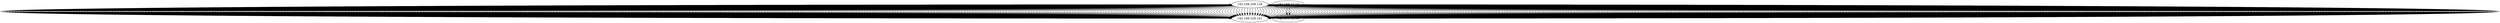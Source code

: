 digraph NWTraffic_update {
  "192.168.209.128" [degree=1949, in_degree=14, out_degree=1935, activity_score=1.00, total_connections=1949];
  "192.168.239.101" [degree=1981, in_degree=1955, out_degree=26, activity_score=1.00, total_connections=1981];
  "192.168.209.128" -> "192.168.239.101" [protocol_UNKNOWN=0.00,protocol_TCP=1.00,protocol_UDP=0.00,protocol_ICMP=0.00,timestamp_sin=0.68,timestamp_cos=-0.73,src_port_type=0.50,dst_port_type=0.00,conn_state_successful=1.00,conn_state_rejected_reset=0.00,conn_state_partial=0.00,conn_state_suspicious=0.00,conn_state_other=0.00,local_orig=1.00,local_resp=1.00,history_length=0.80,orig_bytes=0.46,resp_bytes=0.52,orig_pkts=0.17,resp_pkts=0.16,orig_ip_bytes=0.50,resp_ip_bytes=0.54,service_HTTP=1.00,service_FTP=0.00,service_SSH=0.00,service_DNS=0.00,service_UNKNOWN=0.00  ];
  "192.168.209.128" [degree=1949, in_degree=14, out_degree=1935, activity_score=1.00, total_connections=1949];
  "192.168.239.101" [degree=1981, in_degree=1955, out_degree=26, activity_score=1.00, total_connections=1981];
  "192.168.209.128" -> "192.168.239.101" [protocol_UNKNOWN=0.00,protocol_TCP=1.00,protocol_UDP=0.00,protocol_ICMP=0.00,timestamp_sin=0.68,timestamp_cos=-0.73,src_port_type=0.50,dst_port_type=0.00,conn_state_successful=1.00,conn_state_rejected_reset=0.00,conn_state_partial=0.00,conn_state_suspicious=0.00,conn_state_other=0.00,local_orig=1.00,local_resp=1.00,history_length=0.80,orig_bytes=0.60,resp_bytes=0.66,orig_pkts=0.24,resp_pkts=0.24,orig_ip_bytes=0.62,resp_ip_bytes=0.67,service_HTTP=1.00,service_FTP=0.00,service_SSH=0.00,service_DNS=0.00,service_UNKNOWN=0.00  ];
  "192.168.209.128" [degree=1949, in_degree=14, out_degree=1935, activity_score=1.00, total_connections=1949];
  "192.168.239.101" [degree=1981, in_degree=1955, out_degree=26, activity_score=1.00, total_connections=1981];
  "192.168.209.128" -> "192.168.239.101" [protocol_UNKNOWN=0.00,protocol_TCP=1.00,protocol_UDP=0.00,protocol_ICMP=0.00,timestamp_sin=0.68,timestamp_cos=-0.73,src_port_type=0.50,dst_port_type=0.00,conn_state_successful=1.00,conn_state_rejected_reset=0.00,conn_state_partial=0.00,conn_state_suspicious=0.00,conn_state_other=0.00,local_orig=1.00,local_resp=1.00,history_length=0.80,orig_bytes=0.64,resp_bytes=0.70,orig_pkts=0.27,resp_pkts=0.27,orig_ip_bytes=0.66,resp_ip_bytes=0.71,service_HTTP=1.00,service_FTP=0.00,service_SSH=0.00,service_DNS=0.00,service_UNKNOWN=0.00  ];
  "192.168.209.128" [degree=1949, in_degree=14, out_degree=1935, activity_score=1.00, total_connections=1949];
  "192.168.239.101" [degree=1981, in_degree=1955, out_degree=26, activity_score=1.00, total_connections=1981];
  "192.168.209.128" -> "192.168.239.101" [protocol_UNKNOWN=0.00,protocol_TCP=1.00,protocol_UDP=0.00,protocol_ICMP=0.00,timestamp_sin=0.68,timestamp_cos=-0.73,src_port_type=0.50,dst_port_type=0.00,conn_state_successful=1.00,conn_state_rejected_reset=0.00,conn_state_partial=0.00,conn_state_suspicious=0.00,conn_state_other=0.00,local_orig=1.00,local_resp=1.00,history_length=0.80,orig_bytes=0.60,resp_bytes=0.67,orig_pkts=0.25,resp_pkts=0.25,orig_ip_bytes=0.63,resp_ip_bytes=0.68,service_HTTP=1.00,service_FTP=0.00,service_SSH=0.00,service_DNS=0.00,service_UNKNOWN=0.00  ];
  "192.168.209.128" [degree=1949, in_degree=14, out_degree=1935, activity_score=1.00, total_connections=1949];
  "192.168.239.101" [degree=1981, in_degree=1955, out_degree=26, activity_score=1.00, total_connections=1981];
  "192.168.209.128" -> "192.168.239.101" [protocol_UNKNOWN=0.00,protocol_TCP=1.00,protocol_UDP=0.00,protocol_ICMP=0.00,timestamp_sin=0.68,timestamp_cos=-0.73,src_port_type=0.50,dst_port_type=0.00,conn_state_successful=1.00,conn_state_rejected_reset=0.00,conn_state_partial=0.00,conn_state_suspicious=0.00,conn_state_other=0.00,local_orig=1.00,local_resp=1.00,history_length=0.80,orig_bytes=0.58,resp_bytes=0.64,orig_pkts=0.23,resp_pkts=0.23,orig_ip_bytes=0.60,resp_ip_bytes=0.65,service_HTTP=1.00,service_FTP=0.00,service_SSH=0.00,service_DNS=0.00,service_UNKNOWN=0.00  ];
  "192.168.209.128" [degree=1949, in_degree=14, out_degree=1935, activity_score=1.00, total_connections=1949];
  "192.168.239.101" [degree=1981, in_degree=1955, out_degree=26, activity_score=1.00, total_connections=1981];
  "192.168.209.128" -> "192.168.239.101" [protocol_UNKNOWN=0.00,protocol_TCP=1.00,protocol_UDP=0.00,protocol_ICMP=0.00,timestamp_sin=0.68,timestamp_cos=-0.73,src_port_type=0.50,dst_port_type=0.00,conn_state_successful=1.00,conn_state_rejected_reset=0.00,conn_state_partial=0.00,conn_state_suspicious=0.00,conn_state_other=0.00,local_orig=1.00,local_resp=1.00,history_length=0.80,orig_bytes=0.63,resp_bytes=0.70,orig_pkts=0.27,resp_pkts=0.27,orig_ip_bytes=0.65,resp_ip_bytes=0.71,service_HTTP=1.00,service_FTP=0.00,service_SSH=0.00,service_DNS=0.00,service_UNKNOWN=0.00  ];
  "192.168.209.128" [degree=1949, in_degree=14, out_degree=1935, activity_score=1.00, total_connections=1949];
  "192.168.239.101" [degree=1981, in_degree=1955, out_degree=26, activity_score=1.00, total_connections=1981];
  "192.168.209.128" -> "192.168.239.101" [protocol_UNKNOWN=0.00,protocol_TCP=1.00,protocol_UDP=0.00,protocol_ICMP=0.00,timestamp_sin=0.68,timestamp_cos=-0.73,src_port_type=0.50,dst_port_type=0.00,conn_state_successful=1.00,conn_state_rejected_reset=0.00,conn_state_partial=0.00,conn_state_suspicious=0.00,conn_state_other=0.00,local_orig=1.00,local_resp=1.00,history_length=0.80,orig_bytes=0.59,resp_bytes=0.65,orig_pkts=0.23,resp_pkts=0.24,orig_ip_bytes=0.61,resp_ip_bytes=0.66,service_HTTP=1.00,service_FTP=0.00,service_SSH=0.00,service_DNS=0.00,service_UNKNOWN=0.00  ];
  "192.168.209.128" [degree=1949, in_degree=14, out_degree=1935, activity_score=1.00, total_connections=1949];
  "192.168.239.101" [degree=1981, in_degree=1955, out_degree=26, activity_score=1.00, total_connections=1981];
  "192.168.209.128" -> "192.168.239.101" [protocol_UNKNOWN=0.00,protocol_TCP=1.00,protocol_UDP=0.00,protocol_ICMP=0.00,timestamp_sin=0.68,timestamp_cos=-0.73,src_port_type=0.50,dst_port_type=0.00,conn_state_successful=1.00,conn_state_rejected_reset=0.00,conn_state_partial=0.00,conn_state_suspicious=0.00,conn_state_other=0.00,local_orig=1.00,local_resp=1.00,history_length=0.80,orig_bytes=0.63,resp_bytes=0.69,orig_pkts=0.26,resp_pkts=0.27,orig_ip_bytes=0.65,resp_ip_bytes=0.70,service_HTTP=1.00,service_FTP=0.00,service_SSH=0.00,service_DNS=0.00,service_UNKNOWN=0.00  ];
  "192.168.209.128" [degree=1949, in_degree=14, out_degree=1935, activity_score=1.00, total_connections=1949];
  "192.168.239.101" [degree=1981, in_degree=1955, out_degree=26, activity_score=1.00, total_connections=1981];
  "192.168.209.128" -> "192.168.239.101" [protocol_UNKNOWN=0.00,protocol_TCP=1.00,protocol_UDP=0.00,protocol_ICMP=0.00,timestamp_sin=0.68,timestamp_cos=-0.73,src_port_type=0.50,dst_port_type=0.00,conn_state_successful=1.00,conn_state_rejected_reset=0.00,conn_state_partial=0.00,conn_state_suspicious=0.00,conn_state_other=0.00,local_orig=1.00,local_resp=1.00,history_length=0.80,orig_bytes=0.59,resp_bytes=0.65,orig_pkts=0.24,resp_pkts=0.24,orig_ip_bytes=0.61,resp_ip_bytes=0.66,service_HTTP=1.00,service_FTP=0.00,service_SSH=0.00,service_DNS=0.00,service_UNKNOWN=0.00  ];
  "192.168.209.128" [degree=1949, in_degree=14, out_degree=1935, activity_score=1.00, total_connections=1949];
  "192.168.239.101" [degree=1981, in_degree=1955, out_degree=26, activity_score=1.00, total_connections=1981];
  "192.168.209.128" -> "192.168.239.101" [protocol_UNKNOWN=0.00,protocol_TCP=1.00,protocol_UDP=0.00,protocol_ICMP=0.00,timestamp_sin=0.68,timestamp_cos=-0.73,src_port_type=0.50,dst_port_type=0.00,conn_state_successful=1.00,conn_state_rejected_reset=0.00,conn_state_partial=0.00,conn_state_suspicious=0.00,conn_state_other=0.00,local_orig=1.00,local_resp=1.00,history_length=0.80,orig_bytes=0.60,resp_bytes=0.66,orig_pkts=0.24,resp_pkts=0.24,orig_ip_bytes=0.62,resp_ip_bytes=0.67,service_HTTP=1.00,service_FTP=0.00,service_SSH=0.00,service_DNS=0.00,service_UNKNOWN=0.00  ];
  "192.168.209.128" [degree=1949, in_degree=14, out_degree=1935, activity_score=1.00, total_connections=1949];
  "192.168.239.101" [degree=1981, in_degree=1955, out_degree=26, activity_score=1.00, total_connections=1981];
  "192.168.209.128" -> "192.168.239.101" [protocol_UNKNOWN=0.00,protocol_TCP=1.00,protocol_UDP=0.00,protocol_ICMP=0.00,timestamp_sin=0.68,timestamp_cos=-0.73,src_port_type=0.50,dst_port_type=0.00,conn_state_successful=1.00,conn_state_rejected_reset=0.00,conn_state_partial=0.00,conn_state_suspicious=0.00,conn_state_other=0.00,local_orig=1.00,local_resp=1.00,history_length=0.80,orig_bytes=0.60,resp_bytes=0.66,orig_pkts=0.24,resp_pkts=0.24,orig_ip_bytes=0.62,resp_ip_bytes=0.67,service_HTTP=1.00,service_FTP=0.00,service_SSH=0.00,service_DNS=0.00,service_UNKNOWN=0.00  ];
  "192.168.209.128" [degree=1949, in_degree=14, out_degree=1935, activity_score=1.00, total_connections=1949];
  "192.168.239.101" [degree=1981, in_degree=1955, out_degree=26, activity_score=1.00, total_connections=1981];
  "192.168.209.128" -> "192.168.239.101" [protocol_UNKNOWN=0.00,protocol_TCP=1.00,protocol_UDP=0.00,protocol_ICMP=0.00,timestamp_sin=0.68,timestamp_cos=-0.73,src_port_type=0.50,dst_port_type=0.00,conn_state_successful=1.00,conn_state_rejected_reset=0.00,conn_state_partial=0.00,conn_state_suspicious=0.00,conn_state_other=0.00,local_orig=1.00,local_resp=1.00,history_length=0.80,orig_bytes=0.38,resp_bytes=0.44,orig_pkts=0.14,resp_pkts=0.12,orig_ip_bytes=0.45,resp_ip_bytes=0.47,service_HTTP=1.00,service_FTP=0.00,service_SSH=0.00,service_DNS=0.00,service_UNKNOWN=0.00  ];
  "192.168.209.128" [degree=1949, in_degree=14, out_degree=1935, activity_score=1.00, total_connections=1949];
  "192.168.239.101" [degree=1981, in_degree=1955, out_degree=26, activity_score=1.00, total_connections=1981];
  "192.168.209.128" -> "192.168.239.101" [protocol_UNKNOWN=0.00,protocol_TCP=1.00,protocol_UDP=0.00,protocol_ICMP=0.00,timestamp_sin=0.68,timestamp_cos=-0.73,src_port_type=0.50,dst_port_type=0.00,conn_state_successful=1.00,conn_state_rejected_reset=0.00,conn_state_partial=0.00,conn_state_suspicious=0.00,conn_state_other=0.00,local_orig=1.00,local_resp=1.00,history_length=0.80,orig_bytes=0.38,resp_bytes=0.44,orig_pkts=0.14,resp_pkts=0.12,orig_ip_bytes=0.45,resp_ip_bytes=0.47,service_HTTP=1.00,service_FTP=0.00,service_SSH=0.00,service_DNS=0.00,service_UNKNOWN=0.00  ];
  "192.168.209.128" [degree=1949, in_degree=14, out_degree=1935, activity_score=1.00, total_connections=1949];
  "192.168.239.101" [degree=1981, in_degree=1955, out_degree=26, activity_score=1.00, total_connections=1981];
  "192.168.209.128" -> "192.168.239.101" [protocol_UNKNOWN=0.00,protocol_TCP=1.00,protocol_UDP=0.00,protocol_ICMP=0.00,timestamp_sin=0.68,timestamp_cos=-0.73,src_port_type=0.50,dst_port_type=0.00,conn_state_successful=1.00,conn_state_rejected_reset=0.00,conn_state_partial=0.00,conn_state_suspicious=0.00,conn_state_other=0.00,local_orig=1.00,local_resp=1.00,history_length=0.80,orig_bytes=0.38,resp_bytes=0.44,orig_pkts=0.14,resp_pkts=0.12,orig_ip_bytes=0.45,resp_ip_bytes=0.47,service_HTTP=1.00,service_FTP=0.00,service_SSH=0.00,service_DNS=0.00,service_UNKNOWN=0.00  ];
  "192.168.209.128" [degree=1949, in_degree=14, out_degree=1935, activity_score=1.00, total_connections=1949];
  "192.168.239.101" [degree=1981, in_degree=1955, out_degree=26, activity_score=1.00, total_connections=1981];
  "192.168.209.128" -> "192.168.239.101" [protocol_UNKNOWN=0.00,protocol_TCP=1.00,protocol_UDP=0.00,protocol_ICMP=0.00,timestamp_sin=0.68,timestamp_cos=-0.73,src_port_type=0.50,dst_port_type=0.00,conn_state_successful=1.00,conn_state_rejected_reset=0.00,conn_state_partial=0.00,conn_state_suspicious=0.00,conn_state_other=0.00,local_orig=1.00,local_resp=1.00,history_length=0.80,orig_bytes=0.38,resp_bytes=0.44,orig_pkts=0.14,resp_pkts=0.12,orig_ip_bytes=0.45,resp_ip_bytes=0.47,service_HTTP=1.00,service_FTP=0.00,service_SSH=0.00,service_DNS=0.00,service_UNKNOWN=0.00  ];
  "192.168.209.128" [degree=1949, in_degree=14, out_degree=1935, activity_score=1.00, total_connections=1949];
  "192.168.239.101" [degree=1981, in_degree=1955, out_degree=26, activity_score=1.00, total_connections=1981];
  "192.168.209.128" -> "192.168.239.101" [protocol_UNKNOWN=0.00,protocol_TCP=1.00,protocol_UDP=0.00,protocol_ICMP=0.00,timestamp_sin=0.68,timestamp_cos=-0.73,src_port_type=0.50,dst_port_type=0.00,conn_state_successful=1.00,conn_state_rejected_reset=0.00,conn_state_partial=0.00,conn_state_suspicious=0.00,conn_state_other=0.00,local_orig=1.00,local_resp=1.00,history_length=0.80,orig_bytes=0.38,resp_bytes=0.44,orig_pkts=0.14,resp_pkts=0.12,orig_ip_bytes=0.45,resp_ip_bytes=0.47,service_HTTP=1.00,service_FTP=0.00,service_SSH=0.00,service_DNS=0.00,service_UNKNOWN=0.00  ];
  "192.168.209.128" [degree=1949, in_degree=14, out_degree=1935, activity_score=1.00, total_connections=1949];
  "192.168.239.101" [degree=1981, in_degree=1955, out_degree=26, activity_score=1.00, total_connections=1981];
  "192.168.209.128" -> "192.168.239.101" [protocol_UNKNOWN=0.00,protocol_TCP=1.00,protocol_UDP=0.00,protocol_ICMP=0.00,timestamp_sin=0.68,timestamp_cos=-0.73,src_port_type=0.50,dst_port_type=0.00,conn_state_successful=1.00,conn_state_rejected_reset=0.00,conn_state_partial=0.00,conn_state_suspicious=0.00,conn_state_other=0.00,local_orig=1.00,local_resp=1.00,history_length=0.80,orig_bytes=0.38,resp_bytes=0.44,orig_pkts=0.14,resp_pkts=0.12,orig_ip_bytes=0.45,resp_ip_bytes=0.47,service_HTTP=1.00,service_FTP=0.00,service_SSH=0.00,service_DNS=0.00,service_UNKNOWN=0.00  ];
  "192.168.209.128" [degree=1949, in_degree=14, out_degree=1935, activity_score=1.00, total_connections=1949];
  "192.168.239.101" [degree=1981, in_degree=1955, out_degree=26, activity_score=1.00, total_connections=1981];
  "192.168.209.128" -> "192.168.239.101" [protocol_UNKNOWN=0.00,protocol_TCP=1.00,protocol_UDP=0.00,protocol_ICMP=0.00,timestamp_sin=0.68,timestamp_cos=-0.73,src_port_type=0.50,dst_port_type=0.00,conn_state_successful=1.00,conn_state_rejected_reset=0.00,conn_state_partial=0.00,conn_state_suspicious=0.00,conn_state_other=0.00,local_orig=1.00,local_resp=1.00,history_length=0.80,orig_bytes=0.38,resp_bytes=0.44,orig_pkts=0.14,resp_pkts=0.12,orig_ip_bytes=0.45,resp_ip_bytes=0.47,service_HTTP=1.00,service_FTP=0.00,service_SSH=0.00,service_DNS=0.00,service_UNKNOWN=0.00  ];
  "192.168.209.128" [degree=1949, in_degree=14, out_degree=1935, activity_score=1.00, total_connections=1949];
  "192.168.239.101" [degree=1981, in_degree=1955, out_degree=26, activity_score=1.00, total_connections=1981];
  "192.168.209.128" -> "192.168.239.101" [protocol_UNKNOWN=0.00,protocol_TCP=1.00,protocol_UDP=0.00,protocol_ICMP=0.00,timestamp_sin=0.68,timestamp_cos=-0.73,src_port_type=0.50,dst_port_type=0.00,conn_state_successful=1.00,conn_state_rejected_reset=0.00,conn_state_partial=0.00,conn_state_suspicious=0.00,conn_state_other=0.00,local_orig=1.00,local_resp=1.00,history_length=0.80,orig_bytes=0.38,resp_bytes=0.44,orig_pkts=0.14,resp_pkts=0.12,orig_ip_bytes=0.45,resp_ip_bytes=0.47,service_HTTP=1.00,service_FTP=0.00,service_SSH=0.00,service_DNS=0.00,service_UNKNOWN=0.00  ];
  "192.168.209.128" [degree=1949, in_degree=14, out_degree=1935, activity_score=1.00, total_connections=1949];
  "192.168.239.101" [degree=1981, in_degree=1955, out_degree=26, activity_score=1.00, total_connections=1981];
  "192.168.209.128" -> "192.168.239.101" [protocol_UNKNOWN=0.00,protocol_TCP=1.00,protocol_UDP=0.00,protocol_ICMP=0.00,timestamp_sin=0.68,timestamp_cos=-0.73,src_port_type=0.50,dst_port_type=0.00,conn_state_successful=1.00,conn_state_rejected_reset=0.00,conn_state_partial=0.00,conn_state_suspicious=0.00,conn_state_other=0.00,local_orig=1.00,local_resp=1.00,history_length=0.80,orig_bytes=0.38,resp_bytes=0.44,orig_pkts=0.14,resp_pkts=0.12,orig_ip_bytes=0.45,resp_ip_bytes=0.47,service_HTTP=1.00,service_FTP=0.00,service_SSH=0.00,service_DNS=0.00,service_UNKNOWN=0.00  ];
  "192.168.209.128" [degree=1949, in_degree=14, out_degree=1935, activity_score=1.00, total_connections=1949];
  "192.168.239.101" [degree=1981, in_degree=1955, out_degree=26, activity_score=1.00, total_connections=1981];
  "192.168.209.128" -> "192.168.239.101" [protocol_UNKNOWN=0.00,protocol_TCP=1.00,protocol_UDP=0.00,protocol_ICMP=0.00,timestamp_sin=0.68,timestamp_cos=-0.73,src_port_type=0.50,dst_port_type=0.00,conn_state_successful=1.00,conn_state_rejected_reset=0.00,conn_state_partial=0.00,conn_state_suspicious=0.00,conn_state_other=0.00,local_orig=1.00,local_resp=1.00,history_length=0.80,orig_bytes=0.38,resp_bytes=0.44,orig_pkts=0.14,resp_pkts=0.12,orig_ip_bytes=0.45,resp_ip_bytes=0.47,service_HTTP=1.00,service_FTP=0.00,service_SSH=0.00,service_DNS=0.00,service_UNKNOWN=0.00  ];
  "192.168.209.128" [degree=1949, in_degree=14, out_degree=1935, activity_score=1.00, total_connections=1949];
  "192.168.239.101" [degree=1981, in_degree=1955, out_degree=26, activity_score=1.00, total_connections=1981];
  "192.168.209.128" -> "192.168.239.101" [protocol_UNKNOWN=0.00,protocol_TCP=1.00,protocol_UDP=0.00,protocol_ICMP=0.00,timestamp_sin=0.68,timestamp_cos=-0.73,src_port_type=0.50,dst_port_type=0.00,conn_state_successful=1.00,conn_state_rejected_reset=0.00,conn_state_partial=0.00,conn_state_suspicious=0.00,conn_state_other=0.00,local_orig=1.00,local_resp=1.00,history_length=0.80,orig_bytes=0.38,resp_bytes=0.44,orig_pkts=0.14,resp_pkts=0.12,orig_ip_bytes=0.45,resp_ip_bytes=0.47,service_HTTP=1.00,service_FTP=0.00,service_SSH=0.00,service_DNS=0.00,service_UNKNOWN=0.00  ];
  "192.168.209.128" [degree=1949, in_degree=14, out_degree=1935, activity_score=1.00, total_connections=1949];
  "192.168.239.101" [degree=1981, in_degree=1955, out_degree=26, activity_score=1.00, total_connections=1981];
  "192.168.209.128" -> "192.168.239.101" [protocol_UNKNOWN=0.00,protocol_TCP=1.00,protocol_UDP=0.00,protocol_ICMP=0.00,timestamp_sin=0.68,timestamp_cos=-0.73,src_port_type=0.50,dst_port_type=0.00,conn_state_successful=1.00,conn_state_rejected_reset=0.00,conn_state_partial=0.00,conn_state_suspicious=0.00,conn_state_other=0.00,local_orig=1.00,local_resp=1.00,history_length=0.80,orig_bytes=0.38,resp_bytes=0.44,orig_pkts=0.14,resp_pkts=0.12,orig_ip_bytes=0.45,resp_ip_bytes=0.47,service_HTTP=1.00,service_FTP=0.00,service_SSH=0.00,service_DNS=0.00,service_UNKNOWN=0.00  ];
  "192.168.209.128" [degree=1949, in_degree=14, out_degree=1935, activity_score=1.00, total_connections=1949];
  "192.168.239.101" [degree=1981, in_degree=1955, out_degree=26, activity_score=1.00, total_connections=1981];
  "192.168.209.128" -> "192.168.239.101" [protocol_UNKNOWN=0.00,protocol_TCP=1.00,protocol_UDP=0.00,protocol_ICMP=0.00,timestamp_sin=0.68,timestamp_cos=-0.73,src_port_type=0.50,dst_port_type=0.00,conn_state_successful=1.00,conn_state_rejected_reset=0.00,conn_state_partial=0.00,conn_state_suspicious=0.00,conn_state_other=0.00,local_orig=1.00,local_resp=1.00,history_length=0.80,orig_bytes=0.38,resp_bytes=0.44,orig_pkts=0.14,resp_pkts=0.12,orig_ip_bytes=0.45,resp_ip_bytes=0.47,service_HTTP=1.00,service_FTP=0.00,service_SSH=0.00,service_DNS=0.00,service_UNKNOWN=0.00  ];
  "192.168.209.128" [degree=1949, in_degree=14, out_degree=1935, activity_score=1.00, total_connections=1949];
  "192.168.239.101" [degree=1981, in_degree=1955, out_degree=26, activity_score=1.00, total_connections=1981];
  "192.168.209.128" -> "192.168.239.101" [protocol_UNKNOWN=0.00,protocol_TCP=1.00,protocol_UDP=0.00,protocol_ICMP=0.00,timestamp_sin=0.68,timestamp_cos=-0.73,src_port_type=0.50,dst_port_type=0.00,conn_state_successful=1.00,conn_state_rejected_reset=0.00,conn_state_partial=0.00,conn_state_suspicious=0.00,conn_state_other=0.00,local_orig=1.00,local_resp=1.00,history_length=0.80,orig_bytes=0.38,resp_bytes=0.44,orig_pkts=0.14,resp_pkts=0.12,orig_ip_bytes=0.45,resp_ip_bytes=0.47,service_HTTP=1.00,service_FTP=0.00,service_SSH=0.00,service_DNS=0.00,service_UNKNOWN=0.00  ];
  "192.168.209.128" [degree=1949, in_degree=14, out_degree=1935, activity_score=1.00, total_connections=1949];
  "192.168.239.101" [degree=1981, in_degree=1955, out_degree=26, activity_score=1.00, total_connections=1981];
  "192.168.209.128" -> "192.168.239.101" [protocol_UNKNOWN=0.00,protocol_TCP=1.00,protocol_UDP=0.00,protocol_ICMP=0.00,timestamp_sin=0.68,timestamp_cos=-0.73,src_port_type=0.50,dst_port_type=0.00,conn_state_successful=1.00,conn_state_rejected_reset=0.00,conn_state_partial=0.00,conn_state_suspicious=0.00,conn_state_other=0.00,local_orig=1.00,local_resp=1.00,history_length=0.80,orig_bytes=0.38,resp_bytes=0.44,orig_pkts=0.14,resp_pkts=0.12,orig_ip_bytes=0.45,resp_ip_bytes=0.47,service_HTTP=1.00,service_FTP=0.00,service_SSH=0.00,service_DNS=0.00,service_UNKNOWN=0.00  ];
  "192.168.209.128" [degree=1949, in_degree=14, out_degree=1935, activity_score=1.00, total_connections=1949];
  "192.168.239.101" [degree=1981, in_degree=1955, out_degree=26, activity_score=1.00, total_connections=1981];
  "192.168.209.128" -> "192.168.239.101" [protocol_UNKNOWN=0.00,protocol_TCP=1.00,protocol_UDP=0.00,protocol_ICMP=0.00,timestamp_sin=0.68,timestamp_cos=-0.73,src_port_type=1.00,dst_port_type=0.00,conn_state_successful=1.00,conn_state_rejected_reset=0.00,conn_state_partial=0.00,conn_state_suspicious=0.00,conn_state_other=0.00,local_orig=1.00,local_resp=1.00,history_length=0.80,orig_bytes=0.38,resp_bytes=0.44,orig_pkts=0.14,resp_pkts=0.12,orig_ip_bytes=0.45,resp_ip_bytes=0.47,service_HTTP=1.00,service_FTP=0.00,service_SSH=0.00,service_DNS=0.00,service_UNKNOWN=0.00  ];
  "192.168.209.128" [degree=1949, in_degree=14, out_degree=1935, activity_score=1.00, total_connections=1949];
  "192.168.239.101" [degree=1981, in_degree=1955, out_degree=26, activity_score=1.00, total_connections=1981];
  "192.168.209.128" -> "192.168.239.101" [protocol_UNKNOWN=0.00,protocol_TCP=1.00,protocol_UDP=0.00,protocol_ICMP=0.00,timestamp_sin=0.68,timestamp_cos=-0.73,src_port_type=1.00,dst_port_type=0.00,conn_state_successful=1.00,conn_state_rejected_reset=0.00,conn_state_partial=0.00,conn_state_suspicious=0.00,conn_state_other=0.00,local_orig=1.00,local_resp=1.00,history_length=0.80,orig_bytes=0.38,resp_bytes=0.44,orig_pkts=0.14,resp_pkts=0.12,orig_ip_bytes=0.45,resp_ip_bytes=0.47,service_HTTP=1.00,service_FTP=0.00,service_SSH=0.00,service_DNS=0.00,service_UNKNOWN=0.00  ];
  "192.168.209.128" [degree=1949, in_degree=14, out_degree=1935, activity_score=1.00, total_connections=1949];
  "192.168.239.101" [degree=1981, in_degree=1955, out_degree=26, activity_score=1.00, total_connections=1981];
  "192.168.209.128" -> "192.168.239.101" [protocol_UNKNOWN=0.00,protocol_TCP=1.00,protocol_UDP=0.00,protocol_ICMP=0.00,timestamp_sin=0.68,timestamp_cos=-0.73,src_port_type=1.00,dst_port_type=0.00,conn_state_successful=1.00,conn_state_rejected_reset=0.00,conn_state_partial=0.00,conn_state_suspicious=0.00,conn_state_other=0.00,local_orig=1.00,local_resp=1.00,history_length=0.80,orig_bytes=0.38,resp_bytes=0.44,orig_pkts=0.14,resp_pkts=0.12,orig_ip_bytes=0.45,resp_ip_bytes=0.47,service_HTTP=1.00,service_FTP=0.00,service_SSH=0.00,service_DNS=0.00,service_UNKNOWN=0.00  ];
  "192.168.209.128" [degree=1949, in_degree=14, out_degree=1935, activity_score=1.00, total_connections=1949];
  "192.168.239.101" [degree=1981, in_degree=1955, out_degree=26, activity_score=1.00, total_connections=1981];
  "192.168.209.128" -> "192.168.239.101" [protocol_UNKNOWN=0.00,protocol_TCP=1.00,protocol_UDP=0.00,protocol_ICMP=0.00,timestamp_sin=0.68,timestamp_cos=-0.73,src_port_type=1.00,dst_port_type=0.00,conn_state_successful=1.00,conn_state_rejected_reset=0.00,conn_state_partial=0.00,conn_state_suspicious=0.00,conn_state_other=0.00,local_orig=1.00,local_resp=1.00,history_length=0.80,orig_bytes=0.38,resp_bytes=0.44,orig_pkts=0.14,resp_pkts=0.12,orig_ip_bytes=0.45,resp_ip_bytes=0.47,service_HTTP=1.00,service_FTP=0.00,service_SSH=0.00,service_DNS=0.00,service_UNKNOWN=0.00  ];
  "192.168.209.128" [degree=1949, in_degree=14, out_degree=1935, activity_score=1.00, total_connections=1949];
  "192.168.239.101" [degree=1981, in_degree=1955, out_degree=26, activity_score=1.00, total_connections=1981];
  "192.168.209.128" -> "192.168.239.101" [protocol_UNKNOWN=0.00,protocol_TCP=1.00,protocol_UDP=0.00,protocol_ICMP=0.00,timestamp_sin=0.68,timestamp_cos=-0.73,src_port_type=0.50,dst_port_type=0.00,conn_state_successful=1.00,conn_state_rejected_reset=0.00,conn_state_partial=0.00,conn_state_suspicious=0.00,conn_state_other=0.00,local_orig=1.00,local_resp=1.00,history_length=0.80,orig_bytes=0.38,resp_bytes=0.44,orig_pkts=0.14,resp_pkts=0.12,orig_ip_bytes=0.45,resp_ip_bytes=0.47,service_HTTP=1.00,service_FTP=0.00,service_SSH=0.00,service_DNS=0.00,service_UNKNOWN=0.00  ];
  "192.168.209.128" [degree=1949, in_degree=14, out_degree=1935, activity_score=1.00, total_connections=1949];
  "192.168.239.101" [degree=1981, in_degree=1955, out_degree=26, activity_score=1.00, total_connections=1981];
  "192.168.209.128" -> "192.168.239.101" [protocol_UNKNOWN=0.00,protocol_TCP=1.00,protocol_UDP=0.00,protocol_ICMP=0.00,timestamp_sin=0.68,timestamp_cos=-0.73,src_port_type=0.50,dst_port_type=0.00,conn_state_successful=1.00,conn_state_rejected_reset=0.00,conn_state_partial=0.00,conn_state_suspicious=0.00,conn_state_other=0.00,local_orig=1.00,local_resp=1.00,history_length=0.80,orig_bytes=0.38,resp_bytes=0.44,orig_pkts=0.14,resp_pkts=0.12,orig_ip_bytes=0.45,resp_ip_bytes=0.47,service_HTTP=1.00,service_FTP=0.00,service_SSH=0.00,service_DNS=0.00,service_UNKNOWN=0.00  ];
  "192.168.209.128" [degree=1949, in_degree=14, out_degree=1935, activity_score=1.00, total_connections=1949];
  "192.168.239.101" [degree=1981, in_degree=1955, out_degree=26, activity_score=1.00, total_connections=1981];
  "192.168.209.128" -> "192.168.239.101" [protocol_UNKNOWN=0.00,protocol_TCP=1.00,protocol_UDP=0.00,protocol_ICMP=0.00,timestamp_sin=0.68,timestamp_cos=-0.73,src_port_type=1.00,dst_port_type=0.00,conn_state_successful=1.00,conn_state_rejected_reset=0.00,conn_state_partial=0.00,conn_state_suspicious=0.00,conn_state_other=0.00,local_orig=1.00,local_resp=1.00,history_length=0.80,orig_bytes=0.38,resp_bytes=0.44,orig_pkts=0.14,resp_pkts=0.12,orig_ip_bytes=0.45,resp_ip_bytes=0.47,service_HTTP=1.00,service_FTP=0.00,service_SSH=0.00,service_DNS=0.00,service_UNKNOWN=0.00  ];
  "192.168.209.128" [degree=1949, in_degree=14, out_degree=1935, activity_score=1.00, total_connections=1949];
  "192.168.239.101" [degree=1981, in_degree=1955, out_degree=26, activity_score=1.00, total_connections=1981];
  "192.168.209.128" -> "192.168.239.101" [protocol_UNKNOWN=0.00,protocol_TCP=1.00,protocol_UDP=0.00,protocol_ICMP=0.00,timestamp_sin=0.68,timestamp_cos=-0.73,src_port_type=1.00,dst_port_type=0.00,conn_state_successful=1.00,conn_state_rejected_reset=0.00,conn_state_partial=0.00,conn_state_suspicious=0.00,conn_state_other=0.00,local_orig=1.00,local_resp=1.00,history_length=0.80,orig_bytes=0.38,resp_bytes=0.44,orig_pkts=0.14,resp_pkts=0.12,orig_ip_bytes=0.45,resp_ip_bytes=0.47,service_HTTP=1.00,service_FTP=0.00,service_SSH=0.00,service_DNS=0.00,service_UNKNOWN=0.00  ];
  "192.168.209.128" [degree=1949, in_degree=14, out_degree=1935, activity_score=1.00, total_connections=1949];
  "192.168.239.101" [degree=1981, in_degree=1955, out_degree=26, activity_score=1.00, total_connections=1981];
  "192.168.209.128" -> "192.168.239.101" [protocol_UNKNOWN=0.00,protocol_TCP=1.00,protocol_UDP=0.00,protocol_ICMP=0.00,timestamp_sin=0.68,timestamp_cos=-0.73,src_port_type=1.00,dst_port_type=0.00,conn_state_successful=1.00,conn_state_rejected_reset=0.00,conn_state_partial=0.00,conn_state_suspicious=0.00,conn_state_other=0.00,local_orig=1.00,local_resp=1.00,history_length=0.80,orig_bytes=0.38,resp_bytes=0.44,orig_pkts=0.14,resp_pkts=0.12,orig_ip_bytes=0.45,resp_ip_bytes=0.47,service_HTTP=1.00,service_FTP=0.00,service_SSH=0.00,service_DNS=0.00,service_UNKNOWN=0.00  ];
  "192.168.209.128" [degree=1949, in_degree=14, out_degree=1935, activity_score=1.00, total_connections=1949];
  "192.168.239.101" [degree=1981, in_degree=1955, out_degree=26, activity_score=1.00, total_connections=1981];
  "192.168.209.128" -> "192.168.239.101" [protocol_UNKNOWN=0.00,protocol_TCP=1.00,protocol_UDP=0.00,protocol_ICMP=0.00,timestamp_sin=0.68,timestamp_cos=-0.73,src_port_type=1.00,dst_port_type=0.00,conn_state_successful=1.00,conn_state_rejected_reset=0.00,conn_state_partial=0.00,conn_state_suspicious=0.00,conn_state_other=0.00,local_orig=1.00,local_resp=1.00,history_length=0.80,orig_bytes=0.38,resp_bytes=0.44,orig_pkts=0.14,resp_pkts=0.12,orig_ip_bytes=0.45,resp_ip_bytes=0.47,service_HTTP=1.00,service_FTP=0.00,service_SSH=0.00,service_DNS=0.00,service_UNKNOWN=0.00  ];
  "192.168.209.128" [degree=1949, in_degree=14, out_degree=1935, activity_score=1.00, total_connections=1949];
  "192.168.239.101" [degree=1981, in_degree=1955, out_degree=26, activity_score=1.00, total_connections=1981];
  "192.168.209.128" -> "192.168.239.101" [protocol_UNKNOWN=0.00,protocol_TCP=1.00,protocol_UDP=0.00,protocol_ICMP=0.00,timestamp_sin=0.68,timestamp_cos=-0.73,src_port_type=1.00,dst_port_type=0.00,conn_state_successful=1.00,conn_state_rejected_reset=0.00,conn_state_partial=0.00,conn_state_suspicious=0.00,conn_state_other=0.00,local_orig=1.00,local_resp=1.00,history_length=0.80,orig_bytes=0.38,resp_bytes=0.44,orig_pkts=0.14,resp_pkts=0.12,orig_ip_bytes=0.45,resp_ip_bytes=0.47,service_HTTP=1.00,service_FTP=0.00,service_SSH=0.00,service_DNS=0.00,service_UNKNOWN=0.00  ];
  "192.168.209.128" [degree=1949, in_degree=14, out_degree=1935, activity_score=1.00, total_connections=1949];
  "192.168.239.101" [degree=1981, in_degree=1955, out_degree=26, activity_score=1.00, total_connections=1981];
  "192.168.209.128" -> "192.168.239.101" [protocol_UNKNOWN=0.00,protocol_TCP=1.00,protocol_UDP=0.00,protocol_ICMP=0.00,timestamp_sin=0.68,timestamp_cos=-0.73,src_port_type=1.00,dst_port_type=0.00,conn_state_successful=1.00,conn_state_rejected_reset=0.00,conn_state_partial=0.00,conn_state_suspicious=0.00,conn_state_other=0.00,local_orig=1.00,local_resp=1.00,history_length=0.80,orig_bytes=0.38,resp_bytes=0.44,orig_pkts=0.14,resp_pkts=0.12,orig_ip_bytes=0.45,resp_ip_bytes=0.47,service_HTTP=1.00,service_FTP=0.00,service_SSH=0.00,service_DNS=0.00,service_UNKNOWN=0.00  ];
  "192.168.209.128" [degree=1949, in_degree=14, out_degree=1935, activity_score=1.00, total_connections=1949];
  "192.168.239.101" [degree=1981, in_degree=1955, out_degree=26, activity_score=1.00, total_connections=1981];
  "192.168.209.128" -> "192.168.239.101" [protocol_UNKNOWN=0.00,protocol_TCP=1.00,protocol_UDP=0.00,protocol_ICMP=0.00,timestamp_sin=0.68,timestamp_cos=-0.73,src_port_type=1.00,dst_port_type=0.00,conn_state_successful=1.00,conn_state_rejected_reset=0.00,conn_state_partial=0.00,conn_state_suspicious=0.00,conn_state_other=0.00,local_orig=1.00,local_resp=1.00,history_length=0.80,orig_bytes=0.38,resp_bytes=0.44,orig_pkts=0.14,resp_pkts=0.12,orig_ip_bytes=0.45,resp_ip_bytes=0.47,service_HTTP=1.00,service_FTP=0.00,service_SSH=0.00,service_DNS=0.00,service_UNKNOWN=0.00  ];
  "192.168.209.128" [degree=1949, in_degree=14, out_degree=1935, activity_score=1.00, total_connections=1949];
  "192.168.239.101" [degree=1981, in_degree=1955, out_degree=26, activity_score=1.00, total_connections=1981];
  "192.168.209.128" -> "192.168.239.101" [protocol_UNKNOWN=0.00,protocol_TCP=1.00,protocol_UDP=0.00,protocol_ICMP=0.00,timestamp_sin=0.68,timestamp_cos=-0.73,src_port_type=1.00,dst_port_type=0.00,conn_state_successful=1.00,conn_state_rejected_reset=0.00,conn_state_partial=0.00,conn_state_suspicious=0.00,conn_state_other=0.00,local_orig=1.00,local_resp=1.00,history_length=0.80,orig_bytes=0.38,resp_bytes=0.44,orig_pkts=0.14,resp_pkts=0.12,orig_ip_bytes=0.45,resp_ip_bytes=0.47,service_HTTP=1.00,service_FTP=0.00,service_SSH=0.00,service_DNS=0.00,service_UNKNOWN=0.00  ];
  "192.168.209.128" [degree=1949, in_degree=14, out_degree=1935, activity_score=1.00, total_connections=1949];
  "192.168.239.101" [degree=1981, in_degree=1955, out_degree=26, activity_score=1.00, total_connections=1981];
  "192.168.209.128" -> "192.168.239.101" [protocol_UNKNOWN=0.00,protocol_TCP=1.00,protocol_UDP=0.00,protocol_ICMP=0.00,timestamp_sin=0.68,timestamp_cos=-0.73,src_port_type=1.00,dst_port_type=0.00,conn_state_successful=1.00,conn_state_rejected_reset=0.00,conn_state_partial=0.00,conn_state_suspicious=0.00,conn_state_other=0.00,local_orig=1.00,local_resp=1.00,history_length=0.80,orig_bytes=0.38,resp_bytes=0.44,orig_pkts=0.14,resp_pkts=0.12,orig_ip_bytes=0.45,resp_ip_bytes=0.47,service_HTTP=1.00,service_FTP=0.00,service_SSH=0.00,service_DNS=0.00,service_UNKNOWN=0.00  ];
  "192.168.209.128" [degree=1949, in_degree=14, out_degree=1935, activity_score=1.00, total_connections=1949];
  "192.168.239.101" [degree=1981, in_degree=1955, out_degree=26, activity_score=1.00, total_connections=1981];
  "192.168.209.128" -> "192.168.239.101" [protocol_UNKNOWN=0.00,protocol_TCP=1.00,protocol_UDP=0.00,protocol_ICMP=0.00,timestamp_sin=0.68,timestamp_cos=-0.73,src_port_type=1.00,dst_port_type=0.00,conn_state_successful=1.00,conn_state_rejected_reset=0.00,conn_state_partial=0.00,conn_state_suspicious=0.00,conn_state_other=0.00,local_orig=1.00,local_resp=1.00,history_length=0.80,orig_bytes=0.38,resp_bytes=0.44,orig_pkts=0.14,resp_pkts=0.12,orig_ip_bytes=0.45,resp_ip_bytes=0.47,service_HTTP=1.00,service_FTP=0.00,service_SSH=0.00,service_DNS=0.00,service_UNKNOWN=0.00  ];
  "192.168.209.128" [degree=1949, in_degree=14, out_degree=1935, activity_score=1.00, total_connections=1949];
  "192.168.239.101" [degree=1981, in_degree=1955, out_degree=26, activity_score=1.00, total_connections=1981];
  "192.168.209.128" -> "192.168.239.101" [protocol_UNKNOWN=0.00,protocol_TCP=1.00,protocol_UDP=0.00,protocol_ICMP=0.00,timestamp_sin=0.68,timestamp_cos=-0.73,src_port_type=1.00,dst_port_type=0.00,conn_state_successful=1.00,conn_state_rejected_reset=0.00,conn_state_partial=0.00,conn_state_suspicious=0.00,conn_state_other=0.00,local_orig=1.00,local_resp=1.00,history_length=0.80,orig_bytes=0.38,resp_bytes=0.44,orig_pkts=0.14,resp_pkts=0.12,orig_ip_bytes=0.45,resp_ip_bytes=0.47,service_HTTP=1.00,service_FTP=0.00,service_SSH=0.00,service_DNS=0.00,service_UNKNOWN=0.00  ];
  "192.168.209.128" [degree=1949, in_degree=14, out_degree=1935, activity_score=1.00, total_connections=1949];
  "192.168.239.101" [degree=1981, in_degree=1955, out_degree=26, activity_score=1.00, total_connections=1981];
  "192.168.209.128" -> "192.168.239.101" [protocol_UNKNOWN=0.00,protocol_TCP=1.00,protocol_UDP=0.00,protocol_ICMP=0.00,timestamp_sin=0.68,timestamp_cos=-0.73,src_port_type=0.50,dst_port_type=0.00,conn_state_successful=1.00,conn_state_rejected_reset=0.00,conn_state_partial=0.00,conn_state_suspicious=0.00,conn_state_other=0.00,local_orig=1.00,local_resp=1.00,history_length=0.80,orig_bytes=0.38,resp_bytes=0.44,orig_pkts=0.14,resp_pkts=0.12,orig_ip_bytes=0.45,resp_ip_bytes=0.47,service_HTTP=1.00,service_FTP=0.00,service_SSH=0.00,service_DNS=0.00,service_UNKNOWN=0.00  ];
  "192.168.209.128" [degree=1949, in_degree=14, out_degree=1935, activity_score=1.00, total_connections=1949];
  "192.168.239.101" [degree=1981, in_degree=1955, out_degree=26, activity_score=1.00, total_connections=1981];
  "192.168.209.128" -> "192.168.239.101" [protocol_UNKNOWN=0.00,protocol_TCP=1.00,protocol_UDP=0.00,protocol_ICMP=0.00,timestamp_sin=0.68,timestamp_cos=-0.73,src_port_type=0.50,dst_port_type=0.00,conn_state_successful=1.00,conn_state_rejected_reset=0.00,conn_state_partial=0.00,conn_state_suspicious=0.00,conn_state_other=0.00,local_orig=1.00,local_resp=1.00,history_length=0.80,orig_bytes=0.38,resp_bytes=0.44,orig_pkts=0.14,resp_pkts=0.12,orig_ip_bytes=0.45,resp_ip_bytes=0.47,service_HTTP=1.00,service_FTP=0.00,service_SSH=0.00,service_DNS=0.00,service_UNKNOWN=0.00  ];
  "192.168.209.128" [degree=1949, in_degree=14, out_degree=1935, activity_score=1.00, total_connections=1949];
  "192.168.239.101" [degree=1981, in_degree=1955, out_degree=26, activity_score=1.00, total_connections=1981];
  "192.168.209.128" -> "192.168.239.101" [protocol_UNKNOWN=0.00,protocol_TCP=1.00,protocol_UDP=0.00,protocol_ICMP=0.00,timestamp_sin=0.68,timestamp_cos=-0.73,src_port_type=0.50,dst_port_type=0.00,conn_state_successful=1.00,conn_state_rejected_reset=0.00,conn_state_partial=0.00,conn_state_suspicious=0.00,conn_state_other=0.00,local_orig=1.00,local_resp=1.00,history_length=0.80,orig_bytes=0.38,resp_bytes=0.44,orig_pkts=0.14,resp_pkts=0.12,orig_ip_bytes=0.45,resp_ip_bytes=0.47,service_HTTP=1.00,service_FTP=0.00,service_SSH=0.00,service_DNS=0.00,service_UNKNOWN=0.00  ];
  "192.168.209.128" [degree=1949, in_degree=14, out_degree=1935, activity_score=1.00, total_connections=1949];
  "192.168.239.101" [degree=1981, in_degree=1955, out_degree=26, activity_score=1.00, total_connections=1981];
  "192.168.209.128" -> "192.168.239.101" [protocol_UNKNOWN=0.00,protocol_TCP=1.00,protocol_UDP=0.00,protocol_ICMP=0.00,timestamp_sin=0.68,timestamp_cos=-0.73,src_port_type=0.50,dst_port_type=0.00,conn_state_successful=1.00,conn_state_rejected_reset=0.00,conn_state_partial=0.00,conn_state_suspicious=0.00,conn_state_other=0.00,local_orig=1.00,local_resp=1.00,history_length=0.80,orig_bytes=0.38,resp_bytes=0.44,orig_pkts=0.14,resp_pkts=0.12,orig_ip_bytes=0.45,resp_ip_bytes=0.47,service_HTTP=1.00,service_FTP=0.00,service_SSH=0.00,service_DNS=0.00,service_UNKNOWN=0.00  ];
  "192.168.209.128" [degree=1949, in_degree=14, out_degree=1935, activity_score=1.00, total_connections=1949];
  "192.168.239.101" [degree=1981, in_degree=1955, out_degree=26, activity_score=1.00, total_connections=1981];
  "192.168.209.128" -> "192.168.239.101" [protocol_UNKNOWN=0.00,protocol_TCP=1.00,protocol_UDP=0.00,protocol_ICMP=0.00,timestamp_sin=0.68,timestamp_cos=-0.73,src_port_type=0.50,dst_port_type=0.00,conn_state_successful=1.00,conn_state_rejected_reset=0.00,conn_state_partial=0.00,conn_state_suspicious=0.00,conn_state_other=0.00,local_orig=1.00,local_resp=1.00,history_length=0.80,orig_bytes=0.38,resp_bytes=0.44,orig_pkts=0.14,resp_pkts=0.12,orig_ip_bytes=0.45,resp_ip_bytes=0.47,service_HTTP=1.00,service_FTP=0.00,service_SSH=0.00,service_DNS=0.00,service_UNKNOWN=0.00  ];
  "192.168.209.128" [degree=1949, in_degree=14, out_degree=1935, activity_score=1.00, total_connections=1949];
  "192.168.239.101" [degree=1981, in_degree=1955, out_degree=26, activity_score=1.00, total_connections=1981];
  "192.168.209.128" -> "192.168.239.101" [protocol_UNKNOWN=0.00,protocol_TCP=1.00,protocol_UDP=0.00,protocol_ICMP=0.00,timestamp_sin=0.68,timestamp_cos=-0.73,src_port_type=0.50,dst_port_type=0.00,conn_state_successful=1.00,conn_state_rejected_reset=0.00,conn_state_partial=0.00,conn_state_suspicious=0.00,conn_state_other=0.00,local_orig=1.00,local_resp=1.00,history_length=0.80,orig_bytes=0.38,resp_bytes=0.44,orig_pkts=0.14,resp_pkts=0.12,orig_ip_bytes=0.45,resp_ip_bytes=0.47,service_HTTP=1.00,service_FTP=0.00,service_SSH=0.00,service_DNS=0.00,service_UNKNOWN=0.00  ];
  "192.168.209.128" [degree=1949, in_degree=14, out_degree=1935, activity_score=1.00, total_connections=1949];
  "192.168.239.101" [degree=1981, in_degree=1955, out_degree=26, activity_score=1.00, total_connections=1981];
  "192.168.209.128" -> "192.168.239.101" [protocol_UNKNOWN=0.00,protocol_TCP=1.00,protocol_UDP=0.00,protocol_ICMP=0.00,timestamp_sin=0.68,timestamp_cos=-0.73,src_port_type=0.50,dst_port_type=0.00,conn_state_successful=1.00,conn_state_rejected_reset=0.00,conn_state_partial=0.00,conn_state_suspicious=0.00,conn_state_other=0.00,local_orig=1.00,local_resp=1.00,history_length=0.80,orig_bytes=0.38,resp_bytes=0.44,orig_pkts=0.14,resp_pkts=0.12,orig_ip_bytes=0.45,resp_ip_bytes=0.47,service_HTTP=1.00,service_FTP=0.00,service_SSH=0.00,service_DNS=0.00,service_UNKNOWN=0.00  ];
  "192.168.209.128" [degree=1949, in_degree=14, out_degree=1935, activity_score=1.00, total_connections=1949];
  "192.168.239.101" [degree=1981, in_degree=1955, out_degree=26, activity_score=1.00, total_connections=1981];
  "192.168.209.128" -> "192.168.239.101" [protocol_UNKNOWN=0.00,protocol_TCP=1.00,protocol_UDP=0.00,protocol_ICMP=0.00,timestamp_sin=0.68,timestamp_cos=-0.73,src_port_type=0.50,dst_port_type=0.00,conn_state_successful=1.00,conn_state_rejected_reset=0.00,conn_state_partial=0.00,conn_state_suspicious=0.00,conn_state_other=0.00,local_orig=1.00,local_resp=1.00,history_length=0.80,orig_bytes=0.45,resp_bytes=0.56,orig_pkts=0.17,resp_pkts=0.17,orig_ip_bytes=0.50,resp_ip_bytes=0.57,service_HTTP=1.00,service_FTP=0.00,service_SSH=0.00,service_DNS=0.00,service_UNKNOWN=0.00  ];
  "192.168.209.128" [degree=1949, in_degree=14, out_degree=1935, activity_score=1.00, total_connections=1949];
  "192.168.239.101" [degree=1981, in_degree=1955, out_degree=26, activity_score=1.00, total_connections=1981];
  "192.168.209.128" -> "192.168.239.101" [protocol_UNKNOWN=0.00,protocol_TCP=1.00,protocol_UDP=0.00,protocol_ICMP=0.00,timestamp_sin=0.68,timestamp_cos=-0.73,src_port_type=1.00,dst_port_type=0.00,conn_state_successful=1.00,conn_state_rejected_reset=0.00,conn_state_partial=0.00,conn_state_suspicious=0.00,conn_state_other=0.00,local_orig=1.00,local_resp=1.00,history_length=0.50,orig_bytes=0.00,resp_bytes=0.00,orig_pkts=0.12,resp_pkts=0.08,orig_ip_bytes=0.39,resp_ip_bytes=0.34,service_HTTP=0.00,service_FTP=0.00,service_SSH=0.00,service_DNS=0.00,service_UNKNOWN=1.00  ];
  "192.168.209.128" [degree=1949, in_degree=14, out_degree=1935, activity_score=1.00, total_connections=1949];
  "192.168.239.101" [degree=1981, in_degree=1955, out_degree=26, activity_score=1.00, total_connections=1981];
  "192.168.209.128" -> "192.168.239.101" [protocol_UNKNOWN=0.00,protocol_TCP=1.00,protocol_UDP=0.00,protocol_ICMP=0.00,timestamp_sin=0.68,timestamp_cos=-0.73,src_port_type=0.50,dst_port_type=0.00,conn_state_successful=1.00,conn_state_rejected_reset=0.00,conn_state_partial=0.00,conn_state_suspicious=0.00,conn_state_other=0.00,local_orig=1.00,local_resp=1.00,history_length=0.80,orig_bytes=0.46,resp_bytes=0.56,orig_pkts=0.16,resp_pkts=0.16,orig_ip_bytes=0.50,resp_ip_bytes=0.57,service_HTTP=1.00,service_FTP=0.00,service_SSH=0.00,service_DNS=0.00,service_UNKNOWN=0.00  ];
  "192.168.209.128" [degree=1949, in_degree=14, out_degree=1935, activity_score=1.00, total_connections=1949];
  "192.168.239.101" [degree=1981, in_degree=1955, out_degree=26, activity_score=1.00, total_connections=1981];
  "192.168.209.128" -> "192.168.239.101" [protocol_UNKNOWN=0.00,protocol_TCP=1.00,protocol_UDP=0.00,protocol_ICMP=0.00,timestamp_sin=0.68,timestamp_cos=-0.73,src_port_type=1.00,dst_port_type=0.00,conn_state_successful=0.00,conn_state_rejected_reset=1.00,conn_state_partial=0.00,conn_state_suspicious=0.00,conn_state_other=0.00,local_orig=1.00,local_resp=1.00,history_length=0.70,orig_bytes=0.46,resp_bytes=0.55,orig_pkts=0.14,resp_pkts=0.14,orig_ip_bytes=0.49,resp_ip_bytes=0.56,service_HTTP=0.00,service_FTP=0.00,service_SSH=0.00,service_DNS=0.00,service_UNKNOWN=1.00  ];
  "192.168.209.128" [degree=1949, in_degree=14, out_degree=1935, activity_score=1.00, total_connections=1949];
  "192.168.239.101" [degree=1981, in_degree=1955, out_degree=26, activity_score=1.00, total_connections=1981];
  "192.168.209.128" -> "192.168.239.101" [protocol_UNKNOWN=0.00,protocol_TCP=1.00,protocol_UDP=0.00,protocol_ICMP=0.00,timestamp_sin=0.68,timestamp_cos=-0.73,src_port_type=0.50,dst_port_type=0.00,conn_state_successful=0.00,conn_state_rejected_reset=1.00,conn_state_partial=0.00,conn_state_suspicious=0.00,conn_state_other=0.00,local_orig=1.00,local_resp=1.00,history_length=0.20,orig_bytes=0.00,resp_bytes=0.00,orig_pkts=0.05,resp_pkts=0.05,orig_ip_bytes=0.30,resp_ip_bytes=0.27,service_HTTP=0.00,service_FTP=0.00,service_SSH=0.00,service_DNS=0.00,service_UNKNOWN=1.00  ];
  "192.168.209.128" [degree=1949, in_degree=14, out_degree=1935, activity_score=1.00, total_connections=1949];
  "192.168.239.101" [degree=1981, in_degree=1955, out_degree=26, activity_score=1.00, total_connections=1981];
  "192.168.209.128" -> "192.168.239.101" [protocol_UNKNOWN=0.00,protocol_TCP=1.00,protocol_UDP=0.00,protocol_ICMP=0.00,timestamp_sin=0.68,timestamp_cos=-0.73,src_port_type=1.00,dst_port_type=0.00,conn_state_successful=0.00,conn_state_rejected_reset=1.00,conn_state_partial=0.00,conn_state_suspicious=0.00,conn_state_other=0.00,local_orig=1.00,local_resp=1.00,history_length=0.20,orig_bytes=0.00,resp_bytes=0.00,orig_pkts=0.05,resp_pkts=0.05,orig_ip_bytes=0.30,resp_ip_bytes=0.27,service_HTTP=0.00,service_FTP=0.00,service_SSH=0.00,service_DNS=0.00,service_UNKNOWN=1.00  ];
  "192.168.209.128" [degree=1949, in_degree=14, out_degree=1935, activity_score=1.00, total_connections=1949];
  "192.168.239.101" [degree=1981, in_degree=1955, out_degree=26, activity_score=1.00, total_connections=1981];
  "192.168.209.128" -> "192.168.239.101" [protocol_UNKNOWN=0.00,protocol_TCP=1.00,protocol_UDP=0.00,protocol_ICMP=0.00,timestamp_sin=0.68,timestamp_cos=-0.73,src_port_type=1.00,dst_port_type=0.00,conn_state_successful=0.00,conn_state_rejected_reset=1.00,conn_state_partial=0.00,conn_state_suspicious=0.00,conn_state_other=0.00,local_orig=1.00,local_resp=1.00,history_length=0.20,orig_bytes=0.00,resp_bytes=0.00,orig_pkts=0.05,resp_pkts=0.05,orig_ip_bytes=0.30,resp_ip_bytes=0.27,service_HTTP=0.00,service_FTP=0.00,service_SSH=0.00,service_DNS=0.00,service_UNKNOWN=1.00  ];
  "192.168.209.128" [degree=1949, in_degree=14, out_degree=1935, activity_score=1.00, total_connections=1949];
  "192.168.239.101" [degree=1981, in_degree=1955, out_degree=26, activity_score=1.00, total_connections=1981];
  "192.168.209.128" -> "192.168.239.101" [protocol_UNKNOWN=0.00,protocol_TCP=1.00,protocol_UDP=0.00,protocol_ICMP=0.00,timestamp_sin=0.68,timestamp_cos=-0.73,src_port_type=1.00,dst_port_type=0.00,conn_state_successful=0.00,conn_state_rejected_reset=1.00,conn_state_partial=0.00,conn_state_suspicious=0.00,conn_state_other=0.00,local_orig=1.00,local_resp=1.00,history_length=0.20,orig_bytes=0.00,resp_bytes=0.00,orig_pkts=0.05,resp_pkts=0.05,orig_ip_bytes=0.30,resp_ip_bytes=0.27,service_HTTP=0.00,service_FTP=0.00,service_SSH=0.00,service_DNS=0.00,service_UNKNOWN=1.00  ];
  "192.168.209.128" [degree=1949, in_degree=14, out_degree=1935, activity_score=1.00, total_connections=1949];
  "192.168.239.101" [degree=1981, in_degree=1955, out_degree=26, activity_score=1.00, total_connections=1981];
  "192.168.209.128" -> "192.168.239.101" [protocol_UNKNOWN=0.00,protocol_TCP=1.00,protocol_UDP=0.00,protocol_ICMP=0.00,timestamp_sin=0.68,timestamp_cos=-0.73,src_port_type=0.50,dst_port_type=0.00,conn_state_successful=0.00,conn_state_rejected_reset=1.00,conn_state_partial=0.00,conn_state_suspicious=0.00,conn_state_other=0.00,local_orig=1.00,local_resp=1.00,history_length=0.20,orig_bytes=0.00,resp_bytes=0.00,orig_pkts=0.05,resp_pkts=0.05,orig_ip_bytes=0.30,resp_ip_bytes=0.27,service_HTTP=0.00,service_FTP=0.00,service_SSH=0.00,service_DNS=0.00,service_UNKNOWN=1.00  ];
  "192.168.209.128" [degree=1949, in_degree=14, out_degree=1935, activity_score=1.00, total_connections=1949];
  "192.168.239.101" [degree=1981, in_degree=1955, out_degree=26, activity_score=1.00, total_connections=1981];
  "192.168.209.128" -> "192.168.239.101" [protocol_UNKNOWN=0.00,protocol_TCP=1.00,protocol_UDP=0.00,protocol_ICMP=0.00,timestamp_sin=0.68,timestamp_cos=-0.73,src_port_type=0.50,dst_port_type=0.00,conn_state_successful=0.00,conn_state_rejected_reset=1.00,conn_state_partial=0.00,conn_state_suspicious=0.00,conn_state_other=0.00,local_orig=1.00,local_resp=1.00,history_length=0.20,orig_bytes=0.00,resp_bytes=0.00,orig_pkts=0.05,resp_pkts=0.05,orig_ip_bytes=0.30,resp_ip_bytes=0.27,service_HTTP=0.00,service_FTP=0.00,service_SSH=0.00,service_DNS=0.00,service_UNKNOWN=1.00  ];
  "192.168.209.128" [degree=1949, in_degree=14, out_degree=1935, activity_score=1.00, total_connections=1949];
  "192.168.239.101" [degree=1981, in_degree=1955, out_degree=26, activity_score=1.00, total_connections=1981];
  "192.168.209.128" -> "192.168.239.101" [protocol_UNKNOWN=0.00,protocol_TCP=1.00,protocol_UDP=0.00,protocol_ICMP=0.00,timestamp_sin=0.68,timestamp_cos=-0.73,src_port_type=1.00,dst_port_type=0.00,conn_state_successful=0.00,conn_state_rejected_reset=1.00,conn_state_partial=0.00,conn_state_suspicious=0.00,conn_state_other=0.00,local_orig=1.00,local_resp=1.00,history_length=0.20,orig_bytes=0.00,resp_bytes=0.00,orig_pkts=0.05,resp_pkts=0.05,orig_ip_bytes=0.30,resp_ip_bytes=0.27,service_HTTP=0.00,service_FTP=0.00,service_SSH=0.00,service_DNS=0.00,service_UNKNOWN=1.00  ];
  "192.168.209.128" [degree=1949, in_degree=14, out_degree=1935, activity_score=1.00, total_connections=1949];
  "192.168.239.101" [degree=1981, in_degree=1955, out_degree=26, activity_score=1.00, total_connections=1981];
  "192.168.209.128" -> "192.168.239.101" [protocol_UNKNOWN=0.00,protocol_TCP=1.00,protocol_UDP=0.00,protocol_ICMP=0.00,timestamp_sin=0.68,timestamp_cos=-0.73,src_port_type=1.00,dst_port_type=0.00,conn_state_successful=0.00,conn_state_rejected_reset=1.00,conn_state_partial=0.00,conn_state_suspicious=0.00,conn_state_other=0.00,local_orig=1.00,local_resp=1.00,history_length=0.20,orig_bytes=0.00,resp_bytes=0.00,orig_pkts=0.05,resp_pkts=0.05,orig_ip_bytes=0.30,resp_ip_bytes=0.27,service_HTTP=0.00,service_FTP=0.00,service_SSH=0.00,service_DNS=0.00,service_UNKNOWN=1.00  ];
  "192.168.209.128" [degree=1949, in_degree=14, out_degree=1935, activity_score=1.00, total_connections=1949];
  "192.168.239.101" [degree=1981, in_degree=1955, out_degree=26, activity_score=1.00, total_connections=1981];
  "192.168.209.128" -> "192.168.239.101" [protocol_UNKNOWN=0.00,protocol_TCP=1.00,protocol_UDP=0.00,protocol_ICMP=0.00,timestamp_sin=0.68,timestamp_cos=-0.73,src_port_type=0.50,dst_port_type=0.00,conn_state_successful=0.00,conn_state_rejected_reset=1.00,conn_state_partial=0.00,conn_state_suspicious=0.00,conn_state_other=0.00,local_orig=1.00,local_resp=1.00,history_length=0.20,orig_bytes=0.00,resp_bytes=0.00,orig_pkts=0.05,resp_pkts=0.05,orig_ip_bytes=0.30,resp_ip_bytes=0.27,service_HTTP=0.00,service_FTP=0.00,service_SSH=0.00,service_DNS=0.00,service_UNKNOWN=1.00  ];
  "192.168.209.128" [degree=1949, in_degree=14, out_degree=1935, activity_score=1.00, total_connections=1949];
  "192.168.239.101" [degree=1981, in_degree=1955, out_degree=26, activity_score=1.00, total_connections=1981];
  "192.168.209.128" -> "192.168.239.101" [protocol_UNKNOWN=0.00,protocol_TCP=1.00,protocol_UDP=0.00,protocol_ICMP=0.00,timestamp_sin=0.68,timestamp_cos=-0.73,src_port_type=0.50,dst_port_type=0.00,conn_state_successful=0.00,conn_state_rejected_reset=1.00,conn_state_partial=0.00,conn_state_suspicious=0.00,conn_state_other=0.00,local_orig=1.00,local_resp=1.00,history_length=0.20,orig_bytes=0.00,resp_bytes=0.00,orig_pkts=0.05,resp_pkts=0.05,orig_ip_bytes=0.30,resp_ip_bytes=0.27,service_HTTP=0.00,service_FTP=0.00,service_SSH=0.00,service_DNS=0.00,service_UNKNOWN=1.00  ];
  "192.168.209.128" [degree=1949, in_degree=14, out_degree=1935, activity_score=1.00, total_connections=1949];
  "192.168.239.101" [degree=1981, in_degree=1955, out_degree=26, activity_score=1.00, total_connections=1981];
  "192.168.209.128" -> "192.168.239.101" [protocol_UNKNOWN=0.00,protocol_TCP=1.00,protocol_UDP=0.00,protocol_ICMP=0.00,timestamp_sin=0.68,timestamp_cos=-0.73,src_port_type=0.50,dst_port_type=0.00,conn_state_successful=0.00,conn_state_rejected_reset=1.00,conn_state_partial=0.00,conn_state_suspicious=0.00,conn_state_other=0.00,local_orig=1.00,local_resp=1.00,history_length=0.20,orig_bytes=0.00,resp_bytes=0.00,orig_pkts=0.05,resp_pkts=0.05,orig_ip_bytes=0.30,resp_ip_bytes=0.27,service_HTTP=0.00,service_FTP=0.00,service_SSH=0.00,service_DNS=0.00,service_UNKNOWN=1.00  ];
  "192.168.209.128" [degree=1949, in_degree=14, out_degree=1935, activity_score=1.00, total_connections=1949];
  "192.168.239.101" [degree=1981, in_degree=1955, out_degree=26, activity_score=1.00, total_connections=1981];
  "192.168.209.128" -> "192.168.239.101" [protocol_UNKNOWN=0.00,protocol_TCP=1.00,protocol_UDP=0.00,protocol_ICMP=0.00,timestamp_sin=0.68,timestamp_cos=-0.73,src_port_type=1.00,dst_port_type=0.00,conn_state_successful=0.00,conn_state_rejected_reset=1.00,conn_state_partial=0.00,conn_state_suspicious=0.00,conn_state_other=0.00,local_orig=1.00,local_resp=1.00,history_length=0.20,orig_bytes=0.00,resp_bytes=0.00,orig_pkts=0.05,resp_pkts=0.05,orig_ip_bytes=0.30,resp_ip_bytes=0.27,service_HTTP=0.00,service_FTP=0.00,service_SSH=0.00,service_DNS=0.00,service_UNKNOWN=1.00  ];
  "192.168.209.128" [degree=1949, in_degree=14, out_degree=1935, activity_score=1.00, total_connections=1949];
  "192.168.239.101" [degree=1981, in_degree=1955, out_degree=26, activity_score=1.00, total_connections=1981];
  "192.168.209.128" -> "192.168.239.101" [protocol_UNKNOWN=0.00,protocol_TCP=1.00,protocol_UDP=0.00,protocol_ICMP=0.00,timestamp_sin=0.68,timestamp_cos=-0.73,src_port_type=1.00,dst_port_type=0.00,conn_state_successful=0.00,conn_state_rejected_reset=1.00,conn_state_partial=0.00,conn_state_suspicious=0.00,conn_state_other=0.00,local_orig=1.00,local_resp=1.00,history_length=0.20,orig_bytes=0.00,resp_bytes=0.00,orig_pkts=0.05,resp_pkts=0.05,orig_ip_bytes=0.30,resp_ip_bytes=0.27,service_HTTP=0.00,service_FTP=0.00,service_SSH=0.00,service_DNS=0.00,service_UNKNOWN=1.00  ];
  "192.168.209.128" [degree=1949, in_degree=14, out_degree=1935, activity_score=1.00, total_connections=1949];
  "192.168.239.101" [degree=1981, in_degree=1955, out_degree=26, activity_score=1.00, total_connections=1981];
  "192.168.209.128" -> "192.168.239.101" [protocol_UNKNOWN=0.00,protocol_TCP=1.00,protocol_UDP=0.00,protocol_ICMP=0.00,timestamp_sin=0.68,timestamp_cos=-0.73,src_port_type=1.00,dst_port_type=0.00,conn_state_successful=0.00,conn_state_rejected_reset=1.00,conn_state_partial=0.00,conn_state_suspicious=0.00,conn_state_other=0.00,local_orig=1.00,local_resp=1.00,history_length=0.20,orig_bytes=0.00,resp_bytes=0.00,orig_pkts=0.05,resp_pkts=0.05,orig_ip_bytes=0.30,resp_ip_bytes=0.27,service_HTTP=0.00,service_FTP=0.00,service_SSH=0.00,service_DNS=0.00,service_UNKNOWN=1.00  ];
  "192.168.209.128" [degree=1949, in_degree=14, out_degree=1935, activity_score=1.00, total_connections=1949];
  "192.168.239.101" [degree=1981, in_degree=1955, out_degree=26, activity_score=1.00, total_connections=1981];
  "192.168.209.128" -> "192.168.239.101" [protocol_UNKNOWN=0.00,protocol_TCP=1.00,protocol_UDP=0.00,protocol_ICMP=0.00,timestamp_sin=0.68,timestamp_cos=-0.73,src_port_type=0.50,dst_port_type=0.00,conn_state_successful=0.00,conn_state_rejected_reset=1.00,conn_state_partial=0.00,conn_state_suspicious=0.00,conn_state_other=0.00,local_orig=1.00,local_resp=1.00,history_length=0.20,orig_bytes=0.00,resp_bytes=0.00,orig_pkts=0.05,resp_pkts=0.05,orig_ip_bytes=0.30,resp_ip_bytes=0.27,service_HTTP=0.00,service_FTP=0.00,service_SSH=0.00,service_DNS=0.00,service_UNKNOWN=1.00  ];
  "192.168.209.128" [degree=1949, in_degree=14, out_degree=1935, activity_score=1.00, total_connections=1949];
  "192.168.239.101" [degree=1981, in_degree=1955, out_degree=26, activity_score=1.00, total_connections=1981];
  "192.168.209.128" -> "192.168.239.101" [protocol_UNKNOWN=0.00,protocol_TCP=1.00,protocol_UDP=0.00,protocol_ICMP=0.00,timestamp_sin=0.68,timestamp_cos=-0.73,src_port_type=0.50,dst_port_type=0.00,conn_state_successful=0.00,conn_state_rejected_reset=1.00,conn_state_partial=0.00,conn_state_suspicious=0.00,conn_state_other=0.00,local_orig=1.00,local_resp=1.00,history_length=0.20,orig_bytes=0.00,resp_bytes=0.00,orig_pkts=0.05,resp_pkts=0.05,orig_ip_bytes=0.30,resp_ip_bytes=0.27,service_HTTP=0.00,service_FTP=0.00,service_SSH=0.00,service_DNS=0.00,service_UNKNOWN=1.00  ];
  "192.168.209.128" [degree=1949, in_degree=14, out_degree=1935, activity_score=1.00, total_connections=1949];
  "192.168.239.101" [degree=1981, in_degree=1955, out_degree=26, activity_score=1.00, total_connections=1981];
  "192.168.209.128" -> "192.168.239.101" [protocol_UNKNOWN=0.00,protocol_TCP=1.00,protocol_UDP=0.00,protocol_ICMP=0.00,timestamp_sin=0.68,timestamp_cos=-0.73,src_port_type=1.00,dst_port_type=0.00,conn_state_successful=0.00,conn_state_rejected_reset=1.00,conn_state_partial=0.00,conn_state_suspicious=0.00,conn_state_other=0.00,local_orig=1.00,local_resp=1.00,history_length=0.20,orig_bytes=0.00,resp_bytes=0.00,orig_pkts=0.05,resp_pkts=0.05,orig_ip_bytes=0.30,resp_ip_bytes=0.27,service_HTTP=0.00,service_FTP=0.00,service_SSH=0.00,service_DNS=0.00,service_UNKNOWN=1.00  ];
  "192.168.209.128" [degree=1949, in_degree=14, out_degree=1935, activity_score=1.00, total_connections=1949];
  "192.168.239.101" [degree=1981, in_degree=1955, out_degree=26, activity_score=1.00, total_connections=1981];
  "192.168.209.128" -> "192.168.239.101" [protocol_UNKNOWN=0.00,protocol_TCP=1.00,protocol_UDP=0.00,protocol_ICMP=0.00,timestamp_sin=0.68,timestamp_cos=-0.73,src_port_type=0.50,dst_port_type=0.00,conn_state_successful=0.00,conn_state_rejected_reset=1.00,conn_state_partial=0.00,conn_state_suspicious=0.00,conn_state_other=0.00,local_orig=1.00,local_resp=1.00,history_length=0.20,orig_bytes=0.00,resp_bytes=0.00,orig_pkts=0.05,resp_pkts=0.05,orig_ip_bytes=0.30,resp_ip_bytes=0.27,service_HTTP=0.00,service_FTP=0.00,service_SSH=0.00,service_DNS=0.00,service_UNKNOWN=1.00  ];
  "192.168.209.128" [degree=1949, in_degree=14, out_degree=1935, activity_score=1.00, total_connections=1949];
  "192.168.239.101" [degree=1981, in_degree=1955, out_degree=26, activity_score=1.00, total_connections=1981];
  "192.168.209.128" -> "192.168.239.101" [protocol_UNKNOWN=0.00,protocol_TCP=1.00,protocol_UDP=0.00,protocol_ICMP=0.00,timestamp_sin=0.68,timestamp_cos=-0.73,src_port_type=0.50,dst_port_type=0.00,conn_state_successful=0.00,conn_state_rejected_reset=1.00,conn_state_partial=0.00,conn_state_suspicious=0.00,conn_state_other=0.00,local_orig=1.00,local_resp=1.00,history_length=0.20,orig_bytes=0.00,resp_bytes=0.00,orig_pkts=0.05,resp_pkts=0.05,orig_ip_bytes=0.30,resp_ip_bytes=0.27,service_HTTP=0.00,service_FTP=0.00,service_SSH=0.00,service_DNS=0.00,service_UNKNOWN=1.00  ];
  "192.168.209.128" [degree=1949, in_degree=14, out_degree=1935, activity_score=1.00, total_connections=1949];
  "192.168.239.101" [degree=1981, in_degree=1955, out_degree=26, activity_score=1.00, total_connections=1981];
  "192.168.209.128" -> "192.168.239.101" [protocol_UNKNOWN=0.00,protocol_TCP=1.00,protocol_UDP=0.00,protocol_ICMP=0.00,timestamp_sin=0.68,timestamp_cos=-0.73,src_port_type=0.50,dst_port_type=0.00,conn_state_successful=0.00,conn_state_rejected_reset=1.00,conn_state_partial=0.00,conn_state_suspicious=0.00,conn_state_other=0.00,local_orig=1.00,local_resp=1.00,history_length=0.20,orig_bytes=0.00,resp_bytes=0.00,orig_pkts=0.05,resp_pkts=0.05,orig_ip_bytes=0.30,resp_ip_bytes=0.27,service_HTTP=0.00,service_FTP=0.00,service_SSH=0.00,service_DNS=0.00,service_UNKNOWN=1.00  ];
  "192.168.209.128" [degree=1949, in_degree=14, out_degree=1935, activity_score=1.00, total_connections=1949];
  "192.168.239.101" [degree=1981, in_degree=1955, out_degree=26, activity_score=1.00, total_connections=1981];
  "192.168.209.128" -> "192.168.239.101" [protocol_UNKNOWN=0.00,protocol_TCP=1.00,protocol_UDP=0.00,protocol_ICMP=0.00,timestamp_sin=0.68,timestamp_cos=-0.73,src_port_type=0.50,dst_port_type=0.00,conn_state_successful=0.00,conn_state_rejected_reset=1.00,conn_state_partial=0.00,conn_state_suspicious=0.00,conn_state_other=0.00,local_orig=1.00,local_resp=1.00,history_length=0.20,orig_bytes=0.00,resp_bytes=0.00,orig_pkts=0.05,resp_pkts=0.05,orig_ip_bytes=0.30,resp_ip_bytes=0.27,service_HTTP=0.00,service_FTP=0.00,service_SSH=0.00,service_DNS=0.00,service_UNKNOWN=1.00  ];
  "192.168.209.128" [degree=1949, in_degree=14, out_degree=1935, activity_score=1.00, total_connections=1949];
  "192.168.239.101" [degree=1981, in_degree=1955, out_degree=26, activity_score=1.00, total_connections=1981];
  "192.168.209.128" -> "192.168.239.101" [protocol_UNKNOWN=0.00,protocol_TCP=1.00,protocol_UDP=0.00,protocol_ICMP=0.00,timestamp_sin=0.68,timestamp_cos=-0.73,src_port_type=0.50,dst_port_type=0.00,conn_state_successful=0.00,conn_state_rejected_reset=1.00,conn_state_partial=0.00,conn_state_suspicious=0.00,conn_state_other=0.00,local_orig=1.00,local_resp=1.00,history_length=0.20,orig_bytes=0.00,resp_bytes=0.00,orig_pkts=0.05,resp_pkts=0.05,orig_ip_bytes=0.30,resp_ip_bytes=0.27,service_HTTP=0.00,service_FTP=0.00,service_SSH=0.00,service_DNS=0.00,service_UNKNOWN=1.00  ];
  "192.168.209.128" [degree=1949, in_degree=14, out_degree=1935, activity_score=1.00, total_connections=1949];
  "192.168.239.101" [degree=1981, in_degree=1955, out_degree=26, activity_score=1.00, total_connections=1981];
  "192.168.209.128" -> "192.168.239.101" [protocol_UNKNOWN=0.00,protocol_TCP=1.00,protocol_UDP=0.00,protocol_ICMP=0.00,timestamp_sin=0.68,timestamp_cos=-0.73,src_port_type=0.50,dst_port_type=0.00,conn_state_successful=0.00,conn_state_rejected_reset=1.00,conn_state_partial=0.00,conn_state_suspicious=0.00,conn_state_other=0.00,local_orig=1.00,local_resp=1.00,history_length=0.20,orig_bytes=0.00,resp_bytes=0.00,orig_pkts=0.05,resp_pkts=0.05,orig_ip_bytes=0.30,resp_ip_bytes=0.27,service_HTTP=0.00,service_FTP=0.00,service_SSH=0.00,service_DNS=0.00,service_UNKNOWN=1.00  ];
  "192.168.209.128" [degree=1949, in_degree=14, out_degree=1935, activity_score=1.00, total_connections=1949];
  "192.168.239.101" [degree=1981, in_degree=1955, out_degree=26, activity_score=1.00, total_connections=1981];
  "192.168.209.128" -> "192.168.239.101" [protocol_UNKNOWN=0.00,protocol_TCP=1.00,protocol_UDP=0.00,protocol_ICMP=0.00,timestamp_sin=0.68,timestamp_cos=-0.73,src_port_type=0.50,dst_port_type=0.00,conn_state_successful=0.00,conn_state_rejected_reset=1.00,conn_state_partial=0.00,conn_state_suspicious=0.00,conn_state_other=0.00,local_orig=1.00,local_resp=1.00,history_length=0.20,orig_bytes=0.00,resp_bytes=0.00,orig_pkts=0.05,resp_pkts=0.05,orig_ip_bytes=0.30,resp_ip_bytes=0.27,service_HTTP=0.00,service_FTP=0.00,service_SSH=0.00,service_DNS=0.00,service_UNKNOWN=1.00  ];
  "192.168.209.128" [degree=1949, in_degree=14, out_degree=1935, activity_score=1.00, total_connections=1949];
  "192.168.239.101" [degree=1981, in_degree=1955, out_degree=26, activity_score=1.00, total_connections=1981];
  "192.168.209.128" -> "192.168.239.101" [protocol_UNKNOWN=0.00,protocol_TCP=1.00,protocol_UDP=0.00,protocol_ICMP=0.00,timestamp_sin=0.68,timestamp_cos=-0.73,src_port_type=0.50,dst_port_type=0.00,conn_state_successful=0.00,conn_state_rejected_reset=1.00,conn_state_partial=0.00,conn_state_suspicious=0.00,conn_state_other=0.00,local_orig=1.00,local_resp=1.00,history_length=0.20,orig_bytes=0.00,resp_bytes=0.00,orig_pkts=0.05,resp_pkts=0.05,orig_ip_bytes=0.30,resp_ip_bytes=0.27,service_HTTP=0.00,service_FTP=0.00,service_SSH=0.00,service_DNS=0.00,service_UNKNOWN=1.00  ];
  "192.168.209.128" [degree=1949, in_degree=14, out_degree=1935, activity_score=1.00, total_connections=1949];
  "192.168.239.101" [degree=1981, in_degree=1955, out_degree=26, activity_score=1.00, total_connections=1981];
  "192.168.209.128" -> "192.168.239.101" [protocol_UNKNOWN=0.00,protocol_TCP=1.00,protocol_UDP=0.00,protocol_ICMP=0.00,timestamp_sin=0.68,timestamp_cos=-0.73,src_port_type=1.00,dst_port_type=0.00,conn_state_successful=0.00,conn_state_rejected_reset=1.00,conn_state_partial=0.00,conn_state_suspicious=0.00,conn_state_other=0.00,local_orig=1.00,local_resp=1.00,history_length=0.20,orig_bytes=0.00,resp_bytes=0.00,orig_pkts=0.05,resp_pkts=0.05,orig_ip_bytes=0.30,resp_ip_bytes=0.27,service_HTTP=0.00,service_FTP=0.00,service_SSH=0.00,service_DNS=0.00,service_UNKNOWN=1.00  ];
  "192.168.209.128" [degree=1949, in_degree=14, out_degree=1935, activity_score=1.00, total_connections=1949];
  "192.168.239.101" [degree=1981, in_degree=1955, out_degree=26, activity_score=1.00, total_connections=1981];
  "192.168.209.128" -> "192.168.239.101" [protocol_UNKNOWN=0.00,protocol_TCP=1.00,protocol_UDP=0.00,protocol_ICMP=0.00,timestamp_sin=0.68,timestamp_cos=-0.73,src_port_type=0.50,dst_port_type=0.00,conn_state_successful=0.00,conn_state_rejected_reset=1.00,conn_state_partial=0.00,conn_state_suspicious=0.00,conn_state_other=0.00,local_orig=1.00,local_resp=1.00,history_length=0.20,orig_bytes=0.00,resp_bytes=0.00,orig_pkts=0.05,resp_pkts=0.05,orig_ip_bytes=0.30,resp_ip_bytes=0.27,service_HTTP=0.00,service_FTP=0.00,service_SSH=0.00,service_DNS=0.00,service_UNKNOWN=1.00  ];
  "192.168.209.128" [degree=1949, in_degree=14, out_degree=1935, activity_score=1.00, total_connections=1949];
  "192.168.239.101" [degree=1981, in_degree=1955, out_degree=26, activity_score=1.00, total_connections=1981];
  "192.168.209.128" -> "192.168.239.101" [protocol_UNKNOWN=0.00,protocol_TCP=1.00,protocol_UDP=0.00,protocol_ICMP=0.00,timestamp_sin=0.68,timestamp_cos=-0.73,src_port_type=1.00,dst_port_type=0.00,conn_state_successful=0.00,conn_state_rejected_reset=1.00,conn_state_partial=0.00,conn_state_suspicious=0.00,conn_state_other=0.00,local_orig=1.00,local_resp=1.00,history_length=0.20,orig_bytes=0.00,resp_bytes=0.00,orig_pkts=0.05,resp_pkts=0.05,orig_ip_bytes=0.30,resp_ip_bytes=0.27,service_HTTP=0.00,service_FTP=0.00,service_SSH=0.00,service_DNS=0.00,service_UNKNOWN=1.00  ];
  "192.168.209.128" [degree=1949, in_degree=14, out_degree=1935, activity_score=1.00, total_connections=1949];
  "192.168.239.101" [degree=1981, in_degree=1955, out_degree=26, activity_score=1.00, total_connections=1981];
  "192.168.209.128" -> "192.168.239.101" [protocol_UNKNOWN=0.00,protocol_TCP=1.00,protocol_UDP=0.00,protocol_ICMP=0.00,timestamp_sin=0.68,timestamp_cos=-0.73,src_port_type=0.50,dst_port_type=0.00,conn_state_successful=0.00,conn_state_rejected_reset=1.00,conn_state_partial=0.00,conn_state_suspicious=0.00,conn_state_other=0.00,local_orig=1.00,local_resp=1.00,history_length=0.20,orig_bytes=0.00,resp_bytes=0.00,orig_pkts=0.05,resp_pkts=0.05,orig_ip_bytes=0.30,resp_ip_bytes=0.27,service_HTTP=0.00,service_FTP=0.00,service_SSH=0.00,service_DNS=0.00,service_UNKNOWN=1.00  ];
  "192.168.209.128" [degree=1949, in_degree=14, out_degree=1935, activity_score=1.00, total_connections=1949];
  "192.168.239.101" [degree=1981, in_degree=1955, out_degree=26, activity_score=1.00, total_connections=1981];
  "192.168.209.128" -> "192.168.239.101" [protocol_UNKNOWN=0.00,protocol_TCP=1.00,protocol_UDP=0.00,protocol_ICMP=0.00,timestamp_sin=0.68,timestamp_cos=-0.73,src_port_type=0.50,dst_port_type=0.00,conn_state_successful=0.00,conn_state_rejected_reset=1.00,conn_state_partial=0.00,conn_state_suspicious=0.00,conn_state_other=0.00,local_orig=1.00,local_resp=1.00,history_length=0.20,orig_bytes=0.00,resp_bytes=0.00,orig_pkts=0.05,resp_pkts=0.05,orig_ip_bytes=0.30,resp_ip_bytes=0.27,service_HTTP=0.00,service_FTP=0.00,service_SSH=0.00,service_DNS=0.00,service_UNKNOWN=1.00  ];
  "192.168.209.128" [degree=1949, in_degree=14, out_degree=1935, activity_score=1.00, total_connections=1949];
  "192.168.239.101" [degree=1981, in_degree=1955, out_degree=26, activity_score=1.00, total_connections=1981];
  "192.168.209.128" -> "192.168.239.101" [protocol_UNKNOWN=0.00,protocol_TCP=1.00,protocol_UDP=0.00,protocol_ICMP=0.00,timestamp_sin=0.68,timestamp_cos=-0.73,src_port_type=1.00,dst_port_type=0.00,conn_state_successful=0.00,conn_state_rejected_reset=1.00,conn_state_partial=0.00,conn_state_suspicious=0.00,conn_state_other=0.00,local_orig=1.00,local_resp=1.00,history_length=0.20,orig_bytes=0.00,resp_bytes=0.00,orig_pkts=0.05,resp_pkts=0.05,orig_ip_bytes=0.30,resp_ip_bytes=0.27,service_HTTP=0.00,service_FTP=0.00,service_SSH=0.00,service_DNS=0.00,service_UNKNOWN=1.00  ];
  "192.168.209.128" [degree=1949, in_degree=14, out_degree=1935, activity_score=1.00, total_connections=1949];
  "192.168.239.101" [degree=1981, in_degree=1955, out_degree=26, activity_score=1.00, total_connections=1981];
  "192.168.209.128" -> "192.168.239.101" [protocol_UNKNOWN=0.00,protocol_TCP=1.00,protocol_UDP=0.00,protocol_ICMP=0.00,timestamp_sin=0.68,timestamp_cos=-0.73,src_port_type=0.50,dst_port_type=0.00,conn_state_successful=0.00,conn_state_rejected_reset=1.00,conn_state_partial=0.00,conn_state_suspicious=0.00,conn_state_other=0.00,local_orig=1.00,local_resp=1.00,history_length=0.20,orig_bytes=0.00,resp_bytes=0.00,orig_pkts=0.05,resp_pkts=0.05,orig_ip_bytes=0.30,resp_ip_bytes=0.27,service_HTTP=0.00,service_FTP=0.00,service_SSH=0.00,service_DNS=0.00,service_UNKNOWN=1.00  ];
  "192.168.209.128" [degree=1949, in_degree=14, out_degree=1935, activity_score=1.00, total_connections=1949];
  "192.168.239.101" [degree=1981, in_degree=1955, out_degree=26, activity_score=1.00, total_connections=1981];
  "192.168.209.128" -> "192.168.239.101" [protocol_UNKNOWN=0.00,protocol_TCP=1.00,protocol_UDP=0.00,protocol_ICMP=0.00,timestamp_sin=0.68,timestamp_cos=-0.73,src_port_type=0.50,dst_port_type=0.00,conn_state_successful=0.00,conn_state_rejected_reset=1.00,conn_state_partial=0.00,conn_state_suspicious=0.00,conn_state_other=0.00,local_orig=1.00,local_resp=1.00,history_length=0.20,orig_bytes=0.00,resp_bytes=0.00,orig_pkts=0.05,resp_pkts=0.05,orig_ip_bytes=0.30,resp_ip_bytes=0.27,service_HTTP=0.00,service_FTP=0.00,service_SSH=0.00,service_DNS=0.00,service_UNKNOWN=1.00  ];
  "192.168.209.128" [degree=1949, in_degree=14, out_degree=1935, activity_score=1.00, total_connections=1949];
  "192.168.239.101" [degree=1981, in_degree=1955, out_degree=26, activity_score=1.00, total_connections=1981];
  "192.168.209.128" -> "192.168.239.101" [protocol_UNKNOWN=0.00,protocol_TCP=1.00,protocol_UDP=0.00,protocol_ICMP=0.00,timestamp_sin=0.68,timestamp_cos=-0.73,src_port_type=0.50,dst_port_type=0.00,conn_state_successful=0.00,conn_state_rejected_reset=1.00,conn_state_partial=0.00,conn_state_suspicious=0.00,conn_state_other=0.00,local_orig=1.00,local_resp=1.00,history_length=0.20,orig_bytes=0.00,resp_bytes=0.00,orig_pkts=0.05,resp_pkts=0.05,orig_ip_bytes=0.30,resp_ip_bytes=0.27,service_HTTP=0.00,service_FTP=0.00,service_SSH=0.00,service_DNS=0.00,service_UNKNOWN=1.00  ];
  "192.168.209.128" [degree=1949, in_degree=14, out_degree=1935, activity_score=1.00, total_connections=1949];
  "192.168.239.101" [degree=1981, in_degree=1955, out_degree=26, activity_score=1.00, total_connections=1981];
  "192.168.209.128" -> "192.168.239.101" [protocol_UNKNOWN=0.00,protocol_TCP=1.00,protocol_UDP=0.00,protocol_ICMP=0.00,timestamp_sin=0.68,timestamp_cos=-0.73,src_port_type=0.50,dst_port_type=0.00,conn_state_successful=0.00,conn_state_rejected_reset=1.00,conn_state_partial=0.00,conn_state_suspicious=0.00,conn_state_other=0.00,local_orig=1.00,local_resp=1.00,history_length=0.20,orig_bytes=0.00,resp_bytes=0.00,orig_pkts=0.05,resp_pkts=0.05,orig_ip_bytes=0.30,resp_ip_bytes=0.27,service_HTTP=0.00,service_FTP=0.00,service_SSH=0.00,service_DNS=0.00,service_UNKNOWN=1.00  ];
  "192.168.209.128" [degree=1949, in_degree=14, out_degree=1935, activity_score=1.00, total_connections=1949];
  "192.168.239.101" [degree=1981, in_degree=1955, out_degree=26, activity_score=1.00, total_connections=1981];
  "192.168.209.128" -> "192.168.239.101" [protocol_UNKNOWN=0.00,protocol_TCP=1.00,protocol_UDP=0.00,protocol_ICMP=0.00,timestamp_sin=0.68,timestamp_cos=-0.73,src_port_type=0.50,dst_port_type=0.00,conn_state_successful=0.00,conn_state_rejected_reset=1.00,conn_state_partial=0.00,conn_state_suspicious=0.00,conn_state_other=0.00,local_orig=1.00,local_resp=1.00,history_length=0.20,orig_bytes=0.00,resp_bytes=0.00,orig_pkts=0.05,resp_pkts=0.05,orig_ip_bytes=0.30,resp_ip_bytes=0.27,service_HTTP=0.00,service_FTP=0.00,service_SSH=0.00,service_DNS=0.00,service_UNKNOWN=1.00  ];
  "192.168.209.128" [degree=1949, in_degree=14, out_degree=1935, activity_score=1.00, total_connections=1949];
  "192.168.239.101" [degree=1981, in_degree=1955, out_degree=26, activity_score=1.00, total_connections=1981];
  "192.168.209.128" -> "192.168.239.101" [protocol_UNKNOWN=0.00,protocol_TCP=1.00,protocol_UDP=0.00,protocol_ICMP=0.00,timestamp_sin=0.68,timestamp_cos=-0.73,src_port_type=0.50,dst_port_type=0.00,conn_state_successful=0.00,conn_state_rejected_reset=1.00,conn_state_partial=0.00,conn_state_suspicious=0.00,conn_state_other=0.00,local_orig=1.00,local_resp=1.00,history_length=0.20,orig_bytes=0.00,resp_bytes=0.00,orig_pkts=0.05,resp_pkts=0.05,orig_ip_bytes=0.30,resp_ip_bytes=0.27,service_HTTP=0.00,service_FTP=0.00,service_SSH=0.00,service_DNS=0.00,service_UNKNOWN=1.00  ];
  "192.168.209.128" [degree=1949, in_degree=14, out_degree=1935, activity_score=1.00, total_connections=1949];
  "192.168.239.101" [degree=1981, in_degree=1955, out_degree=26, activity_score=1.00, total_connections=1981];
  "192.168.209.128" -> "192.168.239.101" [protocol_UNKNOWN=0.00,protocol_TCP=1.00,protocol_UDP=0.00,protocol_ICMP=0.00,timestamp_sin=0.68,timestamp_cos=-0.73,src_port_type=0.50,dst_port_type=0.00,conn_state_successful=0.00,conn_state_rejected_reset=1.00,conn_state_partial=0.00,conn_state_suspicious=0.00,conn_state_other=0.00,local_orig=1.00,local_resp=1.00,history_length=0.20,orig_bytes=0.00,resp_bytes=0.00,orig_pkts=0.05,resp_pkts=0.05,orig_ip_bytes=0.30,resp_ip_bytes=0.27,service_HTTP=0.00,service_FTP=0.00,service_SSH=0.00,service_DNS=0.00,service_UNKNOWN=1.00  ];
  "192.168.209.128" [degree=1949, in_degree=14, out_degree=1935, activity_score=1.00, total_connections=1949];
  "192.168.239.101" [degree=1981, in_degree=1955, out_degree=26, activity_score=1.00, total_connections=1981];
  "192.168.209.128" -> "192.168.239.101" [protocol_UNKNOWN=0.00,protocol_TCP=1.00,protocol_UDP=0.00,protocol_ICMP=0.00,timestamp_sin=0.68,timestamp_cos=-0.73,src_port_type=0.50,dst_port_type=0.00,conn_state_successful=0.00,conn_state_rejected_reset=1.00,conn_state_partial=0.00,conn_state_suspicious=0.00,conn_state_other=0.00,local_orig=1.00,local_resp=1.00,history_length=0.20,orig_bytes=0.00,resp_bytes=0.00,orig_pkts=0.05,resp_pkts=0.05,orig_ip_bytes=0.30,resp_ip_bytes=0.27,service_HTTP=0.00,service_FTP=0.00,service_SSH=0.00,service_DNS=0.00,service_UNKNOWN=1.00  ];
  "192.168.209.128" [degree=1949, in_degree=14, out_degree=1935, activity_score=1.00, total_connections=1949];
  "192.168.239.101" [degree=1981, in_degree=1955, out_degree=26, activity_score=1.00, total_connections=1981];
  "192.168.209.128" -> "192.168.239.101" [protocol_UNKNOWN=0.00,protocol_TCP=1.00,protocol_UDP=0.00,protocol_ICMP=0.00,timestamp_sin=0.68,timestamp_cos=-0.73,src_port_type=1.00,dst_port_type=0.00,conn_state_successful=0.00,conn_state_rejected_reset=1.00,conn_state_partial=0.00,conn_state_suspicious=0.00,conn_state_other=0.00,local_orig=1.00,local_resp=1.00,history_length=0.20,orig_bytes=0.00,resp_bytes=0.00,orig_pkts=0.05,resp_pkts=0.05,orig_ip_bytes=0.30,resp_ip_bytes=0.27,service_HTTP=0.00,service_FTP=0.00,service_SSH=0.00,service_DNS=0.00,service_UNKNOWN=1.00  ];
  "192.168.209.128" [degree=1949, in_degree=14, out_degree=1935, activity_score=1.00, total_connections=1949];
  "192.168.239.101" [degree=1981, in_degree=1955, out_degree=26, activity_score=1.00, total_connections=1981];
  "192.168.209.128" -> "192.168.239.101" [protocol_UNKNOWN=0.00,protocol_TCP=1.00,protocol_UDP=0.00,protocol_ICMP=0.00,timestamp_sin=0.68,timestamp_cos=-0.73,src_port_type=1.00,dst_port_type=0.00,conn_state_successful=0.00,conn_state_rejected_reset=1.00,conn_state_partial=0.00,conn_state_suspicious=0.00,conn_state_other=0.00,local_orig=1.00,local_resp=1.00,history_length=0.20,orig_bytes=0.00,resp_bytes=0.00,orig_pkts=0.05,resp_pkts=0.05,orig_ip_bytes=0.30,resp_ip_bytes=0.27,service_HTTP=0.00,service_FTP=0.00,service_SSH=0.00,service_DNS=0.00,service_UNKNOWN=1.00  ];
  "192.168.209.128" [degree=1949, in_degree=14, out_degree=1935, activity_score=1.00, total_connections=1949];
  "192.168.239.101" [degree=1981, in_degree=1955, out_degree=26, activity_score=1.00, total_connections=1981];
  "192.168.209.128" -> "192.168.239.101" [protocol_UNKNOWN=0.00,protocol_TCP=1.00,protocol_UDP=0.00,protocol_ICMP=0.00,timestamp_sin=0.68,timestamp_cos=-0.73,src_port_type=0.50,dst_port_type=0.00,conn_state_successful=0.00,conn_state_rejected_reset=1.00,conn_state_partial=0.00,conn_state_suspicious=0.00,conn_state_other=0.00,local_orig=1.00,local_resp=1.00,history_length=0.20,orig_bytes=0.00,resp_bytes=0.00,orig_pkts=0.05,resp_pkts=0.05,orig_ip_bytes=0.30,resp_ip_bytes=0.27,service_HTTP=0.00,service_FTP=0.00,service_SSH=0.00,service_DNS=0.00,service_UNKNOWN=1.00  ];
  "192.168.209.128" [degree=1949, in_degree=14, out_degree=1935, activity_score=1.00, total_connections=1949];
  "192.168.239.101" [degree=1981, in_degree=1955, out_degree=26, activity_score=1.00, total_connections=1981];
  "192.168.209.128" -> "192.168.239.101" [protocol_UNKNOWN=0.00,protocol_TCP=1.00,protocol_UDP=0.00,protocol_ICMP=0.00,timestamp_sin=0.68,timestamp_cos=-0.73,src_port_type=0.50,dst_port_type=0.00,conn_state_successful=0.00,conn_state_rejected_reset=1.00,conn_state_partial=0.00,conn_state_suspicious=0.00,conn_state_other=0.00,local_orig=1.00,local_resp=1.00,history_length=0.20,orig_bytes=0.00,resp_bytes=0.00,orig_pkts=0.05,resp_pkts=0.05,orig_ip_bytes=0.30,resp_ip_bytes=0.27,service_HTTP=0.00,service_FTP=0.00,service_SSH=0.00,service_DNS=0.00,service_UNKNOWN=1.00  ];
  "192.168.209.128" [degree=1949, in_degree=14, out_degree=1935, activity_score=1.00, total_connections=1949];
  "192.168.239.101" [degree=1981, in_degree=1955, out_degree=26, activity_score=1.00, total_connections=1981];
  "192.168.209.128" -> "192.168.239.101" [protocol_UNKNOWN=0.00,protocol_TCP=1.00,protocol_UDP=0.00,protocol_ICMP=0.00,timestamp_sin=0.68,timestamp_cos=-0.73,src_port_type=0.50,dst_port_type=0.00,conn_state_successful=0.00,conn_state_rejected_reset=1.00,conn_state_partial=0.00,conn_state_suspicious=0.00,conn_state_other=0.00,local_orig=1.00,local_resp=1.00,history_length=0.20,orig_bytes=0.00,resp_bytes=0.00,orig_pkts=0.05,resp_pkts=0.05,orig_ip_bytes=0.30,resp_ip_bytes=0.27,service_HTTP=0.00,service_FTP=0.00,service_SSH=0.00,service_DNS=0.00,service_UNKNOWN=1.00  ];
  "192.168.209.128" [degree=1949, in_degree=14, out_degree=1935, activity_score=1.00, total_connections=1949];
  "192.168.239.101" [degree=1981, in_degree=1955, out_degree=26, activity_score=1.00, total_connections=1981];
  "192.168.209.128" -> "192.168.239.101" [protocol_UNKNOWN=0.00,protocol_TCP=1.00,protocol_UDP=0.00,protocol_ICMP=0.00,timestamp_sin=0.68,timestamp_cos=-0.73,src_port_type=0.50,dst_port_type=0.00,conn_state_successful=0.00,conn_state_rejected_reset=1.00,conn_state_partial=0.00,conn_state_suspicious=0.00,conn_state_other=0.00,local_orig=1.00,local_resp=1.00,history_length=0.20,orig_bytes=0.00,resp_bytes=0.00,orig_pkts=0.05,resp_pkts=0.05,orig_ip_bytes=0.30,resp_ip_bytes=0.27,service_HTTP=0.00,service_FTP=0.00,service_SSH=0.00,service_DNS=0.00,service_UNKNOWN=1.00  ];
  "192.168.209.128" [degree=1949, in_degree=14, out_degree=1935, activity_score=1.00, total_connections=1949];
  "192.168.239.101" [degree=1981, in_degree=1955, out_degree=26, activity_score=1.00, total_connections=1981];
  "192.168.209.128" -> "192.168.239.101" [protocol_UNKNOWN=0.00,protocol_TCP=1.00,protocol_UDP=0.00,protocol_ICMP=0.00,timestamp_sin=0.68,timestamp_cos=-0.73,src_port_type=1.00,dst_port_type=0.00,conn_state_successful=0.00,conn_state_rejected_reset=1.00,conn_state_partial=0.00,conn_state_suspicious=0.00,conn_state_other=0.00,local_orig=1.00,local_resp=1.00,history_length=0.20,orig_bytes=0.00,resp_bytes=0.00,orig_pkts=0.05,resp_pkts=0.05,orig_ip_bytes=0.30,resp_ip_bytes=0.27,service_HTTP=0.00,service_FTP=0.00,service_SSH=0.00,service_DNS=0.00,service_UNKNOWN=1.00  ];
  "192.168.209.128" [degree=1949, in_degree=14, out_degree=1935, activity_score=1.00, total_connections=1949];
  "192.168.239.101" [degree=1981, in_degree=1955, out_degree=26, activity_score=1.00, total_connections=1981];
  "192.168.209.128" -> "192.168.239.101" [protocol_UNKNOWN=0.00,protocol_TCP=1.00,protocol_UDP=0.00,protocol_ICMP=0.00,timestamp_sin=0.68,timestamp_cos=-0.73,src_port_type=0.50,dst_port_type=0.00,conn_state_successful=0.00,conn_state_rejected_reset=1.00,conn_state_partial=0.00,conn_state_suspicious=0.00,conn_state_other=0.00,local_orig=1.00,local_resp=1.00,history_length=0.20,orig_bytes=0.00,resp_bytes=0.00,orig_pkts=0.05,resp_pkts=0.05,orig_ip_bytes=0.30,resp_ip_bytes=0.27,service_HTTP=0.00,service_FTP=0.00,service_SSH=0.00,service_DNS=0.00,service_UNKNOWN=1.00  ];
  "192.168.209.128" [degree=1949, in_degree=14, out_degree=1935, activity_score=1.00, total_connections=1949];
  "192.168.239.101" [degree=1981, in_degree=1955, out_degree=26, activity_score=1.00, total_connections=1981];
  "192.168.209.128" -> "192.168.239.101" [protocol_UNKNOWN=0.00,protocol_TCP=1.00,protocol_UDP=0.00,protocol_ICMP=0.00,timestamp_sin=0.68,timestamp_cos=-0.73,src_port_type=0.50,dst_port_type=0.00,conn_state_successful=0.00,conn_state_rejected_reset=1.00,conn_state_partial=0.00,conn_state_suspicious=0.00,conn_state_other=0.00,local_orig=1.00,local_resp=1.00,history_length=0.20,orig_bytes=0.00,resp_bytes=0.00,orig_pkts=0.05,resp_pkts=0.05,orig_ip_bytes=0.30,resp_ip_bytes=0.27,service_HTTP=0.00,service_FTP=0.00,service_SSH=0.00,service_DNS=0.00,service_UNKNOWN=1.00  ];
  "192.168.209.128" [degree=1949, in_degree=14, out_degree=1935, activity_score=1.00, total_connections=1949];
  "192.168.239.101" [degree=1981, in_degree=1955, out_degree=26, activity_score=1.00, total_connections=1981];
  "192.168.209.128" -> "192.168.239.101" [protocol_UNKNOWN=0.00,protocol_TCP=1.00,protocol_UDP=0.00,protocol_ICMP=0.00,timestamp_sin=0.68,timestamp_cos=-0.73,src_port_type=0.50,dst_port_type=0.00,conn_state_successful=0.00,conn_state_rejected_reset=1.00,conn_state_partial=0.00,conn_state_suspicious=0.00,conn_state_other=0.00,local_orig=1.00,local_resp=1.00,history_length=0.20,orig_bytes=0.00,resp_bytes=0.00,orig_pkts=0.05,resp_pkts=0.05,orig_ip_bytes=0.30,resp_ip_bytes=0.27,service_HTTP=0.00,service_FTP=0.00,service_SSH=0.00,service_DNS=0.00,service_UNKNOWN=1.00  ];
  "192.168.209.128" [degree=1949, in_degree=14, out_degree=1935, activity_score=1.00, total_connections=1949];
  "192.168.239.101" [degree=1981, in_degree=1955, out_degree=26, activity_score=1.00, total_connections=1981];
  "192.168.209.128" -> "192.168.239.101" [protocol_UNKNOWN=0.00,protocol_TCP=1.00,protocol_UDP=0.00,protocol_ICMP=0.00,timestamp_sin=0.68,timestamp_cos=-0.73,src_port_type=1.00,dst_port_type=0.00,conn_state_successful=0.00,conn_state_rejected_reset=1.00,conn_state_partial=0.00,conn_state_suspicious=0.00,conn_state_other=0.00,local_orig=1.00,local_resp=1.00,history_length=0.20,orig_bytes=0.00,resp_bytes=0.00,orig_pkts=0.05,resp_pkts=0.05,orig_ip_bytes=0.30,resp_ip_bytes=0.27,service_HTTP=0.00,service_FTP=0.00,service_SSH=0.00,service_DNS=0.00,service_UNKNOWN=1.00  ];
  "192.168.209.128" [degree=1949, in_degree=14, out_degree=1935, activity_score=1.00, total_connections=1949];
  "192.168.239.101" [degree=1981, in_degree=1955, out_degree=26, activity_score=1.00, total_connections=1981];
  "192.168.209.128" -> "192.168.239.101" [protocol_UNKNOWN=0.00,protocol_TCP=1.00,protocol_UDP=0.00,protocol_ICMP=0.00,timestamp_sin=0.68,timestamp_cos=-0.73,src_port_type=0.50,dst_port_type=0.00,conn_state_successful=0.00,conn_state_rejected_reset=1.00,conn_state_partial=0.00,conn_state_suspicious=0.00,conn_state_other=0.00,local_orig=1.00,local_resp=1.00,history_length=0.20,orig_bytes=0.00,resp_bytes=0.00,orig_pkts=0.05,resp_pkts=0.05,orig_ip_bytes=0.30,resp_ip_bytes=0.27,service_HTTP=0.00,service_FTP=0.00,service_SSH=0.00,service_DNS=0.00,service_UNKNOWN=1.00  ];
  "192.168.209.128" [degree=1949, in_degree=14, out_degree=1935, activity_score=1.00, total_connections=1949];
  "192.168.239.101" [degree=1981, in_degree=1955, out_degree=26, activity_score=1.00, total_connections=1981];
  "192.168.209.128" -> "192.168.239.101" [protocol_UNKNOWN=0.00,protocol_TCP=1.00,protocol_UDP=0.00,protocol_ICMP=0.00,timestamp_sin=0.68,timestamp_cos=-0.73,src_port_type=0.50,dst_port_type=0.00,conn_state_successful=0.00,conn_state_rejected_reset=1.00,conn_state_partial=0.00,conn_state_suspicious=0.00,conn_state_other=0.00,local_orig=1.00,local_resp=1.00,history_length=0.20,orig_bytes=0.00,resp_bytes=0.00,orig_pkts=0.05,resp_pkts=0.05,orig_ip_bytes=0.30,resp_ip_bytes=0.27,service_HTTP=0.00,service_FTP=0.00,service_SSH=0.00,service_DNS=0.00,service_UNKNOWN=1.00  ];
  "192.168.209.128" [degree=1949, in_degree=14, out_degree=1935, activity_score=1.00, total_connections=1949];
  "192.168.239.101" [degree=1981, in_degree=1955, out_degree=26, activity_score=1.00, total_connections=1981];
  "192.168.209.128" -> "192.168.239.101" [protocol_UNKNOWN=0.00,protocol_TCP=1.00,protocol_UDP=0.00,protocol_ICMP=0.00,timestamp_sin=0.68,timestamp_cos=-0.73,src_port_type=0.50,dst_port_type=0.00,conn_state_successful=0.00,conn_state_rejected_reset=1.00,conn_state_partial=0.00,conn_state_suspicious=0.00,conn_state_other=0.00,local_orig=1.00,local_resp=1.00,history_length=0.20,orig_bytes=0.00,resp_bytes=0.00,orig_pkts=0.05,resp_pkts=0.05,orig_ip_bytes=0.30,resp_ip_bytes=0.27,service_HTTP=0.00,service_FTP=0.00,service_SSH=0.00,service_DNS=0.00,service_UNKNOWN=1.00  ];
  "192.168.209.128" [degree=1949, in_degree=14, out_degree=1935, activity_score=1.00, total_connections=1949];
  "192.168.239.101" [degree=1981, in_degree=1955, out_degree=26, activity_score=1.00, total_connections=1981];
  "192.168.209.128" -> "192.168.239.101" [protocol_UNKNOWN=0.00,protocol_TCP=1.00,protocol_UDP=0.00,protocol_ICMP=0.00,timestamp_sin=0.68,timestamp_cos=-0.73,src_port_type=0.50,dst_port_type=0.00,conn_state_successful=0.00,conn_state_rejected_reset=1.00,conn_state_partial=0.00,conn_state_suspicious=0.00,conn_state_other=0.00,local_orig=1.00,local_resp=1.00,history_length=0.20,orig_bytes=0.00,resp_bytes=0.00,orig_pkts=0.05,resp_pkts=0.05,orig_ip_bytes=0.30,resp_ip_bytes=0.27,service_HTTP=0.00,service_FTP=0.00,service_SSH=0.00,service_DNS=0.00,service_UNKNOWN=1.00  ];
  "192.168.209.128" [degree=1949, in_degree=14, out_degree=1935, activity_score=1.00, total_connections=1949];
  "192.168.239.101" [degree=1981, in_degree=1955, out_degree=26, activity_score=1.00, total_connections=1981];
  "192.168.209.128" -> "192.168.239.101" [protocol_UNKNOWN=0.00,protocol_TCP=1.00,protocol_UDP=0.00,protocol_ICMP=0.00,timestamp_sin=0.68,timestamp_cos=-0.73,src_port_type=1.00,dst_port_type=0.00,conn_state_successful=0.00,conn_state_rejected_reset=1.00,conn_state_partial=0.00,conn_state_suspicious=0.00,conn_state_other=0.00,local_orig=1.00,local_resp=1.00,history_length=0.20,orig_bytes=0.00,resp_bytes=0.00,orig_pkts=0.05,resp_pkts=0.05,orig_ip_bytes=0.30,resp_ip_bytes=0.27,service_HTTP=0.00,service_FTP=0.00,service_SSH=0.00,service_DNS=0.00,service_UNKNOWN=1.00  ];
  "192.168.209.128" [degree=1949, in_degree=14, out_degree=1935, activity_score=1.00, total_connections=1949];
  "192.168.239.101" [degree=1981, in_degree=1955, out_degree=26, activity_score=1.00, total_connections=1981];
  "192.168.209.128" -> "192.168.239.101" [protocol_UNKNOWN=0.00,protocol_TCP=1.00,protocol_UDP=0.00,protocol_ICMP=0.00,timestamp_sin=0.68,timestamp_cos=-0.73,src_port_type=0.50,dst_port_type=0.00,conn_state_successful=0.00,conn_state_rejected_reset=1.00,conn_state_partial=0.00,conn_state_suspicious=0.00,conn_state_other=0.00,local_orig=1.00,local_resp=1.00,history_length=0.20,orig_bytes=0.00,resp_bytes=0.00,orig_pkts=0.05,resp_pkts=0.05,orig_ip_bytes=0.30,resp_ip_bytes=0.27,service_HTTP=0.00,service_FTP=0.00,service_SSH=0.00,service_DNS=0.00,service_UNKNOWN=1.00  ];
  "192.168.209.128" [degree=1949, in_degree=14, out_degree=1935, activity_score=1.00, total_connections=1949];
  "192.168.239.101" [degree=1981, in_degree=1955, out_degree=26, activity_score=1.00, total_connections=1981];
  "192.168.209.128" -> "192.168.239.101" [protocol_UNKNOWN=0.00,protocol_TCP=1.00,protocol_UDP=0.00,protocol_ICMP=0.00,timestamp_sin=0.68,timestamp_cos=-0.73,src_port_type=1.00,dst_port_type=0.00,conn_state_successful=0.00,conn_state_rejected_reset=1.00,conn_state_partial=0.00,conn_state_suspicious=0.00,conn_state_other=0.00,local_orig=1.00,local_resp=1.00,history_length=0.20,orig_bytes=0.00,resp_bytes=0.00,orig_pkts=0.05,resp_pkts=0.05,orig_ip_bytes=0.30,resp_ip_bytes=0.27,service_HTTP=0.00,service_FTP=0.00,service_SSH=0.00,service_DNS=0.00,service_UNKNOWN=1.00  ];
  "192.168.209.128" [degree=1949, in_degree=14, out_degree=1935, activity_score=1.00, total_connections=1949];
  "192.168.239.101" [degree=1981, in_degree=1955, out_degree=26, activity_score=1.00, total_connections=1981];
  "192.168.209.128" -> "192.168.239.101" [protocol_UNKNOWN=0.00,protocol_TCP=1.00,protocol_UDP=0.00,protocol_ICMP=0.00,timestamp_sin=0.68,timestamp_cos=-0.73,src_port_type=1.00,dst_port_type=0.00,conn_state_successful=0.00,conn_state_rejected_reset=1.00,conn_state_partial=0.00,conn_state_suspicious=0.00,conn_state_other=0.00,local_orig=1.00,local_resp=1.00,history_length=0.20,orig_bytes=0.00,resp_bytes=0.00,orig_pkts=0.05,resp_pkts=0.05,orig_ip_bytes=0.30,resp_ip_bytes=0.27,service_HTTP=0.00,service_FTP=0.00,service_SSH=0.00,service_DNS=0.00,service_UNKNOWN=1.00  ];
  "192.168.209.128" [degree=1949, in_degree=14, out_degree=1935, activity_score=1.00, total_connections=1949];
  "192.168.239.101" [degree=1981, in_degree=1955, out_degree=26, activity_score=1.00, total_connections=1981];
  "192.168.209.128" -> "192.168.239.101" [protocol_UNKNOWN=0.00,protocol_TCP=1.00,protocol_UDP=0.00,protocol_ICMP=0.00,timestamp_sin=0.68,timestamp_cos=-0.73,src_port_type=1.00,dst_port_type=0.00,conn_state_successful=0.00,conn_state_rejected_reset=1.00,conn_state_partial=0.00,conn_state_suspicious=0.00,conn_state_other=0.00,local_orig=1.00,local_resp=1.00,history_length=0.20,orig_bytes=0.00,resp_bytes=0.00,orig_pkts=0.05,resp_pkts=0.05,orig_ip_bytes=0.30,resp_ip_bytes=0.27,service_HTTP=0.00,service_FTP=0.00,service_SSH=0.00,service_DNS=0.00,service_UNKNOWN=1.00  ];
  "192.168.209.128" [degree=1949, in_degree=14, out_degree=1935, activity_score=1.00, total_connections=1949];
  "192.168.239.101" [degree=1981, in_degree=1955, out_degree=26, activity_score=1.00, total_connections=1981];
  "192.168.209.128" -> "192.168.239.101" [protocol_UNKNOWN=0.00,protocol_TCP=1.00,protocol_UDP=0.00,protocol_ICMP=0.00,timestamp_sin=0.68,timestamp_cos=-0.73,src_port_type=1.00,dst_port_type=0.00,conn_state_successful=0.00,conn_state_rejected_reset=1.00,conn_state_partial=0.00,conn_state_suspicious=0.00,conn_state_other=0.00,local_orig=1.00,local_resp=1.00,history_length=0.20,orig_bytes=0.00,resp_bytes=0.00,orig_pkts=0.05,resp_pkts=0.05,orig_ip_bytes=0.30,resp_ip_bytes=0.27,service_HTTP=0.00,service_FTP=0.00,service_SSH=0.00,service_DNS=0.00,service_UNKNOWN=1.00  ];
  "192.168.209.128" [degree=1949, in_degree=14, out_degree=1935, activity_score=1.00, total_connections=1949];
  "192.168.239.101" [degree=1981, in_degree=1955, out_degree=26, activity_score=1.00, total_connections=1981];
  "192.168.209.128" -> "192.168.239.101" [protocol_UNKNOWN=0.00,protocol_TCP=1.00,protocol_UDP=0.00,protocol_ICMP=0.00,timestamp_sin=0.68,timestamp_cos=-0.73,src_port_type=0.50,dst_port_type=0.00,conn_state_successful=0.00,conn_state_rejected_reset=1.00,conn_state_partial=0.00,conn_state_suspicious=0.00,conn_state_other=0.00,local_orig=1.00,local_resp=1.00,history_length=0.20,orig_bytes=0.00,resp_bytes=0.00,orig_pkts=0.05,resp_pkts=0.05,orig_ip_bytes=0.30,resp_ip_bytes=0.27,service_HTTP=0.00,service_FTP=0.00,service_SSH=0.00,service_DNS=0.00,service_UNKNOWN=1.00  ];
  "192.168.209.128" [degree=1949, in_degree=14, out_degree=1935, activity_score=1.00, total_connections=1949];
  "192.168.239.101" [degree=1981, in_degree=1955, out_degree=26, activity_score=1.00, total_connections=1981];
  "192.168.209.128" -> "192.168.239.101" [protocol_UNKNOWN=0.00,protocol_TCP=1.00,protocol_UDP=0.00,protocol_ICMP=0.00,timestamp_sin=0.68,timestamp_cos=-0.73,src_port_type=1.00,dst_port_type=0.00,conn_state_successful=0.00,conn_state_rejected_reset=1.00,conn_state_partial=0.00,conn_state_suspicious=0.00,conn_state_other=0.00,local_orig=1.00,local_resp=1.00,history_length=0.20,orig_bytes=0.00,resp_bytes=0.00,orig_pkts=0.05,resp_pkts=0.05,orig_ip_bytes=0.30,resp_ip_bytes=0.27,service_HTTP=0.00,service_FTP=0.00,service_SSH=0.00,service_DNS=0.00,service_UNKNOWN=1.00  ];
  "192.168.209.128" [degree=1949, in_degree=14, out_degree=1935, activity_score=1.00, total_connections=1949];
  "192.168.239.101" [degree=1981, in_degree=1955, out_degree=26, activity_score=1.00, total_connections=1981];
  "192.168.209.128" -> "192.168.239.101" [protocol_UNKNOWN=0.00,protocol_TCP=1.00,protocol_UDP=0.00,protocol_ICMP=0.00,timestamp_sin=0.68,timestamp_cos=-0.73,src_port_type=1.00,dst_port_type=0.00,conn_state_successful=0.00,conn_state_rejected_reset=1.00,conn_state_partial=0.00,conn_state_suspicious=0.00,conn_state_other=0.00,local_orig=1.00,local_resp=1.00,history_length=0.20,orig_bytes=0.00,resp_bytes=0.00,orig_pkts=0.05,resp_pkts=0.05,orig_ip_bytes=0.30,resp_ip_bytes=0.27,service_HTTP=0.00,service_FTP=0.00,service_SSH=0.00,service_DNS=0.00,service_UNKNOWN=1.00  ];
  "192.168.209.128" [degree=1949, in_degree=14, out_degree=1935, activity_score=1.00, total_connections=1949];
  "192.168.239.101" [degree=1981, in_degree=1955, out_degree=26, activity_score=1.00, total_connections=1981];
  "192.168.209.128" -> "192.168.239.101" [protocol_UNKNOWN=0.00,protocol_TCP=1.00,protocol_UDP=0.00,protocol_ICMP=0.00,timestamp_sin=0.68,timestamp_cos=-0.73,src_port_type=0.50,dst_port_type=0.00,conn_state_successful=0.00,conn_state_rejected_reset=1.00,conn_state_partial=0.00,conn_state_suspicious=0.00,conn_state_other=0.00,local_orig=1.00,local_resp=1.00,history_length=0.20,orig_bytes=0.00,resp_bytes=0.00,orig_pkts=0.05,resp_pkts=0.05,orig_ip_bytes=0.30,resp_ip_bytes=0.27,service_HTTP=0.00,service_FTP=0.00,service_SSH=0.00,service_DNS=0.00,service_UNKNOWN=1.00  ];
  "192.168.209.128" [degree=1949, in_degree=14, out_degree=1935, activity_score=1.00, total_connections=1949];
  "192.168.239.101" [degree=1981, in_degree=1955, out_degree=26, activity_score=1.00, total_connections=1981];
  "192.168.209.128" -> "192.168.239.101" [protocol_UNKNOWN=0.00,protocol_TCP=1.00,protocol_UDP=0.00,protocol_ICMP=0.00,timestamp_sin=0.68,timestamp_cos=-0.73,src_port_type=1.00,dst_port_type=0.00,conn_state_successful=0.00,conn_state_rejected_reset=1.00,conn_state_partial=0.00,conn_state_suspicious=0.00,conn_state_other=0.00,local_orig=1.00,local_resp=1.00,history_length=0.20,orig_bytes=0.00,resp_bytes=0.00,orig_pkts=0.05,resp_pkts=0.05,orig_ip_bytes=0.30,resp_ip_bytes=0.27,service_HTTP=0.00,service_FTP=0.00,service_SSH=0.00,service_DNS=0.00,service_UNKNOWN=1.00  ];
  "192.168.209.128" [degree=1949, in_degree=14, out_degree=1935, activity_score=1.00, total_connections=1949];
  "192.168.239.101" [degree=1981, in_degree=1955, out_degree=26, activity_score=1.00, total_connections=1981];
  "192.168.209.128" -> "192.168.239.101" [protocol_UNKNOWN=0.00,protocol_TCP=1.00,protocol_UDP=0.00,protocol_ICMP=0.00,timestamp_sin=0.68,timestamp_cos=-0.73,src_port_type=0.50,dst_port_type=0.00,conn_state_successful=0.00,conn_state_rejected_reset=1.00,conn_state_partial=0.00,conn_state_suspicious=0.00,conn_state_other=0.00,local_orig=1.00,local_resp=1.00,history_length=0.20,orig_bytes=0.00,resp_bytes=0.00,orig_pkts=0.05,resp_pkts=0.05,orig_ip_bytes=0.30,resp_ip_bytes=0.27,service_HTTP=0.00,service_FTP=0.00,service_SSH=0.00,service_DNS=0.00,service_UNKNOWN=1.00  ];
  "192.168.209.128" [degree=1949, in_degree=14, out_degree=1935, activity_score=1.00, total_connections=1949];
  "192.168.239.101" [degree=1981, in_degree=1955, out_degree=26, activity_score=1.00, total_connections=1981];
  "192.168.209.128" -> "192.168.239.101" [protocol_UNKNOWN=0.00,protocol_TCP=1.00,protocol_UDP=0.00,protocol_ICMP=0.00,timestamp_sin=0.68,timestamp_cos=-0.73,src_port_type=0.50,dst_port_type=0.00,conn_state_successful=0.00,conn_state_rejected_reset=1.00,conn_state_partial=0.00,conn_state_suspicious=0.00,conn_state_other=0.00,local_orig=1.00,local_resp=1.00,history_length=0.20,orig_bytes=0.00,resp_bytes=0.00,orig_pkts=0.05,resp_pkts=0.05,orig_ip_bytes=0.30,resp_ip_bytes=0.27,service_HTTP=0.00,service_FTP=0.00,service_SSH=0.00,service_DNS=0.00,service_UNKNOWN=1.00  ];
  "192.168.209.128" [degree=1949, in_degree=14, out_degree=1935, activity_score=1.00, total_connections=1949];
  "192.168.239.101" [degree=1981, in_degree=1955, out_degree=26, activity_score=1.00, total_connections=1981];
  "192.168.209.128" -> "192.168.239.101" [protocol_UNKNOWN=0.00,protocol_TCP=1.00,protocol_UDP=0.00,protocol_ICMP=0.00,timestamp_sin=0.68,timestamp_cos=-0.73,src_port_type=1.00,dst_port_type=0.00,conn_state_successful=0.00,conn_state_rejected_reset=1.00,conn_state_partial=0.00,conn_state_suspicious=0.00,conn_state_other=0.00,local_orig=1.00,local_resp=1.00,history_length=0.20,orig_bytes=0.00,resp_bytes=0.00,orig_pkts=0.05,resp_pkts=0.05,orig_ip_bytes=0.30,resp_ip_bytes=0.27,service_HTTP=0.00,service_FTP=0.00,service_SSH=0.00,service_DNS=0.00,service_UNKNOWN=1.00  ];
  "192.168.209.128" [degree=1949, in_degree=14, out_degree=1935, activity_score=1.00, total_connections=1949];
  "192.168.239.101" [degree=1981, in_degree=1955, out_degree=26, activity_score=1.00, total_connections=1981];
  "192.168.209.128" -> "192.168.239.101" [protocol_UNKNOWN=0.00,protocol_TCP=1.00,protocol_UDP=0.00,protocol_ICMP=0.00,timestamp_sin=0.68,timestamp_cos=-0.73,src_port_type=1.00,dst_port_type=0.00,conn_state_successful=0.00,conn_state_rejected_reset=1.00,conn_state_partial=0.00,conn_state_suspicious=0.00,conn_state_other=0.00,local_orig=1.00,local_resp=1.00,history_length=0.20,orig_bytes=0.00,resp_bytes=0.00,orig_pkts=0.05,resp_pkts=0.05,orig_ip_bytes=0.30,resp_ip_bytes=0.27,service_HTTP=0.00,service_FTP=0.00,service_SSH=0.00,service_DNS=0.00,service_UNKNOWN=1.00  ];
  "192.168.209.128" [degree=1949, in_degree=14, out_degree=1935, activity_score=1.00, total_connections=1949];
  "192.168.239.101" [degree=1981, in_degree=1955, out_degree=26, activity_score=1.00, total_connections=1981];
  "192.168.209.128" -> "192.168.239.101" [protocol_UNKNOWN=0.00,protocol_TCP=1.00,protocol_UDP=0.00,protocol_ICMP=0.00,timestamp_sin=0.68,timestamp_cos=-0.73,src_port_type=1.00,dst_port_type=0.00,conn_state_successful=0.00,conn_state_rejected_reset=1.00,conn_state_partial=0.00,conn_state_suspicious=0.00,conn_state_other=0.00,local_orig=1.00,local_resp=1.00,history_length=0.20,orig_bytes=0.00,resp_bytes=0.00,orig_pkts=0.05,resp_pkts=0.05,orig_ip_bytes=0.30,resp_ip_bytes=0.27,service_HTTP=0.00,service_FTP=0.00,service_SSH=0.00,service_DNS=0.00,service_UNKNOWN=1.00  ];
  "192.168.209.128" [degree=1949, in_degree=14, out_degree=1935, activity_score=1.00, total_connections=1949];
  "192.168.239.101" [degree=1981, in_degree=1955, out_degree=26, activity_score=1.00, total_connections=1981];
  "192.168.209.128" -> "192.168.239.101" [protocol_UNKNOWN=0.00,protocol_TCP=1.00,protocol_UDP=0.00,protocol_ICMP=0.00,timestamp_sin=0.68,timestamp_cos=-0.73,src_port_type=0.50,dst_port_type=0.00,conn_state_successful=0.00,conn_state_rejected_reset=1.00,conn_state_partial=0.00,conn_state_suspicious=0.00,conn_state_other=0.00,local_orig=1.00,local_resp=1.00,history_length=0.20,orig_bytes=0.00,resp_bytes=0.00,orig_pkts=0.05,resp_pkts=0.05,orig_ip_bytes=0.30,resp_ip_bytes=0.27,service_HTTP=0.00,service_FTP=0.00,service_SSH=0.00,service_DNS=0.00,service_UNKNOWN=1.00  ];
  "192.168.209.128" [degree=1949, in_degree=14, out_degree=1935, activity_score=1.00, total_connections=1949];
  "192.168.239.101" [degree=1981, in_degree=1955, out_degree=26, activity_score=1.00, total_connections=1981];
  "192.168.209.128" -> "192.168.239.101" [protocol_UNKNOWN=0.00,protocol_TCP=1.00,protocol_UDP=0.00,protocol_ICMP=0.00,timestamp_sin=0.68,timestamp_cos=-0.73,src_port_type=1.00,dst_port_type=0.00,conn_state_successful=0.00,conn_state_rejected_reset=1.00,conn_state_partial=0.00,conn_state_suspicious=0.00,conn_state_other=0.00,local_orig=1.00,local_resp=1.00,history_length=0.20,orig_bytes=0.00,resp_bytes=0.00,orig_pkts=0.05,resp_pkts=0.05,orig_ip_bytes=0.30,resp_ip_bytes=0.27,service_HTTP=0.00,service_FTP=0.00,service_SSH=0.00,service_DNS=0.00,service_UNKNOWN=1.00  ];
  "192.168.209.128" [degree=1949, in_degree=14, out_degree=1935, activity_score=1.00, total_connections=1949];
  "192.168.239.101" [degree=1981, in_degree=1955, out_degree=26, activity_score=1.00, total_connections=1981];
  "192.168.209.128" -> "192.168.239.101" [protocol_UNKNOWN=0.00,protocol_TCP=1.00,protocol_UDP=0.00,protocol_ICMP=0.00,timestamp_sin=0.68,timestamp_cos=-0.73,src_port_type=1.00,dst_port_type=0.00,conn_state_successful=0.00,conn_state_rejected_reset=1.00,conn_state_partial=0.00,conn_state_suspicious=0.00,conn_state_other=0.00,local_orig=1.00,local_resp=1.00,history_length=0.20,orig_bytes=0.00,resp_bytes=0.00,orig_pkts=0.05,resp_pkts=0.05,orig_ip_bytes=0.30,resp_ip_bytes=0.27,service_HTTP=0.00,service_FTP=0.00,service_SSH=0.00,service_DNS=0.00,service_UNKNOWN=1.00  ];
  "192.168.209.128" [degree=1949, in_degree=14, out_degree=1935, activity_score=1.00, total_connections=1949];
  "192.168.239.101" [degree=1981, in_degree=1955, out_degree=26, activity_score=1.00, total_connections=1981];
  "192.168.209.128" -> "192.168.239.101" [protocol_UNKNOWN=0.00,protocol_TCP=1.00,protocol_UDP=0.00,protocol_ICMP=0.00,timestamp_sin=0.68,timestamp_cos=-0.73,src_port_type=0.50,dst_port_type=0.00,conn_state_successful=0.00,conn_state_rejected_reset=1.00,conn_state_partial=0.00,conn_state_suspicious=0.00,conn_state_other=0.00,local_orig=1.00,local_resp=1.00,history_length=0.20,orig_bytes=0.00,resp_bytes=0.00,orig_pkts=0.05,resp_pkts=0.05,orig_ip_bytes=0.30,resp_ip_bytes=0.27,service_HTTP=0.00,service_FTP=0.00,service_SSH=0.00,service_DNS=0.00,service_UNKNOWN=1.00  ];
  "192.168.209.128" [degree=1949, in_degree=14, out_degree=1935, activity_score=1.00, total_connections=1949];
  "192.168.239.101" [degree=1981, in_degree=1955, out_degree=26, activity_score=1.00, total_connections=1981];
  "192.168.209.128" -> "192.168.239.101" [protocol_UNKNOWN=0.00,protocol_TCP=1.00,protocol_UDP=0.00,protocol_ICMP=0.00,timestamp_sin=0.68,timestamp_cos=-0.73,src_port_type=0.50,dst_port_type=0.00,conn_state_successful=0.00,conn_state_rejected_reset=1.00,conn_state_partial=0.00,conn_state_suspicious=0.00,conn_state_other=0.00,local_orig=1.00,local_resp=1.00,history_length=0.20,orig_bytes=0.00,resp_bytes=0.00,orig_pkts=0.05,resp_pkts=0.05,orig_ip_bytes=0.30,resp_ip_bytes=0.27,service_HTTP=0.00,service_FTP=0.00,service_SSH=0.00,service_DNS=0.00,service_UNKNOWN=1.00  ];
  "192.168.209.128" [degree=1949, in_degree=14, out_degree=1935, activity_score=1.00, total_connections=1949];
  "192.168.239.101" [degree=1981, in_degree=1955, out_degree=26, activity_score=1.00, total_connections=1981];
  "192.168.209.128" -> "192.168.239.101" [protocol_UNKNOWN=0.00,protocol_TCP=1.00,protocol_UDP=0.00,protocol_ICMP=0.00,timestamp_sin=0.68,timestamp_cos=-0.73,src_port_type=0.50,dst_port_type=0.00,conn_state_successful=0.00,conn_state_rejected_reset=1.00,conn_state_partial=0.00,conn_state_suspicious=0.00,conn_state_other=0.00,local_orig=1.00,local_resp=1.00,history_length=0.60,orig_bytes=0.00,resp_bytes=0.27,orig_pkts=0.12,resp_pkts=0.08,orig_ip_bytes=0.39,resp_ip_bytes=0.37,service_HTTP=0.00,service_FTP=0.00,service_SSH=0.00,service_DNS=0.00,service_UNKNOWN=1.00  ];
  "192.168.209.128" [degree=1949, in_degree=14, out_degree=1935, activity_score=1.00, total_connections=1949];
  "192.168.239.101" [degree=1981, in_degree=1955, out_degree=26, activity_score=1.00, total_connections=1981];
  "192.168.209.128" -> "192.168.239.101" [protocol_UNKNOWN=0.00,protocol_TCP=1.00,protocol_UDP=0.00,protocol_ICMP=0.00,timestamp_sin=0.68,timestamp_cos=-0.73,src_port_type=0.50,dst_port_type=0.00,conn_state_successful=0.00,conn_state_rejected_reset=1.00,conn_state_partial=0.00,conn_state_suspicious=0.00,conn_state_other=0.00,local_orig=1.00,local_resp=1.00,history_length=0.20,orig_bytes=0.00,resp_bytes=0.00,orig_pkts=0.05,resp_pkts=0.05,orig_ip_bytes=0.30,resp_ip_bytes=0.27,service_HTTP=0.00,service_FTP=0.00,service_SSH=0.00,service_DNS=0.00,service_UNKNOWN=1.00  ];
  "192.168.209.128" [degree=1949, in_degree=14, out_degree=1935, activity_score=1.00, total_connections=1949];
  "192.168.239.101" [degree=1981, in_degree=1955, out_degree=26, activity_score=1.00, total_connections=1981];
  "192.168.209.128" -> "192.168.239.101" [protocol_UNKNOWN=0.00,protocol_TCP=1.00,protocol_UDP=0.00,protocol_ICMP=0.00,timestamp_sin=0.68,timestamp_cos=-0.73,src_port_type=1.00,dst_port_type=0.00,conn_state_successful=0.00,conn_state_rejected_reset=1.00,conn_state_partial=0.00,conn_state_suspicious=0.00,conn_state_other=0.00,local_orig=1.00,local_resp=1.00,history_length=0.20,orig_bytes=0.00,resp_bytes=0.00,orig_pkts=0.05,resp_pkts=0.05,orig_ip_bytes=0.30,resp_ip_bytes=0.27,service_HTTP=0.00,service_FTP=0.00,service_SSH=0.00,service_DNS=0.00,service_UNKNOWN=1.00  ];
  "192.168.209.128" [degree=1949, in_degree=14, out_degree=1935, activity_score=1.00, total_connections=1949];
  "192.168.239.101" [degree=1981, in_degree=1955, out_degree=26, activity_score=1.00, total_connections=1981];
  "192.168.209.128" -> "192.168.239.101" [protocol_UNKNOWN=0.00,protocol_TCP=1.00,protocol_UDP=0.00,protocol_ICMP=0.00,timestamp_sin=0.68,timestamp_cos=-0.73,src_port_type=0.50,dst_port_type=0.00,conn_state_successful=0.00,conn_state_rejected_reset=1.00,conn_state_partial=0.00,conn_state_suspicious=0.00,conn_state_other=0.00,local_orig=1.00,local_resp=1.00,history_length=0.20,orig_bytes=0.00,resp_bytes=0.00,orig_pkts=0.05,resp_pkts=0.05,orig_ip_bytes=0.30,resp_ip_bytes=0.27,service_HTTP=0.00,service_FTP=0.00,service_SSH=0.00,service_DNS=0.00,service_UNKNOWN=1.00  ];
  "192.168.209.128" [degree=1949, in_degree=14, out_degree=1935, activity_score=1.00, total_connections=1949];
  "192.168.239.101" [degree=1981, in_degree=1955, out_degree=26, activity_score=1.00, total_connections=1981];
  "192.168.209.128" -> "192.168.239.101" [protocol_UNKNOWN=0.00,protocol_TCP=1.00,protocol_UDP=0.00,protocol_ICMP=0.00,timestamp_sin=0.68,timestamp_cos=-0.73,src_port_type=1.00,dst_port_type=0.00,conn_state_successful=0.00,conn_state_rejected_reset=1.00,conn_state_partial=0.00,conn_state_suspicious=0.00,conn_state_other=0.00,local_orig=1.00,local_resp=1.00,history_length=0.20,orig_bytes=0.00,resp_bytes=0.00,orig_pkts=0.05,resp_pkts=0.05,orig_ip_bytes=0.30,resp_ip_bytes=0.27,service_HTTP=0.00,service_FTP=0.00,service_SSH=0.00,service_DNS=0.00,service_UNKNOWN=1.00  ];
  "192.168.209.128" [degree=1949, in_degree=14, out_degree=1935, activity_score=1.00, total_connections=1949];
  "192.168.239.101" [degree=1981, in_degree=1955, out_degree=26, activity_score=1.00, total_connections=1981];
  "192.168.209.128" -> "192.168.239.101" [protocol_UNKNOWN=0.00,protocol_TCP=1.00,protocol_UDP=0.00,protocol_ICMP=0.00,timestamp_sin=0.68,timestamp_cos=-0.73,src_port_type=1.00,dst_port_type=0.00,conn_state_successful=0.00,conn_state_rejected_reset=1.00,conn_state_partial=0.00,conn_state_suspicious=0.00,conn_state_other=0.00,local_orig=1.00,local_resp=1.00,history_length=0.20,orig_bytes=0.00,resp_bytes=0.00,orig_pkts=0.05,resp_pkts=0.05,orig_ip_bytes=0.30,resp_ip_bytes=0.27,service_HTTP=0.00,service_FTP=0.00,service_SSH=0.00,service_DNS=0.00,service_UNKNOWN=1.00  ];
  "192.168.209.128" [degree=1949, in_degree=14, out_degree=1935, activity_score=1.00, total_connections=1949];
  "192.168.239.101" [degree=1981, in_degree=1955, out_degree=26, activity_score=1.00, total_connections=1981];
  "192.168.209.128" -> "192.168.239.101" [protocol_UNKNOWN=0.00,protocol_TCP=1.00,protocol_UDP=0.00,protocol_ICMP=0.00,timestamp_sin=0.68,timestamp_cos=-0.73,src_port_type=0.50,dst_port_type=0.00,conn_state_successful=0.00,conn_state_rejected_reset=1.00,conn_state_partial=0.00,conn_state_suspicious=0.00,conn_state_other=0.00,local_orig=1.00,local_resp=1.00,history_length=0.20,orig_bytes=0.00,resp_bytes=0.00,orig_pkts=0.05,resp_pkts=0.05,orig_ip_bytes=0.30,resp_ip_bytes=0.27,service_HTTP=0.00,service_FTP=0.00,service_SSH=0.00,service_DNS=0.00,service_UNKNOWN=1.00  ];
  "192.168.209.128" [degree=1949, in_degree=14, out_degree=1935, activity_score=1.00, total_connections=1949];
  "192.168.239.101" [degree=1981, in_degree=1955, out_degree=26, activity_score=1.00, total_connections=1981];
  "192.168.209.128" -> "192.168.239.101" [protocol_UNKNOWN=0.00,protocol_TCP=1.00,protocol_UDP=0.00,protocol_ICMP=0.00,timestamp_sin=0.68,timestamp_cos=-0.73,src_port_type=1.00,dst_port_type=0.00,conn_state_successful=0.00,conn_state_rejected_reset=1.00,conn_state_partial=0.00,conn_state_suspicious=0.00,conn_state_other=0.00,local_orig=1.00,local_resp=1.00,history_length=0.20,orig_bytes=0.00,resp_bytes=0.00,orig_pkts=0.05,resp_pkts=0.05,orig_ip_bytes=0.30,resp_ip_bytes=0.27,service_HTTP=0.00,service_FTP=0.00,service_SSH=0.00,service_DNS=0.00,service_UNKNOWN=1.00  ];
  "192.168.209.128" [degree=1949, in_degree=14, out_degree=1935, activity_score=1.00, total_connections=1949];
  "192.168.239.101" [degree=1981, in_degree=1955, out_degree=26, activity_score=1.00, total_connections=1981];
  "192.168.209.128" -> "192.168.239.101" [protocol_UNKNOWN=0.00,protocol_TCP=1.00,protocol_UDP=0.00,protocol_ICMP=0.00,timestamp_sin=0.68,timestamp_cos=-0.73,src_port_type=0.50,dst_port_type=0.00,conn_state_successful=0.00,conn_state_rejected_reset=1.00,conn_state_partial=0.00,conn_state_suspicious=0.00,conn_state_other=0.00,local_orig=1.00,local_resp=1.00,history_length=0.20,orig_bytes=0.00,resp_bytes=0.00,orig_pkts=0.05,resp_pkts=0.05,orig_ip_bytes=0.30,resp_ip_bytes=0.27,service_HTTP=0.00,service_FTP=0.00,service_SSH=0.00,service_DNS=0.00,service_UNKNOWN=1.00  ];
  "192.168.209.128" [degree=1949, in_degree=14, out_degree=1935, activity_score=1.00, total_connections=1949];
  "192.168.239.101" [degree=1981, in_degree=1955, out_degree=26, activity_score=1.00, total_connections=1981];
  "192.168.209.128" -> "192.168.239.101" [protocol_UNKNOWN=0.00,protocol_TCP=1.00,protocol_UDP=0.00,protocol_ICMP=0.00,timestamp_sin=0.68,timestamp_cos=-0.73,src_port_type=0.50,dst_port_type=0.00,conn_state_successful=0.00,conn_state_rejected_reset=1.00,conn_state_partial=0.00,conn_state_suspicious=0.00,conn_state_other=0.00,local_orig=1.00,local_resp=1.00,history_length=0.20,orig_bytes=0.00,resp_bytes=0.00,orig_pkts=0.05,resp_pkts=0.05,orig_ip_bytes=0.30,resp_ip_bytes=0.27,service_HTTP=0.00,service_FTP=0.00,service_SSH=0.00,service_DNS=0.00,service_UNKNOWN=1.00  ];
  "192.168.209.128" [degree=1949, in_degree=14, out_degree=1935, activity_score=1.00, total_connections=1949];
  "192.168.239.101" [degree=1981, in_degree=1955, out_degree=26, activity_score=1.00, total_connections=1981];
  "192.168.209.128" -> "192.168.239.101" [protocol_UNKNOWN=0.00,protocol_TCP=1.00,protocol_UDP=0.00,protocol_ICMP=0.00,timestamp_sin=0.68,timestamp_cos=-0.73,src_port_type=1.00,dst_port_type=0.00,conn_state_successful=0.00,conn_state_rejected_reset=1.00,conn_state_partial=0.00,conn_state_suspicious=0.00,conn_state_other=0.00,local_orig=1.00,local_resp=1.00,history_length=0.20,orig_bytes=0.00,resp_bytes=0.00,orig_pkts=0.05,resp_pkts=0.05,orig_ip_bytes=0.30,resp_ip_bytes=0.27,service_HTTP=0.00,service_FTP=0.00,service_SSH=0.00,service_DNS=0.00,service_UNKNOWN=1.00  ];
  "192.168.209.128" [degree=1949, in_degree=14, out_degree=1935, activity_score=1.00, total_connections=1949];
  "192.168.239.101" [degree=1981, in_degree=1955, out_degree=26, activity_score=1.00, total_connections=1981];
  "192.168.209.128" -> "192.168.239.101" [protocol_UNKNOWN=0.00,protocol_TCP=1.00,protocol_UDP=0.00,protocol_ICMP=0.00,timestamp_sin=0.68,timestamp_cos=-0.73,src_port_type=1.00,dst_port_type=0.00,conn_state_successful=0.00,conn_state_rejected_reset=1.00,conn_state_partial=0.00,conn_state_suspicious=0.00,conn_state_other=0.00,local_orig=1.00,local_resp=1.00,history_length=0.20,orig_bytes=0.00,resp_bytes=0.00,orig_pkts=0.05,resp_pkts=0.05,orig_ip_bytes=0.30,resp_ip_bytes=0.27,service_HTTP=0.00,service_FTP=0.00,service_SSH=0.00,service_DNS=0.00,service_UNKNOWN=1.00  ];
  "192.168.209.128" [degree=1949, in_degree=14, out_degree=1935, activity_score=1.00, total_connections=1949];
  "192.168.239.101" [degree=1981, in_degree=1955, out_degree=26, activity_score=1.00, total_connections=1981];
  "192.168.209.128" -> "192.168.239.101" [protocol_UNKNOWN=0.00,protocol_TCP=1.00,protocol_UDP=0.00,protocol_ICMP=0.00,timestamp_sin=0.68,timestamp_cos=-0.73,src_port_type=0.50,dst_port_type=0.00,conn_state_successful=0.00,conn_state_rejected_reset=1.00,conn_state_partial=0.00,conn_state_suspicious=0.00,conn_state_other=0.00,local_orig=1.00,local_resp=1.00,history_length=0.20,orig_bytes=0.00,resp_bytes=0.00,orig_pkts=0.05,resp_pkts=0.05,orig_ip_bytes=0.30,resp_ip_bytes=0.27,service_HTTP=0.00,service_FTP=0.00,service_SSH=0.00,service_DNS=0.00,service_UNKNOWN=1.00  ];
  "192.168.209.128" [degree=1949, in_degree=14, out_degree=1935, activity_score=1.00, total_connections=1949];
  "192.168.239.101" [degree=1981, in_degree=1955, out_degree=26, activity_score=1.00, total_connections=1981];
  "192.168.209.128" -> "192.168.239.101" [protocol_UNKNOWN=0.00,protocol_TCP=1.00,protocol_UDP=0.00,protocol_ICMP=0.00,timestamp_sin=0.68,timestamp_cos=-0.73,src_port_type=1.00,dst_port_type=0.00,conn_state_successful=0.00,conn_state_rejected_reset=1.00,conn_state_partial=0.00,conn_state_suspicious=0.00,conn_state_other=0.00,local_orig=1.00,local_resp=1.00,history_length=0.20,orig_bytes=0.00,resp_bytes=0.00,orig_pkts=0.05,resp_pkts=0.05,orig_ip_bytes=0.30,resp_ip_bytes=0.27,service_HTTP=0.00,service_FTP=0.00,service_SSH=0.00,service_DNS=0.00,service_UNKNOWN=1.00  ];
  "192.168.209.128" [degree=1949, in_degree=14, out_degree=1935, activity_score=1.00, total_connections=1949];
  "192.168.239.101" [degree=1981, in_degree=1955, out_degree=26, activity_score=1.00, total_connections=1981];
  "192.168.209.128" -> "192.168.239.101" [protocol_UNKNOWN=0.00,protocol_TCP=1.00,protocol_UDP=0.00,protocol_ICMP=0.00,timestamp_sin=0.68,timestamp_cos=-0.73,src_port_type=0.50,dst_port_type=0.00,conn_state_successful=0.00,conn_state_rejected_reset=1.00,conn_state_partial=0.00,conn_state_suspicious=0.00,conn_state_other=0.00,local_orig=1.00,local_resp=1.00,history_length=0.20,orig_bytes=0.00,resp_bytes=0.00,orig_pkts=0.05,resp_pkts=0.05,orig_ip_bytes=0.30,resp_ip_bytes=0.27,service_HTTP=0.00,service_FTP=0.00,service_SSH=0.00,service_DNS=0.00,service_UNKNOWN=1.00  ];
  "192.168.209.128" [degree=1949, in_degree=14, out_degree=1935, activity_score=1.00, total_connections=1949];
  "192.168.239.101" [degree=1981, in_degree=1955, out_degree=26, activity_score=1.00, total_connections=1981];
  "192.168.209.128" -> "192.168.239.101" [protocol_UNKNOWN=0.00,protocol_TCP=1.00,protocol_UDP=0.00,protocol_ICMP=0.00,timestamp_sin=0.68,timestamp_cos=-0.73,src_port_type=1.00,dst_port_type=0.00,conn_state_successful=0.00,conn_state_rejected_reset=1.00,conn_state_partial=0.00,conn_state_suspicious=0.00,conn_state_other=0.00,local_orig=1.00,local_resp=1.00,history_length=0.20,orig_bytes=0.00,resp_bytes=0.00,orig_pkts=0.05,resp_pkts=0.05,orig_ip_bytes=0.30,resp_ip_bytes=0.27,service_HTTP=0.00,service_FTP=0.00,service_SSH=0.00,service_DNS=0.00,service_UNKNOWN=1.00  ];
  "192.168.209.128" [degree=1949, in_degree=14, out_degree=1935, activity_score=1.00, total_connections=1949];
  "192.168.239.101" [degree=1981, in_degree=1955, out_degree=26, activity_score=1.00, total_connections=1981];
  "192.168.209.128" -> "192.168.239.101" [protocol_UNKNOWN=0.00,protocol_TCP=1.00,protocol_UDP=0.00,protocol_ICMP=0.00,timestamp_sin=0.68,timestamp_cos=-0.73,src_port_type=1.00,dst_port_type=0.00,conn_state_successful=0.00,conn_state_rejected_reset=1.00,conn_state_partial=0.00,conn_state_suspicious=0.00,conn_state_other=0.00,local_orig=1.00,local_resp=1.00,history_length=0.20,orig_bytes=0.00,resp_bytes=0.00,orig_pkts=0.05,resp_pkts=0.05,orig_ip_bytes=0.30,resp_ip_bytes=0.27,service_HTTP=0.00,service_FTP=0.00,service_SSH=0.00,service_DNS=0.00,service_UNKNOWN=1.00  ];
  "192.168.209.128" [degree=1949, in_degree=14, out_degree=1935, activity_score=1.00, total_connections=1949];
  "192.168.239.101" [degree=1981, in_degree=1955, out_degree=26, activity_score=1.00, total_connections=1981];
  "192.168.209.128" -> "192.168.239.101" [protocol_UNKNOWN=0.00,protocol_TCP=1.00,protocol_UDP=0.00,protocol_ICMP=0.00,timestamp_sin=0.68,timestamp_cos=-0.73,src_port_type=0.50,dst_port_type=0.00,conn_state_successful=0.00,conn_state_rejected_reset=1.00,conn_state_partial=0.00,conn_state_suspicious=0.00,conn_state_other=0.00,local_orig=1.00,local_resp=1.00,history_length=0.20,orig_bytes=0.00,resp_bytes=0.00,orig_pkts=0.05,resp_pkts=0.05,orig_ip_bytes=0.30,resp_ip_bytes=0.27,service_HTTP=0.00,service_FTP=0.00,service_SSH=0.00,service_DNS=0.00,service_UNKNOWN=1.00  ];
  "192.168.209.128" [degree=1949, in_degree=14, out_degree=1935, activity_score=1.00, total_connections=1949];
  "192.168.239.101" [degree=1981, in_degree=1955, out_degree=26, activity_score=1.00, total_connections=1981];
  "192.168.209.128" -> "192.168.239.101" [protocol_UNKNOWN=0.00,protocol_TCP=1.00,protocol_UDP=0.00,protocol_ICMP=0.00,timestamp_sin=0.68,timestamp_cos=-0.73,src_port_type=0.50,dst_port_type=0.00,conn_state_successful=0.00,conn_state_rejected_reset=1.00,conn_state_partial=0.00,conn_state_suspicious=0.00,conn_state_other=0.00,local_orig=1.00,local_resp=1.00,history_length=0.20,orig_bytes=0.00,resp_bytes=0.00,orig_pkts=0.05,resp_pkts=0.05,orig_ip_bytes=0.30,resp_ip_bytes=0.27,service_HTTP=0.00,service_FTP=0.00,service_SSH=0.00,service_DNS=0.00,service_UNKNOWN=1.00  ];
  "192.168.209.128" [degree=1949, in_degree=14, out_degree=1935, activity_score=1.00, total_connections=1949];
  "192.168.239.101" [degree=1981, in_degree=1955, out_degree=26, activity_score=1.00, total_connections=1981];
  "192.168.209.128" -> "192.168.239.101" [protocol_UNKNOWN=0.00,protocol_TCP=1.00,protocol_UDP=0.00,protocol_ICMP=0.00,timestamp_sin=0.68,timestamp_cos=-0.73,src_port_type=1.00,dst_port_type=0.00,conn_state_successful=0.00,conn_state_rejected_reset=1.00,conn_state_partial=0.00,conn_state_suspicious=0.00,conn_state_other=0.00,local_orig=1.00,local_resp=1.00,history_length=0.20,orig_bytes=0.00,resp_bytes=0.00,orig_pkts=0.05,resp_pkts=0.05,orig_ip_bytes=0.30,resp_ip_bytes=0.27,service_HTTP=0.00,service_FTP=0.00,service_SSH=0.00,service_DNS=0.00,service_UNKNOWN=1.00  ];
  "192.168.209.128" [degree=1949, in_degree=14, out_degree=1935, activity_score=1.00, total_connections=1949];
  "192.168.239.101" [degree=1981, in_degree=1955, out_degree=26, activity_score=1.00, total_connections=1981];
  "192.168.209.128" -> "192.168.239.101" [protocol_UNKNOWN=0.00,protocol_TCP=1.00,protocol_UDP=0.00,protocol_ICMP=0.00,timestamp_sin=0.68,timestamp_cos=-0.73,src_port_type=0.50,dst_port_type=0.00,conn_state_successful=0.00,conn_state_rejected_reset=1.00,conn_state_partial=0.00,conn_state_suspicious=0.00,conn_state_other=0.00,local_orig=1.00,local_resp=1.00,history_length=0.20,orig_bytes=0.00,resp_bytes=0.00,orig_pkts=0.05,resp_pkts=0.05,orig_ip_bytes=0.30,resp_ip_bytes=0.27,service_HTTP=0.00,service_FTP=0.00,service_SSH=0.00,service_DNS=0.00,service_UNKNOWN=1.00  ];
  "192.168.209.128" [degree=1949, in_degree=14, out_degree=1935, activity_score=1.00, total_connections=1949];
  "192.168.239.101" [degree=1981, in_degree=1955, out_degree=26, activity_score=1.00, total_connections=1981];
  "192.168.209.128" -> "192.168.239.101" [protocol_UNKNOWN=0.00,protocol_TCP=1.00,protocol_UDP=0.00,protocol_ICMP=0.00,timestamp_sin=0.68,timestamp_cos=-0.73,src_port_type=0.50,dst_port_type=0.00,conn_state_successful=0.00,conn_state_rejected_reset=1.00,conn_state_partial=0.00,conn_state_suspicious=0.00,conn_state_other=0.00,local_orig=1.00,local_resp=1.00,history_length=0.20,orig_bytes=0.00,resp_bytes=0.00,orig_pkts=0.05,resp_pkts=0.05,orig_ip_bytes=0.30,resp_ip_bytes=0.27,service_HTTP=0.00,service_FTP=0.00,service_SSH=0.00,service_DNS=0.00,service_UNKNOWN=1.00  ];
  "192.168.209.128" [degree=1949, in_degree=14, out_degree=1935, activity_score=1.00, total_connections=1949];
  "192.168.239.101" [degree=1981, in_degree=1955, out_degree=26, activity_score=1.00, total_connections=1981];
  "192.168.209.128" -> "192.168.239.101" [protocol_UNKNOWN=0.00,protocol_TCP=1.00,protocol_UDP=0.00,protocol_ICMP=0.00,timestamp_sin=0.68,timestamp_cos=-0.73,src_port_type=1.00,dst_port_type=0.00,conn_state_successful=0.00,conn_state_rejected_reset=1.00,conn_state_partial=0.00,conn_state_suspicious=0.00,conn_state_other=0.00,local_orig=1.00,local_resp=1.00,history_length=0.20,orig_bytes=0.00,resp_bytes=0.00,orig_pkts=0.05,resp_pkts=0.05,orig_ip_bytes=0.30,resp_ip_bytes=0.27,service_HTTP=0.00,service_FTP=0.00,service_SSH=0.00,service_DNS=0.00,service_UNKNOWN=1.00  ];
  "192.168.209.128" [degree=1949, in_degree=14, out_degree=1935, activity_score=1.00, total_connections=1949];
  "192.168.239.101" [degree=1981, in_degree=1955, out_degree=26, activity_score=1.00, total_connections=1981];
  "192.168.209.128" -> "192.168.239.101" [protocol_UNKNOWN=0.00,protocol_TCP=1.00,protocol_UDP=0.00,protocol_ICMP=0.00,timestamp_sin=0.68,timestamp_cos=-0.73,src_port_type=0.50,dst_port_type=0.00,conn_state_successful=0.00,conn_state_rejected_reset=1.00,conn_state_partial=0.00,conn_state_suspicious=0.00,conn_state_other=0.00,local_orig=1.00,local_resp=1.00,history_length=0.20,orig_bytes=0.00,resp_bytes=0.00,orig_pkts=0.05,resp_pkts=0.05,orig_ip_bytes=0.30,resp_ip_bytes=0.27,service_HTTP=0.00,service_FTP=0.00,service_SSH=0.00,service_DNS=0.00,service_UNKNOWN=1.00  ];
  "192.168.209.128" [degree=1949, in_degree=14, out_degree=1935, activity_score=1.00, total_connections=1949];
  "192.168.239.101" [degree=1981, in_degree=1955, out_degree=26, activity_score=1.00, total_connections=1981];
  "192.168.209.128" -> "192.168.239.101" [protocol_UNKNOWN=0.00,protocol_TCP=1.00,protocol_UDP=0.00,protocol_ICMP=0.00,timestamp_sin=0.68,timestamp_cos=-0.73,src_port_type=0.50,dst_port_type=0.00,conn_state_successful=0.00,conn_state_rejected_reset=1.00,conn_state_partial=0.00,conn_state_suspicious=0.00,conn_state_other=0.00,local_orig=1.00,local_resp=1.00,history_length=0.20,orig_bytes=0.00,resp_bytes=0.00,orig_pkts=0.05,resp_pkts=0.05,orig_ip_bytes=0.30,resp_ip_bytes=0.27,service_HTTP=0.00,service_FTP=0.00,service_SSH=0.00,service_DNS=0.00,service_UNKNOWN=1.00  ];
  "192.168.209.128" [degree=1949, in_degree=14, out_degree=1935, activity_score=1.00, total_connections=1949];
  "192.168.239.101" [degree=1981, in_degree=1955, out_degree=26, activity_score=1.00, total_connections=1981];
  "192.168.209.128" -> "192.168.239.101" [protocol_UNKNOWN=0.00,protocol_TCP=1.00,protocol_UDP=0.00,protocol_ICMP=0.00,timestamp_sin=0.68,timestamp_cos=-0.73,src_port_type=0.50,dst_port_type=0.00,conn_state_successful=0.00,conn_state_rejected_reset=1.00,conn_state_partial=0.00,conn_state_suspicious=0.00,conn_state_other=0.00,local_orig=1.00,local_resp=1.00,history_length=0.20,orig_bytes=0.00,resp_bytes=0.00,orig_pkts=0.05,resp_pkts=0.05,orig_ip_bytes=0.30,resp_ip_bytes=0.27,service_HTTP=0.00,service_FTP=0.00,service_SSH=0.00,service_DNS=0.00,service_UNKNOWN=1.00  ];
  "192.168.209.128" [degree=1949, in_degree=14, out_degree=1935, activity_score=1.00, total_connections=1949];
  "192.168.239.101" [degree=1981, in_degree=1955, out_degree=26, activity_score=1.00, total_connections=1981];
  "192.168.209.128" -> "192.168.239.101" [protocol_UNKNOWN=0.00,protocol_TCP=1.00,protocol_UDP=0.00,protocol_ICMP=0.00,timestamp_sin=0.68,timestamp_cos=-0.73,src_port_type=1.00,dst_port_type=0.00,conn_state_successful=0.00,conn_state_rejected_reset=1.00,conn_state_partial=0.00,conn_state_suspicious=0.00,conn_state_other=0.00,local_orig=1.00,local_resp=1.00,history_length=0.20,orig_bytes=0.00,resp_bytes=0.00,orig_pkts=0.05,resp_pkts=0.05,orig_ip_bytes=0.30,resp_ip_bytes=0.27,service_HTTP=0.00,service_FTP=0.00,service_SSH=0.00,service_DNS=0.00,service_UNKNOWN=1.00  ];
  "192.168.209.128" [degree=1949, in_degree=14, out_degree=1935, activity_score=1.00, total_connections=1949];
  "192.168.239.101" [degree=1981, in_degree=1955, out_degree=26, activity_score=1.00, total_connections=1981];
  "192.168.209.128" -> "192.168.239.101" [protocol_UNKNOWN=0.00,protocol_TCP=1.00,protocol_UDP=0.00,protocol_ICMP=0.00,timestamp_sin=0.68,timestamp_cos=-0.73,src_port_type=0.50,dst_port_type=0.00,conn_state_successful=0.00,conn_state_rejected_reset=1.00,conn_state_partial=0.00,conn_state_suspicious=0.00,conn_state_other=0.00,local_orig=1.00,local_resp=1.00,history_length=0.20,orig_bytes=0.00,resp_bytes=0.00,orig_pkts=0.05,resp_pkts=0.05,orig_ip_bytes=0.30,resp_ip_bytes=0.27,service_HTTP=0.00,service_FTP=0.00,service_SSH=0.00,service_DNS=0.00,service_UNKNOWN=1.00  ];
  "192.168.209.128" [degree=1949, in_degree=14, out_degree=1935, activity_score=1.00, total_connections=1949];
  "192.168.239.101" [degree=1981, in_degree=1955, out_degree=26, activity_score=1.00, total_connections=1981];
  "192.168.209.128" -> "192.168.239.101" [protocol_UNKNOWN=0.00,protocol_TCP=1.00,protocol_UDP=0.00,protocol_ICMP=0.00,timestamp_sin=0.68,timestamp_cos=-0.73,src_port_type=0.50,dst_port_type=0.00,conn_state_successful=0.00,conn_state_rejected_reset=1.00,conn_state_partial=0.00,conn_state_suspicious=0.00,conn_state_other=0.00,local_orig=1.00,local_resp=1.00,history_length=0.20,orig_bytes=0.00,resp_bytes=0.00,orig_pkts=0.05,resp_pkts=0.05,orig_ip_bytes=0.30,resp_ip_bytes=0.27,service_HTTP=0.00,service_FTP=0.00,service_SSH=0.00,service_DNS=0.00,service_UNKNOWN=1.00  ];
  "192.168.209.128" [degree=1949, in_degree=14, out_degree=1935, activity_score=1.00, total_connections=1949];
  "192.168.239.101" [degree=1981, in_degree=1955, out_degree=26, activity_score=1.00, total_connections=1981];
  "192.168.209.128" -> "192.168.239.101" [protocol_UNKNOWN=0.00,protocol_TCP=1.00,protocol_UDP=0.00,protocol_ICMP=0.00,timestamp_sin=0.68,timestamp_cos=-0.73,src_port_type=1.00,dst_port_type=0.00,conn_state_successful=0.00,conn_state_rejected_reset=1.00,conn_state_partial=0.00,conn_state_suspicious=0.00,conn_state_other=0.00,local_orig=1.00,local_resp=1.00,history_length=0.20,orig_bytes=0.00,resp_bytes=0.00,orig_pkts=0.05,resp_pkts=0.05,orig_ip_bytes=0.30,resp_ip_bytes=0.27,service_HTTP=0.00,service_FTP=0.00,service_SSH=0.00,service_DNS=0.00,service_UNKNOWN=1.00  ];
  "192.168.209.128" [degree=1949, in_degree=14, out_degree=1935, activity_score=1.00, total_connections=1949];
  "192.168.239.101" [degree=1981, in_degree=1955, out_degree=26, activity_score=1.00, total_connections=1981];
  "192.168.209.128" -> "192.168.239.101" [protocol_UNKNOWN=0.00,protocol_TCP=1.00,protocol_UDP=0.00,protocol_ICMP=0.00,timestamp_sin=0.68,timestamp_cos=-0.73,src_port_type=1.00,dst_port_type=0.00,conn_state_successful=0.00,conn_state_rejected_reset=1.00,conn_state_partial=0.00,conn_state_suspicious=0.00,conn_state_other=0.00,local_orig=1.00,local_resp=1.00,history_length=0.20,orig_bytes=0.00,resp_bytes=0.00,orig_pkts=0.05,resp_pkts=0.05,orig_ip_bytes=0.30,resp_ip_bytes=0.27,service_HTTP=0.00,service_FTP=0.00,service_SSH=0.00,service_DNS=0.00,service_UNKNOWN=1.00  ];
  "192.168.209.128" [degree=1949, in_degree=14, out_degree=1935, activity_score=1.00, total_connections=1949];
  "192.168.239.101" [degree=1981, in_degree=1955, out_degree=26, activity_score=1.00, total_connections=1981];
  "192.168.209.128" -> "192.168.239.101" [protocol_UNKNOWN=0.00,protocol_TCP=1.00,protocol_UDP=0.00,protocol_ICMP=0.00,timestamp_sin=0.68,timestamp_cos=-0.73,src_port_type=1.00,dst_port_type=0.00,conn_state_successful=0.00,conn_state_rejected_reset=1.00,conn_state_partial=0.00,conn_state_suspicious=0.00,conn_state_other=0.00,local_orig=1.00,local_resp=1.00,history_length=0.20,orig_bytes=0.00,resp_bytes=0.00,orig_pkts=0.05,resp_pkts=0.05,orig_ip_bytes=0.30,resp_ip_bytes=0.27,service_HTTP=0.00,service_FTP=0.00,service_SSH=0.00,service_DNS=0.00,service_UNKNOWN=1.00  ];
  "192.168.209.128" [degree=1949, in_degree=14, out_degree=1935, activity_score=1.00, total_connections=1949];
  "192.168.239.101" [degree=1981, in_degree=1955, out_degree=26, activity_score=1.00, total_connections=1981];
  "192.168.209.128" -> "192.168.239.101" [protocol_UNKNOWN=0.00,protocol_TCP=1.00,protocol_UDP=0.00,protocol_ICMP=0.00,timestamp_sin=0.68,timestamp_cos=-0.73,src_port_type=1.00,dst_port_type=0.00,conn_state_successful=0.00,conn_state_rejected_reset=1.00,conn_state_partial=0.00,conn_state_suspicious=0.00,conn_state_other=0.00,local_orig=1.00,local_resp=1.00,history_length=0.20,orig_bytes=0.00,resp_bytes=0.00,orig_pkts=0.05,resp_pkts=0.05,orig_ip_bytes=0.30,resp_ip_bytes=0.27,service_HTTP=0.00,service_FTP=0.00,service_SSH=0.00,service_DNS=0.00,service_UNKNOWN=1.00  ];
  "192.168.209.128" [degree=1949, in_degree=14, out_degree=1935, activity_score=1.00, total_connections=1949];
  "192.168.239.101" [degree=1981, in_degree=1955, out_degree=26, activity_score=1.00, total_connections=1981];
  "192.168.209.128" -> "192.168.239.101" [protocol_UNKNOWN=0.00,protocol_TCP=1.00,protocol_UDP=0.00,protocol_ICMP=0.00,timestamp_sin=0.68,timestamp_cos=-0.73,src_port_type=0.50,dst_port_type=0.00,conn_state_successful=0.00,conn_state_rejected_reset=1.00,conn_state_partial=0.00,conn_state_suspicious=0.00,conn_state_other=0.00,local_orig=1.00,local_resp=1.00,history_length=0.20,orig_bytes=0.00,resp_bytes=0.00,orig_pkts=0.05,resp_pkts=0.05,orig_ip_bytes=0.30,resp_ip_bytes=0.27,service_HTTP=0.00,service_FTP=0.00,service_SSH=0.00,service_DNS=0.00,service_UNKNOWN=1.00  ];
  "192.168.209.128" [degree=1949, in_degree=14, out_degree=1935, activity_score=1.00, total_connections=1949];
  "192.168.239.101" [degree=1981, in_degree=1955, out_degree=26, activity_score=1.00, total_connections=1981];
  "192.168.209.128" -> "192.168.239.101" [protocol_UNKNOWN=0.00,protocol_TCP=1.00,protocol_UDP=0.00,protocol_ICMP=0.00,timestamp_sin=0.68,timestamp_cos=-0.73,src_port_type=0.50,dst_port_type=0.00,conn_state_successful=0.00,conn_state_rejected_reset=1.00,conn_state_partial=0.00,conn_state_suspicious=0.00,conn_state_other=0.00,local_orig=1.00,local_resp=1.00,history_length=0.20,orig_bytes=0.00,resp_bytes=0.00,orig_pkts=0.05,resp_pkts=0.05,orig_ip_bytes=0.30,resp_ip_bytes=0.27,service_HTTP=0.00,service_FTP=0.00,service_SSH=0.00,service_DNS=0.00,service_UNKNOWN=1.00  ];
  "192.168.209.128" [degree=1949, in_degree=14, out_degree=1935, activity_score=1.00, total_connections=1949];
  "192.168.239.101" [degree=1981, in_degree=1955, out_degree=26, activity_score=1.00, total_connections=1981];
  "192.168.209.128" -> "192.168.239.101" [protocol_UNKNOWN=0.00,protocol_TCP=1.00,protocol_UDP=0.00,protocol_ICMP=0.00,timestamp_sin=0.68,timestamp_cos=-0.73,src_port_type=0.50,dst_port_type=0.00,conn_state_successful=0.00,conn_state_rejected_reset=1.00,conn_state_partial=0.00,conn_state_suspicious=0.00,conn_state_other=0.00,local_orig=1.00,local_resp=1.00,history_length=0.20,orig_bytes=0.00,resp_bytes=0.00,orig_pkts=0.05,resp_pkts=0.05,orig_ip_bytes=0.30,resp_ip_bytes=0.27,service_HTTP=0.00,service_FTP=0.00,service_SSH=0.00,service_DNS=0.00,service_UNKNOWN=1.00  ];
  "192.168.209.128" [degree=1949, in_degree=14, out_degree=1935, activity_score=1.00, total_connections=1949];
  "192.168.239.101" [degree=1981, in_degree=1955, out_degree=26, activity_score=1.00, total_connections=1981];
  "192.168.209.128" -> "192.168.239.101" [protocol_UNKNOWN=0.00,protocol_TCP=1.00,protocol_UDP=0.00,protocol_ICMP=0.00,timestamp_sin=0.68,timestamp_cos=-0.73,src_port_type=1.00,dst_port_type=0.00,conn_state_successful=0.00,conn_state_rejected_reset=1.00,conn_state_partial=0.00,conn_state_suspicious=0.00,conn_state_other=0.00,local_orig=1.00,local_resp=1.00,history_length=0.20,orig_bytes=0.00,resp_bytes=0.00,orig_pkts=0.05,resp_pkts=0.05,orig_ip_bytes=0.30,resp_ip_bytes=0.27,service_HTTP=0.00,service_FTP=0.00,service_SSH=0.00,service_DNS=0.00,service_UNKNOWN=1.00  ];
  "192.168.209.128" [degree=1949, in_degree=14, out_degree=1935, activity_score=1.00, total_connections=1949];
  "192.168.239.101" [degree=1981, in_degree=1955, out_degree=26, activity_score=1.00, total_connections=1981];
  "192.168.209.128" -> "192.168.239.101" [protocol_UNKNOWN=0.00,protocol_TCP=1.00,protocol_UDP=0.00,protocol_ICMP=0.00,timestamp_sin=0.68,timestamp_cos=-0.73,src_port_type=1.00,dst_port_type=0.00,conn_state_successful=0.00,conn_state_rejected_reset=1.00,conn_state_partial=0.00,conn_state_suspicious=0.00,conn_state_other=0.00,local_orig=1.00,local_resp=1.00,history_length=0.20,orig_bytes=0.00,resp_bytes=0.00,orig_pkts=0.05,resp_pkts=0.05,orig_ip_bytes=0.30,resp_ip_bytes=0.27,service_HTTP=0.00,service_FTP=0.00,service_SSH=0.00,service_DNS=0.00,service_UNKNOWN=1.00  ];
  "192.168.209.128" [degree=1949, in_degree=14, out_degree=1935, activity_score=1.00, total_connections=1949];
  "192.168.239.101" [degree=1981, in_degree=1955, out_degree=26, activity_score=1.00, total_connections=1981];
  "192.168.209.128" -> "192.168.239.101" [protocol_UNKNOWN=0.00,protocol_TCP=1.00,protocol_UDP=0.00,protocol_ICMP=0.00,timestamp_sin=0.68,timestamp_cos=-0.73,src_port_type=1.00,dst_port_type=0.00,conn_state_successful=0.00,conn_state_rejected_reset=1.00,conn_state_partial=0.00,conn_state_suspicious=0.00,conn_state_other=0.00,local_orig=1.00,local_resp=1.00,history_length=0.20,orig_bytes=0.00,resp_bytes=0.00,orig_pkts=0.05,resp_pkts=0.05,orig_ip_bytes=0.30,resp_ip_bytes=0.27,service_HTTP=0.00,service_FTP=0.00,service_SSH=0.00,service_DNS=0.00,service_UNKNOWN=1.00  ];
  "192.168.209.128" [degree=1949, in_degree=14, out_degree=1935, activity_score=1.00, total_connections=1949];
  "192.168.239.101" [degree=1981, in_degree=1955, out_degree=26, activity_score=1.00, total_connections=1981];
  "192.168.209.128" -> "192.168.239.101" [protocol_UNKNOWN=0.00,protocol_TCP=1.00,protocol_UDP=0.00,protocol_ICMP=0.00,timestamp_sin=0.68,timestamp_cos=-0.73,src_port_type=1.00,dst_port_type=0.00,conn_state_successful=0.00,conn_state_rejected_reset=1.00,conn_state_partial=0.00,conn_state_suspicious=0.00,conn_state_other=0.00,local_orig=1.00,local_resp=1.00,history_length=0.20,orig_bytes=0.00,resp_bytes=0.00,orig_pkts=0.05,resp_pkts=0.05,orig_ip_bytes=0.30,resp_ip_bytes=0.27,service_HTTP=0.00,service_FTP=0.00,service_SSH=0.00,service_DNS=0.00,service_UNKNOWN=1.00  ];
  "192.168.209.128" [degree=1949, in_degree=14, out_degree=1935, activity_score=1.00, total_connections=1949];
  "192.168.239.101" [degree=1981, in_degree=1955, out_degree=26, activity_score=1.00, total_connections=1981];
  "192.168.209.128" -> "192.168.239.101" [protocol_UNKNOWN=0.00,protocol_TCP=1.00,protocol_UDP=0.00,protocol_ICMP=0.00,timestamp_sin=0.68,timestamp_cos=-0.73,src_port_type=1.00,dst_port_type=0.00,conn_state_successful=0.00,conn_state_rejected_reset=1.00,conn_state_partial=0.00,conn_state_suspicious=0.00,conn_state_other=0.00,local_orig=1.00,local_resp=1.00,history_length=0.20,orig_bytes=0.00,resp_bytes=0.00,orig_pkts=0.05,resp_pkts=0.05,orig_ip_bytes=0.30,resp_ip_bytes=0.27,service_HTTP=0.00,service_FTP=0.00,service_SSH=0.00,service_DNS=0.00,service_UNKNOWN=1.00  ];
  "192.168.209.128" [degree=1949, in_degree=14, out_degree=1935, activity_score=1.00, total_connections=1949];
  "192.168.239.101" [degree=1981, in_degree=1955, out_degree=26, activity_score=1.00, total_connections=1981];
  "192.168.209.128" -> "192.168.239.101" [protocol_UNKNOWN=0.00,protocol_TCP=1.00,protocol_UDP=0.00,protocol_ICMP=0.00,timestamp_sin=0.68,timestamp_cos=-0.73,src_port_type=0.50,dst_port_type=0.00,conn_state_successful=0.00,conn_state_rejected_reset=1.00,conn_state_partial=0.00,conn_state_suspicious=0.00,conn_state_other=0.00,local_orig=1.00,local_resp=1.00,history_length=0.20,orig_bytes=0.00,resp_bytes=0.00,orig_pkts=0.05,resp_pkts=0.05,orig_ip_bytes=0.30,resp_ip_bytes=0.27,service_HTTP=0.00,service_FTP=0.00,service_SSH=0.00,service_DNS=0.00,service_UNKNOWN=1.00  ];
  "192.168.209.128" [degree=1949, in_degree=14, out_degree=1935, activity_score=1.00, total_connections=1949];
  "192.168.239.101" [degree=1981, in_degree=1955, out_degree=26, activity_score=1.00, total_connections=1981];
  "192.168.209.128" -> "192.168.239.101" [protocol_UNKNOWN=0.00,protocol_TCP=1.00,protocol_UDP=0.00,protocol_ICMP=0.00,timestamp_sin=0.68,timestamp_cos=-0.73,src_port_type=0.50,dst_port_type=0.00,conn_state_successful=0.00,conn_state_rejected_reset=1.00,conn_state_partial=0.00,conn_state_suspicious=0.00,conn_state_other=0.00,local_orig=1.00,local_resp=1.00,history_length=0.20,orig_bytes=0.00,resp_bytes=0.00,orig_pkts=0.05,resp_pkts=0.05,orig_ip_bytes=0.30,resp_ip_bytes=0.27,service_HTTP=0.00,service_FTP=0.00,service_SSH=0.00,service_DNS=0.00,service_UNKNOWN=1.00  ];
  "192.168.209.128" [degree=1949, in_degree=14, out_degree=1935, activity_score=1.00, total_connections=1949];
  "192.168.239.101" [degree=1981, in_degree=1955, out_degree=26, activity_score=1.00, total_connections=1981];
  "192.168.209.128" -> "192.168.239.101" [protocol_UNKNOWN=0.00,protocol_TCP=1.00,protocol_UDP=0.00,protocol_ICMP=0.00,timestamp_sin=0.68,timestamp_cos=-0.73,src_port_type=1.00,dst_port_type=0.00,conn_state_successful=0.00,conn_state_rejected_reset=1.00,conn_state_partial=0.00,conn_state_suspicious=0.00,conn_state_other=0.00,local_orig=1.00,local_resp=1.00,history_length=0.20,orig_bytes=0.00,resp_bytes=0.00,orig_pkts=0.05,resp_pkts=0.05,orig_ip_bytes=0.30,resp_ip_bytes=0.27,service_HTTP=0.00,service_FTP=0.00,service_SSH=0.00,service_DNS=0.00,service_UNKNOWN=1.00  ];
  "192.168.209.128" [degree=1949, in_degree=14, out_degree=1935, activity_score=1.00, total_connections=1949];
  "192.168.239.101" [degree=1981, in_degree=1955, out_degree=26, activity_score=1.00, total_connections=1981];
  "192.168.209.128" -> "192.168.239.101" [protocol_UNKNOWN=0.00,protocol_TCP=1.00,protocol_UDP=0.00,protocol_ICMP=0.00,timestamp_sin=0.68,timestamp_cos=-0.73,src_port_type=1.00,dst_port_type=0.00,conn_state_successful=0.00,conn_state_rejected_reset=1.00,conn_state_partial=0.00,conn_state_suspicious=0.00,conn_state_other=0.00,local_orig=1.00,local_resp=1.00,history_length=0.20,orig_bytes=0.00,resp_bytes=0.00,orig_pkts=0.05,resp_pkts=0.05,orig_ip_bytes=0.30,resp_ip_bytes=0.27,service_HTTP=0.00,service_FTP=0.00,service_SSH=0.00,service_DNS=0.00,service_UNKNOWN=1.00  ];
  "192.168.209.128" [degree=1949, in_degree=14, out_degree=1935, activity_score=1.00, total_connections=1949];
  "192.168.239.101" [degree=1981, in_degree=1955, out_degree=26, activity_score=1.00, total_connections=1981];
  "192.168.209.128" -> "192.168.239.101" [protocol_UNKNOWN=0.00,protocol_TCP=1.00,protocol_UDP=0.00,protocol_ICMP=0.00,timestamp_sin=0.68,timestamp_cos=-0.73,src_port_type=0.50,dst_port_type=0.00,conn_state_successful=0.00,conn_state_rejected_reset=1.00,conn_state_partial=0.00,conn_state_suspicious=0.00,conn_state_other=0.00,local_orig=1.00,local_resp=1.00,history_length=0.20,orig_bytes=0.00,resp_bytes=0.00,orig_pkts=0.05,resp_pkts=0.05,orig_ip_bytes=0.30,resp_ip_bytes=0.27,service_HTTP=0.00,service_FTP=0.00,service_SSH=0.00,service_DNS=0.00,service_UNKNOWN=1.00  ];
  "192.168.209.128" [degree=1949, in_degree=14, out_degree=1935, activity_score=1.00, total_connections=1949];
  "192.168.239.101" [degree=1981, in_degree=1955, out_degree=26, activity_score=1.00, total_connections=1981];
  "192.168.209.128" -> "192.168.239.101" [protocol_UNKNOWN=0.00,protocol_TCP=1.00,protocol_UDP=0.00,protocol_ICMP=0.00,timestamp_sin=0.68,timestamp_cos=-0.73,src_port_type=1.00,dst_port_type=0.00,conn_state_successful=0.00,conn_state_rejected_reset=1.00,conn_state_partial=0.00,conn_state_suspicious=0.00,conn_state_other=0.00,local_orig=1.00,local_resp=1.00,history_length=0.20,orig_bytes=0.00,resp_bytes=0.00,orig_pkts=0.05,resp_pkts=0.05,orig_ip_bytes=0.30,resp_ip_bytes=0.27,service_HTTP=0.00,service_FTP=0.00,service_SSH=0.00,service_DNS=0.00,service_UNKNOWN=1.00  ];
  "192.168.209.128" [degree=1949, in_degree=14, out_degree=1935, activity_score=1.00, total_connections=1949];
  "192.168.239.101" [degree=1981, in_degree=1955, out_degree=26, activity_score=1.00, total_connections=1981];
  "192.168.209.128" -> "192.168.239.101" [protocol_UNKNOWN=0.00,protocol_TCP=1.00,protocol_UDP=0.00,protocol_ICMP=0.00,timestamp_sin=0.68,timestamp_cos=-0.73,src_port_type=1.00,dst_port_type=0.00,conn_state_successful=0.00,conn_state_rejected_reset=1.00,conn_state_partial=0.00,conn_state_suspicious=0.00,conn_state_other=0.00,local_orig=1.00,local_resp=1.00,history_length=0.20,orig_bytes=0.00,resp_bytes=0.00,orig_pkts=0.05,resp_pkts=0.05,orig_ip_bytes=0.30,resp_ip_bytes=0.27,service_HTTP=0.00,service_FTP=0.00,service_SSH=0.00,service_DNS=0.00,service_UNKNOWN=1.00  ];
  "192.168.209.128" [degree=1949, in_degree=14, out_degree=1935, activity_score=1.00, total_connections=1949];
  "192.168.239.101" [degree=1981, in_degree=1955, out_degree=26, activity_score=1.00, total_connections=1981];
  "192.168.209.128" -> "192.168.239.101" [protocol_UNKNOWN=0.00,protocol_TCP=1.00,protocol_UDP=0.00,protocol_ICMP=0.00,timestamp_sin=0.68,timestamp_cos=-0.73,src_port_type=1.00,dst_port_type=0.00,conn_state_successful=0.00,conn_state_rejected_reset=1.00,conn_state_partial=0.00,conn_state_suspicious=0.00,conn_state_other=0.00,local_orig=1.00,local_resp=1.00,history_length=0.20,orig_bytes=0.00,resp_bytes=0.00,orig_pkts=0.05,resp_pkts=0.05,orig_ip_bytes=0.30,resp_ip_bytes=0.27,service_HTTP=0.00,service_FTP=0.00,service_SSH=0.00,service_DNS=0.00,service_UNKNOWN=1.00  ];
  "192.168.209.128" [degree=1949, in_degree=14, out_degree=1935, activity_score=1.00, total_connections=1949];
  "192.168.239.101" [degree=1981, in_degree=1955, out_degree=26, activity_score=1.00, total_connections=1981];
  "192.168.209.128" -> "192.168.239.101" [protocol_UNKNOWN=0.00,protocol_TCP=1.00,protocol_UDP=0.00,protocol_ICMP=0.00,timestamp_sin=0.68,timestamp_cos=-0.73,src_port_type=0.50,dst_port_type=0.00,conn_state_successful=0.00,conn_state_rejected_reset=1.00,conn_state_partial=0.00,conn_state_suspicious=0.00,conn_state_other=0.00,local_orig=1.00,local_resp=1.00,history_length=0.20,orig_bytes=0.00,resp_bytes=0.00,orig_pkts=0.05,resp_pkts=0.05,orig_ip_bytes=0.30,resp_ip_bytes=0.27,service_HTTP=0.00,service_FTP=0.00,service_SSH=0.00,service_DNS=0.00,service_UNKNOWN=1.00  ];
  "192.168.209.128" [degree=1949, in_degree=14, out_degree=1935, activity_score=1.00, total_connections=1949];
  "192.168.239.101" [degree=1981, in_degree=1955, out_degree=26, activity_score=1.00, total_connections=1981];
  "192.168.209.128" -> "192.168.239.101" [protocol_UNKNOWN=0.00,protocol_TCP=1.00,protocol_UDP=0.00,protocol_ICMP=0.00,timestamp_sin=0.68,timestamp_cos=-0.73,src_port_type=0.50,dst_port_type=0.00,conn_state_successful=1.00,conn_state_rejected_reset=0.00,conn_state_partial=0.00,conn_state_suspicious=0.00,conn_state_other=0.00,local_orig=1.00,local_resp=1.00,history_length=0.50,orig_bytes=0.00,resp_bytes=0.00,orig_pkts=0.10,resp_pkts=0.08,orig_ip_bytes=0.37,resp_ip_bytes=0.34,service_HTTP=0.00,service_FTP=0.00,service_SSH=0.00,service_DNS=0.00,service_UNKNOWN=1.00  ];
  "192.168.209.128" [degree=1949, in_degree=14, out_degree=1935, activity_score=1.00, total_connections=1949];
  "192.168.239.101" [degree=1981, in_degree=1955, out_degree=26, activity_score=1.00, total_connections=1981];
  "192.168.209.128" -> "192.168.239.101" [protocol_UNKNOWN=0.00,protocol_TCP=1.00,protocol_UDP=0.00,protocol_ICMP=0.00,timestamp_sin=0.68,timestamp_cos=-0.73,src_port_type=0.50,dst_port_type=0.00,conn_state_successful=0.00,conn_state_rejected_reset=1.00,conn_state_partial=0.00,conn_state_suspicious=0.00,conn_state_other=0.00,local_orig=1.00,local_resp=1.00,history_length=0.20,orig_bytes=0.00,resp_bytes=0.00,orig_pkts=0.05,resp_pkts=0.05,orig_ip_bytes=0.30,resp_ip_bytes=0.27,service_HTTP=0.00,service_FTP=0.00,service_SSH=0.00,service_DNS=0.00,service_UNKNOWN=1.00  ];
  "192.168.209.128" [degree=1949, in_degree=14, out_degree=1935, activity_score=1.00, total_connections=1949];
  "192.168.239.101" [degree=1981, in_degree=1955, out_degree=26, activity_score=1.00, total_connections=1981];
  "192.168.209.128" -> "192.168.239.101" [protocol_UNKNOWN=0.00,protocol_TCP=1.00,protocol_UDP=0.00,protocol_ICMP=0.00,timestamp_sin=0.68,timestamp_cos=-0.73,src_port_type=1.00,dst_port_type=0.00,conn_state_successful=0.00,conn_state_rejected_reset=1.00,conn_state_partial=0.00,conn_state_suspicious=0.00,conn_state_other=0.00,local_orig=1.00,local_resp=1.00,history_length=0.20,orig_bytes=0.00,resp_bytes=0.00,orig_pkts=0.05,resp_pkts=0.05,orig_ip_bytes=0.30,resp_ip_bytes=0.27,service_HTTP=0.00,service_FTP=0.00,service_SSH=0.00,service_DNS=0.00,service_UNKNOWN=1.00  ];
  "192.168.209.128" [degree=1949, in_degree=14, out_degree=1935, activity_score=1.00, total_connections=1949];
  "192.168.239.101" [degree=1981, in_degree=1955, out_degree=26, activity_score=1.00, total_connections=1981];
  "192.168.209.128" -> "192.168.239.101" [protocol_UNKNOWN=0.00,protocol_TCP=1.00,protocol_UDP=0.00,protocol_ICMP=0.00,timestamp_sin=0.68,timestamp_cos=-0.73,src_port_type=0.50,dst_port_type=0.00,conn_state_successful=0.00,conn_state_rejected_reset=1.00,conn_state_partial=0.00,conn_state_suspicious=0.00,conn_state_other=0.00,local_orig=1.00,local_resp=1.00,history_length=0.20,orig_bytes=0.00,resp_bytes=0.00,orig_pkts=0.05,resp_pkts=0.05,orig_ip_bytes=0.30,resp_ip_bytes=0.27,service_HTTP=0.00,service_FTP=0.00,service_SSH=0.00,service_DNS=0.00,service_UNKNOWN=1.00  ];
  "192.168.209.128" [degree=1949, in_degree=14, out_degree=1935, activity_score=1.00, total_connections=1949];
  "192.168.239.101" [degree=1981, in_degree=1955, out_degree=26, activity_score=1.00, total_connections=1981];
  "192.168.209.128" -> "192.168.239.101" [protocol_UNKNOWN=0.00,protocol_TCP=1.00,protocol_UDP=0.00,protocol_ICMP=0.00,timestamp_sin=0.68,timestamp_cos=-0.73,src_port_type=0.50,dst_port_type=0.00,conn_state_successful=0.00,conn_state_rejected_reset=1.00,conn_state_partial=0.00,conn_state_suspicious=0.00,conn_state_other=0.00,local_orig=1.00,local_resp=1.00,history_length=0.20,orig_bytes=0.00,resp_bytes=0.00,orig_pkts=0.05,resp_pkts=0.05,orig_ip_bytes=0.30,resp_ip_bytes=0.27,service_HTTP=0.00,service_FTP=0.00,service_SSH=0.00,service_DNS=0.00,service_UNKNOWN=1.00  ];
  "192.168.209.128" [degree=1949, in_degree=14, out_degree=1935, activity_score=1.00, total_connections=1949];
  "192.168.239.101" [degree=1981, in_degree=1955, out_degree=26, activity_score=1.00, total_connections=1981];
  "192.168.209.128" -> "192.168.239.101" [protocol_UNKNOWN=0.00,protocol_TCP=1.00,protocol_UDP=0.00,protocol_ICMP=0.00,timestamp_sin=0.68,timestamp_cos=-0.73,src_port_type=0.50,dst_port_type=0.00,conn_state_successful=0.00,conn_state_rejected_reset=1.00,conn_state_partial=0.00,conn_state_suspicious=0.00,conn_state_other=0.00,local_orig=1.00,local_resp=1.00,history_length=0.20,orig_bytes=0.00,resp_bytes=0.00,orig_pkts=0.05,resp_pkts=0.05,orig_ip_bytes=0.30,resp_ip_bytes=0.27,service_HTTP=0.00,service_FTP=0.00,service_SSH=0.00,service_DNS=0.00,service_UNKNOWN=1.00  ];
  "192.168.209.128" [degree=1949, in_degree=14, out_degree=1935, activity_score=1.00, total_connections=1949];
  "192.168.239.101" [degree=1981, in_degree=1955, out_degree=26, activity_score=1.00, total_connections=1981];
  "192.168.209.128" -> "192.168.239.101" [protocol_UNKNOWN=0.00,protocol_TCP=1.00,protocol_UDP=0.00,protocol_ICMP=0.00,timestamp_sin=0.68,timestamp_cos=-0.73,src_port_type=1.00,dst_port_type=0.00,conn_state_successful=0.00,conn_state_rejected_reset=1.00,conn_state_partial=0.00,conn_state_suspicious=0.00,conn_state_other=0.00,local_orig=1.00,local_resp=1.00,history_length=0.20,orig_bytes=0.00,resp_bytes=0.00,orig_pkts=0.05,resp_pkts=0.05,orig_ip_bytes=0.30,resp_ip_bytes=0.27,service_HTTP=0.00,service_FTP=0.00,service_SSH=0.00,service_DNS=0.00,service_UNKNOWN=1.00  ];
  "192.168.209.128" [degree=1949, in_degree=14, out_degree=1935, activity_score=1.00, total_connections=1949];
  "192.168.239.101" [degree=1981, in_degree=1955, out_degree=26, activity_score=1.00, total_connections=1981];
  "192.168.209.128" -> "192.168.239.101" [protocol_UNKNOWN=0.00,protocol_TCP=1.00,protocol_UDP=0.00,protocol_ICMP=0.00,timestamp_sin=0.68,timestamp_cos=-0.73,src_port_type=0.50,dst_port_type=0.00,conn_state_successful=0.00,conn_state_rejected_reset=1.00,conn_state_partial=0.00,conn_state_suspicious=0.00,conn_state_other=0.00,local_orig=1.00,local_resp=1.00,history_length=0.20,orig_bytes=0.00,resp_bytes=0.00,orig_pkts=0.05,resp_pkts=0.05,orig_ip_bytes=0.30,resp_ip_bytes=0.27,service_HTTP=0.00,service_FTP=0.00,service_SSH=0.00,service_DNS=0.00,service_UNKNOWN=1.00  ];
  "192.168.209.128" [degree=1949, in_degree=14, out_degree=1935, activity_score=1.00, total_connections=1949];
  "192.168.239.101" [degree=1981, in_degree=1955, out_degree=26, activity_score=1.00, total_connections=1981];
  "192.168.209.128" -> "192.168.239.101" [protocol_UNKNOWN=0.00,protocol_TCP=1.00,protocol_UDP=0.00,protocol_ICMP=0.00,timestamp_sin=0.68,timestamp_cos=-0.73,src_port_type=0.50,dst_port_type=0.00,conn_state_successful=0.00,conn_state_rejected_reset=1.00,conn_state_partial=0.00,conn_state_suspicious=0.00,conn_state_other=0.00,local_orig=1.00,local_resp=1.00,history_length=0.20,orig_bytes=0.00,resp_bytes=0.00,orig_pkts=0.05,resp_pkts=0.05,orig_ip_bytes=0.30,resp_ip_bytes=0.27,service_HTTP=0.00,service_FTP=0.00,service_SSH=0.00,service_DNS=0.00,service_UNKNOWN=1.00  ];
  "192.168.209.128" [degree=1949, in_degree=14, out_degree=1935, activity_score=1.00, total_connections=1949];
  "192.168.239.101" [degree=1981, in_degree=1955, out_degree=26, activity_score=1.00, total_connections=1981];
  "192.168.209.128" -> "192.168.239.101" [protocol_UNKNOWN=0.00,protocol_TCP=1.00,protocol_UDP=0.00,protocol_ICMP=0.00,timestamp_sin=0.68,timestamp_cos=-0.73,src_port_type=1.00,dst_port_type=0.00,conn_state_successful=0.00,conn_state_rejected_reset=1.00,conn_state_partial=0.00,conn_state_suspicious=0.00,conn_state_other=0.00,local_orig=1.00,local_resp=1.00,history_length=0.20,orig_bytes=0.00,resp_bytes=0.00,orig_pkts=0.05,resp_pkts=0.05,orig_ip_bytes=0.30,resp_ip_bytes=0.27,service_HTTP=0.00,service_FTP=0.00,service_SSH=0.00,service_DNS=0.00,service_UNKNOWN=1.00  ];
  "192.168.209.128" [degree=1949, in_degree=14, out_degree=1935, activity_score=1.00, total_connections=1949];
  "192.168.239.101" [degree=1981, in_degree=1955, out_degree=26, activity_score=1.00, total_connections=1981];
  "192.168.209.128" -> "192.168.239.101" [protocol_UNKNOWN=0.00,protocol_TCP=1.00,protocol_UDP=0.00,protocol_ICMP=0.00,timestamp_sin=0.68,timestamp_cos=-0.73,src_port_type=1.00,dst_port_type=0.00,conn_state_successful=0.00,conn_state_rejected_reset=1.00,conn_state_partial=0.00,conn_state_suspicious=0.00,conn_state_other=0.00,local_orig=1.00,local_resp=1.00,history_length=0.20,orig_bytes=0.00,resp_bytes=0.00,orig_pkts=0.05,resp_pkts=0.05,orig_ip_bytes=0.30,resp_ip_bytes=0.27,service_HTTP=0.00,service_FTP=0.00,service_SSH=0.00,service_DNS=0.00,service_UNKNOWN=1.00  ];
  "192.168.209.128" [degree=1949, in_degree=14, out_degree=1935, activity_score=1.00, total_connections=1949];
  "192.168.239.101" [degree=1981, in_degree=1955, out_degree=26, activity_score=1.00, total_connections=1981];
  "192.168.209.128" -> "192.168.239.101" [protocol_UNKNOWN=0.00,protocol_TCP=1.00,protocol_UDP=0.00,protocol_ICMP=0.00,timestamp_sin=0.68,timestamp_cos=-0.73,src_port_type=1.00,dst_port_type=0.00,conn_state_successful=0.00,conn_state_rejected_reset=1.00,conn_state_partial=0.00,conn_state_suspicious=0.00,conn_state_other=0.00,local_orig=1.00,local_resp=1.00,history_length=0.20,orig_bytes=0.00,resp_bytes=0.00,orig_pkts=0.05,resp_pkts=0.05,orig_ip_bytes=0.30,resp_ip_bytes=0.27,service_HTTP=0.00,service_FTP=0.00,service_SSH=0.00,service_DNS=0.00,service_UNKNOWN=1.00  ];
  "192.168.209.128" [degree=1949, in_degree=14, out_degree=1935, activity_score=1.00, total_connections=1949];
  "192.168.239.101" [degree=1981, in_degree=1955, out_degree=26, activity_score=1.00, total_connections=1981];
  "192.168.209.128" -> "192.168.239.101" [protocol_UNKNOWN=0.00,protocol_TCP=1.00,protocol_UDP=0.00,protocol_ICMP=0.00,timestamp_sin=0.68,timestamp_cos=-0.73,src_port_type=1.00,dst_port_type=0.00,conn_state_successful=0.00,conn_state_rejected_reset=1.00,conn_state_partial=0.00,conn_state_suspicious=0.00,conn_state_other=0.00,local_orig=1.00,local_resp=1.00,history_length=0.20,orig_bytes=0.00,resp_bytes=0.00,orig_pkts=0.05,resp_pkts=0.05,orig_ip_bytes=0.30,resp_ip_bytes=0.27,service_HTTP=0.00,service_FTP=0.00,service_SSH=0.00,service_DNS=0.00,service_UNKNOWN=1.00  ];
  "192.168.209.128" [degree=1949, in_degree=14, out_degree=1935, activity_score=1.00, total_connections=1949];
  "192.168.239.101" [degree=1981, in_degree=1955, out_degree=26, activity_score=1.00, total_connections=1981];
  "192.168.209.128" -> "192.168.239.101" [protocol_UNKNOWN=0.00,protocol_TCP=1.00,protocol_UDP=0.00,protocol_ICMP=0.00,timestamp_sin=0.68,timestamp_cos=-0.73,src_port_type=0.50,dst_port_type=0.50,conn_state_successful=0.00,conn_state_rejected_reset=0.00,conn_state_partial=1.00,conn_state_suspicious=0.00,conn_state_other=0.00,local_orig=1.00,local_resp=1.00,history_length=0.10,orig_bytes=0.00,resp_bytes=0.00,orig_pkts=0.05,resp_pkts=0.00,orig_ip_bytes=0.30,resp_ip_bytes=0.00,service_HTTP=0.00,service_FTP=0.00,service_SSH=0.00,service_DNS=0.00,service_UNKNOWN=1.00  ];
  "192.168.209.128" [degree=1949, in_degree=14, out_degree=1935, activity_score=1.00, total_connections=1949];
  "192.168.239.101" [degree=1981, in_degree=1955, out_degree=26, activity_score=1.00, total_connections=1981];
  "192.168.209.128" -> "192.168.239.101" [protocol_UNKNOWN=0.00,protocol_TCP=1.00,protocol_UDP=0.00,protocol_ICMP=0.00,timestamp_sin=0.68,timestamp_cos=-0.73,src_port_type=1.00,dst_port_type=0.50,conn_state_successful=0.00,conn_state_rejected_reset=0.00,conn_state_partial=1.00,conn_state_suspicious=0.00,conn_state_other=0.00,local_orig=1.00,local_resp=1.00,history_length=0.10,orig_bytes=0.00,resp_bytes=0.00,orig_pkts=0.05,resp_pkts=0.00,orig_ip_bytes=0.30,resp_ip_bytes=0.00,service_HTTP=0.00,service_FTP=0.00,service_SSH=0.00,service_DNS=0.00,service_UNKNOWN=1.00  ];
  "192.168.209.128" [degree=1949, in_degree=14, out_degree=1935, activity_score=1.00, total_connections=1949];
  "192.168.239.101" [degree=1981, in_degree=1955, out_degree=26, activity_score=1.00, total_connections=1981];
  "192.168.209.128" -> "192.168.239.101" [protocol_UNKNOWN=0.00,protocol_TCP=1.00,protocol_UDP=0.00,protocol_ICMP=0.00,timestamp_sin=0.68,timestamp_cos=-0.73,src_port_type=1.00,dst_port_type=0.50,conn_state_successful=0.00,conn_state_rejected_reset=0.00,conn_state_partial=1.00,conn_state_suspicious=0.00,conn_state_other=0.00,local_orig=1.00,local_resp=1.00,history_length=0.10,orig_bytes=0.00,resp_bytes=0.00,orig_pkts=0.05,resp_pkts=0.00,orig_ip_bytes=0.30,resp_ip_bytes=0.00,service_HTTP=0.00,service_FTP=0.00,service_SSH=0.00,service_DNS=0.00,service_UNKNOWN=1.00  ];
  "192.168.209.128" [degree=1949, in_degree=14, out_degree=1935, activity_score=1.00, total_connections=1949];
  "192.168.239.101" [degree=1981, in_degree=1955, out_degree=26, activity_score=1.00, total_connections=1981];
  "192.168.209.128" -> "192.168.239.101" [protocol_UNKNOWN=0.00,protocol_TCP=1.00,protocol_UDP=0.00,protocol_ICMP=0.00,timestamp_sin=0.68,timestamp_cos=-0.73,src_port_type=0.50,dst_port_type=0.50,conn_state_successful=0.00,conn_state_rejected_reset=0.00,conn_state_partial=1.00,conn_state_suspicious=0.00,conn_state_other=0.00,local_orig=1.00,local_resp=1.00,history_length=0.10,orig_bytes=0.00,resp_bytes=0.00,orig_pkts=0.05,resp_pkts=0.00,orig_ip_bytes=0.30,resp_ip_bytes=0.00,service_HTTP=0.00,service_FTP=0.00,service_SSH=0.00,service_DNS=0.00,service_UNKNOWN=1.00  ];
  "192.168.209.128" [degree=1949, in_degree=14, out_degree=1935, activity_score=1.00, total_connections=1949];
  "192.168.239.101" [degree=1981, in_degree=1955, out_degree=26, activity_score=1.00, total_connections=1981];
  "192.168.209.128" -> "192.168.239.101" [protocol_UNKNOWN=0.00,protocol_TCP=1.00,protocol_UDP=0.00,protocol_ICMP=0.00,timestamp_sin=0.68,timestamp_cos=-0.73,src_port_type=1.00,dst_port_type=0.50,conn_state_successful=0.00,conn_state_rejected_reset=0.00,conn_state_partial=1.00,conn_state_suspicious=0.00,conn_state_other=0.00,local_orig=1.00,local_resp=1.00,history_length=0.10,orig_bytes=0.00,resp_bytes=0.00,orig_pkts=0.05,resp_pkts=0.00,orig_ip_bytes=0.30,resp_ip_bytes=0.00,service_HTTP=0.00,service_FTP=0.00,service_SSH=0.00,service_DNS=0.00,service_UNKNOWN=1.00  ];
  "192.168.209.128" [degree=1949, in_degree=14, out_degree=1935, activity_score=1.00, total_connections=1949];
  "192.168.239.101" [degree=1981, in_degree=1955, out_degree=26, activity_score=1.00, total_connections=1981];
  "192.168.209.128" -> "192.168.239.101" [protocol_UNKNOWN=0.00,protocol_TCP=1.00,protocol_UDP=0.00,protocol_ICMP=0.00,timestamp_sin=0.68,timestamp_cos=-0.73,src_port_type=0.50,dst_port_type=0.50,conn_state_successful=0.00,conn_state_rejected_reset=0.00,conn_state_partial=1.00,conn_state_suspicious=0.00,conn_state_other=0.00,local_orig=1.00,local_resp=1.00,history_length=0.10,orig_bytes=0.00,resp_bytes=0.00,orig_pkts=0.05,resp_pkts=0.00,orig_ip_bytes=0.30,resp_ip_bytes=0.00,service_HTTP=0.00,service_FTP=0.00,service_SSH=0.00,service_DNS=0.00,service_UNKNOWN=1.00  ];
  "192.168.209.128" [degree=1949, in_degree=14, out_degree=1935, activity_score=1.00, total_connections=1949];
  "192.168.239.101" [degree=1981, in_degree=1955, out_degree=26, activity_score=1.00, total_connections=1981];
  "192.168.209.128" -> "192.168.239.101" [protocol_UNKNOWN=0.00,protocol_TCP=1.00,protocol_UDP=0.00,protocol_ICMP=0.00,timestamp_sin=0.68,timestamp_cos=-0.73,src_port_type=1.00,dst_port_type=0.50,conn_state_successful=0.00,conn_state_rejected_reset=0.00,conn_state_partial=1.00,conn_state_suspicious=0.00,conn_state_other=0.00,local_orig=1.00,local_resp=1.00,history_length=0.10,orig_bytes=0.00,resp_bytes=0.00,orig_pkts=0.05,resp_pkts=0.00,orig_ip_bytes=0.30,resp_ip_bytes=0.00,service_HTTP=0.00,service_FTP=0.00,service_SSH=0.00,service_DNS=0.00,service_UNKNOWN=1.00  ];
  "192.168.209.128" [degree=1949, in_degree=14, out_degree=1935, activity_score=1.00, total_connections=1949];
  "192.168.239.101" [degree=1981, in_degree=1955, out_degree=26, activity_score=1.00, total_connections=1981];
  "192.168.209.128" -> "192.168.239.101" [protocol_UNKNOWN=0.00,protocol_TCP=1.00,protocol_UDP=0.00,protocol_ICMP=0.00,timestamp_sin=0.68,timestamp_cos=-0.73,src_port_type=1.00,dst_port_type=0.50,conn_state_successful=0.00,conn_state_rejected_reset=0.00,conn_state_partial=1.00,conn_state_suspicious=0.00,conn_state_other=0.00,local_orig=1.00,local_resp=1.00,history_length=0.10,orig_bytes=0.00,resp_bytes=0.00,orig_pkts=0.05,resp_pkts=0.00,orig_ip_bytes=0.30,resp_ip_bytes=0.00,service_HTTP=0.00,service_FTP=0.00,service_SSH=0.00,service_DNS=0.00,service_UNKNOWN=1.00  ];
  "192.168.209.128" [degree=1949, in_degree=14, out_degree=1935, activity_score=1.00, total_connections=1949];
  "192.168.239.101" [degree=1981, in_degree=1955, out_degree=26, activity_score=1.00, total_connections=1981];
  "192.168.209.128" -> "192.168.239.101" [protocol_UNKNOWN=0.00,protocol_TCP=1.00,protocol_UDP=0.00,protocol_ICMP=0.00,timestamp_sin=0.68,timestamp_cos=-0.73,src_port_type=0.50,dst_port_type=0.50,conn_state_successful=0.00,conn_state_rejected_reset=0.00,conn_state_partial=1.00,conn_state_suspicious=0.00,conn_state_other=0.00,local_orig=1.00,local_resp=1.00,history_length=0.10,orig_bytes=0.00,resp_bytes=0.00,orig_pkts=0.05,resp_pkts=0.00,orig_ip_bytes=0.30,resp_ip_bytes=0.00,service_HTTP=0.00,service_FTP=0.00,service_SSH=0.00,service_DNS=0.00,service_UNKNOWN=1.00  ];
  "192.168.209.128" [degree=1949, in_degree=14, out_degree=1935, activity_score=1.00, total_connections=1949];
  "192.168.239.101" [degree=1981, in_degree=1955, out_degree=26, activity_score=1.00, total_connections=1981];
  "192.168.209.128" -> "192.168.239.101" [protocol_UNKNOWN=0.00,protocol_TCP=1.00,protocol_UDP=0.00,protocol_ICMP=0.00,timestamp_sin=0.68,timestamp_cos=-0.73,src_port_type=1.00,dst_port_type=0.50,conn_state_successful=0.00,conn_state_rejected_reset=0.00,conn_state_partial=1.00,conn_state_suspicious=0.00,conn_state_other=0.00,local_orig=1.00,local_resp=1.00,history_length=0.10,orig_bytes=0.00,resp_bytes=0.00,orig_pkts=0.05,resp_pkts=0.00,orig_ip_bytes=0.30,resp_ip_bytes=0.00,service_HTTP=0.00,service_FTP=0.00,service_SSH=0.00,service_DNS=0.00,service_UNKNOWN=1.00  ];
  "192.168.209.128" [degree=1949, in_degree=14, out_degree=1935, activity_score=1.00, total_connections=1949];
  "192.168.239.101" [degree=1981, in_degree=1955, out_degree=26, activity_score=1.00, total_connections=1981];
  "192.168.209.128" -> "192.168.239.101" [protocol_UNKNOWN=0.00,protocol_TCP=1.00,protocol_UDP=0.00,protocol_ICMP=0.00,timestamp_sin=0.68,timestamp_cos=-0.73,src_port_type=0.50,dst_port_type=0.50,conn_state_successful=0.00,conn_state_rejected_reset=0.00,conn_state_partial=1.00,conn_state_suspicious=0.00,conn_state_other=0.00,local_orig=1.00,local_resp=1.00,history_length=0.10,orig_bytes=0.00,resp_bytes=0.00,orig_pkts=0.05,resp_pkts=0.00,orig_ip_bytes=0.30,resp_ip_bytes=0.00,service_HTTP=0.00,service_FTP=0.00,service_SSH=0.00,service_DNS=0.00,service_UNKNOWN=1.00  ];
  "192.168.209.128" [degree=1949, in_degree=14, out_degree=1935, activity_score=1.00, total_connections=1949];
  "192.168.239.101" [degree=1981, in_degree=1955, out_degree=26, activity_score=1.00, total_connections=1981];
  "192.168.209.128" -> "192.168.239.101" [protocol_UNKNOWN=0.00,protocol_TCP=1.00,protocol_UDP=0.00,protocol_ICMP=0.00,timestamp_sin=0.68,timestamp_cos=-0.73,src_port_type=0.50,dst_port_type=0.00,conn_state_successful=0.00,conn_state_rejected_reset=1.00,conn_state_partial=0.00,conn_state_suspicious=0.00,conn_state_other=0.00,local_orig=1.00,local_resp=1.00,history_length=0.20,orig_bytes=0.00,resp_bytes=0.00,orig_pkts=0.05,resp_pkts=0.05,orig_ip_bytes=0.30,resp_ip_bytes=0.27,service_HTTP=0.00,service_FTP=0.00,service_SSH=0.00,service_DNS=0.00,service_UNKNOWN=1.00  ];
  "192.168.209.128" [degree=1949, in_degree=14, out_degree=1935, activity_score=1.00, total_connections=1949];
  "192.168.239.101" [degree=1981, in_degree=1955, out_degree=26, activity_score=1.00, total_connections=1981];
  "192.168.209.128" -> "192.168.239.101" [protocol_UNKNOWN=0.00,protocol_TCP=1.00,protocol_UDP=0.00,protocol_ICMP=0.00,timestamp_sin=0.68,timestamp_cos=-0.73,src_port_type=0.50,dst_port_type=0.00,conn_state_successful=0.00,conn_state_rejected_reset=1.00,conn_state_partial=0.00,conn_state_suspicious=0.00,conn_state_other=0.00,local_orig=1.00,local_resp=1.00,history_length=0.20,orig_bytes=0.00,resp_bytes=0.00,orig_pkts=0.05,resp_pkts=0.05,orig_ip_bytes=0.30,resp_ip_bytes=0.27,service_HTTP=0.00,service_FTP=0.00,service_SSH=0.00,service_DNS=0.00,service_UNKNOWN=1.00  ];
  "192.168.209.128" [degree=1949, in_degree=14, out_degree=1935, activity_score=1.00, total_connections=1949];
  "192.168.239.101" [degree=1981, in_degree=1955, out_degree=26, activity_score=1.00, total_connections=1981];
  "192.168.209.128" -> "192.168.239.101" [protocol_UNKNOWN=0.00,protocol_TCP=1.00,protocol_UDP=0.00,protocol_ICMP=0.00,timestamp_sin=0.68,timestamp_cos=-0.73,src_port_type=0.50,dst_port_type=0.00,conn_state_successful=0.00,conn_state_rejected_reset=1.00,conn_state_partial=0.00,conn_state_suspicious=0.00,conn_state_other=0.00,local_orig=1.00,local_resp=1.00,history_length=0.20,orig_bytes=0.00,resp_bytes=0.00,orig_pkts=0.05,resp_pkts=0.05,orig_ip_bytes=0.30,resp_ip_bytes=0.27,service_HTTP=0.00,service_FTP=0.00,service_SSH=0.00,service_DNS=0.00,service_UNKNOWN=1.00  ];
  "192.168.209.128" [degree=1949, in_degree=14, out_degree=1935, activity_score=1.00, total_connections=1949];
  "192.168.239.101" [degree=1981, in_degree=1955, out_degree=26, activity_score=1.00, total_connections=1981];
  "192.168.209.128" -> "192.168.239.101" [protocol_UNKNOWN=0.00,protocol_TCP=1.00,protocol_UDP=0.00,protocol_ICMP=0.00,timestamp_sin=0.68,timestamp_cos=-0.73,src_port_type=0.50,dst_port_type=0.00,conn_state_successful=0.00,conn_state_rejected_reset=1.00,conn_state_partial=0.00,conn_state_suspicious=0.00,conn_state_other=0.00,local_orig=1.00,local_resp=1.00,history_length=0.20,orig_bytes=0.00,resp_bytes=0.00,orig_pkts=0.05,resp_pkts=0.05,orig_ip_bytes=0.30,resp_ip_bytes=0.27,service_HTTP=0.00,service_FTP=0.00,service_SSH=0.00,service_DNS=0.00,service_UNKNOWN=1.00  ];
  "192.168.209.128" [degree=1949, in_degree=14, out_degree=1935, activity_score=1.00, total_connections=1949];
  "192.168.239.101" [degree=1981, in_degree=1955, out_degree=26, activity_score=1.00, total_connections=1981];
  "192.168.209.128" -> "192.168.239.101" [protocol_UNKNOWN=0.00,protocol_TCP=1.00,protocol_UDP=0.00,protocol_ICMP=0.00,timestamp_sin=0.68,timestamp_cos=-0.73,src_port_type=0.50,dst_port_type=0.00,conn_state_successful=0.00,conn_state_rejected_reset=1.00,conn_state_partial=0.00,conn_state_suspicious=0.00,conn_state_other=0.00,local_orig=1.00,local_resp=1.00,history_length=0.20,orig_bytes=0.00,resp_bytes=0.00,orig_pkts=0.05,resp_pkts=0.05,orig_ip_bytes=0.30,resp_ip_bytes=0.27,service_HTTP=0.00,service_FTP=0.00,service_SSH=0.00,service_DNS=0.00,service_UNKNOWN=1.00  ];
  "192.168.209.128" [degree=1949, in_degree=14, out_degree=1935, activity_score=1.00, total_connections=1949];
  "192.168.239.101" [degree=1981, in_degree=1955, out_degree=26, activity_score=1.00, total_connections=1981];
  "192.168.209.128" -> "192.168.239.101" [protocol_UNKNOWN=0.00,protocol_TCP=1.00,protocol_UDP=0.00,protocol_ICMP=0.00,timestamp_sin=0.68,timestamp_cos=-0.73,src_port_type=0.50,dst_port_type=0.00,conn_state_successful=0.00,conn_state_rejected_reset=1.00,conn_state_partial=0.00,conn_state_suspicious=0.00,conn_state_other=0.00,local_orig=1.00,local_resp=1.00,history_length=0.20,orig_bytes=0.00,resp_bytes=0.00,orig_pkts=0.05,resp_pkts=0.05,orig_ip_bytes=0.30,resp_ip_bytes=0.27,service_HTTP=0.00,service_FTP=0.00,service_SSH=0.00,service_DNS=0.00,service_UNKNOWN=1.00  ];
  "192.168.209.128" [degree=1949, in_degree=14, out_degree=1935, activity_score=1.00, total_connections=1949];
  "192.168.239.101" [degree=1981, in_degree=1955, out_degree=26, activity_score=1.00, total_connections=1981];
  "192.168.209.128" -> "192.168.239.101" [protocol_UNKNOWN=0.00,protocol_TCP=1.00,protocol_UDP=0.00,protocol_ICMP=0.00,timestamp_sin=0.68,timestamp_cos=-0.73,src_port_type=1.00,dst_port_type=0.00,conn_state_successful=0.00,conn_state_rejected_reset=1.00,conn_state_partial=0.00,conn_state_suspicious=0.00,conn_state_other=0.00,local_orig=1.00,local_resp=1.00,history_length=0.20,orig_bytes=0.00,resp_bytes=0.00,orig_pkts=0.05,resp_pkts=0.05,orig_ip_bytes=0.30,resp_ip_bytes=0.27,service_HTTP=0.00,service_FTP=0.00,service_SSH=0.00,service_DNS=0.00,service_UNKNOWN=1.00  ];
  "192.168.209.128" [degree=1949, in_degree=14, out_degree=1935, activity_score=1.00, total_connections=1949];
  "192.168.239.101" [degree=1981, in_degree=1955, out_degree=26, activity_score=1.00, total_connections=1981];
  "192.168.209.128" -> "192.168.239.101" [protocol_UNKNOWN=0.00,protocol_TCP=1.00,protocol_UDP=0.00,protocol_ICMP=0.00,timestamp_sin=0.68,timestamp_cos=-0.73,src_port_type=0.50,dst_port_type=0.00,conn_state_successful=0.00,conn_state_rejected_reset=1.00,conn_state_partial=0.00,conn_state_suspicious=0.00,conn_state_other=0.00,local_orig=1.00,local_resp=1.00,history_length=0.20,orig_bytes=0.00,resp_bytes=0.00,orig_pkts=0.05,resp_pkts=0.05,orig_ip_bytes=0.30,resp_ip_bytes=0.27,service_HTTP=0.00,service_FTP=0.00,service_SSH=0.00,service_DNS=0.00,service_UNKNOWN=1.00  ];
  "192.168.209.128" [degree=1949, in_degree=14, out_degree=1935, activity_score=1.00, total_connections=1949];
  "192.168.239.101" [degree=1981, in_degree=1955, out_degree=26, activity_score=1.00, total_connections=1981];
  "192.168.209.128" -> "192.168.239.101" [protocol_UNKNOWN=0.00,protocol_TCP=1.00,protocol_UDP=0.00,protocol_ICMP=0.00,timestamp_sin=0.68,timestamp_cos=-0.73,src_port_type=0.50,dst_port_type=0.00,conn_state_successful=0.00,conn_state_rejected_reset=1.00,conn_state_partial=0.00,conn_state_suspicious=0.00,conn_state_other=0.00,local_orig=1.00,local_resp=1.00,history_length=0.20,orig_bytes=0.00,resp_bytes=0.00,orig_pkts=0.05,resp_pkts=0.05,orig_ip_bytes=0.30,resp_ip_bytes=0.27,service_HTTP=0.00,service_FTP=0.00,service_SSH=0.00,service_DNS=0.00,service_UNKNOWN=1.00  ];
  "192.168.209.128" [degree=1949, in_degree=14, out_degree=1935, activity_score=1.00, total_connections=1949];
  "192.168.239.101" [degree=1981, in_degree=1955, out_degree=26, activity_score=1.00, total_connections=1981];
  "192.168.209.128" -> "192.168.239.101" [protocol_UNKNOWN=0.00,protocol_TCP=1.00,protocol_UDP=0.00,protocol_ICMP=0.00,timestamp_sin=0.68,timestamp_cos=-0.73,src_port_type=0.50,dst_port_type=0.00,conn_state_successful=0.00,conn_state_rejected_reset=1.00,conn_state_partial=0.00,conn_state_suspicious=0.00,conn_state_other=0.00,local_orig=1.00,local_resp=1.00,history_length=0.20,orig_bytes=0.00,resp_bytes=0.00,orig_pkts=0.05,resp_pkts=0.05,orig_ip_bytes=0.30,resp_ip_bytes=0.27,service_HTTP=0.00,service_FTP=0.00,service_SSH=0.00,service_DNS=0.00,service_UNKNOWN=1.00  ];
  "192.168.209.128" [degree=1949, in_degree=14, out_degree=1935, activity_score=1.00, total_connections=1949];
  "192.168.239.101" [degree=1981, in_degree=1955, out_degree=26, activity_score=1.00, total_connections=1981];
  "192.168.209.128" -> "192.168.239.101" [protocol_UNKNOWN=0.00,protocol_TCP=1.00,protocol_UDP=0.00,protocol_ICMP=0.00,timestamp_sin=0.68,timestamp_cos=-0.73,src_port_type=1.00,dst_port_type=0.00,conn_state_successful=0.00,conn_state_rejected_reset=1.00,conn_state_partial=0.00,conn_state_suspicious=0.00,conn_state_other=0.00,local_orig=1.00,local_resp=1.00,history_length=0.20,orig_bytes=0.00,resp_bytes=0.00,orig_pkts=0.05,resp_pkts=0.05,orig_ip_bytes=0.30,resp_ip_bytes=0.27,service_HTTP=0.00,service_FTP=0.00,service_SSH=0.00,service_DNS=0.00,service_UNKNOWN=1.00  ];
  "192.168.209.128" [degree=1949, in_degree=14, out_degree=1935, activity_score=1.00, total_connections=1949];
  "192.168.239.101" [degree=1981, in_degree=1955, out_degree=26, activity_score=1.00, total_connections=1981];
  "192.168.209.128" -> "192.168.239.101" [protocol_UNKNOWN=0.00,protocol_TCP=1.00,protocol_UDP=0.00,protocol_ICMP=0.00,timestamp_sin=0.68,timestamp_cos=-0.73,src_port_type=0.50,dst_port_type=0.00,conn_state_successful=0.00,conn_state_rejected_reset=1.00,conn_state_partial=0.00,conn_state_suspicious=0.00,conn_state_other=0.00,local_orig=1.00,local_resp=1.00,history_length=0.20,orig_bytes=0.00,resp_bytes=0.00,orig_pkts=0.05,resp_pkts=0.05,orig_ip_bytes=0.30,resp_ip_bytes=0.27,service_HTTP=0.00,service_FTP=0.00,service_SSH=0.00,service_DNS=0.00,service_UNKNOWN=1.00  ];
  "192.168.209.128" [degree=1949, in_degree=14, out_degree=1935, activity_score=1.00, total_connections=1949];
  "192.168.239.101" [degree=1981, in_degree=1955, out_degree=26, activity_score=1.00, total_connections=1981];
  "192.168.209.128" -> "192.168.239.101" [protocol_UNKNOWN=0.00,protocol_TCP=1.00,protocol_UDP=0.00,protocol_ICMP=0.00,timestamp_sin=0.68,timestamp_cos=-0.73,src_port_type=1.00,dst_port_type=0.00,conn_state_successful=0.00,conn_state_rejected_reset=1.00,conn_state_partial=0.00,conn_state_suspicious=0.00,conn_state_other=0.00,local_orig=1.00,local_resp=1.00,history_length=0.20,orig_bytes=0.00,resp_bytes=0.00,orig_pkts=0.05,resp_pkts=0.05,orig_ip_bytes=0.30,resp_ip_bytes=0.27,service_HTTP=0.00,service_FTP=0.00,service_SSH=0.00,service_DNS=0.00,service_UNKNOWN=1.00  ];
  "192.168.209.128" [degree=1949, in_degree=14, out_degree=1935, activity_score=1.00, total_connections=1949];
  "192.168.239.101" [degree=1981, in_degree=1955, out_degree=26, activity_score=1.00, total_connections=1981];
  "192.168.209.128" -> "192.168.239.101" [protocol_UNKNOWN=0.00,protocol_TCP=1.00,protocol_UDP=0.00,protocol_ICMP=0.00,timestamp_sin=0.68,timestamp_cos=-0.73,src_port_type=0.50,dst_port_type=0.00,conn_state_successful=0.00,conn_state_rejected_reset=1.00,conn_state_partial=0.00,conn_state_suspicious=0.00,conn_state_other=0.00,local_orig=1.00,local_resp=1.00,history_length=0.20,orig_bytes=0.00,resp_bytes=0.00,orig_pkts=0.05,resp_pkts=0.05,orig_ip_bytes=0.30,resp_ip_bytes=0.27,service_HTTP=0.00,service_FTP=0.00,service_SSH=0.00,service_DNS=0.00,service_UNKNOWN=1.00  ];
  "192.168.209.128" [degree=1949, in_degree=14, out_degree=1935, activity_score=1.00, total_connections=1949];
  "192.168.239.101" [degree=1981, in_degree=1955, out_degree=26, activity_score=1.00, total_connections=1981];
  "192.168.209.128" -> "192.168.239.101" [protocol_UNKNOWN=0.00,protocol_TCP=1.00,protocol_UDP=0.00,protocol_ICMP=0.00,timestamp_sin=0.68,timestamp_cos=-0.73,src_port_type=1.00,dst_port_type=0.00,conn_state_successful=0.00,conn_state_rejected_reset=1.00,conn_state_partial=0.00,conn_state_suspicious=0.00,conn_state_other=0.00,local_orig=1.00,local_resp=1.00,history_length=0.20,orig_bytes=0.00,resp_bytes=0.00,orig_pkts=0.05,resp_pkts=0.05,orig_ip_bytes=0.30,resp_ip_bytes=0.27,service_HTTP=0.00,service_FTP=0.00,service_SSH=0.00,service_DNS=0.00,service_UNKNOWN=1.00  ];
  "192.168.209.128" [degree=1949, in_degree=14, out_degree=1935, activity_score=1.00, total_connections=1949];
  "192.168.239.101" [degree=1981, in_degree=1955, out_degree=26, activity_score=1.00, total_connections=1981];
  "192.168.209.128" -> "192.168.239.101" [protocol_UNKNOWN=0.00,protocol_TCP=1.00,protocol_UDP=0.00,protocol_ICMP=0.00,timestamp_sin=0.68,timestamp_cos=-0.73,src_port_type=1.00,dst_port_type=0.50,conn_state_successful=0.00,conn_state_rejected_reset=1.00,conn_state_partial=0.00,conn_state_suspicious=0.00,conn_state_other=0.00,local_orig=1.00,local_resp=1.00,history_length=0.20,orig_bytes=0.00,resp_bytes=0.00,orig_pkts=0.05,resp_pkts=0.05,orig_ip_bytes=0.30,resp_ip_bytes=0.27,service_HTTP=0.00,service_FTP=0.00,service_SSH=0.00,service_DNS=0.00,service_UNKNOWN=1.00  ];
  "192.168.209.128" [degree=1949, in_degree=14, out_degree=1935, activity_score=1.00, total_connections=1949];
  "192.168.239.101" [degree=1981, in_degree=1955, out_degree=26, activity_score=1.00, total_connections=1981];
  "192.168.209.128" -> "192.168.239.101" [protocol_UNKNOWN=0.00,protocol_TCP=1.00,protocol_UDP=0.00,protocol_ICMP=0.00,timestamp_sin=0.68,timestamp_cos=-0.73,src_port_type=0.50,dst_port_type=0.50,conn_state_successful=0.00,conn_state_rejected_reset=0.00,conn_state_partial=1.00,conn_state_suspicious=0.00,conn_state_other=0.00,local_orig=1.00,local_resp=1.00,history_length=0.10,orig_bytes=0.00,resp_bytes=0.00,orig_pkts=0.05,resp_pkts=0.00,orig_ip_bytes=0.30,resp_ip_bytes=0.00,service_HTTP=0.00,service_FTP=0.00,service_SSH=0.00,service_DNS=0.00,service_UNKNOWN=1.00  ];
  "192.168.209.128" [degree=1949, in_degree=14, out_degree=1935, activity_score=1.00, total_connections=1949];
  "192.168.239.101" [degree=1981, in_degree=1955, out_degree=26, activity_score=1.00, total_connections=1981];
  "192.168.209.128" -> "192.168.239.101" [protocol_UNKNOWN=0.00,protocol_TCP=1.00,protocol_UDP=0.00,protocol_ICMP=0.00,timestamp_sin=0.68,timestamp_cos=-0.73,src_port_type=0.50,dst_port_type=0.50,conn_state_successful=0.00,conn_state_rejected_reset=0.00,conn_state_partial=1.00,conn_state_suspicious=0.00,conn_state_other=0.00,local_orig=1.00,local_resp=1.00,history_length=0.10,orig_bytes=0.00,resp_bytes=0.00,orig_pkts=0.05,resp_pkts=0.00,orig_ip_bytes=0.30,resp_ip_bytes=0.00,service_HTTP=0.00,service_FTP=0.00,service_SSH=0.00,service_DNS=0.00,service_UNKNOWN=1.00  ];
  "192.168.209.128" [degree=1949, in_degree=14, out_degree=1935, activity_score=1.00, total_connections=1949];
  "192.168.239.101" [degree=1981, in_degree=1955, out_degree=26, activity_score=1.00, total_connections=1981];
  "192.168.209.128" -> "192.168.239.101" [protocol_UNKNOWN=0.00,protocol_TCP=1.00,protocol_UDP=0.00,protocol_ICMP=0.00,timestamp_sin=0.68,timestamp_cos=-0.73,src_port_type=0.50,dst_port_type=0.50,conn_state_successful=0.00,conn_state_rejected_reset=0.00,conn_state_partial=1.00,conn_state_suspicious=0.00,conn_state_other=0.00,local_orig=1.00,local_resp=1.00,history_length=0.10,orig_bytes=0.00,resp_bytes=0.00,orig_pkts=0.05,resp_pkts=0.00,orig_ip_bytes=0.30,resp_ip_bytes=0.00,service_HTTP=0.00,service_FTP=0.00,service_SSH=0.00,service_DNS=0.00,service_UNKNOWN=1.00  ];
  "192.168.209.128" [degree=1949, in_degree=14, out_degree=1935, activity_score=1.00, total_connections=1949];
  "192.168.239.101" [degree=1981, in_degree=1955, out_degree=26, activity_score=1.00, total_connections=1981];
  "192.168.209.128" -> "192.168.239.101" [protocol_UNKNOWN=0.00,protocol_TCP=1.00,protocol_UDP=0.00,protocol_ICMP=0.00,timestamp_sin=0.68,timestamp_cos=-0.73,src_port_type=0.50,dst_port_type=0.50,conn_state_successful=0.00,conn_state_rejected_reset=0.00,conn_state_partial=1.00,conn_state_suspicious=0.00,conn_state_other=0.00,local_orig=1.00,local_resp=1.00,history_length=0.10,orig_bytes=0.00,resp_bytes=0.00,orig_pkts=0.05,resp_pkts=0.00,orig_ip_bytes=0.30,resp_ip_bytes=0.00,service_HTTP=0.00,service_FTP=0.00,service_SSH=0.00,service_DNS=0.00,service_UNKNOWN=1.00  ];
  "192.168.209.128" [degree=1949, in_degree=14, out_degree=1935, activity_score=1.00, total_connections=1949];
  "192.168.239.101" [degree=1981, in_degree=1955, out_degree=26, activity_score=1.00, total_connections=1981];
  "192.168.209.128" -> "192.168.239.101" [protocol_UNKNOWN=0.00,protocol_TCP=1.00,protocol_UDP=0.00,protocol_ICMP=0.00,timestamp_sin=0.68,timestamp_cos=-0.73,src_port_type=0.50,dst_port_type=0.50,conn_state_successful=0.00,conn_state_rejected_reset=0.00,conn_state_partial=1.00,conn_state_suspicious=0.00,conn_state_other=0.00,local_orig=1.00,local_resp=1.00,history_length=0.10,orig_bytes=0.00,resp_bytes=0.00,orig_pkts=0.05,resp_pkts=0.00,orig_ip_bytes=0.30,resp_ip_bytes=0.00,service_HTTP=0.00,service_FTP=0.00,service_SSH=0.00,service_DNS=0.00,service_UNKNOWN=1.00  ];
  "192.168.209.128" [degree=1949, in_degree=14, out_degree=1935, activity_score=1.00, total_connections=1949];
  "192.168.239.101" [degree=1981, in_degree=1955, out_degree=26, activity_score=1.00, total_connections=1981];
  "192.168.209.128" -> "192.168.239.101" [protocol_UNKNOWN=0.00,protocol_TCP=1.00,protocol_UDP=0.00,protocol_ICMP=0.00,timestamp_sin=0.68,timestamp_cos=-0.73,src_port_type=0.50,dst_port_type=0.50,conn_state_successful=0.00,conn_state_rejected_reset=0.00,conn_state_partial=1.00,conn_state_suspicious=0.00,conn_state_other=0.00,local_orig=1.00,local_resp=1.00,history_length=0.10,orig_bytes=0.00,resp_bytes=0.00,orig_pkts=0.05,resp_pkts=0.00,orig_ip_bytes=0.30,resp_ip_bytes=0.00,service_HTTP=0.00,service_FTP=0.00,service_SSH=0.00,service_DNS=0.00,service_UNKNOWN=1.00  ];
  "192.168.239.101" [degree=1981, in_degree=1955, out_degree=26, activity_score=1.00, total_connections=1981];
  "192.168.209.128" [degree=1949, in_degree=14, out_degree=1935, activity_score=1.00, total_connections=1949];
  "192.168.239.101" -> "192.168.209.128" [protocol_UNKNOWN=0.00,protocol_TCP=1.00,protocol_UDP=0.00,protocol_ICMP=0.00,timestamp_sin=0.68,timestamp_cos=-0.73,src_port_type=0.50,dst_port_type=0.50,conn_state_successful=0.00,conn_state_rejected_reset=0.00,conn_state_partial=0.00,conn_state_suspicious=0.00,conn_state_other=1.00,local_orig=1.00,local_resp=1.00,history_length=0.10,orig_bytes=0.00,resp_bytes=0.00,orig_pkts=0.05,resp_pkts=0.00,orig_ip_bytes=0.27,resp_ip_bytes=0.00,service_HTTP=0.00,service_FTP=0.00,service_SSH=0.00,service_DNS=0.00,service_UNKNOWN=1.00  ];
  "192.168.239.101" [degree=1981, in_degree=1955, out_degree=26, activity_score=1.00, total_connections=1981];
  "192.168.209.128" [degree=1949, in_degree=14, out_degree=1935, activity_score=1.00, total_connections=1949];
  "192.168.239.101" -> "192.168.209.128" [protocol_UNKNOWN=0.00,protocol_TCP=1.00,protocol_UDP=0.00,protocol_ICMP=0.00,timestamp_sin=0.68,timestamp_cos=-0.73,src_port_type=0.50,dst_port_type=1.00,conn_state_successful=0.00,conn_state_rejected_reset=0.00,conn_state_partial=0.00,conn_state_suspicious=0.00,conn_state_other=1.00,local_orig=1.00,local_resp=1.00,history_length=0.10,orig_bytes=0.00,resp_bytes=0.00,orig_pkts=0.05,resp_pkts=0.00,orig_ip_bytes=0.27,resp_ip_bytes=0.00,service_HTTP=0.00,service_FTP=0.00,service_SSH=0.00,service_DNS=0.00,service_UNKNOWN=1.00  ];
  "192.168.239.101" [degree=1981, in_degree=1955, out_degree=26, activity_score=1.00, total_connections=1981];
  "192.168.209.128" [degree=1949, in_degree=14, out_degree=1935, activity_score=1.00, total_connections=1949];
  "192.168.239.101" -> "192.168.209.128" [protocol_UNKNOWN=0.00,protocol_TCP=1.00,protocol_UDP=0.00,protocol_ICMP=0.00,timestamp_sin=0.68,timestamp_cos=-0.73,src_port_type=0.50,dst_port_type=0.50,conn_state_successful=0.00,conn_state_rejected_reset=0.00,conn_state_partial=0.00,conn_state_suspicious=0.00,conn_state_other=1.00,local_orig=1.00,local_resp=1.00,history_length=0.10,orig_bytes=0.00,resp_bytes=0.00,orig_pkts=0.05,resp_pkts=0.00,orig_ip_bytes=0.27,resp_ip_bytes=0.00,service_HTTP=0.00,service_FTP=0.00,service_SSH=0.00,service_DNS=0.00,service_UNKNOWN=1.00  ];
  "192.168.239.101" [degree=1981, in_degree=1955, out_degree=26, activity_score=1.00, total_connections=1981];
  "192.168.209.128" [degree=1949, in_degree=14, out_degree=1935, activity_score=1.00, total_connections=1949];
  "192.168.239.101" -> "192.168.209.128" [protocol_UNKNOWN=0.00,protocol_TCP=1.00,protocol_UDP=0.00,protocol_ICMP=0.00,timestamp_sin=0.68,timestamp_cos=-0.73,src_port_type=0.50,dst_port_type=1.00,conn_state_successful=0.00,conn_state_rejected_reset=0.00,conn_state_partial=0.00,conn_state_suspicious=0.00,conn_state_other=1.00,local_orig=1.00,local_resp=1.00,history_length=0.10,orig_bytes=0.00,resp_bytes=0.00,orig_pkts=0.05,resp_pkts=0.00,orig_ip_bytes=0.27,resp_ip_bytes=0.00,service_HTTP=0.00,service_FTP=0.00,service_SSH=0.00,service_DNS=0.00,service_UNKNOWN=1.00  ];
  "192.168.239.101" [degree=1981, in_degree=1955, out_degree=26, activity_score=1.00, total_connections=1981];
  "192.168.209.128" [degree=1949, in_degree=14, out_degree=1935, activity_score=1.00, total_connections=1949];
  "192.168.239.101" -> "192.168.209.128" [protocol_UNKNOWN=0.00,protocol_TCP=1.00,protocol_UDP=0.00,protocol_ICMP=0.00,timestamp_sin=0.68,timestamp_cos=-0.73,src_port_type=0.50,dst_port_type=1.00,conn_state_successful=0.00,conn_state_rejected_reset=0.00,conn_state_partial=0.00,conn_state_suspicious=0.00,conn_state_other=1.00,local_orig=1.00,local_resp=1.00,history_length=0.10,orig_bytes=0.00,resp_bytes=0.00,orig_pkts=0.05,resp_pkts=0.00,orig_ip_bytes=0.27,resp_ip_bytes=0.00,service_HTTP=0.00,service_FTP=0.00,service_SSH=0.00,service_DNS=0.00,service_UNKNOWN=1.00  ];
  "192.168.239.101" [degree=1981, in_degree=1955, out_degree=26, activity_score=1.00, total_connections=1981];
  "192.168.209.128" [degree=1949, in_degree=14, out_degree=1935, activity_score=1.00, total_connections=1949];
  "192.168.239.101" -> "192.168.209.128" [protocol_UNKNOWN=0.00,protocol_TCP=1.00,protocol_UDP=0.00,protocol_ICMP=0.00,timestamp_sin=0.68,timestamp_cos=-0.73,src_port_type=0.50,dst_port_type=1.00,conn_state_successful=0.00,conn_state_rejected_reset=0.00,conn_state_partial=0.00,conn_state_suspicious=0.00,conn_state_other=1.00,local_orig=1.00,local_resp=1.00,history_length=0.10,orig_bytes=0.00,resp_bytes=0.00,orig_pkts=0.05,resp_pkts=0.00,orig_ip_bytes=0.27,resp_ip_bytes=0.00,service_HTTP=0.00,service_FTP=0.00,service_SSH=0.00,service_DNS=0.00,service_UNKNOWN=1.00  ];
  "192.168.239.101" [degree=1981, in_degree=1955, out_degree=26, activity_score=1.00, total_connections=1981];
  "192.168.209.128" [degree=1949, in_degree=14, out_degree=1935, activity_score=1.00, total_connections=1949];
  "192.168.239.101" -> "192.168.209.128" [protocol_UNKNOWN=0.00,protocol_TCP=1.00,protocol_UDP=0.00,protocol_ICMP=0.00,timestamp_sin=0.68,timestamp_cos=-0.73,src_port_type=0.50,dst_port_type=1.00,conn_state_successful=0.00,conn_state_rejected_reset=0.00,conn_state_partial=0.00,conn_state_suspicious=0.00,conn_state_other=1.00,local_orig=1.00,local_resp=1.00,history_length=0.10,orig_bytes=0.00,resp_bytes=0.00,orig_pkts=0.05,resp_pkts=0.00,orig_ip_bytes=0.27,resp_ip_bytes=0.00,service_HTTP=0.00,service_FTP=0.00,service_SSH=0.00,service_DNS=0.00,service_UNKNOWN=1.00  ];
  "192.168.239.101" [degree=1981, in_degree=1955, out_degree=26, activity_score=1.00, total_connections=1981];
  "192.168.209.128" [degree=1949, in_degree=14, out_degree=1935, activity_score=1.00, total_connections=1949];
  "192.168.239.101" -> "192.168.209.128" [protocol_UNKNOWN=0.00,protocol_TCP=1.00,protocol_UDP=0.00,protocol_ICMP=0.00,timestamp_sin=0.68,timestamp_cos=-0.73,src_port_type=0.50,dst_port_type=1.00,conn_state_successful=0.00,conn_state_rejected_reset=0.00,conn_state_partial=0.00,conn_state_suspicious=0.00,conn_state_other=1.00,local_orig=1.00,local_resp=1.00,history_length=0.10,orig_bytes=0.00,resp_bytes=0.00,orig_pkts=0.05,resp_pkts=0.00,orig_ip_bytes=0.27,resp_ip_bytes=0.00,service_HTTP=0.00,service_FTP=0.00,service_SSH=0.00,service_DNS=0.00,service_UNKNOWN=1.00  ];
  "192.168.239.101" [degree=1981, in_degree=1955, out_degree=26, activity_score=1.00, total_connections=1981];
  "192.168.209.128" [degree=1949, in_degree=14, out_degree=1935, activity_score=1.00, total_connections=1949];
  "192.168.239.101" -> "192.168.209.128" [protocol_UNKNOWN=0.00,protocol_TCP=1.00,protocol_UDP=0.00,protocol_ICMP=0.00,timestamp_sin=0.68,timestamp_cos=-0.73,src_port_type=0.50,dst_port_type=0.50,conn_state_successful=0.00,conn_state_rejected_reset=0.00,conn_state_partial=0.00,conn_state_suspicious=0.00,conn_state_other=1.00,local_orig=1.00,local_resp=1.00,history_length=0.10,orig_bytes=0.00,resp_bytes=0.00,orig_pkts=0.05,resp_pkts=0.00,orig_ip_bytes=0.27,resp_ip_bytes=0.00,service_HTTP=0.00,service_FTP=0.00,service_SSH=0.00,service_DNS=0.00,service_UNKNOWN=1.00  ];
  "192.168.239.101" [degree=1981, in_degree=1955, out_degree=26, activity_score=1.00, total_connections=1981];
  "192.168.209.128" [degree=1949, in_degree=14, out_degree=1935, activity_score=1.00, total_connections=1949];
  "192.168.239.101" -> "192.168.209.128" [protocol_UNKNOWN=0.00,protocol_TCP=1.00,protocol_UDP=0.00,protocol_ICMP=0.00,timestamp_sin=0.68,timestamp_cos=-0.73,src_port_type=0.50,dst_port_type=1.00,conn_state_successful=0.00,conn_state_rejected_reset=0.00,conn_state_partial=0.00,conn_state_suspicious=0.00,conn_state_other=1.00,local_orig=1.00,local_resp=1.00,history_length=0.10,orig_bytes=0.00,resp_bytes=0.00,orig_pkts=0.05,resp_pkts=0.00,orig_ip_bytes=0.27,resp_ip_bytes=0.00,service_HTTP=0.00,service_FTP=0.00,service_SSH=0.00,service_DNS=0.00,service_UNKNOWN=1.00  ];
  "192.168.239.101" [degree=1981, in_degree=1955, out_degree=26, activity_score=1.00, total_connections=1981];
  "192.168.209.128" [degree=1949, in_degree=14, out_degree=1935, activity_score=1.00, total_connections=1949];
  "192.168.239.101" -> "192.168.209.128" [protocol_UNKNOWN=0.00,protocol_TCP=1.00,protocol_UDP=0.00,protocol_ICMP=0.00,timestamp_sin=0.68,timestamp_cos=-0.73,src_port_type=0.50,dst_port_type=1.00,conn_state_successful=0.00,conn_state_rejected_reset=0.00,conn_state_partial=0.00,conn_state_suspicious=0.00,conn_state_other=1.00,local_orig=1.00,local_resp=1.00,history_length=0.10,orig_bytes=0.00,resp_bytes=0.00,orig_pkts=0.05,resp_pkts=0.00,orig_ip_bytes=0.27,resp_ip_bytes=0.00,service_HTTP=0.00,service_FTP=0.00,service_SSH=0.00,service_DNS=0.00,service_UNKNOWN=1.00  ];
  "192.168.239.101" [degree=1981, in_degree=1955, out_degree=26, activity_score=1.00, total_connections=1981];
  "192.168.209.128" [degree=1949, in_degree=14, out_degree=1935, activity_score=1.00, total_connections=1949];
  "192.168.239.101" -> "192.168.209.128" [protocol_UNKNOWN=0.00,protocol_TCP=1.00,protocol_UDP=0.00,protocol_ICMP=0.00,timestamp_sin=0.68,timestamp_cos=-0.73,src_port_type=0.50,dst_port_type=0.50,conn_state_successful=0.00,conn_state_rejected_reset=0.00,conn_state_partial=0.00,conn_state_suspicious=0.00,conn_state_other=1.00,local_orig=1.00,local_resp=1.00,history_length=0.10,orig_bytes=0.00,resp_bytes=0.00,orig_pkts=0.05,resp_pkts=0.00,orig_ip_bytes=0.27,resp_ip_bytes=0.00,service_HTTP=0.00,service_FTP=0.00,service_SSH=0.00,service_DNS=0.00,service_UNKNOWN=1.00  ];
  "192.168.239.101" [degree=1981, in_degree=1955, out_degree=26, activity_score=1.00, total_connections=1981];
  "192.168.209.128" [degree=1949, in_degree=14, out_degree=1935, activity_score=1.00, total_connections=1949];
  "192.168.239.101" -> "192.168.209.128" [protocol_UNKNOWN=0.00,protocol_TCP=1.00,protocol_UDP=0.00,protocol_ICMP=0.00,timestamp_sin=0.68,timestamp_cos=-0.73,src_port_type=0.50,dst_port_type=1.00,conn_state_successful=0.00,conn_state_rejected_reset=0.00,conn_state_partial=0.00,conn_state_suspicious=0.00,conn_state_other=1.00,local_orig=1.00,local_resp=1.00,history_length=0.10,orig_bytes=0.00,resp_bytes=0.00,orig_pkts=0.05,resp_pkts=0.00,orig_ip_bytes=0.27,resp_ip_bytes=0.00,service_HTTP=0.00,service_FTP=0.00,service_SSH=0.00,service_DNS=0.00,service_UNKNOWN=1.00  ];
  "192.168.239.101" [degree=1981, in_degree=1955, out_degree=26, activity_score=1.00, total_connections=1981];
  "192.168.209.128" [degree=1949, in_degree=14, out_degree=1935, activity_score=1.00, total_connections=1949];
  "192.168.239.101" -> "192.168.209.128" [protocol_UNKNOWN=0.00,protocol_TCP=1.00,protocol_UDP=0.00,protocol_ICMP=0.00,timestamp_sin=0.68,timestamp_cos=-0.73,src_port_type=0.50,dst_port_type=0.50,conn_state_successful=0.00,conn_state_rejected_reset=0.00,conn_state_partial=0.00,conn_state_suspicious=0.00,conn_state_other=1.00,local_orig=1.00,local_resp=1.00,history_length=0.10,orig_bytes=0.00,resp_bytes=0.00,orig_pkts=0.05,resp_pkts=0.00,orig_ip_bytes=0.27,resp_ip_bytes=0.00,service_HTTP=0.00,service_FTP=0.00,service_SSH=0.00,service_DNS=0.00,service_UNKNOWN=1.00  ];
  "192.168.209.128" [degree=1949, in_degree=14, out_degree=1935, activity_score=1.00, total_connections=1949];
  "192.168.239.101" [degree=1981, in_degree=1955, out_degree=26, activity_score=1.00, total_connections=1981];
  "192.168.209.128" -> "192.168.239.101" [protocol_UNKNOWN=0.00,protocol_TCP=1.00,protocol_UDP=0.00,protocol_ICMP=0.00,timestamp_sin=0.68,timestamp_cos=-0.73,src_port_type=0.50,dst_port_type=0.50,conn_state_successful=0.00,conn_state_rejected_reset=1.00,conn_state_partial=0.00,conn_state_suspicious=0.00,conn_state_other=0.00,local_orig=1.00,local_resp=1.00,history_length=0.20,orig_bytes=0.00,resp_bytes=0.00,orig_pkts=0.05,resp_pkts=0.05,orig_ip_bytes=0.30,resp_ip_bytes=0.27,service_HTTP=0.00,service_FTP=0.00,service_SSH=0.00,service_DNS=0.00,service_UNKNOWN=1.00  ];
  "192.168.209.128" [degree=1949, in_degree=14, out_degree=1935, activity_score=1.00, total_connections=1949];
  "192.168.239.101" [degree=1981, in_degree=1955, out_degree=26, activity_score=1.00, total_connections=1981];
  "192.168.209.128" -> "192.168.239.101" [protocol_UNKNOWN=0.00,protocol_TCP=1.00,protocol_UDP=0.00,protocol_ICMP=0.00,timestamp_sin=0.68,timestamp_cos=-0.73,src_port_type=1.00,dst_port_type=0.50,conn_state_successful=0.00,conn_state_rejected_reset=1.00,conn_state_partial=0.00,conn_state_suspicious=0.00,conn_state_other=0.00,local_orig=1.00,local_resp=1.00,history_length=0.20,orig_bytes=0.00,resp_bytes=0.00,orig_pkts=0.05,resp_pkts=0.05,orig_ip_bytes=0.30,resp_ip_bytes=0.27,service_HTTP=0.00,service_FTP=0.00,service_SSH=0.00,service_DNS=0.00,service_UNKNOWN=1.00  ];
  "192.168.209.128" [degree=1949, in_degree=14, out_degree=1935, activity_score=1.00, total_connections=1949];
  "192.168.239.101" [degree=1981, in_degree=1955, out_degree=26, activity_score=1.00, total_connections=1981];
  "192.168.209.128" -> "192.168.239.101" [protocol_UNKNOWN=0.00,protocol_TCP=1.00,protocol_UDP=0.00,protocol_ICMP=0.00,timestamp_sin=0.68,timestamp_cos=-0.73,src_port_type=0.50,dst_port_type=0.50,conn_state_successful=0.00,conn_state_rejected_reset=1.00,conn_state_partial=0.00,conn_state_suspicious=0.00,conn_state_other=0.00,local_orig=1.00,local_resp=1.00,history_length=0.20,orig_bytes=0.00,resp_bytes=0.00,orig_pkts=0.05,resp_pkts=0.05,orig_ip_bytes=0.30,resp_ip_bytes=0.27,service_HTTP=0.00,service_FTP=0.00,service_SSH=0.00,service_DNS=0.00,service_UNKNOWN=1.00  ];
  "192.168.209.128" [degree=1949, in_degree=14, out_degree=1935, activity_score=1.00, total_connections=1949];
  "192.168.239.101" [degree=1981, in_degree=1955, out_degree=26, activity_score=1.00, total_connections=1981];
  "192.168.209.128" -> "192.168.239.101" [protocol_UNKNOWN=0.00,protocol_TCP=1.00,protocol_UDP=0.00,protocol_ICMP=0.00,timestamp_sin=0.68,timestamp_cos=-0.73,src_port_type=1.00,dst_port_type=0.50,conn_state_successful=0.00,conn_state_rejected_reset=1.00,conn_state_partial=0.00,conn_state_suspicious=0.00,conn_state_other=0.00,local_orig=1.00,local_resp=1.00,history_length=0.20,orig_bytes=0.00,resp_bytes=0.00,orig_pkts=0.05,resp_pkts=0.05,orig_ip_bytes=0.30,resp_ip_bytes=0.27,service_HTTP=0.00,service_FTP=0.00,service_SSH=0.00,service_DNS=0.00,service_UNKNOWN=1.00  ];
  "192.168.209.128" [degree=1949, in_degree=14, out_degree=1935, activity_score=1.00, total_connections=1949];
  "192.168.239.101" [degree=1981, in_degree=1955, out_degree=26, activity_score=1.00, total_connections=1981];
  "192.168.209.128" -> "192.168.239.101" [protocol_UNKNOWN=0.00,protocol_TCP=1.00,protocol_UDP=0.00,protocol_ICMP=0.00,timestamp_sin=0.68,timestamp_cos=-0.73,src_port_type=1.00,dst_port_type=0.50,conn_state_successful=0.00,conn_state_rejected_reset=1.00,conn_state_partial=0.00,conn_state_suspicious=0.00,conn_state_other=0.00,local_orig=1.00,local_resp=1.00,history_length=0.20,orig_bytes=0.00,resp_bytes=0.00,orig_pkts=0.05,resp_pkts=0.05,orig_ip_bytes=0.30,resp_ip_bytes=0.27,service_HTTP=0.00,service_FTP=0.00,service_SSH=0.00,service_DNS=0.00,service_UNKNOWN=1.00  ];
  "192.168.209.128" [degree=1949, in_degree=14, out_degree=1935, activity_score=1.00, total_connections=1949];
  "192.168.239.101" [degree=1981, in_degree=1955, out_degree=26, activity_score=1.00, total_connections=1981];
  "192.168.209.128" -> "192.168.239.101" [protocol_UNKNOWN=0.00,protocol_TCP=1.00,protocol_UDP=0.00,protocol_ICMP=0.00,timestamp_sin=0.68,timestamp_cos=-0.73,src_port_type=0.50,dst_port_type=0.50,conn_state_successful=0.00,conn_state_rejected_reset=1.00,conn_state_partial=0.00,conn_state_suspicious=0.00,conn_state_other=0.00,local_orig=1.00,local_resp=1.00,history_length=0.20,orig_bytes=0.00,resp_bytes=0.00,orig_pkts=0.05,resp_pkts=0.05,orig_ip_bytes=0.30,resp_ip_bytes=0.27,service_HTTP=0.00,service_FTP=0.00,service_SSH=0.00,service_DNS=0.00,service_UNKNOWN=1.00  ];
  "192.168.209.128" [degree=1949, in_degree=14, out_degree=1935, activity_score=1.00, total_connections=1949];
  "192.168.239.101" [degree=1981, in_degree=1955, out_degree=26, activity_score=1.00, total_connections=1981];
  "192.168.209.128" -> "192.168.239.101" [protocol_UNKNOWN=0.00,protocol_TCP=1.00,protocol_UDP=0.00,protocol_ICMP=0.00,timestamp_sin=0.68,timestamp_cos=-0.73,src_port_type=0.50,dst_port_type=0.50,conn_state_successful=0.00,conn_state_rejected_reset=1.00,conn_state_partial=0.00,conn_state_suspicious=0.00,conn_state_other=0.00,local_orig=1.00,local_resp=1.00,history_length=0.20,orig_bytes=0.00,resp_bytes=0.00,orig_pkts=0.05,resp_pkts=0.05,orig_ip_bytes=0.30,resp_ip_bytes=0.27,service_HTTP=0.00,service_FTP=0.00,service_SSH=0.00,service_DNS=0.00,service_UNKNOWN=1.00  ];
  "192.168.209.128" [degree=1949, in_degree=14, out_degree=1935, activity_score=1.00, total_connections=1949];
  "192.168.239.101" [degree=1981, in_degree=1955, out_degree=26, activity_score=1.00, total_connections=1981];
  "192.168.209.128" -> "192.168.239.101" [protocol_UNKNOWN=0.00,protocol_TCP=1.00,protocol_UDP=0.00,protocol_ICMP=0.00,timestamp_sin=0.68,timestamp_cos=-0.73,src_port_type=0.50,dst_port_type=0.50,conn_state_successful=0.00,conn_state_rejected_reset=1.00,conn_state_partial=0.00,conn_state_suspicious=0.00,conn_state_other=0.00,local_orig=1.00,local_resp=1.00,history_length=0.20,orig_bytes=0.00,resp_bytes=0.00,orig_pkts=0.05,resp_pkts=0.05,orig_ip_bytes=0.30,resp_ip_bytes=0.27,service_HTTP=0.00,service_FTP=0.00,service_SSH=0.00,service_DNS=0.00,service_UNKNOWN=1.00  ];
  "192.168.209.128" [degree=1949, in_degree=14, out_degree=1935, activity_score=1.00, total_connections=1949];
  "192.168.239.101" [degree=1981, in_degree=1955, out_degree=26, activity_score=1.00, total_connections=1981];
  "192.168.209.128" -> "192.168.239.101" [protocol_UNKNOWN=0.00,protocol_TCP=1.00,protocol_UDP=0.00,protocol_ICMP=0.00,timestamp_sin=0.68,timestamp_cos=-0.73,src_port_type=0.50,dst_port_type=0.50,conn_state_successful=0.00,conn_state_rejected_reset=1.00,conn_state_partial=0.00,conn_state_suspicious=0.00,conn_state_other=0.00,local_orig=1.00,local_resp=1.00,history_length=0.20,orig_bytes=0.00,resp_bytes=0.00,orig_pkts=0.05,resp_pkts=0.05,orig_ip_bytes=0.30,resp_ip_bytes=0.27,service_HTTP=0.00,service_FTP=0.00,service_SSH=0.00,service_DNS=0.00,service_UNKNOWN=1.00  ];
  "192.168.209.128" [degree=1949, in_degree=14, out_degree=1935, activity_score=1.00, total_connections=1949];
  "192.168.239.101" [degree=1981, in_degree=1955, out_degree=26, activity_score=1.00, total_connections=1981];
  "192.168.209.128" -> "192.168.239.101" [protocol_UNKNOWN=0.00,protocol_TCP=1.00,protocol_UDP=0.00,protocol_ICMP=0.00,timestamp_sin=0.68,timestamp_cos=-0.73,src_port_type=0.50,dst_port_type=0.50,conn_state_successful=0.00,conn_state_rejected_reset=1.00,conn_state_partial=0.00,conn_state_suspicious=0.00,conn_state_other=0.00,local_orig=1.00,local_resp=1.00,history_length=0.20,orig_bytes=0.00,resp_bytes=0.00,orig_pkts=0.05,resp_pkts=0.05,orig_ip_bytes=0.30,resp_ip_bytes=0.27,service_HTTP=0.00,service_FTP=0.00,service_SSH=0.00,service_DNS=0.00,service_UNKNOWN=1.00  ];
  "192.168.209.128" [degree=1949, in_degree=14, out_degree=1935, activity_score=1.00, total_connections=1949];
  "192.168.239.101" [degree=1981, in_degree=1955, out_degree=26, activity_score=1.00, total_connections=1981];
  "192.168.209.128" -> "192.168.239.101" [protocol_UNKNOWN=0.00,protocol_TCP=1.00,protocol_UDP=0.00,protocol_ICMP=0.00,timestamp_sin=0.68,timestamp_cos=-0.73,src_port_type=0.50,dst_port_type=0.50,conn_state_successful=0.00,conn_state_rejected_reset=1.00,conn_state_partial=0.00,conn_state_suspicious=0.00,conn_state_other=0.00,local_orig=1.00,local_resp=1.00,history_length=0.20,orig_bytes=0.00,resp_bytes=0.00,orig_pkts=0.05,resp_pkts=0.05,orig_ip_bytes=0.30,resp_ip_bytes=0.27,service_HTTP=0.00,service_FTP=0.00,service_SSH=0.00,service_DNS=0.00,service_UNKNOWN=1.00  ];
  "192.168.209.128" [degree=1949, in_degree=14, out_degree=1935, activity_score=1.00, total_connections=1949];
  "192.168.239.101" [degree=1981, in_degree=1955, out_degree=26, activity_score=1.00, total_connections=1981];
  "192.168.209.128" -> "192.168.239.101" [protocol_UNKNOWN=0.00,protocol_TCP=1.00,protocol_UDP=0.00,protocol_ICMP=0.00,timestamp_sin=0.68,timestamp_cos=-0.73,src_port_type=1.00,dst_port_type=0.50,conn_state_successful=0.00,conn_state_rejected_reset=1.00,conn_state_partial=0.00,conn_state_suspicious=0.00,conn_state_other=0.00,local_orig=1.00,local_resp=1.00,history_length=0.20,orig_bytes=0.00,resp_bytes=0.00,orig_pkts=0.05,resp_pkts=0.05,orig_ip_bytes=0.30,resp_ip_bytes=0.27,service_HTTP=0.00,service_FTP=0.00,service_SSH=0.00,service_DNS=0.00,service_UNKNOWN=1.00  ];
  "192.168.209.128" [degree=1949, in_degree=14, out_degree=1935, activity_score=1.00, total_connections=1949];
  "192.168.239.101" [degree=1981, in_degree=1955, out_degree=26, activity_score=1.00, total_connections=1981];
  "192.168.209.128" -> "192.168.239.101" [protocol_UNKNOWN=0.00,protocol_TCP=1.00,protocol_UDP=0.00,protocol_ICMP=0.00,timestamp_sin=0.68,timestamp_cos=-0.73,src_port_type=1.00,dst_port_type=0.50,conn_state_successful=0.00,conn_state_rejected_reset=1.00,conn_state_partial=0.00,conn_state_suspicious=0.00,conn_state_other=0.00,local_orig=1.00,local_resp=1.00,history_length=0.20,orig_bytes=0.00,resp_bytes=0.00,orig_pkts=0.05,resp_pkts=0.05,orig_ip_bytes=0.30,resp_ip_bytes=0.27,service_HTTP=0.00,service_FTP=0.00,service_SSH=0.00,service_DNS=0.00,service_UNKNOWN=1.00  ];
  "192.168.209.128" [degree=1949, in_degree=14, out_degree=1935, activity_score=1.00, total_connections=1949];
  "192.168.239.101" [degree=1981, in_degree=1955, out_degree=26, activity_score=1.00, total_connections=1981];
  "192.168.209.128" -> "192.168.239.101" [protocol_UNKNOWN=0.00,protocol_TCP=1.00,protocol_UDP=0.00,protocol_ICMP=0.00,timestamp_sin=0.68,timestamp_cos=-0.73,src_port_type=0.50,dst_port_type=0.50,conn_state_successful=0.00,conn_state_rejected_reset=1.00,conn_state_partial=0.00,conn_state_suspicious=0.00,conn_state_other=0.00,local_orig=1.00,local_resp=1.00,history_length=0.20,orig_bytes=0.00,resp_bytes=0.00,orig_pkts=0.05,resp_pkts=0.05,orig_ip_bytes=0.30,resp_ip_bytes=0.27,service_HTTP=0.00,service_FTP=0.00,service_SSH=0.00,service_DNS=0.00,service_UNKNOWN=1.00  ];
  "192.168.209.128" [degree=1949, in_degree=14, out_degree=1935, activity_score=1.00, total_connections=1949];
  "192.168.239.101" [degree=1981, in_degree=1955, out_degree=26, activity_score=1.00, total_connections=1981];
  "192.168.209.128" -> "192.168.239.101" [protocol_UNKNOWN=0.00,protocol_TCP=1.00,protocol_UDP=0.00,protocol_ICMP=0.00,timestamp_sin=0.68,timestamp_cos=-0.73,src_port_type=0.50,dst_port_type=0.50,conn_state_successful=0.00,conn_state_rejected_reset=1.00,conn_state_partial=0.00,conn_state_suspicious=0.00,conn_state_other=0.00,local_orig=1.00,local_resp=1.00,history_length=0.20,orig_bytes=0.00,resp_bytes=0.00,orig_pkts=0.05,resp_pkts=0.05,orig_ip_bytes=0.30,resp_ip_bytes=0.27,service_HTTP=0.00,service_FTP=0.00,service_SSH=0.00,service_DNS=0.00,service_UNKNOWN=1.00  ];
  "192.168.209.128" [degree=1949, in_degree=14, out_degree=1935, activity_score=1.00, total_connections=1949];
  "192.168.239.101" [degree=1981, in_degree=1955, out_degree=26, activity_score=1.00, total_connections=1981];
  "192.168.209.128" -> "192.168.239.101" [protocol_UNKNOWN=0.00,protocol_TCP=1.00,protocol_UDP=0.00,protocol_ICMP=0.00,timestamp_sin=0.68,timestamp_cos=-0.73,src_port_type=0.50,dst_port_type=0.50,conn_state_successful=0.00,conn_state_rejected_reset=1.00,conn_state_partial=0.00,conn_state_suspicious=0.00,conn_state_other=0.00,local_orig=1.00,local_resp=1.00,history_length=0.20,orig_bytes=0.00,resp_bytes=0.00,orig_pkts=0.05,resp_pkts=0.05,orig_ip_bytes=0.30,resp_ip_bytes=0.27,service_HTTP=0.00,service_FTP=0.00,service_SSH=0.00,service_DNS=0.00,service_UNKNOWN=1.00  ];
  "192.168.209.128" [degree=1949, in_degree=14, out_degree=1935, activity_score=1.00, total_connections=1949];
  "192.168.239.101" [degree=1981, in_degree=1955, out_degree=26, activity_score=1.00, total_connections=1981];
  "192.168.209.128" -> "192.168.239.101" [protocol_UNKNOWN=0.00,protocol_TCP=1.00,protocol_UDP=0.00,protocol_ICMP=0.00,timestamp_sin=0.68,timestamp_cos=-0.73,src_port_type=0.50,dst_port_type=0.50,conn_state_successful=0.00,conn_state_rejected_reset=1.00,conn_state_partial=0.00,conn_state_suspicious=0.00,conn_state_other=0.00,local_orig=1.00,local_resp=1.00,history_length=0.20,orig_bytes=0.00,resp_bytes=0.00,orig_pkts=0.05,resp_pkts=0.05,orig_ip_bytes=0.30,resp_ip_bytes=0.27,service_HTTP=0.00,service_FTP=0.00,service_SSH=0.00,service_DNS=0.00,service_UNKNOWN=1.00  ];
  "192.168.209.128" [degree=1949, in_degree=14, out_degree=1935, activity_score=1.00, total_connections=1949];
  "192.168.239.101" [degree=1981, in_degree=1955, out_degree=26, activity_score=1.00, total_connections=1981];
  "192.168.209.128" -> "192.168.239.101" [protocol_UNKNOWN=0.00,protocol_TCP=1.00,protocol_UDP=0.00,protocol_ICMP=0.00,timestamp_sin=0.68,timestamp_cos=-0.73,src_port_type=0.50,dst_port_type=0.50,conn_state_successful=0.00,conn_state_rejected_reset=1.00,conn_state_partial=0.00,conn_state_suspicious=0.00,conn_state_other=0.00,local_orig=1.00,local_resp=1.00,history_length=0.20,orig_bytes=0.00,resp_bytes=0.00,orig_pkts=0.05,resp_pkts=0.05,orig_ip_bytes=0.30,resp_ip_bytes=0.27,service_HTTP=0.00,service_FTP=0.00,service_SSH=0.00,service_DNS=0.00,service_UNKNOWN=1.00  ];
  "192.168.209.128" [degree=1949, in_degree=14, out_degree=1935, activity_score=1.00, total_connections=1949];
  "192.168.239.101" [degree=1981, in_degree=1955, out_degree=26, activity_score=1.00, total_connections=1981];
  "192.168.209.128" -> "192.168.239.101" [protocol_UNKNOWN=0.00,protocol_TCP=1.00,protocol_UDP=0.00,protocol_ICMP=0.00,timestamp_sin=0.68,timestamp_cos=-0.73,src_port_type=0.50,dst_port_type=0.50,conn_state_successful=0.00,conn_state_rejected_reset=1.00,conn_state_partial=0.00,conn_state_suspicious=0.00,conn_state_other=0.00,local_orig=1.00,local_resp=1.00,history_length=0.20,orig_bytes=0.00,resp_bytes=0.00,orig_pkts=0.05,resp_pkts=0.05,orig_ip_bytes=0.30,resp_ip_bytes=0.27,service_HTTP=0.00,service_FTP=0.00,service_SSH=0.00,service_DNS=0.00,service_UNKNOWN=1.00  ];
  "192.168.209.128" [degree=1949, in_degree=14, out_degree=1935, activity_score=1.00, total_connections=1949];
  "192.168.239.101" [degree=1981, in_degree=1955, out_degree=26, activity_score=1.00, total_connections=1981];
  "192.168.209.128" -> "192.168.239.101" [protocol_UNKNOWN=0.00,protocol_TCP=1.00,protocol_UDP=0.00,protocol_ICMP=0.00,timestamp_sin=0.68,timestamp_cos=-0.73,src_port_type=0.50,dst_port_type=0.50,conn_state_successful=0.00,conn_state_rejected_reset=1.00,conn_state_partial=0.00,conn_state_suspicious=0.00,conn_state_other=0.00,local_orig=1.00,local_resp=1.00,history_length=0.20,orig_bytes=0.00,resp_bytes=0.00,orig_pkts=0.05,resp_pkts=0.05,orig_ip_bytes=0.30,resp_ip_bytes=0.27,service_HTTP=0.00,service_FTP=0.00,service_SSH=0.00,service_DNS=0.00,service_UNKNOWN=1.00  ];
  "192.168.209.128" [degree=1949, in_degree=14, out_degree=1935, activity_score=1.00, total_connections=1949];
  "192.168.239.101" [degree=1981, in_degree=1955, out_degree=26, activity_score=1.00, total_connections=1981];
  "192.168.209.128" -> "192.168.239.101" [protocol_UNKNOWN=0.00,protocol_TCP=1.00,protocol_UDP=0.00,protocol_ICMP=0.00,timestamp_sin=0.68,timestamp_cos=-0.73,src_port_type=0.50,dst_port_type=0.50,conn_state_successful=0.00,conn_state_rejected_reset=1.00,conn_state_partial=0.00,conn_state_suspicious=0.00,conn_state_other=0.00,local_orig=1.00,local_resp=1.00,history_length=0.20,orig_bytes=0.00,resp_bytes=0.00,orig_pkts=0.05,resp_pkts=0.05,orig_ip_bytes=0.30,resp_ip_bytes=0.27,service_HTTP=0.00,service_FTP=0.00,service_SSH=0.00,service_DNS=0.00,service_UNKNOWN=1.00  ];
  "192.168.209.128" [degree=1949, in_degree=14, out_degree=1935, activity_score=1.00, total_connections=1949];
  "192.168.239.101" [degree=1981, in_degree=1955, out_degree=26, activity_score=1.00, total_connections=1981];
  "192.168.209.128" -> "192.168.239.101" [protocol_UNKNOWN=0.00,protocol_TCP=1.00,protocol_UDP=0.00,protocol_ICMP=0.00,timestamp_sin=0.68,timestamp_cos=-0.73,src_port_type=1.00,dst_port_type=0.50,conn_state_successful=0.00,conn_state_rejected_reset=1.00,conn_state_partial=0.00,conn_state_suspicious=0.00,conn_state_other=0.00,local_orig=1.00,local_resp=1.00,history_length=0.20,orig_bytes=0.00,resp_bytes=0.00,orig_pkts=0.05,resp_pkts=0.05,orig_ip_bytes=0.30,resp_ip_bytes=0.27,service_HTTP=0.00,service_FTP=0.00,service_SSH=0.00,service_DNS=0.00,service_UNKNOWN=1.00  ];
  "192.168.209.128" [degree=1949, in_degree=14, out_degree=1935, activity_score=1.00, total_connections=1949];
  "192.168.239.101" [degree=1981, in_degree=1955, out_degree=26, activity_score=1.00, total_connections=1981];
  "192.168.209.128" -> "192.168.239.101" [protocol_UNKNOWN=0.00,protocol_TCP=1.00,protocol_UDP=0.00,protocol_ICMP=0.00,timestamp_sin=0.68,timestamp_cos=-0.73,src_port_type=1.00,dst_port_type=0.50,conn_state_successful=0.00,conn_state_rejected_reset=1.00,conn_state_partial=0.00,conn_state_suspicious=0.00,conn_state_other=0.00,local_orig=1.00,local_resp=1.00,history_length=0.20,orig_bytes=0.00,resp_bytes=0.00,orig_pkts=0.05,resp_pkts=0.05,orig_ip_bytes=0.30,resp_ip_bytes=0.27,service_HTTP=0.00,service_FTP=0.00,service_SSH=0.00,service_DNS=0.00,service_UNKNOWN=1.00  ];
  "192.168.209.128" [degree=1949, in_degree=14, out_degree=1935, activity_score=1.00, total_connections=1949];
  "192.168.239.101" [degree=1981, in_degree=1955, out_degree=26, activity_score=1.00, total_connections=1981];
  "192.168.209.128" -> "192.168.239.101" [protocol_UNKNOWN=0.00,protocol_TCP=1.00,protocol_UDP=0.00,protocol_ICMP=0.00,timestamp_sin=0.68,timestamp_cos=-0.73,src_port_type=0.50,dst_port_type=0.50,conn_state_successful=0.00,conn_state_rejected_reset=1.00,conn_state_partial=0.00,conn_state_suspicious=0.00,conn_state_other=0.00,local_orig=1.00,local_resp=1.00,history_length=0.20,orig_bytes=0.00,resp_bytes=0.00,orig_pkts=0.05,resp_pkts=0.05,orig_ip_bytes=0.30,resp_ip_bytes=0.27,service_HTTP=0.00,service_FTP=0.00,service_SSH=0.00,service_DNS=0.00,service_UNKNOWN=1.00  ];
  "192.168.209.128" [degree=1949, in_degree=14, out_degree=1935, activity_score=1.00, total_connections=1949];
  "192.168.239.101" [degree=1981, in_degree=1955, out_degree=26, activity_score=1.00, total_connections=1981];
  "192.168.209.128" -> "192.168.239.101" [protocol_UNKNOWN=0.00,protocol_TCP=1.00,protocol_UDP=0.00,protocol_ICMP=0.00,timestamp_sin=0.68,timestamp_cos=-0.73,src_port_type=1.00,dst_port_type=0.50,conn_state_successful=0.00,conn_state_rejected_reset=1.00,conn_state_partial=0.00,conn_state_suspicious=0.00,conn_state_other=0.00,local_orig=1.00,local_resp=1.00,history_length=0.20,orig_bytes=0.00,resp_bytes=0.00,orig_pkts=0.05,resp_pkts=0.05,orig_ip_bytes=0.30,resp_ip_bytes=0.27,service_HTTP=0.00,service_FTP=0.00,service_SSH=0.00,service_DNS=0.00,service_UNKNOWN=1.00  ];
  "192.168.209.128" [degree=1949, in_degree=14, out_degree=1935, activity_score=1.00, total_connections=1949];
  "192.168.239.101" [degree=1981, in_degree=1955, out_degree=26, activity_score=1.00, total_connections=1981];
  "192.168.209.128" -> "192.168.239.101" [protocol_UNKNOWN=0.00,protocol_TCP=1.00,protocol_UDP=0.00,protocol_ICMP=0.00,timestamp_sin=0.68,timestamp_cos=-0.73,src_port_type=0.50,dst_port_type=0.50,conn_state_successful=0.00,conn_state_rejected_reset=1.00,conn_state_partial=0.00,conn_state_suspicious=0.00,conn_state_other=0.00,local_orig=1.00,local_resp=1.00,history_length=0.20,orig_bytes=0.00,resp_bytes=0.00,orig_pkts=0.05,resp_pkts=0.05,orig_ip_bytes=0.30,resp_ip_bytes=0.27,service_HTTP=0.00,service_FTP=0.00,service_SSH=0.00,service_DNS=0.00,service_UNKNOWN=1.00  ];
  "192.168.209.128" [degree=1949, in_degree=14, out_degree=1935, activity_score=1.00, total_connections=1949];
  "192.168.239.101" [degree=1981, in_degree=1955, out_degree=26, activity_score=1.00, total_connections=1981];
  "192.168.209.128" -> "192.168.239.101" [protocol_UNKNOWN=0.00,protocol_TCP=1.00,protocol_UDP=0.00,protocol_ICMP=0.00,timestamp_sin=0.68,timestamp_cos=-0.73,src_port_type=0.50,dst_port_type=0.50,conn_state_successful=0.00,conn_state_rejected_reset=1.00,conn_state_partial=0.00,conn_state_suspicious=0.00,conn_state_other=0.00,local_orig=1.00,local_resp=1.00,history_length=0.20,orig_bytes=0.00,resp_bytes=0.00,orig_pkts=0.05,resp_pkts=0.05,orig_ip_bytes=0.30,resp_ip_bytes=0.27,service_HTTP=0.00,service_FTP=0.00,service_SSH=0.00,service_DNS=0.00,service_UNKNOWN=1.00  ];
  "192.168.209.128" [degree=1949, in_degree=14, out_degree=1935, activity_score=1.00, total_connections=1949];
  "192.168.239.101" [degree=1981, in_degree=1955, out_degree=26, activity_score=1.00, total_connections=1981];
  "192.168.209.128" -> "192.168.239.101" [protocol_UNKNOWN=0.00,protocol_TCP=1.00,protocol_UDP=0.00,protocol_ICMP=0.00,timestamp_sin=0.68,timestamp_cos=-0.73,src_port_type=1.00,dst_port_type=0.50,conn_state_successful=0.00,conn_state_rejected_reset=1.00,conn_state_partial=0.00,conn_state_suspicious=0.00,conn_state_other=0.00,local_orig=1.00,local_resp=1.00,history_length=0.20,orig_bytes=0.00,resp_bytes=0.00,orig_pkts=0.05,resp_pkts=0.05,orig_ip_bytes=0.30,resp_ip_bytes=0.27,service_HTTP=0.00,service_FTP=0.00,service_SSH=0.00,service_DNS=0.00,service_UNKNOWN=1.00  ];
  "192.168.209.128" [degree=1949, in_degree=14, out_degree=1935, activity_score=1.00, total_connections=1949];
  "192.168.239.101" [degree=1981, in_degree=1955, out_degree=26, activity_score=1.00, total_connections=1981];
  "192.168.209.128" -> "192.168.239.101" [protocol_UNKNOWN=0.00,protocol_TCP=1.00,protocol_UDP=0.00,protocol_ICMP=0.00,timestamp_sin=0.68,timestamp_cos=-0.73,src_port_type=1.00,dst_port_type=0.50,conn_state_successful=0.00,conn_state_rejected_reset=1.00,conn_state_partial=0.00,conn_state_suspicious=0.00,conn_state_other=0.00,local_orig=1.00,local_resp=1.00,history_length=0.20,orig_bytes=0.00,resp_bytes=0.00,orig_pkts=0.05,resp_pkts=0.05,orig_ip_bytes=0.30,resp_ip_bytes=0.27,service_HTTP=0.00,service_FTP=0.00,service_SSH=0.00,service_DNS=0.00,service_UNKNOWN=1.00  ];
  "192.168.209.128" [degree=1949, in_degree=14, out_degree=1935, activity_score=1.00, total_connections=1949];
  "192.168.239.101" [degree=1981, in_degree=1955, out_degree=26, activity_score=1.00, total_connections=1981];
  "192.168.209.128" -> "192.168.239.101" [protocol_UNKNOWN=0.00,protocol_TCP=1.00,protocol_UDP=0.00,protocol_ICMP=0.00,timestamp_sin=0.68,timestamp_cos=-0.73,src_port_type=0.50,dst_port_type=0.50,conn_state_successful=0.00,conn_state_rejected_reset=1.00,conn_state_partial=0.00,conn_state_suspicious=0.00,conn_state_other=0.00,local_orig=1.00,local_resp=1.00,history_length=0.20,orig_bytes=0.00,resp_bytes=0.00,orig_pkts=0.05,resp_pkts=0.05,orig_ip_bytes=0.30,resp_ip_bytes=0.27,service_HTTP=0.00,service_FTP=0.00,service_SSH=0.00,service_DNS=0.00,service_UNKNOWN=1.00  ];
  "192.168.209.128" [degree=1949, in_degree=14, out_degree=1935, activity_score=1.00, total_connections=1949];
  "192.168.239.101" [degree=1981, in_degree=1955, out_degree=26, activity_score=1.00, total_connections=1981];
  "192.168.209.128" -> "192.168.239.101" [protocol_UNKNOWN=0.00,protocol_TCP=1.00,protocol_UDP=0.00,protocol_ICMP=0.00,timestamp_sin=0.68,timestamp_cos=-0.73,src_port_type=0.50,dst_port_type=0.50,conn_state_successful=0.00,conn_state_rejected_reset=1.00,conn_state_partial=0.00,conn_state_suspicious=0.00,conn_state_other=0.00,local_orig=1.00,local_resp=1.00,history_length=0.20,orig_bytes=0.00,resp_bytes=0.00,orig_pkts=0.05,resp_pkts=0.05,orig_ip_bytes=0.30,resp_ip_bytes=0.27,service_HTTP=0.00,service_FTP=0.00,service_SSH=0.00,service_DNS=0.00,service_UNKNOWN=1.00  ];
  "192.168.209.128" [degree=1949, in_degree=14, out_degree=1935, activity_score=1.00, total_connections=1949];
  "192.168.239.101" [degree=1981, in_degree=1955, out_degree=26, activity_score=1.00, total_connections=1981];
  "192.168.209.128" -> "192.168.239.101" [protocol_UNKNOWN=0.00,protocol_TCP=1.00,protocol_UDP=0.00,protocol_ICMP=0.00,timestamp_sin=0.68,timestamp_cos=-0.73,src_port_type=1.00,dst_port_type=0.50,conn_state_successful=0.00,conn_state_rejected_reset=1.00,conn_state_partial=0.00,conn_state_suspicious=0.00,conn_state_other=0.00,local_orig=1.00,local_resp=1.00,history_length=0.20,orig_bytes=0.00,resp_bytes=0.00,orig_pkts=0.05,resp_pkts=0.05,orig_ip_bytes=0.30,resp_ip_bytes=0.27,service_HTTP=0.00,service_FTP=0.00,service_SSH=0.00,service_DNS=0.00,service_UNKNOWN=1.00  ];
  "192.168.209.128" [degree=1949, in_degree=14, out_degree=1935, activity_score=1.00, total_connections=1949];
  "192.168.239.101" [degree=1981, in_degree=1955, out_degree=26, activity_score=1.00, total_connections=1981];
  "192.168.209.128" -> "192.168.239.101" [protocol_UNKNOWN=0.00,protocol_TCP=1.00,protocol_UDP=0.00,protocol_ICMP=0.00,timestamp_sin=0.68,timestamp_cos=-0.73,src_port_type=0.50,dst_port_type=0.50,conn_state_successful=0.00,conn_state_rejected_reset=1.00,conn_state_partial=0.00,conn_state_suspicious=0.00,conn_state_other=0.00,local_orig=1.00,local_resp=1.00,history_length=0.20,orig_bytes=0.00,resp_bytes=0.00,orig_pkts=0.05,resp_pkts=0.05,orig_ip_bytes=0.30,resp_ip_bytes=0.27,service_HTTP=0.00,service_FTP=0.00,service_SSH=0.00,service_DNS=0.00,service_UNKNOWN=1.00  ];
  "192.168.209.128" [degree=1949, in_degree=14, out_degree=1935, activity_score=1.00, total_connections=1949];
  "192.168.239.101" [degree=1981, in_degree=1955, out_degree=26, activity_score=1.00, total_connections=1981];
  "192.168.209.128" -> "192.168.239.101" [protocol_UNKNOWN=0.00,protocol_TCP=1.00,protocol_UDP=0.00,protocol_ICMP=0.00,timestamp_sin=0.68,timestamp_cos=-0.73,src_port_type=1.00,dst_port_type=0.50,conn_state_successful=0.00,conn_state_rejected_reset=1.00,conn_state_partial=0.00,conn_state_suspicious=0.00,conn_state_other=0.00,local_orig=1.00,local_resp=1.00,history_length=0.20,orig_bytes=0.00,resp_bytes=0.00,orig_pkts=0.05,resp_pkts=0.05,orig_ip_bytes=0.30,resp_ip_bytes=0.27,service_HTTP=0.00,service_FTP=0.00,service_SSH=0.00,service_DNS=0.00,service_UNKNOWN=1.00  ];
  "192.168.209.128" [degree=1949, in_degree=14, out_degree=1935, activity_score=1.00, total_connections=1949];
  "192.168.239.101" [degree=1981, in_degree=1955, out_degree=26, activity_score=1.00, total_connections=1981];
  "192.168.209.128" -> "192.168.239.101" [protocol_UNKNOWN=0.00,protocol_TCP=1.00,protocol_UDP=0.00,protocol_ICMP=0.00,timestamp_sin=0.68,timestamp_cos=-0.73,src_port_type=0.50,dst_port_type=0.50,conn_state_successful=0.00,conn_state_rejected_reset=1.00,conn_state_partial=0.00,conn_state_suspicious=0.00,conn_state_other=0.00,local_orig=1.00,local_resp=1.00,history_length=0.20,orig_bytes=0.00,resp_bytes=0.00,orig_pkts=0.05,resp_pkts=0.05,orig_ip_bytes=0.30,resp_ip_bytes=0.27,service_HTTP=0.00,service_FTP=0.00,service_SSH=0.00,service_DNS=0.00,service_UNKNOWN=1.00  ];
  "192.168.209.128" [degree=1949, in_degree=14, out_degree=1935, activity_score=1.00, total_connections=1949];
  "192.168.239.101" [degree=1981, in_degree=1955, out_degree=26, activity_score=1.00, total_connections=1981];
  "192.168.209.128" -> "192.168.239.101" [protocol_UNKNOWN=0.00,protocol_TCP=1.00,protocol_UDP=0.00,protocol_ICMP=0.00,timestamp_sin=0.68,timestamp_cos=-0.73,src_port_type=1.00,dst_port_type=0.50,conn_state_successful=0.00,conn_state_rejected_reset=1.00,conn_state_partial=0.00,conn_state_suspicious=0.00,conn_state_other=0.00,local_orig=1.00,local_resp=1.00,history_length=0.20,orig_bytes=0.00,resp_bytes=0.00,orig_pkts=0.05,resp_pkts=0.05,orig_ip_bytes=0.30,resp_ip_bytes=0.27,service_HTTP=0.00,service_FTP=0.00,service_SSH=0.00,service_DNS=0.00,service_UNKNOWN=1.00  ];
  "192.168.209.128" [degree=1949, in_degree=14, out_degree=1935, activity_score=1.00, total_connections=1949];
  "192.168.239.101" [degree=1981, in_degree=1955, out_degree=26, activity_score=1.00, total_connections=1981];
  "192.168.209.128" -> "192.168.239.101" [protocol_UNKNOWN=0.00,protocol_TCP=1.00,protocol_UDP=0.00,protocol_ICMP=0.00,timestamp_sin=0.68,timestamp_cos=-0.73,src_port_type=1.00,dst_port_type=0.50,conn_state_successful=0.00,conn_state_rejected_reset=1.00,conn_state_partial=0.00,conn_state_suspicious=0.00,conn_state_other=0.00,local_orig=1.00,local_resp=1.00,history_length=0.20,orig_bytes=0.00,resp_bytes=0.00,orig_pkts=0.05,resp_pkts=0.05,orig_ip_bytes=0.30,resp_ip_bytes=0.27,service_HTTP=0.00,service_FTP=0.00,service_SSH=0.00,service_DNS=0.00,service_UNKNOWN=1.00  ];
  "192.168.209.128" [degree=1949, in_degree=14, out_degree=1935, activity_score=1.00, total_connections=1949];
  "192.168.239.101" [degree=1981, in_degree=1955, out_degree=26, activity_score=1.00, total_connections=1981];
  "192.168.209.128" -> "192.168.239.101" [protocol_UNKNOWN=0.00,protocol_TCP=1.00,protocol_UDP=0.00,protocol_ICMP=0.00,timestamp_sin=0.68,timestamp_cos=-0.73,src_port_type=0.50,dst_port_type=0.50,conn_state_successful=0.00,conn_state_rejected_reset=1.00,conn_state_partial=0.00,conn_state_suspicious=0.00,conn_state_other=0.00,local_orig=1.00,local_resp=1.00,history_length=0.20,orig_bytes=0.00,resp_bytes=0.00,orig_pkts=0.05,resp_pkts=0.05,orig_ip_bytes=0.30,resp_ip_bytes=0.27,service_HTTP=0.00,service_FTP=0.00,service_SSH=0.00,service_DNS=0.00,service_UNKNOWN=1.00  ];
  "192.168.209.128" [degree=1949, in_degree=14, out_degree=1935, activity_score=1.00, total_connections=1949];
  "192.168.239.101" [degree=1981, in_degree=1955, out_degree=26, activity_score=1.00, total_connections=1981];
  "192.168.209.128" -> "192.168.239.101" [protocol_UNKNOWN=0.00,protocol_TCP=1.00,protocol_UDP=0.00,protocol_ICMP=0.00,timestamp_sin=0.68,timestamp_cos=-0.73,src_port_type=0.50,dst_port_type=0.50,conn_state_successful=0.00,conn_state_rejected_reset=1.00,conn_state_partial=0.00,conn_state_suspicious=0.00,conn_state_other=0.00,local_orig=1.00,local_resp=1.00,history_length=0.20,orig_bytes=0.00,resp_bytes=0.00,orig_pkts=0.05,resp_pkts=0.05,orig_ip_bytes=0.30,resp_ip_bytes=0.27,service_HTTP=0.00,service_FTP=0.00,service_SSH=0.00,service_DNS=0.00,service_UNKNOWN=1.00  ];
  "192.168.209.128" [degree=1949, in_degree=14, out_degree=1935, activity_score=1.00, total_connections=1949];
  "192.168.239.101" [degree=1981, in_degree=1955, out_degree=26, activity_score=1.00, total_connections=1981];
  "192.168.209.128" -> "192.168.239.101" [protocol_UNKNOWN=0.00,protocol_TCP=1.00,protocol_UDP=0.00,protocol_ICMP=0.00,timestamp_sin=0.68,timestamp_cos=-0.73,src_port_type=0.50,dst_port_type=0.50,conn_state_successful=0.00,conn_state_rejected_reset=1.00,conn_state_partial=0.00,conn_state_suspicious=0.00,conn_state_other=0.00,local_orig=1.00,local_resp=1.00,history_length=0.20,orig_bytes=0.00,resp_bytes=0.00,orig_pkts=0.05,resp_pkts=0.05,orig_ip_bytes=0.30,resp_ip_bytes=0.27,service_HTTP=0.00,service_FTP=0.00,service_SSH=0.00,service_DNS=0.00,service_UNKNOWN=1.00  ];
  "192.168.209.128" [degree=1949, in_degree=14, out_degree=1935, activity_score=1.00, total_connections=1949];
  "192.168.239.101" [degree=1981, in_degree=1955, out_degree=26, activity_score=1.00, total_connections=1981];
  "192.168.209.128" -> "192.168.239.101" [protocol_UNKNOWN=0.00,protocol_TCP=1.00,protocol_UDP=0.00,protocol_ICMP=0.00,timestamp_sin=0.68,timestamp_cos=-0.73,src_port_type=0.50,dst_port_type=0.50,conn_state_successful=0.00,conn_state_rejected_reset=1.00,conn_state_partial=0.00,conn_state_suspicious=0.00,conn_state_other=0.00,local_orig=1.00,local_resp=1.00,history_length=0.20,orig_bytes=0.00,resp_bytes=0.00,orig_pkts=0.05,resp_pkts=0.05,orig_ip_bytes=0.30,resp_ip_bytes=0.27,service_HTTP=0.00,service_FTP=0.00,service_SSH=0.00,service_DNS=0.00,service_UNKNOWN=1.00  ];
  "192.168.209.128" [degree=1949, in_degree=14, out_degree=1935, activity_score=1.00, total_connections=1949];
  "192.168.239.101" [degree=1981, in_degree=1955, out_degree=26, activity_score=1.00, total_connections=1981];
  "192.168.209.128" -> "192.168.239.101" [protocol_UNKNOWN=0.00,protocol_TCP=1.00,protocol_UDP=0.00,protocol_ICMP=0.00,timestamp_sin=0.68,timestamp_cos=-0.73,src_port_type=0.50,dst_port_type=0.50,conn_state_successful=0.00,conn_state_rejected_reset=1.00,conn_state_partial=0.00,conn_state_suspicious=0.00,conn_state_other=0.00,local_orig=1.00,local_resp=1.00,history_length=0.20,orig_bytes=0.00,resp_bytes=0.00,orig_pkts=0.05,resp_pkts=0.05,orig_ip_bytes=0.30,resp_ip_bytes=0.27,service_HTTP=0.00,service_FTP=0.00,service_SSH=0.00,service_DNS=0.00,service_UNKNOWN=1.00  ];
  "192.168.209.128" [degree=1949, in_degree=14, out_degree=1935, activity_score=1.00, total_connections=1949];
  "192.168.239.101" [degree=1981, in_degree=1955, out_degree=26, activity_score=1.00, total_connections=1981];
  "192.168.209.128" -> "192.168.239.101" [protocol_UNKNOWN=0.00,protocol_TCP=1.00,protocol_UDP=0.00,protocol_ICMP=0.00,timestamp_sin=0.68,timestamp_cos=-0.73,src_port_type=0.50,dst_port_type=0.50,conn_state_successful=0.00,conn_state_rejected_reset=1.00,conn_state_partial=0.00,conn_state_suspicious=0.00,conn_state_other=0.00,local_orig=1.00,local_resp=1.00,history_length=0.20,orig_bytes=0.00,resp_bytes=0.00,orig_pkts=0.05,resp_pkts=0.05,orig_ip_bytes=0.30,resp_ip_bytes=0.27,service_HTTP=0.00,service_FTP=0.00,service_SSH=0.00,service_DNS=0.00,service_UNKNOWN=1.00  ];
  "192.168.209.128" [degree=1949, in_degree=14, out_degree=1935, activity_score=1.00, total_connections=1949];
  "192.168.239.101" [degree=1981, in_degree=1955, out_degree=26, activity_score=1.00, total_connections=1981];
  "192.168.209.128" -> "192.168.239.101" [protocol_UNKNOWN=0.00,protocol_TCP=1.00,protocol_UDP=0.00,protocol_ICMP=0.00,timestamp_sin=0.68,timestamp_cos=-0.73,src_port_type=1.00,dst_port_type=0.50,conn_state_successful=0.00,conn_state_rejected_reset=1.00,conn_state_partial=0.00,conn_state_suspicious=0.00,conn_state_other=0.00,local_orig=1.00,local_resp=1.00,history_length=0.20,orig_bytes=0.00,resp_bytes=0.00,orig_pkts=0.05,resp_pkts=0.05,orig_ip_bytes=0.30,resp_ip_bytes=0.27,service_HTTP=0.00,service_FTP=0.00,service_SSH=0.00,service_DNS=0.00,service_UNKNOWN=1.00  ];
  "192.168.209.128" [degree=1949, in_degree=14, out_degree=1935, activity_score=1.00, total_connections=1949];
  "192.168.239.101" [degree=1981, in_degree=1955, out_degree=26, activity_score=1.00, total_connections=1981];
  "192.168.209.128" -> "192.168.239.101" [protocol_UNKNOWN=0.00,protocol_TCP=1.00,protocol_UDP=0.00,protocol_ICMP=0.00,timestamp_sin=0.68,timestamp_cos=-0.73,src_port_type=0.50,dst_port_type=0.50,conn_state_successful=0.00,conn_state_rejected_reset=1.00,conn_state_partial=0.00,conn_state_suspicious=0.00,conn_state_other=0.00,local_orig=1.00,local_resp=1.00,history_length=0.20,orig_bytes=0.00,resp_bytes=0.00,orig_pkts=0.05,resp_pkts=0.05,orig_ip_bytes=0.30,resp_ip_bytes=0.27,service_HTTP=0.00,service_FTP=0.00,service_SSH=0.00,service_DNS=0.00,service_UNKNOWN=1.00  ];
  "192.168.209.128" [degree=1949, in_degree=14, out_degree=1935, activity_score=1.00, total_connections=1949];
  "192.168.239.101" [degree=1981, in_degree=1955, out_degree=26, activity_score=1.00, total_connections=1981];
  "192.168.209.128" -> "192.168.239.101" [protocol_UNKNOWN=0.00,protocol_TCP=1.00,protocol_UDP=0.00,protocol_ICMP=0.00,timestamp_sin=0.68,timestamp_cos=-0.73,src_port_type=0.50,dst_port_type=0.50,conn_state_successful=0.00,conn_state_rejected_reset=1.00,conn_state_partial=0.00,conn_state_suspicious=0.00,conn_state_other=0.00,local_orig=1.00,local_resp=1.00,history_length=0.20,orig_bytes=0.00,resp_bytes=0.00,orig_pkts=0.05,resp_pkts=0.05,orig_ip_bytes=0.30,resp_ip_bytes=0.27,service_HTTP=0.00,service_FTP=0.00,service_SSH=0.00,service_DNS=0.00,service_UNKNOWN=1.00  ];
  "192.168.209.128" [degree=1949, in_degree=14, out_degree=1935, activity_score=1.00, total_connections=1949];
  "192.168.239.101" [degree=1981, in_degree=1955, out_degree=26, activity_score=1.00, total_connections=1981];
  "192.168.209.128" -> "192.168.239.101" [protocol_UNKNOWN=0.00,protocol_TCP=1.00,protocol_UDP=0.00,protocol_ICMP=0.00,timestamp_sin=0.68,timestamp_cos=-0.73,src_port_type=0.50,dst_port_type=0.50,conn_state_successful=0.00,conn_state_rejected_reset=1.00,conn_state_partial=0.00,conn_state_suspicious=0.00,conn_state_other=0.00,local_orig=1.00,local_resp=1.00,history_length=0.20,orig_bytes=0.00,resp_bytes=0.00,orig_pkts=0.05,resp_pkts=0.05,orig_ip_bytes=0.30,resp_ip_bytes=0.27,service_HTTP=0.00,service_FTP=0.00,service_SSH=0.00,service_DNS=0.00,service_UNKNOWN=1.00  ];
  "192.168.209.128" [degree=1949, in_degree=14, out_degree=1935, activity_score=1.00, total_connections=1949];
  "192.168.239.101" [degree=1981, in_degree=1955, out_degree=26, activity_score=1.00, total_connections=1981];
  "192.168.209.128" -> "192.168.239.101" [protocol_UNKNOWN=0.00,protocol_TCP=1.00,protocol_UDP=0.00,protocol_ICMP=0.00,timestamp_sin=0.68,timestamp_cos=-0.73,src_port_type=1.00,dst_port_type=0.50,conn_state_successful=0.00,conn_state_rejected_reset=1.00,conn_state_partial=0.00,conn_state_suspicious=0.00,conn_state_other=0.00,local_orig=1.00,local_resp=1.00,history_length=0.20,orig_bytes=0.00,resp_bytes=0.00,orig_pkts=0.05,resp_pkts=0.05,orig_ip_bytes=0.30,resp_ip_bytes=0.27,service_HTTP=0.00,service_FTP=0.00,service_SSH=0.00,service_DNS=0.00,service_UNKNOWN=1.00  ];
  "192.168.209.128" [degree=1949, in_degree=14, out_degree=1935, activity_score=1.00, total_connections=1949];
  "192.168.239.101" [degree=1981, in_degree=1955, out_degree=26, activity_score=1.00, total_connections=1981];
  "192.168.209.128" -> "192.168.239.101" [protocol_UNKNOWN=0.00,protocol_TCP=1.00,protocol_UDP=0.00,protocol_ICMP=0.00,timestamp_sin=0.68,timestamp_cos=-0.73,src_port_type=1.00,dst_port_type=0.50,conn_state_successful=0.00,conn_state_rejected_reset=1.00,conn_state_partial=0.00,conn_state_suspicious=0.00,conn_state_other=0.00,local_orig=1.00,local_resp=1.00,history_length=0.20,orig_bytes=0.00,resp_bytes=0.00,orig_pkts=0.05,resp_pkts=0.05,orig_ip_bytes=0.30,resp_ip_bytes=0.27,service_HTTP=0.00,service_FTP=0.00,service_SSH=0.00,service_DNS=0.00,service_UNKNOWN=1.00  ];
  "192.168.209.128" [degree=1949, in_degree=14, out_degree=1935, activity_score=1.00, total_connections=1949];
  "192.168.239.101" [degree=1981, in_degree=1955, out_degree=26, activity_score=1.00, total_connections=1981];
  "192.168.209.128" -> "192.168.239.101" [protocol_UNKNOWN=0.00,protocol_TCP=1.00,protocol_UDP=0.00,protocol_ICMP=0.00,timestamp_sin=0.68,timestamp_cos=-0.73,src_port_type=1.00,dst_port_type=0.50,conn_state_successful=0.00,conn_state_rejected_reset=1.00,conn_state_partial=0.00,conn_state_suspicious=0.00,conn_state_other=0.00,local_orig=1.00,local_resp=1.00,history_length=0.20,orig_bytes=0.00,resp_bytes=0.00,orig_pkts=0.05,resp_pkts=0.05,orig_ip_bytes=0.30,resp_ip_bytes=0.27,service_HTTP=0.00,service_FTP=0.00,service_SSH=0.00,service_DNS=0.00,service_UNKNOWN=1.00  ];
  "192.168.209.128" [degree=1949, in_degree=14, out_degree=1935, activity_score=1.00, total_connections=1949];
  "192.168.239.101" [degree=1981, in_degree=1955, out_degree=26, activity_score=1.00, total_connections=1981];
  "192.168.209.128" -> "192.168.239.101" [protocol_UNKNOWN=0.00,protocol_TCP=1.00,protocol_UDP=0.00,protocol_ICMP=0.00,timestamp_sin=0.68,timestamp_cos=-0.73,src_port_type=0.50,dst_port_type=0.50,conn_state_successful=0.00,conn_state_rejected_reset=1.00,conn_state_partial=0.00,conn_state_suspicious=0.00,conn_state_other=0.00,local_orig=1.00,local_resp=1.00,history_length=0.20,orig_bytes=0.00,resp_bytes=0.00,orig_pkts=0.05,resp_pkts=0.05,orig_ip_bytes=0.30,resp_ip_bytes=0.27,service_HTTP=0.00,service_FTP=0.00,service_SSH=0.00,service_DNS=0.00,service_UNKNOWN=1.00  ];
  "192.168.209.128" [degree=1949, in_degree=14, out_degree=1935, activity_score=1.00, total_connections=1949];
  "192.168.239.101" [degree=1981, in_degree=1955, out_degree=26, activity_score=1.00, total_connections=1981];
  "192.168.209.128" -> "192.168.239.101" [protocol_UNKNOWN=0.00,protocol_TCP=1.00,protocol_UDP=0.00,protocol_ICMP=0.00,timestamp_sin=0.68,timestamp_cos=-0.73,src_port_type=1.00,dst_port_type=0.50,conn_state_successful=0.00,conn_state_rejected_reset=1.00,conn_state_partial=0.00,conn_state_suspicious=0.00,conn_state_other=0.00,local_orig=1.00,local_resp=1.00,history_length=0.20,orig_bytes=0.00,resp_bytes=0.00,orig_pkts=0.05,resp_pkts=0.05,orig_ip_bytes=0.30,resp_ip_bytes=0.27,service_HTTP=0.00,service_FTP=0.00,service_SSH=0.00,service_DNS=0.00,service_UNKNOWN=1.00  ];
  "192.168.209.128" [degree=1949, in_degree=14, out_degree=1935, activity_score=1.00, total_connections=1949];
  "192.168.239.101" [degree=1981, in_degree=1955, out_degree=26, activity_score=1.00, total_connections=1981];
  "192.168.209.128" -> "192.168.239.101" [protocol_UNKNOWN=0.00,protocol_TCP=1.00,protocol_UDP=0.00,protocol_ICMP=0.00,timestamp_sin=0.68,timestamp_cos=-0.73,src_port_type=0.50,dst_port_type=0.50,conn_state_successful=0.00,conn_state_rejected_reset=1.00,conn_state_partial=0.00,conn_state_suspicious=0.00,conn_state_other=0.00,local_orig=1.00,local_resp=1.00,history_length=0.20,orig_bytes=0.00,resp_bytes=0.00,orig_pkts=0.05,resp_pkts=0.05,orig_ip_bytes=0.30,resp_ip_bytes=0.27,service_HTTP=0.00,service_FTP=0.00,service_SSH=0.00,service_DNS=0.00,service_UNKNOWN=1.00  ];
  "192.168.209.128" [degree=1949, in_degree=14, out_degree=1935, activity_score=1.00, total_connections=1949];
  "192.168.239.101" [degree=1981, in_degree=1955, out_degree=26, activity_score=1.00, total_connections=1981];
  "192.168.209.128" -> "192.168.239.101" [protocol_UNKNOWN=0.00,protocol_TCP=1.00,protocol_UDP=0.00,protocol_ICMP=0.00,timestamp_sin=0.68,timestamp_cos=-0.73,src_port_type=0.50,dst_port_type=0.50,conn_state_successful=0.00,conn_state_rejected_reset=1.00,conn_state_partial=0.00,conn_state_suspicious=0.00,conn_state_other=0.00,local_orig=1.00,local_resp=1.00,history_length=0.20,orig_bytes=0.00,resp_bytes=0.00,orig_pkts=0.05,resp_pkts=0.05,orig_ip_bytes=0.30,resp_ip_bytes=0.27,service_HTTP=0.00,service_FTP=0.00,service_SSH=0.00,service_DNS=0.00,service_UNKNOWN=1.00  ];
  "192.168.209.128" [degree=1949, in_degree=14, out_degree=1935, activity_score=1.00, total_connections=1949];
  "192.168.239.101" [degree=1981, in_degree=1955, out_degree=26, activity_score=1.00, total_connections=1981];
  "192.168.209.128" -> "192.168.239.101" [protocol_UNKNOWN=0.00,protocol_TCP=1.00,protocol_UDP=0.00,protocol_ICMP=0.00,timestamp_sin=0.68,timestamp_cos=-0.73,src_port_type=0.50,dst_port_type=0.50,conn_state_successful=0.00,conn_state_rejected_reset=1.00,conn_state_partial=0.00,conn_state_suspicious=0.00,conn_state_other=0.00,local_orig=1.00,local_resp=1.00,history_length=0.20,orig_bytes=0.00,resp_bytes=0.00,orig_pkts=0.05,resp_pkts=0.05,orig_ip_bytes=0.30,resp_ip_bytes=0.27,service_HTTP=0.00,service_FTP=0.00,service_SSH=0.00,service_DNS=0.00,service_UNKNOWN=1.00  ];
  "192.168.209.128" [degree=1949, in_degree=14, out_degree=1935, activity_score=1.00, total_connections=1949];
  "192.168.239.101" [degree=1981, in_degree=1955, out_degree=26, activity_score=1.00, total_connections=1981];
  "192.168.209.128" -> "192.168.239.101" [protocol_UNKNOWN=0.00,protocol_TCP=1.00,protocol_UDP=0.00,protocol_ICMP=0.00,timestamp_sin=0.68,timestamp_cos=-0.73,src_port_type=0.50,dst_port_type=0.50,conn_state_successful=0.00,conn_state_rejected_reset=1.00,conn_state_partial=0.00,conn_state_suspicious=0.00,conn_state_other=0.00,local_orig=1.00,local_resp=1.00,history_length=0.20,orig_bytes=0.00,resp_bytes=0.00,orig_pkts=0.05,resp_pkts=0.05,orig_ip_bytes=0.30,resp_ip_bytes=0.27,service_HTTP=0.00,service_FTP=0.00,service_SSH=0.00,service_DNS=0.00,service_UNKNOWN=1.00  ];
  "192.168.209.128" [degree=1949, in_degree=14, out_degree=1935, activity_score=1.00, total_connections=1949];
  "192.168.239.101" [degree=1981, in_degree=1955, out_degree=26, activity_score=1.00, total_connections=1981];
  "192.168.209.128" -> "192.168.239.101" [protocol_UNKNOWN=0.00,protocol_TCP=1.00,protocol_UDP=0.00,protocol_ICMP=0.00,timestamp_sin=0.68,timestamp_cos=-0.73,src_port_type=1.00,dst_port_type=0.50,conn_state_successful=0.00,conn_state_rejected_reset=1.00,conn_state_partial=0.00,conn_state_suspicious=0.00,conn_state_other=0.00,local_orig=1.00,local_resp=1.00,history_length=0.20,orig_bytes=0.00,resp_bytes=0.00,orig_pkts=0.05,resp_pkts=0.05,orig_ip_bytes=0.30,resp_ip_bytes=0.27,service_HTTP=0.00,service_FTP=0.00,service_SSH=0.00,service_DNS=0.00,service_UNKNOWN=1.00  ];
  "192.168.209.128" [degree=1949, in_degree=14, out_degree=1935, activity_score=1.00, total_connections=1949];
  "192.168.239.101" [degree=1981, in_degree=1955, out_degree=26, activity_score=1.00, total_connections=1981];
  "192.168.209.128" -> "192.168.239.101" [protocol_UNKNOWN=0.00,protocol_TCP=1.00,protocol_UDP=0.00,protocol_ICMP=0.00,timestamp_sin=0.68,timestamp_cos=-0.73,src_port_type=0.50,dst_port_type=0.50,conn_state_successful=0.00,conn_state_rejected_reset=1.00,conn_state_partial=0.00,conn_state_suspicious=0.00,conn_state_other=0.00,local_orig=1.00,local_resp=1.00,history_length=0.20,orig_bytes=0.00,resp_bytes=0.00,orig_pkts=0.05,resp_pkts=0.05,orig_ip_bytes=0.30,resp_ip_bytes=0.27,service_HTTP=0.00,service_FTP=0.00,service_SSH=0.00,service_DNS=0.00,service_UNKNOWN=1.00  ];
  "192.168.209.128" [degree=1949, in_degree=14, out_degree=1935, activity_score=1.00, total_connections=1949];
  "192.168.239.101" [degree=1981, in_degree=1955, out_degree=26, activity_score=1.00, total_connections=1981];
  "192.168.209.128" -> "192.168.239.101" [protocol_UNKNOWN=0.00,protocol_TCP=1.00,protocol_UDP=0.00,protocol_ICMP=0.00,timestamp_sin=0.68,timestamp_cos=-0.73,src_port_type=0.50,dst_port_type=0.50,conn_state_successful=0.00,conn_state_rejected_reset=1.00,conn_state_partial=0.00,conn_state_suspicious=0.00,conn_state_other=0.00,local_orig=1.00,local_resp=1.00,history_length=0.20,orig_bytes=0.00,resp_bytes=0.00,orig_pkts=0.05,resp_pkts=0.05,orig_ip_bytes=0.30,resp_ip_bytes=0.27,service_HTTP=0.00,service_FTP=0.00,service_SSH=0.00,service_DNS=0.00,service_UNKNOWN=1.00  ];
  "192.168.209.128" [degree=1949, in_degree=14, out_degree=1935, activity_score=1.00, total_connections=1949];
  "192.168.239.101" [degree=1981, in_degree=1955, out_degree=26, activity_score=1.00, total_connections=1981];
  "192.168.209.128" -> "192.168.239.101" [protocol_UNKNOWN=0.00,protocol_TCP=1.00,protocol_UDP=0.00,protocol_ICMP=0.00,timestamp_sin=0.68,timestamp_cos=-0.73,src_port_type=1.00,dst_port_type=0.50,conn_state_successful=0.00,conn_state_rejected_reset=1.00,conn_state_partial=0.00,conn_state_suspicious=0.00,conn_state_other=0.00,local_orig=1.00,local_resp=1.00,history_length=0.20,orig_bytes=0.00,resp_bytes=0.00,orig_pkts=0.05,resp_pkts=0.05,orig_ip_bytes=0.30,resp_ip_bytes=0.27,service_HTTP=0.00,service_FTP=0.00,service_SSH=0.00,service_DNS=0.00,service_UNKNOWN=1.00  ];
  "192.168.209.128" [degree=1949, in_degree=14, out_degree=1935, activity_score=1.00, total_connections=1949];
  "192.168.239.101" [degree=1981, in_degree=1955, out_degree=26, activity_score=1.00, total_connections=1981];
  "192.168.209.128" -> "192.168.239.101" [protocol_UNKNOWN=0.00,protocol_TCP=1.00,protocol_UDP=0.00,protocol_ICMP=0.00,timestamp_sin=0.68,timestamp_cos=-0.73,src_port_type=1.00,dst_port_type=0.50,conn_state_successful=0.00,conn_state_rejected_reset=1.00,conn_state_partial=0.00,conn_state_suspicious=0.00,conn_state_other=0.00,local_orig=1.00,local_resp=1.00,history_length=0.20,orig_bytes=0.00,resp_bytes=0.00,orig_pkts=0.05,resp_pkts=0.05,orig_ip_bytes=0.30,resp_ip_bytes=0.27,service_HTTP=0.00,service_FTP=0.00,service_SSH=0.00,service_DNS=0.00,service_UNKNOWN=1.00  ];
  "192.168.209.128" [degree=1949, in_degree=14, out_degree=1935, activity_score=1.00, total_connections=1949];
  "192.168.239.101" [degree=1981, in_degree=1955, out_degree=26, activity_score=1.00, total_connections=1981];
  "192.168.209.128" -> "192.168.239.101" [protocol_UNKNOWN=0.00,protocol_TCP=1.00,protocol_UDP=0.00,protocol_ICMP=0.00,timestamp_sin=0.68,timestamp_cos=-0.73,src_port_type=0.50,dst_port_type=0.50,conn_state_successful=0.00,conn_state_rejected_reset=1.00,conn_state_partial=0.00,conn_state_suspicious=0.00,conn_state_other=0.00,local_orig=1.00,local_resp=1.00,history_length=0.20,orig_bytes=0.00,resp_bytes=0.00,orig_pkts=0.05,resp_pkts=0.05,orig_ip_bytes=0.30,resp_ip_bytes=0.27,service_HTTP=0.00,service_FTP=0.00,service_SSH=0.00,service_DNS=0.00,service_UNKNOWN=1.00  ];
  "192.168.209.128" [degree=1949, in_degree=14, out_degree=1935, activity_score=1.00, total_connections=1949];
  "192.168.239.101" [degree=1981, in_degree=1955, out_degree=26, activity_score=1.00, total_connections=1981];
  "192.168.209.128" -> "192.168.239.101" [protocol_UNKNOWN=0.00,protocol_TCP=1.00,protocol_UDP=0.00,protocol_ICMP=0.00,timestamp_sin=0.68,timestamp_cos=-0.73,src_port_type=0.50,dst_port_type=0.50,conn_state_successful=0.00,conn_state_rejected_reset=1.00,conn_state_partial=0.00,conn_state_suspicious=0.00,conn_state_other=0.00,local_orig=1.00,local_resp=1.00,history_length=0.20,orig_bytes=0.00,resp_bytes=0.00,orig_pkts=0.05,resp_pkts=0.05,orig_ip_bytes=0.30,resp_ip_bytes=0.27,service_HTTP=0.00,service_FTP=0.00,service_SSH=0.00,service_DNS=0.00,service_UNKNOWN=1.00  ];
  "192.168.209.128" [degree=1949, in_degree=14, out_degree=1935, activity_score=1.00, total_connections=1949];
  "192.168.239.101" [degree=1981, in_degree=1955, out_degree=26, activity_score=1.00, total_connections=1981];
  "192.168.209.128" -> "192.168.239.101" [protocol_UNKNOWN=0.00,protocol_TCP=1.00,protocol_UDP=0.00,protocol_ICMP=0.00,timestamp_sin=0.68,timestamp_cos=-0.73,src_port_type=0.50,dst_port_type=0.50,conn_state_successful=0.00,conn_state_rejected_reset=1.00,conn_state_partial=0.00,conn_state_suspicious=0.00,conn_state_other=0.00,local_orig=1.00,local_resp=1.00,history_length=0.20,orig_bytes=0.00,resp_bytes=0.00,orig_pkts=0.05,resp_pkts=0.05,orig_ip_bytes=0.30,resp_ip_bytes=0.27,service_HTTP=0.00,service_FTP=0.00,service_SSH=0.00,service_DNS=0.00,service_UNKNOWN=1.00  ];
  "192.168.209.128" [degree=1949, in_degree=14, out_degree=1935, activity_score=1.00, total_connections=1949];
  "192.168.239.101" [degree=1981, in_degree=1955, out_degree=26, activity_score=1.00, total_connections=1981];
  "192.168.209.128" -> "192.168.239.101" [protocol_UNKNOWN=0.00,protocol_TCP=1.00,protocol_UDP=0.00,protocol_ICMP=0.00,timestamp_sin=0.68,timestamp_cos=-0.73,src_port_type=1.00,dst_port_type=0.50,conn_state_successful=0.00,conn_state_rejected_reset=1.00,conn_state_partial=0.00,conn_state_suspicious=0.00,conn_state_other=0.00,local_orig=1.00,local_resp=1.00,history_length=0.20,orig_bytes=0.00,resp_bytes=0.00,orig_pkts=0.05,resp_pkts=0.05,orig_ip_bytes=0.30,resp_ip_bytes=0.27,service_HTTP=0.00,service_FTP=0.00,service_SSH=0.00,service_DNS=0.00,service_UNKNOWN=1.00  ];
  "192.168.209.128" [degree=1949, in_degree=14, out_degree=1935, activity_score=1.00, total_connections=1949];
  "192.168.239.101" [degree=1981, in_degree=1955, out_degree=26, activity_score=1.00, total_connections=1981];
  "192.168.209.128" -> "192.168.239.101" [protocol_UNKNOWN=0.00,protocol_TCP=1.00,protocol_UDP=0.00,protocol_ICMP=0.00,timestamp_sin=0.68,timestamp_cos=-0.73,src_port_type=0.50,dst_port_type=0.50,conn_state_successful=0.00,conn_state_rejected_reset=1.00,conn_state_partial=0.00,conn_state_suspicious=0.00,conn_state_other=0.00,local_orig=1.00,local_resp=1.00,history_length=0.20,orig_bytes=0.00,resp_bytes=0.00,orig_pkts=0.05,resp_pkts=0.05,orig_ip_bytes=0.30,resp_ip_bytes=0.27,service_HTTP=0.00,service_FTP=0.00,service_SSH=0.00,service_DNS=0.00,service_UNKNOWN=1.00  ];
  "192.168.209.128" [degree=1949, in_degree=14, out_degree=1935, activity_score=1.00, total_connections=1949];
  "192.168.239.101" [degree=1981, in_degree=1955, out_degree=26, activity_score=1.00, total_connections=1981];
  "192.168.209.128" -> "192.168.239.101" [protocol_UNKNOWN=0.00,protocol_TCP=1.00,protocol_UDP=0.00,protocol_ICMP=0.00,timestamp_sin=0.68,timestamp_cos=-0.73,src_port_type=0.50,dst_port_type=0.50,conn_state_successful=0.00,conn_state_rejected_reset=1.00,conn_state_partial=0.00,conn_state_suspicious=0.00,conn_state_other=0.00,local_orig=1.00,local_resp=1.00,history_length=0.20,orig_bytes=0.00,resp_bytes=0.00,orig_pkts=0.05,resp_pkts=0.05,orig_ip_bytes=0.30,resp_ip_bytes=0.27,service_HTTP=0.00,service_FTP=0.00,service_SSH=0.00,service_DNS=0.00,service_UNKNOWN=1.00  ];
  "192.168.209.128" [degree=1949, in_degree=14, out_degree=1935, activity_score=1.00, total_connections=1949];
  "192.168.239.101" [degree=1981, in_degree=1955, out_degree=26, activity_score=1.00, total_connections=1981];
  "192.168.209.128" -> "192.168.239.101" [protocol_UNKNOWN=0.00,protocol_TCP=1.00,protocol_UDP=0.00,protocol_ICMP=0.00,timestamp_sin=0.68,timestamp_cos=-0.73,src_port_type=0.50,dst_port_type=0.50,conn_state_successful=0.00,conn_state_rejected_reset=1.00,conn_state_partial=0.00,conn_state_suspicious=0.00,conn_state_other=0.00,local_orig=1.00,local_resp=1.00,history_length=0.20,orig_bytes=0.00,resp_bytes=0.00,orig_pkts=0.05,resp_pkts=0.05,orig_ip_bytes=0.30,resp_ip_bytes=0.27,service_HTTP=0.00,service_FTP=0.00,service_SSH=0.00,service_DNS=0.00,service_UNKNOWN=1.00  ];
  "192.168.209.128" [degree=1949, in_degree=14, out_degree=1935, activity_score=1.00, total_connections=1949];
  "192.168.239.101" [degree=1981, in_degree=1955, out_degree=26, activity_score=1.00, total_connections=1981];
  "192.168.209.128" -> "192.168.239.101" [protocol_UNKNOWN=0.00,protocol_TCP=1.00,protocol_UDP=0.00,protocol_ICMP=0.00,timestamp_sin=0.68,timestamp_cos=-0.73,src_port_type=0.50,dst_port_type=0.50,conn_state_successful=0.00,conn_state_rejected_reset=1.00,conn_state_partial=0.00,conn_state_suspicious=0.00,conn_state_other=0.00,local_orig=1.00,local_resp=1.00,history_length=0.20,orig_bytes=0.00,resp_bytes=0.00,orig_pkts=0.05,resp_pkts=0.05,orig_ip_bytes=0.30,resp_ip_bytes=0.27,service_HTTP=0.00,service_FTP=0.00,service_SSH=0.00,service_DNS=0.00,service_UNKNOWN=1.00  ];
  "192.168.209.128" [degree=1949, in_degree=14, out_degree=1935, activity_score=1.00, total_connections=1949];
  "192.168.239.101" [degree=1981, in_degree=1955, out_degree=26, activity_score=1.00, total_connections=1981];
  "192.168.209.128" -> "192.168.239.101" [protocol_UNKNOWN=0.00,protocol_TCP=1.00,protocol_UDP=0.00,protocol_ICMP=0.00,timestamp_sin=0.68,timestamp_cos=-0.73,src_port_type=1.00,dst_port_type=0.50,conn_state_successful=0.00,conn_state_rejected_reset=1.00,conn_state_partial=0.00,conn_state_suspicious=0.00,conn_state_other=0.00,local_orig=1.00,local_resp=1.00,history_length=0.20,orig_bytes=0.00,resp_bytes=0.00,orig_pkts=0.05,resp_pkts=0.05,orig_ip_bytes=0.30,resp_ip_bytes=0.27,service_HTTP=0.00,service_FTP=0.00,service_SSH=0.00,service_DNS=0.00,service_UNKNOWN=1.00  ];
  "192.168.209.128" [degree=1949, in_degree=14, out_degree=1935, activity_score=1.00, total_connections=1949];
  "192.168.239.101" [degree=1981, in_degree=1955, out_degree=26, activity_score=1.00, total_connections=1981];
  "192.168.209.128" -> "192.168.239.101" [protocol_UNKNOWN=0.00,protocol_TCP=1.00,protocol_UDP=0.00,protocol_ICMP=0.00,timestamp_sin=0.68,timestamp_cos=-0.73,src_port_type=1.00,dst_port_type=0.50,conn_state_successful=0.00,conn_state_rejected_reset=1.00,conn_state_partial=0.00,conn_state_suspicious=0.00,conn_state_other=0.00,local_orig=1.00,local_resp=1.00,history_length=0.20,orig_bytes=0.00,resp_bytes=0.00,orig_pkts=0.05,resp_pkts=0.05,orig_ip_bytes=0.30,resp_ip_bytes=0.27,service_HTTP=0.00,service_FTP=0.00,service_SSH=0.00,service_DNS=0.00,service_UNKNOWN=1.00  ];
  "192.168.209.128" [degree=1949, in_degree=14, out_degree=1935, activity_score=1.00, total_connections=1949];
  "192.168.239.101" [degree=1981, in_degree=1955, out_degree=26, activity_score=1.00, total_connections=1981];
  "192.168.209.128" -> "192.168.239.101" [protocol_UNKNOWN=0.00,protocol_TCP=1.00,protocol_UDP=0.00,protocol_ICMP=0.00,timestamp_sin=0.68,timestamp_cos=-0.73,src_port_type=0.50,dst_port_type=0.50,conn_state_successful=0.00,conn_state_rejected_reset=1.00,conn_state_partial=0.00,conn_state_suspicious=0.00,conn_state_other=0.00,local_orig=1.00,local_resp=1.00,history_length=0.20,orig_bytes=0.00,resp_bytes=0.00,orig_pkts=0.05,resp_pkts=0.05,orig_ip_bytes=0.30,resp_ip_bytes=0.27,service_HTTP=0.00,service_FTP=0.00,service_SSH=0.00,service_DNS=0.00,service_UNKNOWN=1.00  ];
  "192.168.209.128" [degree=1949, in_degree=14, out_degree=1935, activity_score=1.00, total_connections=1949];
  "192.168.239.101" [degree=1981, in_degree=1955, out_degree=26, activity_score=1.00, total_connections=1981];
  "192.168.209.128" -> "192.168.239.101" [protocol_UNKNOWN=0.00,protocol_TCP=1.00,protocol_UDP=0.00,protocol_ICMP=0.00,timestamp_sin=0.68,timestamp_cos=-0.73,src_port_type=1.00,dst_port_type=0.50,conn_state_successful=0.00,conn_state_rejected_reset=1.00,conn_state_partial=0.00,conn_state_suspicious=0.00,conn_state_other=0.00,local_orig=1.00,local_resp=1.00,history_length=0.20,orig_bytes=0.00,resp_bytes=0.00,orig_pkts=0.05,resp_pkts=0.05,orig_ip_bytes=0.30,resp_ip_bytes=0.27,service_HTTP=0.00,service_FTP=0.00,service_SSH=0.00,service_DNS=0.00,service_UNKNOWN=1.00  ];
  "192.168.209.128" [degree=1949, in_degree=14, out_degree=1935, activity_score=1.00, total_connections=1949];
  "192.168.239.101" [degree=1981, in_degree=1955, out_degree=26, activity_score=1.00, total_connections=1981];
  "192.168.209.128" -> "192.168.239.101" [protocol_UNKNOWN=0.00,protocol_TCP=1.00,protocol_UDP=0.00,protocol_ICMP=0.00,timestamp_sin=0.68,timestamp_cos=-0.73,src_port_type=0.50,dst_port_type=0.50,conn_state_successful=0.00,conn_state_rejected_reset=1.00,conn_state_partial=0.00,conn_state_suspicious=0.00,conn_state_other=0.00,local_orig=1.00,local_resp=1.00,history_length=0.20,orig_bytes=0.00,resp_bytes=0.00,orig_pkts=0.05,resp_pkts=0.05,orig_ip_bytes=0.30,resp_ip_bytes=0.27,service_HTTP=0.00,service_FTP=0.00,service_SSH=0.00,service_DNS=0.00,service_UNKNOWN=1.00  ];
  "192.168.209.128" [degree=1949, in_degree=14, out_degree=1935, activity_score=1.00, total_connections=1949];
  "192.168.239.101" [degree=1981, in_degree=1955, out_degree=26, activity_score=1.00, total_connections=1981];
  "192.168.209.128" -> "192.168.239.101" [protocol_UNKNOWN=0.00,protocol_TCP=1.00,protocol_UDP=0.00,protocol_ICMP=0.00,timestamp_sin=0.68,timestamp_cos=-0.73,src_port_type=0.50,dst_port_type=0.50,conn_state_successful=0.00,conn_state_rejected_reset=1.00,conn_state_partial=0.00,conn_state_suspicious=0.00,conn_state_other=0.00,local_orig=1.00,local_resp=1.00,history_length=0.20,orig_bytes=0.00,resp_bytes=0.00,orig_pkts=0.05,resp_pkts=0.05,orig_ip_bytes=0.30,resp_ip_bytes=0.27,service_HTTP=0.00,service_FTP=0.00,service_SSH=0.00,service_DNS=0.00,service_UNKNOWN=1.00  ];
  "192.168.209.128" [degree=1949, in_degree=14, out_degree=1935, activity_score=1.00, total_connections=1949];
  "192.168.239.101" [degree=1981, in_degree=1955, out_degree=26, activity_score=1.00, total_connections=1981];
  "192.168.209.128" -> "192.168.239.101" [protocol_UNKNOWN=0.00,protocol_TCP=1.00,protocol_UDP=0.00,protocol_ICMP=0.00,timestamp_sin=0.68,timestamp_cos=-0.73,src_port_type=1.00,dst_port_type=0.50,conn_state_successful=0.00,conn_state_rejected_reset=1.00,conn_state_partial=0.00,conn_state_suspicious=0.00,conn_state_other=0.00,local_orig=1.00,local_resp=1.00,history_length=0.20,orig_bytes=0.00,resp_bytes=0.00,orig_pkts=0.05,resp_pkts=0.05,orig_ip_bytes=0.30,resp_ip_bytes=0.27,service_HTTP=0.00,service_FTP=0.00,service_SSH=0.00,service_DNS=0.00,service_UNKNOWN=1.00  ];
  "192.168.209.128" [degree=1949, in_degree=14, out_degree=1935, activity_score=1.00, total_connections=1949];
  "192.168.239.101" [degree=1981, in_degree=1955, out_degree=26, activity_score=1.00, total_connections=1981];
  "192.168.209.128" -> "192.168.239.101" [protocol_UNKNOWN=0.00,protocol_TCP=1.00,protocol_UDP=0.00,protocol_ICMP=0.00,timestamp_sin=0.68,timestamp_cos=-0.73,src_port_type=0.50,dst_port_type=0.50,conn_state_successful=0.00,conn_state_rejected_reset=1.00,conn_state_partial=0.00,conn_state_suspicious=0.00,conn_state_other=0.00,local_orig=1.00,local_resp=1.00,history_length=0.20,orig_bytes=0.00,resp_bytes=0.00,orig_pkts=0.05,resp_pkts=0.05,orig_ip_bytes=0.30,resp_ip_bytes=0.27,service_HTTP=0.00,service_FTP=0.00,service_SSH=0.00,service_DNS=0.00,service_UNKNOWN=1.00  ];
  "192.168.209.128" [degree=1949, in_degree=14, out_degree=1935, activity_score=1.00, total_connections=1949];
  "192.168.239.101" [degree=1981, in_degree=1955, out_degree=26, activity_score=1.00, total_connections=1981];
  "192.168.209.128" -> "192.168.239.101" [protocol_UNKNOWN=0.00,protocol_TCP=1.00,protocol_UDP=0.00,protocol_ICMP=0.00,timestamp_sin=0.68,timestamp_cos=-0.73,src_port_type=1.00,dst_port_type=0.50,conn_state_successful=0.00,conn_state_rejected_reset=1.00,conn_state_partial=0.00,conn_state_suspicious=0.00,conn_state_other=0.00,local_orig=1.00,local_resp=1.00,history_length=0.20,orig_bytes=0.00,resp_bytes=0.00,orig_pkts=0.05,resp_pkts=0.05,orig_ip_bytes=0.30,resp_ip_bytes=0.27,service_HTTP=0.00,service_FTP=0.00,service_SSH=0.00,service_DNS=0.00,service_UNKNOWN=1.00  ];
  "192.168.209.128" [degree=1949, in_degree=14, out_degree=1935, activity_score=1.00, total_connections=1949];
  "192.168.239.101" [degree=1981, in_degree=1955, out_degree=26, activity_score=1.00, total_connections=1981];
  "192.168.209.128" -> "192.168.239.101" [protocol_UNKNOWN=0.00,protocol_TCP=1.00,protocol_UDP=0.00,protocol_ICMP=0.00,timestamp_sin=0.68,timestamp_cos=-0.73,src_port_type=0.50,dst_port_type=0.50,conn_state_successful=0.00,conn_state_rejected_reset=1.00,conn_state_partial=0.00,conn_state_suspicious=0.00,conn_state_other=0.00,local_orig=1.00,local_resp=1.00,history_length=0.20,orig_bytes=0.00,resp_bytes=0.00,orig_pkts=0.05,resp_pkts=0.05,orig_ip_bytes=0.30,resp_ip_bytes=0.27,service_HTTP=0.00,service_FTP=0.00,service_SSH=0.00,service_DNS=0.00,service_UNKNOWN=1.00  ];
  "192.168.209.128" [degree=1949, in_degree=14, out_degree=1935, activity_score=1.00, total_connections=1949];
  "192.168.239.101" [degree=1981, in_degree=1955, out_degree=26, activity_score=1.00, total_connections=1981];
  "192.168.209.128" -> "192.168.239.101" [protocol_UNKNOWN=0.00,protocol_TCP=1.00,protocol_UDP=0.00,protocol_ICMP=0.00,timestamp_sin=0.68,timestamp_cos=-0.73,src_port_type=0.50,dst_port_type=0.50,conn_state_successful=0.00,conn_state_rejected_reset=1.00,conn_state_partial=0.00,conn_state_suspicious=0.00,conn_state_other=0.00,local_orig=1.00,local_resp=1.00,history_length=0.20,orig_bytes=0.00,resp_bytes=0.00,orig_pkts=0.05,resp_pkts=0.05,orig_ip_bytes=0.30,resp_ip_bytes=0.27,service_HTTP=0.00,service_FTP=0.00,service_SSH=0.00,service_DNS=0.00,service_UNKNOWN=1.00  ];
  "192.168.209.128" [degree=1949, in_degree=14, out_degree=1935, activity_score=1.00, total_connections=1949];
  "192.168.239.101" [degree=1981, in_degree=1955, out_degree=26, activity_score=1.00, total_connections=1981];
  "192.168.209.128" -> "192.168.239.101" [protocol_UNKNOWN=0.00,protocol_TCP=1.00,protocol_UDP=0.00,protocol_ICMP=0.00,timestamp_sin=0.68,timestamp_cos=-0.73,src_port_type=0.50,dst_port_type=0.50,conn_state_successful=0.00,conn_state_rejected_reset=1.00,conn_state_partial=0.00,conn_state_suspicious=0.00,conn_state_other=0.00,local_orig=1.00,local_resp=1.00,history_length=0.20,orig_bytes=0.00,resp_bytes=0.00,orig_pkts=0.05,resp_pkts=0.05,orig_ip_bytes=0.30,resp_ip_bytes=0.27,service_HTTP=0.00,service_FTP=0.00,service_SSH=0.00,service_DNS=0.00,service_UNKNOWN=1.00  ];
  "192.168.209.128" [degree=1949, in_degree=14, out_degree=1935, activity_score=1.00, total_connections=1949];
  "192.168.239.101" [degree=1981, in_degree=1955, out_degree=26, activity_score=1.00, total_connections=1981];
  "192.168.209.128" -> "192.168.239.101" [protocol_UNKNOWN=0.00,protocol_TCP=1.00,protocol_UDP=0.00,protocol_ICMP=0.00,timestamp_sin=0.68,timestamp_cos=-0.73,src_port_type=0.50,dst_port_type=0.50,conn_state_successful=0.00,conn_state_rejected_reset=1.00,conn_state_partial=0.00,conn_state_suspicious=0.00,conn_state_other=0.00,local_orig=1.00,local_resp=1.00,history_length=0.20,orig_bytes=0.00,resp_bytes=0.00,orig_pkts=0.05,resp_pkts=0.05,orig_ip_bytes=0.30,resp_ip_bytes=0.27,service_HTTP=0.00,service_FTP=0.00,service_SSH=0.00,service_DNS=0.00,service_UNKNOWN=1.00  ];
  "192.168.209.128" [degree=1949, in_degree=14, out_degree=1935, activity_score=1.00, total_connections=1949];
  "192.168.239.101" [degree=1981, in_degree=1955, out_degree=26, activity_score=1.00, total_connections=1981];
  "192.168.209.128" -> "192.168.239.101" [protocol_UNKNOWN=0.00,protocol_TCP=1.00,protocol_UDP=0.00,protocol_ICMP=0.00,timestamp_sin=0.68,timestamp_cos=-0.73,src_port_type=0.50,dst_port_type=0.50,conn_state_successful=0.00,conn_state_rejected_reset=1.00,conn_state_partial=0.00,conn_state_suspicious=0.00,conn_state_other=0.00,local_orig=1.00,local_resp=1.00,history_length=0.20,orig_bytes=0.00,resp_bytes=0.00,orig_pkts=0.05,resp_pkts=0.05,orig_ip_bytes=0.30,resp_ip_bytes=0.27,service_HTTP=0.00,service_FTP=0.00,service_SSH=0.00,service_DNS=0.00,service_UNKNOWN=1.00  ];
  "192.168.209.128" [degree=1949, in_degree=14, out_degree=1935, activity_score=1.00, total_connections=1949];
  "192.168.239.101" [degree=1981, in_degree=1955, out_degree=26, activity_score=1.00, total_connections=1981];
  "192.168.209.128" -> "192.168.239.101" [protocol_UNKNOWN=0.00,protocol_TCP=1.00,protocol_UDP=0.00,protocol_ICMP=0.00,timestamp_sin=0.68,timestamp_cos=-0.73,src_port_type=0.50,dst_port_type=0.50,conn_state_successful=0.00,conn_state_rejected_reset=1.00,conn_state_partial=0.00,conn_state_suspicious=0.00,conn_state_other=0.00,local_orig=1.00,local_resp=1.00,history_length=0.20,orig_bytes=0.00,resp_bytes=0.00,orig_pkts=0.05,resp_pkts=0.05,orig_ip_bytes=0.30,resp_ip_bytes=0.27,service_HTTP=0.00,service_FTP=0.00,service_SSH=0.00,service_DNS=0.00,service_UNKNOWN=1.00  ];
  "192.168.209.128" [degree=1949, in_degree=14, out_degree=1935, activity_score=1.00, total_connections=1949];
  "192.168.239.101" [degree=1981, in_degree=1955, out_degree=26, activity_score=1.00, total_connections=1981];
  "192.168.209.128" -> "192.168.239.101" [protocol_UNKNOWN=0.00,protocol_TCP=1.00,protocol_UDP=0.00,protocol_ICMP=0.00,timestamp_sin=0.68,timestamp_cos=-0.73,src_port_type=0.50,dst_port_type=0.50,conn_state_successful=0.00,conn_state_rejected_reset=1.00,conn_state_partial=0.00,conn_state_suspicious=0.00,conn_state_other=0.00,local_orig=1.00,local_resp=1.00,history_length=0.20,orig_bytes=0.00,resp_bytes=0.00,orig_pkts=0.05,resp_pkts=0.05,orig_ip_bytes=0.30,resp_ip_bytes=0.27,service_HTTP=0.00,service_FTP=0.00,service_SSH=0.00,service_DNS=0.00,service_UNKNOWN=1.00  ];
  "192.168.209.128" [degree=1949, in_degree=14, out_degree=1935, activity_score=1.00, total_connections=1949];
  "192.168.239.101" [degree=1981, in_degree=1955, out_degree=26, activity_score=1.00, total_connections=1981];
  "192.168.209.128" -> "192.168.239.101" [protocol_UNKNOWN=0.00,protocol_TCP=1.00,protocol_UDP=0.00,protocol_ICMP=0.00,timestamp_sin=0.68,timestamp_cos=-0.73,src_port_type=0.50,dst_port_type=0.50,conn_state_successful=0.00,conn_state_rejected_reset=1.00,conn_state_partial=0.00,conn_state_suspicious=0.00,conn_state_other=0.00,local_orig=1.00,local_resp=1.00,history_length=0.20,orig_bytes=0.00,resp_bytes=0.00,orig_pkts=0.05,resp_pkts=0.05,orig_ip_bytes=0.30,resp_ip_bytes=0.27,service_HTTP=0.00,service_FTP=0.00,service_SSH=0.00,service_DNS=0.00,service_UNKNOWN=1.00  ];
  "192.168.209.128" [degree=1949, in_degree=14, out_degree=1935, activity_score=1.00, total_connections=1949];
  "192.168.239.101" [degree=1981, in_degree=1955, out_degree=26, activity_score=1.00, total_connections=1981];
  "192.168.209.128" -> "192.168.239.101" [protocol_UNKNOWN=0.00,protocol_TCP=1.00,protocol_UDP=0.00,protocol_ICMP=0.00,timestamp_sin=0.68,timestamp_cos=-0.73,src_port_type=0.50,dst_port_type=0.50,conn_state_successful=0.00,conn_state_rejected_reset=1.00,conn_state_partial=0.00,conn_state_suspicious=0.00,conn_state_other=0.00,local_orig=1.00,local_resp=1.00,history_length=0.20,orig_bytes=0.00,resp_bytes=0.00,orig_pkts=0.05,resp_pkts=0.05,orig_ip_bytes=0.30,resp_ip_bytes=0.27,service_HTTP=0.00,service_FTP=0.00,service_SSH=0.00,service_DNS=0.00,service_UNKNOWN=1.00  ];
  "192.168.209.128" [degree=1949, in_degree=14, out_degree=1935, activity_score=1.00, total_connections=1949];
  "192.168.239.101" [degree=1981, in_degree=1955, out_degree=26, activity_score=1.00, total_connections=1981];
  "192.168.209.128" -> "192.168.239.101" [protocol_UNKNOWN=0.00,protocol_TCP=1.00,protocol_UDP=0.00,protocol_ICMP=0.00,timestamp_sin=0.68,timestamp_cos=-0.73,src_port_type=1.00,dst_port_type=0.50,conn_state_successful=0.00,conn_state_rejected_reset=1.00,conn_state_partial=0.00,conn_state_suspicious=0.00,conn_state_other=0.00,local_orig=1.00,local_resp=1.00,history_length=0.20,orig_bytes=0.00,resp_bytes=0.00,orig_pkts=0.05,resp_pkts=0.05,orig_ip_bytes=0.30,resp_ip_bytes=0.27,service_HTTP=0.00,service_FTP=0.00,service_SSH=0.00,service_DNS=0.00,service_UNKNOWN=1.00  ];
  "192.168.209.128" [degree=1949, in_degree=14, out_degree=1935, activity_score=1.00, total_connections=1949];
  "192.168.239.101" [degree=1981, in_degree=1955, out_degree=26, activity_score=1.00, total_connections=1981];
  "192.168.209.128" -> "192.168.239.101" [protocol_UNKNOWN=0.00,protocol_TCP=1.00,protocol_UDP=0.00,protocol_ICMP=0.00,timestamp_sin=0.68,timestamp_cos=-0.73,src_port_type=1.00,dst_port_type=0.50,conn_state_successful=0.00,conn_state_rejected_reset=1.00,conn_state_partial=0.00,conn_state_suspicious=0.00,conn_state_other=0.00,local_orig=1.00,local_resp=1.00,history_length=0.20,orig_bytes=0.00,resp_bytes=0.00,orig_pkts=0.05,resp_pkts=0.05,orig_ip_bytes=0.30,resp_ip_bytes=0.27,service_HTTP=0.00,service_FTP=0.00,service_SSH=0.00,service_DNS=0.00,service_UNKNOWN=1.00  ];
  "192.168.209.128" [degree=1949, in_degree=14, out_degree=1935, activity_score=1.00, total_connections=1949];
  "192.168.239.101" [degree=1981, in_degree=1955, out_degree=26, activity_score=1.00, total_connections=1981];
  "192.168.209.128" -> "192.168.239.101" [protocol_UNKNOWN=0.00,protocol_TCP=1.00,protocol_UDP=0.00,protocol_ICMP=0.00,timestamp_sin=0.68,timestamp_cos=-0.73,src_port_type=1.00,dst_port_type=0.50,conn_state_successful=0.00,conn_state_rejected_reset=1.00,conn_state_partial=0.00,conn_state_suspicious=0.00,conn_state_other=0.00,local_orig=1.00,local_resp=1.00,history_length=0.20,orig_bytes=0.00,resp_bytes=0.00,orig_pkts=0.05,resp_pkts=0.05,orig_ip_bytes=0.30,resp_ip_bytes=0.27,service_HTTP=0.00,service_FTP=0.00,service_SSH=0.00,service_DNS=0.00,service_UNKNOWN=1.00  ];
  "192.168.209.128" [degree=1949, in_degree=14, out_degree=1935, activity_score=1.00, total_connections=1949];
  "192.168.239.101" [degree=1981, in_degree=1955, out_degree=26, activity_score=1.00, total_connections=1981];
  "192.168.209.128" -> "192.168.239.101" [protocol_UNKNOWN=0.00,protocol_TCP=1.00,protocol_UDP=0.00,protocol_ICMP=0.00,timestamp_sin=0.68,timestamp_cos=-0.73,src_port_type=0.50,dst_port_type=0.50,conn_state_successful=0.00,conn_state_rejected_reset=1.00,conn_state_partial=0.00,conn_state_suspicious=0.00,conn_state_other=0.00,local_orig=1.00,local_resp=1.00,history_length=0.20,orig_bytes=0.00,resp_bytes=0.00,orig_pkts=0.05,resp_pkts=0.05,orig_ip_bytes=0.30,resp_ip_bytes=0.27,service_HTTP=0.00,service_FTP=0.00,service_SSH=0.00,service_DNS=0.00,service_UNKNOWN=1.00  ];
  "192.168.209.128" [degree=1949, in_degree=14, out_degree=1935, activity_score=1.00, total_connections=1949];
  "192.168.239.101" [degree=1981, in_degree=1955, out_degree=26, activity_score=1.00, total_connections=1981];
  "192.168.209.128" -> "192.168.239.101" [protocol_UNKNOWN=0.00,protocol_TCP=1.00,protocol_UDP=0.00,protocol_ICMP=0.00,timestamp_sin=0.68,timestamp_cos=-0.73,src_port_type=0.50,dst_port_type=0.50,conn_state_successful=0.00,conn_state_rejected_reset=1.00,conn_state_partial=0.00,conn_state_suspicious=0.00,conn_state_other=0.00,local_orig=1.00,local_resp=1.00,history_length=0.20,orig_bytes=0.00,resp_bytes=0.00,orig_pkts=0.05,resp_pkts=0.05,orig_ip_bytes=0.30,resp_ip_bytes=0.27,service_HTTP=0.00,service_FTP=0.00,service_SSH=0.00,service_DNS=0.00,service_UNKNOWN=1.00  ];
  "192.168.209.128" [degree=1949, in_degree=14, out_degree=1935, activity_score=1.00, total_connections=1949];
  "192.168.239.101" [degree=1981, in_degree=1955, out_degree=26, activity_score=1.00, total_connections=1981];
  "192.168.209.128" -> "192.168.239.101" [protocol_UNKNOWN=0.00,protocol_TCP=1.00,protocol_UDP=0.00,protocol_ICMP=0.00,timestamp_sin=0.68,timestamp_cos=-0.73,src_port_type=0.50,dst_port_type=0.50,conn_state_successful=0.00,conn_state_rejected_reset=1.00,conn_state_partial=0.00,conn_state_suspicious=0.00,conn_state_other=0.00,local_orig=1.00,local_resp=1.00,history_length=0.20,orig_bytes=0.00,resp_bytes=0.00,orig_pkts=0.05,resp_pkts=0.05,orig_ip_bytes=0.30,resp_ip_bytes=0.27,service_HTTP=0.00,service_FTP=0.00,service_SSH=0.00,service_DNS=0.00,service_UNKNOWN=1.00  ];
  "192.168.209.128" [degree=1949, in_degree=14, out_degree=1935, activity_score=1.00, total_connections=1949];
  "192.168.239.101" [degree=1981, in_degree=1955, out_degree=26, activity_score=1.00, total_connections=1981];
  "192.168.209.128" -> "192.168.239.101" [protocol_UNKNOWN=0.00,protocol_TCP=1.00,protocol_UDP=0.00,protocol_ICMP=0.00,timestamp_sin=0.68,timestamp_cos=-0.73,src_port_type=0.50,dst_port_type=0.50,conn_state_successful=0.00,conn_state_rejected_reset=1.00,conn_state_partial=0.00,conn_state_suspicious=0.00,conn_state_other=0.00,local_orig=1.00,local_resp=1.00,history_length=0.20,orig_bytes=0.00,resp_bytes=0.00,orig_pkts=0.05,resp_pkts=0.05,orig_ip_bytes=0.30,resp_ip_bytes=0.27,service_HTTP=0.00,service_FTP=0.00,service_SSH=0.00,service_DNS=0.00,service_UNKNOWN=1.00  ];
  "192.168.209.128" [degree=1949, in_degree=14, out_degree=1935, activity_score=1.00, total_connections=1949];
  "192.168.239.101" [degree=1981, in_degree=1955, out_degree=26, activity_score=1.00, total_connections=1981];
  "192.168.209.128" -> "192.168.239.101" [protocol_UNKNOWN=0.00,protocol_TCP=1.00,protocol_UDP=0.00,protocol_ICMP=0.00,timestamp_sin=0.68,timestamp_cos=-0.73,src_port_type=1.00,dst_port_type=0.50,conn_state_successful=0.00,conn_state_rejected_reset=1.00,conn_state_partial=0.00,conn_state_suspicious=0.00,conn_state_other=0.00,local_orig=1.00,local_resp=1.00,history_length=0.20,orig_bytes=0.00,resp_bytes=0.00,orig_pkts=0.05,resp_pkts=0.05,orig_ip_bytes=0.30,resp_ip_bytes=0.27,service_HTTP=0.00,service_FTP=0.00,service_SSH=0.00,service_DNS=0.00,service_UNKNOWN=1.00  ];
  "192.168.209.128" [degree=1949, in_degree=14, out_degree=1935, activity_score=1.00, total_connections=1949];
  "192.168.239.101" [degree=1981, in_degree=1955, out_degree=26, activity_score=1.00, total_connections=1981];
  "192.168.209.128" -> "192.168.239.101" [protocol_UNKNOWN=0.00,protocol_TCP=1.00,protocol_UDP=0.00,protocol_ICMP=0.00,timestamp_sin=0.68,timestamp_cos=-0.73,src_port_type=1.00,dst_port_type=0.50,conn_state_successful=0.00,conn_state_rejected_reset=1.00,conn_state_partial=0.00,conn_state_suspicious=0.00,conn_state_other=0.00,local_orig=1.00,local_resp=1.00,history_length=0.20,orig_bytes=0.00,resp_bytes=0.00,orig_pkts=0.05,resp_pkts=0.05,orig_ip_bytes=0.30,resp_ip_bytes=0.27,service_HTTP=0.00,service_FTP=0.00,service_SSH=0.00,service_DNS=0.00,service_UNKNOWN=1.00  ];
  "192.168.209.128" [degree=1949, in_degree=14, out_degree=1935, activity_score=1.00, total_connections=1949];
  "192.168.239.101" [degree=1981, in_degree=1955, out_degree=26, activity_score=1.00, total_connections=1981];
  "192.168.209.128" -> "192.168.239.101" [protocol_UNKNOWN=0.00,protocol_TCP=1.00,protocol_UDP=0.00,protocol_ICMP=0.00,timestamp_sin=0.68,timestamp_cos=-0.73,src_port_type=0.50,dst_port_type=0.50,conn_state_successful=0.00,conn_state_rejected_reset=1.00,conn_state_partial=0.00,conn_state_suspicious=0.00,conn_state_other=0.00,local_orig=1.00,local_resp=1.00,history_length=0.20,orig_bytes=0.00,resp_bytes=0.00,orig_pkts=0.05,resp_pkts=0.05,orig_ip_bytes=0.30,resp_ip_bytes=0.27,service_HTTP=0.00,service_FTP=0.00,service_SSH=0.00,service_DNS=0.00,service_UNKNOWN=1.00  ];
  "192.168.209.128" [degree=1949, in_degree=14, out_degree=1935, activity_score=1.00, total_connections=1949];
  "192.168.239.101" [degree=1981, in_degree=1955, out_degree=26, activity_score=1.00, total_connections=1981];
  "192.168.209.128" -> "192.168.239.101" [protocol_UNKNOWN=0.00,protocol_TCP=1.00,protocol_UDP=0.00,protocol_ICMP=0.00,timestamp_sin=0.68,timestamp_cos=-0.73,src_port_type=0.50,dst_port_type=0.50,conn_state_successful=0.00,conn_state_rejected_reset=1.00,conn_state_partial=0.00,conn_state_suspicious=0.00,conn_state_other=0.00,local_orig=1.00,local_resp=1.00,history_length=0.20,orig_bytes=0.00,resp_bytes=0.00,orig_pkts=0.05,resp_pkts=0.05,orig_ip_bytes=0.30,resp_ip_bytes=0.27,service_HTTP=0.00,service_FTP=0.00,service_SSH=0.00,service_DNS=0.00,service_UNKNOWN=1.00  ];
  "192.168.209.128" [degree=1949, in_degree=14, out_degree=1935, activity_score=1.00, total_connections=1949];
  "192.168.239.101" [degree=1981, in_degree=1955, out_degree=26, activity_score=1.00, total_connections=1981];
  "192.168.209.128" -> "192.168.239.101" [protocol_UNKNOWN=0.00,protocol_TCP=1.00,protocol_UDP=0.00,protocol_ICMP=0.00,timestamp_sin=0.68,timestamp_cos=-0.73,src_port_type=1.00,dst_port_type=0.50,conn_state_successful=0.00,conn_state_rejected_reset=1.00,conn_state_partial=0.00,conn_state_suspicious=0.00,conn_state_other=0.00,local_orig=1.00,local_resp=1.00,history_length=0.20,orig_bytes=0.00,resp_bytes=0.00,orig_pkts=0.05,resp_pkts=0.05,orig_ip_bytes=0.30,resp_ip_bytes=0.27,service_HTTP=0.00,service_FTP=0.00,service_SSH=0.00,service_DNS=0.00,service_UNKNOWN=1.00  ];
  "192.168.209.128" [degree=1949, in_degree=14, out_degree=1935, activity_score=1.00, total_connections=1949];
  "192.168.239.101" [degree=1981, in_degree=1955, out_degree=26, activity_score=1.00, total_connections=1981];
  "192.168.209.128" -> "192.168.239.101" [protocol_UNKNOWN=0.00,protocol_TCP=1.00,protocol_UDP=0.00,protocol_ICMP=0.00,timestamp_sin=0.68,timestamp_cos=-0.73,src_port_type=1.00,dst_port_type=0.50,conn_state_successful=0.00,conn_state_rejected_reset=1.00,conn_state_partial=0.00,conn_state_suspicious=0.00,conn_state_other=0.00,local_orig=1.00,local_resp=1.00,history_length=0.20,orig_bytes=0.00,resp_bytes=0.00,orig_pkts=0.05,resp_pkts=0.05,orig_ip_bytes=0.30,resp_ip_bytes=0.27,service_HTTP=0.00,service_FTP=0.00,service_SSH=0.00,service_DNS=0.00,service_UNKNOWN=1.00  ];
  "192.168.209.128" [degree=1949, in_degree=14, out_degree=1935, activity_score=1.00, total_connections=1949];
  "192.168.239.101" [degree=1981, in_degree=1955, out_degree=26, activity_score=1.00, total_connections=1981];
  "192.168.209.128" -> "192.168.239.101" [protocol_UNKNOWN=0.00,protocol_TCP=1.00,protocol_UDP=0.00,protocol_ICMP=0.00,timestamp_sin=0.68,timestamp_cos=-0.73,src_port_type=1.00,dst_port_type=0.50,conn_state_successful=0.00,conn_state_rejected_reset=1.00,conn_state_partial=0.00,conn_state_suspicious=0.00,conn_state_other=0.00,local_orig=1.00,local_resp=1.00,history_length=0.20,orig_bytes=0.00,resp_bytes=0.00,orig_pkts=0.05,resp_pkts=0.05,orig_ip_bytes=0.30,resp_ip_bytes=0.27,service_HTTP=0.00,service_FTP=0.00,service_SSH=0.00,service_DNS=0.00,service_UNKNOWN=1.00  ];
  "192.168.209.128" [degree=1949, in_degree=14, out_degree=1935, activity_score=1.00, total_connections=1949];
  "192.168.239.101" [degree=1981, in_degree=1955, out_degree=26, activity_score=1.00, total_connections=1981];
  "192.168.209.128" -> "192.168.239.101" [protocol_UNKNOWN=0.00,protocol_TCP=1.00,protocol_UDP=0.00,protocol_ICMP=0.00,timestamp_sin=0.68,timestamp_cos=-0.73,src_port_type=1.00,dst_port_type=0.50,conn_state_successful=0.00,conn_state_rejected_reset=1.00,conn_state_partial=0.00,conn_state_suspicious=0.00,conn_state_other=0.00,local_orig=1.00,local_resp=1.00,history_length=0.20,orig_bytes=0.00,resp_bytes=0.00,orig_pkts=0.05,resp_pkts=0.05,orig_ip_bytes=0.30,resp_ip_bytes=0.27,service_HTTP=0.00,service_FTP=0.00,service_SSH=0.00,service_DNS=0.00,service_UNKNOWN=1.00  ];
  "192.168.209.128" [degree=1949, in_degree=14, out_degree=1935, activity_score=1.00, total_connections=1949];
  "192.168.239.101" [degree=1981, in_degree=1955, out_degree=26, activity_score=1.00, total_connections=1981];
  "192.168.209.128" -> "192.168.239.101" [protocol_UNKNOWN=0.00,protocol_TCP=1.00,protocol_UDP=0.00,protocol_ICMP=0.00,timestamp_sin=0.68,timestamp_cos=-0.73,src_port_type=0.50,dst_port_type=0.50,conn_state_successful=0.00,conn_state_rejected_reset=1.00,conn_state_partial=0.00,conn_state_suspicious=0.00,conn_state_other=0.00,local_orig=1.00,local_resp=1.00,history_length=0.20,orig_bytes=0.00,resp_bytes=0.00,orig_pkts=0.05,resp_pkts=0.05,orig_ip_bytes=0.30,resp_ip_bytes=0.27,service_HTTP=0.00,service_FTP=0.00,service_SSH=0.00,service_DNS=0.00,service_UNKNOWN=1.00  ];
  "192.168.209.128" [degree=1949, in_degree=14, out_degree=1935, activity_score=1.00, total_connections=1949];
  "192.168.239.101" [degree=1981, in_degree=1955, out_degree=26, activity_score=1.00, total_connections=1981];
  "192.168.209.128" -> "192.168.239.101" [protocol_UNKNOWN=0.00,protocol_TCP=1.00,protocol_UDP=0.00,protocol_ICMP=0.00,timestamp_sin=0.68,timestamp_cos=-0.73,src_port_type=0.50,dst_port_type=0.50,conn_state_successful=0.00,conn_state_rejected_reset=1.00,conn_state_partial=0.00,conn_state_suspicious=0.00,conn_state_other=0.00,local_orig=1.00,local_resp=1.00,history_length=0.20,orig_bytes=0.00,resp_bytes=0.00,orig_pkts=0.05,resp_pkts=0.05,orig_ip_bytes=0.30,resp_ip_bytes=0.27,service_HTTP=0.00,service_FTP=0.00,service_SSH=0.00,service_DNS=0.00,service_UNKNOWN=1.00  ];
  "192.168.209.128" [degree=1949, in_degree=14, out_degree=1935, activity_score=1.00, total_connections=1949];
  "192.168.239.101" [degree=1981, in_degree=1955, out_degree=26, activity_score=1.00, total_connections=1981];
  "192.168.209.128" -> "192.168.239.101" [protocol_UNKNOWN=0.00,protocol_TCP=1.00,protocol_UDP=0.00,protocol_ICMP=0.00,timestamp_sin=0.68,timestamp_cos=-0.73,src_port_type=1.00,dst_port_type=0.50,conn_state_successful=0.00,conn_state_rejected_reset=1.00,conn_state_partial=0.00,conn_state_suspicious=0.00,conn_state_other=0.00,local_orig=1.00,local_resp=1.00,history_length=0.20,orig_bytes=0.00,resp_bytes=0.00,orig_pkts=0.05,resp_pkts=0.05,orig_ip_bytes=0.30,resp_ip_bytes=0.27,service_HTTP=0.00,service_FTP=0.00,service_SSH=0.00,service_DNS=0.00,service_UNKNOWN=1.00  ];
  "192.168.209.128" [degree=1949, in_degree=14, out_degree=1935, activity_score=1.00, total_connections=1949];
  "192.168.239.101" [degree=1981, in_degree=1955, out_degree=26, activity_score=1.00, total_connections=1981];
  "192.168.209.128" -> "192.168.239.101" [protocol_UNKNOWN=0.00,protocol_TCP=1.00,protocol_UDP=0.00,protocol_ICMP=0.00,timestamp_sin=0.68,timestamp_cos=-0.73,src_port_type=0.50,dst_port_type=0.50,conn_state_successful=0.00,conn_state_rejected_reset=1.00,conn_state_partial=0.00,conn_state_suspicious=0.00,conn_state_other=0.00,local_orig=1.00,local_resp=1.00,history_length=0.20,orig_bytes=0.00,resp_bytes=0.00,orig_pkts=0.05,resp_pkts=0.05,orig_ip_bytes=0.30,resp_ip_bytes=0.27,service_HTTP=0.00,service_FTP=0.00,service_SSH=0.00,service_DNS=0.00,service_UNKNOWN=1.00  ];
  "192.168.209.128" [degree=1949, in_degree=14, out_degree=1935, activity_score=1.00, total_connections=1949];
  "192.168.239.101" [degree=1981, in_degree=1955, out_degree=26, activity_score=1.00, total_connections=1981];
  "192.168.209.128" -> "192.168.239.101" [protocol_UNKNOWN=0.00,protocol_TCP=1.00,protocol_UDP=0.00,protocol_ICMP=0.00,timestamp_sin=0.68,timestamp_cos=-0.73,src_port_type=0.50,dst_port_type=0.50,conn_state_successful=0.00,conn_state_rejected_reset=1.00,conn_state_partial=0.00,conn_state_suspicious=0.00,conn_state_other=0.00,local_orig=1.00,local_resp=1.00,history_length=0.20,orig_bytes=0.00,resp_bytes=0.00,orig_pkts=0.05,resp_pkts=0.05,orig_ip_bytes=0.30,resp_ip_bytes=0.27,service_HTTP=0.00,service_FTP=0.00,service_SSH=0.00,service_DNS=0.00,service_UNKNOWN=1.00  ];
  "192.168.209.128" [degree=1949, in_degree=14, out_degree=1935, activity_score=1.00, total_connections=1949];
  "192.168.239.101" [degree=1981, in_degree=1955, out_degree=26, activity_score=1.00, total_connections=1981];
  "192.168.209.128" -> "192.168.239.101" [protocol_UNKNOWN=0.00,protocol_TCP=1.00,protocol_UDP=0.00,protocol_ICMP=0.00,timestamp_sin=0.68,timestamp_cos=-0.73,src_port_type=1.00,dst_port_type=0.50,conn_state_successful=0.00,conn_state_rejected_reset=1.00,conn_state_partial=0.00,conn_state_suspicious=0.00,conn_state_other=0.00,local_orig=1.00,local_resp=1.00,history_length=0.20,orig_bytes=0.00,resp_bytes=0.00,orig_pkts=0.05,resp_pkts=0.05,orig_ip_bytes=0.30,resp_ip_bytes=0.27,service_HTTP=0.00,service_FTP=0.00,service_SSH=0.00,service_DNS=0.00,service_UNKNOWN=1.00  ];
  "192.168.209.128" [degree=1949, in_degree=14, out_degree=1935, activity_score=1.00, total_connections=1949];
  "192.168.239.101" [degree=1981, in_degree=1955, out_degree=26, activity_score=1.00, total_connections=1981];
  "192.168.209.128" -> "192.168.239.101" [protocol_UNKNOWN=0.00,protocol_TCP=1.00,protocol_UDP=0.00,protocol_ICMP=0.00,timestamp_sin=0.68,timestamp_cos=-0.73,src_port_type=1.00,dst_port_type=0.50,conn_state_successful=0.00,conn_state_rejected_reset=1.00,conn_state_partial=0.00,conn_state_suspicious=0.00,conn_state_other=0.00,local_orig=1.00,local_resp=1.00,history_length=0.20,orig_bytes=0.00,resp_bytes=0.00,orig_pkts=0.05,resp_pkts=0.05,orig_ip_bytes=0.30,resp_ip_bytes=0.27,service_HTTP=0.00,service_FTP=0.00,service_SSH=0.00,service_DNS=0.00,service_UNKNOWN=1.00  ];
  "192.168.209.128" [degree=1949, in_degree=14, out_degree=1935, activity_score=1.00, total_connections=1949];
  "192.168.239.101" [degree=1981, in_degree=1955, out_degree=26, activity_score=1.00, total_connections=1981];
  "192.168.209.128" -> "192.168.239.101" [protocol_UNKNOWN=0.00,protocol_TCP=1.00,protocol_UDP=0.00,protocol_ICMP=0.00,timestamp_sin=0.68,timestamp_cos=-0.73,src_port_type=0.50,dst_port_type=0.50,conn_state_successful=0.00,conn_state_rejected_reset=1.00,conn_state_partial=0.00,conn_state_suspicious=0.00,conn_state_other=0.00,local_orig=1.00,local_resp=1.00,history_length=0.20,orig_bytes=0.00,resp_bytes=0.00,orig_pkts=0.05,resp_pkts=0.05,orig_ip_bytes=0.30,resp_ip_bytes=0.27,service_HTTP=0.00,service_FTP=0.00,service_SSH=0.00,service_DNS=0.00,service_UNKNOWN=1.00  ];
  "192.168.209.128" [degree=1949, in_degree=14, out_degree=1935, activity_score=1.00, total_connections=1949];
  "192.168.239.101" [degree=1981, in_degree=1955, out_degree=26, activity_score=1.00, total_connections=1981];
  "192.168.209.128" -> "192.168.239.101" [protocol_UNKNOWN=0.00,protocol_TCP=1.00,protocol_UDP=0.00,protocol_ICMP=0.00,timestamp_sin=0.68,timestamp_cos=-0.73,src_port_type=0.50,dst_port_type=0.50,conn_state_successful=0.00,conn_state_rejected_reset=1.00,conn_state_partial=0.00,conn_state_suspicious=0.00,conn_state_other=0.00,local_orig=1.00,local_resp=1.00,history_length=0.20,orig_bytes=0.00,resp_bytes=0.00,orig_pkts=0.05,resp_pkts=0.05,orig_ip_bytes=0.30,resp_ip_bytes=0.27,service_HTTP=0.00,service_FTP=0.00,service_SSH=0.00,service_DNS=0.00,service_UNKNOWN=1.00  ];
  "192.168.209.128" [degree=1949, in_degree=14, out_degree=1935, activity_score=1.00, total_connections=1949];
  "192.168.239.101" [degree=1981, in_degree=1955, out_degree=26, activity_score=1.00, total_connections=1981];
  "192.168.209.128" -> "192.168.239.101" [protocol_UNKNOWN=0.00,protocol_TCP=1.00,protocol_UDP=0.00,protocol_ICMP=0.00,timestamp_sin=0.68,timestamp_cos=-0.73,src_port_type=0.50,dst_port_type=0.50,conn_state_successful=0.00,conn_state_rejected_reset=1.00,conn_state_partial=0.00,conn_state_suspicious=0.00,conn_state_other=0.00,local_orig=1.00,local_resp=1.00,history_length=0.20,orig_bytes=0.00,resp_bytes=0.00,orig_pkts=0.05,resp_pkts=0.05,orig_ip_bytes=0.30,resp_ip_bytes=0.27,service_HTTP=0.00,service_FTP=0.00,service_SSH=0.00,service_DNS=0.00,service_UNKNOWN=1.00  ];
  "192.168.209.128" [degree=1949, in_degree=14, out_degree=1935, activity_score=1.00, total_connections=1949];
  "192.168.239.101" [degree=1981, in_degree=1955, out_degree=26, activity_score=1.00, total_connections=1981];
  "192.168.209.128" -> "192.168.239.101" [protocol_UNKNOWN=0.00,protocol_TCP=1.00,protocol_UDP=0.00,protocol_ICMP=0.00,timestamp_sin=0.68,timestamp_cos=-0.73,src_port_type=1.00,dst_port_type=0.50,conn_state_successful=0.00,conn_state_rejected_reset=1.00,conn_state_partial=0.00,conn_state_suspicious=0.00,conn_state_other=0.00,local_orig=1.00,local_resp=1.00,history_length=0.20,orig_bytes=0.00,resp_bytes=0.00,orig_pkts=0.05,resp_pkts=0.05,orig_ip_bytes=0.30,resp_ip_bytes=0.27,service_HTTP=0.00,service_FTP=0.00,service_SSH=0.00,service_DNS=0.00,service_UNKNOWN=1.00  ];
  "192.168.209.128" [degree=1949, in_degree=14, out_degree=1935, activity_score=1.00, total_connections=1949];
  "192.168.239.101" [degree=1981, in_degree=1955, out_degree=26, activity_score=1.00, total_connections=1981];
  "192.168.209.128" -> "192.168.239.101" [protocol_UNKNOWN=0.00,protocol_TCP=1.00,protocol_UDP=0.00,protocol_ICMP=0.00,timestamp_sin=0.68,timestamp_cos=-0.73,src_port_type=1.00,dst_port_type=0.50,conn_state_successful=0.00,conn_state_rejected_reset=1.00,conn_state_partial=0.00,conn_state_suspicious=0.00,conn_state_other=0.00,local_orig=1.00,local_resp=1.00,history_length=0.20,orig_bytes=0.00,resp_bytes=0.00,orig_pkts=0.05,resp_pkts=0.05,orig_ip_bytes=0.30,resp_ip_bytes=0.27,service_HTTP=0.00,service_FTP=0.00,service_SSH=0.00,service_DNS=0.00,service_UNKNOWN=1.00  ];
  "192.168.209.128" [degree=1949, in_degree=14, out_degree=1935, activity_score=1.00, total_connections=1949];
  "192.168.239.101" [degree=1981, in_degree=1955, out_degree=26, activity_score=1.00, total_connections=1981];
  "192.168.209.128" -> "192.168.239.101" [protocol_UNKNOWN=0.00,protocol_TCP=1.00,protocol_UDP=0.00,protocol_ICMP=0.00,timestamp_sin=0.68,timestamp_cos=-0.73,src_port_type=1.00,dst_port_type=0.50,conn_state_successful=0.00,conn_state_rejected_reset=1.00,conn_state_partial=0.00,conn_state_suspicious=0.00,conn_state_other=0.00,local_orig=1.00,local_resp=1.00,history_length=0.20,orig_bytes=0.00,resp_bytes=0.00,orig_pkts=0.05,resp_pkts=0.05,orig_ip_bytes=0.30,resp_ip_bytes=0.27,service_HTTP=0.00,service_FTP=0.00,service_SSH=0.00,service_DNS=0.00,service_UNKNOWN=1.00  ];
  "192.168.209.128" [degree=1949, in_degree=14, out_degree=1935, activity_score=1.00, total_connections=1949];
  "192.168.239.101" [degree=1981, in_degree=1955, out_degree=26, activity_score=1.00, total_connections=1981];
  "192.168.209.128" -> "192.168.239.101" [protocol_UNKNOWN=0.00,protocol_TCP=1.00,protocol_UDP=0.00,protocol_ICMP=0.00,timestamp_sin=0.68,timestamp_cos=-0.73,src_port_type=0.50,dst_port_type=0.50,conn_state_successful=0.00,conn_state_rejected_reset=1.00,conn_state_partial=0.00,conn_state_suspicious=0.00,conn_state_other=0.00,local_orig=1.00,local_resp=1.00,history_length=0.20,orig_bytes=0.00,resp_bytes=0.00,orig_pkts=0.05,resp_pkts=0.05,orig_ip_bytes=0.30,resp_ip_bytes=0.27,service_HTTP=0.00,service_FTP=0.00,service_SSH=0.00,service_DNS=0.00,service_UNKNOWN=1.00  ];
  "192.168.209.128" [degree=1949, in_degree=14, out_degree=1935, activity_score=1.00, total_connections=1949];
  "192.168.239.101" [degree=1981, in_degree=1955, out_degree=26, activity_score=1.00, total_connections=1981];
  "192.168.209.128" -> "192.168.239.101" [protocol_UNKNOWN=0.00,protocol_TCP=1.00,protocol_UDP=0.00,protocol_ICMP=0.00,timestamp_sin=0.68,timestamp_cos=-0.73,src_port_type=1.00,dst_port_type=0.50,conn_state_successful=0.00,conn_state_rejected_reset=1.00,conn_state_partial=0.00,conn_state_suspicious=0.00,conn_state_other=0.00,local_orig=1.00,local_resp=1.00,history_length=0.20,orig_bytes=0.00,resp_bytes=0.00,orig_pkts=0.05,resp_pkts=0.05,orig_ip_bytes=0.30,resp_ip_bytes=0.27,service_HTTP=0.00,service_FTP=0.00,service_SSH=0.00,service_DNS=0.00,service_UNKNOWN=1.00  ];
  "192.168.209.128" [degree=1949, in_degree=14, out_degree=1935, activity_score=1.00, total_connections=1949];
  "192.168.239.101" [degree=1981, in_degree=1955, out_degree=26, activity_score=1.00, total_connections=1981];
  "192.168.209.128" -> "192.168.239.101" [protocol_UNKNOWN=0.00,protocol_TCP=1.00,protocol_UDP=0.00,protocol_ICMP=0.00,timestamp_sin=0.68,timestamp_cos=-0.73,src_port_type=0.50,dst_port_type=0.50,conn_state_successful=0.00,conn_state_rejected_reset=1.00,conn_state_partial=0.00,conn_state_suspicious=0.00,conn_state_other=0.00,local_orig=1.00,local_resp=1.00,history_length=0.20,orig_bytes=0.00,resp_bytes=0.00,orig_pkts=0.05,resp_pkts=0.05,orig_ip_bytes=0.30,resp_ip_bytes=0.27,service_HTTP=0.00,service_FTP=0.00,service_SSH=0.00,service_DNS=0.00,service_UNKNOWN=1.00  ];
  "192.168.209.128" [degree=1949, in_degree=14, out_degree=1935, activity_score=1.00, total_connections=1949];
  "192.168.239.101" [degree=1981, in_degree=1955, out_degree=26, activity_score=1.00, total_connections=1981];
  "192.168.209.128" -> "192.168.239.101" [protocol_UNKNOWN=0.00,protocol_TCP=1.00,protocol_UDP=0.00,protocol_ICMP=0.00,timestamp_sin=0.68,timestamp_cos=-0.73,src_port_type=1.00,dst_port_type=0.50,conn_state_successful=0.00,conn_state_rejected_reset=1.00,conn_state_partial=0.00,conn_state_suspicious=0.00,conn_state_other=0.00,local_orig=1.00,local_resp=1.00,history_length=0.20,orig_bytes=0.00,resp_bytes=0.00,orig_pkts=0.05,resp_pkts=0.05,orig_ip_bytes=0.30,resp_ip_bytes=0.27,service_HTTP=0.00,service_FTP=0.00,service_SSH=0.00,service_DNS=0.00,service_UNKNOWN=1.00  ];
  "192.168.209.128" [degree=1949, in_degree=14, out_degree=1935, activity_score=1.00, total_connections=1949];
  "192.168.239.101" [degree=1981, in_degree=1955, out_degree=26, activity_score=1.00, total_connections=1981];
  "192.168.209.128" -> "192.168.239.101" [protocol_UNKNOWN=0.00,protocol_TCP=1.00,protocol_UDP=0.00,protocol_ICMP=0.00,timestamp_sin=0.68,timestamp_cos=-0.73,src_port_type=0.50,dst_port_type=0.50,conn_state_successful=0.00,conn_state_rejected_reset=1.00,conn_state_partial=0.00,conn_state_suspicious=0.00,conn_state_other=0.00,local_orig=1.00,local_resp=1.00,history_length=0.20,orig_bytes=0.00,resp_bytes=0.00,orig_pkts=0.05,resp_pkts=0.05,orig_ip_bytes=0.30,resp_ip_bytes=0.27,service_HTTP=0.00,service_FTP=0.00,service_SSH=0.00,service_DNS=0.00,service_UNKNOWN=1.00  ];
  "192.168.209.128" [degree=1949, in_degree=14, out_degree=1935, activity_score=1.00, total_connections=1949];
  "192.168.239.101" [degree=1981, in_degree=1955, out_degree=26, activity_score=1.00, total_connections=1981];
  "192.168.209.128" -> "192.168.239.101" [protocol_UNKNOWN=0.00,protocol_TCP=1.00,protocol_UDP=0.00,protocol_ICMP=0.00,timestamp_sin=0.68,timestamp_cos=-0.73,src_port_type=0.50,dst_port_type=0.50,conn_state_successful=0.00,conn_state_rejected_reset=1.00,conn_state_partial=0.00,conn_state_suspicious=0.00,conn_state_other=0.00,local_orig=1.00,local_resp=1.00,history_length=0.20,orig_bytes=0.00,resp_bytes=0.00,orig_pkts=0.05,resp_pkts=0.05,orig_ip_bytes=0.30,resp_ip_bytes=0.27,service_HTTP=0.00,service_FTP=0.00,service_SSH=0.00,service_DNS=0.00,service_UNKNOWN=1.00  ];
  "192.168.209.128" [degree=1949, in_degree=14, out_degree=1935, activity_score=1.00, total_connections=1949];
  "192.168.239.101" [degree=1981, in_degree=1955, out_degree=26, activity_score=1.00, total_connections=1981];
  "192.168.209.128" -> "192.168.239.101" [protocol_UNKNOWN=0.00,protocol_TCP=1.00,protocol_UDP=0.00,protocol_ICMP=0.00,timestamp_sin=0.68,timestamp_cos=-0.73,src_port_type=1.00,dst_port_type=0.50,conn_state_successful=0.00,conn_state_rejected_reset=1.00,conn_state_partial=0.00,conn_state_suspicious=0.00,conn_state_other=0.00,local_orig=1.00,local_resp=1.00,history_length=0.20,orig_bytes=0.00,resp_bytes=0.00,orig_pkts=0.05,resp_pkts=0.05,orig_ip_bytes=0.30,resp_ip_bytes=0.27,service_HTTP=0.00,service_FTP=0.00,service_SSH=0.00,service_DNS=0.00,service_UNKNOWN=1.00  ];
  "192.168.209.128" [degree=1949, in_degree=14, out_degree=1935, activity_score=1.00, total_connections=1949];
  "192.168.239.101" [degree=1981, in_degree=1955, out_degree=26, activity_score=1.00, total_connections=1981];
  "192.168.209.128" -> "192.168.239.101" [protocol_UNKNOWN=0.00,protocol_TCP=1.00,protocol_UDP=0.00,protocol_ICMP=0.00,timestamp_sin=0.68,timestamp_cos=-0.73,src_port_type=1.00,dst_port_type=0.50,conn_state_successful=0.00,conn_state_rejected_reset=1.00,conn_state_partial=0.00,conn_state_suspicious=0.00,conn_state_other=0.00,local_orig=1.00,local_resp=1.00,history_length=0.20,orig_bytes=0.00,resp_bytes=0.00,orig_pkts=0.05,resp_pkts=0.05,orig_ip_bytes=0.30,resp_ip_bytes=0.27,service_HTTP=0.00,service_FTP=0.00,service_SSH=0.00,service_DNS=0.00,service_UNKNOWN=1.00  ];
  "192.168.209.128" [degree=1949, in_degree=14, out_degree=1935, activity_score=1.00, total_connections=1949];
  "192.168.239.101" [degree=1981, in_degree=1955, out_degree=26, activity_score=1.00, total_connections=1981];
  "192.168.209.128" -> "192.168.239.101" [protocol_UNKNOWN=0.00,protocol_TCP=1.00,protocol_UDP=0.00,protocol_ICMP=0.00,timestamp_sin=0.68,timestamp_cos=-0.73,src_port_type=0.50,dst_port_type=0.50,conn_state_successful=0.00,conn_state_rejected_reset=1.00,conn_state_partial=0.00,conn_state_suspicious=0.00,conn_state_other=0.00,local_orig=1.00,local_resp=1.00,history_length=0.20,orig_bytes=0.00,resp_bytes=0.00,orig_pkts=0.05,resp_pkts=0.05,orig_ip_bytes=0.30,resp_ip_bytes=0.27,service_HTTP=0.00,service_FTP=0.00,service_SSH=0.00,service_DNS=0.00,service_UNKNOWN=1.00  ];
  "192.168.209.128" [degree=1949, in_degree=14, out_degree=1935, activity_score=1.00, total_connections=1949];
  "192.168.239.101" [degree=1981, in_degree=1955, out_degree=26, activity_score=1.00, total_connections=1981];
  "192.168.209.128" -> "192.168.239.101" [protocol_UNKNOWN=0.00,protocol_TCP=1.00,protocol_UDP=0.00,protocol_ICMP=0.00,timestamp_sin=0.68,timestamp_cos=-0.73,src_port_type=0.50,dst_port_type=0.50,conn_state_successful=0.00,conn_state_rejected_reset=1.00,conn_state_partial=0.00,conn_state_suspicious=0.00,conn_state_other=0.00,local_orig=1.00,local_resp=1.00,history_length=0.20,orig_bytes=0.00,resp_bytes=0.00,orig_pkts=0.05,resp_pkts=0.05,orig_ip_bytes=0.30,resp_ip_bytes=0.27,service_HTTP=0.00,service_FTP=0.00,service_SSH=0.00,service_DNS=0.00,service_UNKNOWN=1.00  ];
  "192.168.209.128" [degree=1949, in_degree=14, out_degree=1935, activity_score=1.00, total_connections=1949];
  "192.168.239.101" [degree=1981, in_degree=1955, out_degree=26, activity_score=1.00, total_connections=1981];
  "192.168.209.128" -> "192.168.239.101" [protocol_UNKNOWN=0.00,protocol_TCP=1.00,protocol_UDP=0.00,protocol_ICMP=0.00,timestamp_sin=0.68,timestamp_cos=-0.73,src_port_type=0.50,dst_port_type=0.50,conn_state_successful=0.00,conn_state_rejected_reset=1.00,conn_state_partial=0.00,conn_state_suspicious=0.00,conn_state_other=0.00,local_orig=1.00,local_resp=1.00,history_length=0.20,orig_bytes=0.00,resp_bytes=0.00,orig_pkts=0.05,resp_pkts=0.05,orig_ip_bytes=0.30,resp_ip_bytes=0.27,service_HTTP=0.00,service_FTP=0.00,service_SSH=0.00,service_DNS=0.00,service_UNKNOWN=1.00  ];
  "192.168.209.128" [degree=1949, in_degree=14, out_degree=1935, activity_score=1.00, total_connections=1949];
  "192.168.239.101" [degree=1981, in_degree=1955, out_degree=26, activity_score=1.00, total_connections=1981];
  "192.168.209.128" -> "192.168.239.101" [protocol_UNKNOWN=0.00,protocol_TCP=1.00,protocol_UDP=0.00,protocol_ICMP=0.00,timestamp_sin=0.68,timestamp_cos=-0.73,src_port_type=1.00,dst_port_type=0.50,conn_state_successful=0.00,conn_state_rejected_reset=1.00,conn_state_partial=0.00,conn_state_suspicious=0.00,conn_state_other=0.00,local_orig=1.00,local_resp=1.00,history_length=0.20,orig_bytes=0.00,resp_bytes=0.00,orig_pkts=0.05,resp_pkts=0.05,orig_ip_bytes=0.30,resp_ip_bytes=0.27,service_HTTP=0.00,service_FTP=0.00,service_SSH=0.00,service_DNS=0.00,service_UNKNOWN=1.00  ];
  "192.168.209.128" [degree=1949, in_degree=14, out_degree=1935, activity_score=1.00, total_connections=1949];
  "192.168.239.101" [degree=1981, in_degree=1955, out_degree=26, activity_score=1.00, total_connections=1981];
  "192.168.209.128" -> "192.168.239.101" [protocol_UNKNOWN=0.00,protocol_TCP=1.00,protocol_UDP=0.00,protocol_ICMP=0.00,timestamp_sin=0.68,timestamp_cos=-0.73,src_port_type=1.00,dst_port_type=0.50,conn_state_successful=0.00,conn_state_rejected_reset=1.00,conn_state_partial=0.00,conn_state_suspicious=0.00,conn_state_other=0.00,local_orig=1.00,local_resp=1.00,history_length=0.20,orig_bytes=0.00,resp_bytes=0.00,orig_pkts=0.05,resp_pkts=0.05,orig_ip_bytes=0.30,resp_ip_bytes=0.27,service_HTTP=0.00,service_FTP=0.00,service_SSH=0.00,service_DNS=0.00,service_UNKNOWN=1.00  ];
  "192.168.209.128" [degree=1949, in_degree=14, out_degree=1935, activity_score=1.00, total_connections=1949];
  "192.168.239.101" [degree=1981, in_degree=1955, out_degree=26, activity_score=1.00, total_connections=1981];
  "192.168.209.128" -> "192.168.239.101" [protocol_UNKNOWN=0.00,protocol_TCP=1.00,protocol_UDP=0.00,protocol_ICMP=0.00,timestamp_sin=0.68,timestamp_cos=-0.73,src_port_type=0.50,dst_port_type=0.50,conn_state_successful=0.00,conn_state_rejected_reset=1.00,conn_state_partial=0.00,conn_state_suspicious=0.00,conn_state_other=0.00,local_orig=1.00,local_resp=1.00,history_length=0.20,orig_bytes=0.00,resp_bytes=0.00,orig_pkts=0.05,resp_pkts=0.05,orig_ip_bytes=0.30,resp_ip_bytes=0.27,service_HTTP=0.00,service_FTP=0.00,service_SSH=0.00,service_DNS=0.00,service_UNKNOWN=1.00  ];
  "192.168.209.128" [degree=1949, in_degree=14, out_degree=1935, activity_score=1.00, total_connections=1949];
  "192.168.239.101" [degree=1981, in_degree=1955, out_degree=26, activity_score=1.00, total_connections=1981];
  "192.168.209.128" -> "192.168.239.101" [protocol_UNKNOWN=0.00,protocol_TCP=1.00,protocol_UDP=0.00,protocol_ICMP=0.00,timestamp_sin=0.68,timestamp_cos=-0.73,src_port_type=0.50,dst_port_type=0.50,conn_state_successful=0.00,conn_state_rejected_reset=1.00,conn_state_partial=0.00,conn_state_suspicious=0.00,conn_state_other=0.00,local_orig=1.00,local_resp=1.00,history_length=0.20,orig_bytes=0.00,resp_bytes=0.00,orig_pkts=0.05,resp_pkts=0.05,orig_ip_bytes=0.30,resp_ip_bytes=0.27,service_HTTP=0.00,service_FTP=0.00,service_SSH=0.00,service_DNS=0.00,service_UNKNOWN=1.00  ];
  "192.168.209.128" [degree=1949, in_degree=14, out_degree=1935, activity_score=1.00, total_connections=1949];
  "192.168.239.101" [degree=1981, in_degree=1955, out_degree=26, activity_score=1.00, total_connections=1981];
  "192.168.209.128" -> "192.168.239.101" [protocol_UNKNOWN=0.00,protocol_TCP=1.00,protocol_UDP=0.00,protocol_ICMP=0.00,timestamp_sin=0.68,timestamp_cos=-0.73,src_port_type=1.00,dst_port_type=0.50,conn_state_successful=0.00,conn_state_rejected_reset=1.00,conn_state_partial=0.00,conn_state_suspicious=0.00,conn_state_other=0.00,local_orig=1.00,local_resp=1.00,history_length=0.20,orig_bytes=0.00,resp_bytes=0.00,orig_pkts=0.05,resp_pkts=0.05,orig_ip_bytes=0.30,resp_ip_bytes=0.27,service_HTTP=0.00,service_FTP=0.00,service_SSH=0.00,service_DNS=0.00,service_UNKNOWN=1.00  ];
  "192.168.209.128" [degree=1949, in_degree=14, out_degree=1935, activity_score=1.00, total_connections=1949];
  "192.168.239.101" [degree=1981, in_degree=1955, out_degree=26, activity_score=1.00, total_connections=1981];
  "192.168.209.128" -> "192.168.239.101" [protocol_UNKNOWN=0.00,protocol_TCP=1.00,protocol_UDP=0.00,protocol_ICMP=0.00,timestamp_sin=0.68,timestamp_cos=-0.73,src_port_type=0.50,dst_port_type=0.50,conn_state_successful=0.00,conn_state_rejected_reset=1.00,conn_state_partial=0.00,conn_state_suspicious=0.00,conn_state_other=0.00,local_orig=1.00,local_resp=1.00,history_length=0.20,orig_bytes=0.00,resp_bytes=0.00,orig_pkts=0.05,resp_pkts=0.05,orig_ip_bytes=0.30,resp_ip_bytes=0.27,service_HTTP=0.00,service_FTP=0.00,service_SSH=0.00,service_DNS=0.00,service_UNKNOWN=1.00  ];
  "192.168.209.128" [degree=1949, in_degree=14, out_degree=1935, activity_score=1.00, total_connections=1949];
  "192.168.239.101" [degree=1981, in_degree=1955, out_degree=26, activity_score=1.00, total_connections=1981];
  "192.168.209.128" -> "192.168.239.101" [protocol_UNKNOWN=0.00,protocol_TCP=1.00,protocol_UDP=0.00,protocol_ICMP=0.00,timestamp_sin=0.68,timestamp_cos=-0.73,src_port_type=1.00,dst_port_type=0.50,conn_state_successful=0.00,conn_state_rejected_reset=1.00,conn_state_partial=0.00,conn_state_suspicious=0.00,conn_state_other=0.00,local_orig=1.00,local_resp=1.00,history_length=0.20,orig_bytes=0.00,resp_bytes=0.00,orig_pkts=0.05,resp_pkts=0.05,orig_ip_bytes=0.30,resp_ip_bytes=0.27,service_HTTP=0.00,service_FTP=0.00,service_SSH=0.00,service_DNS=0.00,service_UNKNOWN=1.00  ];
  "192.168.209.128" [degree=1949, in_degree=14, out_degree=1935, activity_score=1.00, total_connections=1949];
  "192.168.239.101" [degree=1981, in_degree=1955, out_degree=26, activity_score=1.00, total_connections=1981];
  "192.168.209.128" -> "192.168.239.101" [protocol_UNKNOWN=0.00,protocol_TCP=1.00,protocol_UDP=0.00,protocol_ICMP=0.00,timestamp_sin=0.68,timestamp_cos=-0.73,src_port_type=0.50,dst_port_type=0.50,conn_state_successful=0.00,conn_state_rejected_reset=1.00,conn_state_partial=0.00,conn_state_suspicious=0.00,conn_state_other=0.00,local_orig=1.00,local_resp=1.00,history_length=0.20,orig_bytes=0.00,resp_bytes=0.00,orig_pkts=0.05,resp_pkts=0.05,orig_ip_bytes=0.30,resp_ip_bytes=0.27,service_HTTP=0.00,service_FTP=0.00,service_SSH=0.00,service_DNS=0.00,service_UNKNOWN=1.00  ];
  "192.168.209.128" [degree=1949, in_degree=14, out_degree=1935, activity_score=1.00, total_connections=1949];
  "192.168.239.101" [degree=1981, in_degree=1955, out_degree=26, activity_score=1.00, total_connections=1981];
  "192.168.209.128" -> "192.168.239.101" [protocol_UNKNOWN=0.00,protocol_TCP=1.00,protocol_UDP=0.00,protocol_ICMP=0.00,timestamp_sin=0.68,timestamp_cos=-0.73,src_port_type=1.00,dst_port_type=0.50,conn_state_successful=0.00,conn_state_rejected_reset=1.00,conn_state_partial=0.00,conn_state_suspicious=0.00,conn_state_other=0.00,local_orig=1.00,local_resp=1.00,history_length=0.20,orig_bytes=0.00,resp_bytes=0.00,orig_pkts=0.05,resp_pkts=0.05,orig_ip_bytes=0.30,resp_ip_bytes=0.27,service_HTTP=0.00,service_FTP=0.00,service_SSH=0.00,service_DNS=0.00,service_UNKNOWN=1.00  ];
  "192.168.209.128" [degree=1949, in_degree=14, out_degree=1935, activity_score=1.00, total_connections=1949];
  "192.168.239.101" [degree=1981, in_degree=1955, out_degree=26, activity_score=1.00, total_connections=1981];
  "192.168.209.128" -> "192.168.239.101" [protocol_UNKNOWN=0.00,protocol_TCP=1.00,protocol_UDP=0.00,protocol_ICMP=0.00,timestamp_sin=0.68,timestamp_cos=-0.73,src_port_type=0.50,dst_port_type=0.50,conn_state_successful=0.00,conn_state_rejected_reset=1.00,conn_state_partial=0.00,conn_state_suspicious=0.00,conn_state_other=0.00,local_orig=1.00,local_resp=1.00,history_length=0.20,orig_bytes=0.00,resp_bytes=0.00,orig_pkts=0.05,resp_pkts=0.05,orig_ip_bytes=0.30,resp_ip_bytes=0.27,service_HTTP=0.00,service_FTP=0.00,service_SSH=0.00,service_DNS=0.00,service_UNKNOWN=1.00  ];
  "192.168.209.128" [degree=1949, in_degree=14, out_degree=1935, activity_score=1.00, total_connections=1949];
  "192.168.239.101" [degree=1981, in_degree=1955, out_degree=26, activity_score=1.00, total_connections=1981];
  "192.168.209.128" -> "192.168.239.101" [protocol_UNKNOWN=0.00,protocol_TCP=1.00,protocol_UDP=0.00,protocol_ICMP=0.00,timestamp_sin=0.68,timestamp_cos=-0.73,src_port_type=0.50,dst_port_type=0.50,conn_state_successful=0.00,conn_state_rejected_reset=1.00,conn_state_partial=0.00,conn_state_suspicious=0.00,conn_state_other=0.00,local_orig=1.00,local_resp=1.00,history_length=0.20,orig_bytes=0.00,resp_bytes=0.00,orig_pkts=0.05,resp_pkts=0.05,orig_ip_bytes=0.30,resp_ip_bytes=0.27,service_HTTP=0.00,service_FTP=0.00,service_SSH=0.00,service_DNS=0.00,service_UNKNOWN=1.00  ];
  "192.168.209.128" [degree=1949, in_degree=14, out_degree=1935, activity_score=1.00, total_connections=1949];
  "192.168.239.101" [degree=1981, in_degree=1955, out_degree=26, activity_score=1.00, total_connections=1981];
  "192.168.209.128" -> "192.168.239.101" [protocol_UNKNOWN=0.00,protocol_TCP=1.00,protocol_UDP=0.00,protocol_ICMP=0.00,timestamp_sin=0.68,timestamp_cos=-0.73,src_port_type=0.50,dst_port_type=0.50,conn_state_successful=0.00,conn_state_rejected_reset=1.00,conn_state_partial=0.00,conn_state_suspicious=0.00,conn_state_other=0.00,local_orig=1.00,local_resp=1.00,history_length=0.20,orig_bytes=0.00,resp_bytes=0.00,orig_pkts=0.05,resp_pkts=0.05,orig_ip_bytes=0.30,resp_ip_bytes=0.27,service_HTTP=0.00,service_FTP=0.00,service_SSH=0.00,service_DNS=0.00,service_UNKNOWN=1.00  ];
  "192.168.209.128" [degree=1949, in_degree=14, out_degree=1935, activity_score=1.00, total_connections=1949];
  "192.168.239.101" [degree=1981, in_degree=1955, out_degree=26, activity_score=1.00, total_connections=1981];
  "192.168.209.128" -> "192.168.239.101" [protocol_UNKNOWN=0.00,protocol_TCP=1.00,protocol_UDP=0.00,protocol_ICMP=0.00,timestamp_sin=0.68,timestamp_cos=-0.73,src_port_type=1.00,dst_port_type=0.50,conn_state_successful=0.00,conn_state_rejected_reset=1.00,conn_state_partial=0.00,conn_state_suspicious=0.00,conn_state_other=0.00,local_orig=1.00,local_resp=1.00,history_length=0.20,orig_bytes=0.00,resp_bytes=0.00,orig_pkts=0.05,resp_pkts=0.05,orig_ip_bytes=0.30,resp_ip_bytes=0.27,service_HTTP=0.00,service_FTP=0.00,service_SSH=0.00,service_DNS=0.00,service_UNKNOWN=1.00  ];
  "192.168.209.128" [degree=1949, in_degree=14, out_degree=1935, activity_score=1.00, total_connections=1949];
  "192.168.239.101" [degree=1981, in_degree=1955, out_degree=26, activity_score=1.00, total_connections=1981];
  "192.168.209.128" -> "192.168.239.101" [protocol_UNKNOWN=0.00,protocol_TCP=1.00,protocol_UDP=0.00,protocol_ICMP=0.00,timestamp_sin=0.68,timestamp_cos=-0.73,src_port_type=0.50,dst_port_type=0.50,conn_state_successful=0.00,conn_state_rejected_reset=1.00,conn_state_partial=0.00,conn_state_suspicious=0.00,conn_state_other=0.00,local_orig=1.00,local_resp=1.00,history_length=0.20,orig_bytes=0.00,resp_bytes=0.00,orig_pkts=0.05,resp_pkts=0.05,orig_ip_bytes=0.30,resp_ip_bytes=0.27,service_HTTP=0.00,service_FTP=0.00,service_SSH=0.00,service_DNS=0.00,service_UNKNOWN=1.00  ];
  "192.168.209.128" [degree=1949, in_degree=14, out_degree=1935, activity_score=1.00, total_connections=1949];
  "192.168.239.101" [degree=1981, in_degree=1955, out_degree=26, activity_score=1.00, total_connections=1981];
  "192.168.209.128" -> "192.168.239.101" [protocol_UNKNOWN=0.00,protocol_TCP=1.00,protocol_UDP=0.00,protocol_ICMP=0.00,timestamp_sin=0.68,timestamp_cos=-0.73,src_port_type=1.00,dst_port_type=0.50,conn_state_successful=0.00,conn_state_rejected_reset=1.00,conn_state_partial=0.00,conn_state_suspicious=0.00,conn_state_other=0.00,local_orig=1.00,local_resp=1.00,history_length=0.20,orig_bytes=0.00,resp_bytes=0.00,orig_pkts=0.05,resp_pkts=0.05,orig_ip_bytes=0.30,resp_ip_bytes=0.27,service_HTTP=0.00,service_FTP=0.00,service_SSH=0.00,service_DNS=0.00,service_UNKNOWN=1.00  ];
  "192.168.209.128" [degree=1949, in_degree=14, out_degree=1935, activity_score=1.00, total_connections=1949];
  "192.168.239.101" [degree=1981, in_degree=1955, out_degree=26, activity_score=1.00, total_connections=1981];
  "192.168.209.128" -> "192.168.239.101" [protocol_UNKNOWN=0.00,protocol_TCP=1.00,protocol_UDP=0.00,protocol_ICMP=0.00,timestamp_sin=0.68,timestamp_cos=-0.73,src_port_type=1.00,dst_port_type=0.50,conn_state_successful=0.00,conn_state_rejected_reset=1.00,conn_state_partial=0.00,conn_state_suspicious=0.00,conn_state_other=0.00,local_orig=1.00,local_resp=1.00,history_length=0.20,orig_bytes=0.00,resp_bytes=0.00,orig_pkts=0.05,resp_pkts=0.05,orig_ip_bytes=0.30,resp_ip_bytes=0.27,service_HTTP=0.00,service_FTP=0.00,service_SSH=0.00,service_DNS=0.00,service_UNKNOWN=1.00  ];
  "192.168.209.128" [degree=1949, in_degree=14, out_degree=1935, activity_score=1.00, total_connections=1949];
  "192.168.239.101" [degree=1981, in_degree=1955, out_degree=26, activity_score=1.00, total_connections=1981];
  "192.168.209.128" -> "192.168.239.101" [protocol_UNKNOWN=0.00,protocol_TCP=1.00,protocol_UDP=0.00,protocol_ICMP=0.00,timestamp_sin=0.68,timestamp_cos=-0.73,src_port_type=1.00,dst_port_type=0.50,conn_state_successful=0.00,conn_state_rejected_reset=1.00,conn_state_partial=0.00,conn_state_suspicious=0.00,conn_state_other=0.00,local_orig=1.00,local_resp=1.00,history_length=0.20,orig_bytes=0.00,resp_bytes=0.00,orig_pkts=0.05,resp_pkts=0.05,orig_ip_bytes=0.30,resp_ip_bytes=0.27,service_HTTP=0.00,service_FTP=0.00,service_SSH=0.00,service_DNS=0.00,service_UNKNOWN=1.00  ];
  "192.168.209.128" [degree=1949, in_degree=14, out_degree=1935, activity_score=1.00, total_connections=1949];
  "192.168.239.101" [degree=1981, in_degree=1955, out_degree=26, activity_score=1.00, total_connections=1981];
  "192.168.209.128" -> "192.168.239.101" [protocol_UNKNOWN=0.00,protocol_TCP=1.00,protocol_UDP=0.00,protocol_ICMP=0.00,timestamp_sin=0.68,timestamp_cos=-0.73,src_port_type=1.00,dst_port_type=0.50,conn_state_successful=0.00,conn_state_rejected_reset=1.00,conn_state_partial=0.00,conn_state_suspicious=0.00,conn_state_other=0.00,local_orig=1.00,local_resp=1.00,history_length=0.20,orig_bytes=0.00,resp_bytes=0.00,orig_pkts=0.05,resp_pkts=0.05,orig_ip_bytes=0.30,resp_ip_bytes=0.27,service_HTTP=0.00,service_FTP=0.00,service_SSH=0.00,service_DNS=0.00,service_UNKNOWN=1.00  ];
  "192.168.209.128" [degree=1949, in_degree=14, out_degree=1935, activity_score=1.00, total_connections=1949];
  "192.168.239.101" [degree=1981, in_degree=1955, out_degree=26, activity_score=1.00, total_connections=1981];
  "192.168.209.128" -> "192.168.239.101" [protocol_UNKNOWN=0.00,protocol_TCP=1.00,protocol_UDP=0.00,protocol_ICMP=0.00,timestamp_sin=0.68,timestamp_cos=-0.73,src_port_type=1.00,dst_port_type=0.50,conn_state_successful=0.00,conn_state_rejected_reset=1.00,conn_state_partial=0.00,conn_state_suspicious=0.00,conn_state_other=0.00,local_orig=1.00,local_resp=1.00,history_length=0.20,orig_bytes=0.00,resp_bytes=0.00,orig_pkts=0.05,resp_pkts=0.05,orig_ip_bytes=0.30,resp_ip_bytes=0.27,service_HTTP=0.00,service_FTP=0.00,service_SSH=0.00,service_DNS=0.00,service_UNKNOWN=1.00  ];
  "192.168.209.128" [degree=1949, in_degree=14, out_degree=1935, activity_score=1.00, total_connections=1949];
  "192.168.239.101" [degree=1981, in_degree=1955, out_degree=26, activity_score=1.00, total_connections=1981];
  "192.168.209.128" -> "192.168.239.101" [protocol_UNKNOWN=0.00,protocol_TCP=1.00,protocol_UDP=0.00,protocol_ICMP=0.00,timestamp_sin=0.68,timestamp_cos=-0.73,src_port_type=1.00,dst_port_type=0.50,conn_state_successful=0.00,conn_state_rejected_reset=1.00,conn_state_partial=0.00,conn_state_suspicious=0.00,conn_state_other=0.00,local_orig=1.00,local_resp=1.00,history_length=0.20,orig_bytes=0.00,resp_bytes=0.00,orig_pkts=0.05,resp_pkts=0.05,orig_ip_bytes=0.30,resp_ip_bytes=0.27,service_HTTP=0.00,service_FTP=0.00,service_SSH=0.00,service_DNS=0.00,service_UNKNOWN=1.00  ];
  "192.168.209.128" [degree=1949, in_degree=14, out_degree=1935, activity_score=1.00, total_connections=1949];
  "192.168.239.101" [degree=1981, in_degree=1955, out_degree=26, activity_score=1.00, total_connections=1981];
  "192.168.209.128" -> "192.168.239.101" [protocol_UNKNOWN=0.00,protocol_TCP=1.00,protocol_UDP=0.00,protocol_ICMP=0.00,timestamp_sin=0.68,timestamp_cos=-0.73,src_port_type=0.50,dst_port_type=0.50,conn_state_successful=0.00,conn_state_rejected_reset=1.00,conn_state_partial=0.00,conn_state_suspicious=0.00,conn_state_other=0.00,local_orig=1.00,local_resp=1.00,history_length=0.20,orig_bytes=0.00,resp_bytes=0.00,orig_pkts=0.05,resp_pkts=0.05,orig_ip_bytes=0.30,resp_ip_bytes=0.27,service_HTTP=0.00,service_FTP=0.00,service_SSH=0.00,service_DNS=0.00,service_UNKNOWN=1.00  ];
  "192.168.209.128" [degree=1949, in_degree=14, out_degree=1935, activity_score=1.00, total_connections=1949];
  "192.168.239.101" [degree=1981, in_degree=1955, out_degree=26, activity_score=1.00, total_connections=1981];
  "192.168.209.128" -> "192.168.239.101" [protocol_UNKNOWN=0.00,protocol_TCP=1.00,protocol_UDP=0.00,protocol_ICMP=0.00,timestamp_sin=0.68,timestamp_cos=-0.73,src_port_type=0.50,dst_port_type=0.50,conn_state_successful=0.00,conn_state_rejected_reset=1.00,conn_state_partial=0.00,conn_state_suspicious=0.00,conn_state_other=0.00,local_orig=1.00,local_resp=1.00,history_length=0.20,orig_bytes=0.00,resp_bytes=0.00,orig_pkts=0.05,resp_pkts=0.05,orig_ip_bytes=0.30,resp_ip_bytes=0.27,service_HTTP=0.00,service_FTP=0.00,service_SSH=0.00,service_DNS=0.00,service_UNKNOWN=1.00  ];
  "192.168.209.128" [degree=1949, in_degree=14, out_degree=1935, activity_score=1.00, total_connections=1949];
  "192.168.239.101" [degree=1981, in_degree=1955, out_degree=26, activity_score=1.00, total_connections=1981];
  "192.168.209.128" -> "192.168.239.101" [protocol_UNKNOWN=0.00,protocol_TCP=1.00,protocol_UDP=0.00,protocol_ICMP=0.00,timestamp_sin=0.68,timestamp_cos=-0.73,src_port_type=0.50,dst_port_type=0.50,conn_state_successful=0.00,conn_state_rejected_reset=1.00,conn_state_partial=0.00,conn_state_suspicious=0.00,conn_state_other=0.00,local_orig=1.00,local_resp=1.00,history_length=0.20,orig_bytes=0.00,resp_bytes=0.00,orig_pkts=0.05,resp_pkts=0.05,orig_ip_bytes=0.30,resp_ip_bytes=0.27,service_HTTP=0.00,service_FTP=0.00,service_SSH=0.00,service_DNS=0.00,service_UNKNOWN=1.00  ];
  "192.168.209.128" [degree=1949, in_degree=14, out_degree=1935, activity_score=1.00, total_connections=1949];
  "192.168.239.101" [degree=1981, in_degree=1955, out_degree=26, activity_score=1.00, total_connections=1981];
  "192.168.209.128" -> "192.168.239.101" [protocol_UNKNOWN=0.00,protocol_TCP=1.00,protocol_UDP=0.00,protocol_ICMP=0.00,timestamp_sin=0.68,timestamp_cos=-0.73,src_port_type=1.00,dst_port_type=0.50,conn_state_successful=0.00,conn_state_rejected_reset=1.00,conn_state_partial=0.00,conn_state_suspicious=0.00,conn_state_other=0.00,local_orig=1.00,local_resp=1.00,history_length=0.20,orig_bytes=0.00,resp_bytes=0.00,orig_pkts=0.05,resp_pkts=0.05,orig_ip_bytes=0.30,resp_ip_bytes=0.27,service_HTTP=0.00,service_FTP=0.00,service_SSH=0.00,service_DNS=0.00,service_UNKNOWN=1.00  ];
  "192.168.209.128" [degree=1949, in_degree=14, out_degree=1935, activity_score=1.00, total_connections=1949];
  "192.168.239.101" [degree=1981, in_degree=1955, out_degree=26, activity_score=1.00, total_connections=1981];
  "192.168.209.128" -> "192.168.239.101" [protocol_UNKNOWN=0.00,protocol_TCP=1.00,protocol_UDP=0.00,protocol_ICMP=0.00,timestamp_sin=0.68,timestamp_cos=-0.73,src_port_type=0.50,dst_port_type=0.50,conn_state_successful=0.00,conn_state_rejected_reset=1.00,conn_state_partial=0.00,conn_state_suspicious=0.00,conn_state_other=0.00,local_orig=1.00,local_resp=1.00,history_length=0.20,orig_bytes=0.00,resp_bytes=0.00,orig_pkts=0.05,resp_pkts=0.05,orig_ip_bytes=0.30,resp_ip_bytes=0.27,service_HTTP=0.00,service_FTP=0.00,service_SSH=0.00,service_DNS=0.00,service_UNKNOWN=1.00  ];
  "192.168.209.128" [degree=1949, in_degree=14, out_degree=1935, activity_score=1.00, total_connections=1949];
  "192.168.239.101" [degree=1981, in_degree=1955, out_degree=26, activity_score=1.00, total_connections=1981];
  "192.168.209.128" -> "192.168.239.101" [protocol_UNKNOWN=0.00,protocol_TCP=1.00,protocol_UDP=0.00,protocol_ICMP=0.00,timestamp_sin=0.68,timestamp_cos=-0.73,src_port_type=1.00,dst_port_type=0.50,conn_state_successful=0.00,conn_state_rejected_reset=1.00,conn_state_partial=0.00,conn_state_suspicious=0.00,conn_state_other=0.00,local_orig=1.00,local_resp=1.00,history_length=0.20,orig_bytes=0.00,resp_bytes=0.00,orig_pkts=0.05,resp_pkts=0.05,orig_ip_bytes=0.30,resp_ip_bytes=0.27,service_HTTP=0.00,service_FTP=0.00,service_SSH=0.00,service_DNS=0.00,service_UNKNOWN=1.00  ];
  "192.168.209.128" [degree=1949, in_degree=14, out_degree=1935, activity_score=1.00, total_connections=1949];
  "192.168.239.101" [degree=1981, in_degree=1955, out_degree=26, activity_score=1.00, total_connections=1981];
  "192.168.209.128" -> "192.168.239.101" [protocol_UNKNOWN=0.00,protocol_TCP=1.00,protocol_UDP=0.00,protocol_ICMP=0.00,timestamp_sin=0.68,timestamp_cos=-0.73,src_port_type=0.50,dst_port_type=0.50,conn_state_successful=0.00,conn_state_rejected_reset=1.00,conn_state_partial=0.00,conn_state_suspicious=0.00,conn_state_other=0.00,local_orig=1.00,local_resp=1.00,history_length=0.20,orig_bytes=0.00,resp_bytes=0.00,orig_pkts=0.05,resp_pkts=0.05,orig_ip_bytes=0.30,resp_ip_bytes=0.27,service_HTTP=0.00,service_FTP=0.00,service_SSH=0.00,service_DNS=0.00,service_UNKNOWN=1.00  ];
  "192.168.209.128" [degree=1949, in_degree=14, out_degree=1935, activity_score=1.00, total_connections=1949];
  "192.168.239.101" [degree=1981, in_degree=1955, out_degree=26, activity_score=1.00, total_connections=1981];
  "192.168.209.128" -> "192.168.239.101" [protocol_UNKNOWN=0.00,protocol_TCP=1.00,protocol_UDP=0.00,protocol_ICMP=0.00,timestamp_sin=0.68,timestamp_cos=-0.73,src_port_type=0.50,dst_port_type=0.50,conn_state_successful=0.00,conn_state_rejected_reset=1.00,conn_state_partial=0.00,conn_state_suspicious=0.00,conn_state_other=0.00,local_orig=1.00,local_resp=1.00,history_length=0.20,orig_bytes=0.00,resp_bytes=0.00,orig_pkts=0.05,resp_pkts=0.05,orig_ip_bytes=0.30,resp_ip_bytes=0.27,service_HTTP=0.00,service_FTP=0.00,service_SSH=0.00,service_DNS=0.00,service_UNKNOWN=1.00  ];
  "192.168.209.128" [degree=1949, in_degree=14, out_degree=1935, activity_score=1.00, total_connections=1949];
  "192.168.239.101" [degree=1981, in_degree=1955, out_degree=26, activity_score=1.00, total_connections=1981];
  "192.168.209.128" -> "192.168.239.101" [protocol_UNKNOWN=0.00,protocol_TCP=1.00,protocol_UDP=0.00,protocol_ICMP=0.00,timestamp_sin=0.68,timestamp_cos=-0.73,src_port_type=0.50,dst_port_type=0.50,conn_state_successful=0.00,conn_state_rejected_reset=1.00,conn_state_partial=0.00,conn_state_suspicious=0.00,conn_state_other=0.00,local_orig=1.00,local_resp=1.00,history_length=0.20,orig_bytes=0.00,resp_bytes=0.00,orig_pkts=0.05,resp_pkts=0.05,orig_ip_bytes=0.30,resp_ip_bytes=0.27,service_HTTP=0.00,service_FTP=0.00,service_SSH=0.00,service_DNS=0.00,service_UNKNOWN=1.00  ];
  "192.168.209.128" [degree=1949, in_degree=14, out_degree=1935, activity_score=1.00, total_connections=1949];
  "192.168.239.101" [degree=1981, in_degree=1955, out_degree=26, activity_score=1.00, total_connections=1981];
  "192.168.209.128" -> "192.168.239.101" [protocol_UNKNOWN=0.00,protocol_TCP=1.00,protocol_UDP=0.00,protocol_ICMP=0.00,timestamp_sin=0.68,timestamp_cos=-0.73,src_port_type=1.00,dst_port_type=0.50,conn_state_successful=0.00,conn_state_rejected_reset=1.00,conn_state_partial=0.00,conn_state_suspicious=0.00,conn_state_other=0.00,local_orig=1.00,local_resp=1.00,history_length=0.20,orig_bytes=0.00,resp_bytes=0.00,orig_pkts=0.05,resp_pkts=0.05,orig_ip_bytes=0.30,resp_ip_bytes=0.27,service_HTTP=0.00,service_FTP=0.00,service_SSH=0.00,service_DNS=0.00,service_UNKNOWN=1.00  ];
  "192.168.209.128" [degree=1949, in_degree=14, out_degree=1935, activity_score=1.00, total_connections=1949];
  "192.168.239.101" [degree=1981, in_degree=1955, out_degree=26, activity_score=1.00, total_connections=1981];
  "192.168.209.128" -> "192.168.239.101" [protocol_UNKNOWN=0.00,protocol_TCP=1.00,protocol_UDP=0.00,protocol_ICMP=0.00,timestamp_sin=0.68,timestamp_cos=-0.73,src_port_type=0.50,dst_port_type=0.50,conn_state_successful=0.00,conn_state_rejected_reset=1.00,conn_state_partial=0.00,conn_state_suspicious=0.00,conn_state_other=0.00,local_orig=1.00,local_resp=1.00,history_length=0.20,orig_bytes=0.00,resp_bytes=0.00,orig_pkts=0.05,resp_pkts=0.05,orig_ip_bytes=0.30,resp_ip_bytes=0.27,service_HTTP=0.00,service_FTP=0.00,service_SSH=0.00,service_DNS=0.00,service_UNKNOWN=1.00  ];
  "192.168.209.128" [degree=1949, in_degree=14, out_degree=1935, activity_score=1.00, total_connections=1949];
  "192.168.239.101" [degree=1981, in_degree=1955, out_degree=26, activity_score=1.00, total_connections=1981];
  "192.168.209.128" -> "192.168.239.101" [protocol_UNKNOWN=0.00,protocol_TCP=1.00,protocol_UDP=0.00,protocol_ICMP=0.00,timestamp_sin=0.68,timestamp_cos=-0.73,src_port_type=0.50,dst_port_type=0.50,conn_state_successful=0.00,conn_state_rejected_reset=1.00,conn_state_partial=0.00,conn_state_suspicious=0.00,conn_state_other=0.00,local_orig=1.00,local_resp=1.00,history_length=0.20,orig_bytes=0.00,resp_bytes=0.00,orig_pkts=0.05,resp_pkts=0.05,orig_ip_bytes=0.30,resp_ip_bytes=0.27,service_HTTP=0.00,service_FTP=0.00,service_SSH=0.00,service_DNS=0.00,service_UNKNOWN=1.00  ];
  "192.168.209.128" [degree=1949, in_degree=14, out_degree=1935, activity_score=1.00, total_connections=1949];
  "192.168.239.101" [degree=1981, in_degree=1955, out_degree=26, activity_score=1.00, total_connections=1981];
  "192.168.209.128" -> "192.168.239.101" [protocol_UNKNOWN=0.00,protocol_TCP=1.00,protocol_UDP=0.00,protocol_ICMP=0.00,timestamp_sin=0.68,timestamp_cos=-0.73,src_port_type=0.50,dst_port_type=0.50,conn_state_successful=0.00,conn_state_rejected_reset=1.00,conn_state_partial=0.00,conn_state_suspicious=0.00,conn_state_other=0.00,local_orig=1.00,local_resp=1.00,history_length=0.20,orig_bytes=0.00,resp_bytes=0.00,orig_pkts=0.05,resp_pkts=0.05,orig_ip_bytes=0.30,resp_ip_bytes=0.27,service_HTTP=0.00,service_FTP=0.00,service_SSH=0.00,service_DNS=0.00,service_UNKNOWN=1.00  ];
  "192.168.209.128" [degree=1949, in_degree=14, out_degree=1935, activity_score=1.00, total_connections=1949];
  "192.168.239.101" [degree=1981, in_degree=1955, out_degree=26, activity_score=1.00, total_connections=1981];
  "192.168.209.128" -> "192.168.239.101" [protocol_UNKNOWN=0.00,protocol_TCP=1.00,protocol_UDP=0.00,protocol_ICMP=0.00,timestamp_sin=0.68,timestamp_cos=-0.73,src_port_type=1.00,dst_port_type=0.50,conn_state_successful=0.00,conn_state_rejected_reset=1.00,conn_state_partial=0.00,conn_state_suspicious=0.00,conn_state_other=0.00,local_orig=1.00,local_resp=1.00,history_length=0.20,orig_bytes=0.00,resp_bytes=0.00,orig_pkts=0.05,resp_pkts=0.05,orig_ip_bytes=0.30,resp_ip_bytes=0.27,service_HTTP=0.00,service_FTP=0.00,service_SSH=0.00,service_DNS=0.00,service_UNKNOWN=1.00  ];
  "192.168.209.128" [degree=1949, in_degree=14, out_degree=1935, activity_score=1.00, total_connections=1949];
  "192.168.239.101" [degree=1981, in_degree=1955, out_degree=26, activity_score=1.00, total_connections=1981];
  "192.168.209.128" -> "192.168.239.101" [protocol_UNKNOWN=0.00,protocol_TCP=1.00,protocol_UDP=0.00,protocol_ICMP=0.00,timestamp_sin=0.68,timestamp_cos=-0.73,src_port_type=1.00,dst_port_type=0.50,conn_state_successful=0.00,conn_state_rejected_reset=1.00,conn_state_partial=0.00,conn_state_suspicious=0.00,conn_state_other=0.00,local_orig=1.00,local_resp=1.00,history_length=0.20,orig_bytes=0.00,resp_bytes=0.00,orig_pkts=0.05,resp_pkts=0.05,orig_ip_bytes=0.30,resp_ip_bytes=0.27,service_HTTP=0.00,service_FTP=0.00,service_SSH=0.00,service_DNS=0.00,service_UNKNOWN=1.00  ];
  "192.168.209.128" [degree=1949, in_degree=14, out_degree=1935, activity_score=1.00, total_connections=1949];
  "192.168.239.101" [degree=1981, in_degree=1955, out_degree=26, activity_score=1.00, total_connections=1981];
  "192.168.209.128" -> "192.168.239.101" [protocol_UNKNOWN=0.00,protocol_TCP=1.00,protocol_UDP=0.00,protocol_ICMP=0.00,timestamp_sin=0.68,timestamp_cos=-0.73,src_port_type=0.50,dst_port_type=0.50,conn_state_successful=0.00,conn_state_rejected_reset=1.00,conn_state_partial=0.00,conn_state_suspicious=0.00,conn_state_other=0.00,local_orig=1.00,local_resp=1.00,history_length=0.20,orig_bytes=0.00,resp_bytes=0.00,orig_pkts=0.05,resp_pkts=0.05,orig_ip_bytes=0.30,resp_ip_bytes=0.27,service_HTTP=0.00,service_FTP=0.00,service_SSH=0.00,service_DNS=0.00,service_UNKNOWN=1.00  ];
  "192.168.209.128" [degree=1949, in_degree=14, out_degree=1935, activity_score=1.00, total_connections=1949];
  "192.168.239.101" [degree=1981, in_degree=1955, out_degree=26, activity_score=1.00, total_connections=1981];
  "192.168.209.128" -> "192.168.239.101" [protocol_UNKNOWN=0.00,protocol_TCP=1.00,protocol_UDP=0.00,protocol_ICMP=0.00,timestamp_sin=0.68,timestamp_cos=-0.73,src_port_type=0.50,dst_port_type=0.50,conn_state_successful=0.00,conn_state_rejected_reset=1.00,conn_state_partial=0.00,conn_state_suspicious=0.00,conn_state_other=0.00,local_orig=1.00,local_resp=1.00,history_length=0.20,orig_bytes=0.00,resp_bytes=0.00,orig_pkts=0.05,resp_pkts=0.05,orig_ip_bytes=0.30,resp_ip_bytes=0.27,service_HTTP=0.00,service_FTP=0.00,service_SSH=0.00,service_DNS=0.00,service_UNKNOWN=1.00  ];
  "192.168.209.128" [degree=1949, in_degree=14, out_degree=1935, activity_score=1.00, total_connections=1949];
  "192.168.239.101" [degree=1981, in_degree=1955, out_degree=26, activity_score=1.00, total_connections=1981];
  "192.168.209.128" -> "192.168.239.101" [protocol_UNKNOWN=0.00,protocol_TCP=1.00,protocol_UDP=0.00,protocol_ICMP=0.00,timestamp_sin=0.68,timestamp_cos=-0.73,src_port_type=1.00,dst_port_type=0.50,conn_state_successful=0.00,conn_state_rejected_reset=1.00,conn_state_partial=0.00,conn_state_suspicious=0.00,conn_state_other=0.00,local_orig=1.00,local_resp=1.00,history_length=0.20,orig_bytes=0.00,resp_bytes=0.00,orig_pkts=0.05,resp_pkts=0.05,orig_ip_bytes=0.30,resp_ip_bytes=0.27,service_HTTP=0.00,service_FTP=0.00,service_SSH=0.00,service_DNS=0.00,service_UNKNOWN=1.00  ];
  "192.168.209.128" [degree=1949, in_degree=14, out_degree=1935, activity_score=1.00, total_connections=1949];
  "192.168.239.101" [degree=1981, in_degree=1955, out_degree=26, activity_score=1.00, total_connections=1981];
  "192.168.209.128" -> "192.168.239.101" [protocol_UNKNOWN=0.00,protocol_TCP=1.00,protocol_UDP=0.00,protocol_ICMP=0.00,timestamp_sin=0.68,timestamp_cos=-0.73,src_port_type=0.50,dst_port_type=0.50,conn_state_successful=0.00,conn_state_rejected_reset=1.00,conn_state_partial=0.00,conn_state_suspicious=0.00,conn_state_other=0.00,local_orig=1.00,local_resp=1.00,history_length=0.20,orig_bytes=0.00,resp_bytes=0.00,orig_pkts=0.05,resp_pkts=0.05,orig_ip_bytes=0.30,resp_ip_bytes=0.27,service_HTTP=0.00,service_FTP=0.00,service_SSH=0.00,service_DNS=0.00,service_UNKNOWN=1.00  ];
  "192.168.209.128" [degree=1949, in_degree=14, out_degree=1935, activity_score=1.00, total_connections=1949];
  "192.168.239.101" [degree=1981, in_degree=1955, out_degree=26, activity_score=1.00, total_connections=1981];
  "192.168.209.128" -> "192.168.239.101" [protocol_UNKNOWN=0.00,protocol_TCP=1.00,protocol_UDP=0.00,protocol_ICMP=0.00,timestamp_sin=0.68,timestamp_cos=-0.73,src_port_type=1.00,dst_port_type=0.50,conn_state_successful=0.00,conn_state_rejected_reset=1.00,conn_state_partial=0.00,conn_state_suspicious=0.00,conn_state_other=0.00,local_orig=1.00,local_resp=1.00,history_length=0.20,orig_bytes=0.00,resp_bytes=0.00,orig_pkts=0.05,resp_pkts=0.05,orig_ip_bytes=0.30,resp_ip_bytes=0.27,service_HTTP=0.00,service_FTP=0.00,service_SSH=0.00,service_DNS=0.00,service_UNKNOWN=1.00  ];
  "192.168.209.128" [degree=1949, in_degree=14, out_degree=1935, activity_score=1.00, total_connections=1949];
  "192.168.239.101" [degree=1981, in_degree=1955, out_degree=26, activity_score=1.00, total_connections=1981];
  "192.168.209.128" -> "192.168.239.101" [protocol_UNKNOWN=0.00,protocol_TCP=1.00,protocol_UDP=0.00,protocol_ICMP=0.00,timestamp_sin=0.68,timestamp_cos=-0.73,src_port_type=1.00,dst_port_type=0.50,conn_state_successful=0.00,conn_state_rejected_reset=1.00,conn_state_partial=0.00,conn_state_suspicious=0.00,conn_state_other=0.00,local_orig=1.00,local_resp=1.00,history_length=0.20,orig_bytes=0.00,resp_bytes=0.00,orig_pkts=0.05,resp_pkts=0.05,orig_ip_bytes=0.30,resp_ip_bytes=0.27,service_HTTP=0.00,service_FTP=0.00,service_SSH=0.00,service_DNS=0.00,service_UNKNOWN=1.00  ];
  "192.168.209.128" [degree=1949, in_degree=14, out_degree=1935, activity_score=1.00, total_connections=1949];
  "192.168.239.101" [degree=1981, in_degree=1955, out_degree=26, activity_score=1.00, total_connections=1981];
  "192.168.209.128" -> "192.168.239.101" [protocol_UNKNOWN=0.00,protocol_TCP=1.00,protocol_UDP=0.00,protocol_ICMP=0.00,timestamp_sin=0.68,timestamp_cos=-0.73,src_port_type=0.50,dst_port_type=0.50,conn_state_successful=0.00,conn_state_rejected_reset=1.00,conn_state_partial=0.00,conn_state_suspicious=0.00,conn_state_other=0.00,local_orig=1.00,local_resp=1.00,history_length=0.20,orig_bytes=0.00,resp_bytes=0.00,orig_pkts=0.05,resp_pkts=0.05,orig_ip_bytes=0.30,resp_ip_bytes=0.27,service_HTTP=0.00,service_FTP=0.00,service_SSH=0.00,service_DNS=0.00,service_UNKNOWN=1.00  ];
  "192.168.209.128" [degree=1949, in_degree=14, out_degree=1935, activity_score=1.00, total_connections=1949];
  "192.168.239.101" [degree=1981, in_degree=1955, out_degree=26, activity_score=1.00, total_connections=1981];
  "192.168.209.128" -> "192.168.239.101" [protocol_UNKNOWN=0.00,protocol_TCP=1.00,protocol_UDP=0.00,protocol_ICMP=0.00,timestamp_sin=0.68,timestamp_cos=-0.73,src_port_type=0.50,dst_port_type=0.50,conn_state_successful=0.00,conn_state_rejected_reset=1.00,conn_state_partial=0.00,conn_state_suspicious=0.00,conn_state_other=0.00,local_orig=1.00,local_resp=1.00,history_length=0.20,orig_bytes=0.00,resp_bytes=0.00,orig_pkts=0.05,resp_pkts=0.05,orig_ip_bytes=0.30,resp_ip_bytes=0.27,service_HTTP=0.00,service_FTP=0.00,service_SSH=0.00,service_DNS=0.00,service_UNKNOWN=1.00  ];
  "192.168.209.128" [degree=1949, in_degree=14, out_degree=1935, activity_score=1.00, total_connections=1949];
  "192.168.239.101" [degree=1981, in_degree=1955, out_degree=26, activity_score=1.00, total_connections=1981];
  "192.168.209.128" -> "192.168.239.101" [protocol_UNKNOWN=0.00,protocol_TCP=1.00,protocol_UDP=0.00,protocol_ICMP=0.00,timestamp_sin=0.68,timestamp_cos=-0.73,src_port_type=1.00,dst_port_type=0.50,conn_state_successful=0.00,conn_state_rejected_reset=1.00,conn_state_partial=0.00,conn_state_suspicious=0.00,conn_state_other=0.00,local_orig=1.00,local_resp=1.00,history_length=0.20,orig_bytes=0.00,resp_bytes=0.00,orig_pkts=0.05,resp_pkts=0.05,orig_ip_bytes=0.30,resp_ip_bytes=0.27,service_HTTP=0.00,service_FTP=0.00,service_SSH=0.00,service_DNS=0.00,service_UNKNOWN=1.00  ];
  "192.168.209.128" [degree=1949, in_degree=14, out_degree=1935, activity_score=1.00, total_connections=1949];
  "192.168.239.101" [degree=1981, in_degree=1955, out_degree=26, activity_score=1.00, total_connections=1981];
  "192.168.209.128" -> "192.168.239.101" [protocol_UNKNOWN=0.00,protocol_TCP=1.00,protocol_UDP=0.00,protocol_ICMP=0.00,timestamp_sin=0.68,timestamp_cos=-0.73,src_port_type=0.50,dst_port_type=0.50,conn_state_successful=0.00,conn_state_rejected_reset=1.00,conn_state_partial=0.00,conn_state_suspicious=0.00,conn_state_other=0.00,local_orig=1.00,local_resp=1.00,history_length=0.20,orig_bytes=0.00,resp_bytes=0.00,orig_pkts=0.05,resp_pkts=0.05,orig_ip_bytes=0.30,resp_ip_bytes=0.27,service_HTTP=0.00,service_FTP=0.00,service_SSH=0.00,service_DNS=0.00,service_UNKNOWN=1.00  ];
  "192.168.209.128" [degree=1949, in_degree=14, out_degree=1935, activity_score=1.00, total_connections=1949];
  "192.168.239.101" [degree=1981, in_degree=1955, out_degree=26, activity_score=1.00, total_connections=1981];
  "192.168.209.128" -> "192.168.239.101" [protocol_UNKNOWN=0.00,protocol_TCP=1.00,protocol_UDP=0.00,protocol_ICMP=0.00,timestamp_sin=0.68,timestamp_cos=-0.73,src_port_type=0.50,dst_port_type=0.50,conn_state_successful=0.00,conn_state_rejected_reset=1.00,conn_state_partial=0.00,conn_state_suspicious=0.00,conn_state_other=0.00,local_orig=1.00,local_resp=1.00,history_length=0.20,orig_bytes=0.00,resp_bytes=0.00,orig_pkts=0.05,resp_pkts=0.05,orig_ip_bytes=0.30,resp_ip_bytes=0.27,service_HTTP=0.00,service_FTP=0.00,service_SSH=0.00,service_DNS=0.00,service_UNKNOWN=1.00  ];
  "192.168.209.128" [degree=1949, in_degree=14, out_degree=1935, activity_score=1.00, total_connections=1949];
  "192.168.239.101" [degree=1981, in_degree=1955, out_degree=26, activity_score=1.00, total_connections=1981];
  "192.168.209.128" -> "192.168.239.101" [protocol_UNKNOWN=0.00,protocol_TCP=1.00,protocol_UDP=0.00,protocol_ICMP=0.00,timestamp_sin=0.68,timestamp_cos=-0.73,src_port_type=1.00,dst_port_type=0.50,conn_state_successful=0.00,conn_state_rejected_reset=1.00,conn_state_partial=0.00,conn_state_suspicious=0.00,conn_state_other=0.00,local_orig=1.00,local_resp=1.00,history_length=0.20,orig_bytes=0.00,resp_bytes=0.00,orig_pkts=0.05,resp_pkts=0.05,orig_ip_bytes=0.30,resp_ip_bytes=0.27,service_HTTP=0.00,service_FTP=0.00,service_SSH=0.00,service_DNS=0.00,service_UNKNOWN=1.00  ];
  "192.168.209.128" [degree=1949, in_degree=14, out_degree=1935, activity_score=1.00, total_connections=1949];
  "192.168.239.101" [degree=1981, in_degree=1955, out_degree=26, activity_score=1.00, total_connections=1981];
  "192.168.209.128" -> "192.168.239.101" [protocol_UNKNOWN=0.00,protocol_TCP=1.00,protocol_UDP=0.00,protocol_ICMP=0.00,timestamp_sin=0.68,timestamp_cos=-0.73,src_port_type=1.00,dst_port_type=0.50,conn_state_successful=0.00,conn_state_rejected_reset=1.00,conn_state_partial=0.00,conn_state_suspicious=0.00,conn_state_other=0.00,local_orig=1.00,local_resp=1.00,history_length=0.20,orig_bytes=0.00,resp_bytes=0.00,orig_pkts=0.05,resp_pkts=0.05,orig_ip_bytes=0.30,resp_ip_bytes=0.27,service_HTTP=0.00,service_FTP=0.00,service_SSH=0.00,service_DNS=0.00,service_UNKNOWN=1.00  ];
  "192.168.209.128" [degree=1949, in_degree=14, out_degree=1935, activity_score=1.00, total_connections=1949];
  "192.168.239.101" [degree=1981, in_degree=1955, out_degree=26, activity_score=1.00, total_connections=1981];
  "192.168.209.128" -> "192.168.239.101" [protocol_UNKNOWN=0.00,protocol_TCP=1.00,protocol_UDP=0.00,protocol_ICMP=0.00,timestamp_sin=0.68,timestamp_cos=-0.73,src_port_type=0.50,dst_port_type=0.50,conn_state_successful=0.00,conn_state_rejected_reset=1.00,conn_state_partial=0.00,conn_state_suspicious=0.00,conn_state_other=0.00,local_orig=1.00,local_resp=1.00,history_length=0.20,orig_bytes=0.00,resp_bytes=0.00,orig_pkts=0.05,resp_pkts=0.05,orig_ip_bytes=0.30,resp_ip_bytes=0.27,service_HTTP=0.00,service_FTP=0.00,service_SSH=0.00,service_DNS=0.00,service_UNKNOWN=1.00  ];
  "192.168.209.128" [degree=1949, in_degree=14, out_degree=1935, activity_score=1.00, total_connections=1949];
  "192.168.239.101" [degree=1981, in_degree=1955, out_degree=26, activity_score=1.00, total_connections=1981];
  "192.168.209.128" -> "192.168.239.101" [protocol_UNKNOWN=0.00,protocol_TCP=1.00,protocol_UDP=0.00,protocol_ICMP=0.00,timestamp_sin=0.68,timestamp_cos=-0.73,src_port_type=0.50,dst_port_type=0.50,conn_state_successful=0.00,conn_state_rejected_reset=1.00,conn_state_partial=0.00,conn_state_suspicious=0.00,conn_state_other=0.00,local_orig=1.00,local_resp=1.00,history_length=0.20,orig_bytes=0.00,resp_bytes=0.00,orig_pkts=0.05,resp_pkts=0.05,orig_ip_bytes=0.30,resp_ip_bytes=0.27,service_HTTP=0.00,service_FTP=0.00,service_SSH=0.00,service_DNS=0.00,service_UNKNOWN=1.00  ];
  "192.168.209.128" [degree=1949, in_degree=14, out_degree=1935, activity_score=1.00, total_connections=1949];
  "192.168.239.101" [degree=1981, in_degree=1955, out_degree=26, activity_score=1.00, total_connections=1981];
  "192.168.209.128" -> "192.168.239.101" [protocol_UNKNOWN=0.00,protocol_TCP=1.00,protocol_UDP=0.00,protocol_ICMP=0.00,timestamp_sin=0.68,timestamp_cos=-0.73,src_port_type=1.00,dst_port_type=0.50,conn_state_successful=0.00,conn_state_rejected_reset=1.00,conn_state_partial=0.00,conn_state_suspicious=0.00,conn_state_other=0.00,local_orig=1.00,local_resp=1.00,history_length=0.20,orig_bytes=0.00,resp_bytes=0.00,orig_pkts=0.05,resp_pkts=0.05,orig_ip_bytes=0.30,resp_ip_bytes=0.27,service_HTTP=0.00,service_FTP=0.00,service_SSH=0.00,service_DNS=0.00,service_UNKNOWN=1.00  ];
  "192.168.209.128" [degree=1949, in_degree=14, out_degree=1935, activity_score=1.00, total_connections=1949];
  "192.168.239.101" [degree=1981, in_degree=1955, out_degree=26, activity_score=1.00, total_connections=1981];
  "192.168.209.128" -> "192.168.239.101" [protocol_UNKNOWN=0.00,protocol_TCP=1.00,protocol_UDP=0.00,protocol_ICMP=0.00,timestamp_sin=0.68,timestamp_cos=-0.73,src_port_type=0.50,dst_port_type=0.50,conn_state_successful=0.00,conn_state_rejected_reset=1.00,conn_state_partial=0.00,conn_state_suspicious=0.00,conn_state_other=0.00,local_orig=1.00,local_resp=1.00,history_length=0.20,orig_bytes=0.00,resp_bytes=0.00,orig_pkts=0.05,resp_pkts=0.05,orig_ip_bytes=0.30,resp_ip_bytes=0.27,service_HTTP=0.00,service_FTP=0.00,service_SSH=0.00,service_DNS=0.00,service_UNKNOWN=1.00  ];
  "192.168.209.128" [degree=1949, in_degree=14, out_degree=1935, activity_score=1.00, total_connections=1949];
  "192.168.239.101" [degree=1981, in_degree=1955, out_degree=26, activity_score=1.00, total_connections=1981];
  "192.168.209.128" -> "192.168.239.101" [protocol_UNKNOWN=0.00,protocol_TCP=1.00,protocol_UDP=0.00,protocol_ICMP=0.00,timestamp_sin=0.68,timestamp_cos=-0.73,src_port_type=0.50,dst_port_type=0.50,conn_state_successful=0.00,conn_state_rejected_reset=1.00,conn_state_partial=0.00,conn_state_suspicious=0.00,conn_state_other=0.00,local_orig=1.00,local_resp=1.00,history_length=0.20,orig_bytes=0.00,resp_bytes=0.00,orig_pkts=0.05,resp_pkts=0.05,orig_ip_bytes=0.30,resp_ip_bytes=0.27,service_HTTP=0.00,service_FTP=0.00,service_SSH=0.00,service_DNS=0.00,service_UNKNOWN=1.00  ];
  "192.168.209.128" [degree=1949, in_degree=14, out_degree=1935, activity_score=1.00, total_connections=1949];
  "192.168.239.101" [degree=1981, in_degree=1955, out_degree=26, activity_score=1.00, total_connections=1981];
  "192.168.209.128" -> "192.168.239.101" [protocol_UNKNOWN=0.00,protocol_TCP=1.00,protocol_UDP=0.00,protocol_ICMP=0.00,timestamp_sin=0.68,timestamp_cos=-0.73,src_port_type=0.50,dst_port_type=0.50,conn_state_successful=0.00,conn_state_rejected_reset=1.00,conn_state_partial=0.00,conn_state_suspicious=0.00,conn_state_other=0.00,local_orig=1.00,local_resp=1.00,history_length=0.20,orig_bytes=0.00,resp_bytes=0.00,orig_pkts=0.05,resp_pkts=0.05,orig_ip_bytes=0.30,resp_ip_bytes=0.27,service_HTTP=0.00,service_FTP=0.00,service_SSH=0.00,service_DNS=0.00,service_UNKNOWN=1.00  ];
  "192.168.209.128" [degree=1949, in_degree=14, out_degree=1935, activity_score=1.00, total_connections=1949];
  "192.168.239.101" [degree=1981, in_degree=1955, out_degree=26, activity_score=1.00, total_connections=1981];
  "192.168.209.128" -> "192.168.239.101" [protocol_UNKNOWN=0.00,protocol_TCP=1.00,protocol_UDP=0.00,protocol_ICMP=0.00,timestamp_sin=0.68,timestamp_cos=-0.73,src_port_type=0.50,dst_port_type=0.50,conn_state_successful=0.00,conn_state_rejected_reset=1.00,conn_state_partial=0.00,conn_state_suspicious=0.00,conn_state_other=0.00,local_orig=1.00,local_resp=1.00,history_length=0.20,orig_bytes=0.00,resp_bytes=0.00,orig_pkts=0.05,resp_pkts=0.05,orig_ip_bytes=0.30,resp_ip_bytes=0.27,service_HTTP=0.00,service_FTP=0.00,service_SSH=0.00,service_DNS=0.00,service_UNKNOWN=1.00  ];
  "192.168.209.128" [degree=1949, in_degree=14, out_degree=1935, activity_score=1.00, total_connections=1949];
  "192.168.239.101" [degree=1981, in_degree=1955, out_degree=26, activity_score=1.00, total_connections=1981];
  "192.168.209.128" -> "192.168.239.101" [protocol_UNKNOWN=0.00,protocol_TCP=1.00,protocol_UDP=0.00,protocol_ICMP=0.00,timestamp_sin=0.68,timestamp_cos=-0.73,src_port_type=0.50,dst_port_type=0.50,conn_state_successful=0.00,conn_state_rejected_reset=1.00,conn_state_partial=0.00,conn_state_suspicious=0.00,conn_state_other=0.00,local_orig=1.00,local_resp=1.00,history_length=0.20,orig_bytes=0.00,resp_bytes=0.00,orig_pkts=0.05,resp_pkts=0.05,orig_ip_bytes=0.30,resp_ip_bytes=0.27,service_HTTP=0.00,service_FTP=0.00,service_SSH=0.00,service_DNS=0.00,service_UNKNOWN=1.00  ];
  "192.168.209.128" [degree=1949, in_degree=14, out_degree=1935, activity_score=1.00, total_connections=1949];
  "192.168.239.101" [degree=1981, in_degree=1955, out_degree=26, activity_score=1.00, total_connections=1981];
  "192.168.209.128" -> "192.168.239.101" [protocol_UNKNOWN=0.00,protocol_TCP=1.00,protocol_UDP=0.00,protocol_ICMP=0.00,timestamp_sin=0.68,timestamp_cos=-0.73,src_port_type=1.00,dst_port_type=0.50,conn_state_successful=0.00,conn_state_rejected_reset=1.00,conn_state_partial=0.00,conn_state_suspicious=0.00,conn_state_other=0.00,local_orig=1.00,local_resp=1.00,history_length=0.20,orig_bytes=0.00,resp_bytes=0.00,orig_pkts=0.05,resp_pkts=0.05,orig_ip_bytes=0.30,resp_ip_bytes=0.27,service_HTTP=0.00,service_FTP=0.00,service_SSH=0.00,service_DNS=0.00,service_UNKNOWN=1.00  ];
  "192.168.209.128" [degree=1949, in_degree=14, out_degree=1935, activity_score=1.00, total_connections=1949];
  "192.168.239.101" [degree=1981, in_degree=1955, out_degree=26, activity_score=1.00, total_connections=1981];
  "192.168.209.128" -> "192.168.239.101" [protocol_UNKNOWN=0.00,protocol_TCP=1.00,protocol_UDP=0.00,protocol_ICMP=0.00,timestamp_sin=0.68,timestamp_cos=-0.73,src_port_type=1.00,dst_port_type=0.50,conn_state_successful=0.00,conn_state_rejected_reset=1.00,conn_state_partial=0.00,conn_state_suspicious=0.00,conn_state_other=0.00,local_orig=1.00,local_resp=1.00,history_length=0.20,orig_bytes=0.00,resp_bytes=0.00,orig_pkts=0.05,resp_pkts=0.05,orig_ip_bytes=0.30,resp_ip_bytes=0.27,service_HTTP=0.00,service_FTP=0.00,service_SSH=0.00,service_DNS=0.00,service_UNKNOWN=1.00  ];
  "192.168.209.128" [degree=1949, in_degree=14, out_degree=1935, activity_score=1.00, total_connections=1949];
  "192.168.239.101" [degree=1981, in_degree=1955, out_degree=26, activity_score=1.00, total_connections=1981];
  "192.168.209.128" -> "192.168.239.101" [protocol_UNKNOWN=0.00,protocol_TCP=1.00,protocol_UDP=0.00,protocol_ICMP=0.00,timestamp_sin=0.68,timestamp_cos=-0.73,src_port_type=0.50,dst_port_type=0.50,conn_state_successful=0.00,conn_state_rejected_reset=1.00,conn_state_partial=0.00,conn_state_suspicious=0.00,conn_state_other=0.00,local_orig=1.00,local_resp=1.00,history_length=0.20,orig_bytes=0.00,resp_bytes=0.00,orig_pkts=0.05,resp_pkts=0.05,orig_ip_bytes=0.30,resp_ip_bytes=0.27,service_HTTP=0.00,service_FTP=0.00,service_SSH=0.00,service_DNS=0.00,service_UNKNOWN=1.00  ];
  "192.168.209.128" [degree=1949, in_degree=14, out_degree=1935, activity_score=1.00, total_connections=1949];
  "192.168.239.101" [degree=1981, in_degree=1955, out_degree=26, activity_score=1.00, total_connections=1981];
  "192.168.209.128" -> "192.168.239.101" [protocol_UNKNOWN=0.00,protocol_TCP=1.00,protocol_UDP=0.00,protocol_ICMP=0.00,timestamp_sin=0.68,timestamp_cos=-0.73,src_port_type=0.50,dst_port_type=0.50,conn_state_successful=0.00,conn_state_rejected_reset=1.00,conn_state_partial=0.00,conn_state_suspicious=0.00,conn_state_other=0.00,local_orig=1.00,local_resp=1.00,history_length=0.20,orig_bytes=0.00,resp_bytes=0.00,orig_pkts=0.05,resp_pkts=0.05,orig_ip_bytes=0.30,resp_ip_bytes=0.27,service_HTTP=0.00,service_FTP=0.00,service_SSH=0.00,service_DNS=0.00,service_UNKNOWN=1.00  ];
  "192.168.209.128" [degree=1949, in_degree=14, out_degree=1935, activity_score=1.00, total_connections=1949];
  "192.168.239.101" [degree=1981, in_degree=1955, out_degree=26, activity_score=1.00, total_connections=1981];
  "192.168.209.128" -> "192.168.239.101" [protocol_UNKNOWN=0.00,protocol_TCP=1.00,protocol_UDP=0.00,protocol_ICMP=0.00,timestamp_sin=0.68,timestamp_cos=-0.73,src_port_type=1.00,dst_port_type=0.50,conn_state_successful=0.00,conn_state_rejected_reset=1.00,conn_state_partial=0.00,conn_state_suspicious=0.00,conn_state_other=0.00,local_orig=1.00,local_resp=1.00,history_length=0.20,orig_bytes=0.00,resp_bytes=0.00,orig_pkts=0.05,resp_pkts=0.05,orig_ip_bytes=0.30,resp_ip_bytes=0.27,service_HTTP=0.00,service_FTP=0.00,service_SSH=0.00,service_DNS=0.00,service_UNKNOWN=1.00  ];
  "192.168.209.128" [degree=1949, in_degree=14, out_degree=1935, activity_score=1.00, total_connections=1949];
  "192.168.239.101" [degree=1981, in_degree=1955, out_degree=26, activity_score=1.00, total_connections=1981];
  "192.168.209.128" -> "192.168.239.101" [protocol_UNKNOWN=0.00,protocol_TCP=1.00,protocol_UDP=0.00,protocol_ICMP=0.00,timestamp_sin=0.68,timestamp_cos=-0.73,src_port_type=0.50,dst_port_type=0.50,conn_state_successful=0.00,conn_state_rejected_reset=1.00,conn_state_partial=0.00,conn_state_suspicious=0.00,conn_state_other=0.00,local_orig=1.00,local_resp=1.00,history_length=0.20,orig_bytes=0.00,resp_bytes=0.00,orig_pkts=0.05,resp_pkts=0.05,orig_ip_bytes=0.30,resp_ip_bytes=0.27,service_HTTP=0.00,service_FTP=0.00,service_SSH=0.00,service_DNS=0.00,service_UNKNOWN=1.00  ];
  "192.168.209.128" [degree=1949, in_degree=14, out_degree=1935, activity_score=1.00, total_connections=1949];
  "192.168.239.101" [degree=1981, in_degree=1955, out_degree=26, activity_score=1.00, total_connections=1981];
  "192.168.209.128" -> "192.168.239.101" [protocol_UNKNOWN=0.00,protocol_TCP=1.00,protocol_UDP=0.00,protocol_ICMP=0.00,timestamp_sin=0.68,timestamp_cos=-0.73,src_port_type=0.50,dst_port_type=0.50,conn_state_successful=0.00,conn_state_rejected_reset=1.00,conn_state_partial=0.00,conn_state_suspicious=0.00,conn_state_other=0.00,local_orig=1.00,local_resp=1.00,history_length=0.20,orig_bytes=0.00,resp_bytes=0.00,orig_pkts=0.05,resp_pkts=0.05,orig_ip_bytes=0.30,resp_ip_bytes=0.27,service_HTTP=0.00,service_FTP=0.00,service_SSH=0.00,service_DNS=0.00,service_UNKNOWN=1.00  ];
  "192.168.209.128" [degree=1949, in_degree=14, out_degree=1935, activity_score=1.00, total_connections=1949];
  "192.168.239.101" [degree=1981, in_degree=1955, out_degree=26, activity_score=1.00, total_connections=1981];
  "192.168.209.128" -> "192.168.239.101" [protocol_UNKNOWN=0.00,protocol_TCP=1.00,protocol_UDP=0.00,protocol_ICMP=0.00,timestamp_sin=0.68,timestamp_cos=-0.73,src_port_type=0.50,dst_port_type=0.50,conn_state_successful=0.00,conn_state_rejected_reset=1.00,conn_state_partial=0.00,conn_state_suspicious=0.00,conn_state_other=0.00,local_orig=1.00,local_resp=1.00,history_length=0.20,orig_bytes=0.00,resp_bytes=0.00,orig_pkts=0.05,resp_pkts=0.05,orig_ip_bytes=0.30,resp_ip_bytes=0.27,service_HTTP=0.00,service_FTP=0.00,service_SSH=0.00,service_DNS=0.00,service_UNKNOWN=1.00  ];
  "192.168.209.128" [degree=1949, in_degree=14, out_degree=1935, activity_score=1.00, total_connections=1949];
  "192.168.239.101" [degree=1981, in_degree=1955, out_degree=26, activity_score=1.00, total_connections=1981];
  "192.168.209.128" -> "192.168.239.101" [protocol_UNKNOWN=0.00,protocol_TCP=1.00,protocol_UDP=0.00,protocol_ICMP=0.00,timestamp_sin=0.68,timestamp_cos=-0.73,src_port_type=0.50,dst_port_type=0.50,conn_state_successful=0.00,conn_state_rejected_reset=1.00,conn_state_partial=0.00,conn_state_suspicious=0.00,conn_state_other=0.00,local_orig=1.00,local_resp=1.00,history_length=0.20,orig_bytes=0.00,resp_bytes=0.00,orig_pkts=0.05,resp_pkts=0.05,orig_ip_bytes=0.30,resp_ip_bytes=0.27,service_HTTP=0.00,service_FTP=0.00,service_SSH=0.00,service_DNS=0.00,service_UNKNOWN=1.00  ];
  "192.168.209.128" [degree=1949, in_degree=14, out_degree=1935, activity_score=1.00, total_connections=1949];
  "192.168.239.101" [degree=1981, in_degree=1955, out_degree=26, activity_score=1.00, total_connections=1981];
  "192.168.209.128" -> "192.168.239.101" [protocol_UNKNOWN=0.00,protocol_TCP=1.00,protocol_UDP=0.00,protocol_ICMP=0.00,timestamp_sin=0.68,timestamp_cos=-0.73,src_port_type=0.50,dst_port_type=0.50,conn_state_successful=0.00,conn_state_rejected_reset=1.00,conn_state_partial=0.00,conn_state_suspicious=0.00,conn_state_other=0.00,local_orig=1.00,local_resp=1.00,history_length=0.20,orig_bytes=0.00,resp_bytes=0.00,orig_pkts=0.05,resp_pkts=0.05,orig_ip_bytes=0.30,resp_ip_bytes=0.27,service_HTTP=0.00,service_FTP=0.00,service_SSH=0.00,service_DNS=0.00,service_UNKNOWN=1.00  ];
  "192.168.209.128" [degree=1949, in_degree=14, out_degree=1935, activity_score=1.00, total_connections=1949];
  "192.168.239.101" [degree=1981, in_degree=1955, out_degree=26, activity_score=1.00, total_connections=1981];
  "192.168.209.128" -> "192.168.239.101" [protocol_UNKNOWN=0.00,protocol_TCP=1.00,protocol_UDP=0.00,protocol_ICMP=0.00,timestamp_sin=0.68,timestamp_cos=-0.73,src_port_type=1.00,dst_port_type=0.50,conn_state_successful=0.00,conn_state_rejected_reset=1.00,conn_state_partial=0.00,conn_state_suspicious=0.00,conn_state_other=0.00,local_orig=1.00,local_resp=1.00,history_length=0.20,orig_bytes=0.00,resp_bytes=0.00,orig_pkts=0.05,resp_pkts=0.05,orig_ip_bytes=0.30,resp_ip_bytes=0.27,service_HTTP=0.00,service_FTP=0.00,service_SSH=0.00,service_DNS=0.00,service_UNKNOWN=1.00  ];
  "192.168.209.128" [degree=1949, in_degree=14, out_degree=1935, activity_score=1.00, total_connections=1949];
  "192.168.239.101" [degree=1981, in_degree=1955, out_degree=26, activity_score=1.00, total_connections=1981];
  "192.168.209.128" -> "192.168.239.101" [protocol_UNKNOWN=0.00,protocol_TCP=1.00,protocol_UDP=0.00,protocol_ICMP=0.00,timestamp_sin=0.68,timestamp_cos=-0.73,src_port_type=1.00,dst_port_type=0.50,conn_state_successful=0.00,conn_state_rejected_reset=1.00,conn_state_partial=0.00,conn_state_suspicious=0.00,conn_state_other=0.00,local_orig=1.00,local_resp=1.00,history_length=0.20,orig_bytes=0.00,resp_bytes=0.00,orig_pkts=0.05,resp_pkts=0.05,orig_ip_bytes=0.30,resp_ip_bytes=0.27,service_HTTP=0.00,service_FTP=0.00,service_SSH=0.00,service_DNS=0.00,service_UNKNOWN=1.00  ];
  "192.168.209.128" [degree=1949, in_degree=14, out_degree=1935, activity_score=1.00, total_connections=1949];
  "192.168.239.101" [degree=1981, in_degree=1955, out_degree=26, activity_score=1.00, total_connections=1981];
  "192.168.209.128" -> "192.168.239.101" [protocol_UNKNOWN=0.00,protocol_TCP=1.00,protocol_UDP=0.00,protocol_ICMP=0.00,timestamp_sin=0.68,timestamp_cos=-0.73,src_port_type=1.00,dst_port_type=0.50,conn_state_successful=0.00,conn_state_rejected_reset=1.00,conn_state_partial=0.00,conn_state_suspicious=0.00,conn_state_other=0.00,local_orig=1.00,local_resp=1.00,history_length=0.20,orig_bytes=0.00,resp_bytes=0.00,orig_pkts=0.05,resp_pkts=0.05,orig_ip_bytes=0.30,resp_ip_bytes=0.27,service_HTTP=0.00,service_FTP=0.00,service_SSH=0.00,service_DNS=0.00,service_UNKNOWN=1.00  ];
  "192.168.209.128" [degree=1949, in_degree=14, out_degree=1935, activity_score=1.00, total_connections=1949];
  "192.168.239.101" [degree=1981, in_degree=1955, out_degree=26, activity_score=1.00, total_connections=1981];
  "192.168.209.128" -> "192.168.239.101" [protocol_UNKNOWN=0.00,protocol_TCP=1.00,protocol_UDP=0.00,protocol_ICMP=0.00,timestamp_sin=0.68,timestamp_cos=-0.73,src_port_type=0.50,dst_port_type=0.50,conn_state_successful=0.00,conn_state_rejected_reset=1.00,conn_state_partial=0.00,conn_state_suspicious=0.00,conn_state_other=0.00,local_orig=1.00,local_resp=1.00,history_length=0.20,orig_bytes=0.00,resp_bytes=0.00,orig_pkts=0.05,resp_pkts=0.05,orig_ip_bytes=0.30,resp_ip_bytes=0.27,service_HTTP=0.00,service_FTP=0.00,service_SSH=0.00,service_DNS=0.00,service_UNKNOWN=1.00  ];
  "192.168.209.128" [degree=1949, in_degree=14, out_degree=1935, activity_score=1.00, total_connections=1949];
  "192.168.239.101" [degree=1981, in_degree=1955, out_degree=26, activity_score=1.00, total_connections=1981];
  "192.168.209.128" -> "192.168.239.101" [protocol_UNKNOWN=0.00,protocol_TCP=1.00,protocol_UDP=0.00,protocol_ICMP=0.00,timestamp_sin=0.68,timestamp_cos=-0.73,src_port_type=1.00,dst_port_type=0.50,conn_state_successful=0.00,conn_state_rejected_reset=1.00,conn_state_partial=0.00,conn_state_suspicious=0.00,conn_state_other=0.00,local_orig=1.00,local_resp=1.00,history_length=0.20,orig_bytes=0.00,resp_bytes=0.00,orig_pkts=0.05,resp_pkts=0.05,orig_ip_bytes=0.30,resp_ip_bytes=0.27,service_HTTP=0.00,service_FTP=0.00,service_SSH=0.00,service_DNS=0.00,service_UNKNOWN=1.00  ];
  "192.168.209.128" [degree=1949, in_degree=14, out_degree=1935, activity_score=1.00, total_connections=1949];
  "192.168.239.101" [degree=1981, in_degree=1955, out_degree=26, activity_score=1.00, total_connections=1981];
  "192.168.209.128" -> "192.168.239.101" [protocol_UNKNOWN=0.00,protocol_TCP=1.00,protocol_UDP=0.00,protocol_ICMP=0.00,timestamp_sin=0.68,timestamp_cos=-0.73,src_port_type=0.50,dst_port_type=0.50,conn_state_successful=0.00,conn_state_rejected_reset=1.00,conn_state_partial=0.00,conn_state_suspicious=0.00,conn_state_other=0.00,local_orig=1.00,local_resp=1.00,history_length=0.20,orig_bytes=0.00,resp_bytes=0.00,orig_pkts=0.05,resp_pkts=0.05,orig_ip_bytes=0.30,resp_ip_bytes=0.27,service_HTTP=0.00,service_FTP=0.00,service_SSH=0.00,service_DNS=0.00,service_UNKNOWN=1.00  ];
  "192.168.209.128" [degree=1949, in_degree=14, out_degree=1935, activity_score=1.00, total_connections=1949];
  "192.168.239.101" [degree=1981, in_degree=1955, out_degree=26, activity_score=1.00, total_connections=1981];
  "192.168.209.128" -> "192.168.239.101" [protocol_UNKNOWN=0.00,protocol_TCP=1.00,protocol_UDP=0.00,protocol_ICMP=0.00,timestamp_sin=0.68,timestamp_cos=-0.73,src_port_type=0.50,dst_port_type=0.50,conn_state_successful=0.00,conn_state_rejected_reset=1.00,conn_state_partial=0.00,conn_state_suspicious=0.00,conn_state_other=0.00,local_orig=1.00,local_resp=1.00,history_length=0.20,orig_bytes=0.00,resp_bytes=0.00,orig_pkts=0.05,resp_pkts=0.05,orig_ip_bytes=0.30,resp_ip_bytes=0.27,service_HTTP=0.00,service_FTP=0.00,service_SSH=0.00,service_DNS=0.00,service_UNKNOWN=1.00  ];
  "192.168.209.128" [degree=1949, in_degree=14, out_degree=1935, activity_score=1.00, total_connections=1949];
  "192.168.239.101" [degree=1981, in_degree=1955, out_degree=26, activity_score=1.00, total_connections=1981];
  "192.168.209.128" -> "192.168.239.101" [protocol_UNKNOWN=0.00,protocol_TCP=1.00,protocol_UDP=0.00,protocol_ICMP=0.00,timestamp_sin=0.68,timestamp_cos=-0.73,src_port_type=0.50,dst_port_type=0.50,conn_state_successful=0.00,conn_state_rejected_reset=1.00,conn_state_partial=0.00,conn_state_suspicious=0.00,conn_state_other=0.00,local_orig=1.00,local_resp=1.00,history_length=0.20,orig_bytes=0.00,resp_bytes=0.00,orig_pkts=0.05,resp_pkts=0.05,orig_ip_bytes=0.30,resp_ip_bytes=0.27,service_HTTP=0.00,service_FTP=0.00,service_SSH=0.00,service_DNS=0.00,service_UNKNOWN=1.00  ];
  "192.168.209.128" [degree=1949, in_degree=14, out_degree=1935, activity_score=1.00, total_connections=1949];
  "192.168.239.101" [degree=1981, in_degree=1955, out_degree=26, activity_score=1.00, total_connections=1981];
  "192.168.209.128" -> "192.168.239.101" [protocol_UNKNOWN=0.00,protocol_TCP=1.00,protocol_UDP=0.00,protocol_ICMP=0.00,timestamp_sin=0.68,timestamp_cos=-0.73,src_port_type=0.50,dst_port_type=0.50,conn_state_successful=0.00,conn_state_rejected_reset=1.00,conn_state_partial=0.00,conn_state_suspicious=0.00,conn_state_other=0.00,local_orig=1.00,local_resp=1.00,history_length=0.20,orig_bytes=0.00,resp_bytes=0.00,orig_pkts=0.05,resp_pkts=0.05,orig_ip_bytes=0.30,resp_ip_bytes=0.27,service_HTTP=0.00,service_FTP=0.00,service_SSH=0.00,service_DNS=0.00,service_UNKNOWN=1.00  ];
  "192.168.209.128" [degree=1949, in_degree=14, out_degree=1935, activity_score=1.00, total_connections=1949];
  "192.168.239.101" [degree=1981, in_degree=1955, out_degree=26, activity_score=1.00, total_connections=1981];
  "192.168.209.128" -> "192.168.239.101" [protocol_UNKNOWN=0.00,protocol_TCP=1.00,protocol_UDP=0.00,protocol_ICMP=0.00,timestamp_sin=0.68,timestamp_cos=-0.73,src_port_type=1.00,dst_port_type=0.50,conn_state_successful=0.00,conn_state_rejected_reset=1.00,conn_state_partial=0.00,conn_state_suspicious=0.00,conn_state_other=0.00,local_orig=1.00,local_resp=1.00,history_length=0.20,orig_bytes=0.00,resp_bytes=0.00,orig_pkts=0.05,resp_pkts=0.05,orig_ip_bytes=0.30,resp_ip_bytes=0.27,service_HTTP=0.00,service_FTP=0.00,service_SSH=0.00,service_DNS=0.00,service_UNKNOWN=1.00  ];
  "192.168.209.128" [degree=1949, in_degree=14, out_degree=1935, activity_score=1.00, total_connections=1949];
  "192.168.239.101" [degree=1981, in_degree=1955, out_degree=26, activity_score=1.00, total_connections=1981];
  "192.168.209.128" -> "192.168.239.101" [protocol_UNKNOWN=0.00,protocol_TCP=1.00,protocol_UDP=0.00,protocol_ICMP=0.00,timestamp_sin=0.68,timestamp_cos=-0.73,src_port_type=0.50,dst_port_type=0.50,conn_state_successful=0.00,conn_state_rejected_reset=1.00,conn_state_partial=0.00,conn_state_suspicious=0.00,conn_state_other=0.00,local_orig=1.00,local_resp=1.00,history_length=0.20,orig_bytes=0.00,resp_bytes=0.00,orig_pkts=0.05,resp_pkts=0.05,orig_ip_bytes=0.30,resp_ip_bytes=0.27,service_HTTP=0.00,service_FTP=0.00,service_SSH=0.00,service_DNS=0.00,service_UNKNOWN=1.00  ];
  "192.168.209.128" [degree=1949, in_degree=14, out_degree=1935, activity_score=1.00, total_connections=1949];
  "192.168.239.101" [degree=1981, in_degree=1955, out_degree=26, activity_score=1.00, total_connections=1981];
  "192.168.209.128" -> "192.168.239.101" [protocol_UNKNOWN=0.00,protocol_TCP=1.00,protocol_UDP=0.00,protocol_ICMP=0.00,timestamp_sin=0.68,timestamp_cos=-0.73,src_port_type=1.00,dst_port_type=0.50,conn_state_successful=0.00,conn_state_rejected_reset=1.00,conn_state_partial=0.00,conn_state_suspicious=0.00,conn_state_other=0.00,local_orig=1.00,local_resp=1.00,history_length=0.20,orig_bytes=0.00,resp_bytes=0.00,orig_pkts=0.05,resp_pkts=0.05,orig_ip_bytes=0.30,resp_ip_bytes=0.27,service_HTTP=0.00,service_FTP=0.00,service_SSH=0.00,service_DNS=0.00,service_UNKNOWN=1.00  ];
  "192.168.209.128" [degree=1949, in_degree=14, out_degree=1935, activity_score=1.00, total_connections=1949];
  "192.168.239.101" [degree=1981, in_degree=1955, out_degree=26, activity_score=1.00, total_connections=1981];
  "192.168.209.128" -> "192.168.239.101" [protocol_UNKNOWN=0.00,protocol_TCP=1.00,protocol_UDP=0.00,protocol_ICMP=0.00,timestamp_sin=0.68,timestamp_cos=-0.73,src_port_type=0.50,dst_port_type=0.50,conn_state_successful=0.00,conn_state_rejected_reset=1.00,conn_state_partial=0.00,conn_state_suspicious=0.00,conn_state_other=0.00,local_orig=1.00,local_resp=1.00,history_length=0.20,orig_bytes=0.00,resp_bytes=0.00,orig_pkts=0.05,resp_pkts=0.05,orig_ip_bytes=0.30,resp_ip_bytes=0.27,service_HTTP=0.00,service_FTP=0.00,service_SSH=0.00,service_DNS=0.00,service_UNKNOWN=1.00  ];
  "192.168.209.128" [degree=1949, in_degree=14, out_degree=1935, activity_score=1.00, total_connections=1949];
  "192.168.239.101" [degree=1981, in_degree=1955, out_degree=26, activity_score=1.00, total_connections=1981];
  "192.168.209.128" -> "192.168.239.101" [protocol_UNKNOWN=0.00,protocol_TCP=1.00,protocol_UDP=0.00,protocol_ICMP=0.00,timestamp_sin=0.68,timestamp_cos=-0.73,src_port_type=0.50,dst_port_type=0.50,conn_state_successful=0.00,conn_state_rejected_reset=1.00,conn_state_partial=0.00,conn_state_suspicious=0.00,conn_state_other=0.00,local_orig=1.00,local_resp=1.00,history_length=0.20,orig_bytes=0.00,resp_bytes=0.00,orig_pkts=0.05,resp_pkts=0.05,orig_ip_bytes=0.30,resp_ip_bytes=0.27,service_HTTP=0.00,service_FTP=0.00,service_SSH=0.00,service_DNS=0.00,service_UNKNOWN=1.00  ];
  "192.168.209.128" [degree=1949, in_degree=14, out_degree=1935, activity_score=1.00, total_connections=1949];
  "192.168.239.101" [degree=1981, in_degree=1955, out_degree=26, activity_score=1.00, total_connections=1981];
  "192.168.209.128" -> "192.168.239.101" [protocol_UNKNOWN=0.00,protocol_TCP=1.00,protocol_UDP=0.00,protocol_ICMP=0.00,timestamp_sin=0.68,timestamp_cos=-0.73,src_port_type=0.50,dst_port_type=0.50,conn_state_successful=0.00,conn_state_rejected_reset=1.00,conn_state_partial=0.00,conn_state_suspicious=0.00,conn_state_other=0.00,local_orig=1.00,local_resp=1.00,history_length=0.20,orig_bytes=0.00,resp_bytes=0.00,orig_pkts=0.05,resp_pkts=0.05,orig_ip_bytes=0.30,resp_ip_bytes=0.27,service_HTTP=0.00,service_FTP=0.00,service_SSH=0.00,service_DNS=0.00,service_UNKNOWN=1.00  ];
  "192.168.209.128" [degree=1949, in_degree=14, out_degree=1935, activity_score=1.00, total_connections=1949];
  "192.168.239.101" [degree=1981, in_degree=1955, out_degree=26, activity_score=1.00, total_connections=1981];
  "192.168.209.128" -> "192.168.239.101" [protocol_UNKNOWN=0.00,protocol_TCP=1.00,protocol_UDP=0.00,protocol_ICMP=0.00,timestamp_sin=0.68,timestamp_cos=-0.73,src_port_type=0.50,dst_port_type=0.50,conn_state_successful=0.00,conn_state_rejected_reset=1.00,conn_state_partial=0.00,conn_state_suspicious=0.00,conn_state_other=0.00,local_orig=1.00,local_resp=1.00,history_length=0.20,orig_bytes=0.00,resp_bytes=0.00,orig_pkts=0.05,resp_pkts=0.05,orig_ip_bytes=0.30,resp_ip_bytes=0.27,service_HTTP=0.00,service_FTP=0.00,service_SSH=0.00,service_DNS=0.00,service_UNKNOWN=1.00  ];
  "192.168.209.128" [degree=1949, in_degree=14, out_degree=1935, activity_score=1.00, total_connections=1949];
  "192.168.239.101" [degree=1981, in_degree=1955, out_degree=26, activity_score=1.00, total_connections=1981];
  "192.168.209.128" -> "192.168.239.101" [protocol_UNKNOWN=0.00,protocol_TCP=1.00,protocol_UDP=0.00,protocol_ICMP=0.00,timestamp_sin=0.68,timestamp_cos=-0.73,src_port_type=0.50,dst_port_type=0.50,conn_state_successful=0.00,conn_state_rejected_reset=1.00,conn_state_partial=0.00,conn_state_suspicious=0.00,conn_state_other=0.00,local_orig=1.00,local_resp=1.00,history_length=0.20,orig_bytes=0.00,resp_bytes=0.00,orig_pkts=0.05,resp_pkts=0.05,orig_ip_bytes=0.30,resp_ip_bytes=0.27,service_HTTP=0.00,service_FTP=0.00,service_SSH=0.00,service_DNS=0.00,service_UNKNOWN=1.00  ];
  "192.168.209.128" [degree=1949, in_degree=14, out_degree=1935, activity_score=1.00, total_connections=1949];
  "192.168.239.101" [degree=1981, in_degree=1955, out_degree=26, activity_score=1.00, total_connections=1981];
  "192.168.209.128" -> "192.168.239.101" [protocol_UNKNOWN=0.00,protocol_TCP=1.00,protocol_UDP=0.00,protocol_ICMP=0.00,timestamp_sin=0.68,timestamp_cos=-0.73,src_port_type=0.50,dst_port_type=0.50,conn_state_successful=0.00,conn_state_rejected_reset=1.00,conn_state_partial=0.00,conn_state_suspicious=0.00,conn_state_other=0.00,local_orig=1.00,local_resp=1.00,history_length=0.20,orig_bytes=0.00,resp_bytes=0.00,orig_pkts=0.05,resp_pkts=0.05,orig_ip_bytes=0.30,resp_ip_bytes=0.27,service_HTTP=0.00,service_FTP=0.00,service_SSH=0.00,service_DNS=0.00,service_UNKNOWN=1.00  ];
  "192.168.209.128" [degree=1949, in_degree=14, out_degree=1935, activity_score=1.00, total_connections=1949];
  "192.168.239.101" [degree=1981, in_degree=1955, out_degree=26, activity_score=1.00, total_connections=1981];
  "192.168.209.128" -> "192.168.239.101" [protocol_UNKNOWN=0.00,protocol_TCP=1.00,protocol_UDP=0.00,protocol_ICMP=0.00,timestamp_sin=0.68,timestamp_cos=-0.73,src_port_type=0.50,dst_port_type=0.50,conn_state_successful=0.00,conn_state_rejected_reset=1.00,conn_state_partial=0.00,conn_state_suspicious=0.00,conn_state_other=0.00,local_orig=1.00,local_resp=1.00,history_length=0.20,orig_bytes=0.00,resp_bytes=0.00,orig_pkts=0.05,resp_pkts=0.05,orig_ip_bytes=0.30,resp_ip_bytes=0.27,service_HTTP=0.00,service_FTP=0.00,service_SSH=0.00,service_DNS=0.00,service_UNKNOWN=1.00  ];
  "192.168.209.128" [degree=1949, in_degree=14, out_degree=1935, activity_score=1.00, total_connections=1949];
  "192.168.239.101" [degree=1981, in_degree=1955, out_degree=26, activity_score=1.00, total_connections=1981];
  "192.168.209.128" -> "192.168.239.101" [protocol_UNKNOWN=0.00,protocol_TCP=1.00,protocol_UDP=0.00,protocol_ICMP=0.00,timestamp_sin=0.68,timestamp_cos=-0.73,src_port_type=0.50,dst_port_type=0.50,conn_state_successful=0.00,conn_state_rejected_reset=1.00,conn_state_partial=0.00,conn_state_suspicious=0.00,conn_state_other=0.00,local_orig=1.00,local_resp=1.00,history_length=0.20,orig_bytes=0.00,resp_bytes=0.00,orig_pkts=0.05,resp_pkts=0.05,orig_ip_bytes=0.30,resp_ip_bytes=0.27,service_HTTP=0.00,service_FTP=0.00,service_SSH=0.00,service_DNS=0.00,service_UNKNOWN=1.00  ];
  "192.168.209.128" [degree=1949, in_degree=14, out_degree=1935, activity_score=1.00, total_connections=1949];
  "192.168.239.101" [degree=1981, in_degree=1955, out_degree=26, activity_score=1.00, total_connections=1981];
  "192.168.209.128" -> "192.168.239.101" [protocol_UNKNOWN=0.00,protocol_TCP=1.00,protocol_UDP=0.00,protocol_ICMP=0.00,timestamp_sin=0.68,timestamp_cos=-0.73,src_port_type=1.00,dst_port_type=0.50,conn_state_successful=0.00,conn_state_rejected_reset=1.00,conn_state_partial=0.00,conn_state_suspicious=0.00,conn_state_other=0.00,local_orig=1.00,local_resp=1.00,history_length=0.20,orig_bytes=0.00,resp_bytes=0.00,orig_pkts=0.05,resp_pkts=0.05,orig_ip_bytes=0.30,resp_ip_bytes=0.27,service_HTTP=0.00,service_FTP=0.00,service_SSH=0.00,service_DNS=0.00,service_UNKNOWN=1.00  ];
  "192.168.209.128" [degree=1949, in_degree=14, out_degree=1935, activity_score=1.00, total_connections=1949];
  "192.168.239.101" [degree=1981, in_degree=1955, out_degree=26, activity_score=1.00, total_connections=1981];
  "192.168.209.128" -> "192.168.239.101" [protocol_UNKNOWN=0.00,protocol_TCP=1.00,protocol_UDP=0.00,protocol_ICMP=0.00,timestamp_sin=0.68,timestamp_cos=-0.73,src_port_type=1.00,dst_port_type=0.50,conn_state_successful=0.00,conn_state_rejected_reset=1.00,conn_state_partial=0.00,conn_state_suspicious=0.00,conn_state_other=0.00,local_orig=1.00,local_resp=1.00,history_length=0.20,orig_bytes=0.00,resp_bytes=0.00,orig_pkts=0.05,resp_pkts=0.05,orig_ip_bytes=0.30,resp_ip_bytes=0.27,service_HTTP=0.00,service_FTP=0.00,service_SSH=0.00,service_DNS=0.00,service_UNKNOWN=1.00  ];
  "192.168.209.128" [degree=1949, in_degree=14, out_degree=1935, activity_score=1.00, total_connections=1949];
  "192.168.239.101" [degree=1981, in_degree=1955, out_degree=26, activity_score=1.00, total_connections=1981];
  "192.168.209.128" -> "192.168.239.101" [protocol_UNKNOWN=0.00,protocol_TCP=1.00,protocol_UDP=0.00,protocol_ICMP=0.00,timestamp_sin=0.68,timestamp_cos=-0.73,src_port_type=1.00,dst_port_type=0.50,conn_state_successful=0.00,conn_state_rejected_reset=1.00,conn_state_partial=0.00,conn_state_suspicious=0.00,conn_state_other=0.00,local_orig=1.00,local_resp=1.00,history_length=0.20,orig_bytes=0.00,resp_bytes=0.00,orig_pkts=0.05,resp_pkts=0.05,orig_ip_bytes=0.30,resp_ip_bytes=0.27,service_HTTP=0.00,service_FTP=0.00,service_SSH=0.00,service_DNS=0.00,service_UNKNOWN=1.00  ];
  "192.168.209.128" [degree=1949, in_degree=14, out_degree=1935, activity_score=1.00, total_connections=1949];
  "192.168.239.101" [degree=1981, in_degree=1955, out_degree=26, activity_score=1.00, total_connections=1981];
  "192.168.209.128" -> "192.168.239.101" [protocol_UNKNOWN=0.00,protocol_TCP=1.00,protocol_UDP=0.00,protocol_ICMP=0.00,timestamp_sin=0.68,timestamp_cos=-0.73,src_port_type=1.00,dst_port_type=0.50,conn_state_successful=0.00,conn_state_rejected_reset=1.00,conn_state_partial=0.00,conn_state_suspicious=0.00,conn_state_other=0.00,local_orig=1.00,local_resp=1.00,history_length=0.20,orig_bytes=0.00,resp_bytes=0.00,orig_pkts=0.05,resp_pkts=0.05,orig_ip_bytes=0.30,resp_ip_bytes=0.27,service_HTTP=0.00,service_FTP=0.00,service_SSH=0.00,service_DNS=0.00,service_UNKNOWN=1.00  ];
  "192.168.209.128" [degree=1949, in_degree=14, out_degree=1935, activity_score=1.00, total_connections=1949];
  "192.168.239.101" [degree=1981, in_degree=1955, out_degree=26, activity_score=1.00, total_connections=1981];
  "192.168.209.128" -> "192.168.239.101" [protocol_UNKNOWN=0.00,protocol_TCP=1.00,protocol_UDP=0.00,protocol_ICMP=0.00,timestamp_sin=0.68,timestamp_cos=-0.73,src_port_type=0.50,dst_port_type=0.50,conn_state_successful=0.00,conn_state_rejected_reset=1.00,conn_state_partial=0.00,conn_state_suspicious=0.00,conn_state_other=0.00,local_orig=1.00,local_resp=1.00,history_length=0.20,orig_bytes=0.00,resp_bytes=0.00,orig_pkts=0.05,resp_pkts=0.05,orig_ip_bytes=0.30,resp_ip_bytes=0.27,service_HTTP=0.00,service_FTP=0.00,service_SSH=0.00,service_DNS=0.00,service_UNKNOWN=1.00  ];
  "192.168.209.128" [degree=1949, in_degree=14, out_degree=1935, activity_score=1.00, total_connections=1949];
  "192.168.239.101" [degree=1981, in_degree=1955, out_degree=26, activity_score=1.00, total_connections=1981];
  "192.168.209.128" -> "192.168.239.101" [protocol_UNKNOWN=0.00,protocol_TCP=1.00,protocol_UDP=0.00,protocol_ICMP=0.00,timestamp_sin=0.68,timestamp_cos=-0.73,src_port_type=0.50,dst_port_type=0.50,conn_state_successful=0.00,conn_state_rejected_reset=1.00,conn_state_partial=0.00,conn_state_suspicious=0.00,conn_state_other=0.00,local_orig=1.00,local_resp=1.00,history_length=0.20,orig_bytes=0.00,resp_bytes=0.00,orig_pkts=0.05,resp_pkts=0.05,orig_ip_bytes=0.30,resp_ip_bytes=0.27,service_HTTP=0.00,service_FTP=0.00,service_SSH=0.00,service_DNS=0.00,service_UNKNOWN=1.00  ];
  "192.168.209.128" [degree=1949, in_degree=14, out_degree=1935, activity_score=1.00, total_connections=1949];
  "192.168.239.101" [degree=1981, in_degree=1955, out_degree=26, activity_score=1.00, total_connections=1981];
  "192.168.209.128" -> "192.168.239.101" [protocol_UNKNOWN=0.00,protocol_TCP=1.00,protocol_UDP=0.00,protocol_ICMP=0.00,timestamp_sin=0.68,timestamp_cos=-0.73,src_port_type=0.50,dst_port_type=0.50,conn_state_successful=0.00,conn_state_rejected_reset=1.00,conn_state_partial=0.00,conn_state_suspicious=0.00,conn_state_other=0.00,local_orig=1.00,local_resp=1.00,history_length=0.20,orig_bytes=0.00,resp_bytes=0.00,orig_pkts=0.05,resp_pkts=0.05,orig_ip_bytes=0.30,resp_ip_bytes=0.27,service_HTTP=0.00,service_FTP=0.00,service_SSH=0.00,service_DNS=0.00,service_UNKNOWN=1.00  ];
  "192.168.209.128" [degree=1949, in_degree=14, out_degree=1935, activity_score=1.00, total_connections=1949];
  "192.168.239.101" [degree=1981, in_degree=1955, out_degree=26, activity_score=1.00, total_connections=1981];
  "192.168.209.128" -> "192.168.239.101" [protocol_UNKNOWN=0.00,protocol_TCP=1.00,protocol_UDP=0.00,protocol_ICMP=0.00,timestamp_sin=0.68,timestamp_cos=-0.73,src_port_type=0.50,dst_port_type=0.50,conn_state_successful=0.00,conn_state_rejected_reset=1.00,conn_state_partial=0.00,conn_state_suspicious=0.00,conn_state_other=0.00,local_orig=1.00,local_resp=1.00,history_length=0.20,orig_bytes=0.00,resp_bytes=0.00,orig_pkts=0.05,resp_pkts=0.05,orig_ip_bytes=0.30,resp_ip_bytes=0.27,service_HTTP=0.00,service_FTP=0.00,service_SSH=0.00,service_DNS=0.00,service_UNKNOWN=1.00  ];
  "192.168.209.128" [degree=1949, in_degree=14, out_degree=1935, activity_score=1.00, total_connections=1949];
  "192.168.239.101" [degree=1981, in_degree=1955, out_degree=26, activity_score=1.00, total_connections=1981];
  "192.168.209.128" -> "192.168.239.101" [protocol_UNKNOWN=0.00,protocol_TCP=1.00,protocol_UDP=0.00,protocol_ICMP=0.00,timestamp_sin=0.68,timestamp_cos=-0.73,src_port_type=1.00,dst_port_type=0.50,conn_state_successful=0.00,conn_state_rejected_reset=1.00,conn_state_partial=0.00,conn_state_suspicious=0.00,conn_state_other=0.00,local_orig=1.00,local_resp=1.00,history_length=0.20,orig_bytes=0.00,resp_bytes=0.00,orig_pkts=0.05,resp_pkts=0.05,orig_ip_bytes=0.30,resp_ip_bytes=0.27,service_HTTP=0.00,service_FTP=0.00,service_SSH=0.00,service_DNS=0.00,service_UNKNOWN=1.00  ];
  "192.168.209.128" [degree=1949, in_degree=14, out_degree=1935, activity_score=1.00, total_connections=1949];
  "192.168.239.101" [degree=1981, in_degree=1955, out_degree=26, activity_score=1.00, total_connections=1981];
  "192.168.209.128" -> "192.168.239.101" [protocol_UNKNOWN=0.00,protocol_TCP=1.00,protocol_UDP=0.00,protocol_ICMP=0.00,timestamp_sin=0.68,timestamp_cos=-0.73,src_port_type=1.00,dst_port_type=0.50,conn_state_successful=0.00,conn_state_rejected_reset=1.00,conn_state_partial=0.00,conn_state_suspicious=0.00,conn_state_other=0.00,local_orig=1.00,local_resp=1.00,history_length=0.20,orig_bytes=0.00,resp_bytes=0.00,orig_pkts=0.05,resp_pkts=0.05,orig_ip_bytes=0.30,resp_ip_bytes=0.27,service_HTTP=0.00,service_FTP=0.00,service_SSH=0.00,service_DNS=0.00,service_UNKNOWN=1.00  ];
  "192.168.209.128" [degree=1949, in_degree=14, out_degree=1935, activity_score=1.00, total_connections=1949];
  "192.168.239.101" [degree=1981, in_degree=1955, out_degree=26, activity_score=1.00, total_connections=1981];
  "192.168.209.128" -> "192.168.239.101" [protocol_UNKNOWN=0.00,protocol_TCP=1.00,protocol_UDP=0.00,protocol_ICMP=0.00,timestamp_sin=0.68,timestamp_cos=-0.73,src_port_type=1.00,dst_port_type=0.50,conn_state_successful=0.00,conn_state_rejected_reset=1.00,conn_state_partial=0.00,conn_state_suspicious=0.00,conn_state_other=0.00,local_orig=1.00,local_resp=1.00,history_length=0.20,orig_bytes=0.00,resp_bytes=0.00,orig_pkts=0.05,resp_pkts=0.05,orig_ip_bytes=0.30,resp_ip_bytes=0.27,service_HTTP=0.00,service_FTP=0.00,service_SSH=0.00,service_DNS=0.00,service_UNKNOWN=1.00  ];
  "192.168.209.128" [degree=1949, in_degree=14, out_degree=1935, activity_score=1.00, total_connections=1949];
  "192.168.239.101" [degree=1981, in_degree=1955, out_degree=26, activity_score=1.00, total_connections=1981];
  "192.168.209.128" -> "192.168.239.101" [protocol_UNKNOWN=0.00,protocol_TCP=1.00,protocol_UDP=0.00,protocol_ICMP=0.00,timestamp_sin=0.68,timestamp_cos=-0.73,src_port_type=0.50,dst_port_type=0.50,conn_state_successful=0.00,conn_state_rejected_reset=1.00,conn_state_partial=0.00,conn_state_suspicious=0.00,conn_state_other=0.00,local_orig=1.00,local_resp=1.00,history_length=0.20,orig_bytes=0.00,resp_bytes=0.00,orig_pkts=0.05,resp_pkts=0.05,orig_ip_bytes=0.30,resp_ip_bytes=0.27,service_HTTP=0.00,service_FTP=0.00,service_SSH=0.00,service_DNS=0.00,service_UNKNOWN=1.00  ];
  "192.168.209.128" [degree=1949, in_degree=14, out_degree=1935, activity_score=1.00, total_connections=1949];
  "192.168.239.101" [degree=1981, in_degree=1955, out_degree=26, activity_score=1.00, total_connections=1981];
  "192.168.209.128" -> "192.168.239.101" [protocol_UNKNOWN=0.00,protocol_TCP=1.00,protocol_UDP=0.00,protocol_ICMP=0.00,timestamp_sin=0.68,timestamp_cos=-0.73,src_port_type=0.50,dst_port_type=0.50,conn_state_successful=0.00,conn_state_rejected_reset=1.00,conn_state_partial=0.00,conn_state_suspicious=0.00,conn_state_other=0.00,local_orig=1.00,local_resp=1.00,history_length=0.20,orig_bytes=0.00,resp_bytes=0.00,orig_pkts=0.05,resp_pkts=0.05,orig_ip_bytes=0.30,resp_ip_bytes=0.27,service_HTTP=0.00,service_FTP=0.00,service_SSH=0.00,service_DNS=0.00,service_UNKNOWN=1.00  ];
  "192.168.209.128" [degree=1949, in_degree=14, out_degree=1935, activity_score=1.00, total_connections=1949];
  "192.168.239.101" [degree=1981, in_degree=1955, out_degree=26, activity_score=1.00, total_connections=1981];
  "192.168.209.128" -> "192.168.239.101" [protocol_UNKNOWN=0.00,protocol_TCP=1.00,protocol_UDP=0.00,protocol_ICMP=0.00,timestamp_sin=0.68,timestamp_cos=-0.73,src_port_type=0.50,dst_port_type=0.50,conn_state_successful=0.00,conn_state_rejected_reset=1.00,conn_state_partial=0.00,conn_state_suspicious=0.00,conn_state_other=0.00,local_orig=1.00,local_resp=1.00,history_length=0.20,orig_bytes=0.00,resp_bytes=0.00,orig_pkts=0.05,resp_pkts=0.05,orig_ip_bytes=0.30,resp_ip_bytes=0.27,service_HTTP=0.00,service_FTP=0.00,service_SSH=0.00,service_DNS=0.00,service_UNKNOWN=1.00  ];
  "192.168.209.128" [degree=1949, in_degree=14, out_degree=1935, activity_score=1.00, total_connections=1949];
  "192.168.239.101" [degree=1981, in_degree=1955, out_degree=26, activity_score=1.00, total_connections=1981];
  "192.168.209.128" -> "192.168.239.101" [protocol_UNKNOWN=0.00,protocol_TCP=1.00,protocol_UDP=0.00,protocol_ICMP=0.00,timestamp_sin=0.68,timestamp_cos=-0.73,src_port_type=1.00,dst_port_type=0.50,conn_state_successful=0.00,conn_state_rejected_reset=1.00,conn_state_partial=0.00,conn_state_suspicious=0.00,conn_state_other=0.00,local_orig=1.00,local_resp=1.00,history_length=0.20,orig_bytes=0.00,resp_bytes=0.00,orig_pkts=0.05,resp_pkts=0.05,orig_ip_bytes=0.30,resp_ip_bytes=0.27,service_HTTP=0.00,service_FTP=0.00,service_SSH=0.00,service_DNS=0.00,service_UNKNOWN=1.00  ];
  "192.168.209.128" [degree=1949, in_degree=14, out_degree=1935, activity_score=1.00, total_connections=1949];
  "192.168.239.101" [degree=1981, in_degree=1955, out_degree=26, activity_score=1.00, total_connections=1981];
  "192.168.209.128" -> "192.168.239.101" [protocol_UNKNOWN=0.00,protocol_TCP=1.00,protocol_UDP=0.00,protocol_ICMP=0.00,timestamp_sin=0.68,timestamp_cos=-0.73,src_port_type=0.50,dst_port_type=0.50,conn_state_successful=0.00,conn_state_rejected_reset=1.00,conn_state_partial=0.00,conn_state_suspicious=0.00,conn_state_other=0.00,local_orig=1.00,local_resp=1.00,history_length=0.20,orig_bytes=0.00,resp_bytes=0.00,orig_pkts=0.05,resp_pkts=0.05,orig_ip_bytes=0.30,resp_ip_bytes=0.27,service_HTTP=0.00,service_FTP=0.00,service_SSH=0.00,service_DNS=0.00,service_UNKNOWN=1.00  ];
  "192.168.209.128" [degree=1949, in_degree=14, out_degree=1935, activity_score=1.00, total_connections=1949];
  "192.168.239.101" [degree=1981, in_degree=1955, out_degree=26, activity_score=1.00, total_connections=1981];
  "192.168.209.128" -> "192.168.239.101" [protocol_UNKNOWN=0.00,protocol_TCP=1.00,protocol_UDP=0.00,protocol_ICMP=0.00,timestamp_sin=0.68,timestamp_cos=-0.73,src_port_type=0.50,dst_port_type=0.50,conn_state_successful=0.00,conn_state_rejected_reset=1.00,conn_state_partial=0.00,conn_state_suspicious=0.00,conn_state_other=0.00,local_orig=1.00,local_resp=1.00,history_length=0.20,orig_bytes=0.00,resp_bytes=0.00,orig_pkts=0.05,resp_pkts=0.05,orig_ip_bytes=0.30,resp_ip_bytes=0.27,service_HTTP=0.00,service_FTP=0.00,service_SSH=0.00,service_DNS=0.00,service_UNKNOWN=1.00  ];
  "192.168.209.128" [degree=1949, in_degree=14, out_degree=1935, activity_score=1.00, total_connections=1949];
  "192.168.239.101" [degree=1981, in_degree=1955, out_degree=26, activity_score=1.00, total_connections=1981];
  "192.168.209.128" -> "192.168.239.101" [protocol_UNKNOWN=0.00,protocol_TCP=1.00,protocol_UDP=0.00,protocol_ICMP=0.00,timestamp_sin=0.68,timestamp_cos=-0.73,src_port_type=0.50,dst_port_type=0.50,conn_state_successful=0.00,conn_state_rejected_reset=1.00,conn_state_partial=0.00,conn_state_suspicious=0.00,conn_state_other=0.00,local_orig=1.00,local_resp=1.00,history_length=0.20,orig_bytes=0.00,resp_bytes=0.00,orig_pkts=0.05,resp_pkts=0.05,orig_ip_bytes=0.30,resp_ip_bytes=0.27,service_HTTP=0.00,service_FTP=0.00,service_SSH=0.00,service_DNS=0.00,service_UNKNOWN=1.00  ];
  "192.168.209.128" [degree=1949, in_degree=14, out_degree=1935, activity_score=1.00, total_connections=1949];
  "192.168.239.101" [degree=1981, in_degree=1955, out_degree=26, activity_score=1.00, total_connections=1981];
  "192.168.209.128" -> "192.168.239.101" [protocol_UNKNOWN=0.00,protocol_TCP=1.00,protocol_UDP=0.00,protocol_ICMP=0.00,timestamp_sin=0.68,timestamp_cos=-0.73,src_port_type=1.00,dst_port_type=0.50,conn_state_successful=0.00,conn_state_rejected_reset=1.00,conn_state_partial=0.00,conn_state_suspicious=0.00,conn_state_other=0.00,local_orig=1.00,local_resp=1.00,history_length=0.20,orig_bytes=0.00,resp_bytes=0.00,orig_pkts=0.05,resp_pkts=0.05,orig_ip_bytes=0.30,resp_ip_bytes=0.27,service_HTTP=0.00,service_FTP=0.00,service_SSH=0.00,service_DNS=0.00,service_UNKNOWN=1.00  ];
  "192.168.209.128" [degree=1949, in_degree=14, out_degree=1935, activity_score=1.00, total_connections=1949];
  "192.168.239.101" [degree=1981, in_degree=1955, out_degree=26, activity_score=1.00, total_connections=1981];
  "192.168.209.128" -> "192.168.239.101" [protocol_UNKNOWN=0.00,protocol_TCP=1.00,protocol_UDP=0.00,protocol_ICMP=0.00,timestamp_sin=0.68,timestamp_cos=-0.73,src_port_type=0.50,dst_port_type=0.50,conn_state_successful=0.00,conn_state_rejected_reset=1.00,conn_state_partial=0.00,conn_state_suspicious=0.00,conn_state_other=0.00,local_orig=1.00,local_resp=1.00,history_length=0.20,orig_bytes=0.00,resp_bytes=0.00,orig_pkts=0.05,resp_pkts=0.05,orig_ip_bytes=0.30,resp_ip_bytes=0.27,service_HTTP=0.00,service_FTP=0.00,service_SSH=0.00,service_DNS=0.00,service_UNKNOWN=1.00  ];
  "192.168.209.128" [degree=1949, in_degree=14, out_degree=1935, activity_score=1.00, total_connections=1949];
  "192.168.239.101" [degree=1981, in_degree=1955, out_degree=26, activity_score=1.00, total_connections=1981];
  "192.168.209.128" -> "192.168.239.101" [protocol_UNKNOWN=0.00,protocol_TCP=1.00,protocol_UDP=0.00,protocol_ICMP=0.00,timestamp_sin=0.68,timestamp_cos=-0.73,src_port_type=0.50,dst_port_type=0.50,conn_state_successful=0.00,conn_state_rejected_reset=1.00,conn_state_partial=0.00,conn_state_suspicious=0.00,conn_state_other=0.00,local_orig=1.00,local_resp=1.00,history_length=0.20,orig_bytes=0.00,resp_bytes=0.00,orig_pkts=0.05,resp_pkts=0.05,orig_ip_bytes=0.30,resp_ip_bytes=0.27,service_HTTP=0.00,service_FTP=0.00,service_SSH=0.00,service_DNS=0.00,service_UNKNOWN=1.00  ];
  "192.168.209.128" [degree=1949, in_degree=14, out_degree=1935, activity_score=1.00, total_connections=1949];
  "192.168.239.101" [degree=1981, in_degree=1955, out_degree=26, activity_score=1.00, total_connections=1981];
  "192.168.209.128" -> "192.168.239.101" [protocol_UNKNOWN=0.00,protocol_TCP=1.00,protocol_UDP=0.00,protocol_ICMP=0.00,timestamp_sin=0.68,timestamp_cos=-0.73,src_port_type=1.00,dst_port_type=0.50,conn_state_successful=0.00,conn_state_rejected_reset=1.00,conn_state_partial=0.00,conn_state_suspicious=0.00,conn_state_other=0.00,local_orig=1.00,local_resp=1.00,history_length=0.20,orig_bytes=0.00,resp_bytes=0.00,orig_pkts=0.05,resp_pkts=0.05,orig_ip_bytes=0.30,resp_ip_bytes=0.27,service_HTTP=0.00,service_FTP=0.00,service_SSH=0.00,service_DNS=0.00,service_UNKNOWN=1.00  ];
  "192.168.209.128" [degree=1949, in_degree=14, out_degree=1935, activity_score=1.00, total_connections=1949];
  "192.168.239.101" [degree=1981, in_degree=1955, out_degree=26, activity_score=1.00, total_connections=1981];
  "192.168.209.128" -> "192.168.239.101" [protocol_UNKNOWN=0.00,protocol_TCP=1.00,protocol_UDP=0.00,protocol_ICMP=0.00,timestamp_sin=0.68,timestamp_cos=-0.73,src_port_type=0.50,dst_port_type=0.50,conn_state_successful=0.00,conn_state_rejected_reset=1.00,conn_state_partial=0.00,conn_state_suspicious=0.00,conn_state_other=0.00,local_orig=1.00,local_resp=1.00,history_length=0.20,orig_bytes=0.00,resp_bytes=0.00,orig_pkts=0.05,resp_pkts=0.05,orig_ip_bytes=0.30,resp_ip_bytes=0.27,service_HTTP=0.00,service_FTP=0.00,service_SSH=0.00,service_DNS=0.00,service_UNKNOWN=1.00  ];
  "192.168.209.128" [degree=1949, in_degree=14, out_degree=1935, activity_score=1.00, total_connections=1949];
  "192.168.239.101" [degree=1981, in_degree=1955, out_degree=26, activity_score=1.00, total_connections=1981];
  "192.168.209.128" -> "192.168.239.101" [protocol_UNKNOWN=0.00,protocol_TCP=1.00,protocol_UDP=0.00,protocol_ICMP=0.00,timestamp_sin=0.68,timestamp_cos=-0.73,src_port_type=0.50,dst_port_type=0.50,conn_state_successful=0.00,conn_state_rejected_reset=1.00,conn_state_partial=0.00,conn_state_suspicious=0.00,conn_state_other=0.00,local_orig=1.00,local_resp=1.00,history_length=0.20,orig_bytes=0.00,resp_bytes=0.00,orig_pkts=0.05,resp_pkts=0.05,orig_ip_bytes=0.30,resp_ip_bytes=0.27,service_HTTP=0.00,service_FTP=0.00,service_SSH=0.00,service_DNS=0.00,service_UNKNOWN=1.00  ];
  "192.168.209.128" [degree=1949, in_degree=14, out_degree=1935, activity_score=1.00, total_connections=1949];
  "192.168.239.101" [degree=1981, in_degree=1955, out_degree=26, activity_score=1.00, total_connections=1981];
  "192.168.209.128" -> "192.168.239.101" [protocol_UNKNOWN=0.00,protocol_TCP=1.00,protocol_UDP=0.00,protocol_ICMP=0.00,timestamp_sin=0.68,timestamp_cos=-0.73,src_port_type=1.00,dst_port_type=0.50,conn_state_successful=0.00,conn_state_rejected_reset=1.00,conn_state_partial=0.00,conn_state_suspicious=0.00,conn_state_other=0.00,local_orig=1.00,local_resp=1.00,history_length=0.20,orig_bytes=0.00,resp_bytes=0.00,orig_pkts=0.05,resp_pkts=0.05,orig_ip_bytes=0.30,resp_ip_bytes=0.27,service_HTTP=0.00,service_FTP=0.00,service_SSH=0.00,service_DNS=0.00,service_UNKNOWN=1.00  ];
  "192.168.209.128" [degree=1949, in_degree=14, out_degree=1935, activity_score=1.00, total_connections=1949];
  "192.168.239.101" [degree=1981, in_degree=1955, out_degree=26, activity_score=1.00, total_connections=1981];
  "192.168.209.128" -> "192.168.239.101" [protocol_UNKNOWN=0.00,protocol_TCP=1.00,protocol_UDP=0.00,protocol_ICMP=0.00,timestamp_sin=0.68,timestamp_cos=-0.73,src_port_type=1.00,dst_port_type=0.50,conn_state_successful=0.00,conn_state_rejected_reset=1.00,conn_state_partial=0.00,conn_state_suspicious=0.00,conn_state_other=0.00,local_orig=1.00,local_resp=1.00,history_length=0.20,orig_bytes=0.00,resp_bytes=0.00,orig_pkts=0.05,resp_pkts=0.05,orig_ip_bytes=0.30,resp_ip_bytes=0.27,service_HTTP=0.00,service_FTP=0.00,service_SSH=0.00,service_DNS=0.00,service_UNKNOWN=1.00  ];
  "192.168.209.128" [degree=1949, in_degree=14, out_degree=1935, activity_score=1.00, total_connections=1949];
  "192.168.239.101" [degree=1981, in_degree=1955, out_degree=26, activity_score=1.00, total_connections=1981];
  "192.168.209.128" -> "192.168.239.101" [protocol_UNKNOWN=0.00,protocol_TCP=1.00,protocol_UDP=0.00,protocol_ICMP=0.00,timestamp_sin=0.68,timestamp_cos=-0.73,src_port_type=0.50,dst_port_type=0.50,conn_state_successful=0.00,conn_state_rejected_reset=1.00,conn_state_partial=0.00,conn_state_suspicious=0.00,conn_state_other=0.00,local_orig=1.00,local_resp=1.00,history_length=0.20,orig_bytes=0.00,resp_bytes=0.00,orig_pkts=0.05,resp_pkts=0.05,orig_ip_bytes=0.30,resp_ip_bytes=0.27,service_HTTP=0.00,service_FTP=0.00,service_SSH=0.00,service_DNS=0.00,service_UNKNOWN=1.00  ];
  "192.168.209.128" [degree=1949, in_degree=14, out_degree=1935, activity_score=1.00, total_connections=1949];
  "192.168.239.101" [degree=1981, in_degree=1955, out_degree=26, activity_score=1.00, total_connections=1981];
  "192.168.209.128" -> "192.168.239.101" [protocol_UNKNOWN=0.00,protocol_TCP=1.00,protocol_UDP=0.00,protocol_ICMP=0.00,timestamp_sin=0.68,timestamp_cos=-0.73,src_port_type=0.50,dst_port_type=0.50,conn_state_successful=0.00,conn_state_rejected_reset=1.00,conn_state_partial=0.00,conn_state_suspicious=0.00,conn_state_other=0.00,local_orig=1.00,local_resp=1.00,history_length=0.20,orig_bytes=0.00,resp_bytes=0.00,orig_pkts=0.05,resp_pkts=0.05,orig_ip_bytes=0.30,resp_ip_bytes=0.27,service_HTTP=0.00,service_FTP=0.00,service_SSH=0.00,service_DNS=0.00,service_UNKNOWN=1.00  ];
  "192.168.209.128" [degree=1949, in_degree=14, out_degree=1935, activity_score=1.00, total_connections=1949];
  "192.168.239.101" [degree=1981, in_degree=1955, out_degree=26, activity_score=1.00, total_connections=1981];
  "192.168.209.128" -> "192.168.239.101" [protocol_UNKNOWN=0.00,protocol_TCP=1.00,protocol_UDP=0.00,protocol_ICMP=0.00,timestamp_sin=0.68,timestamp_cos=-0.73,src_port_type=1.00,dst_port_type=0.50,conn_state_successful=0.00,conn_state_rejected_reset=1.00,conn_state_partial=0.00,conn_state_suspicious=0.00,conn_state_other=0.00,local_orig=1.00,local_resp=1.00,history_length=0.20,orig_bytes=0.00,resp_bytes=0.00,orig_pkts=0.05,resp_pkts=0.05,orig_ip_bytes=0.30,resp_ip_bytes=0.27,service_HTTP=0.00,service_FTP=0.00,service_SSH=0.00,service_DNS=0.00,service_UNKNOWN=1.00  ];
  "192.168.209.128" [degree=1949, in_degree=14, out_degree=1935, activity_score=1.00, total_connections=1949];
  "192.168.239.101" [degree=1981, in_degree=1955, out_degree=26, activity_score=1.00, total_connections=1981];
  "192.168.209.128" -> "192.168.239.101" [protocol_UNKNOWN=0.00,protocol_TCP=1.00,protocol_UDP=0.00,protocol_ICMP=0.00,timestamp_sin=0.68,timestamp_cos=-0.73,src_port_type=1.00,dst_port_type=0.50,conn_state_successful=0.00,conn_state_rejected_reset=1.00,conn_state_partial=0.00,conn_state_suspicious=0.00,conn_state_other=0.00,local_orig=1.00,local_resp=1.00,history_length=0.20,orig_bytes=0.00,resp_bytes=0.00,orig_pkts=0.05,resp_pkts=0.05,orig_ip_bytes=0.30,resp_ip_bytes=0.27,service_HTTP=0.00,service_FTP=0.00,service_SSH=0.00,service_DNS=0.00,service_UNKNOWN=1.00  ];
  "192.168.209.128" [degree=1949, in_degree=14, out_degree=1935, activity_score=1.00, total_connections=1949];
  "192.168.239.101" [degree=1981, in_degree=1955, out_degree=26, activity_score=1.00, total_connections=1981];
  "192.168.209.128" -> "192.168.239.101" [protocol_UNKNOWN=0.00,protocol_TCP=1.00,protocol_UDP=0.00,protocol_ICMP=0.00,timestamp_sin=0.68,timestamp_cos=-0.73,src_port_type=1.00,dst_port_type=0.50,conn_state_successful=0.00,conn_state_rejected_reset=1.00,conn_state_partial=0.00,conn_state_suspicious=0.00,conn_state_other=0.00,local_orig=1.00,local_resp=1.00,history_length=0.20,orig_bytes=0.00,resp_bytes=0.00,orig_pkts=0.05,resp_pkts=0.05,orig_ip_bytes=0.30,resp_ip_bytes=0.27,service_HTTP=0.00,service_FTP=0.00,service_SSH=0.00,service_DNS=0.00,service_UNKNOWN=1.00  ];
  "192.168.209.128" [degree=1949, in_degree=14, out_degree=1935, activity_score=1.00, total_connections=1949];
  "192.168.239.101" [degree=1981, in_degree=1955, out_degree=26, activity_score=1.00, total_connections=1981];
  "192.168.209.128" -> "192.168.239.101" [protocol_UNKNOWN=0.00,protocol_TCP=1.00,protocol_UDP=0.00,protocol_ICMP=0.00,timestamp_sin=0.68,timestamp_cos=-0.73,src_port_type=1.00,dst_port_type=0.50,conn_state_successful=0.00,conn_state_rejected_reset=1.00,conn_state_partial=0.00,conn_state_suspicious=0.00,conn_state_other=0.00,local_orig=1.00,local_resp=1.00,history_length=0.20,orig_bytes=0.00,resp_bytes=0.00,orig_pkts=0.05,resp_pkts=0.05,orig_ip_bytes=0.30,resp_ip_bytes=0.27,service_HTTP=0.00,service_FTP=0.00,service_SSH=0.00,service_DNS=0.00,service_UNKNOWN=1.00  ];
  "192.168.209.128" [degree=1949, in_degree=14, out_degree=1935, activity_score=1.00, total_connections=1949];
  "192.168.239.101" [degree=1981, in_degree=1955, out_degree=26, activity_score=1.00, total_connections=1981];
  "192.168.209.128" -> "192.168.239.101" [protocol_UNKNOWN=0.00,protocol_TCP=1.00,protocol_UDP=0.00,protocol_ICMP=0.00,timestamp_sin=0.68,timestamp_cos=-0.73,src_port_type=1.00,dst_port_type=0.50,conn_state_successful=0.00,conn_state_rejected_reset=1.00,conn_state_partial=0.00,conn_state_suspicious=0.00,conn_state_other=0.00,local_orig=1.00,local_resp=1.00,history_length=0.20,orig_bytes=0.00,resp_bytes=0.00,orig_pkts=0.05,resp_pkts=0.05,orig_ip_bytes=0.30,resp_ip_bytes=0.27,service_HTTP=0.00,service_FTP=0.00,service_SSH=0.00,service_DNS=0.00,service_UNKNOWN=1.00  ];
  "192.168.209.128" [degree=1949, in_degree=14, out_degree=1935, activity_score=1.00, total_connections=1949];
  "192.168.239.101" [degree=1981, in_degree=1955, out_degree=26, activity_score=1.00, total_connections=1981];
  "192.168.209.128" -> "192.168.239.101" [protocol_UNKNOWN=0.00,protocol_TCP=1.00,protocol_UDP=0.00,protocol_ICMP=0.00,timestamp_sin=0.68,timestamp_cos=-0.73,src_port_type=0.50,dst_port_type=0.50,conn_state_successful=0.00,conn_state_rejected_reset=1.00,conn_state_partial=0.00,conn_state_suspicious=0.00,conn_state_other=0.00,local_orig=1.00,local_resp=1.00,history_length=0.20,orig_bytes=0.00,resp_bytes=0.00,orig_pkts=0.05,resp_pkts=0.05,orig_ip_bytes=0.30,resp_ip_bytes=0.27,service_HTTP=0.00,service_FTP=0.00,service_SSH=0.00,service_DNS=0.00,service_UNKNOWN=1.00  ];
  "192.168.209.128" [degree=1949, in_degree=14, out_degree=1935, activity_score=1.00, total_connections=1949];
  "192.168.239.101" [degree=1981, in_degree=1955, out_degree=26, activity_score=1.00, total_connections=1981];
  "192.168.209.128" -> "192.168.239.101" [protocol_UNKNOWN=0.00,protocol_TCP=1.00,protocol_UDP=0.00,protocol_ICMP=0.00,timestamp_sin=0.68,timestamp_cos=-0.73,src_port_type=1.00,dst_port_type=0.50,conn_state_successful=0.00,conn_state_rejected_reset=1.00,conn_state_partial=0.00,conn_state_suspicious=0.00,conn_state_other=0.00,local_orig=1.00,local_resp=1.00,history_length=0.20,orig_bytes=0.00,resp_bytes=0.00,orig_pkts=0.05,resp_pkts=0.05,orig_ip_bytes=0.30,resp_ip_bytes=0.27,service_HTTP=0.00,service_FTP=0.00,service_SSH=0.00,service_DNS=0.00,service_UNKNOWN=1.00  ];
  "192.168.209.128" [degree=1949, in_degree=14, out_degree=1935, activity_score=1.00, total_connections=1949];
  "192.168.239.101" [degree=1981, in_degree=1955, out_degree=26, activity_score=1.00, total_connections=1981];
  "192.168.209.128" -> "192.168.239.101" [protocol_UNKNOWN=0.00,protocol_TCP=1.00,protocol_UDP=0.00,protocol_ICMP=0.00,timestamp_sin=0.68,timestamp_cos=-0.73,src_port_type=0.50,dst_port_type=0.50,conn_state_successful=0.00,conn_state_rejected_reset=1.00,conn_state_partial=0.00,conn_state_suspicious=0.00,conn_state_other=0.00,local_orig=1.00,local_resp=1.00,history_length=0.20,orig_bytes=0.00,resp_bytes=0.00,orig_pkts=0.05,resp_pkts=0.05,orig_ip_bytes=0.30,resp_ip_bytes=0.27,service_HTTP=0.00,service_FTP=0.00,service_SSH=0.00,service_DNS=0.00,service_UNKNOWN=1.00  ];
  "192.168.209.128" [degree=1949, in_degree=14, out_degree=1935, activity_score=1.00, total_connections=1949];
  "192.168.239.101" [degree=1981, in_degree=1955, out_degree=26, activity_score=1.00, total_connections=1981];
  "192.168.209.128" -> "192.168.239.101" [protocol_UNKNOWN=0.00,protocol_TCP=1.00,protocol_UDP=0.00,protocol_ICMP=0.00,timestamp_sin=0.68,timestamp_cos=-0.73,src_port_type=0.50,dst_port_type=0.50,conn_state_successful=0.00,conn_state_rejected_reset=1.00,conn_state_partial=0.00,conn_state_suspicious=0.00,conn_state_other=0.00,local_orig=1.00,local_resp=1.00,history_length=0.20,orig_bytes=0.00,resp_bytes=0.00,orig_pkts=0.05,resp_pkts=0.05,orig_ip_bytes=0.30,resp_ip_bytes=0.27,service_HTTP=0.00,service_FTP=0.00,service_SSH=0.00,service_DNS=0.00,service_UNKNOWN=1.00  ];
  "192.168.209.128" [degree=1949, in_degree=14, out_degree=1935, activity_score=1.00, total_connections=1949];
  "192.168.239.101" [degree=1981, in_degree=1955, out_degree=26, activity_score=1.00, total_connections=1981];
  "192.168.209.128" -> "192.168.239.101" [protocol_UNKNOWN=0.00,protocol_TCP=1.00,protocol_UDP=0.00,protocol_ICMP=0.00,timestamp_sin=0.68,timestamp_cos=-0.73,src_port_type=0.50,dst_port_type=0.50,conn_state_successful=0.00,conn_state_rejected_reset=1.00,conn_state_partial=0.00,conn_state_suspicious=0.00,conn_state_other=0.00,local_orig=1.00,local_resp=1.00,history_length=0.20,orig_bytes=0.00,resp_bytes=0.00,orig_pkts=0.05,resp_pkts=0.05,orig_ip_bytes=0.30,resp_ip_bytes=0.27,service_HTTP=0.00,service_FTP=0.00,service_SSH=0.00,service_DNS=0.00,service_UNKNOWN=1.00  ];
  "192.168.209.128" [degree=1949, in_degree=14, out_degree=1935, activity_score=1.00, total_connections=1949];
  "192.168.239.101" [degree=1981, in_degree=1955, out_degree=26, activity_score=1.00, total_connections=1981];
  "192.168.209.128" -> "192.168.239.101" [protocol_UNKNOWN=0.00,protocol_TCP=1.00,protocol_UDP=0.00,protocol_ICMP=0.00,timestamp_sin=0.68,timestamp_cos=-0.73,src_port_type=0.50,dst_port_type=0.50,conn_state_successful=0.00,conn_state_rejected_reset=1.00,conn_state_partial=0.00,conn_state_suspicious=0.00,conn_state_other=0.00,local_orig=1.00,local_resp=1.00,history_length=0.20,orig_bytes=0.00,resp_bytes=0.00,orig_pkts=0.05,resp_pkts=0.05,orig_ip_bytes=0.30,resp_ip_bytes=0.27,service_HTTP=0.00,service_FTP=0.00,service_SSH=0.00,service_DNS=0.00,service_UNKNOWN=1.00  ];
  "192.168.209.128" [degree=1949, in_degree=14, out_degree=1935, activity_score=1.00, total_connections=1949];
  "192.168.239.101" [degree=1981, in_degree=1955, out_degree=26, activity_score=1.00, total_connections=1981];
  "192.168.209.128" -> "192.168.239.101" [protocol_UNKNOWN=0.00,protocol_TCP=1.00,protocol_UDP=0.00,protocol_ICMP=0.00,timestamp_sin=0.68,timestamp_cos=-0.73,src_port_type=1.00,dst_port_type=0.50,conn_state_successful=0.00,conn_state_rejected_reset=1.00,conn_state_partial=0.00,conn_state_suspicious=0.00,conn_state_other=0.00,local_orig=1.00,local_resp=1.00,history_length=0.20,orig_bytes=0.00,resp_bytes=0.00,orig_pkts=0.05,resp_pkts=0.05,orig_ip_bytes=0.30,resp_ip_bytes=0.27,service_HTTP=0.00,service_FTP=0.00,service_SSH=0.00,service_DNS=0.00,service_UNKNOWN=1.00  ];
  "192.168.209.128" [degree=1949, in_degree=14, out_degree=1935, activity_score=1.00, total_connections=1949];
  "192.168.239.101" [degree=1981, in_degree=1955, out_degree=26, activity_score=1.00, total_connections=1981];
  "192.168.209.128" -> "192.168.239.101" [protocol_UNKNOWN=0.00,protocol_TCP=1.00,protocol_UDP=0.00,protocol_ICMP=0.00,timestamp_sin=0.68,timestamp_cos=-0.73,src_port_type=1.00,dst_port_type=0.50,conn_state_successful=0.00,conn_state_rejected_reset=1.00,conn_state_partial=0.00,conn_state_suspicious=0.00,conn_state_other=0.00,local_orig=1.00,local_resp=1.00,history_length=0.20,orig_bytes=0.00,resp_bytes=0.00,orig_pkts=0.05,resp_pkts=0.05,orig_ip_bytes=0.30,resp_ip_bytes=0.27,service_HTTP=0.00,service_FTP=0.00,service_SSH=0.00,service_DNS=0.00,service_UNKNOWN=1.00  ];
  "192.168.209.128" [degree=1949, in_degree=14, out_degree=1935, activity_score=1.00, total_connections=1949];
  "192.168.239.101" [degree=1981, in_degree=1955, out_degree=26, activity_score=1.00, total_connections=1981];
  "192.168.209.128" -> "192.168.239.101" [protocol_UNKNOWN=0.00,protocol_TCP=1.00,protocol_UDP=0.00,protocol_ICMP=0.00,timestamp_sin=0.68,timestamp_cos=-0.73,src_port_type=1.00,dst_port_type=0.50,conn_state_successful=0.00,conn_state_rejected_reset=1.00,conn_state_partial=0.00,conn_state_suspicious=0.00,conn_state_other=0.00,local_orig=1.00,local_resp=1.00,history_length=0.20,orig_bytes=0.00,resp_bytes=0.00,orig_pkts=0.05,resp_pkts=0.05,orig_ip_bytes=0.30,resp_ip_bytes=0.27,service_HTTP=0.00,service_FTP=0.00,service_SSH=0.00,service_DNS=0.00,service_UNKNOWN=1.00  ];
  "192.168.209.128" [degree=1949, in_degree=14, out_degree=1935, activity_score=1.00, total_connections=1949];
  "192.168.239.101" [degree=1981, in_degree=1955, out_degree=26, activity_score=1.00, total_connections=1981];
  "192.168.209.128" -> "192.168.239.101" [protocol_UNKNOWN=0.00,protocol_TCP=1.00,protocol_UDP=0.00,protocol_ICMP=0.00,timestamp_sin=0.68,timestamp_cos=-0.73,src_port_type=1.00,dst_port_type=0.50,conn_state_successful=0.00,conn_state_rejected_reset=1.00,conn_state_partial=0.00,conn_state_suspicious=0.00,conn_state_other=0.00,local_orig=1.00,local_resp=1.00,history_length=0.20,orig_bytes=0.00,resp_bytes=0.00,orig_pkts=0.05,resp_pkts=0.05,orig_ip_bytes=0.30,resp_ip_bytes=0.27,service_HTTP=0.00,service_FTP=0.00,service_SSH=0.00,service_DNS=0.00,service_UNKNOWN=1.00  ];
  "192.168.209.128" [degree=1949, in_degree=14, out_degree=1935, activity_score=1.00, total_connections=1949];
  "192.168.239.101" [degree=1981, in_degree=1955, out_degree=26, activity_score=1.00, total_connections=1981];
  "192.168.209.128" -> "192.168.239.101" [protocol_UNKNOWN=0.00,protocol_TCP=1.00,protocol_UDP=0.00,protocol_ICMP=0.00,timestamp_sin=0.68,timestamp_cos=-0.73,src_port_type=0.50,dst_port_type=0.50,conn_state_successful=0.00,conn_state_rejected_reset=1.00,conn_state_partial=0.00,conn_state_suspicious=0.00,conn_state_other=0.00,local_orig=1.00,local_resp=1.00,history_length=0.20,orig_bytes=0.00,resp_bytes=0.00,orig_pkts=0.05,resp_pkts=0.05,orig_ip_bytes=0.30,resp_ip_bytes=0.27,service_HTTP=0.00,service_FTP=0.00,service_SSH=0.00,service_DNS=0.00,service_UNKNOWN=1.00  ];
  "192.168.209.128" [degree=1949, in_degree=14, out_degree=1935, activity_score=1.00, total_connections=1949];
  "192.168.239.101" [degree=1981, in_degree=1955, out_degree=26, activity_score=1.00, total_connections=1981];
  "192.168.209.128" -> "192.168.239.101" [protocol_UNKNOWN=0.00,protocol_TCP=1.00,protocol_UDP=0.00,protocol_ICMP=0.00,timestamp_sin=0.68,timestamp_cos=-0.73,src_port_type=0.50,dst_port_type=0.50,conn_state_successful=0.00,conn_state_rejected_reset=1.00,conn_state_partial=0.00,conn_state_suspicious=0.00,conn_state_other=0.00,local_orig=1.00,local_resp=1.00,history_length=0.20,orig_bytes=0.00,resp_bytes=0.00,orig_pkts=0.05,resp_pkts=0.05,orig_ip_bytes=0.30,resp_ip_bytes=0.27,service_HTTP=0.00,service_FTP=0.00,service_SSH=0.00,service_DNS=0.00,service_UNKNOWN=1.00  ];
  "192.168.209.128" [degree=1949, in_degree=14, out_degree=1935, activity_score=1.00, total_connections=1949];
  "192.168.239.101" [degree=1981, in_degree=1955, out_degree=26, activity_score=1.00, total_connections=1981];
  "192.168.209.128" -> "192.168.239.101" [protocol_UNKNOWN=0.00,protocol_TCP=1.00,protocol_UDP=0.00,protocol_ICMP=0.00,timestamp_sin=0.68,timestamp_cos=-0.73,src_port_type=0.50,dst_port_type=0.50,conn_state_successful=0.00,conn_state_rejected_reset=1.00,conn_state_partial=0.00,conn_state_suspicious=0.00,conn_state_other=0.00,local_orig=1.00,local_resp=1.00,history_length=0.20,orig_bytes=0.00,resp_bytes=0.00,orig_pkts=0.05,resp_pkts=0.05,orig_ip_bytes=0.30,resp_ip_bytes=0.27,service_HTTP=0.00,service_FTP=0.00,service_SSH=0.00,service_DNS=0.00,service_UNKNOWN=1.00  ];
  "192.168.209.128" [degree=1949, in_degree=14, out_degree=1935, activity_score=1.00, total_connections=1949];
  "192.168.239.101" [degree=1981, in_degree=1955, out_degree=26, activity_score=1.00, total_connections=1981];
  "192.168.209.128" -> "192.168.239.101" [protocol_UNKNOWN=0.00,protocol_TCP=1.00,protocol_UDP=0.00,protocol_ICMP=0.00,timestamp_sin=0.68,timestamp_cos=-0.73,src_port_type=1.00,dst_port_type=0.50,conn_state_successful=0.00,conn_state_rejected_reset=1.00,conn_state_partial=0.00,conn_state_suspicious=0.00,conn_state_other=0.00,local_orig=1.00,local_resp=1.00,history_length=0.20,orig_bytes=0.00,resp_bytes=0.00,orig_pkts=0.05,resp_pkts=0.05,orig_ip_bytes=0.30,resp_ip_bytes=0.27,service_HTTP=0.00,service_FTP=0.00,service_SSH=0.00,service_DNS=0.00,service_UNKNOWN=1.00  ];
  "192.168.209.128" [degree=1949, in_degree=14, out_degree=1935, activity_score=1.00, total_connections=1949];
  "192.168.239.101" [degree=1981, in_degree=1955, out_degree=26, activity_score=1.00, total_connections=1981];
  "192.168.209.128" -> "192.168.239.101" [protocol_UNKNOWN=0.00,protocol_TCP=1.00,protocol_UDP=0.00,protocol_ICMP=0.00,timestamp_sin=0.68,timestamp_cos=-0.73,src_port_type=0.50,dst_port_type=0.50,conn_state_successful=0.00,conn_state_rejected_reset=1.00,conn_state_partial=0.00,conn_state_suspicious=0.00,conn_state_other=0.00,local_orig=1.00,local_resp=1.00,history_length=0.20,orig_bytes=0.00,resp_bytes=0.00,orig_pkts=0.05,resp_pkts=0.05,orig_ip_bytes=0.30,resp_ip_bytes=0.27,service_HTTP=0.00,service_FTP=0.00,service_SSH=0.00,service_DNS=0.00,service_UNKNOWN=1.00  ];
  "192.168.209.128" [degree=1949, in_degree=14, out_degree=1935, activity_score=1.00, total_connections=1949];
  "192.168.239.101" [degree=1981, in_degree=1955, out_degree=26, activity_score=1.00, total_connections=1981];
  "192.168.209.128" -> "192.168.239.101" [protocol_UNKNOWN=0.00,protocol_TCP=1.00,protocol_UDP=0.00,protocol_ICMP=0.00,timestamp_sin=0.68,timestamp_cos=-0.73,src_port_type=1.00,dst_port_type=0.50,conn_state_successful=0.00,conn_state_rejected_reset=1.00,conn_state_partial=0.00,conn_state_suspicious=0.00,conn_state_other=0.00,local_orig=1.00,local_resp=1.00,history_length=0.20,orig_bytes=0.00,resp_bytes=0.00,orig_pkts=0.05,resp_pkts=0.05,orig_ip_bytes=0.30,resp_ip_bytes=0.27,service_HTTP=0.00,service_FTP=0.00,service_SSH=0.00,service_DNS=0.00,service_UNKNOWN=1.00  ];
  "192.168.209.128" [degree=1949, in_degree=14, out_degree=1935, activity_score=1.00, total_connections=1949];
  "192.168.239.101" [degree=1981, in_degree=1955, out_degree=26, activity_score=1.00, total_connections=1981];
  "192.168.209.128" -> "192.168.239.101" [protocol_UNKNOWN=0.00,protocol_TCP=1.00,protocol_UDP=0.00,protocol_ICMP=0.00,timestamp_sin=0.68,timestamp_cos=-0.73,src_port_type=0.50,dst_port_type=0.50,conn_state_successful=0.00,conn_state_rejected_reset=1.00,conn_state_partial=0.00,conn_state_suspicious=0.00,conn_state_other=0.00,local_orig=1.00,local_resp=1.00,history_length=0.20,orig_bytes=0.00,resp_bytes=0.00,orig_pkts=0.05,resp_pkts=0.05,orig_ip_bytes=0.30,resp_ip_bytes=0.27,service_HTTP=0.00,service_FTP=0.00,service_SSH=0.00,service_DNS=0.00,service_UNKNOWN=1.00  ];
  "192.168.209.128" [degree=1949, in_degree=14, out_degree=1935, activity_score=1.00, total_connections=1949];
  "192.168.239.101" [degree=1981, in_degree=1955, out_degree=26, activity_score=1.00, total_connections=1981];
  "192.168.209.128" -> "192.168.239.101" [protocol_UNKNOWN=0.00,protocol_TCP=1.00,protocol_UDP=0.00,protocol_ICMP=0.00,timestamp_sin=0.68,timestamp_cos=-0.73,src_port_type=0.50,dst_port_type=0.50,conn_state_successful=0.00,conn_state_rejected_reset=1.00,conn_state_partial=0.00,conn_state_suspicious=0.00,conn_state_other=0.00,local_orig=1.00,local_resp=1.00,history_length=0.20,orig_bytes=0.00,resp_bytes=0.00,orig_pkts=0.05,resp_pkts=0.05,orig_ip_bytes=0.30,resp_ip_bytes=0.27,service_HTTP=0.00,service_FTP=0.00,service_SSH=0.00,service_DNS=0.00,service_UNKNOWN=1.00  ];
  "192.168.209.128" [degree=1949, in_degree=14, out_degree=1935, activity_score=1.00, total_connections=1949];
  "192.168.239.101" [degree=1981, in_degree=1955, out_degree=26, activity_score=1.00, total_connections=1981];
  "192.168.209.128" -> "192.168.239.101" [protocol_UNKNOWN=0.00,protocol_TCP=1.00,protocol_UDP=0.00,protocol_ICMP=0.00,timestamp_sin=0.68,timestamp_cos=-0.73,src_port_type=1.00,dst_port_type=0.50,conn_state_successful=0.00,conn_state_rejected_reset=1.00,conn_state_partial=0.00,conn_state_suspicious=0.00,conn_state_other=0.00,local_orig=1.00,local_resp=1.00,history_length=0.20,orig_bytes=0.00,resp_bytes=0.00,orig_pkts=0.05,resp_pkts=0.05,orig_ip_bytes=0.30,resp_ip_bytes=0.27,service_HTTP=0.00,service_FTP=0.00,service_SSH=0.00,service_DNS=0.00,service_UNKNOWN=1.00  ];
  "192.168.209.128" [degree=1949, in_degree=14, out_degree=1935, activity_score=1.00, total_connections=1949];
  "192.168.239.101" [degree=1981, in_degree=1955, out_degree=26, activity_score=1.00, total_connections=1981];
  "192.168.209.128" -> "192.168.239.101" [protocol_UNKNOWN=0.00,protocol_TCP=1.00,protocol_UDP=0.00,protocol_ICMP=0.00,timestamp_sin=0.68,timestamp_cos=-0.73,src_port_type=1.00,dst_port_type=0.50,conn_state_successful=0.00,conn_state_rejected_reset=1.00,conn_state_partial=0.00,conn_state_suspicious=0.00,conn_state_other=0.00,local_orig=1.00,local_resp=1.00,history_length=0.20,orig_bytes=0.00,resp_bytes=0.00,orig_pkts=0.05,resp_pkts=0.05,orig_ip_bytes=0.30,resp_ip_bytes=0.27,service_HTTP=0.00,service_FTP=0.00,service_SSH=0.00,service_DNS=0.00,service_UNKNOWN=1.00  ];
  "192.168.209.128" [degree=1949, in_degree=14, out_degree=1935, activity_score=1.00, total_connections=1949];
  "192.168.239.101" [degree=1981, in_degree=1955, out_degree=26, activity_score=1.00, total_connections=1981];
  "192.168.209.128" -> "192.168.239.101" [protocol_UNKNOWN=0.00,protocol_TCP=1.00,protocol_UDP=0.00,protocol_ICMP=0.00,timestamp_sin=0.68,timestamp_cos=-0.73,src_port_type=1.00,dst_port_type=0.50,conn_state_successful=0.00,conn_state_rejected_reset=1.00,conn_state_partial=0.00,conn_state_suspicious=0.00,conn_state_other=0.00,local_orig=1.00,local_resp=1.00,history_length=0.20,orig_bytes=0.00,resp_bytes=0.00,orig_pkts=0.05,resp_pkts=0.05,orig_ip_bytes=0.30,resp_ip_bytes=0.27,service_HTTP=0.00,service_FTP=0.00,service_SSH=0.00,service_DNS=0.00,service_UNKNOWN=1.00  ];
  "192.168.209.128" [degree=1949, in_degree=14, out_degree=1935, activity_score=1.00, total_connections=1949];
  "192.168.239.101" [degree=1981, in_degree=1955, out_degree=26, activity_score=1.00, total_connections=1981];
  "192.168.209.128" -> "192.168.239.101" [protocol_UNKNOWN=0.00,protocol_TCP=1.00,protocol_UDP=0.00,protocol_ICMP=0.00,timestamp_sin=0.68,timestamp_cos=-0.73,src_port_type=0.50,dst_port_type=0.50,conn_state_successful=0.00,conn_state_rejected_reset=1.00,conn_state_partial=0.00,conn_state_suspicious=0.00,conn_state_other=0.00,local_orig=1.00,local_resp=1.00,history_length=0.20,orig_bytes=0.00,resp_bytes=0.00,orig_pkts=0.05,resp_pkts=0.05,orig_ip_bytes=0.30,resp_ip_bytes=0.27,service_HTTP=0.00,service_FTP=0.00,service_SSH=0.00,service_DNS=0.00,service_UNKNOWN=1.00  ];
  "192.168.209.128" [degree=1949, in_degree=14, out_degree=1935, activity_score=1.00, total_connections=1949];
  "192.168.239.101" [degree=1981, in_degree=1955, out_degree=26, activity_score=1.00, total_connections=1981];
  "192.168.209.128" -> "192.168.239.101" [protocol_UNKNOWN=0.00,protocol_TCP=1.00,protocol_UDP=0.00,protocol_ICMP=0.00,timestamp_sin=0.68,timestamp_cos=-0.73,src_port_type=0.50,dst_port_type=0.50,conn_state_successful=0.00,conn_state_rejected_reset=1.00,conn_state_partial=0.00,conn_state_suspicious=0.00,conn_state_other=0.00,local_orig=1.00,local_resp=1.00,history_length=0.20,orig_bytes=0.00,resp_bytes=0.00,orig_pkts=0.05,resp_pkts=0.05,orig_ip_bytes=0.30,resp_ip_bytes=0.27,service_HTTP=0.00,service_FTP=0.00,service_SSH=0.00,service_DNS=0.00,service_UNKNOWN=1.00  ];
  "192.168.209.128" [degree=1949, in_degree=14, out_degree=1935, activity_score=1.00, total_connections=1949];
  "192.168.239.101" [degree=1981, in_degree=1955, out_degree=26, activity_score=1.00, total_connections=1981];
  "192.168.209.128" -> "192.168.239.101" [protocol_UNKNOWN=0.00,protocol_TCP=1.00,protocol_UDP=0.00,protocol_ICMP=0.00,timestamp_sin=0.68,timestamp_cos=-0.73,src_port_type=0.50,dst_port_type=0.50,conn_state_successful=0.00,conn_state_rejected_reset=1.00,conn_state_partial=0.00,conn_state_suspicious=0.00,conn_state_other=0.00,local_orig=1.00,local_resp=1.00,history_length=0.20,orig_bytes=0.00,resp_bytes=0.00,orig_pkts=0.05,resp_pkts=0.05,orig_ip_bytes=0.30,resp_ip_bytes=0.27,service_HTTP=0.00,service_FTP=0.00,service_SSH=0.00,service_DNS=0.00,service_UNKNOWN=1.00  ];
  "192.168.209.128" [degree=1949, in_degree=14, out_degree=1935, activity_score=1.00, total_connections=1949];
  "192.168.239.101" [degree=1981, in_degree=1955, out_degree=26, activity_score=1.00, total_connections=1981];
  "192.168.209.128" -> "192.168.239.101" [protocol_UNKNOWN=0.00,protocol_TCP=1.00,protocol_UDP=0.00,protocol_ICMP=0.00,timestamp_sin=0.68,timestamp_cos=-0.73,src_port_type=0.50,dst_port_type=0.50,conn_state_successful=0.00,conn_state_rejected_reset=1.00,conn_state_partial=0.00,conn_state_suspicious=0.00,conn_state_other=0.00,local_orig=1.00,local_resp=1.00,history_length=0.20,orig_bytes=0.00,resp_bytes=0.00,orig_pkts=0.05,resp_pkts=0.05,orig_ip_bytes=0.30,resp_ip_bytes=0.27,service_HTTP=0.00,service_FTP=0.00,service_SSH=0.00,service_DNS=0.00,service_UNKNOWN=1.00  ];
  "192.168.209.128" [degree=1949, in_degree=14, out_degree=1935, activity_score=1.00, total_connections=1949];
  "192.168.239.101" [degree=1981, in_degree=1955, out_degree=26, activity_score=1.00, total_connections=1981];
  "192.168.209.128" -> "192.168.239.101" [protocol_UNKNOWN=0.00,protocol_TCP=1.00,protocol_UDP=0.00,protocol_ICMP=0.00,timestamp_sin=0.68,timestamp_cos=-0.73,src_port_type=0.50,dst_port_type=0.50,conn_state_successful=0.00,conn_state_rejected_reset=1.00,conn_state_partial=0.00,conn_state_suspicious=0.00,conn_state_other=0.00,local_orig=1.00,local_resp=1.00,history_length=0.20,orig_bytes=0.00,resp_bytes=0.00,orig_pkts=0.05,resp_pkts=0.05,orig_ip_bytes=0.30,resp_ip_bytes=0.27,service_HTTP=0.00,service_FTP=0.00,service_SSH=0.00,service_DNS=0.00,service_UNKNOWN=1.00  ];
  "192.168.209.128" [degree=1949, in_degree=14, out_degree=1935, activity_score=1.00, total_connections=1949];
  "192.168.239.101" [degree=1981, in_degree=1955, out_degree=26, activity_score=1.00, total_connections=1981];
  "192.168.209.128" -> "192.168.239.101" [protocol_UNKNOWN=0.00,protocol_TCP=1.00,protocol_UDP=0.00,protocol_ICMP=0.00,timestamp_sin=0.68,timestamp_cos=-0.73,src_port_type=1.00,dst_port_type=0.50,conn_state_successful=0.00,conn_state_rejected_reset=1.00,conn_state_partial=0.00,conn_state_suspicious=0.00,conn_state_other=0.00,local_orig=1.00,local_resp=1.00,history_length=0.20,orig_bytes=0.00,resp_bytes=0.00,orig_pkts=0.05,resp_pkts=0.05,orig_ip_bytes=0.30,resp_ip_bytes=0.27,service_HTTP=0.00,service_FTP=0.00,service_SSH=0.00,service_DNS=0.00,service_UNKNOWN=1.00  ];
  "192.168.209.128" [degree=1949, in_degree=14, out_degree=1935, activity_score=1.00, total_connections=1949];
  "192.168.239.101" [degree=1981, in_degree=1955, out_degree=26, activity_score=1.00, total_connections=1981];
  "192.168.209.128" -> "192.168.239.101" [protocol_UNKNOWN=0.00,protocol_TCP=1.00,protocol_UDP=0.00,protocol_ICMP=0.00,timestamp_sin=0.68,timestamp_cos=-0.73,src_port_type=1.00,dst_port_type=0.50,conn_state_successful=0.00,conn_state_rejected_reset=1.00,conn_state_partial=0.00,conn_state_suspicious=0.00,conn_state_other=0.00,local_orig=1.00,local_resp=1.00,history_length=0.20,orig_bytes=0.00,resp_bytes=0.00,orig_pkts=0.05,resp_pkts=0.05,orig_ip_bytes=0.30,resp_ip_bytes=0.27,service_HTTP=0.00,service_FTP=0.00,service_SSH=0.00,service_DNS=0.00,service_UNKNOWN=1.00  ];
  "192.168.209.128" [degree=1949, in_degree=14, out_degree=1935, activity_score=1.00, total_connections=1949];
  "192.168.239.101" [degree=1981, in_degree=1955, out_degree=26, activity_score=1.00, total_connections=1981];
  "192.168.209.128" -> "192.168.239.101" [protocol_UNKNOWN=0.00,protocol_TCP=1.00,protocol_UDP=0.00,protocol_ICMP=0.00,timestamp_sin=0.68,timestamp_cos=-0.73,src_port_type=0.50,dst_port_type=0.50,conn_state_successful=0.00,conn_state_rejected_reset=1.00,conn_state_partial=0.00,conn_state_suspicious=0.00,conn_state_other=0.00,local_orig=1.00,local_resp=1.00,history_length=0.20,orig_bytes=0.00,resp_bytes=0.00,orig_pkts=0.05,resp_pkts=0.05,orig_ip_bytes=0.30,resp_ip_bytes=0.27,service_HTTP=0.00,service_FTP=0.00,service_SSH=0.00,service_DNS=0.00,service_UNKNOWN=1.00  ];
  "192.168.209.128" [degree=1949, in_degree=14, out_degree=1935, activity_score=1.00, total_connections=1949];
  "192.168.239.101" [degree=1981, in_degree=1955, out_degree=26, activity_score=1.00, total_connections=1981];
  "192.168.209.128" -> "192.168.239.101" [protocol_UNKNOWN=0.00,protocol_TCP=1.00,protocol_UDP=0.00,protocol_ICMP=0.00,timestamp_sin=0.68,timestamp_cos=-0.73,src_port_type=1.00,dst_port_type=0.50,conn_state_successful=0.00,conn_state_rejected_reset=1.00,conn_state_partial=0.00,conn_state_suspicious=0.00,conn_state_other=0.00,local_orig=1.00,local_resp=1.00,history_length=0.20,orig_bytes=0.00,resp_bytes=0.00,orig_pkts=0.05,resp_pkts=0.05,orig_ip_bytes=0.30,resp_ip_bytes=0.27,service_HTTP=0.00,service_FTP=0.00,service_SSH=0.00,service_DNS=0.00,service_UNKNOWN=1.00  ];
  "192.168.209.128" [degree=1949, in_degree=14, out_degree=1935, activity_score=1.00, total_connections=1949];
  "192.168.239.101" [degree=1981, in_degree=1955, out_degree=26, activity_score=1.00, total_connections=1981];
  "192.168.209.128" -> "192.168.239.101" [protocol_UNKNOWN=0.00,protocol_TCP=1.00,protocol_UDP=0.00,protocol_ICMP=0.00,timestamp_sin=0.68,timestamp_cos=-0.73,src_port_type=1.00,dst_port_type=0.50,conn_state_successful=0.00,conn_state_rejected_reset=1.00,conn_state_partial=0.00,conn_state_suspicious=0.00,conn_state_other=0.00,local_orig=1.00,local_resp=1.00,history_length=0.20,orig_bytes=0.00,resp_bytes=0.00,orig_pkts=0.05,resp_pkts=0.05,orig_ip_bytes=0.30,resp_ip_bytes=0.27,service_HTTP=0.00,service_FTP=0.00,service_SSH=0.00,service_DNS=0.00,service_UNKNOWN=1.00  ];
  "192.168.209.128" [degree=1949, in_degree=14, out_degree=1935, activity_score=1.00, total_connections=1949];
  "192.168.239.101" [degree=1981, in_degree=1955, out_degree=26, activity_score=1.00, total_connections=1981];
  "192.168.209.128" -> "192.168.239.101" [protocol_UNKNOWN=0.00,protocol_TCP=1.00,protocol_UDP=0.00,protocol_ICMP=0.00,timestamp_sin=0.68,timestamp_cos=-0.73,src_port_type=0.50,dst_port_type=0.50,conn_state_successful=0.00,conn_state_rejected_reset=1.00,conn_state_partial=0.00,conn_state_suspicious=0.00,conn_state_other=0.00,local_orig=1.00,local_resp=1.00,history_length=0.20,orig_bytes=0.00,resp_bytes=0.00,orig_pkts=0.05,resp_pkts=0.05,orig_ip_bytes=0.30,resp_ip_bytes=0.27,service_HTTP=0.00,service_FTP=0.00,service_SSH=0.00,service_DNS=0.00,service_UNKNOWN=1.00  ];
  "192.168.209.128" [degree=1949, in_degree=14, out_degree=1935, activity_score=1.00, total_connections=1949];
  "192.168.239.101" [degree=1981, in_degree=1955, out_degree=26, activity_score=1.00, total_connections=1981];
  "192.168.209.128" -> "192.168.239.101" [protocol_UNKNOWN=0.00,protocol_TCP=1.00,protocol_UDP=0.00,protocol_ICMP=0.00,timestamp_sin=0.68,timestamp_cos=-0.73,src_port_type=0.50,dst_port_type=0.50,conn_state_successful=0.00,conn_state_rejected_reset=1.00,conn_state_partial=0.00,conn_state_suspicious=0.00,conn_state_other=0.00,local_orig=1.00,local_resp=1.00,history_length=0.20,orig_bytes=0.00,resp_bytes=0.00,orig_pkts=0.05,resp_pkts=0.05,orig_ip_bytes=0.30,resp_ip_bytes=0.27,service_HTTP=0.00,service_FTP=0.00,service_SSH=0.00,service_DNS=0.00,service_UNKNOWN=1.00  ];
  "192.168.209.128" [degree=1949, in_degree=14, out_degree=1935, activity_score=1.00, total_connections=1949];
  "192.168.239.101" [degree=1981, in_degree=1955, out_degree=26, activity_score=1.00, total_connections=1981];
  "192.168.209.128" -> "192.168.239.101" [protocol_UNKNOWN=0.00,protocol_TCP=1.00,protocol_UDP=0.00,protocol_ICMP=0.00,timestamp_sin=0.68,timestamp_cos=-0.73,src_port_type=0.50,dst_port_type=0.50,conn_state_successful=0.00,conn_state_rejected_reset=1.00,conn_state_partial=0.00,conn_state_suspicious=0.00,conn_state_other=0.00,local_orig=1.00,local_resp=1.00,history_length=0.20,orig_bytes=0.00,resp_bytes=0.00,orig_pkts=0.05,resp_pkts=0.05,orig_ip_bytes=0.30,resp_ip_bytes=0.27,service_HTTP=0.00,service_FTP=0.00,service_SSH=0.00,service_DNS=0.00,service_UNKNOWN=1.00  ];
  "192.168.209.128" [degree=1949, in_degree=14, out_degree=1935, activity_score=1.00, total_connections=1949];
  "192.168.239.101" [degree=1981, in_degree=1955, out_degree=26, activity_score=1.00, total_connections=1981];
  "192.168.209.128" -> "192.168.239.101" [protocol_UNKNOWN=0.00,protocol_TCP=1.00,protocol_UDP=0.00,protocol_ICMP=0.00,timestamp_sin=0.68,timestamp_cos=-0.73,src_port_type=1.00,dst_port_type=0.50,conn_state_successful=0.00,conn_state_rejected_reset=1.00,conn_state_partial=0.00,conn_state_suspicious=0.00,conn_state_other=0.00,local_orig=1.00,local_resp=1.00,history_length=0.20,orig_bytes=0.00,resp_bytes=0.00,orig_pkts=0.05,resp_pkts=0.05,orig_ip_bytes=0.30,resp_ip_bytes=0.27,service_HTTP=0.00,service_FTP=0.00,service_SSH=0.00,service_DNS=0.00,service_UNKNOWN=1.00  ];
  "192.168.209.128" [degree=1949, in_degree=14, out_degree=1935, activity_score=1.00, total_connections=1949];
  "192.168.239.101" [degree=1981, in_degree=1955, out_degree=26, activity_score=1.00, total_connections=1981];
  "192.168.209.128" -> "192.168.239.101" [protocol_UNKNOWN=0.00,protocol_TCP=1.00,protocol_UDP=0.00,protocol_ICMP=0.00,timestamp_sin=0.68,timestamp_cos=-0.73,src_port_type=1.00,dst_port_type=0.50,conn_state_successful=0.00,conn_state_rejected_reset=1.00,conn_state_partial=0.00,conn_state_suspicious=0.00,conn_state_other=0.00,local_orig=1.00,local_resp=1.00,history_length=0.20,orig_bytes=0.00,resp_bytes=0.00,orig_pkts=0.05,resp_pkts=0.05,orig_ip_bytes=0.30,resp_ip_bytes=0.27,service_HTTP=0.00,service_FTP=0.00,service_SSH=0.00,service_DNS=0.00,service_UNKNOWN=1.00  ];
  "192.168.209.128" [degree=1949, in_degree=14, out_degree=1935, activity_score=1.00, total_connections=1949];
  "192.168.239.101" [degree=1981, in_degree=1955, out_degree=26, activity_score=1.00, total_connections=1981];
  "192.168.209.128" -> "192.168.239.101" [protocol_UNKNOWN=0.00,protocol_TCP=1.00,protocol_UDP=0.00,protocol_ICMP=0.00,timestamp_sin=0.68,timestamp_cos=-0.73,src_port_type=1.00,dst_port_type=0.50,conn_state_successful=0.00,conn_state_rejected_reset=1.00,conn_state_partial=0.00,conn_state_suspicious=0.00,conn_state_other=0.00,local_orig=1.00,local_resp=1.00,history_length=0.20,orig_bytes=0.00,resp_bytes=0.00,orig_pkts=0.05,resp_pkts=0.05,orig_ip_bytes=0.30,resp_ip_bytes=0.27,service_HTTP=0.00,service_FTP=0.00,service_SSH=0.00,service_DNS=0.00,service_UNKNOWN=1.00  ];
  "192.168.209.128" [degree=1949, in_degree=14, out_degree=1935, activity_score=1.00, total_connections=1949];
  "192.168.239.101" [degree=1981, in_degree=1955, out_degree=26, activity_score=1.00, total_connections=1981];
  "192.168.209.128" -> "192.168.239.101" [protocol_UNKNOWN=0.00,protocol_TCP=1.00,protocol_UDP=0.00,protocol_ICMP=0.00,timestamp_sin=0.68,timestamp_cos=-0.73,src_port_type=0.50,dst_port_type=0.50,conn_state_successful=0.00,conn_state_rejected_reset=1.00,conn_state_partial=0.00,conn_state_suspicious=0.00,conn_state_other=0.00,local_orig=1.00,local_resp=1.00,history_length=0.20,orig_bytes=0.00,resp_bytes=0.00,orig_pkts=0.05,resp_pkts=0.05,orig_ip_bytes=0.30,resp_ip_bytes=0.27,service_HTTP=0.00,service_FTP=0.00,service_SSH=0.00,service_DNS=0.00,service_UNKNOWN=1.00  ];
  "192.168.209.128" [degree=1949, in_degree=14, out_degree=1935, activity_score=1.00, total_connections=1949];
  "192.168.239.101" [degree=1981, in_degree=1955, out_degree=26, activity_score=1.00, total_connections=1981];
  "192.168.209.128" -> "192.168.239.101" [protocol_UNKNOWN=0.00,protocol_TCP=1.00,protocol_UDP=0.00,protocol_ICMP=0.00,timestamp_sin=0.68,timestamp_cos=-0.73,src_port_type=0.50,dst_port_type=0.50,conn_state_successful=0.00,conn_state_rejected_reset=1.00,conn_state_partial=0.00,conn_state_suspicious=0.00,conn_state_other=0.00,local_orig=1.00,local_resp=1.00,history_length=0.20,orig_bytes=0.00,resp_bytes=0.00,orig_pkts=0.05,resp_pkts=0.05,orig_ip_bytes=0.30,resp_ip_bytes=0.27,service_HTTP=0.00,service_FTP=0.00,service_SSH=0.00,service_DNS=0.00,service_UNKNOWN=1.00  ];
  "192.168.209.128" [degree=1949, in_degree=14, out_degree=1935, activity_score=1.00, total_connections=1949];
  "192.168.239.101" [degree=1981, in_degree=1955, out_degree=26, activity_score=1.00, total_connections=1981];
  "192.168.209.128" -> "192.168.239.101" [protocol_UNKNOWN=0.00,protocol_TCP=1.00,protocol_UDP=0.00,protocol_ICMP=0.00,timestamp_sin=0.68,timestamp_cos=-0.73,src_port_type=0.50,dst_port_type=0.50,conn_state_successful=0.00,conn_state_rejected_reset=1.00,conn_state_partial=0.00,conn_state_suspicious=0.00,conn_state_other=0.00,local_orig=1.00,local_resp=1.00,history_length=0.20,orig_bytes=0.00,resp_bytes=0.00,orig_pkts=0.05,resp_pkts=0.05,orig_ip_bytes=0.30,resp_ip_bytes=0.27,service_HTTP=0.00,service_FTP=0.00,service_SSH=0.00,service_DNS=0.00,service_UNKNOWN=1.00  ];
  "192.168.209.128" [degree=1949, in_degree=14, out_degree=1935, activity_score=1.00, total_connections=1949];
  "192.168.239.101" [degree=1981, in_degree=1955, out_degree=26, activity_score=1.00, total_connections=1981];
  "192.168.209.128" -> "192.168.239.101" [protocol_UNKNOWN=0.00,protocol_TCP=1.00,protocol_UDP=0.00,protocol_ICMP=0.00,timestamp_sin=0.68,timestamp_cos=-0.73,src_port_type=0.50,dst_port_type=0.50,conn_state_successful=0.00,conn_state_rejected_reset=1.00,conn_state_partial=0.00,conn_state_suspicious=0.00,conn_state_other=0.00,local_orig=1.00,local_resp=1.00,history_length=0.20,orig_bytes=0.00,resp_bytes=0.00,orig_pkts=0.05,resp_pkts=0.05,orig_ip_bytes=0.30,resp_ip_bytes=0.27,service_HTTP=0.00,service_FTP=0.00,service_SSH=0.00,service_DNS=0.00,service_UNKNOWN=1.00  ];
  "192.168.209.128" [degree=1949, in_degree=14, out_degree=1935, activity_score=1.00, total_connections=1949];
  "192.168.239.101" [degree=1981, in_degree=1955, out_degree=26, activity_score=1.00, total_connections=1981];
  "192.168.209.128" -> "192.168.239.101" [protocol_UNKNOWN=0.00,protocol_TCP=1.00,protocol_UDP=0.00,protocol_ICMP=0.00,timestamp_sin=0.68,timestamp_cos=-0.73,src_port_type=0.50,dst_port_type=0.50,conn_state_successful=0.00,conn_state_rejected_reset=1.00,conn_state_partial=0.00,conn_state_suspicious=0.00,conn_state_other=0.00,local_orig=1.00,local_resp=1.00,history_length=0.20,orig_bytes=0.00,resp_bytes=0.00,orig_pkts=0.05,resp_pkts=0.05,orig_ip_bytes=0.30,resp_ip_bytes=0.27,service_HTTP=0.00,service_FTP=0.00,service_SSH=0.00,service_DNS=0.00,service_UNKNOWN=1.00  ];
  "192.168.209.128" [degree=1949, in_degree=14, out_degree=1935, activity_score=1.00, total_connections=1949];
  "192.168.239.101" [degree=1981, in_degree=1955, out_degree=26, activity_score=1.00, total_connections=1981];
  "192.168.209.128" -> "192.168.239.101" [protocol_UNKNOWN=0.00,protocol_TCP=1.00,protocol_UDP=0.00,protocol_ICMP=0.00,timestamp_sin=0.68,timestamp_cos=-0.73,src_port_type=0.50,dst_port_type=0.50,conn_state_successful=0.00,conn_state_rejected_reset=1.00,conn_state_partial=0.00,conn_state_suspicious=0.00,conn_state_other=0.00,local_orig=1.00,local_resp=1.00,history_length=0.20,orig_bytes=0.00,resp_bytes=0.00,orig_pkts=0.05,resp_pkts=0.05,orig_ip_bytes=0.30,resp_ip_bytes=0.27,service_HTTP=0.00,service_FTP=0.00,service_SSH=0.00,service_DNS=0.00,service_UNKNOWN=1.00  ];
  "192.168.209.128" [degree=1949, in_degree=14, out_degree=1935, activity_score=1.00, total_connections=1949];
  "192.168.239.101" [degree=1981, in_degree=1955, out_degree=26, activity_score=1.00, total_connections=1981];
  "192.168.209.128" -> "192.168.239.101" [protocol_UNKNOWN=0.00,protocol_TCP=1.00,protocol_UDP=0.00,protocol_ICMP=0.00,timestamp_sin=0.68,timestamp_cos=-0.73,src_port_type=1.00,dst_port_type=0.50,conn_state_successful=0.00,conn_state_rejected_reset=1.00,conn_state_partial=0.00,conn_state_suspicious=0.00,conn_state_other=0.00,local_orig=1.00,local_resp=1.00,history_length=0.20,orig_bytes=0.00,resp_bytes=0.00,orig_pkts=0.05,resp_pkts=0.05,orig_ip_bytes=0.30,resp_ip_bytes=0.27,service_HTTP=0.00,service_FTP=0.00,service_SSH=0.00,service_DNS=0.00,service_UNKNOWN=1.00  ];
  "192.168.209.128" [degree=1949, in_degree=14, out_degree=1935, activity_score=1.00, total_connections=1949];
  "192.168.239.101" [degree=1981, in_degree=1955, out_degree=26, activity_score=1.00, total_connections=1981];
  "192.168.209.128" -> "192.168.239.101" [protocol_UNKNOWN=0.00,protocol_TCP=1.00,protocol_UDP=0.00,protocol_ICMP=0.00,timestamp_sin=0.68,timestamp_cos=-0.73,src_port_type=1.00,dst_port_type=0.50,conn_state_successful=0.00,conn_state_rejected_reset=1.00,conn_state_partial=0.00,conn_state_suspicious=0.00,conn_state_other=0.00,local_orig=1.00,local_resp=1.00,history_length=0.20,orig_bytes=0.00,resp_bytes=0.00,orig_pkts=0.05,resp_pkts=0.05,orig_ip_bytes=0.30,resp_ip_bytes=0.27,service_HTTP=0.00,service_FTP=0.00,service_SSH=0.00,service_DNS=0.00,service_UNKNOWN=1.00  ];
  "192.168.209.128" [degree=1949, in_degree=14, out_degree=1935, activity_score=1.00, total_connections=1949];
  "192.168.239.101" [degree=1981, in_degree=1955, out_degree=26, activity_score=1.00, total_connections=1981];
  "192.168.209.128" -> "192.168.239.101" [protocol_UNKNOWN=0.00,protocol_TCP=1.00,protocol_UDP=0.00,protocol_ICMP=0.00,timestamp_sin=0.68,timestamp_cos=-0.73,src_port_type=0.50,dst_port_type=0.50,conn_state_successful=0.00,conn_state_rejected_reset=1.00,conn_state_partial=0.00,conn_state_suspicious=0.00,conn_state_other=0.00,local_orig=1.00,local_resp=1.00,history_length=0.20,orig_bytes=0.00,resp_bytes=0.00,orig_pkts=0.05,resp_pkts=0.05,orig_ip_bytes=0.30,resp_ip_bytes=0.27,service_HTTP=0.00,service_FTP=0.00,service_SSH=0.00,service_DNS=0.00,service_UNKNOWN=1.00  ];
  "192.168.209.128" [degree=1949, in_degree=14, out_degree=1935, activity_score=1.00, total_connections=1949];
  "192.168.239.101" [degree=1981, in_degree=1955, out_degree=26, activity_score=1.00, total_connections=1981];
  "192.168.209.128" -> "192.168.239.101" [protocol_UNKNOWN=0.00,protocol_TCP=1.00,protocol_UDP=0.00,protocol_ICMP=0.00,timestamp_sin=0.68,timestamp_cos=-0.73,src_port_type=0.50,dst_port_type=0.50,conn_state_successful=0.00,conn_state_rejected_reset=1.00,conn_state_partial=0.00,conn_state_suspicious=0.00,conn_state_other=0.00,local_orig=1.00,local_resp=1.00,history_length=0.20,orig_bytes=0.00,resp_bytes=0.00,orig_pkts=0.05,resp_pkts=0.05,orig_ip_bytes=0.30,resp_ip_bytes=0.27,service_HTTP=0.00,service_FTP=0.00,service_SSH=0.00,service_DNS=0.00,service_UNKNOWN=1.00  ];
  "192.168.209.128" [degree=1949, in_degree=14, out_degree=1935, activity_score=1.00, total_connections=1949];
  "192.168.239.101" [degree=1981, in_degree=1955, out_degree=26, activity_score=1.00, total_connections=1981];
  "192.168.209.128" -> "192.168.239.101" [protocol_UNKNOWN=0.00,protocol_TCP=1.00,protocol_UDP=0.00,protocol_ICMP=0.00,timestamp_sin=0.68,timestamp_cos=-0.73,src_port_type=1.00,dst_port_type=0.50,conn_state_successful=0.00,conn_state_rejected_reset=1.00,conn_state_partial=0.00,conn_state_suspicious=0.00,conn_state_other=0.00,local_orig=1.00,local_resp=1.00,history_length=0.20,orig_bytes=0.00,resp_bytes=0.00,orig_pkts=0.05,resp_pkts=0.05,orig_ip_bytes=0.30,resp_ip_bytes=0.27,service_HTTP=0.00,service_FTP=0.00,service_SSH=0.00,service_DNS=0.00,service_UNKNOWN=1.00  ];
  "192.168.209.128" [degree=1949, in_degree=14, out_degree=1935, activity_score=1.00, total_connections=1949];
  "192.168.239.101" [degree=1981, in_degree=1955, out_degree=26, activity_score=1.00, total_connections=1981];
  "192.168.209.128" -> "192.168.239.101" [protocol_UNKNOWN=0.00,protocol_TCP=1.00,protocol_UDP=0.00,protocol_ICMP=0.00,timestamp_sin=0.68,timestamp_cos=-0.73,src_port_type=0.50,dst_port_type=0.50,conn_state_successful=0.00,conn_state_rejected_reset=1.00,conn_state_partial=0.00,conn_state_suspicious=0.00,conn_state_other=0.00,local_orig=1.00,local_resp=1.00,history_length=0.20,orig_bytes=0.00,resp_bytes=0.00,orig_pkts=0.05,resp_pkts=0.05,orig_ip_bytes=0.30,resp_ip_bytes=0.27,service_HTTP=0.00,service_FTP=0.00,service_SSH=0.00,service_DNS=0.00,service_UNKNOWN=1.00  ];
  "192.168.209.128" [degree=1949, in_degree=14, out_degree=1935, activity_score=1.00, total_connections=1949];
  "192.168.239.101" [degree=1981, in_degree=1955, out_degree=26, activity_score=1.00, total_connections=1981];
  "192.168.209.128" -> "192.168.239.101" [protocol_UNKNOWN=0.00,protocol_TCP=1.00,protocol_UDP=0.00,protocol_ICMP=0.00,timestamp_sin=0.68,timestamp_cos=-0.73,src_port_type=1.00,dst_port_type=0.50,conn_state_successful=0.00,conn_state_rejected_reset=1.00,conn_state_partial=0.00,conn_state_suspicious=0.00,conn_state_other=0.00,local_orig=1.00,local_resp=1.00,history_length=0.20,orig_bytes=0.00,resp_bytes=0.00,orig_pkts=0.05,resp_pkts=0.05,orig_ip_bytes=0.30,resp_ip_bytes=0.27,service_HTTP=0.00,service_FTP=0.00,service_SSH=0.00,service_DNS=0.00,service_UNKNOWN=1.00  ];
  "192.168.209.128" [degree=1949, in_degree=14, out_degree=1935, activity_score=1.00, total_connections=1949];
  "192.168.239.101" [degree=1981, in_degree=1955, out_degree=26, activity_score=1.00, total_connections=1981];
  "192.168.209.128" -> "192.168.239.101" [protocol_UNKNOWN=0.00,protocol_TCP=1.00,protocol_UDP=0.00,protocol_ICMP=0.00,timestamp_sin=0.68,timestamp_cos=-0.73,src_port_type=0.50,dst_port_type=0.50,conn_state_successful=0.00,conn_state_rejected_reset=1.00,conn_state_partial=0.00,conn_state_suspicious=0.00,conn_state_other=0.00,local_orig=1.00,local_resp=1.00,history_length=0.20,orig_bytes=0.00,resp_bytes=0.00,orig_pkts=0.05,resp_pkts=0.05,orig_ip_bytes=0.30,resp_ip_bytes=0.27,service_HTTP=0.00,service_FTP=0.00,service_SSH=0.00,service_DNS=0.00,service_UNKNOWN=1.00  ];
  "192.168.209.128" [degree=1949, in_degree=14, out_degree=1935, activity_score=1.00, total_connections=1949];
  "192.168.239.101" [degree=1981, in_degree=1955, out_degree=26, activity_score=1.00, total_connections=1981];
  "192.168.209.128" -> "192.168.239.101" [protocol_UNKNOWN=0.00,protocol_TCP=1.00,protocol_UDP=0.00,protocol_ICMP=0.00,timestamp_sin=0.68,timestamp_cos=-0.73,src_port_type=0.50,dst_port_type=0.50,conn_state_successful=0.00,conn_state_rejected_reset=1.00,conn_state_partial=0.00,conn_state_suspicious=0.00,conn_state_other=0.00,local_orig=1.00,local_resp=1.00,history_length=0.20,orig_bytes=0.00,resp_bytes=0.00,orig_pkts=0.05,resp_pkts=0.05,orig_ip_bytes=0.30,resp_ip_bytes=0.27,service_HTTP=0.00,service_FTP=0.00,service_SSH=0.00,service_DNS=0.00,service_UNKNOWN=1.00  ];
  "192.168.209.128" [degree=1949, in_degree=14, out_degree=1935, activity_score=1.00, total_connections=1949];
  "192.168.239.101" [degree=1981, in_degree=1955, out_degree=26, activity_score=1.00, total_connections=1981];
  "192.168.209.128" -> "192.168.239.101" [protocol_UNKNOWN=0.00,protocol_TCP=1.00,protocol_UDP=0.00,protocol_ICMP=0.00,timestamp_sin=0.68,timestamp_cos=-0.73,src_port_type=0.50,dst_port_type=0.50,conn_state_successful=0.00,conn_state_rejected_reset=1.00,conn_state_partial=0.00,conn_state_suspicious=0.00,conn_state_other=0.00,local_orig=1.00,local_resp=1.00,history_length=0.20,orig_bytes=0.00,resp_bytes=0.00,orig_pkts=0.05,resp_pkts=0.05,orig_ip_bytes=0.30,resp_ip_bytes=0.27,service_HTTP=0.00,service_FTP=0.00,service_SSH=0.00,service_DNS=0.00,service_UNKNOWN=1.00  ];
  "192.168.209.128" [degree=1949, in_degree=14, out_degree=1935, activity_score=1.00, total_connections=1949];
  "192.168.239.101" [degree=1981, in_degree=1955, out_degree=26, activity_score=1.00, total_connections=1981];
  "192.168.209.128" -> "192.168.239.101" [protocol_UNKNOWN=0.00,protocol_TCP=1.00,protocol_UDP=0.00,protocol_ICMP=0.00,timestamp_sin=0.68,timestamp_cos=-0.73,src_port_type=1.00,dst_port_type=0.50,conn_state_successful=0.00,conn_state_rejected_reset=1.00,conn_state_partial=0.00,conn_state_suspicious=0.00,conn_state_other=0.00,local_orig=1.00,local_resp=1.00,history_length=0.20,orig_bytes=0.00,resp_bytes=0.00,orig_pkts=0.05,resp_pkts=0.05,orig_ip_bytes=0.30,resp_ip_bytes=0.27,service_HTTP=0.00,service_FTP=0.00,service_SSH=0.00,service_DNS=0.00,service_UNKNOWN=1.00  ];
  "192.168.209.128" [degree=1949, in_degree=14, out_degree=1935, activity_score=1.00, total_connections=1949];
  "192.168.239.101" [degree=1981, in_degree=1955, out_degree=26, activity_score=1.00, total_connections=1981];
  "192.168.209.128" -> "192.168.239.101" [protocol_UNKNOWN=0.00,protocol_TCP=1.00,protocol_UDP=0.00,protocol_ICMP=0.00,timestamp_sin=0.68,timestamp_cos=-0.73,src_port_type=0.50,dst_port_type=0.50,conn_state_successful=0.00,conn_state_rejected_reset=1.00,conn_state_partial=0.00,conn_state_suspicious=0.00,conn_state_other=0.00,local_orig=1.00,local_resp=1.00,history_length=0.20,orig_bytes=0.00,resp_bytes=0.00,orig_pkts=0.05,resp_pkts=0.05,orig_ip_bytes=0.30,resp_ip_bytes=0.27,service_HTTP=0.00,service_FTP=0.00,service_SSH=0.00,service_DNS=0.00,service_UNKNOWN=1.00  ];
  "192.168.209.128" [degree=1949, in_degree=14, out_degree=1935, activity_score=1.00, total_connections=1949];
  "192.168.239.101" [degree=1981, in_degree=1955, out_degree=26, activity_score=1.00, total_connections=1981];
  "192.168.209.128" -> "192.168.239.101" [protocol_UNKNOWN=0.00,protocol_TCP=1.00,protocol_UDP=0.00,protocol_ICMP=0.00,timestamp_sin=0.68,timestamp_cos=-0.73,src_port_type=0.50,dst_port_type=0.50,conn_state_successful=0.00,conn_state_rejected_reset=1.00,conn_state_partial=0.00,conn_state_suspicious=0.00,conn_state_other=0.00,local_orig=1.00,local_resp=1.00,history_length=0.20,orig_bytes=0.00,resp_bytes=0.00,orig_pkts=0.05,resp_pkts=0.05,orig_ip_bytes=0.30,resp_ip_bytes=0.27,service_HTTP=0.00,service_FTP=0.00,service_SSH=0.00,service_DNS=0.00,service_UNKNOWN=1.00  ];
  "192.168.209.128" [degree=1949, in_degree=14, out_degree=1935, activity_score=1.00, total_connections=1949];
  "192.168.239.101" [degree=1981, in_degree=1955, out_degree=26, activity_score=1.00, total_connections=1981];
  "192.168.209.128" -> "192.168.239.101" [protocol_UNKNOWN=0.00,protocol_TCP=1.00,protocol_UDP=0.00,protocol_ICMP=0.00,timestamp_sin=0.68,timestamp_cos=-0.73,src_port_type=0.50,dst_port_type=0.50,conn_state_successful=0.00,conn_state_rejected_reset=1.00,conn_state_partial=0.00,conn_state_suspicious=0.00,conn_state_other=0.00,local_orig=1.00,local_resp=1.00,history_length=0.20,orig_bytes=0.00,resp_bytes=0.00,orig_pkts=0.05,resp_pkts=0.05,orig_ip_bytes=0.30,resp_ip_bytes=0.27,service_HTTP=0.00,service_FTP=0.00,service_SSH=0.00,service_DNS=0.00,service_UNKNOWN=1.00  ];
  "192.168.209.128" [degree=1949, in_degree=14, out_degree=1935, activity_score=1.00, total_connections=1949];
  "192.168.239.101" [degree=1981, in_degree=1955, out_degree=26, activity_score=1.00, total_connections=1981];
  "192.168.209.128" -> "192.168.239.101" [protocol_UNKNOWN=0.00,protocol_TCP=1.00,protocol_UDP=0.00,protocol_ICMP=0.00,timestamp_sin=0.68,timestamp_cos=-0.73,src_port_type=0.50,dst_port_type=0.50,conn_state_successful=0.00,conn_state_rejected_reset=1.00,conn_state_partial=0.00,conn_state_suspicious=0.00,conn_state_other=0.00,local_orig=1.00,local_resp=1.00,history_length=0.20,orig_bytes=0.00,resp_bytes=0.00,orig_pkts=0.05,resp_pkts=0.05,orig_ip_bytes=0.30,resp_ip_bytes=0.27,service_HTTP=0.00,service_FTP=0.00,service_SSH=0.00,service_DNS=0.00,service_UNKNOWN=1.00  ];
  "192.168.209.128" [degree=1949, in_degree=14, out_degree=1935, activity_score=1.00, total_connections=1949];
  "192.168.239.101" [degree=1981, in_degree=1955, out_degree=26, activity_score=1.00, total_connections=1981];
  "192.168.209.128" -> "192.168.239.101" [protocol_UNKNOWN=0.00,protocol_TCP=1.00,protocol_UDP=0.00,protocol_ICMP=0.00,timestamp_sin=0.68,timestamp_cos=-0.73,src_port_type=0.50,dst_port_type=0.50,conn_state_successful=0.00,conn_state_rejected_reset=1.00,conn_state_partial=0.00,conn_state_suspicious=0.00,conn_state_other=0.00,local_orig=1.00,local_resp=1.00,history_length=0.20,orig_bytes=0.00,resp_bytes=0.00,orig_pkts=0.05,resp_pkts=0.05,orig_ip_bytes=0.30,resp_ip_bytes=0.27,service_HTTP=0.00,service_FTP=0.00,service_SSH=0.00,service_DNS=0.00,service_UNKNOWN=1.00  ];
  "192.168.209.128" [degree=1949, in_degree=14, out_degree=1935, activity_score=1.00, total_connections=1949];
  "192.168.239.101" [degree=1981, in_degree=1955, out_degree=26, activity_score=1.00, total_connections=1981];
  "192.168.209.128" -> "192.168.239.101" [protocol_UNKNOWN=0.00,protocol_TCP=1.00,protocol_UDP=0.00,protocol_ICMP=0.00,timestamp_sin=0.68,timestamp_cos=-0.73,src_port_type=1.00,dst_port_type=0.50,conn_state_successful=0.00,conn_state_rejected_reset=1.00,conn_state_partial=0.00,conn_state_suspicious=0.00,conn_state_other=0.00,local_orig=1.00,local_resp=1.00,history_length=0.20,orig_bytes=0.00,resp_bytes=0.00,orig_pkts=0.05,resp_pkts=0.05,orig_ip_bytes=0.30,resp_ip_bytes=0.27,service_HTTP=0.00,service_FTP=0.00,service_SSH=0.00,service_DNS=0.00,service_UNKNOWN=1.00  ];
  "192.168.209.128" [degree=1949, in_degree=14, out_degree=1935, activity_score=1.00, total_connections=1949];
  "192.168.239.101" [degree=1981, in_degree=1955, out_degree=26, activity_score=1.00, total_connections=1981];
  "192.168.209.128" -> "192.168.239.101" [protocol_UNKNOWN=0.00,protocol_TCP=1.00,protocol_UDP=0.00,protocol_ICMP=0.00,timestamp_sin=0.68,timestamp_cos=-0.73,src_port_type=0.50,dst_port_type=0.50,conn_state_successful=0.00,conn_state_rejected_reset=1.00,conn_state_partial=0.00,conn_state_suspicious=0.00,conn_state_other=0.00,local_orig=1.00,local_resp=1.00,history_length=0.20,orig_bytes=0.00,resp_bytes=0.00,orig_pkts=0.05,resp_pkts=0.05,orig_ip_bytes=0.30,resp_ip_bytes=0.27,service_HTTP=0.00,service_FTP=0.00,service_SSH=0.00,service_DNS=0.00,service_UNKNOWN=1.00  ];
  "192.168.209.128" [degree=1949, in_degree=14, out_degree=1935, activity_score=1.00, total_connections=1949];
  "192.168.239.101" [degree=1981, in_degree=1955, out_degree=26, activity_score=1.00, total_connections=1981];
  "192.168.209.128" -> "192.168.239.101" [protocol_UNKNOWN=0.00,protocol_TCP=1.00,protocol_UDP=0.00,protocol_ICMP=0.00,timestamp_sin=0.68,timestamp_cos=-0.73,src_port_type=1.00,dst_port_type=0.50,conn_state_successful=0.00,conn_state_rejected_reset=1.00,conn_state_partial=0.00,conn_state_suspicious=0.00,conn_state_other=0.00,local_orig=1.00,local_resp=1.00,history_length=0.20,orig_bytes=0.00,resp_bytes=0.00,orig_pkts=0.05,resp_pkts=0.05,orig_ip_bytes=0.30,resp_ip_bytes=0.27,service_HTTP=0.00,service_FTP=0.00,service_SSH=0.00,service_DNS=0.00,service_UNKNOWN=1.00  ];
  "192.168.209.128" [degree=1949, in_degree=14, out_degree=1935, activity_score=1.00, total_connections=1949];
  "192.168.239.101" [degree=1981, in_degree=1955, out_degree=26, activity_score=1.00, total_connections=1981];
  "192.168.209.128" -> "192.168.239.101" [protocol_UNKNOWN=0.00,protocol_TCP=1.00,protocol_UDP=0.00,protocol_ICMP=0.00,timestamp_sin=0.68,timestamp_cos=-0.73,src_port_type=1.00,dst_port_type=0.50,conn_state_successful=0.00,conn_state_rejected_reset=1.00,conn_state_partial=0.00,conn_state_suspicious=0.00,conn_state_other=0.00,local_orig=1.00,local_resp=1.00,history_length=0.20,orig_bytes=0.00,resp_bytes=0.00,orig_pkts=0.05,resp_pkts=0.05,orig_ip_bytes=0.30,resp_ip_bytes=0.27,service_HTTP=0.00,service_FTP=0.00,service_SSH=0.00,service_DNS=0.00,service_UNKNOWN=1.00  ];
  "192.168.209.128" [degree=1949, in_degree=14, out_degree=1935, activity_score=1.00, total_connections=1949];
  "192.168.239.101" [degree=1981, in_degree=1955, out_degree=26, activity_score=1.00, total_connections=1981];
  "192.168.209.128" -> "192.168.239.101" [protocol_UNKNOWN=0.00,protocol_TCP=1.00,protocol_UDP=0.00,protocol_ICMP=0.00,timestamp_sin=0.68,timestamp_cos=-0.73,src_port_type=1.00,dst_port_type=0.50,conn_state_successful=0.00,conn_state_rejected_reset=1.00,conn_state_partial=0.00,conn_state_suspicious=0.00,conn_state_other=0.00,local_orig=1.00,local_resp=1.00,history_length=0.20,orig_bytes=0.00,resp_bytes=0.00,orig_pkts=0.05,resp_pkts=0.05,orig_ip_bytes=0.30,resp_ip_bytes=0.27,service_HTTP=0.00,service_FTP=0.00,service_SSH=0.00,service_DNS=0.00,service_UNKNOWN=1.00  ];
  "192.168.209.128" [degree=1949, in_degree=14, out_degree=1935, activity_score=1.00, total_connections=1949];
  "192.168.239.101" [degree=1981, in_degree=1955, out_degree=26, activity_score=1.00, total_connections=1981];
  "192.168.209.128" -> "192.168.239.101" [protocol_UNKNOWN=0.00,protocol_TCP=1.00,protocol_UDP=0.00,protocol_ICMP=0.00,timestamp_sin=0.68,timestamp_cos=-0.73,src_port_type=0.50,dst_port_type=0.50,conn_state_successful=0.00,conn_state_rejected_reset=1.00,conn_state_partial=0.00,conn_state_suspicious=0.00,conn_state_other=0.00,local_orig=1.00,local_resp=1.00,history_length=0.20,orig_bytes=0.00,resp_bytes=0.00,orig_pkts=0.05,resp_pkts=0.05,orig_ip_bytes=0.30,resp_ip_bytes=0.27,service_HTTP=0.00,service_FTP=0.00,service_SSH=0.00,service_DNS=0.00,service_UNKNOWN=1.00  ];
  "192.168.209.128" [degree=1949, in_degree=14, out_degree=1935, activity_score=1.00, total_connections=1949];
  "192.168.239.101" [degree=1981, in_degree=1955, out_degree=26, activity_score=1.00, total_connections=1981];
  "192.168.209.128" -> "192.168.239.101" [protocol_UNKNOWN=0.00,protocol_TCP=1.00,protocol_UDP=0.00,protocol_ICMP=0.00,timestamp_sin=0.68,timestamp_cos=-0.73,src_port_type=1.00,dst_port_type=0.50,conn_state_successful=0.00,conn_state_rejected_reset=1.00,conn_state_partial=0.00,conn_state_suspicious=0.00,conn_state_other=0.00,local_orig=1.00,local_resp=1.00,history_length=0.20,orig_bytes=0.00,resp_bytes=0.00,orig_pkts=0.05,resp_pkts=0.05,orig_ip_bytes=0.30,resp_ip_bytes=0.27,service_HTTP=0.00,service_FTP=0.00,service_SSH=0.00,service_DNS=0.00,service_UNKNOWN=1.00  ];
  "192.168.209.128" [degree=1949, in_degree=14, out_degree=1935, activity_score=1.00, total_connections=1949];
  "192.168.239.101" [degree=1981, in_degree=1955, out_degree=26, activity_score=1.00, total_connections=1981];
  "192.168.209.128" -> "192.168.239.101" [protocol_UNKNOWN=0.00,protocol_TCP=1.00,protocol_UDP=0.00,protocol_ICMP=0.00,timestamp_sin=0.68,timestamp_cos=-0.73,src_port_type=0.50,dst_port_type=0.50,conn_state_successful=0.00,conn_state_rejected_reset=1.00,conn_state_partial=0.00,conn_state_suspicious=0.00,conn_state_other=0.00,local_orig=1.00,local_resp=1.00,history_length=0.20,orig_bytes=0.00,resp_bytes=0.00,orig_pkts=0.05,resp_pkts=0.05,orig_ip_bytes=0.30,resp_ip_bytes=0.27,service_HTTP=0.00,service_FTP=0.00,service_SSH=0.00,service_DNS=0.00,service_UNKNOWN=1.00  ];
  "192.168.209.128" [degree=1949, in_degree=14, out_degree=1935, activity_score=1.00, total_connections=1949];
  "192.168.239.101" [degree=1981, in_degree=1955, out_degree=26, activity_score=1.00, total_connections=1981];
  "192.168.209.128" -> "192.168.239.101" [protocol_UNKNOWN=0.00,protocol_TCP=1.00,protocol_UDP=0.00,protocol_ICMP=0.00,timestamp_sin=0.68,timestamp_cos=-0.73,src_port_type=0.50,dst_port_type=0.50,conn_state_successful=0.00,conn_state_rejected_reset=1.00,conn_state_partial=0.00,conn_state_suspicious=0.00,conn_state_other=0.00,local_orig=1.00,local_resp=1.00,history_length=0.20,orig_bytes=0.00,resp_bytes=0.00,orig_pkts=0.05,resp_pkts=0.05,orig_ip_bytes=0.30,resp_ip_bytes=0.27,service_HTTP=0.00,service_FTP=0.00,service_SSH=0.00,service_DNS=0.00,service_UNKNOWN=1.00  ];
  "192.168.209.128" [degree=1949, in_degree=14, out_degree=1935, activity_score=1.00, total_connections=1949];
  "192.168.239.101" [degree=1981, in_degree=1955, out_degree=26, activity_score=1.00, total_connections=1981];
  "192.168.209.128" -> "192.168.239.101" [protocol_UNKNOWN=0.00,protocol_TCP=1.00,protocol_UDP=0.00,protocol_ICMP=0.00,timestamp_sin=0.68,timestamp_cos=-0.73,src_port_type=1.00,dst_port_type=0.50,conn_state_successful=0.00,conn_state_rejected_reset=1.00,conn_state_partial=0.00,conn_state_suspicious=0.00,conn_state_other=0.00,local_orig=1.00,local_resp=1.00,history_length=0.20,orig_bytes=0.00,resp_bytes=0.00,orig_pkts=0.05,resp_pkts=0.05,orig_ip_bytes=0.30,resp_ip_bytes=0.27,service_HTTP=0.00,service_FTP=0.00,service_SSH=0.00,service_DNS=0.00,service_UNKNOWN=1.00  ];
  "192.168.209.128" [degree=1949, in_degree=14, out_degree=1935, activity_score=1.00, total_connections=1949];
  "192.168.239.101" [degree=1981, in_degree=1955, out_degree=26, activity_score=1.00, total_connections=1981];
  "192.168.209.128" -> "192.168.239.101" [protocol_UNKNOWN=0.00,protocol_TCP=1.00,protocol_UDP=0.00,protocol_ICMP=0.00,timestamp_sin=0.68,timestamp_cos=-0.73,src_port_type=0.50,dst_port_type=0.50,conn_state_successful=0.00,conn_state_rejected_reset=1.00,conn_state_partial=0.00,conn_state_suspicious=0.00,conn_state_other=0.00,local_orig=1.00,local_resp=1.00,history_length=0.20,orig_bytes=0.00,resp_bytes=0.00,orig_pkts=0.05,resp_pkts=0.05,orig_ip_bytes=0.30,resp_ip_bytes=0.27,service_HTTP=0.00,service_FTP=0.00,service_SSH=0.00,service_DNS=0.00,service_UNKNOWN=1.00  ];
  "192.168.209.128" [degree=1949, in_degree=14, out_degree=1935, activity_score=1.00, total_connections=1949];
  "192.168.239.101" [degree=1981, in_degree=1955, out_degree=26, activity_score=1.00, total_connections=1981];
  "192.168.209.128" -> "192.168.239.101" [protocol_UNKNOWN=0.00,protocol_TCP=1.00,protocol_UDP=0.00,protocol_ICMP=0.00,timestamp_sin=0.68,timestamp_cos=-0.73,src_port_type=1.00,dst_port_type=0.50,conn_state_successful=0.00,conn_state_rejected_reset=1.00,conn_state_partial=0.00,conn_state_suspicious=0.00,conn_state_other=0.00,local_orig=1.00,local_resp=1.00,history_length=0.20,orig_bytes=0.00,resp_bytes=0.00,orig_pkts=0.05,resp_pkts=0.05,orig_ip_bytes=0.30,resp_ip_bytes=0.27,service_HTTP=0.00,service_FTP=0.00,service_SSH=0.00,service_DNS=0.00,service_UNKNOWN=1.00  ];
  "192.168.209.128" [degree=1949, in_degree=14, out_degree=1935, activity_score=1.00, total_connections=1949];
  "192.168.239.101" [degree=1981, in_degree=1955, out_degree=26, activity_score=1.00, total_connections=1981];
  "192.168.209.128" -> "192.168.239.101" [protocol_UNKNOWN=0.00,protocol_TCP=1.00,protocol_UDP=0.00,protocol_ICMP=0.00,timestamp_sin=0.68,timestamp_cos=-0.73,src_port_type=1.00,dst_port_type=0.50,conn_state_successful=0.00,conn_state_rejected_reset=1.00,conn_state_partial=0.00,conn_state_suspicious=0.00,conn_state_other=0.00,local_orig=1.00,local_resp=1.00,history_length=0.20,orig_bytes=0.00,resp_bytes=0.00,orig_pkts=0.05,resp_pkts=0.05,orig_ip_bytes=0.30,resp_ip_bytes=0.27,service_HTTP=0.00,service_FTP=0.00,service_SSH=0.00,service_DNS=0.00,service_UNKNOWN=1.00  ];
  "192.168.209.128" [degree=1949, in_degree=14, out_degree=1935, activity_score=1.00, total_connections=1949];
  "192.168.239.101" [degree=1981, in_degree=1955, out_degree=26, activity_score=1.00, total_connections=1981];
  "192.168.209.128" -> "192.168.239.101" [protocol_UNKNOWN=0.00,protocol_TCP=1.00,protocol_UDP=0.00,protocol_ICMP=0.00,timestamp_sin=0.68,timestamp_cos=-0.73,src_port_type=0.50,dst_port_type=0.50,conn_state_successful=0.00,conn_state_rejected_reset=1.00,conn_state_partial=0.00,conn_state_suspicious=0.00,conn_state_other=0.00,local_orig=1.00,local_resp=1.00,history_length=0.20,orig_bytes=0.00,resp_bytes=0.00,orig_pkts=0.05,resp_pkts=0.05,orig_ip_bytes=0.30,resp_ip_bytes=0.27,service_HTTP=0.00,service_FTP=0.00,service_SSH=0.00,service_DNS=0.00,service_UNKNOWN=1.00  ];
  "192.168.209.128" [degree=1949, in_degree=14, out_degree=1935, activity_score=1.00, total_connections=1949];
  "192.168.239.101" [degree=1981, in_degree=1955, out_degree=26, activity_score=1.00, total_connections=1981];
  "192.168.209.128" -> "192.168.239.101" [protocol_UNKNOWN=0.00,protocol_TCP=1.00,protocol_UDP=0.00,protocol_ICMP=0.00,timestamp_sin=0.68,timestamp_cos=-0.73,src_port_type=0.50,dst_port_type=0.50,conn_state_successful=0.00,conn_state_rejected_reset=1.00,conn_state_partial=0.00,conn_state_suspicious=0.00,conn_state_other=0.00,local_orig=1.00,local_resp=1.00,history_length=0.20,orig_bytes=0.00,resp_bytes=0.00,orig_pkts=0.05,resp_pkts=0.05,orig_ip_bytes=0.30,resp_ip_bytes=0.27,service_HTTP=0.00,service_FTP=0.00,service_SSH=0.00,service_DNS=0.00,service_UNKNOWN=1.00  ];
  "192.168.209.128" [degree=1949, in_degree=14, out_degree=1935, activity_score=1.00, total_connections=1949];
  "192.168.239.101" [degree=1981, in_degree=1955, out_degree=26, activity_score=1.00, total_connections=1981];
  "192.168.209.128" -> "192.168.239.101" [protocol_UNKNOWN=0.00,protocol_TCP=1.00,protocol_UDP=0.00,protocol_ICMP=0.00,timestamp_sin=0.68,timestamp_cos=-0.73,src_port_type=0.50,dst_port_type=0.50,conn_state_successful=0.00,conn_state_rejected_reset=1.00,conn_state_partial=0.00,conn_state_suspicious=0.00,conn_state_other=0.00,local_orig=1.00,local_resp=1.00,history_length=0.20,orig_bytes=0.00,resp_bytes=0.00,orig_pkts=0.05,resp_pkts=0.05,orig_ip_bytes=0.30,resp_ip_bytes=0.27,service_HTTP=0.00,service_FTP=0.00,service_SSH=0.00,service_DNS=0.00,service_UNKNOWN=1.00  ];
  "192.168.209.128" [degree=1949, in_degree=14, out_degree=1935, activity_score=1.00, total_connections=1949];
  "192.168.239.101" [degree=1981, in_degree=1955, out_degree=26, activity_score=1.00, total_connections=1981];
  "192.168.209.128" -> "192.168.239.101" [protocol_UNKNOWN=0.00,protocol_TCP=1.00,protocol_UDP=0.00,protocol_ICMP=0.00,timestamp_sin=0.68,timestamp_cos=-0.73,src_port_type=1.00,dst_port_type=0.50,conn_state_successful=0.00,conn_state_rejected_reset=1.00,conn_state_partial=0.00,conn_state_suspicious=0.00,conn_state_other=0.00,local_orig=1.00,local_resp=1.00,history_length=0.20,orig_bytes=0.00,resp_bytes=0.00,orig_pkts=0.05,resp_pkts=0.05,orig_ip_bytes=0.30,resp_ip_bytes=0.27,service_HTTP=0.00,service_FTP=0.00,service_SSH=0.00,service_DNS=0.00,service_UNKNOWN=1.00  ];
  "192.168.209.128" [degree=1949, in_degree=14, out_degree=1935, activity_score=1.00, total_connections=1949];
  "192.168.239.101" [degree=1981, in_degree=1955, out_degree=26, activity_score=1.00, total_connections=1981];
  "192.168.209.128" -> "192.168.239.101" [protocol_UNKNOWN=0.00,protocol_TCP=1.00,protocol_UDP=0.00,protocol_ICMP=0.00,timestamp_sin=0.68,timestamp_cos=-0.73,src_port_type=0.50,dst_port_type=0.50,conn_state_successful=0.00,conn_state_rejected_reset=1.00,conn_state_partial=0.00,conn_state_suspicious=0.00,conn_state_other=0.00,local_orig=1.00,local_resp=1.00,history_length=0.20,orig_bytes=0.00,resp_bytes=0.00,orig_pkts=0.05,resp_pkts=0.05,orig_ip_bytes=0.30,resp_ip_bytes=0.27,service_HTTP=0.00,service_FTP=0.00,service_SSH=0.00,service_DNS=0.00,service_UNKNOWN=1.00  ];
  "192.168.209.128" [degree=1949, in_degree=14, out_degree=1935, activity_score=1.00, total_connections=1949];
  "192.168.239.101" [degree=1981, in_degree=1955, out_degree=26, activity_score=1.00, total_connections=1981];
  "192.168.209.128" -> "192.168.239.101" [protocol_UNKNOWN=0.00,protocol_TCP=1.00,protocol_UDP=0.00,protocol_ICMP=0.00,timestamp_sin=0.68,timestamp_cos=-0.73,src_port_type=0.50,dst_port_type=0.50,conn_state_successful=0.00,conn_state_rejected_reset=1.00,conn_state_partial=0.00,conn_state_suspicious=0.00,conn_state_other=0.00,local_orig=1.00,local_resp=1.00,history_length=0.20,orig_bytes=0.00,resp_bytes=0.00,orig_pkts=0.05,resp_pkts=0.05,orig_ip_bytes=0.30,resp_ip_bytes=0.27,service_HTTP=0.00,service_FTP=0.00,service_SSH=0.00,service_DNS=0.00,service_UNKNOWN=1.00  ];
  "192.168.209.128" [degree=1949, in_degree=14, out_degree=1935, activity_score=1.00, total_connections=1949];
  "192.168.239.101" [degree=1981, in_degree=1955, out_degree=26, activity_score=1.00, total_connections=1981];
  "192.168.209.128" -> "192.168.239.101" [protocol_UNKNOWN=0.00,protocol_TCP=1.00,protocol_UDP=0.00,protocol_ICMP=0.00,timestamp_sin=0.68,timestamp_cos=-0.73,src_port_type=0.50,dst_port_type=0.50,conn_state_successful=0.00,conn_state_rejected_reset=1.00,conn_state_partial=0.00,conn_state_suspicious=0.00,conn_state_other=0.00,local_orig=1.00,local_resp=1.00,history_length=0.20,orig_bytes=0.00,resp_bytes=0.00,orig_pkts=0.05,resp_pkts=0.05,orig_ip_bytes=0.30,resp_ip_bytes=0.27,service_HTTP=0.00,service_FTP=0.00,service_SSH=0.00,service_DNS=0.00,service_UNKNOWN=1.00  ];
  "192.168.209.128" [degree=1949, in_degree=14, out_degree=1935, activity_score=1.00, total_connections=1949];
  "192.168.239.101" [degree=1981, in_degree=1955, out_degree=26, activity_score=1.00, total_connections=1981];
  "192.168.209.128" -> "192.168.239.101" [protocol_UNKNOWN=0.00,protocol_TCP=1.00,protocol_UDP=0.00,protocol_ICMP=0.00,timestamp_sin=0.68,timestamp_cos=-0.73,src_port_type=1.00,dst_port_type=0.50,conn_state_successful=0.00,conn_state_rejected_reset=1.00,conn_state_partial=0.00,conn_state_suspicious=0.00,conn_state_other=0.00,local_orig=1.00,local_resp=1.00,history_length=0.20,orig_bytes=0.00,resp_bytes=0.00,orig_pkts=0.05,resp_pkts=0.05,orig_ip_bytes=0.30,resp_ip_bytes=0.27,service_HTTP=0.00,service_FTP=0.00,service_SSH=0.00,service_DNS=0.00,service_UNKNOWN=1.00  ];
  "192.168.209.128" [degree=1949, in_degree=14, out_degree=1935, activity_score=1.00, total_connections=1949];
  "192.168.239.101" [degree=1981, in_degree=1955, out_degree=26, activity_score=1.00, total_connections=1981];
  "192.168.209.128" -> "192.168.239.101" [protocol_UNKNOWN=0.00,protocol_TCP=1.00,protocol_UDP=0.00,protocol_ICMP=0.00,timestamp_sin=0.68,timestamp_cos=-0.73,src_port_type=1.00,dst_port_type=0.50,conn_state_successful=0.00,conn_state_rejected_reset=1.00,conn_state_partial=0.00,conn_state_suspicious=0.00,conn_state_other=0.00,local_orig=1.00,local_resp=1.00,history_length=0.20,orig_bytes=0.00,resp_bytes=0.00,orig_pkts=0.05,resp_pkts=0.05,orig_ip_bytes=0.30,resp_ip_bytes=0.27,service_HTTP=0.00,service_FTP=0.00,service_SSH=0.00,service_DNS=0.00,service_UNKNOWN=1.00  ];
  "192.168.209.128" [degree=1949, in_degree=14, out_degree=1935, activity_score=1.00, total_connections=1949];
  "192.168.239.101" [degree=1981, in_degree=1955, out_degree=26, activity_score=1.00, total_connections=1981];
  "192.168.209.128" -> "192.168.239.101" [protocol_UNKNOWN=0.00,protocol_TCP=1.00,protocol_UDP=0.00,protocol_ICMP=0.00,timestamp_sin=0.68,timestamp_cos=-0.73,src_port_type=0.50,dst_port_type=0.50,conn_state_successful=0.00,conn_state_rejected_reset=1.00,conn_state_partial=0.00,conn_state_suspicious=0.00,conn_state_other=0.00,local_orig=1.00,local_resp=1.00,history_length=0.20,orig_bytes=0.00,resp_bytes=0.00,orig_pkts=0.05,resp_pkts=0.05,orig_ip_bytes=0.30,resp_ip_bytes=0.27,service_HTTP=0.00,service_FTP=0.00,service_SSH=0.00,service_DNS=0.00,service_UNKNOWN=1.00  ];
  "192.168.209.128" [degree=1949, in_degree=14, out_degree=1935, activity_score=1.00, total_connections=1949];
  "192.168.239.101" [degree=1981, in_degree=1955, out_degree=26, activity_score=1.00, total_connections=1981];
  "192.168.209.128" -> "192.168.239.101" [protocol_UNKNOWN=0.00,protocol_TCP=1.00,protocol_UDP=0.00,protocol_ICMP=0.00,timestamp_sin=0.68,timestamp_cos=-0.73,src_port_type=0.50,dst_port_type=0.50,conn_state_successful=0.00,conn_state_rejected_reset=1.00,conn_state_partial=0.00,conn_state_suspicious=0.00,conn_state_other=0.00,local_orig=1.00,local_resp=1.00,history_length=0.20,orig_bytes=0.00,resp_bytes=0.00,orig_pkts=0.05,resp_pkts=0.05,orig_ip_bytes=0.30,resp_ip_bytes=0.27,service_HTTP=0.00,service_FTP=0.00,service_SSH=0.00,service_DNS=0.00,service_UNKNOWN=1.00  ];
  "192.168.209.128" [degree=1949, in_degree=14, out_degree=1935, activity_score=1.00, total_connections=1949];
  "192.168.239.101" [degree=1981, in_degree=1955, out_degree=26, activity_score=1.00, total_connections=1981];
  "192.168.209.128" -> "192.168.239.101" [protocol_UNKNOWN=0.00,protocol_TCP=1.00,protocol_UDP=0.00,protocol_ICMP=0.00,timestamp_sin=0.68,timestamp_cos=-0.73,src_port_type=0.50,dst_port_type=0.50,conn_state_successful=0.00,conn_state_rejected_reset=1.00,conn_state_partial=0.00,conn_state_suspicious=0.00,conn_state_other=0.00,local_orig=1.00,local_resp=1.00,history_length=0.20,orig_bytes=0.00,resp_bytes=0.00,orig_pkts=0.05,resp_pkts=0.05,orig_ip_bytes=0.30,resp_ip_bytes=0.27,service_HTTP=0.00,service_FTP=0.00,service_SSH=0.00,service_DNS=0.00,service_UNKNOWN=1.00  ];
  "192.168.209.128" [degree=1949, in_degree=14, out_degree=1935, activity_score=1.00, total_connections=1949];
  "192.168.239.101" [degree=1981, in_degree=1955, out_degree=26, activity_score=1.00, total_connections=1981];
  "192.168.209.128" -> "192.168.239.101" [protocol_UNKNOWN=0.00,protocol_TCP=1.00,protocol_UDP=0.00,protocol_ICMP=0.00,timestamp_sin=0.68,timestamp_cos=-0.73,src_port_type=0.50,dst_port_type=0.50,conn_state_successful=0.00,conn_state_rejected_reset=1.00,conn_state_partial=0.00,conn_state_suspicious=0.00,conn_state_other=0.00,local_orig=1.00,local_resp=1.00,history_length=0.20,orig_bytes=0.00,resp_bytes=0.00,orig_pkts=0.05,resp_pkts=0.05,orig_ip_bytes=0.30,resp_ip_bytes=0.27,service_HTTP=0.00,service_FTP=0.00,service_SSH=0.00,service_DNS=0.00,service_UNKNOWN=1.00  ];
  "192.168.209.128" [degree=1949, in_degree=14, out_degree=1935, activity_score=1.00, total_connections=1949];
  "192.168.239.101" [degree=1981, in_degree=1955, out_degree=26, activity_score=1.00, total_connections=1981];
  "192.168.209.128" -> "192.168.239.101" [protocol_UNKNOWN=0.00,protocol_TCP=1.00,protocol_UDP=0.00,protocol_ICMP=0.00,timestamp_sin=0.68,timestamp_cos=-0.73,src_port_type=1.00,dst_port_type=0.50,conn_state_successful=0.00,conn_state_rejected_reset=1.00,conn_state_partial=0.00,conn_state_suspicious=0.00,conn_state_other=0.00,local_orig=1.00,local_resp=1.00,history_length=0.20,orig_bytes=0.00,resp_bytes=0.00,orig_pkts=0.05,resp_pkts=0.05,orig_ip_bytes=0.30,resp_ip_bytes=0.27,service_HTTP=0.00,service_FTP=0.00,service_SSH=0.00,service_DNS=0.00,service_UNKNOWN=1.00  ];
  "192.168.209.128" [degree=1949, in_degree=14, out_degree=1935, activity_score=1.00, total_connections=1949];
  "192.168.239.101" [degree=1981, in_degree=1955, out_degree=26, activity_score=1.00, total_connections=1981];
  "192.168.209.128" -> "192.168.239.101" [protocol_UNKNOWN=0.00,protocol_TCP=1.00,protocol_UDP=0.00,protocol_ICMP=0.00,timestamp_sin=0.68,timestamp_cos=-0.73,src_port_type=1.00,dst_port_type=0.50,conn_state_successful=0.00,conn_state_rejected_reset=1.00,conn_state_partial=0.00,conn_state_suspicious=0.00,conn_state_other=0.00,local_orig=1.00,local_resp=1.00,history_length=0.20,orig_bytes=0.00,resp_bytes=0.00,orig_pkts=0.05,resp_pkts=0.05,orig_ip_bytes=0.30,resp_ip_bytes=0.27,service_HTTP=0.00,service_FTP=0.00,service_SSH=0.00,service_DNS=0.00,service_UNKNOWN=1.00  ];
  "192.168.209.128" [degree=1949, in_degree=14, out_degree=1935, activity_score=1.00, total_connections=1949];
  "192.168.239.101" [degree=1981, in_degree=1955, out_degree=26, activity_score=1.00, total_connections=1981];
  "192.168.209.128" -> "192.168.239.101" [protocol_UNKNOWN=0.00,protocol_TCP=1.00,protocol_UDP=0.00,protocol_ICMP=0.00,timestamp_sin=0.68,timestamp_cos=-0.73,src_port_type=0.50,dst_port_type=0.50,conn_state_successful=0.00,conn_state_rejected_reset=1.00,conn_state_partial=0.00,conn_state_suspicious=0.00,conn_state_other=0.00,local_orig=1.00,local_resp=1.00,history_length=0.20,orig_bytes=0.00,resp_bytes=0.00,orig_pkts=0.05,resp_pkts=0.05,orig_ip_bytes=0.30,resp_ip_bytes=0.27,service_HTTP=0.00,service_FTP=0.00,service_SSH=0.00,service_DNS=0.00,service_UNKNOWN=1.00  ];
  "192.168.209.128" [degree=1949, in_degree=14, out_degree=1935, activity_score=1.00, total_connections=1949];
  "192.168.239.101" [degree=1981, in_degree=1955, out_degree=26, activity_score=1.00, total_connections=1981];
  "192.168.209.128" -> "192.168.239.101" [protocol_UNKNOWN=0.00,protocol_TCP=1.00,protocol_UDP=0.00,protocol_ICMP=0.00,timestamp_sin=0.68,timestamp_cos=-0.73,src_port_type=1.00,dst_port_type=0.50,conn_state_successful=0.00,conn_state_rejected_reset=1.00,conn_state_partial=0.00,conn_state_suspicious=0.00,conn_state_other=0.00,local_orig=1.00,local_resp=1.00,history_length=0.20,orig_bytes=0.00,resp_bytes=0.00,orig_pkts=0.05,resp_pkts=0.05,orig_ip_bytes=0.30,resp_ip_bytes=0.27,service_HTTP=0.00,service_FTP=0.00,service_SSH=0.00,service_DNS=0.00,service_UNKNOWN=1.00  ];
  "192.168.209.128" [degree=1949, in_degree=14, out_degree=1935, activity_score=1.00, total_connections=1949];
  "192.168.239.101" [degree=1981, in_degree=1955, out_degree=26, activity_score=1.00, total_connections=1981];
  "192.168.209.128" -> "192.168.239.101" [protocol_UNKNOWN=0.00,protocol_TCP=1.00,protocol_UDP=0.00,protocol_ICMP=0.00,timestamp_sin=0.68,timestamp_cos=-0.73,src_port_type=0.50,dst_port_type=0.50,conn_state_successful=0.00,conn_state_rejected_reset=1.00,conn_state_partial=0.00,conn_state_suspicious=0.00,conn_state_other=0.00,local_orig=1.00,local_resp=1.00,history_length=0.20,orig_bytes=0.00,resp_bytes=0.00,orig_pkts=0.05,resp_pkts=0.05,orig_ip_bytes=0.30,resp_ip_bytes=0.27,service_HTTP=0.00,service_FTP=0.00,service_SSH=0.00,service_DNS=0.00,service_UNKNOWN=1.00  ];
  "192.168.209.128" [degree=1949, in_degree=14, out_degree=1935, activity_score=1.00, total_connections=1949];
  "192.168.239.101" [degree=1981, in_degree=1955, out_degree=26, activity_score=1.00, total_connections=1981];
  "192.168.209.128" -> "192.168.239.101" [protocol_UNKNOWN=0.00,protocol_TCP=1.00,protocol_UDP=0.00,protocol_ICMP=0.00,timestamp_sin=0.68,timestamp_cos=-0.73,src_port_type=0.50,dst_port_type=0.50,conn_state_successful=0.00,conn_state_rejected_reset=1.00,conn_state_partial=0.00,conn_state_suspicious=0.00,conn_state_other=0.00,local_orig=1.00,local_resp=1.00,history_length=0.20,orig_bytes=0.00,resp_bytes=0.00,orig_pkts=0.05,resp_pkts=0.05,orig_ip_bytes=0.30,resp_ip_bytes=0.27,service_HTTP=0.00,service_FTP=0.00,service_SSH=0.00,service_DNS=0.00,service_UNKNOWN=1.00  ];
  "192.168.209.128" [degree=1949, in_degree=14, out_degree=1935, activity_score=1.00, total_connections=1949];
  "192.168.239.101" [degree=1981, in_degree=1955, out_degree=26, activity_score=1.00, total_connections=1981];
  "192.168.209.128" -> "192.168.239.101" [protocol_UNKNOWN=0.00,protocol_TCP=1.00,protocol_UDP=0.00,protocol_ICMP=0.00,timestamp_sin=0.68,timestamp_cos=-0.73,src_port_type=0.50,dst_port_type=0.50,conn_state_successful=0.00,conn_state_rejected_reset=1.00,conn_state_partial=0.00,conn_state_suspicious=0.00,conn_state_other=0.00,local_orig=1.00,local_resp=1.00,history_length=0.20,orig_bytes=0.00,resp_bytes=0.00,orig_pkts=0.05,resp_pkts=0.05,orig_ip_bytes=0.30,resp_ip_bytes=0.27,service_HTTP=0.00,service_FTP=0.00,service_SSH=0.00,service_DNS=0.00,service_UNKNOWN=1.00  ];
  "192.168.209.128" [degree=1949, in_degree=14, out_degree=1935, activity_score=1.00, total_connections=1949];
  "192.168.239.101" [degree=1981, in_degree=1955, out_degree=26, activity_score=1.00, total_connections=1981];
  "192.168.209.128" -> "192.168.239.101" [protocol_UNKNOWN=0.00,protocol_TCP=1.00,protocol_UDP=0.00,protocol_ICMP=0.00,timestamp_sin=0.68,timestamp_cos=-0.73,src_port_type=0.50,dst_port_type=0.50,conn_state_successful=0.00,conn_state_rejected_reset=1.00,conn_state_partial=0.00,conn_state_suspicious=0.00,conn_state_other=0.00,local_orig=1.00,local_resp=1.00,history_length=0.20,orig_bytes=0.00,resp_bytes=0.00,orig_pkts=0.05,resp_pkts=0.05,orig_ip_bytes=0.30,resp_ip_bytes=0.27,service_HTTP=0.00,service_FTP=0.00,service_SSH=0.00,service_DNS=0.00,service_UNKNOWN=1.00  ];
  "192.168.209.128" [degree=1949, in_degree=14, out_degree=1935, activity_score=1.00, total_connections=1949];
  "192.168.239.101" [degree=1981, in_degree=1955, out_degree=26, activity_score=1.00, total_connections=1981];
  "192.168.209.128" -> "192.168.239.101" [protocol_UNKNOWN=0.00,protocol_TCP=1.00,protocol_UDP=0.00,protocol_ICMP=0.00,timestamp_sin=0.68,timestamp_cos=-0.73,src_port_type=0.50,dst_port_type=0.50,conn_state_successful=0.00,conn_state_rejected_reset=1.00,conn_state_partial=0.00,conn_state_suspicious=0.00,conn_state_other=0.00,local_orig=1.00,local_resp=1.00,history_length=0.20,orig_bytes=0.00,resp_bytes=0.00,orig_pkts=0.05,resp_pkts=0.05,orig_ip_bytes=0.30,resp_ip_bytes=0.27,service_HTTP=0.00,service_FTP=0.00,service_SSH=0.00,service_DNS=0.00,service_UNKNOWN=1.00  ];
  "192.168.209.128" [degree=1949, in_degree=14, out_degree=1935, activity_score=1.00, total_connections=1949];
  "192.168.239.101" [degree=1981, in_degree=1955, out_degree=26, activity_score=1.00, total_connections=1981];
  "192.168.209.128" -> "192.168.239.101" [protocol_UNKNOWN=0.00,protocol_TCP=1.00,protocol_UDP=0.00,protocol_ICMP=0.00,timestamp_sin=0.68,timestamp_cos=-0.73,src_port_type=0.50,dst_port_type=0.50,conn_state_successful=0.00,conn_state_rejected_reset=1.00,conn_state_partial=0.00,conn_state_suspicious=0.00,conn_state_other=0.00,local_orig=1.00,local_resp=1.00,history_length=0.20,orig_bytes=0.00,resp_bytes=0.00,orig_pkts=0.05,resp_pkts=0.05,orig_ip_bytes=0.30,resp_ip_bytes=0.27,service_HTTP=0.00,service_FTP=0.00,service_SSH=0.00,service_DNS=0.00,service_UNKNOWN=1.00  ];
  "192.168.209.128" [degree=1949, in_degree=14, out_degree=1935, activity_score=1.00, total_connections=1949];
  "192.168.239.101" [degree=1981, in_degree=1955, out_degree=26, activity_score=1.00, total_connections=1981];
  "192.168.209.128" -> "192.168.239.101" [protocol_UNKNOWN=0.00,protocol_TCP=1.00,protocol_UDP=0.00,protocol_ICMP=0.00,timestamp_sin=0.68,timestamp_cos=-0.73,src_port_type=0.50,dst_port_type=0.50,conn_state_successful=0.00,conn_state_rejected_reset=1.00,conn_state_partial=0.00,conn_state_suspicious=0.00,conn_state_other=0.00,local_orig=1.00,local_resp=1.00,history_length=0.20,orig_bytes=0.00,resp_bytes=0.00,orig_pkts=0.05,resp_pkts=0.05,orig_ip_bytes=0.30,resp_ip_bytes=0.27,service_HTTP=0.00,service_FTP=0.00,service_SSH=0.00,service_DNS=0.00,service_UNKNOWN=1.00  ];
  "192.168.209.128" [degree=1949, in_degree=14, out_degree=1935, activity_score=1.00, total_connections=1949];
  "192.168.239.101" [degree=1981, in_degree=1955, out_degree=26, activity_score=1.00, total_connections=1981];
  "192.168.209.128" -> "192.168.239.101" [protocol_UNKNOWN=0.00,protocol_TCP=1.00,protocol_UDP=0.00,protocol_ICMP=0.00,timestamp_sin=0.68,timestamp_cos=-0.73,src_port_type=0.50,dst_port_type=0.50,conn_state_successful=0.00,conn_state_rejected_reset=1.00,conn_state_partial=0.00,conn_state_suspicious=0.00,conn_state_other=0.00,local_orig=1.00,local_resp=1.00,history_length=0.20,orig_bytes=0.00,resp_bytes=0.00,orig_pkts=0.05,resp_pkts=0.05,orig_ip_bytes=0.30,resp_ip_bytes=0.27,service_HTTP=0.00,service_FTP=0.00,service_SSH=0.00,service_DNS=0.00,service_UNKNOWN=1.00  ];
  "192.168.209.128" [degree=1949, in_degree=14, out_degree=1935, activity_score=1.00, total_connections=1949];
  "192.168.239.101" [degree=1981, in_degree=1955, out_degree=26, activity_score=1.00, total_connections=1981];
  "192.168.209.128" -> "192.168.239.101" [protocol_UNKNOWN=0.00,protocol_TCP=1.00,protocol_UDP=0.00,protocol_ICMP=0.00,timestamp_sin=0.68,timestamp_cos=-0.73,src_port_type=1.00,dst_port_type=0.50,conn_state_successful=0.00,conn_state_rejected_reset=1.00,conn_state_partial=0.00,conn_state_suspicious=0.00,conn_state_other=0.00,local_orig=1.00,local_resp=1.00,history_length=0.20,orig_bytes=0.00,resp_bytes=0.00,orig_pkts=0.05,resp_pkts=0.05,orig_ip_bytes=0.30,resp_ip_bytes=0.27,service_HTTP=0.00,service_FTP=0.00,service_SSH=0.00,service_DNS=0.00,service_UNKNOWN=1.00  ];
  "192.168.209.128" [degree=1949, in_degree=14, out_degree=1935, activity_score=1.00, total_connections=1949];
  "192.168.239.101" [degree=1981, in_degree=1955, out_degree=26, activity_score=1.00, total_connections=1981];
  "192.168.209.128" -> "192.168.239.101" [protocol_UNKNOWN=0.00,protocol_TCP=1.00,protocol_UDP=0.00,protocol_ICMP=0.00,timestamp_sin=0.68,timestamp_cos=-0.73,src_port_type=0.50,dst_port_type=0.50,conn_state_successful=0.00,conn_state_rejected_reset=1.00,conn_state_partial=0.00,conn_state_suspicious=0.00,conn_state_other=0.00,local_orig=1.00,local_resp=1.00,history_length=0.20,orig_bytes=0.00,resp_bytes=0.00,orig_pkts=0.05,resp_pkts=0.05,orig_ip_bytes=0.30,resp_ip_bytes=0.27,service_HTTP=0.00,service_FTP=0.00,service_SSH=0.00,service_DNS=0.00,service_UNKNOWN=1.00  ];
  "192.168.209.128" [degree=1949, in_degree=14, out_degree=1935, activity_score=1.00, total_connections=1949];
  "192.168.239.101" [degree=1981, in_degree=1955, out_degree=26, activity_score=1.00, total_connections=1981];
  "192.168.209.128" -> "192.168.239.101" [protocol_UNKNOWN=0.00,protocol_TCP=1.00,protocol_UDP=0.00,protocol_ICMP=0.00,timestamp_sin=0.68,timestamp_cos=-0.73,src_port_type=0.50,dst_port_type=0.50,conn_state_successful=0.00,conn_state_rejected_reset=1.00,conn_state_partial=0.00,conn_state_suspicious=0.00,conn_state_other=0.00,local_orig=1.00,local_resp=1.00,history_length=0.20,orig_bytes=0.00,resp_bytes=0.00,orig_pkts=0.05,resp_pkts=0.05,orig_ip_bytes=0.30,resp_ip_bytes=0.27,service_HTTP=0.00,service_FTP=0.00,service_SSH=0.00,service_DNS=0.00,service_UNKNOWN=1.00  ];
  "192.168.209.128" [degree=1949, in_degree=14, out_degree=1935, activity_score=1.00, total_connections=1949];
  "192.168.239.101" [degree=1981, in_degree=1955, out_degree=26, activity_score=1.00, total_connections=1981];
  "192.168.209.128" -> "192.168.239.101" [protocol_UNKNOWN=0.00,protocol_TCP=1.00,protocol_UDP=0.00,protocol_ICMP=0.00,timestamp_sin=0.68,timestamp_cos=-0.73,src_port_type=1.00,dst_port_type=0.50,conn_state_successful=0.00,conn_state_rejected_reset=1.00,conn_state_partial=0.00,conn_state_suspicious=0.00,conn_state_other=0.00,local_orig=1.00,local_resp=1.00,history_length=0.20,orig_bytes=0.00,resp_bytes=0.00,orig_pkts=0.05,resp_pkts=0.05,orig_ip_bytes=0.30,resp_ip_bytes=0.27,service_HTTP=0.00,service_FTP=0.00,service_SSH=0.00,service_DNS=0.00,service_UNKNOWN=1.00  ];
  "192.168.209.128" [degree=1949, in_degree=14, out_degree=1935, activity_score=1.00, total_connections=1949];
  "192.168.239.101" [degree=1981, in_degree=1955, out_degree=26, activity_score=1.00, total_connections=1981];
  "192.168.209.128" -> "192.168.239.101" [protocol_UNKNOWN=0.00,protocol_TCP=1.00,protocol_UDP=0.00,protocol_ICMP=0.00,timestamp_sin=0.68,timestamp_cos=-0.73,src_port_type=1.00,dst_port_type=0.50,conn_state_successful=0.00,conn_state_rejected_reset=1.00,conn_state_partial=0.00,conn_state_suspicious=0.00,conn_state_other=0.00,local_orig=1.00,local_resp=1.00,history_length=0.20,orig_bytes=0.00,resp_bytes=0.00,orig_pkts=0.05,resp_pkts=0.05,orig_ip_bytes=0.30,resp_ip_bytes=0.27,service_HTTP=0.00,service_FTP=0.00,service_SSH=0.00,service_DNS=0.00,service_UNKNOWN=1.00  ];
  "192.168.209.128" [degree=1949, in_degree=14, out_degree=1935, activity_score=1.00, total_connections=1949];
  "192.168.239.101" [degree=1981, in_degree=1955, out_degree=26, activity_score=1.00, total_connections=1981];
  "192.168.209.128" -> "192.168.239.101" [protocol_UNKNOWN=0.00,protocol_TCP=1.00,protocol_UDP=0.00,protocol_ICMP=0.00,timestamp_sin=0.68,timestamp_cos=-0.73,src_port_type=0.50,dst_port_type=0.50,conn_state_successful=0.00,conn_state_rejected_reset=1.00,conn_state_partial=0.00,conn_state_suspicious=0.00,conn_state_other=0.00,local_orig=1.00,local_resp=1.00,history_length=0.20,orig_bytes=0.00,resp_bytes=0.00,orig_pkts=0.05,resp_pkts=0.05,orig_ip_bytes=0.30,resp_ip_bytes=0.27,service_HTTP=0.00,service_FTP=0.00,service_SSH=0.00,service_DNS=0.00,service_UNKNOWN=1.00  ];
  "192.168.209.128" [degree=1949, in_degree=14, out_degree=1935, activity_score=1.00, total_connections=1949];
  "192.168.239.101" [degree=1981, in_degree=1955, out_degree=26, activity_score=1.00, total_connections=1981];
  "192.168.209.128" -> "192.168.239.101" [protocol_UNKNOWN=0.00,protocol_TCP=1.00,protocol_UDP=0.00,protocol_ICMP=0.00,timestamp_sin=0.68,timestamp_cos=-0.73,src_port_type=1.00,dst_port_type=0.50,conn_state_successful=0.00,conn_state_rejected_reset=1.00,conn_state_partial=0.00,conn_state_suspicious=0.00,conn_state_other=0.00,local_orig=1.00,local_resp=1.00,history_length=0.20,orig_bytes=0.00,resp_bytes=0.00,orig_pkts=0.05,resp_pkts=0.05,orig_ip_bytes=0.30,resp_ip_bytes=0.27,service_HTTP=0.00,service_FTP=0.00,service_SSH=0.00,service_DNS=0.00,service_UNKNOWN=1.00  ];
  "192.168.209.128" [degree=1949, in_degree=14, out_degree=1935, activity_score=1.00, total_connections=1949];
  "192.168.239.101" [degree=1981, in_degree=1955, out_degree=26, activity_score=1.00, total_connections=1981];
  "192.168.209.128" -> "192.168.239.101" [protocol_UNKNOWN=0.00,protocol_TCP=1.00,protocol_UDP=0.00,protocol_ICMP=0.00,timestamp_sin=0.68,timestamp_cos=-0.73,src_port_type=1.00,dst_port_type=0.50,conn_state_successful=0.00,conn_state_rejected_reset=1.00,conn_state_partial=0.00,conn_state_suspicious=0.00,conn_state_other=0.00,local_orig=1.00,local_resp=1.00,history_length=0.20,orig_bytes=0.00,resp_bytes=0.00,orig_pkts=0.05,resp_pkts=0.05,orig_ip_bytes=0.30,resp_ip_bytes=0.27,service_HTTP=0.00,service_FTP=0.00,service_SSH=0.00,service_DNS=0.00,service_UNKNOWN=1.00  ];
  "192.168.209.128" [degree=1949, in_degree=14, out_degree=1935, activity_score=1.00, total_connections=1949];
  "192.168.239.101" [degree=1981, in_degree=1955, out_degree=26, activity_score=1.00, total_connections=1981];
  "192.168.209.128" -> "192.168.239.101" [protocol_UNKNOWN=0.00,protocol_TCP=1.00,protocol_UDP=0.00,protocol_ICMP=0.00,timestamp_sin=0.68,timestamp_cos=-0.73,src_port_type=1.00,dst_port_type=0.50,conn_state_successful=0.00,conn_state_rejected_reset=1.00,conn_state_partial=0.00,conn_state_suspicious=0.00,conn_state_other=0.00,local_orig=1.00,local_resp=1.00,history_length=0.20,orig_bytes=0.00,resp_bytes=0.00,orig_pkts=0.05,resp_pkts=0.05,orig_ip_bytes=0.30,resp_ip_bytes=0.27,service_HTTP=0.00,service_FTP=0.00,service_SSH=0.00,service_DNS=0.00,service_UNKNOWN=1.00  ];
  "192.168.209.128" [degree=1949, in_degree=14, out_degree=1935, activity_score=1.00, total_connections=1949];
  "192.168.239.101" [degree=1981, in_degree=1955, out_degree=26, activity_score=1.00, total_connections=1981];
  "192.168.209.128" -> "192.168.239.101" [protocol_UNKNOWN=0.00,protocol_TCP=1.00,protocol_UDP=0.00,protocol_ICMP=0.00,timestamp_sin=0.68,timestamp_cos=-0.73,src_port_type=0.50,dst_port_type=0.50,conn_state_successful=0.00,conn_state_rejected_reset=1.00,conn_state_partial=0.00,conn_state_suspicious=0.00,conn_state_other=0.00,local_orig=1.00,local_resp=1.00,history_length=0.20,orig_bytes=0.00,resp_bytes=0.00,orig_pkts=0.05,resp_pkts=0.05,orig_ip_bytes=0.30,resp_ip_bytes=0.27,service_HTTP=0.00,service_FTP=0.00,service_SSH=0.00,service_DNS=0.00,service_UNKNOWN=1.00  ];
  "192.168.209.128" [degree=1949, in_degree=14, out_degree=1935, activity_score=1.00, total_connections=1949];
  "192.168.239.101" [degree=1981, in_degree=1955, out_degree=26, activity_score=1.00, total_connections=1981];
  "192.168.209.128" -> "192.168.239.101" [protocol_UNKNOWN=0.00,protocol_TCP=1.00,protocol_UDP=0.00,protocol_ICMP=0.00,timestamp_sin=0.68,timestamp_cos=-0.73,src_port_type=0.50,dst_port_type=0.50,conn_state_successful=0.00,conn_state_rejected_reset=1.00,conn_state_partial=0.00,conn_state_suspicious=0.00,conn_state_other=0.00,local_orig=1.00,local_resp=1.00,history_length=0.20,orig_bytes=0.00,resp_bytes=0.00,orig_pkts=0.05,resp_pkts=0.05,orig_ip_bytes=0.30,resp_ip_bytes=0.27,service_HTTP=0.00,service_FTP=0.00,service_SSH=0.00,service_DNS=0.00,service_UNKNOWN=1.00  ];
  "192.168.209.128" [degree=1949, in_degree=14, out_degree=1935, activity_score=1.00, total_connections=1949];
  "192.168.239.101" [degree=1981, in_degree=1955, out_degree=26, activity_score=1.00, total_connections=1981];
  "192.168.209.128" -> "192.168.239.101" [protocol_UNKNOWN=0.00,protocol_TCP=1.00,protocol_UDP=0.00,protocol_ICMP=0.00,timestamp_sin=0.68,timestamp_cos=-0.73,src_port_type=1.00,dst_port_type=0.50,conn_state_successful=0.00,conn_state_rejected_reset=1.00,conn_state_partial=0.00,conn_state_suspicious=0.00,conn_state_other=0.00,local_orig=1.00,local_resp=1.00,history_length=0.20,orig_bytes=0.00,resp_bytes=0.00,orig_pkts=0.05,resp_pkts=0.05,orig_ip_bytes=0.30,resp_ip_bytes=0.27,service_HTTP=0.00,service_FTP=0.00,service_SSH=0.00,service_DNS=0.00,service_UNKNOWN=1.00  ];
  "192.168.209.128" [degree=1949, in_degree=14, out_degree=1935, activity_score=1.00, total_connections=1949];
  "192.168.239.101" [degree=1981, in_degree=1955, out_degree=26, activity_score=1.00, total_connections=1981];
  "192.168.209.128" -> "192.168.239.101" [protocol_UNKNOWN=0.00,protocol_TCP=1.00,protocol_UDP=0.00,protocol_ICMP=0.00,timestamp_sin=0.68,timestamp_cos=-0.73,src_port_type=0.50,dst_port_type=0.50,conn_state_successful=0.00,conn_state_rejected_reset=1.00,conn_state_partial=0.00,conn_state_suspicious=0.00,conn_state_other=0.00,local_orig=1.00,local_resp=1.00,history_length=0.20,orig_bytes=0.00,resp_bytes=0.00,orig_pkts=0.05,resp_pkts=0.05,orig_ip_bytes=0.30,resp_ip_bytes=0.27,service_HTTP=0.00,service_FTP=0.00,service_SSH=0.00,service_DNS=0.00,service_UNKNOWN=1.00  ];
  "192.168.209.128" [degree=1949, in_degree=14, out_degree=1935, activity_score=1.00, total_connections=1949];
  "192.168.239.101" [degree=1981, in_degree=1955, out_degree=26, activity_score=1.00, total_connections=1981];
  "192.168.209.128" -> "192.168.239.101" [protocol_UNKNOWN=0.00,protocol_TCP=1.00,protocol_UDP=0.00,protocol_ICMP=0.00,timestamp_sin=0.68,timestamp_cos=-0.73,src_port_type=0.50,dst_port_type=0.50,conn_state_successful=0.00,conn_state_rejected_reset=1.00,conn_state_partial=0.00,conn_state_suspicious=0.00,conn_state_other=0.00,local_orig=1.00,local_resp=1.00,history_length=0.20,orig_bytes=0.00,resp_bytes=0.00,orig_pkts=0.05,resp_pkts=0.05,orig_ip_bytes=0.30,resp_ip_bytes=0.27,service_HTTP=0.00,service_FTP=0.00,service_SSH=0.00,service_DNS=0.00,service_UNKNOWN=1.00  ];
  "192.168.209.128" [degree=1949, in_degree=14, out_degree=1935, activity_score=1.00, total_connections=1949];
  "192.168.239.101" [degree=1981, in_degree=1955, out_degree=26, activity_score=1.00, total_connections=1981];
  "192.168.209.128" -> "192.168.239.101" [protocol_UNKNOWN=0.00,protocol_TCP=1.00,protocol_UDP=0.00,protocol_ICMP=0.00,timestamp_sin=0.68,timestamp_cos=-0.73,src_port_type=0.50,dst_port_type=0.50,conn_state_successful=0.00,conn_state_rejected_reset=1.00,conn_state_partial=0.00,conn_state_suspicious=0.00,conn_state_other=0.00,local_orig=1.00,local_resp=1.00,history_length=0.20,orig_bytes=0.00,resp_bytes=0.00,orig_pkts=0.05,resp_pkts=0.05,orig_ip_bytes=0.30,resp_ip_bytes=0.27,service_HTTP=0.00,service_FTP=0.00,service_SSH=0.00,service_DNS=0.00,service_UNKNOWN=1.00  ];
  "192.168.209.128" [degree=1949, in_degree=14, out_degree=1935, activity_score=1.00, total_connections=1949];
  "192.168.239.101" [degree=1981, in_degree=1955, out_degree=26, activity_score=1.00, total_connections=1981];
  "192.168.209.128" -> "192.168.239.101" [protocol_UNKNOWN=0.00,protocol_TCP=1.00,protocol_UDP=0.00,protocol_ICMP=0.00,timestamp_sin=0.68,timestamp_cos=-0.73,src_port_type=0.50,dst_port_type=0.50,conn_state_successful=0.00,conn_state_rejected_reset=1.00,conn_state_partial=0.00,conn_state_suspicious=0.00,conn_state_other=0.00,local_orig=1.00,local_resp=1.00,history_length=0.20,orig_bytes=0.00,resp_bytes=0.00,orig_pkts=0.05,resp_pkts=0.05,orig_ip_bytes=0.30,resp_ip_bytes=0.27,service_HTTP=0.00,service_FTP=0.00,service_SSH=0.00,service_DNS=0.00,service_UNKNOWN=1.00  ];
  "192.168.209.128" [degree=1949, in_degree=14, out_degree=1935, activity_score=1.00, total_connections=1949];
  "192.168.239.101" [degree=1981, in_degree=1955, out_degree=26, activity_score=1.00, total_connections=1981];
  "192.168.209.128" -> "192.168.239.101" [protocol_UNKNOWN=0.00,protocol_TCP=1.00,protocol_UDP=0.00,protocol_ICMP=0.00,timestamp_sin=0.68,timestamp_cos=-0.73,src_port_type=0.50,dst_port_type=0.50,conn_state_successful=0.00,conn_state_rejected_reset=1.00,conn_state_partial=0.00,conn_state_suspicious=0.00,conn_state_other=0.00,local_orig=1.00,local_resp=1.00,history_length=0.20,orig_bytes=0.00,resp_bytes=0.00,orig_pkts=0.05,resp_pkts=0.05,orig_ip_bytes=0.30,resp_ip_bytes=0.27,service_HTTP=0.00,service_FTP=0.00,service_SSH=0.00,service_DNS=0.00,service_UNKNOWN=1.00  ];
  "192.168.209.128" [degree=1949, in_degree=14, out_degree=1935, activity_score=1.00, total_connections=1949];
  "192.168.239.101" [degree=1981, in_degree=1955, out_degree=26, activity_score=1.00, total_connections=1981];
  "192.168.209.128" -> "192.168.239.101" [protocol_UNKNOWN=0.00,protocol_TCP=1.00,protocol_UDP=0.00,protocol_ICMP=0.00,timestamp_sin=0.68,timestamp_cos=-0.73,src_port_type=0.50,dst_port_type=0.50,conn_state_successful=0.00,conn_state_rejected_reset=1.00,conn_state_partial=0.00,conn_state_suspicious=0.00,conn_state_other=0.00,local_orig=1.00,local_resp=1.00,history_length=0.20,orig_bytes=0.00,resp_bytes=0.00,orig_pkts=0.05,resp_pkts=0.05,orig_ip_bytes=0.30,resp_ip_bytes=0.27,service_HTTP=0.00,service_FTP=0.00,service_SSH=0.00,service_DNS=0.00,service_UNKNOWN=1.00  ];
  "192.168.209.128" [degree=1949, in_degree=14, out_degree=1935, activity_score=1.00, total_connections=1949];
  "192.168.239.101" [degree=1981, in_degree=1955, out_degree=26, activity_score=1.00, total_connections=1981];
  "192.168.209.128" -> "192.168.239.101" [protocol_UNKNOWN=0.00,protocol_TCP=1.00,protocol_UDP=0.00,protocol_ICMP=0.00,timestamp_sin=0.68,timestamp_cos=-0.73,src_port_type=1.00,dst_port_type=0.50,conn_state_successful=0.00,conn_state_rejected_reset=1.00,conn_state_partial=0.00,conn_state_suspicious=0.00,conn_state_other=0.00,local_orig=1.00,local_resp=1.00,history_length=0.20,orig_bytes=0.00,resp_bytes=0.00,orig_pkts=0.05,resp_pkts=0.05,orig_ip_bytes=0.30,resp_ip_bytes=0.27,service_HTTP=0.00,service_FTP=0.00,service_SSH=0.00,service_DNS=0.00,service_UNKNOWN=1.00  ];
  "192.168.209.128" [degree=1949, in_degree=14, out_degree=1935, activity_score=1.00, total_connections=1949];
  "192.168.239.101" [degree=1981, in_degree=1955, out_degree=26, activity_score=1.00, total_connections=1981];
  "192.168.209.128" -> "192.168.239.101" [protocol_UNKNOWN=0.00,protocol_TCP=1.00,protocol_UDP=0.00,protocol_ICMP=0.00,timestamp_sin=0.68,timestamp_cos=-0.73,src_port_type=0.50,dst_port_type=0.50,conn_state_successful=0.00,conn_state_rejected_reset=1.00,conn_state_partial=0.00,conn_state_suspicious=0.00,conn_state_other=0.00,local_orig=1.00,local_resp=1.00,history_length=0.20,orig_bytes=0.00,resp_bytes=0.00,orig_pkts=0.05,resp_pkts=0.05,orig_ip_bytes=0.30,resp_ip_bytes=0.27,service_HTTP=0.00,service_FTP=0.00,service_SSH=0.00,service_DNS=0.00,service_UNKNOWN=1.00  ];
  "192.168.209.128" [degree=1949, in_degree=14, out_degree=1935, activity_score=1.00, total_connections=1949];
  "192.168.239.101" [degree=1981, in_degree=1955, out_degree=26, activity_score=1.00, total_connections=1981];
  "192.168.209.128" -> "192.168.239.101" [protocol_UNKNOWN=0.00,protocol_TCP=1.00,protocol_UDP=0.00,protocol_ICMP=0.00,timestamp_sin=0.68,timestamp_cos=-0.73,src_port_type=0.50,dst_port_type=0.50,conn_state_successful=0.00,conn_state_rejected_reset=1.00,conn_state_partial=0.00,conn_state_suspicious=0.00,conn_state_other=0.00,local_orig=1.00,local_resp=1.00,history_length=0.20,orig_bytes=0.00,resp_bytes=0.00,orig_pkts=0.05,resp_pkts=0.05,orig_ip_bytes=0.30,resp_ip_bytes=0.27,service_HTTP=0.00,service_FTP=0.00,service_SSH=0.00,service_DNS=0.00,service_UNKNOWN=1.00  ];
  "192.168.209.128" [degree=1949, in_degree=14, out_degree=1935, activity_score=1.00, total_connections=1949];
  "192.168.239.101" [degree=1981, in_degree=1955, out_degree=26, activity_score=1.00, total_connections=1981];
  "192.168.209.128" -> "192.168.239.101" [protocol_UNKNOWN=0.00,protocol_TCP=1.00,protocol_UDP=0.00,protocol_ICMP=0.00,timestamp_sin=0.68,timestamp_cos=-0.73,src_port_type=0.50,dst_port_type=0.50,conn_state_successful=0.00,conn_state_rejected_reset=1.00,conn_state_partial=0.00,conn_state_suspicious=0.00,conn_state_other=0.00,local_orig=1.00,local_resp=1.00,history_length=0.20,orig_bytes=0.00,resp_bytes=0.00,orig_pkts=0.05,resp_pkts=0.05,orig_ip_bytes=0.30,resp_ip_bytes=0.27,service_HTTP=0.00,service_FTP=0.00,service_SSH=0.00,service_DNS=0.00,service_UNKNOWN=1.00  ];
  "192.168.209.128" [degree=1949, in_degree=14, out_degree=1935, activity_score=1.00, total_connections=1949];
  "192.168.239.101" [degree=1981, in_degree=1955, out_degree=26, activity_score=1.00, total_connections=1981];
  "192.168.209.128" -> "192.168.239.101" [protocol_UNKNOWN=0.00,protocol_TCP=1.00,protocol_UDP=0.00,protocol_ICMP=0.00,timestamp_sin=0.68,timestamp_cos=-0.73,src_port_type=1.00,dst_port_type=0.50,conn_state_successful=0.00,conn_state_rejected_reset=1.00,conn_state_partial=0.00,conn_state_suspicious=0.00,conn_state_other=0.00,local_orig=1.00,local_resp=1.00,history_length=0.20,orig_bytes=0.00,resp_bytes=0.00,orig_pkts=0.05,resp_pkts=0.05,orig_ip_bytes=0.30,resp_ip_bytes=0.27,service_HTTP=0.00,service_FTP=0.00,service_SSH=0.00,service_DNS=0.00,service_UNKNOWN=1.00  ];
  "192.168.209.128" [degree=1949, in_degree=14, out_degree=1935, activity_score=1.00, total_connections=1949];
  "192.168.239.101" [degree=1981, in_degree=1955, out_degree=26, activity_score=1.00, total_connections=1981];
  "192.168.209.128" -> "192.168.239.101" [protocol_UNKNOWN=0.00,protocol_TCP=1.00,protocol_UDP=0.00,protocol_ICMP=0.00,timestamp_sin=0.68,timestamp_cos=-0.73,src_port_type=1.00,dst_port_type=0.50,conn_state_successful=0.00,conn_state_rejected_reset=1.00,conn_state_partial=0.00,conn_state_suspicious=0.00,conn_state_other=0.00,local_orig=1.00,local_resp=1.00,history_length=0.20,orig_bytes=0.00,resp_bytes=0.00,orig_pkts=0.05,resp_pkts=0.05,orig_ip_bytes=0.30,resp_ip_bytes=0.27,service_HTTP=0.00,service_FTP=0.00,service_SSH=0.00,service_DNS=0.00,service_UNKNOWN=1.00  ];
  "192.168.209.128" [degree=1949, in_degree=14, out_degree=1935, activity_score=1.00, total_connections=1949];
  "192.168.239.101" [degree=1981, in_degree=1955, out_degree=26, activity_score=1.00, total_connections=1981];
  "192.168.209.128" -> "192.168.239.101" [protocol_UNKNOWN=0.00,protocol_TCP=1.00,protocol_UDP=0.00,protocol_ICMP=0.00,timestamp_sin=0.68,timestamp_cos=-0.73,src_port_type=0.50,dst_port_type=0.50,conn_state_successful=0.00,conn_state_rejected_reset=1.00,conn_state_partial=0.00,conn_state_suspicious=0.00,conn_state_other=0.00,local_orig=1.00,local_resp=1.00,history_length=0.20,orig_bytes=0.00,resp_bytes=0.00,orig_pkts=0.05,resp_pkts=0.05,orig_ip_bytes=0.30,resp_ip_bytes=0.27,service_HTTP=0.00,service_FTP=0.00,service_SSH=0.00,service_DNS=0.00,service_UNKNOWN=1.00  ];
  "192.168.209.128" [degree=1949, in_degree=14, out_degree=1935, activity_score=1.00, total_connections=1949];
  "192.168.239.101" [degree=1981, in_degree=1955, out_degree=26, activity_score=1.00, total_connections=1981];
  "192.168.209.128" -> "192.168.239.101" [protocol_UNKNOWN=0.00,protocol_TCP=1.00,protocol_UDP=0.00,protocol_ICMP=0.00,timestamp_sin=0.68,timestamp_cos=-0.73,src_port_type=0.50,dst_port_type=0.50,conn_state_successful=0.00,conn_state_rejected_reset=1.00,conn_state_partial=0.00,conn_state_suspicious=0.00,conn_state_other=0.00,local_orig=1.00,local_resp=1.00,history_length=0.20,orig_bytes=0.00,resp_bytes=0.00,orig_pkts=0.05,resp_pkts=0.05,orig_ip_bytes=0.30,resp_ip_bytes=0.27,service_HTTP=0.00,service_FTP=0.00,service_SSH=0.00,service_DNS=0.00,service_UNKNOWN=1.00  ];
  "192.168.209.128" [degree=1949, in_degree=14, out_degree=1935, activity_score=1.00, total_connections=1949];
  "192.168.239.101" [degree=1981, in_degree=1955, out_degree=26, activity_score=1.00, total_connections=1981];
  "192.168.209.128" -> "192.168.239.101" [protocol_UNKNOWN=0.00,protocol_TCP=1.00,protocol_UDP=0.00,protocol_ICMP=0.00,timestamp_sin=0.68,timestamp_cos=-0.73,src_port_type=1.00,dst_port_type=0.50,conn_state_successful=0.00,conn_state_rejected_reset=1.00,conn_state_partial=0.00,conn_state_suspicious=0.00,conn_state_other=0.00,local_orig=1.00,local_resp=1.00,history_length=0.20,orig_bytes=0.00,resp_bytes=0.00,orig_pkts=0.05,resp_pkts=0.05,orig_ip_bytes=0.30,resp_ip_bytes=0.27,service_HTTP=0.00,service_FTP=0.00,service_SSH=0.00,service_DNS=0.00,service_UNKNOWN=1.00  ];
  "192.168.209.128" [degree=1949, in_degree=14, out_degree=1935, activity_score=1.00, total_connections=1949];
  "192.168.239.101" [degree=1981, in_degree=1955, out_degree=26, activity_score=1.00, total_connections=1981];
  "192.168.209.128" -> "192.168.239.101" [protocol_UNKNOWN=0.00,protocol_TCP=1.00,protocol_UDP=0.00,protocol_ICMP=0.00,timestamp_sin=0.68,timestamp_cos=-0.73,src_port_type=0.50,dst_port_type=0.50,conn_state_successful=0.00,conn_state_rejected_reset=1.00,conn_state_partial=0.00,conn_state_suspicious=0.00,conn_state_other=0.00,local_orig=1.00,local_resp=1.00,history_length=0.20,orig_bytes=0.00,resp_bytes=0.00,orig_pkts=0.05,resp_pkts=0.05,orig_ip_bytes=0.30,resp_ip_bytes=0.27,service_HTTP=0.00,service_FTP=0.00,service_SSH=0.00,service_DNS=0.00,service_UNKNOWN=1.00  ];
  "192.168.209.128" [degree=1949, in_degree=14, out_degree=1935, activity_score=1.00, total_connections=1949];
  "192.168.239.101" [degree=1981, in_degree=1955, out_degree=26, activity_score=1.00, total_connections=1981];
  "192.168.209.128" -> "192.168.239.101" [protocol_UNKNOWN=0.00,protocol_TCP=1.00,protocol_UDP=0.00,protocol_ICMP=0.00,timestamp_sin=0.68,timestamp_cos=-0.73,src_port_type=0.50,dst_port_type=0.50,conn_state_successful=0.00,conn_state_rejected_reset=1.00,conn_state_partial=0.00,conn_state_suspicious=0.00,conn_state_other=0.00,local_orig=1.00,local_resp=1.00,history_length=0.20,orig_bytes=0.00,resp_bytes=0.00,orig_pkts=0.05,resp_pkts=0.05,orig_ip_bytes=0.30,resp_ip_bytes=0.27,service_HTTP=0.00,service_FTP=0.00,service_SSH=0.00,service_DNS=0.00,service_UNKNOWN=1.00  ];
  "192.168.209.128" [degree=1949, in_degree=14, out_degree=1935, activity_score=1.00, total_connections=1949];
  "192.168.239.101" [degree=1981, in_degree=1955, out_degree=26, activity_score=1.00, total_connections=1981];
  "192.168.209.128" -> "192.168.239.101" [protocol_UNKNOWN=0.00,protocol_TCP=1.00,protocol_UDP=0.00,protocol_ICMP=0.00,timestamp_sin=0.68,timestamp_cos=-0.73,src_port_type=1.00,dst_port_type=0.50,conn_state_successful=0.00,conn_state_rejected_reset=1.00,conn_state_partial=0.00,conn_state_suspicious=0.00,conn_state_other=0.00,local_orig=1.00,local_resp=1.00,history_length=0.20,orig_bytes=0.00,resp_bytes=0.00,orig_pkts=0.05,resp_pkts=0.05,orig_ip_bytes=0.30,resp_ip_bytes=0.27,service_HTTP=0.00,service_FTP=0.00,service_SSH=0.00,service_DNS=0.00,service_UNKNOWN=1.00  ];
  "192.168.209.128" [degree=1949, in_degree=14, out_degree=1935, activity_score=1.00, total_connections=1949];
  "192.168.239.101" [degree=1981, in_degree=1955, out_degree=26, activity_score=1.00, total_connections=1981];
  "192.168.209.128" -> "192.168.239.101" [protocol_UNKNOWN=0.00,protocol_TCP=1.00,protocol_UDP=0.00,protocol_ICMP=0.00,timestamp_sin=0.68,timestamp_cos=-0.73,src_port_type=1.00,dst_port_type=0.50,conn_state_successful=0.00,conn_state_rejected_reset=1.00,conn_state_partial=0.00,conn_state_suspicious=0.00,conn_state_other=0.00,local_orig=1.00,local_resp=1.00,history_length=0.20,orig_bytes=0.00,resp_bytes=0.00,orig_pkts=0.05,resp_pkts=0.05,orig_ip_bytes=0.30,resp_ip_bytes=0.27,service_HTTP=0.00,service_FTP=0.00,service_SSH=0.00,service_DNS=0.00,service_UNKNOWN=1.00  ];
  "192.168.209.128" [degree=1949, in_degree=14, out_degree=1935, activity_score=1.00, total_connections=1949];
  "192.168.239.101" [degree=1981, in_degree=1955, out_degree=26, activity_score=1.00, total_connections=1981];
  "192.168.209.128" -> "192.168.239.101" [protocol_UNKNOWN=0.00,protocol_TCP=1.00,protocol_UDP=0.00,protocol_ICMP=0.00,timestamp_sin=0.68,timestamp_cos=-0.73,src_port_type=1.00,dst_port_type=0.50,conn_state_successful=0.00,conn_state_rejected_reset=1.00,conn_state_partial=0.00,conn_state_suspicious=0.00,conn_state_other=0.00,local_orig=1.00,local_resp=1.00,history_length=0.20,orig_bytes=0.00,resp_bytes=0.00,orig_pkts=0.05,resp_pkts=0.05,orig_ip_bytes=0.30,resp_ip_bytes=0.27,service_HTTP=0.00,service_FTP=0.00,service_SSH=0.00,service_DNS=0.00,service_UNKNOWN=1.00  ];
  "192.168.209.128" [degree=1949, in_degree=14, out_degree=1935, activity_score=1.00, total_connections=1949];
  "192.168.239.101" [degree=1981, in_degree=1955, out_degree=26, activity_score=1.00, total_connections=1981];
  "192.168.209.128" -> "192.168.239.101" [protocol_UNKNOWN=0.00,protocol_TCP=1.00,protocol_UDP=0.00,protocol_ICMP=0.00,timestamp_sin=0.68,timestamp_cos=-0.73,src_port_type=0.50,dst_port_type=0.50,conn_state_successful=0.00,conn_state_rejected_reset=1.00,conn_state_partial=0.00,conn_state_suspicious=0.00,conn_state_other=0.00,local_orig=1.00,local_resp=1.00,history_length=0.20,orig_bytes=0.00,resp_bytes=0.00,orig_pkts=0.05,resp_pkts=0.05,orig_ip_bytes=0.30,resp_ip_bytes=0.27,service_HTTP=0.00,service_FTP=0.00,service_SSH=0.00,service_DNS=0.00,service_UNKNOWN=1.00  ];
  "192.168.209.128" [degree=1949, in_degree=14, out_degree=1935, activity_score=1.00, total_connections=1949];
  "192.168.239.101" [degree=1981, in_degree=1955, out_degree=26, activity_score=1.00, total_connections=1981];
  "192.168.209.128" -> "192.168.239.101" [protocol_UNKNOWN=0.00,protocol_TCP=1.00,protocol_UDP=0.00,protocol_ICMP=0.00,timestamp_sin=0.68,timestamp_cos=-0.73,src_port_type=1.00,dst_port_type=0.50,conn_state_successful=0.00,conn_state_rejected_reset=1.00,conn_state_partial=0.00,conn_state_suspicious=0.00,conn_state_other=0.00,local_orig=1.00,local_resp=1.00,history_length=0.20,orig_bytes=0.00,resp_bytes=0.00,orig_pkts=0.05,resp_pkts=0.05,orig_ip_bytes=0.30,resp_ip_bytes=0.27,service_HTTP=0.00,service_FTP=0.00,service_SSH=0.00,service_DNS=0.00,service_UNKNOWN=1.00  ];
  "192.168.209.128" [degree=1949, in_degree=14, out_degree=1935, activity_score=1.00, total_connections=1949];
  "192.168.239.101" [degree=1981, in_degree=1955, out_degree=26, activity_score=1.00, total_connections=1981];
  "192.168.209.128" -> "192.168.239.101" [protocol_UNKNOWN=0.00,protocol_TCP=1.00,protocol_UDP=0.00,protocol_ICMP=0.00,timestamp_sin=0.68,timestamp_cos=-0.73,src_port_type=0.50,dst_port_type=0.50,conn_state_successful=0.00,conn_state_rejected_reset=1.00,conn_state_partial=0.00,conn_state_suspicious=0.00,conn_state_other=0.00,local_orig=1.00,local_resp=1.00,history_length=0.20,orig_bytes=0.00,resp_bytes=0.00,orig_pkts=0.05,resp_pkts=0.05,orig_ip_bytes=0.30,resp_ip_bytes=0.27,service_HTTP=0.00,service_FTP=0.00,service_SSH=0.00,service_DNS=0.00,service_UNKNOWN=1.00  ];
  "192.168.209.128" [degree=1949, in_degree=14, out_degree=1935, activity_score=1.00, total_connections=1949];
  "192.168.239.101" [degree=1981, in_degree=1955, out_degree=26, activity_score=1.00, total_connections=1981];
  "192.168.209.128" -> "192.168.239.101" [protocol_UNKNOWN=0.00,protocol_TCP=1.00,protocol_UDP=0.00,protocol_ICMP=0.00,timestamp_sin=0.68,timestamp_cos=-0.73,src_port_type=0.50,dst_port_type=0.50,conn_state_successful=0.00,conn_state_rejected_reset=1.00,conn_state_partial=0.00,conn_state_suspicious=0.00,conn_state_other=0.00,local_orig=1.00,local_resp=1.00,history_length=0.20,orig_bytes=0.00,resp_bytes=0.00,orig_pkts=0.05,resp_pkts=0.05,orig_ip_bytes=0.30,resp_ip_bytes=0.27,service_HTTP=0.00,service_FTP=0.00,service_SSH=0.00,service_DNS=0.00,service_UNKNOWN=1.00  ];
  "192.168.209.128" [degree=1949, in_degree=14, out_degree=1935, activity_score=1.00, total_connections=1949];
  "192.168.239.101" [degree=1981, in_degree=1955, out_degree=26, activity_score=1.00, total_connections=1981];
  "192.168.209.128" -> "192.168.239.101" [protocol_UNKNOWN=0.00,protocol_TCP=1.00,protocol_UDP=0.00,protocol_ICMP=0.00,timestamp_sin=0.68,timestamp_cos=-0.73,src_port_type=1.00,dst_port_type=0.50,conn_state_successful=0.00,conn_state_rejected_reset=1.00,conn_state_partial=0.00,conn_state_suspicious=0.00,conn_state_other=0.00,local_orig=1.00,local_resp=1.00,history_length=0.20,orig_bytes=0.00,resp_bytes=0.00,orig_pkts=0.05,resp_pkts=0.05,orig_ip_bytes=0.30,resp_ip_bytes=0.27,service_HTTP=0.00,service_FTP=0.00,service_SSH=0.00,service_DNS=0.00,service_UNKNOWN=1.00  ];
  "192.168.209.128" [degree=1949, in_degree=14, out_degree=1935, activity_score=1.00, total_connections=1949];
  "192.168.239.101" [degree=1981, in_degree=1955, out_degree=26, activity_score=1.00, total_connections=1981];
  "192.168.209.128" -> "192.168.239.101" [protocol_UNKNOWN=0.00,protocol_TCP=1.00,protocol_UDP=0.00,protocol_ICMP=0.00,timestamp_sin=0.68,timestamp_cos=-0.73,src_port_type=0.50,dst_port_type=0.50,conn_state_successful=0.00,conn_state_rejected_reset=1.00,conn_state_partial=0.00,conn_state_suspicious=0.00,conn_state_other=0.00,local_orig=1.00,local_resp=1.00,history_length=0.20,orig_bytes=0.00,resp_bytes=0.00,orig_pkts=0.05,resp_pkts=0.05,orig_ip_bytes=0.30,resp_ip_bytes=0.27,service_HTTP=0.00,service_FTP=0.00,service_SSH=0.00,service_DNS=0.00,service_UNKNOWN=1.00  ];
  "192.168.209.128" [degree=1949, in_degree=14, out_degree=1935, activity_score=1.00, total_connections=1949];
  "192.168.239.101" [degree=1981, in_degree=1955, out_degree=26, activity_score=1.00, total_connections=1981];
  "192.168.209.128" -> "192.168.239.101" [protocol_UNKNOWN=0.00,protocol_TCP=1.00,protocol_UDP=0.00,protocol_ICMP=0.00,timestamp_sin=0.68,timestamp_cos=-0.73,src_port_type=0.50,dst_port_type=0.50,conn_state_successful=0.00,conn_state_rejected_reset=1.00,conn_state_partial=0.00,conn_state_suspicious=0.00,conn_state_other=0.00,local_orig=1.00,local_resp=1.00,history_length=0.20,orig_bytes=0.00,resp_bytes=0.00,orig_pkts=0.05,resp_pkts=0.05,orig_ip_bytes=0.30,resp_ip_bytes=0.27,service_HTTP=0.00,service_FTP=0.00,service_SSH=0.00,service_DNS=0.00,service_UNKNOWN=1.00  ];
  "192.168.209.128" [degree=1949, in_degree=14, out_degree=1935, activity_score=1.00, total_connections=1949];
  "192.168.239.101" [degree=1981, in_degree=1955, out_degree=26, activity_score=1.00, total_connections=1981];
  "192.168.209.128" -> "192.168.239.101" [protocol_UNKNOWN=0.00,protocol_TCP=1.00,protocol_UDP=0.00,protocol_ICMP=0.00,timestamp_sin=0.68,timestamp_cos=-0.73,src_port_type=0.50,dst_port_type=0.50,conn_state_successful=0.00,conn_state_rejected_reset=1.00,conn_state_partial=0.00,conn_state_suspicious=0.00,conn_state_other=0.00,local_orig=1.00,local_resp=1.00,history_length=0.20,orig_bytes=0.00,resp_bytes=0.00,orig_pkts=0.05,resp_pkts=0.05,orig_ip_bytes=0.30,resp_ip_bytes=0.27,service_HTTP=0.00,service_FTP=0.00,service_SSH=0.00,service_DNS=0.00,service_UNKNOWN=1.00  ];
  "192.168.209.128" [degree=1949, in_degree=14, out_degree=1935, activity_score=1.00, total_connections=1949];
  "192.168.239.101" [degree=1981, in_degree=1955, out_degree=26, activity_score=1.00, total_connections=1981];
  "192.168.209.128" -> "192.168.239.101" [protocol_UNKNOWN=0.00,protocol_TCP=1.00,protocol_UDP=0.00,protocol_ICMP=0.00,timestamp_sin=0.68,timestamp_cos=-0.73,src_port_type=0.50,dst_port_type=0.50,conn_state_successful=0.00,conn_state_rejected_reset=1.00,conn_state_partial=0.00,conn_state_suspicious=0.00,conn_state_other=0.00,local_orig=1.00,local_resp=1.00,history_length=0.20,orig_bytes=0.00,resp_bytes=0.00,orig_pkts=0.05,resp_pkts=0.05,orig_ip_bytes=0.30,resp_ip_bytes=0.27,service_HTTP=0.00,service_FTP=0.00,service_SSH=0.00,service_DNS=0.00,service_UNKNOWN=1.00  ];
  "192.168.209.128" [degree=1949, in_degree=14, out_degree=1935, activity_score=1.00, total_connections=1949];
  "192.168.239.101" [degree=1981, in_degree=1955, out_degree=26, activity_score=1.00, total_connections=1981];
  "192.168.209.128" -> "192.168.239.101" [protocol_UNKNOWN=0.00,protocol_TCP=1.00,protocol_UDP=0.00,protocol_ICMP=0.00,timestamp_sin=0.68,timestamp_cos=-0.73,src_port_type=0.50,dst_port_type=0.50,conn_state_successful=0.00,conn_state_rejected_reset=1.00,conn_state_partial=0.00,conn_state_suspicious=0.00,conn_state_other=0.00,local_orig=1.00,local_resp=1.00,history_length=0.20,orig_bytes=0.00,resp_bytes=0.00,orig_pkts=0.05,resp_pkts=0.05,orig_ip_bytes=0.30,resp_ip_bytes=0.27,service_HTTP=0.00,service_FTP=0.00,service_SSH=0.00,service_DNS=0.00,service_UNKNOWN=1.00  ];
  "192.168.209.128" [degree=1949, in_degree=14, out_degree=1935, activity_score=1.00, total_connections=1949];
  "192.168.239.101" [degree=1981, in_degree=1955, out_degree=26, activity_score=1.00, total_connections=1981];
  "192.168.209.128" -> "192.168.239.101" [protocol_UNKNOWN=0.00,protocol_TCP=1.00,protocol_UDP=0.00,protocol_ICMP=0.00,timestamp_sin=0.68,timestamp_cos=-0.73,src_port_type=1.00,dst_port_type=0.50,conn_state_successful=0.00,conn_state_rejected_reset=1.00,conn_state_partial=0.00,conn_state_suspicious=0.00,conn_state_other=0.00,local_orig=1.00,local_resp=1.00,history_length=0.20,orig_bytes=0.00,resp_bytes=0.00,orig_pkts=0.05,resp_pkts=0.05,orig_ip_bytes=0.30,resp_ip_bytes=0.27,service_HTTP=0.00,service_FTP=0.00,service_SSH=0.00,service_DNS=0.00,service_UNKNOWN=1.00  ];
  "192.168.209.128" [degree=1949, in_degree=14, out_degree=1935, activity_score=1.00, total_connections=1949];
  "192.168.239.101" [degree=1981, in_degree=1955, out_degree=26, activity_score=1.00, total_connections=1981];
  "192.168.209.128" -> "192.168.239.101" [protocol_UNKNOWN=0.00,protocol_TCP=1.00,protocol_UDP=0.00,protocol_ICMP=0.00,timestamp_sin=0.68,timestamp_cos=-0.73,src_port_type=0.50,dst_port_type=0.50,conn_state_successful=0.00,conn_state_rejected_reset=1.00,conn_state_partial=0.00,conn_state_suspicious=0.00,conn_state_other=0.00,local_orig=1.00,local_resp=1.00,history_length=0.20,orig_bytes=0.00,resp_bytes=0.00,orig_pkts=0.05,resp_pkts=0.05,orig_ip_bytes=0.30,resp_ip_bytes=0.27,service_HTTP=0.00,service_FTP=0.00,service_SSH=0.00,service_DNS=0.00,service_UNKNOWN=1.00  ];
  "192.168.209.128" [degree=1949, in_degree=14, out_degree=1935, activity_score=1.00, total_connections=1949];
  "192.168.239.101" [degree=1981, in_degree=1955, out_degree=26, activity_score=1.00, total_connections=1981];
  "192.168.209.128" -> "192.168.239.101" [protocol_UNKNOWN=0.00,protocol_TCP=1.00,protocol_UDP=0.00,protocol_ICMP=0.00,timestamp_sin=0.68,timestamp_cos=-0.73,src_port_type=0.50,dst_port_type=0.50,conn_state_successful=0.00,conn_state_rejected_reset=1.00,conn_state_partial=0.00,conn_state_suspicious=0.00,conn_state_other=0.00,local_orig=1.00,local_resp=1.00,history_length=0.20,orig_bytes=0.00,resp_bytes=0.00,orig_pkts=0.05,resp_pkts=0.05,orig_ip_bytes=0.30,resp_ip_bytes=0.27,service_HTTP=0.00,service_FTP=0.00,service_SSH=0.00,service_DNS=0.00,service_UNKNOWN=1.00  ];
  "192.168.209.128" [degree=1949, in_degree=14, out_degree=1935, activity_score=1.00, total_connections=1949];
  "192.168.239.101" [degree=1981, in_degree=1955, out_degree=26, activity_score=1.00, total_connections=1981];
  "192.168.209.128" -> "192.168.239.101" [protocol_UNKNOWN=0.00,protocol_TCP=1.00,protocol_UDP=0.00,protocol_ICMP=0.00,timestamp_sin=0.68,timestamp_cos=-0.73,src_port_type=0.50,dst_port_type=0.50,conn_state_successful=0.00,conn_state_rejected_reset=1.00,conn_state_partial=0.00,conn_state_suspicious=0.00,conn_state_other=0.00,local_orig=1.00,local_resp=1.00,history_length=0.20,orig_bytes=0.00,resp_bytes=0.00,orig_pkts=0.05,resp_pkts=0.05,orig_ip_bytes=0.30,resp_ip_bytes=0.27,service_HTTP=0.00,service_FTP=0.00,service_SSH=0.00,service_DNS=0.00,service_UNKNOWN=1.00  ];
  "192.168.209.128" [degree=1949, in_degree=14, out_degree=1935, activity_score=1.00, total_connections=1949];
  "192.168.239.101" [degree=1981, in_degree=1955, out_degree=26, activity_score=1.00, total_connections=1981];
  "192.168.209.128" -> "192.168.239.101" [protocol_UNKNOWN=0.00,protocol_TCP=1.00,protocol_UDP=0.00,protocol_ICMP=0.00,timestamp_sin=0.68,timestamp_cos=-0.73,src_port_type=0.50,dst_port_type=0.50,conn_state_successful=0.00,conn_state_rejected_reset=1.00,conn_state_partial=0.00,conn_state_suspicious=0.00,conn_state_other=0.00,local_orig=1.00,local_resp=1.00,history_length=0.20,orig_bytes=0.00,resp_bytes=0.00,orig_pkts=0.05,resp_pkts=0.05,orig_ip_bytes=0.30,resp_ip_bytes=0.27,service_HTTP=0.00,service_FTP=0.00,service_SSH=0.00,service_DNS=0.00,service_UNKNOWN=1.00  ];
  "192.168.209.128" [degree=1949, in_degree=14, out_degree=1935, activity_score=1.00, total_connections=1949];
  "192.168.239.101" [degree=1981, in_degree=1955, out_degree=26, activity_score=1.00, total_connections=1981];
  "192.168.209.128" -> "192.168.239.101" [protocol_UNKNOWN=0.00,protocol_TCP=1.00,protocol_UDP=0.00,protocol_ICMP=0.00,timestamp_sin=0.68,timestamp_cos=-0.73,src_port_type=1.00,dst_port_type=0.50,conn_state_successful=0.00,conn_state_rejected_reset=1.00,conn_state_partial=0.00,conn_state_suspicious=0.00,conn_state_other=0.00,local_orig=1.00,local_resp=1.00,history_length=0.20,orig_bytes=0.00,resp_bytes=0.00,orig_pkts=0.05,resp_pkts=0.05,orig_ip_bytes=0.30,resp_ip_bytes=0.27,service_HTTP=0.00,service_FTP=0.00,service_SSH=0.00,service_DNS=0.00,service_UNKNOWN=1.00  ];
  "192.168.209.128" [degree=1949, in_degree=14, out_degree=1935, activity_score=1.00, total_connections=1949];
  "192.168.239.101" [degree=1981, in_degree=1955, out_degree=26, activity_score=1.00, total_connections=1981];
  "192.168.209.128" -> "192.168.239.101" [protocol_UNKNOWN=0.00,protocol_TCP=1.00,protocol_UDP=0.00,protocol_ICMP=0.00,timestamp_sin=0.68,timestamp_cos=-0.73,src_port_type=0.50,dst_port_type=0.50,conn_state_successful=0.00,conn_state_rejected_reset=1.00,conn_state_partial=0.00,conn_state_suspicious=0.00,conn_state_other=0.00,local_orig=1.00,local_resp=1.00,history_length=0.20,orig_bytes=0.00,resp_bytes=0.00,orig_pkts=0.05,resp_pkts=0.05,orig_ip_bytes=0.30,resp_ip_bytes=0.27,service_HTTP=0.00,service_FTP=0.00,service_SSH=0.00,service_DNS=0.00,service_UNKNOWN=1.00  ];
  "192.168.209.128" [degree=1949, in_degree=14, out_degree=1935, activity_score=1.00, total_connections=1949];
  "192.168.239.101" [degree=1981, in_degree=1955, out_degree=26, activity_score=1.00, total_connections=1981];
  "192.168.209.128" -> "192.168.239.101" [protocol_UNKNOWN=0.00,protocol_TCP=1.00,protocol_UDP=0.00,protocol_ICMP=0.00,timestamp_sin=0.68,timestamp_cos=-0.73,src_port_type=0.50,dst_port_type=0.50,conn_state_successful=0.00,conn_state_rejected_reset=1.00,conn_state_partial=0.00,conn_state_suspicious=0.00,conn_state_other=0.00,local_orig=1.00,local_resp=1.00,history_length=0.20,orig_bytes=0.00,resp_bytes=0.00,orig_pkts=0.05,resp_pkts=0.05,orig_ip_bytes=0.30,resp_ip_bytes=0.27,service_HTTP=0.00,service_FTP=0.00,service_SSH=0.00,service_DNS=0.00,service_UNKNOWN=1.00  ];
  "192.168.209.128" [degree=1949, in_degree=14, out_degree=1935, activity_score=1.00, total_connections=1949];
  "192.168.239.101" [degree=1981, in_degree=1955, out_degree=26, activity_score=1.00, total_connections=1981];
  "192.168.209.128" -> "192.168.239.101" [protocol_UNKNOWN=0.00,protocol_TCP=1.00,protocol_UDP=0.00,protocol_ICMP=0.00,timestamp_sin=0.68,timestamp_cos=-0.73,src_port_type=1.00,dst_port_type=0.50,conn_state_successful=0.00,conn_state_rejected_reset=1.00,conn_state_partial=0.00,conn_state_suspicious=0.00,conn_state_other=0.00,local_orig=1.00,local_resp=1.00,history_length=0.20,orig_bytes=0.00,resp_bytes=0.00,orig_pkts=0.05,resp_pkts=0.05,orig_ip_bytes=0.30,resp_ip_bytes=0.27,service_HTTP=0.00,service_FTP=0.00,service_SSH=0.00,service_DNS=0.00,service_UNKNOWN=1.00  ];
  "192.168.209.128" [degree=1949, in_degree=14, out_degree=1935, activity_score=1.00, total_connections=1949];
  "192.168.239.101" [degree=1981, in_degree=1955, out_degree=26, activity_score=1.00, total_connections=1981];
  "192.168.209.128" -> "192.168.239.101" [protocol_UNKNOWN=0.00,protocol_TCP=1.00,protocol_UDP=0.00,protocol_ICMP=0.00,timestamp_sin=0.68,timestamp_cos=-0.73,src_port_type=0.50,dst_port_type=0.50,conn_state_successful=0.00,conn_state_rejected_reset=1.00,conn_state_partial=0.00,conn_state_suspicious=0.00,conn_state_other=0.00,local_orig=1.00,local_resp=1.00,history_length=0.20,orig_bytes=0.00,resp_bytes=0.00,orig_pkts=0.05,resp_pkts=0.05,orig_ip_bytes=0.30,resp_ip_bytes=0.27,service_HTTP=0.00,service_FTP=0.00,service_SSH=0.00,service_DNS=0.00,service_UNKNOWN=1.00  ];
  "192.168.209.128" [degree=1949, in_degree=14, out_degree=1935, activity_score=1.00, total_connections=1949];
  "192.168.239.101" [degree=1981, in_degree=1955, out_degree=26, activity_score=1.00, total_connections=1981];
  "192.168.209.128" -> "192.168.239.101" [protocol_UNKNOWN=0.00,protocol_TCP=1.00,protocol_UDP=0.00,protocol_ICMP=0.00,timestamp_sin=0.68,timestamp_cos=-0.73,src_port_type=1.00,dst_port_type=0.50,conn_state_successful=0.00,conn_state_rejected_reset=1.00,conn_state_partial=0.00,conn_state_suspicious=0.00,conn_state_other=0.00,local_orig=1.00,local_resp=1.00,history_length=0.20,orig_bytes=0.00,resp_bytes=0.00,orig_pkts=0.05,resp_pkts=0.05,orig_ip_bytes=0.30,resp_ip_bytes=0.27,service_HTTP=0.00,service_FTP=0.00,service_SSH=0.00,service_DNS=0.00,service_UNKNOWN=1.00  ];
  "192.168.209.128" [degree=1949, in_degree=14, out_degree=1935, activity_score=1.00, total_connections=1949];
  "192.168.239.101" [degree=1981, in_degree=1955, out_degree=26, activity_score=1.00, total_connections=1981];
  "192.168.209.128" -> "192.168.239.101" [protocol_UNKNOWN=0.00,protocol_TCP=1.00,protocol_UDP=0.00,protocol_ICMP=0.00,timestamp_sin=0.68,timestamp_cos=-0.73,src_port_type=0.50,dst_port_type=0.50,conn_state_successful=0.00,conn_state_rejected_reset=1.00,conn_state_partial=0.00,conn_state_suspicious=0.00,conn_state_other=0.00,local_orig=1.00,local_resp=1.00,history_length=0.20,orig_bytes=0.00,resp_bytes=0.00,orig_pkts=0.05,resp_pkts=0.05,orig_ip_bytes=0.30,resp_ip_bytes=0.27,service_HTTP=0.00,service_FTP=0.00,service_SSH=0.00,service_DNS=0.00,service_UNKNOWN=1.00  ];
  "192.168.209.128" [degree=1949, in_degree=14, out_degree=1935, activity_score=1.00, total_connections=1949];
  "192.168.239.101" [degree=1981, in_degree=1955, out_degree=26, activity_score=1.00, total_connections=1981];
  "192.168.209.128" -> "192.168.239.101" [protocol_UNKNOWN=0.00,protocol_TCP=1.00,protocol_UDP=0.00,protocol_ICMP=0.00,timestamp_sin=0.68,timestamp_cos=-0.73,src_port_type=1.00,dst_port_type=0.50,conn_state_successful=0.00,conn_state_rejected_reset=1.00,conn_state_partial=0.00,conn_state_suspicious=0.00,conn_state_other=0.00,local_orig=1.00,local_resp=1.00,history_length=0.20,orig_bytes=0.00,resp_bytes=0.00,orig_pkts=0.05,resp_pkts=0.05,orig_ip_bytes=0.30,resp_ip_bytes=0.27,service_HTTP=0.00,service_FTP=0.00,service_SSH=0.00,service_DNS=0.00,service_UNKNOWN=1.00  ];
  "192.168.209.128" [degree=1949, in_degree=14, out_degree=1935, activity_score=1.00, total_connections=1949];
  "192.168.239.101" [degree=1981, in_degree=1955, out_degree=26, activity_score=1.00, total_connections=1981];
  "192.168.209.128" -> "192.168.239.101" [protocol_UNKNOWN=0.00,protocol_TCP=1.00,protocol_UDP=0.00,protocol_ICMP=0.00,timestamp_sin=0.68,timestamp_cos=-0.73,src_port_type=0.50,dst_port_type=0.50,conn_state_successful=0.00,conn_state_rejected_reset=1.00,conn_state_partial=0.00,conn_state_suspicious=0.00,conn_state_other=0.00,local_orig=1.00,local_resp=1.00,history_length=0.20,orig_bytes=0.00,resp_bytes=0.00,orig_pkts=0.05,resp_pkts=0.05,orig_ip_bytes=0.30,resp_ip_bytes=0.27,service_HTTP=0.00,service_FTP=0.00,service_SSH=0.00,service_DNS=0.00,service_UNKNOWN=1.00  ];
  "192.168.209.128" [degree=1949, in_degree=14, out_degree=1935, activity_score=1.00, total_connections=1949];
  "192.168.239.101" [degree=1981, in_degree=1955, out_degree=26, activity_score=1.00, total_connections=1981];
  "192.168.209.128" -> "192.168.239.101" [protocol_UNKNOWN=0.00,protocol_TCP=1.00,protocol_UDP=0.00,protocol_ICMP=0.00,timestamp_sin=0.68,timestamp_cos=-0.73,src_port_type=1.00,dst_port_type=0.50,conn_state_successful=0.00,conn_state_rejected_reset=1.00,conn_state_partial=0.00,conn_state_suspicious=0.00,conn_state_other=0.00,local_orig=1.00,local_resp=1.00,history_length=0.20,orig_bytes=0.00,resp_bytes=0.00,orig_pkts=0.05,resp_pkts=0.05,orig_ip_bytes=0.30,resp_ip_bytes=0.27,service_HTTP=0.00,service_FTP=0.00,service_SSH=0.00,service_DNS=0.00,service_UNKNOWN=1.00  ];
  "192.168.209.128" [degree=1949, in_degree=14, out_degree=1935, activity_score=1.00, total_connections=1949];
  "192.168.239.101" [degree=1981, in_degree=1955, out_degree=26, activity_score=1.00, total_connections=1981];
  "192.168.209.128" -> "192.168.239.101" [protocol_UNKNOWN=0.00,protocol_TCP=1.00,protocol_UDP=0.00,protocol_ICMP=0.00,timestamp_sin=0.68,timestamp_cos=-0.73,src_port_type=0.50,dst_port_type=0.50,conn_state_successful=0.00,conn_state_rejected_reset=1.00,conn_state_partial=0.00,conn_state_suspicious=0.00,conn_state_other=0.00,local_orig=1.00,local_resp=1.00,history_length=0.20,orig_bytes=0.00,resp_bytes=0.00,orig_pkts=0.05,resp_pkts=0.05,orig_ip_bytes=0.30,resp_ip_bytes=0.27,service_HTTP=0.00,service_FTP=0.00,service_SSH=0.00,service_DNS=0.00,service_UNKNOWN=1.00  ];
  "192.168.209.128" [degree=1949, in_degree=14, out_degree=1935, activity_score=1.00, total_connections=1949];
  "192.168.239.101" [degree=1981, in_degree=1955, out_degree=26, activity_score=1.00, total_connections=1981];
  "192.168.209.128" -> "192.168.239.101" [protocol_UNKNOWN=0.00,protocol_TCP=1.00,protocol_UDP=0.00,protocol_ICMP=0.00,timestamp_sin=0.68,timestamp_cos=-0.73,src_port_type=0.50,dst_port_type=0.50,conn_state_successful=0.00,conn_state_rejected_reset=1.00,conn_state_partial=0.00,conn_state_suspicious=0.00,conn_state_other=0.00,local_orig=1.00,local_resp=1.00,history_length=0.20,orig_bytes=0.00,resp_bytes=0.00,orig_pkts=0.05,resp_pkts=0.05,orig_ip_bytes=0.30,resp_ip_bytes=0.27,service_HTTP=0.00,service_FTP=0.00,service_SSH=0.00,service_DNS=0.00,service_UNKNOWN=1.00  ];
  "192.168.209.128" [degree=1949, in_degree=14, out_degree=1935, activity_score=1.00, total_connections=1949];
  "192.168.239.101" [degree=1981, in_degree=1955, out_degree=26, activity_score=1.00, total_connections=1981];
  "192.168.209.128" -> "192.168.239.101" [protocol_UNKNOWN=0.00,protocol_TCP=1.00,protocol_UDP=0.00,protocol_ICMP=0.00,timestamp_sin=0.68,timestamp_cos=-0.73,src_port_type=0.50,dst_port_type=0.50,conn_state_successful=0.00,conn_state_rejected_reset=1.00,conn_state_partial=0.00,conn_state_suspicious=0.00,conn_state_other=0.00,local_orig=1.00,local_resp=1.00,history_length=0.20,orig_bytes=0.00,resp_bytes=0.00,orig_pkts=0.05,resp_pkts=0.05,orig_ip_bytes=0.30,resp_ip_bytes=0.27,service_HTTP=0.00,service_FTP=0.00,service_SSH=0.00,service_DNS=0.00,service_UNKNOWN=1.00  ];
  "192.168.209.128" [degree=1949, in_degree=14, out_degree=1935, activity_score=1.00, total_connections=1949];
  "192.168.239.101" [degree=1981, in_degree=1955, out_degree=26, activity_score=1.00, total_connections=1981];
  "192.168.209.128" -> "192.168.239.101" [protocol_UNKNOWN=0.00,protocol_TCP=1.00,protocol_UDP=0.00,protocol_ICMP=0.00,timestamp_sin=0.68,timestamp_cos=-0.73,src_port_type=0.50,dst_port_type=0.50,conn_state_successful=0.00,conn_state_rejected_reset=1.00,conn_state_partial=0.00,conn_state_suspicious=0.00,conn_state_other=0.00,local_orig=1.00,local_resp=1.00,history_length=0.20,orig_bytes=0.00,resp_bytes=0.00,orig_pkts=0.05,resp_pkts=0.05,orig_ip_bytes=0.30,resp_ip_bytes=0.27,service_HTTP=0.00,service_FTP=0.00,service_SSH=0.00,service_DNS=0.00,service_UNKNOWN=1.00  ];
  "192.168.209.128" [degree=1949, in_degree=14, out_degree=1935, activity_score=1.00, total_connections=1949];
  "192.168.239.101" [degree=1981, in_degree=1955, out_degree=26, activity_score=1.00, total_connections=1981];
  "192.168.209.128" -> "192.168.239.101" [protocol_UNKNOWN=0.00,protocol_TCP=1.00,protocol_UDP=0.00,protocol_ICMP=0.00,timestamp_sin=0.68,timestamp_cos=-0.73,src_port_type=0.50,dst_port_type=0.50,conn_state_successful=0.00,conn_state_rejected_reset=1.00,conn_state_partial=0.00,conn_state_suspicious=0.00,conn_state_other=0.00,local_orig=1.00,local_resp=1.00,history_length=0.20,orig_bytes=0.00,resp_bytes=0.00,orig_pkts=0.05,resp_pkts=0.05,orig_ip_bytes=0.30,resp_ip_bytes=0.27,service_HTTP=0.00,service_FTP=0.00,service_SSH=0.00,service_DNS=0.00,service_UNKNOWN=1.00  ];
  "192.168.209.128" [degree=1949, in_degree=14, out_degree=1935, activity_score=1.00, total_connections=1949];
  "192.168.239.101" [degree=1981, in_degree=1955, out_degree=26, activity_score=1.00, total_connections=1981];
  "192.168.209.128" -> "192.168.239.101" [protocol_UNKNOWN=0.00,protocol_TCP=1.00,protocol_UDP=0.00,protocol_ICMP=0.00,timestamp_sin=0.68,timestamp_cos=-0.73,src_port_type=0.50,dst_port_type=0.50,conn_state_successful=0.00,conn_state_rejected_reset=1.00,conn_state_partial=0.00,conn_state_suspicious=0.00,conn_state_other=0.00,local_orig=1.00,local_resp=1.00,history_length=0.20,orig_bytes=0.00,resp_bytes=0.00,orig_pkts=0.05,resp_pkts=0.05,orig_ip_bytes=0.30,resp_ip_bytes=0.27,service_HTTP=0.00,service_FTP=0.00,service_SSH=0.00,service_DNS=0.00,service_UNKNOWN=1.00  ];
  "192.168.209.128" [degree=1949, in_degree=14, out_degree=1935, activity_score=1.00, total_connections=1949];
  "192.168.239.101" [degree=1981, in_degree=1955, out_degree=26, activity_score=1.00, total_connections=1981];
  "192.168.209.128" -> "192.168.239.101" [protocol_UNKNOWN=0.00,protocol_TCP=1.00,protocol_UDP=0.00,protocol_ICMP=0.00,timestamp_sin=0.68,timestamp_cos=-0.73,src_port_type=1.00,dst_port_type=0.50,conn_state_successful=0.00,conn_state_rejected_reset=1.00,conn_state_partial=0.00,conn_state_suspicious=0.00,conn_state_other=0.00,local_orig=1.00,local_resp=1.00,history_length=0.20,orig_bytes=0.00,resp_bytes=0.00,orig_pkts=0.05,resp_pkts=0.05,orig_ip_bytes=0.30,resp_ip_bytes=0.27,service_HTTP=0.00,service_FTP=0.00,service_SSH=0.00,service_DNS=0.00,service_UNKNOWN=1.00  ];
  "192.168.209.128" [degree=1949, in_degree=14, out_degree=1935, activity_score=1.00, total_connections=1949];
  "192.168.239.101" [degree=1981, in_degree=1955, out_degree=26, activity_score=1.00, total_connections=1981];
  "192.168.209.128" -> "192.168.239.101" [protocol_UNKNOWN=0.00,protocol_TCP=1.00,protocol_UDP=0.00,protocol_ICMP=0.00,timestamp_sin=0.68,timestamp_cos=-0.73,src_port_type=1.00,dst_port_type=0.50,conn_state_successful=0.00,conn_state_rejected_reset=1.00,conn_state_partial=0.00,conn_state_suspicious=0.00,conn_state_other=0.00,local_orig=1.00,local_resp=1.00,history_length=0.20,orig_bytes=0.00,resp_bytes=0.00,orig_pkts=0.05,resp_pkts=0.05,orig_ip_bytes=0.30,resp_ip_bytes=0.27,service_HTTP=0.00,service_FTP=0.00,service_SSH=0.00,service_DNS=0.00,service_UNKNOWN=1.00  ];
  "192.168.209.128" [degree=1949, in_degree=14, out_degree=1935, activity_score=1.00, total_connections=1949];
  "192.168.239.101" [degree=1981, in_degree=1955, out_degree=26, activity_score=1.00, total_connections=1981];
  "192.168.209.128" -> "192.168.239.101" [protocol_UNKNOWN=0.00,protocol_TCP=1.00,protocol_UDP=0.00,protocol_ICMP=0.00,timestamp_sin=0.68,timestamp_cos=-0.73,src_port_type=1.00,dst_port_type=0.50,conn_state_successful=0.00,conn_state_rejected_reset=1.00,conn_state_partial=0.00,conn_state_suspicious=0.00,conn_state_other=0.00,local_orig=1.00,local_resp=1.00,history_length=0.20,orig_bytes=0.00,resp_bytes=0.00,orig_pkts=0.05,resp_pkts=0.05,orig_ip_bytes=0.30,resp_ip_bytes=0.27,service_HTTP=0.00,service_FTP=0.00,service_SSH=0.00,service_DNS=0.00,service_UNKNOWN=1.00  ];
  "192.168.209.128" [degree=1949, in_degree=14, out_degree=1935, activity_score=1.00, total_connections=1949];
  "192.168.239.101" [degree=1981, in_degree=1955, out_degree=26, activity_score=1.00, total_connections=1981];
  "192.168.209.128" -> "192.168.239.101" [protocol_UNKNOWN=0.00,protocol_TCP=1.00,protocol_UDP=0.00,protocol_ICMP=0.00,timestamp_sin=0.68,timestamp_cos=-0.73,src_port_type=0.50,dst_port_type=0.50,conn_state_successful=0.00,conn_state_rejected_reset=1.00,conn_state_partial=0.00,conn_state_suspicious=0.00,conn_state_other=0.00,local_orig=1.00,local_resp=1.00,history_length=0.20,orig_bytes=0.00,resp_bytes=0.00,orig_pkts=0.05,resp_pkts=0.05,orig_ip_bytes=0.30,resp_ip_bytes=0.27,service_HTTP=0.00,service_FTP=0.00,service_SSH=0.00,service_DNS=0.00,service_UNKNOWN=1.00  ];
  "192.168.209.128" [degree=1949, in_degree=14, out_degree=1935, activity_score=1.00, total_connections=1949];
  "192.168.239.101" [degree=1981, in_degree=1955, out_degree=26, activity_score=1.00, total_connections=1981];
  "192.168.209.128" -> "192.168.239.101" [protocol_UNKNOWN=0.00,protocol_TCP=1.00,protocol_UDP=0.00,protocol_ICMP=0.00,timestamp_sin=0.68,timestamp_cos=-0.73,src_port_type=1.00,dst_port_type=0.50,conn_state_successful=0.00,conn_state_rejected_reset=1.00,conn_state_partial=0.00,conn_state_suspicious=0.00,conn_state_other=0.00,local_orig=1.00,local_resp=1.00,history_length=0.20,orig_bytes=0.00,resp_bytes=0.00,orig_pkts=0.05,resp_pkts=0.05,orig_ip_bytes=0.30,resp_ip_bytes=0.27,service_HTTP=0.00,service_FTP=0.00,service_SSH=0.00,service_DNS=0.00,service_UNKNOWN=1.00  ];
  "192.168.209.128" [degree=1949, in_degree=14, out_degree=1935, activity_score=1.00, total_connections=1949];
  "192.168.239.101" [degree=1981, in_degree=1955, out_degree=26, activity_score=1.00, total_connections=1981];
  "192.168.209.128" -> "192.168.239.101" [protocol_UNKNOWN=0.00,protocol_TCP=1.00,protocol_UDP=0.00,protocol_ICMP=0.00,timestamp_sin=0.68,timestamp_cos=-0.73,src_port_type=0.50,dst_port_type=0.50,conn_state_successful=0.00,conn_state_rejected_reset=1.00,conn_state_partial=0.00,conn_state_suspicious=0.00,conn_state_other=0.00,local_orig=1.00,local_resp=1.00,history_length=0.20,orig_bytes=0.00,resp_bytes=0.00,orig_pkts=0.05,resp_pkts=0.05,orig_ip_bytes=0.30,resp_ip_bytes=0.27,service_HTTP=0.00,service_FTP=0.00,service_SSH=0.00,service_DNS=0.00,service_UNKNOWN=1.00  ];
  "192.168.209.128" [degree=1949, in_degree=14, out_degree=1935, activity_score=1.00, total_connections=1949];
  "192.168.239.101" [degree=1981, in_degree=1955, out_degree=26, activity_score=1.00, total_connections=1981];
  "192.168.209.128" -> "192.168.239.101" [protocol_UNKNOWN=0.00,protocol_TCP=1.00,protocol_UDP=0.00,protocol_ICMP=0.00,timestamp_sin=0.68,timestamp_cos=-0.73,src_port_type=0.50,dst_port_type=0.50,conn_state_successful=0.00,conn_state_rejected_reset=1.00,conn_state_partial=0.00,conn_state_suspicious=0.00,conn_state_other=0.00,local_orig=1.00,local_resp=1.00,history_length=0.20,orig_bytes=0.00,resp_bytes=0.00,orig_pkts=0.05,resp_pkts=0.05,orig_ip_bytes=0.30,resp_ip_bytes=0.27,service_HTTP=0.00,service_FTP=0.00,service_SSH=0.00,service_DNS=0.00,service_UNKNOWN=1.00  ];
  "192.168.209.128" [degree=1949, in_degree=14, out_degree=1935, activity_score=1.00, total_connections=1949];
  "192.168.239.101" [degree=1981, in_degree=1955, out_degree=26, activity_score=1.00, total_connections=1981];
  "192.168.209.128" -> "192.168.239.101" [protocol_UNKNOWN=0.00,protocol_TCP=1.00,protocol_UDP=0.00,protocol_ICMP=0.00,timestamp_sin=0.68,timestamp_cos=-0.73,src_port_type=1.00,dst_port_type=0.50,conn_state_successful=0.00,conn_state_rejected_reset=1.00,conn_state_partial=0.00,conn_state_suspicious=0.00,conn_state_other=0.00,local_orig=1.00,local_resp=1.00,history_length=0.20,orig_bytes=0.00,resp_bytes=0.00,orig_pkts=0.05,resp_pkts=0.05,orig_ip_bytes=0.30,resp_ip_bytes=0.27,service_HTTP=0.00,service_FTP=0.00,service_SSH=0.00,service_DNS=0.00,service_UNKNOWN=1.00  ];
  "192.168.209.128" [degree=1949, in_degree=14, out_degree=1935, activity_score=1.00, total_connections=1949];
  "192.168.239.101" [degree=1981, in_degree=1955, out_degree=26, activity_score=1.00, total_connections=1981];
  "192.168.209.128" -> "192.168.239.101" [protocol_UNKNOWN=0.00,protocol_TCP=1.00,protocol_UDP=0.00,protocol_ICMP=0.00,timestamp_sin=0.68,timestamp_cos=-0.73,src_port_type=0.50,dst_port_type=0.50,conn_state_successful=0.00,conn_state_rejected_reset=1.00,conn_state_partial=0.00,conn_state_suspicious=0.00,conn_state_other=0.00,local_orig=1.00,local_resp=1.00,history_length=0.20,orig_bytes=0.00,resp_bytes=0.00,orig_pkts=0.05,resp_pkts=0.05,orig_ip_bytes=0.30,resp_ip_bytes=0.27,service_HTTP=0.00,service_FTP=0.00,service_SSH=0.00,service_DNS=0.00,service_UNKNOWN=1.00  ];
  "192.168.209.128" [degree=1949, in_degree=14, out_degree=1935, activity_score=1.00, total_connections=1949];
  "192.168.239.101" [degree=1981, in_degree=1955, out_degree=26, activity_score=1.00, total_connections=1981];
  "192.168.209.128" -> "192.168.239.101" [protocol_UNKNOWN=0.00,protocol_TCP=1.00,protocol_UDP=0.00,protocol_ICMP=0.00,timestamp_sin=0.68,timestamp_cos=-0.73,src_port_type=1.00,dst_port_type=0.50,conn_state_successful=0.00,conn_state_rejected_reset=1.00,conn_state_partial=0.00,conn_state_suspicious=0.00,conn_state_other=0.00,local_orig=1.00,local_resp=1.00,history_length=0.20,orig_bytes=0.00,resp_bytes=0.00,orig_pkts=0.05,resp_pkts=0.05,orig_ip_bytes=0.30,resp_ip_bytes=0.27,service_HTTP=0.00,service_FTP=0.00,service_SSH=0.00,service_DNS=0.00,service_UNKNOWN=1.00  ];
  "192.168.209.128" [degree=1949, in_degree=14, out_degree=1935, activity_score=1.00, total_connections=1949];
  "192.168.239.101" [degree=1981, in_degree=1955, out_degree=26, activity_score=1.00, total_connections=1981];
  "192.168.209.128" -> "192.168.239.101" [protocol_UNKNOWN=0.00,protocol_TCP=1.00,protocol_UDP=0.00,protocol_ICMP=0.00,timestamp_sin=0.68,timestamp_cos=-0.73,src_port_type=1.00,dst_port_type=0.50,conn_state_successful=0.00,conn_state_rejected_reset=1.00,conn_state_partial=0.00,conn_state_suspicious=0.00,conn_state_other=0.00,local_orig=1.00,local_resp=1.00,history_length=0.20,orig_bytes=0.00,resp_bytes=0.00,orig_pkts=0.05,resp_pkts=0.05,orig_ip_bytes=0.30,resp_ip_bytes=0.27,service_HTTP=0.00,service_FTP=0.00,service_SSH=0.00,service_DNS=0.00,service_UNKNOWN=1.00  ];
  "192.168.209.128" [degree=1949, in_degree=14, out_degree=1935, activity_score=1.00, total_connections=1949];
  "192.168.239.101" [degree=1981, in_degree=1955, out_degree=26, activity_score=1.00, total_connections=1981];
  "192.168.209.128" -> "192.168.239.101" [protocol_UNKNOWN=0.00,protocol_TCP=1.00,protocol_UDP=0.00,protocol_ICMP=0.00,timestamp_sin=0.68,timestamp_cos=-0.73,src_port_type=1.00,dst_port_type=0.50,conn_state_successful=0.00,conn_state_rejected_reset=1.00,conn_state_partial=0.00,conn_state_suspicious=0.00,conn_state_other=0.00,local_orig=1.00,local_resp=1.00,history_length=0.20,orig_bytes=0.00,resp_bytes=0.00,orig_pkts=0.05,resp_pkts=0.05,orig_ip_bytes=0.30,resp_ip_bytes=0.27,service_HTTP=0.00,service_FTP=0.00,service_SSH=0.00,service_DNS=0.00,service_UNKNOWN=1.00  ];
  "192.168.209.128" [degree=1949, in_degree=14, out_degree=1935, activity_score=1.00, total_connections=1949];
  "192.168.239.101" [degree=1981, in_degree=1955, out_degree=26, activity_score=1.00, total_connections=1981];
  "192.168.209.128" -> "192.168.239.101" [protocol_UNKNOWN=0.00,protocol_TCP=1.00,protocol_UDP=0.00,protocol_ICMP=0.00,timestamp_sin=0.68,timestamp_cos=-0.73,src_port_type=1.00,dst_port_type=0.50,conn_state_successful=0.00,conn_state_rejected_reset=1.00,conn_state_partial=0.00,conn_state_suspicious=0.00,conn_state_other=0.00,local_orig=1.00,local_resp=1.00,history_length=0.20,orig_bytes=0.00,resp_bytes=0.00,orig_pkts=0.05,resp_pkts=0.05,orig_ip_bytes=0.30,resp_ip_bytes=0.27,service_HTTP=0.00,service_FTP=0.00,service_SSH=0.00,service_DNS=0.00,service_UNKNOWN=1.00  ];
  "192.168.209.128" [degree=1949, in_degree=14, out_degree=1935, activity_score=1.00, total_connections=1949];
  "192.168.239.101" [degree=1981, in_degree=1955, out_degree=26, activity_score=1.00, total_connections=1981];
  "192.168.209.128" -> "192.168.239.101" [protocol_UNKNOWN=0.00,protocol_TCP=1.00,protocol_UDP=0.00,protocol_ICMP=0.00,timestamp_sin=0.68,timestamp_cos=-0.73,src_port_type=1.00,dst_port_type=0.50,conn_state_successful=0.00,conn_state_rejected_reset=1.00,conn_state_partial=0.00,conn_state_suspicious=0.00,conn_state_other=0.00,local_orig=1.00,local_resp=1.00,history_length=0.20,orig_bytes=0.00,resp_bytes=0.00,orig_pkts=0.05,resp_pkts=0.05,orig_ip_bytes=0.30,resp_ip_bytes=0.27,service_HTTP=0.00,service_FTP=0.00,service_SSH=0.00,service_DNS=0.00,service_UNKNOWN=1.00  ];
  "192.168.209.128" [degree=1949, in_degree=14, out_degree=1935, activity_score=1.00, total_connections=1949];
  "192.168.239.101" [degree=1981, in_degree=1955, out_degree=26, activity_score=1.00, total_connections=1981];
  "192.168.209.128" -> "192.168.239.101" [protocol_UNKNOWN=0.00,protocol_TCP=1.00,protocol_UDP=0.00,protocol_ICMP=0.00,timestamp_sin=0.68,timestamp_cos=-0.73,src_port_type=1.00,dst_port_type=0.50,conn_state_successful=0.00,conn_state_rejected_reset=1.00,conn_state_partial=0.00,conn_state_suspicious=0.00,conn_state_other=0.00,local_orig=1.00,local_resp=1.00,history_length=0.20,orig_bytes=0.00,resp_bytes=0.00,orig_pkts=0.05,resp_pkts=0.05,orig_ip_bytes=0.30,resp_ip_bytes=0.27,service_HTTP=0.00,service_FTP=0.00,service_SSH=0.00,service_DNS=0.00,service_UNKNOWN=1.00  ];
  "192.168.209.128" [degree=1949, in_degree=14, out_degree=1935, activity_score=1.00, total_connections=1949];
  "192.168.239.101" [degree=1981, in_degree=1955, out_degree=26, activity_score=1.00, total_connections=1981];
  "192.168.209.128" -> "192.168.239.101" [protocol_UNKNOWN=0.00,protocol_TCP=1.00,protocol_UDP=0.00,protocol_ICMP=0.00,timestamp_sin=0.68,timestamp_cos=-0.73,src_port_type=0.50,dst_port_type=0.50,conn_state_successful=0.00,conn_state_rejected_reset=1.00,conn_state_partial=0.00,conn_state_suspicious=0.00,conn_state_other=0.00,local_orig=1.00,local_resp=1.00,history_length=0.20,orig_bytes=0.00,resp_bytes=0.00,orig_pkts=0.05,resp_pkts=0.05,orig_ip_bytes=0.30,resp_ip_bytes=0.27,service_HTTP=0.00,service_FTP=0.00,service_SSH=0.00,service_DNS=0.00,service_UNKNOWN=1.00  ];
  "192.168.209.128" [degree=1949, in_degree=14, out_degree=1935, activity_score=1.00, total_connections=1949];
  "192.168.239.101" [degree=1981, in_degree=1955, out_degree=26, activity_score=1.00, total_connections=1981];
  "192.168.209.128" -> "192.168.239.101" [protocol_UNKNOWN=0.00,protocol_TCP=1.00,protocol_UDP=0.00,protocol_ICMP=0.00,timestamp_sin=0.68,timestamp_cos=-0.73,src_port_type=1.00,dst_port_type=0.50,conn_state_successful=0.00,conn_state_rejected_reset=1.00,conn_state_partial=0.00,conn_state_suspicious=0.00,conn_state_other=0.00,local_orig=1.00,local_resp=1.00,history_length=0.20,orig_bytes=0.00,resp_bytes=0.00,orig_pkts=0.05,resp_pkts=0.05,orig_ip_bytes=0.30,resp_ip_bytes=0.27,service_HTTP=0.00,service_FTP=0.00,service_SSH=0.00,service_DNS=0.00,service_UNKNOWN=1.00  ];
  "192.168.209.128" [degree=1949, in_degree=14, out_degree=1935, activity_score=1.00, total_connections=1949];
  "192.168.239.101" [degree=1981, in_degree=1955, out_degree=26, activity_score=1.00, total_connections=1981];
  "192.168.209.128" -> "192.168.239.101" [protocol_UNKNOWN=0.00,protocol_TCP=1.00,protocol_UDP=0.00,protocol_ICMP=0.00,timestamp_sin=0.68,timestamp_cos=-0.73,src_port_type=0.50,dst_port_type=0.50,conn_state_successful=0.00,conn_state_rejected_reset=1.00,conn_state_partial=0.00,conn_state_suspicious=0.00,conn_state_other=0.00,local_orig=1.00,local_resp=1.00,history_length=0.20,orig_bytes=0.00,resp_bytes=0.00,orig_pkts=0.05,resp_pkts=0.05,orig_ip_bytes=0.30,resp_ip_bytes=0.27,service_HTTP=0.00,service_FTP=0.00,service_SSH=0.00,service_DNS=0.00,service_UNKNOWN=1.00  ];
  "192.168.209.128" [degree=1949, in_degree=14, out_degree=1935, activity_score=1.00, total_connections=1949];
  "192.168.239.101" [degree=1981, in_degree=1955, out_degree=26, activity_score=1.00, total_connections=1981];
  "192.168.209.128" -> "192.168.239.101" [protocol_UNKNOWN=0.00,protocol_TCP=1.00,protocol_UDP=0.00,protocol_ICMP=0.00,timestamp_sin=0.68,timestamp_cos=-0.73,src_port_type=1.00,dst_port_type=0.50,conn_state_successful=0.00,conn_state_rejected_reset=1.00,conn_state_partial=0.00,conn_state_suspicious=0.00,conn_state_other=0.00,local_orig=1.00,local_resp=1.00,history_length=0.20,orig_bytes=0.00,resp_bytes=0.00,orig_pkts=0.05,resp_pkts=0.05,orig_ip_bytes=0.30,resp_ip_bytes=0.27,service_HTTP=0.00,service_FTP=0.00,service_SSH=0.00,service_DNS=0.00,service_UNKNOWN=1.00  ];
  "192.168.209.128" [degree=1949, in_degree=14, out_degree=1935, activity_score=1.00, total_connections=1949];
  "192.168.239.101" [degree=1981, in_degree=1955, out_degree=26, activity_score=1.00, total_connections=1981];
  "192.168.209.128" -> "192.168.239.101" [protocol_UNKNOWN=0.00,protocol_TCP=1.00,protocol_UDP=0.00,protocol_ICMP=0.00,timestamp_sin=0.68,timestamp_cos=-0.73,src_port_type=0.50,dst_port_type=0.50,conn_state_successful=0.00,conn_state_rejected_reset=1.00,conn_state_partial=0.00,conn_state_suspicious=0.00,conn_state_other=0.00,local_orig=1.00,local_resp=1.00,history_length=0.20,orig_bytes=0.00,resp_bytes=0.00,orig_pkts=0.05,resp_pkts=0.05,orig_ip_bytes=0.30,resp_ip_bytes=0.27,service_HTTP=0.00,service_FTP=0.00,service_SSH=0.00,service_DNS=0.00,service_UNKNOWN=1.00  ];
  "192.168.209.128" [degree=1949, in_degree=14, out_degree=1935, activity_score=1.00, total_connections=1949];
  "192.168.239.101" [degree=1981, in_degree=1955, out_degree=26, activity_score=1.00, total_connections=1981];
  "192.168.209.128" -> "192.168.239.101" [protocol_UNKNOWN=0.00,protocol_TCP=1.00,protocol_UDP=0.00,protocol_ICMP=0.00,timestamp_sin=0.68,timestamp_cos=-0.73,src_port_type=0.50,dst_port_type=0.50,conn_state_successful=0.00,conn_state_rejected_reset=1.00,conn_state_partial=0.00,conn_state_suspicious=0.00,conn_state_other=0.00,local_orig=1.00,local_resp=1.00,history_length=0.20,orig_bytes=0.00,resp_bytes=0.00,orig_pkts=0.05,resp_pkts=0.05,orig_ip_bytes=0.30,resp_ip_bytes=0.27,service_HTTP=0.00,service_FTP=0.00,service_SSH=0.00,service_DNS=0.00,service_UNKNOWN=1.00  ];
  "192.168.209.128" [degree=1949, in_degree=14, out_degree=1935, activity_score=1.00, total_connections=1949];
  "192.168.239.101" [degree=1981, in_degree=1955, out_degree=26, activity_score=1.00, total_connections=1981];
  "192.168.209.128" -> "192.168.239.101" [protocol_UNKNOWN=0.00,protocol_TCP=1.00,protocol_UDP=0.00,protocol_ICMP=0.00,timestamp_sin=0.68,timestamp_cos=-0.73,src_port_type=0.50,dst_port_type=0.50,conn_state_successful=0.00,conn_state_rejected_reset=1.00,conn_state_partial=0.00,conn_state_suspicious=0.00,conn_state_other=0.00,local_orig=1.00,local_resp=1.00,history_length=0.20,orig_bytes=0.00,resp_bytes=0.00,orig_pkts=0.05,resp_pkts=0.05,orig_ip_bytes=0.30,resp_ip_bytes=0.27,service_HTTP=0.00,service_FTP=0.00,service_SSH=0.00,service_DNS=0.00,service_UNKNOWN=1.00  ];
  "192.168.209.128" [degree=1949, in_degree=14, out_degree=1935, activity_score=1.00, total_connections=1949];
  "192.168.239.101" [degree=1981, in_degree=1955, out_degree=26, activity_score=1.00, total_connections=1981];
  "192.168.209.128" -> "192.168.239.101" [protocol_UNKNOWN=0.00,protocol_TCP=1.00,protocol_UDP=0.00,protocol_ICMP=0.00,timestamp_sin=0.68,timestamp_cos=-0.73,src_port_type=0.50,dst_port_type=0.50,conn_state_successful=0.00,conn_state_rejected_reset=1.00,conn_state_partial=0.00,conn_state_suspicious=0.00,conn_state_other=0.00,local_orig=1.00,local_resp=1.00,history_length=0.20,orig_bytes=0.00,resp_bytes=0.00,orig_pkts=0.05,resp_pkts=0.05,orig_ip_bytes=0.30,resp_ip_bytes=0.27,service_HTTP=0.00,service_FTP=0.00,service_SSH=0.00,service_DNS=0.00,service_UNKNOWN=1.00  ];
  "192.168.209.128" [degree=1949, in_degree=14, out_degree=1935, activity_score=1.00, total_connections=1949];
  "192.168.239.101" [degree=1981, in_degree=1955, out_degree=26, activity_score=1.00, total_connections=1981];
  "192.168.209.128" -> "192.168.239.101" [protocol_UNKNOWN=0.00,protocol_TCP=1.00,protocol_UDP=0.00,protocol_ICMP=0.00,timestamp_sin=0.68,timestamp_cos=-0.73,src_port_type=1.00,dst_port_type=0.50,conn_state_successful=0.00,conn_state_rejected_reset=1.00,conn_state_partial=0.00,conn_state_suspicious=0.00,conn_state_other=0.00,local_orig=1.00,local_resp=1.00,history_length=0.20,orig_bytes=0.00,resp_bytes=0.00,orig_pkts=0.05,resp_pkts=0.05,orig_ip_bytes=0.30,resp_ip_bytes=0.27,service_HTTP=0.00,service_FTP=0.00,service_SSH=0.00,service_DNS=0.00,service_UNKNOWN=1.00  ];
  "192.168.209.128" [degree=1949, in_degree=14, out_degree=1935, activity_score=1.00, total_connections=1949];
  "192.168.239.101" [degree=1981, in_degree=1955, out_degree=26, activity_score=1.00, total_connections=1981];
  "192.168.209.128" -> "192.168.239.101" [protocol_UNKNOWN=0.00,protocol_TCP=1.00,protocol_UDP=0.00,protocol_ICMP=0.00,timestamp_sin=0.68,timestamp_cos=-0.73,src_port_type=1.00,dst_port_type=0.50,conn_state_successful=0.00,conn_state_rejected_reset=1.00,conn_state_partial=0.00,conn_state_suspicious=0.00,conn_state_other=0.00,local_orig=1.00,local_resp=1.00,history_length=0.20,orig_bytes=0.00,resp_bytes=0.00,orig_pkts=0.05,resp_pkts=0.05,orig_ip_bytes=0.30,resp_ip_bytes=0.27,service_HTTP=0.00,service_FTP=0.00,service_SSH=0.00,service_DNS=0.00,service_UNKNOWN=1.00  ];
  "192.168.209.128" [degree=1949, in_degree=14, out_degree=1935, activity_score=1.00, total_connections=1949];
  "192.168.239.101" [degree=1981, in_degree=1955, out_degree=26, activity_score=1.00, total_connections=1981];
  "192.168.209.128" -> "192.168.239.101" [protocol_UNKNOWN=0.00,protocol_TCP=1.00,protocol_UDP=0.00,protocol_ICMP=0.00,timestamp_sin=0.68,timestamp_cos=-0.73,src_port_type=0.50,dst_port_type=0.50,conn_state_successful=0.00,conn_state_rejected_reset=1.00,conn_state_partial=0.00,conn_state_suspicious=0.00,conn_state_other=0.00,local_orig=1.00,local_resp=1.00,history_length=0.20,orig_bytes=0.00,resp_bytes=0.00,orig_pkts=0.05,resp_pkts=0.05,orig_ip_bytes=0.30,resp_ip_bytes=0.27,service_HTTP=0.00,service_FTP=0.00,service_SSH=0.00,service_DNS=0.00,service_UNKNOWN=1.00  ];
  "192.168.209.128" [degree=1949, in_degree=14, out_degree=1935, activity_score=1.00, total_connections=1949];
  "192.168.239.101" [degree=1981, in_degree=1955, out_degree=26, activity_score=1.00, total_connections=1981];
  "192.168.209.128" -> "192.168.239.101" [protocol_UNKNOWN=0.00,protocol_TCP=1.00,protocol_UDP=0.00,protocol_ICMP=0.00,timestamp_sin=0.68,timestamp_cos=-0.73,src_port_type=1.00,dst_port_type=0.50,conn_state_successful=0.00,conn_state_rejected_reset=1.00,conn_state_partial=0.00,conn_state_suspicious=0.00,conn_state_other=0.00,local_orig=1.00,local_resp=1.00,history_length=0.20,orig_bytes=0.00,resp_bytes=0.00,orig_pkts=0.05,resp_pkts=0.05,orig_ip_bytes=0.30,resp_ip_bytes=0.27,service_HTTP=0.00,service_FTP=0.00,service_SSH=0.00,service_DNS=0.00,service_UNKNOWN=1.00  ];
  "192.168.209.128" [degree=1949, in_degree=14, out_degree=1935, activity_score=1.00, total_connections=1949];
  "192.168.239.101" [degree=1981, in_degree=1955, out_degree=26, activity_score=1.00, total_connections=1981];
  "192.168.209.128" -> "192.168.239.101" [protocol_UNKNOWN=0.00,protocol_TCP=1.00,protocol_UDP=0.00,protocol_ICMP=0.00,timestamp_sin=0.68,timestamp_cos=-0.73,src_port_type=1.00,dst_port_type=0.50,conn_state_successful=0.00,conn_state_rejected_reset=1.00,conn_state_partial=0.00,conn_state_suspicious=0.00,conn_state_other=0.00,local_orig=1.00,local_resp=1.00,history_length=0.20,orig_bytes=0.00,resp_bytes=0.00,orig_pkts=0.05,resp_pkts=0.05,orig_ip_bytes=0.30,resp_ip_bytes=0.27,service_HTTP=0.00,service_FTP=0.00,service_SSH=0.00,service_DNS=0.00,service_UNKNOWN=1.00  ];
  "192.168.209.128" [degree=1949, in_degree=14, out_degree=1935, activity_score=1.00, total_connections=1949];
  "192.168.239.101" [degree=1981, in_degree=1955, out_degree=26, activity_score=1.00, total_connections=1981];
  "192.168.209.128" -> "192.168.239.101" [protocol_UNKNOWN=0.00,protocol_TCP=1.00,protocol_UDP=0.00,protocol_ICMP=0.00,timestamp_sin=0.68,timestamp_cos=-0.73,src_port_type=1.00,dst_port_type=0.50,conn_state_successful=0.00,conn_state_rejected_reset=1.00,conn_state_partial=0.00,conn_state_suspicious=0.00,conn_state_other=0.00,local_orig=1.00,local_resp=1.00,history_length=0.20,orig_bytes=0.00,resp_bytes=0.00,orig_pkts=0.05,resp_pkts=0.05,orig_ip_bytes=0.30,resp_ip_bytes=0.27,service_HTTP=0.00,service_FTP=0.00,service_SSH=0.00,service_DNS=0.00,service_UNKNOWN=1.00  ];
  "192.168.209.128" [degree=1949, in_degree=14, out_degree=1935, activity_score=1.00, total_connections=1949];
  "192.168.239.101" [degree=1981, in_degree=1955, out_degree=26, activity_score=1.00, total_connections=1981];
  "192.168.209.128" -> "192.168.239.101" [protocol_UNKNOWN=0.00,protocol_TCP=1.00,protocol_UDP=0.00,protocol_ICMP=0.00,timestamp_sin=0.68,timestamp_cos=-0.73,src_port_type=0.50,dst_port_type=0.50,conn_state_successful=0.00,conn_state_rejected_reset=1.00,conn_state_partial=0.00,conn_state_suspicious=0.00,conn_state_other=0.00,local_orig=1.00,local_resp=1.00,history_length=0.20,orig_bytes=0.00,resp_bytes=0.00,orig_pkts=0.05,resp_pkts=0.05,orig_ip_bytes=0.30,resp_ip_bytes=0.27,service_HTTP=0.00,service_FTP=0.00,service_SSH=0.00,service_DNS=0.00,service_UNKNOWN=1.00  ];
  "192.168.209.128" [degree=1949, in_degree=14, out_degree=1935, activity_score=1.00, total_connections=1949];
  "192.168.239.101" [degree=1981, in_degree=1955, out_degree=26, activity_score=1.00, total_connections=1981];
  "192.168.209.128" -> "192.168.239.101" [protocol_UNKNOWN=0.00,protocol_TCP=1.00,protocol_UDP=0.00,protocol_ICMP=0.00,timestamp_sin=0.68,timestamp_cos=-0.73,src_port_type=0.50,dst_port_type=0.50,conn_state_successful=0.00,conn_state_rejected_reset=1.00,conn_state_partial=0.00,conn_state_suspicious=0.00,conn_state_other=0.00,local_orig=1.00,local_resp=1.00,history_length=0.20,orig_bytes=0.00,resp_bytes=0.00,orig_pkts=0.05,resp_pkts=0.05,orig_ip_bytes=0.30,resp_ip_bytes=0.27,service_HTTP=0.00,service_FTP=0.00,service_SSH=0.00,service_DNS=0.00,service_UNKNOWN=1.00  ];
  "192.168.209.128" [degree=1949, in_degree=14, out_degree=1935, activity_score=1.00, total_connections=1949];
  "192.168.239.101" [degree=1981, in_degree=1955, out_degree=26, activity_score=1.00, total_connections=1981];
  "192.168.209.128" -> "192.168.239.101" [protocol_UNKNOWN=0.00,protocol_TCP=1.00,protocol_UDP=0.00,protocol_ICMP=0.00,timestamp_sin=0.68,timestamp_cos=-0.73,src_port_type=0.50,dst_port_type=0.50,conn_state_successful=0.00,conn_state_rejected_reset=1.00,conn_state_partial=0.00,conn_state_suspicious=0.00,conn_state_other=0.00,local_orig=1.00,local_resp=1.00,history_length=0.20,orig_bytes=0.00,resp_bytes=0.00,orig_pkts=0.05,resp_pkts=0.05,orig_ip_bytes=0.30,resp_ip_bytes=0.27,service_HTTP=0.00,service_FTP=0.00,service_SSH=0.00,service_DNS=0.00,service_UNKNOWN=1.00  ];
  "192.168.209.128" [degree=1949, in_degree=14, out_degree=1935, activity_score=1.00, total_connections=1949];
  "192.168.239.101" [degree=1981, in_degree=1955, out_degree=26, activity_score=1.00, total_connections=1981];
  "192.168.209.128" -> "192.168.239.101" [protocol_UNKNOWN=0.00,protocol_TCP=1.00,protocol_UDP=0.00,protocol_ICMP=0.00,timestamp_sin=0.68,timestamp_cos=-0.73,src_port_type=0.50,dst_port_type=0.50,conn_state_successful=0.00,conn_state_rejected_reset=1.00,conn_state_partial=0.00,conn_state_suspicious=0.00,conn_state_other=0.00,local_orig=1.00,local_resp=1.00,history_length=0.20,orig_bytes=0.00,resp_bytes=0.00,orig_pkts=0.05,resp_pkts=0.05,orig_ip_bytes=0.30,resp_ip_bytes=0.27,service_HTTP=0.00,service_FTP=0.00,service_SSH=0.00,service_DNS=0.00,service_UNKNOWN=1.00  ];
  "192.168.209.128" [degree=1949, in_degree=14, out_degree=1935, activity_score=1.00, total_connections=1949];
  "192.168.239.101" [degree=1981, in_degree=1955, out_degree=26, activity_score=1.00, total_connections=1981];
  "192.168.209.128" -> "192.168.239.101" [protocol_UNKNOWN=0.00,protocol_TCP=1.00,protocol_UDP=0.00,protocol_ICMP=0.00,timestamp_sin=0.68,timestamp_cos=-0.73,src_port_type=1.00,dst_port_type=0.50,conn_state_successful=0.00,conn_state_rejected_reset=1.00,conn_state_partial=0.00,conn_state_suspicious=0.00,conn_state_other=0.00,local_orig=1.00,local_resp=1.00,history_length=0.20,orig_bytes=0.00,resp_bytes=0.00,orig_pkts=0.05,resp_pkts=0.05,orig_ip_bytes=0.30,resp_ip_bytes=0.27,service_HTTP=0.00,service_FTP=0.00,service_SSH=0.00,service_DNS=0.00,service_UNKNOWN=1.00  ];
  "192.168.209.128" [degree=1949, in_degree=14, out_degree=1935, activity_score=1.00, total_connections=1949];
  "192.168.239.101" [degree=1981, in_degree=1955, out_degree=26, activity_score=1.00, total_connections=1981];
  "192.168.209.128" -> "192.168.239.101" [protocol_UNKNOWN=0.00,protocol_TCP=1.00,protocol_UDP=0.00,protocol_ICMP=0.00,timestamp_sin=0.68,timestamp_cos=-0.73,src_port_type=0.50,dst_port_type=0.50,conn_state_successful=0.00,conn_state_rejected_reset=1.00,conn_state_partial=0.00,conn_state_suspicious=0.00,conn_state_other=0.00,local_orig=1.00,local_resp=1.00,history_length=0.20,orig_bytes=0.00,resp_bytes=0.00,orig_pkts=0.05,resp_pkts=0.05,orig_ip_bytes=0.30,resp_ip_bytes=0.27,service_HTTP=0.00,service_FTP=0.00,service_SSH=0.00,service_DNS=0.00,service_UNKNOWN=1.00  ];
  "192.168.209.128" [degree=1949, in_degree=14, out_degree=1935, activity_score=1.00, total_connections=1949];
  "192.168.239.101" [degree=1981, in_degree=1955, out_degree=26, activity_score=1.00, total_connections=1981];
  "192.168.209.128" -> "192.168.239.101" [protocol_UNKNOWN=0.00,protocol_TCP=1.00,protocol_UDP=0.00,protocol_ICMP=0.00,timestamp_sin=0.68,timestamp_cos=-0.73,src_port_type=1.00,dst_port_type=0.50,conn_state_successful=0.00,conn_state_rejected_reset=1.00,conn_state_partial=0.00,conn_state_suspicious=0.00,conn_state_other=0.00,local_orig=1.00,local_resp=1.00,history_length=0.20,orig_bytes=0.00,resp_bytes=0.00,orig_pkts=0.05,resp_pkts=0.05,orig_ip_bytes=0.30,resp_ip_bytes=0.27,service_HTTP=0.00,service_FTP=0.00,service_SSH=0.00,service_DNS=0.00,service_UNKNOWN=1.00  ];
  "192.168.209.128" [degree=1949, in_degree=14, out_degree=1935, activity_score=1.00, total_connections=1949];
  "192.168.239.101" [degree=1981, in_degree=1955, out_degree=26, activity_score=1.00, total_connections=1981];
  "192.168.209.128" -> "192.168.239.101" [protocol_UNKNOWN=0.00,protocol_TCP=1.00,protocol_UDP=0.00,protocol_ICMP=0.00,timestamp_sin=0.68,timestamp_cos=-0.73,src_port_type=1.00,dst_port_type=0.50,conn_state_successful=0.00,conn_state_rejected_reset=1.00,conn_state_partial=0.00,conn_state_suspicious=0.00,conn_state_other=0.00,local_orig=1.00,local_resp=1.00,history_length=0.20,orig_bytes=0.00,resp_bytes=0.00,orig_pkts=0.05,resp_pkts=0.05,orig_ip_bytes=0.30,resp_ip_bytes=0.27,service_HTTP=0.00,service_FTP=0.00,service_SSH=0.00,service_DNS=0.00,service_UNKNOWN=1.00  ];
  "192.168.209.128" [degree=1949, in_degree=14, out_degree=1935, activity_score=1.00, total_connections=1949];
  "192.168.239.101" [degree=1981, in_degree=1955, out_degree=26, activity_score=1.00, total_connections=1981];
  "192.168.209.128" -> "192.168.239.101" [protocol_UNKNOWN=0.00,protocol_TCP=1.00,protocol_UDP=0.00,protocol_ICMP=0.00,timestamp_sin=0.68,timestamp_cos=-0.73,src_port_type=0.50,dst_port_type=0.50,conn_state_successful=0.00,conn_state_rejected_reset=1.00,conn_state_partial=0.00,conn_state_suspicious=0.00,conn_state_other=0.00,local_orig=1.00,local_resp=1.00,history_length=0.20,orig_bytes=0.00,resp_bytes=0.00,orig_pkts=0.05,resp_pkts=0.05,orig_ip_bytes=0.30,resp_ip_bytes=0.27,service_HTTP=0.00,service_FTP=0.00,service_SSH=0.00,service_DNS=0.00,service_UNKNOWN=1.00  ];
  "192.168.209.128" [degree=1949, in_degree=14, out_degree=1935, activity_score=1.00, total_connections=1949];
  "192.168.239.101" [degree=1981, in_degree=1955, out_degree=26, activity_score=1.00, total_connections=1981];
  "192.168.209.128" -> "192.168.239.101" [protocol_UNKNOWN=0.00,protocol_TCP=1.00,protocol_UDP=0.00,protocol_ICMP=0.00,timestamp_sin=0.68,timestamp_cos=-0.73,src_port_type=0.50,dst_port_type=0.50,conn_state_successful=0.00,conn_state_rejected_reset=1.00,conn_state_partial=0.00,conn_state_suspicious=0.00,conn_state_other=0.00,local_orig=1.00,local_resp=1.00,history_length=0.20,orig_bytes=0.00,resp_bytes=0.00,orig_pkts=0.05,resp_pkts=0.05,orig_ip_bytes=0.30,resp_ip_bytes=0.27,service_HTTP=0.00,service_FTP=0.00,service_SSH=0.00,service_DNS=0.00,service_UNKNOWN=1.00  ];
  "192.168.209.128" [degree=1949, in_degree=14, out_degree=1935, activity_score=1.00, total_connections=1949];
  "192.168.239.101" [degree=1981, in_degree=1955, out_degree=26, activity_score=1.00, total_connections=1981];
  "192.168.209.128" -> "192.168.239.101" [protocol_UNKNOWN=0.00,protocol_TCP=1.00,protocol_UDP=0.00,protocol_ICMP=0.00,timestamp_sin=0.68,timestamp_cos=-0.73,src_port_type=0.50,dst_port_type=0.50,conn_state_successful=0.00,conn_state_rejected_reset=1.00,conn_state_partial=0.00,conn_state_suspicious=0.00,conn_state_other=0.00,local_orig=1.00,local_resp=1.00,history_length=0.20,orig_bytes=0.00,resp_bytes=0.00,orig_pkts=0.05,resp_pkts=0.05,orig_ip_bytes=0.30,resp_ip_bytes=0.27,service_HTTP=0.00,service_FTP=0.00,service_SSH=0.00,service_DNS=0.00,service_UNKNOWN=1.00  ];
  "192.168.209.128" [degree=1949, in_degree=14, out_degree=1935, activity_score=1.00, total_connections=1949];
  "192.168.239.101" [degree=1981, in_degree=1955, out_degree=26, activity_score=1.00, total_connections=1981];
  "192.168.209.128" -> "192.168.239.101" [protocol_UNKNOWN=0.00,protocol_TCP=1.00,protocol_UDP=0.00,protocol_ICMP=0.00,timestamp_sin=0.68,timestamp_cos=-0.73,src_port_type=1.00,dst_port_type=0.50,conn_state_successful=0.00,conn_state_rejected_reset=1.00,conn_state_partial=0.00,conn_state_suspicious=0.00,conn_state_other=0.00,local_orig=1.00,local_resp=1.00,history_length=0.20,orig_bytes=0.00,resp_bytes=0.00,orig_pkts=0.05,resp_pkts=0.05,orig_ip_bytes=0.30,resp_ip_bytes=0.27,service_HTTP=0.00,service_FTP=0.00,service_SSH=0.00,service_DNS=0.00,service_UNKNOWN=1.00  ];
  "192.168.209.128" [degree=1949, in_degree=14, out_degree=1935, activity_score=1.00, total_connections=1949];
  "192.168.239.101" [degree=1981, in_degree=1955, out_degree=26, activity_score=1.00, total_connections=1981];
  "192.168.209.128" -> "192.168.239.101" [protocol_UNKNOWN=0.00,protocol_TCP=1.00,protocol_UDP=0.00,protocol_ICMP=0.00,timestamp_sin=0.68,timestamp_cos=-0.73,src_port_type=1.00,dst_port_type=0.50,conn_state_successful=0.00,conn_state_rejected_reset=1.00,conn_state_partial=0.00,conn_state_suspicious=0.00,conn_state_other=0.00,local_orig=1.00,local_resp=1.00,history_length=0.20,orig_bytes=0.00,resp_bytes=0.00,orig_pkts=0.05,resp_pkts=0.05,orig_ip_bytes=0.30,resp_ip_bytes=0.27,service_HTTP=0.00,service_FTP=0.00,service_SSH=0.00,service_DNS=0.00,service_UNKNOWN=1.00  ];
  "192.168.209.128" [degree=1949, in_degree=14, out_degree=1935, activity_score=1.00, total_connections=1949];
  "192.168.239.101" [degree=1981, in_degree=1955, out_degree=26, activity_score=1.00, total_connections=1981];
  "192.168.209.128" -> "192.168.239.101" [protocol_UNKNOWN=0.00,protocol_TCP=1.00,protocol_UDP=0.00,protocol_ICMP=0.00,timestamp_sin=0.68,timestamp_cos=-0.73,src_port_type=1.00,dst_port_type=0.50,conn_state_successful=0.00,conn_state_rejected_reset=1.00,conn_state_partial=0.00,conn_state_suspicious=0.00,conn_state_other=0.00,local_orig=1.00,local_resp=1.00,history_length=0.20,orig_bytes=0.00,resp_bytes=0.00,orig_pkts=0.05,resp_pkts=0.05,orig_ip_bytes=0.30,resp_ip_bytes=0.27,service_HTTP=0.00,service_FTP=0.00,service_SSH=0.00,service_DNS=0.00,service_UNKNOWN=1.00  ];
  "192.168.209.128" [degree=1949, in_degree=14, out_degree=1935, activity_score=1.00, total_connections=1949];
  "192.168.239.101" [degree=1981, in_degree=1955, out_degree=26, activity_score=1.00, total_connections=1981];
  "192.168.209.128" -> "192.168.239.101" [protocol_UNKNOWN=0.00,protocol_TCP=1.00,protocol_UDP=0.00,protocol_ICMP=0.00,timestamp_sin=0.68,timestamp_cos=-0.73,src_port_type=0.50,dst_port_type=0.50,conn_state_successful=0.00,conn_state_rejected_reset=1.00,conn_state_partial=0.00,conn_state_suspicious=0.00,conn_state_other=0.00,local_orig=1.00,local_resp=1.00,history_length=0.20,orig_bytes=0.00,resp_bytes=0.00,orig_pkts=0.05,resp_pkts=0.05,orig_ip_bytes=0.30,resp_ip_bytes=0.27,service_HTTP=0.00,service_FTP=0.00,service_SSH=0.00,service_DNS=0.00,service_UNKNOWN=1.00  ];
  "192.168.209.128" [degree=1949, in_degree=14, out_degree=1935, activity_score=1.00, total_connections=1949];
  "192.168.239.101" [degree=1981, in_degree=1955, out_degree=26, activity_score=1.00, total_connections=1981];
  "192.168.209.128" -> "192.168.239.101" [protocol_UNKNOWN=0.00,protocol_TCP=1.00,protocol_UDP=0.00,protocol_ICMP=0.00,timestamp_sin=0.68,timestamp_cos=-0.73,src_port_type=0.50,dst_port_type=0.50,conn_state_successful=0.00,conn_state_rejected_reset=1.00,conn_state_partial=0.00,conn_state_suspicious=0.00,conn_state_other=0.00,local_orig=1.00,local_resp=1.00,history_length=0.20,orig_bytes=0.00,resp_bytes=0.00,orig_pkts=0.05,resp_pkts=0.05,orig_ip_bytes=0.30,resp_ip_bytes=0.27,service_HTTP=0.00,service_FTP=0.00,service_SSH=0.00,service_DNS=0.00,service_UNKNOWN=1.00  ];
  "192.168.209.128" [degree=1949, in_degree=14, out_degree=1935, activity_score=1.00, total_connections=1949];
  "192.168.239.101" [degree=1981, in_degree=1955, out_degree=26, activity_score=1.00, total_connections=1981];
  "192.168.209.128" -> "192.168.239.101" [protocol_UNKNOWN=0.00,protocol_TCP=1.00,protocol_UDP=0.00,protocol_ICMP=0.00,timestamp_sin=0.68,timestamp_cos=-0.73,src_port_type=0.50,dst_port_type=0.50,conn_state_successful=0.00,conn_state_rejected_reset=1.00,conn_state_partial=0.00,conn_state_suspicious=0.00,conn_state_other=0.00,local_orig=1.00,local_resp=1.00,history_length=0.20,orig_bytes=0.00,resp_bytes=0.00,orig_pkts=0.05,resp_pkts=0.05,orig_ip_bytes=0.30,resp_ip_bytes=0.27,service_HTTP=0.00,service_FTP=0.00,service_SSH=0.00,service_DNS=0.00,service_UNKNOWN=1.00  ];
  "192.168.209.128" [degree=1949, in_degree=14, out_degree=1935, activity_score=1.00, total_connections=1949];
  "192.168.239.101" [degree=1981, in_degree=1955, out_degree=26, activity_score=1.00, total_connections=1981];
  "192.168.209.128" -> "192.168.239.101" [protocol_UNKNOWN=0.00,protocol_TCP=1.00,protocol_UDP=0.00,protocol_ICMP=0.00,timestamp_sin=0.68,timestamp_cos=-0.73,src_port_type=1.00,dst_port_type=0.50,conn_state_successful=0.00,conn_state_rejected_reset=1.00,conn_state_partial=0.00,conn_state_suspicious=0.00,conn_state_other=0.00,local_orig=1.00,local_resp=1.00,history_length=0.20,orig_bytes=0.00,resp_bytes=0.00,orig_pkts=0.05,resp_pkts=0.05,orig_ip_bytes=0.30,resp_ip_bytes=0.27,service_HTTP=0.00,service_FTP=0.00,service_SSH=0.00,service_DNS=0.00,service_UNKNOWN=1.00  ];
  "192.168.209.128" [degree=1949, in_degree=14, out_degree=1935, activity_score=1.00, total_connections=1949];
  "192.168.239.101" [degree=1981, in_degree=1955, out_degree=26, activity_score=1.00, total_connections=1981];
  "192.168.209.128" -> "192.168.239.101" [protocol_UNKNOWN=0.00,protocol_TCP=1.00,protocol_UDP=0.00,protocol_ICMP=0.00,timestamp_sin=0.68,timestamp_cos=-0.73,src_port_type=1.00,dst_port_type=0.50,conn_state_successful=0.00,conn_state_rejected_reset=1.00,conn_state_partial=0.00,conn_state_suspicious=0.00,conn_state_other=0.00,local_orig=1.00,local_resp=1.00,history_length=0.20,orig_bytes=0.00,resp_bytes=0.00,orig_pkts=0.05,resp_pkts=0.05,orig_ip_bytes=0.30,resp_ip_bytes=0.27,service_HTTP=0.00,service_FTP=0.00,service_SSH=0.00,service_DNS=0.00,service_UNKNOWN=1.00  ];
  "192.168.209.128" [degree=1949, in_degree=14, out_degree=1935, activity_score=1.00, total_connections=1949];
  "192.168.239.101" [degree=1981, in_degree=1955, out_degree=26, activity_score=1.00, total_connections=1981];
  "192.168.209.128" -> "192.168.239.101" [protocol_UNKNOWN=0.00,protocol_TCP=1.00,protocol_UDP=0.00,protocol_ICMP=0.00,timestamp_sin=0.68,timestamp_cos=-0.73,src_port_type=1.00,dst_port_type=0.50,conn_state_successful=0.00,conn_state_rejected_reset=1.00,conn_state_partial=0.00,conn_state_suspicious=0.00,conn_state_other=0.00,local_orig=1.00,local_resp=1.00,history_length=0.20,orig_bytes=0.00,resp_bytes=0.00,orig_pkts=0.05,resp_pkts=0.05,orig_ip_bytes=0.30,resp_ip_bytes=0.27,service_HTTP=0.00,service_FTP=0.00,service_SSH=0.00,service_DNS=0.00,service_UNKNOWN=1.00  ];
  "192.168.209.128" [degree=1949, in_degree=14, out_degree=1935, activity_score=1.00, total_connections=1949];
  "192.168.239.101" [degree=1981, in_degree=1955, out_degree=26, activity_score=1.00, total_connections=1981];
  "192.168.209.128" -> "192.168.239.101" [protocol_UNKNOWN=0.00,protocol_TCP=1.00,protocol_UDP=0.00,protocol_ICMP=0.00,timestamp_sin=0.68,timestamp_cos=-0.73,src_port_type=0.50,dst_port_type=0.50,conn_state_successful=0.00,conn_state_rejected_reset=1.00,conn_state_partial=0.00,conn_state_suspicious=0.00,conn_state_other=0.00,local_orig=1.00,local_resp=1.00,history_length=0.20,orig_bytes=0.00,resp_bytes=0.00,orig_pkts=0.05,resp_pkts=0.05,orig_ip_bytes=0.30,resp_ip_bytes=0.27,service_HTTP=0.00,service_FTP=0.00,service_SSH=0.00,service_DNS=0.00,service_UNKNOWN=1.00  ];
  "192.168.209.128" [degree=1949, in_degree=14, out_degree=1935, activity_score=1.00, total_connections=1949];
  "192.168.239.101" [degree=1981, in_degree=1955, out_degree=26, activity_score=1.00, total_connections=1981];
  "192.168.209.128" -> "192.168.239.101" [protocol_UNKNOWN=0.00,protocol_TCP=1.00,protocol_UDP=0.00,protocol_ICMP=0.00,timestamp_sin=0.68,timestamp_cos=-0.73,src_port_type=1.00,dst_port_type=0.50,conn_state_successful=0.00,conn_state_rejected_reset=1.00,conn_state_partial=0.00,conn_state_suspicious=0.00,conn_state_other=0.00,local_orig=1.00,local_resp=1.00,history_length=0.20,orig_bytes=0.00,resp_bytes=0.00,orig_pkts=0.05,resp_pkts=0.05,orig_ip_bytes=0.30,resp_ip_bytes=0.27,service_HTTP=0.00,service_FTP=0.00,service_SSH=0.00,service_DNS=0.00,service_UNKNOWN=1.00  ];
  "192.168.209.128" [degree=1949, in_degree=14, out_degree=1935, activity_score=1.00, total_connections=1949];
  "192.168.239.101" [degree=1981, in_degree=1955, out_degree=26, activity_score=1.00, total_connections=1981];
  "192.168.209.128" -> "192.168.239.101" [protocol_UNKNOWN=0.00,protocol_TCP=1.00,protocol_UDP=0.00,protocol_ICMP=0.00,timestamp_sin=0.68,timestamp_cos=-0.73,src_port_type=1.00,dst_port_type=0.50,conn_state_successful=0.00,conn_state_rejected_reset=1.00,conn_state_partial=0.00,conn_state_suspicious=0.00,conn_state_other=0.00,local_orig=1.00,local_resp=1.00,history_length=0.20,orig_bytes=0.00,resp_bytes=0.00,orig_pkts=0.05,resp_pkts=0.05,orig_ip_bytes=0.30,resp_ip_bytes=0.27,service_HTTP=0.00,service_FTP=0.00,service_SSH=0.00,service_DNS=0.00,service_UNKNOWN=1.00  ];
  "192.168.209.128" [degree=1949, in_degree=14, out_degree=1935, activity_score=1.00, total_connections=1949];
  "192.168.239.101" [degree=1981, in_degree=1955, out_degree=26, activity_score=1.00, total_connections=1981];
  "192.168.209.128" -> "192.168.239.101" [protocol_UNKNOWN=0.00,protocol_TCP=1.00,protocol_UDP=0.00,protocol_ICMP=0.00,timestamp_sin=0.68,timestamp_cos=-0.73,src_port_type=1.00,dst_port_type=0.50,conn_state_successful=0.00,conn_state_rejected_reset=1.00,conn_state_partial=0.00,conn_state_suspicious=0.00,conn_state_other=0.00,local_orig=1.00,local_resp=1.00,history_length=0.20,orig_bytes=0.00,resp_bytes=0.00,orig_pkts=0.05,resp_pkts=0.05,orig_ip_bytes=0.30,resp_ip_bytes=0.27,service_HTTP=0.00,service_FTP=0.00,service_SSH=0.00,service_DNS=0.00,service_UNKNOWN=1.00  ];
  "192.168.209.128" [degree=1949, in_degree=14, out_degree=1935, activity_score=1.00, total_connections=1949];
  "192.168.239.101" [degree=1981, in_degree=1955, out_degree=26, activity_score=1.00, total_connections=1981];
  "192.168.209.128" -> "192.168.239.101" [protocol_UNKNOWN=0.00,protocol_TCP=1.00,protocol_UDP=0.00,protocol_ICMP=0.00,timestamp_sin=0.68,timestamp_cos=-0.73,src_port_type=1.00,dst_port_type=0.50,conn_state_successful=0.00,conn_state_rejected_reset=1.00,conn_state_partial=0.00,conn_state_suspicious=0.00,conn_state_other=0.00,local_orig=1.00,local_resp=1.00,history_length=0.20,orig_bytes=0.00,resp_bytes=0.00,orig_pkts=0.05,resp_pkts=0.05,orig_ip_bytes=0.30,resp_ip_bytes=0.27,service_HTTP=0.00,service_FTP=0.00,service_SSH=0.00,service_DNS=0.00,service_UNKNOWN=1.00  ];
  "192.168.209.128" [degree=1949, in_degree=14, out_degree=1935, activity_score=1.00, total_connections=1949];
  "192.168.239.101" [degree=1981, in_degree=1955, out_degree=26, activity_score=1.00, total_connections=1981];
  "192.168.209.128" -> "192.168.239.101" [protocol_UNKNOWN=0.00,protocol_TCP=1.00,protocol_UDP=0.00,protocol_ICMP=0.00,timestamp_sin=0.68,timestamp_cos=-0.73,src_port_type=1.00,dst_port_type=0.50,conn_state_successful=0.00,conn_state_rejected_reset=1.00,conn_state_partial=0.00,conn_state_suspicious=0.00,conn_state_other=0.00,local_orig=1.00,local_resp=1.00,history_length=0.20,orig_bytes=0.00,resp_bytes=0.00,orig_pkts=0.05,resp_pkts=0.05,orig_ip_bytes=0.30,resp_ip_bytes=0.27,service_HTTP=0.00,service_FTP=0.00,service_SSH=0.00,service_DNS=0.00,service_UNKNOWN=1.00  ];
  "192.168.209.128" [degree=1949, in_degree=14, out_degree=1935, activity_score=1.00, total_connections=1949];
  "192.168.239.101" [degree=1981, in_degree=1955, out_degree=26, activity_score=1.00, total_connections=1981];
  "192.168.209.128" -> "192.168.239.101" [protocol_UNKNOWN=0.00,protocol_TCP=1.00,protocol_UDP=0.00,protocol_ICMP=0.00,timestamp_sin=0.68,timestamp_cos=-0.73,src_port_type=1.00,dst_port_type=0.50,conn_state_successful=0.00,conn_state_rejected_reset=1.00,conn_state_partial=0.00,conn_state_suspicious=0.00,conn_state_other=0.00,local_orig=1.00,local_resp=1.00,history_length=0.20,orig_bytes=0.00,resp_bytes=0.00,orig_pkts=0.05,resp_pkts=0.05,orig_ip_bytes=0.30,resp_ip_bytes=0.27,service_HTTP=0.00,service_FTP=0.00,service_SSH=0.00,service_DNS=0.00,service_UNKNOWN=1.00  ];
  "192.168.209.128" [degree=1949, in_degree=14, out_degree=1935, activity_score=1.00, total_connections=1949];
  "192.168.239.101" [degree=1981, in_degree=1955, out_degree=26, activity_score=1.00, total_connections=1981];
  "192.168.209.128" -> "192.168.239.101" [protocol_UNKNOWN=0.00,protocol_TCP=1.00,protocol_UDP=0.00,protocol_ICMP=0.00,timestamp_sin=0.68,timestamp_cos=-0.73,src_port_type=0.50,dst_port_type=0.50,conn_state_successful=0.00,conn_state_rejected_reset=1.00,conn_state_partial=0.00,conn_state_suspicious=0.00,conn_state_other=0.00,local_orig=1.00,local_resp=1.00,history_length=0.20,orig_bytes=0.00,resp_bytes=0.00,orig_pkts=0.05,resp_pkts=0.05,orig_ip_bytes=0.30,resp_ip_bytes=0.27,service_HTTP=0.00,service_FTP=0.00,service_SSH=0.00,service_DNS=0.00,service_UNKNOWN=1.00  ];
  "192.168.209.128" [degree=1949, in_degree=14, out_degree=1935, activity_score=1.00, total_connections=1949];
  "192.168.239.101" [degree=1981, in_degree=1955, out_degree=26, activity_score=1.00, total_connections=1981];
  "192.168.209.128" -> "192.168.239.101" [protocol_UNKNOWN=0.00,protocol_TCP=1.00,protocol_UDP=0.00,protocol_ICMP=0.00,timestamp_sin=0.68,timestamp_cos=-0.73,src_port_type=1.00,dst_port_type=0.50,conn_state_successful=0.00,conn_state_rejected_reset=1.00,conn_state_partial=0.00,conn_state_suspicious=0.00,conn_state_other=0.00,local_orig=1.00,local_resp=1.00,history_length=0.20,orig_bytes=0.00,resp_bytes=0.00,orig_pkts=0.05,resp_pkts=0.05,orig_ip_bytes=0.30,resp_ip_bytes=0.27,service_HTTP=0.00,service_FTP=0.00,service_SSH=0.00,service_DNS=0.00,service_UNKNOWN=1.00  ];
  "192.168.209.128" [degree=1949, in_degree=14, out_degree=1935, activity_score=1.00, total_connections=1949];
  "192.168.239.101" [degree=1981, in_degree=1955, out_degree=26, activity_score=1.00, total_connections=1981];
  "192.168.209.128" -> "192.168.239.101" [protocol_UNKNOWN=0.00,protocol_TCP=1.00,protocol_UDP=0.00,protocol_ICMP=0.00,timestamp_sin=0.68,timestamp_cos=-0.73,src_port_type=0.50,dst_port_type=0.50,conn_state_successful=0.00,conn_state_rejected_reset=1.00,conn_state_partial=0.00,conn_state_suspicious=0.00,conn_state_other=0.00,local_orig=1.00,local_resp=1.00,history_length=0.20,orig_bytes=0.00,resp_bytes=0.00,orig_pkts=0.05,resp_pkts=0.05,orig_ip_bytes=0.30,resp_ip_bytes=0.27,service_HTTP=0.00,service_FTP=0.00,service_SSH=0.00,service_DNS=0.00,service_UNKNOWN=1.00  ];
  "192.168.209.128" [degree=1949, in_degree=14, out_degree=1935, activity_score=1.00, total_connections=1949];
  "192.168.239.101" [degree=1981, in_degree=1955, out_degree=26, activity_score=1.00, total_connections=1981];
  "192.168.209.128" -> "192.168.239.101" [protocol_UNKNOWN=0.00,protocol_TCP=1.00,protocol_UDP=0.00,protocol_ICMP=0.00,timestamp_sin=0.68,timestamp_cos=-0.73,src_port_type=0.50,dst_port_type=0.50,conn_state_successful=0.00,conn_state_rejected_reset=1.00,conn_state_partial=0.00,conn_state_suspicious=0.00,conn_state_other=0.00,local_orig=1.00,local_resp=1.00,history_length=0.20,orig_bytes=0.00,resp_bytes=0.00,orig_pkts=0.05,resp_pkts=0.05,orig_ip_bytes=0.30,resp_ip_bytes=0.27,service_HTTP=0.00,service_FTP=0.00,service_SSH=0.00,service_DNS=0.00,service_UNKNOWN=1.00  ];
  "192.168.209.128" [degree=1949, in_degree=14, out_degree=1935, activity_score=1.00, total_connections=1949];
  "192.168.239.101" [degree=1981, in_degree=1955, out_degree=26, activity_score=1.00, total_connections=1981];
  "192.168.209.128" -> "192.168.239.101" [protocol_UNKNOWN=0.00,protocol_TCP=1.00,protocol_UDP=0.00,protocol_ICMP=0.00,timestamp_sin=0.68,timestamp_cos=-0.73,src_port_type=0.50,dst_port_type=0.50,conn_state_successful=0.00,conn_state_rejected_reset=1.00,conn_state_partial=0.00,conn_state_suspicious=0.00,conn_state_other=0.00,local_orig=1.00,local_resp=1.00,history_length=0.20,orig_bytes=0.00,resp_bytes=0.00,orig_pkts=0.05,resp_pkts=0.05,orig_ip_bytes=0.30,resp_ip_bytes=0.27,service_HTTP=0.00,service_FTP=0.00,service_SSH=0.00,service_DNS=0.00,service_UNKNOWN=1.00  ];
  "192.168.209.128" [degree=1949, in_degree=14, out_degree=1935, activity_score=1.00, total_connections=1949];
  "192.168.239.101" [degree=1981, in_degree=1955, out_degree=26, activity_score=1.00, total_connections=1981];
  "192.168.209.128" -> "192.168.239.101" [protocol_UNKNOWN=0.00,protocol_TCP=1.00,protocol_UDP=0.00,protocol_ICMP=0.00,timestamp_sin=0.68,timestamp_cos=-0.73,src_port_type=0.50,dst_port_type=0.50,conn_state_successful=0.00,conn_state_rejected_reset=1.00,conn_state_partial=0.00,conn_state_suspicious=0.00,conn_state_other=0.00,local_orig=1.00,local_resp=1.00,history_length=0.20,orig_bytes=0.00,resp_bytes=0.00,orig_pkts=0.05,resp_pkts=0.05,orig_ip_bytes=0.30,resp_ip_bytes=0.27,service_HTTP=0.00,service_FTP=0.00,service_SSH=0.00,service_DNS=0.00,service_UNKNOWN=1.00  ];
  "192.168.209.128" [degree=1949, in_degree=14, out_degree=1935, activity_score=1.00, total_connections=1949];
  "192.168.239.101" [degree=1981, in_degree=1955, out_degree=26, activity_score=1.00, total_connections=1981];
  "192.168.209.128" -> "192.168.239.101" [protocol_UNKNOWN=0.00,protocol_TCP=1.00,protocol_UDP=0.00,protocol_ICMP=0.00,timestamp_sin=0.68,timestamp_cos=-0.73,src_port_type=0.50,dst_port_type=0.50,conn_state_successful=0.00,conn_state_rejected_reset=1.00,conn_state_partial=0.00,conn_state_suspicious=0.00,conn_state_other=0.00,local_orig=1.00,local_resp=1.00,history_length=0.20,orig_bytes=0.00,resp_bytes=0.00,orig_pkts=0.05,resp_pkts=0.05,orig_ip_bytes=0.30,resp_ip_bytes=0.27,service_HTTP=0.00,service_FTP=0.00,service_SSH=0.00,service_DNS=0.00,service_UNKNOWN=1.00  ];
  "192.168.209.128" [degree=1949, in_degree=14, out_degree=1935, activity_score=1.00, total_connections=1949];
  "192.168.239.101" [degree=1981, in_degree=1955, out_degree=26, activity_score=1.00, total_connections=1981];
  "192.168.209.128" -> "192.168.239.101" [protocol_UNKNOWN=0.00,protocol_TCP=1.00,protocol_UDP=0.00,protocol_ICMP=0.00,timestamp_sin=0.68,timestamp_cos=-0.73,src_port_type=1.00,dst_port_type=0.50,conn_state_successful=0.00,conn_state_rejected_reset=1.00,conn_state_partial=0.00,conn_state_suspicious=0.00,conn_state_other=0.00,local_orig=1.00,local_resp=1.00,history_length=0.20,orig_bytes=0.00,resp_bytes=0.00,orig_pkts=0.05,resp_pkts=0.05,orig_ip_bytes=0.30,resp_ip_bytes=0.27,service_HTTP=0.00,service_FTP=0.00,service_SSH=0.00,service_DNS=0.00,service_UNKNOWN=1.00  ];
  "192.168.209.128" [degree=1949, in_degree=14, out_degree=1935, activity_score=1.00, total_connections=1949];
  "192.168.239.101" [degree=1981, in_degree=1955, out_degree=26, activity_score=1.00, total_connections=1981];
  "192.168.209.128" -> "192.168.239.101" [protocol_UNKNOWN=0.00,protocol_TCP=1.00,protocol_UDP=0.00,protocol_ICMP=0.00,timestamp_sin=0.68,timestamp_cos=-0.73,src_port_type=1.00,dst_port_type=0.50,conn_state_successful=0.00,conn_state_rejected_reset=1.00,conn_state_partial=0.00,conn_state_suspicious=0.00,conn_state_other=0.00,local_orig=1.00,local_resp=1.00,history_length=0.20,orig_bytes=0.00,resp_bytes=0.00,orig_pkts=0.05,resp_pkts=0.05,orig_ip_bytes=0.30,resp_ip_bytes=0.27,service_HTTP=0.00,service_FTP=0.00,service_SSH=0.00,service_DNS=0.00,service_UNKNOWN=1.00  ];
  "192.168.209.128" [degree=1949, in_degree=14, out_degree=1935, activity_score=1.00, total_connections=1949];
  "192.168.239.101" [degree=1981, in_degree=1955, out_degree=26, activity_score=1.00, total_connections=1981];
  "192.168.209.128" -> "192.168.239.101" [protocol_UNKNOWN=0.00,protocol_TCP=1.00,protocol_UDP=0.00,protocol_ICMP=0.00,timestamp_sin=0.68,timestamp_cos=-0.73,src_port_type=0.50,dst_port_type=0.50,conn_state_successful=0.00,conn_state_rejected_reset=1.00,conn_state_partial=0.00,conn_state_suspicious=0.00,conn_state_other=0.00,local_orig=1.00,local_resp=1.00,history_length=0.20,orig_bytes=0.00,resp_bytes=0.00,orig_pkts=0.05,resp_pkts=0.05,orig_ip_bytes=0.30,resp_ip_bytes=0.27,service_HTTP=0.00,service_FTP=0.00,service_SSH=0.00,service_DNS=0.00,service_UNKNOWN=1.00  ];
  "192.168.209.128" [degree=1949, in_degree=14, out_degree=1935, activity_score=1.00, total_connections=1949];
  "192.168.239.101" [degree=1981, in_degree=1955, out_degree=26, activity_score=1.00, total_connections=1981];
  "192.168.209.128" -> "192.168.239.101" [protocol_UNKNOWN=0.00,protocol_TCP=1.00,protocol_UDP=0.00,protocol_ICMP=0.00,timestamp_sin=0.68,timestamp_cos=-0.73,src_port_type=0.50,dst_port_type=0.50,conn_state_successful=0.00,conn_state_rejected_reset=1.00,conn_state_partial=0.00,conn_state_suspicious=0.00,conn_state_other=0.00,local_orig=1.00,local_resp=1.00,history_length=0.20,orig_bytes=0.00,resp_bytes=0.00,orig_pkts=0.05,resp_pkts=0.05,orig_ip_bytes=0.30,resp_ip_bytes=0.27,service_HTTP=0.00,service_FTP=0.00,service_SSH=0.00,service_DNS=0.00,service_UNKNOWN=1.00  ];
  "192.168.209.128" [degree=1949, in_degree=14, out_degree=1935, activity_score=1.00, total_connections=1949];
  "192.168.239.101" [degree=1981, in_degree=1955, out_degree=26, activity_score=1.00, total_connections=1981];
  "192.168.209.128" -> "192.168.239.101" [protocol_UNKNOWN=0.00,protocol_TCP=1.00,protocol_UDP=0.00,protocol_ICMP=0.00,timestamp_sin=0.68,timestamp_cos=-0.73,src_port_type=1.00,dst_port_type=0.50,conn_state_successful=0.00,conn_state_rejected_reset=1.00,conn_state_partial=0.00,conn_state_suspicious=0.00,conn_state_other=0.00,local_orig=1.00,local_resp=1.00,history_length=0.20,orig_bytes=0.00,resp_bytes=0.00,orig_pkts=0.05,resp_pkts=0.05,orig_ip_bytes=0.30,resp_ip_bytes=0.27,service_HTTP=0.00,service_FTP=0.00,service_SSH=0.00,service_DNS=0.00,service_UNKNOWN=1.00  ];
  "192.168.209.128" [degree=1949, in_degree=14, out_degree=1935, activity_score=1.00, total_connections=1949];
  "192.168.239.101" [degree=1981, in_degree=1955, out_degree=26, activity_score=1.00, total_connections=1981];
  "192.168.209.128" -> "192.168.239.101" [protocol_UNKNOWN=0.00,protocol_TCP=1.00,protocol_UDP=0.00,protocol_ICMP=0.00,timestamp_sin=0.68,timestamp_cos=-0.73,src_port_type=0.50,dst_port_type=0.50,conn_state_successful=0.00,conn_state_rejected_reset=1.00,conn_state_partial=0.00,conn_state_suspicious=0.00,conn_state_other=0.00,local_orig=1.00,local_resp=1.00,history_length=0.20,orig_bytes=0.00,resp_bytes=0.00,orig_pkts=0.05,resp_pkts=0.05,orig_ip_bytes=0.30,resp_ip_bytes=0.27,service_HTTP=0.00,service_FTP=0.00,service_SSH=0.00,service_DNS=0.00,service_UNKNOWN=1.00  ];
  "192.168.209.128" [degree=1949, in_degree=14, out_degree=1935, activity_score=1.00, total_connections=1949];
  "192.168.239.101" [degree=1981, in_degree=1955, out_degree=26, activity_score=1.00, total_connections=1981];
  "192.168.209.128" -> "192.168.239.101" [protocol_UNKNOWN=0.00,protocol_TCP=1.00,protocol_UDP=0.00,protocol_ICMP=0.00,timestamp_sin=0.68,timestamp_cos=-0.73,src_port_type=1.00,dst_port_type=0.50,conn_state_successful=0.00,conn_state_rejected_reset=1.00,conn_state_partial=0.00,conn_state_suspicious=0.00,conn_state_other=0.00,local_orig=1.00,local_resp=1.00,history_length=0.20,orig_bytes=0.00,resp_bytes=0.00,orig_pkts=0.05,resp_pkts=0.05,orig_ip_bytes=0.30,resp_ip_bytes=0.27,service_HTTP=0.00,service_FTP=0.00,service_SSH=0.00,service_DNS=0.00,service_UNKNOWN=1.00  ];
  "192.168.209.128" [degree=1949, in_degree=14, out_degree=1935, activity_score=1.00, total_connections=1949];
  "192.168.239.101" [degree=1981, in_degree=1955, out_degree=26, activity_score=1.00, total_connections=1981];
  "192.168.209.128" -> "192.168.239.101" [protocol_UNKNOWN=0.00,protocol_TCP=1.00,protocol_UDP=0.00,protocol_ICMP=0.00,timestamp_sin=0.68,timestamp_cos=-0.73,src_port_type=0.50,dst_port_type=0.50,conn_state_successful=0.00,conn_state_rejected_reset=1.00,conn_state_partial=0.00,conn_state_suspicious=0.00,conn_state_other=0.00,local_orig=1.00,local_resp=1.00,history_length=0.20,orig_bytes=0.00,resp_bytes=0.00,orig_pkts=0.05,resp_pkts=0.05,orig_ip_bytes=0.30,resp_ip_bytes=0.27,service_HTTP=0.00,service_FTP=0.00,service_SSH=0.00,service_DNS=0.00,service_UNKNOWN=1.00  ];
  "192.168.209.128" [degree=1949, in_degree=14, out_degree=1935, activity_score=1.00, total_connections=1949];
  "192.168.239.101" [degree=1981, in_degree=1955, out_degree=26, activity_score=1.00, total_connections=1981];
  "192.168.209.128" -> "192.168.239.101" [protocol_UNKNOWN=0.00,protocol_TCP=1.00,protocol_UDP=0.00,protocol_ICMP=0.00,timestamp_sin=0.68,timestamp_cos=-0.73,src_port_type=1.00,dst_port_type=0.50,conn_state_successful=0.00,conn_state_rejected_reset=1.00,conn_state_partial=0.00,conn_state_suspicious=0.00,conn_state_other=0.00,local_orig=1.00,local_resp=1.00,history_length=0.20,orig_bytes=0.00,resp_bytes=0.00,orig_pkts=0.05,resp_pkts=0.05,orig_ip_bytes=0.30,resp_ip_bytes=0.27,service_HTTP=0.00,service_FTP=0.00,service_SSH=0.00,service_DNS=0.00,service_UNKNOWN=1.00  ];
  "192.168.209.128" [degree=1949, in_degree=14, out_degree=1935, activity_score=1.00, total_connections=1949];
  "192.168.239.101" [degree=1981, in_degree=1955, out_degree=26, activity_score=1.00, total_connections=1981];
  "192.168.209.128" -> "192.168.239.101" [protocol_UNKNOWN=0.00,protocol_TCP=1.00,protocol_UDP=0.00,protocol_ICMP=0.00,timestamp_sin=0.68,timestamp_cos=-0.73,src_port_type=1.00,dst_port_type=0.50,conn_state_successful=0.00,conn_state_rejected_reset=1.00,conn_state_partial=0.00,conn_state_suspicious=0.00,conn_state_other=0.00,local_orig=1.00,local_resp=1.00,history_length=0.20,orig_bytes=0.00,resp_bytes=0.00,orig_pkts=0.05,resp_pkts=0.05,orig_ip_bytes=0.30,resp_ip_bytes=0.27,service_HTTP=0.00,service_FTP=0.00,service_SSH=0.00,service_DNS=0.00,service_UNKNOWN=1.00  ];
  "192.168.209.128" [degree=1949, in_degree=14, out_degree=1935, activity_score=1.00, total_connections=1949];
  "192.168.239.101" [degree=1981, in_degree=1955, out_degree=26, activity_score=1.00, total_connections=1981];
  "192.168.209.128" -> "192.168.239.101" [protocol_UNKNOWN=0.00,protocol_TCP=1.00,protocol_UDP=0.00,protocol_ICMP=0.00,timestamp_sin=0.68,timestamp_cos=-0.73,src_port_type=0.50,dst_port_type=0.50,conn_state_successful=0.00,conn_state_rejected_reset=1.00,conn_state_partial=0.00,conn_state_suspicious=0.00,conn_state_other=0.00,local_orig=1.00,local_resp=1.00,history_length=0.20,orig_bytes=0.00,resp_bytes=0.00,orig_pkts=0.05,resp_pkts=0.05,orig_ip_bytes=0.30,resp_ip_bytes=0.27,service_HTTP=0.00,service_FTP=0.00,service_SSH=0.00,service_DNS=0.00,service_UNKNOWN=1.00  ];
  "192.168.209.128" [degree=1949, in_degree=14, out_degree=1935, activity_score=1.00, total_connections=1949];
  "192.168.239.101" [degree=1981, in_degree=1955, out_degree=26, activity_score=1.00, total_connections=1981];
  "192.168.209.128" -> "192.168.239.101" [protocol_UNKNOWN=0.00,protocol_TCP=1.00,protocol_UDP=0.00,protocol_ICMP=0.00,timestamp_sin=0.68,timestamp_cos=-0.73,src_port_type=0.50,dst_port_type=0.50,conn_state_successful=0.00,conn_state_rejected_reset=1.00,conn_state_partial=0.00,conn_state_suspicious=0.00,conn_state_other=0.00,local_orig=1.00,local_resp=1.00,history_length=0.20,orig_bytes=0.00,resp_bytes=0.00,orig_pkts=0.05,resp_pkts=0.05,orig_ip_bytes=0.30,resp_ip_bytes=0.27,service_HTTP=0.00,service_FTP=0.00,service_SSH=0.00,service_DNS=0.00,service_UNKNOWN=1.00  ];
  "192.168.209.128" [degree=1949, in_degree=14, out_degree=1935, activity_score=1.00, total_connections=1949];
  "192.168.239.101" [degree=1981, in_degree=1955, out_degree=26, activity_score=1.00, total_connections=1981];
  "192.168.209.128" -> "192.168.239.101" [protocol_UNKNOWN=0.00,protocol_TCP=1.00,protocol_UDP=0.00,protocol_ICMP=0.00,timestamp_sin=0.68,timestamp_cos=-0.73,src_port_type=0.50,dst_port_type=0.50,conn_state_successful=0.00,conn_state_rejected_reset=1.00,conn_state_partial=0.00,conn_state_suspicious=0.00,conn_state_other=0.00,local_orig=1.00,local_resp=1.00,history_length=0.20,orig_bytes=0.00,resp_bytes=0.00,orig_pkts=0.05,resp_pkts=0.05,orig_ip_bytes=0.30,resp_ip_bytes=0.27,service_HTTP=0.00,service_FTP=0.00,service_SSH=0.00,service_DNS=0.00,service_UNKNOWN=1.00  ];
  "192.168.209.128" [degree=1949, in_degree=14, out_degree=1935, activity_score=1.00, total_connections=1949];
  "192.168.239.101" [degree=1981, in_degree=1955, out_degree=26, activity_score=1.00, total_connections=1981];
  "192.168.209.128" -> "192.168.239.101" [protocol_UNKNOWN=0.00,protocol_TCP=1.00,protocol_UDP=0.00,protocol_ICMP=0.00,timestamp_sin=0.68,timestamp_cos=-0.73,src_port_type=1.00,dst_port_type=0.50,conn_state_successful=0.00,conn_state_rejected_reset=1.00,conn_state_partial=0.00,conn_state_suspicious=0.00,conn_state_other=0.00,local_orig=1.00,local_resp=1.00,history_length=0.20,orig_bytes=0.00,resp_bytes=0.00,orig_pkts=0.05,resp_pkts=0.05,orig_ip_bytes=0.30,resp_ip_bytes=0.27,service_HTTP=0.00,service_FTP=0.00,service_SSH=0.00,service_DNS=0.00,service_UNKNOWN=1.00  ];
  "192.168.209.128" [degree=1949, in_degree=14, out_degree=1935, activity_score=1.00, total_connections=1949];
  "192.168.239.101" [degree=1981, in_degree=1955, out_degree=26, activity_score=1.00, total_connections=1981];
  "192.168.209.128" -> "192.168.239.101" [protocol_UNKNOWN=0.00,protocol_TCP=1.00,protocol_UDP=0.00,protocol_ICMP=0.00,timestamp_sin=0.68,timestamp_cos=-0.73,src_port_type=0.50,dst_port_type=0.50,conn_state_successful=0.00,conn_state_rejected_reset=1.00,conn_state_partial=0.00,conn_state_suspicious=0.00,conn_state_other=0.00,local_orig=1.00,local_resp=1.00,history_length=0.20,orig_bytes=0.00,resp_bytes=0.00,orig_pkts=0.05,resp_pkts=0.05,orig_ip_bytes=0.30,resp_ip_bytes=0.27,service_HTTP=0.00,service_FTP=0.00,service_SSH=0.00,service_DNS=0.00,service_UNKNOWN=1.00  ];
  "192.168.209.128" [degree=1949, in_degree=14, out_degree=1935, activity_score=1.00, total_connections=1949];
  "192.168.239.101" [degree=1981, in_degree=1955, out_degree=26, activity_score=1.00, total_connections=1981];
  "192.168.209.128" -> "192.168.239.101" [protocol_UNKNOWN=0.00,protocol_TCP=1.00,protocol_UDP=0.00,protocol_ICMP=0.00,timestamp_sin=0.68,timestamp_cos=-0.73,src_port_type=1.00,dst_port_type=0.50,conn_state_successful=0.00,conn_state_rejected_reset=1.00,conn_state_partial=0.00,conn_state_suspicious=0.00,conn_state_other=0.00,local_orig=1.00,local_resp=1.00,history_length=0.20,orig_bytes=0.00,resp_bytes=0.00,orig_pkts=0.05,resp_pkts=0.05,orig_ip_bytes=0.30,resp_ip_bytes=0.27,service_HTTP=0.00,service_FTP=0.00,service_SSH=0.00,service_DNS=0.00,service_UNKNOWN=1.00  ];
  "192.168.209.128" [degree=1949, in_degree=14, out_degree=1935, activity_score=1.00, total_connections=1949];
  "192.168.239.101" [degree=1981, in_degree=1955, out_degree=26, activity_score=1.00, total_connections=1981];
  "192.168.209.128" -> "192.168.239.101" [protocol_UNKNOWN=0.00,protocol_TCP=1.00,protocol_UDP=0.00,protocol_ICMP=0.00,timestamp_sin=0.68,timestamp_cos=-0.73,src_port_type=1.00,dst_port_type=0.50,conn_state_successful=0.00,conn_state_rejected_reset=1.00,conn_state_partial=0.00,conn_state_suspicious=0.00,conn_state_other=0.00,local_orig=1.00,local_resp=1.00,history_length=0.20,orig_bytes=0.00,resp_bytes=0.00,orig_pkts=0.05,resp_pkts=0.05,orig_ip_bytes=0.30,resp_ip_bytes=0.27,service_HTTP=0.00,service_FTP=0.00,service_SSH=0.00,service_DNS=0.00,service_UNKNOWN=1.00  ];
  "192.168.209.128" [degree=1949, in_degree=14, out_degree=1935, activity_score=1.00, total_connections=1949];
  "192.168.239.101" [degree=1981, in_degree=1955, out_degree=26, activity_score=1.00, total_connections=1981];
  "192.168.209.128" -> "192.168.239.101" [protocol_UNKNOWN=0.00,protocol_TCP=1.00,protocol_UDP=0.00,protocol_ICMP=0.00,timestamp_sin=0.68,timestamp_cos=-0.73,src_port_type=0.50,dst_port_type=0.50,conn_state_successful=0.00,conn_state_rejected_reset=1.00,conn_state_partial=0.00,conn_state_suspicious=0.00,conn_state_other=0.00,local_orig=1.00,local_resp=1.00,history_length=0.20,orig_bytes=0.00,resp_bytes=0.00,orig_pkts=0.05,resp_pkts=0.05,orig_ip_bytes=0.30,resp_ip_bytes=0.27,service_HTTP=0.00,service_FTP=0.00,service_SSH=0.00,service_DNS=0.00,service_UNKNOWN=1.00  ];
  "192.168.209.128" [degree=1949, in_degree=14, out_degree=1935, activity_score=1.00, total_connections=1949];
  "192.168.239.101" [degree=1981, in_degree=1955, out_degree=26, activity_score=1.00, total_connections=1981];
  "192.168.209.128" -> "192.168.239.101" [protocol_UNKNOWN=0.00,protocol_TCP=1.00,protocol_UDP=0.00,protocol_ICMP=0.00,timestamp_sin=0.68,timestamp_cos=-0.73,src_port_type=0.50,dst_port_type=0.50,conn_state_successful=0.00,conn_state_rejected_reset=1.00,conn_state_partial=0.00,conn_state_suspicious=0.00,conn_state_other=0.00,local_orig=1.00,local_resp=1.00,history_length=0.20,orig_bytes=0.00,resp_bytes=0.00,orig_pkts=0.05,resp_pkts=0.05,orig_ip_bytes=0.30,resp_ip_bytes=0.27,service_HTTP=0.00,service_FTP=0.00,service_SSH=0.00,service_DNS=0.00,service_UNKNOWN=1.00  ];
  "192.168.209.128" [degree=1949, in_degree=14, out_degree=1935, activity_score=1.00, total_connections=1949];
  "192.168.239.101" [degree=1981, in_degree=1955, out_degree=26, activity_score=1.00, total_connections=1981];
  "192.168.209.128" -> "192.168.239.101" [protocol_UNKNOWN=0.00,protocol_TCP=1.00,protocol_UDP=0.00,protocol_ICMP=0.00,timestamp_sin=0.68,timestamp_cos=-0.73,src_port_type=0.50,dst_port_type=0.50,conn_state_successful=0.00,conn_state_rejected_reset=1.00,conn_state_partial=0.00,conn_state_suspicious=0.00,conn_state_other=0.00,local_orig=1.00,local_resp=1.00,history_length=0.20,orig_bytes=0.00,resp_bytes=0.00,orig_pkts=0.05,resp_pkts=0.05,orig_ip_bytes=0.30,resp_ip_bytes=0.27,service_HTTP=0.00,service_FTP=0.00,service_SSH=0.00,service_DNS=0.00,service_UNKNOWN=1.00  ];
  "192.168.209.128" [degree=1949, in_degree=14, out_degree=1935, activity_score=1.00, total_connections=1949];
  "192.168.239.101" [degree=1981, in_degree=1955, out_degree=26, activity_score=1.00, total_connections=1981];
  "192.168.209.128" -> "192.168.239.101" [protocol_UNKNOWN=0.00,protocol_TCP=1.00,protocol_UDP=0.00,protocol_ICMP=0.00,timestamp_sin=0.68,timestamp_cos=-0.73,src_port_type=1.00,dst_port_type=0.50,conn_state_successful=0.00,conn_state_rejected_reset=1.00,conn_state_partial=0.00,conn_state_suspicious=0.00,conn_state_other=0.00,local_orig=1.00,local_resp=1.00,history_length=0.20,orig_bytes=0.00,resp_bytes=0.00,orig_pkts=0.05,resp_pkts=0.05,orig_ip_bytes=0.30,resp_ip_bytes=0.27,service_HTTP=0.00,service_FTP=0.00,service_SSH=0.00,service_DNS=0.00,service_UNKNOWN=1.00  ];
  "192.168.209.128" [degree=1949, in_degree=14, out_degree=1935, activity_score=1.00, total_connections=1949];
  "192.168.239.101" [degree=1981, in_degree=1955, out_degree=26, activity_score=1.00, total_connections=1981];
  "192.168.209.128" -> "192.168.239.101" [protocol_UNKNOWN=0.00,protocol_TCP=1.00,protocol_UDP=0.00,protocol_ICMP=0.00,timestamp_sin=0.68,timestamp_cos=-0.73,src_port_type=0.50,dst_port_type=0.50,conn_state_successful=0.00,conn_state_rejected_reset=1.00,conn_state_partial=0.00,conn_state_suspicious=0.00,conn_state_other=0.00,local_orig=1.00,local_resp=1.00,history_length=0.20,orig_bytes=0.00,resp_bytes=0.00,orig_pkts=0.05,resp_pkts=0.05,orig_ip_bytes=0.30,resp_ip_bytes=0.27,service_HTTP=0.00,service_FTP=0.00,service_SSH=0.00,service_DNS=0.00,service_UNKNOWN=1.00  ];
  "192.168.209.128" [degree=1949, in_degree=14, out_degree=1935, activity_score=1.00, total_connections=1949];
  "192.168.239.101" [degree=1981, in_degree=1955, out_degree=26, activity_score=1.00, total_connections=1981];
  "192.168.209.128" -> "192.168.239.101" [protocol_UNKNOWN=0.00,protocol_TCP=1.00,protocol_UDP=0.00,protocol_ICMP=0.00,timestamp_sin=0.68,timestamp_cos=-0.73,src_port_type=0.50,dst_port_type=0.50,conn_state_successful=0.00,conn_state_rejected_reset=1.00,conn_state_partial=0.00,conn_state_suspicious=0.00,conn_state_other=0.00,local_orig=1.00,local_resp=1.00,history_length=0.20,orig_bytes=0.00,resp_bytes=0.00,orig_pkts=0.05,resp_pkts=0.05,orig_ip_bytes=0.30,resp_ip_bytes=0.27,service_HTTP=0.00,service_FTP=0.00,service_SSH=0.00,service_DNS=0.00,service_UNKNOWN=1.00  ];
  "192.168.209.128" [degree=1949, in_degree=14, out_degree=1935, activity_score=1.00, total_connections=1949];
  "192.168.239.101" [degree=1981, in_degree=1955, out_degree=26, activity_score=1.00, total_connections=1981];
  "192.168.209.128" -> "192.168.239.101" [protocol_UNKNOWN=0.00,protocol_TCP=1.00,protocol_UDP=0.00,protocol_ICMP=0.00,timestamp_sin=0.68,timestamp_cos=-0.73,src_port_type=1.00,dst_port_type=0.50,conn_state_successful=0.00,conn_state_rejected_reset=1.00,conn_state_partial=0.00,conn_state_suspicious=0.00,conn_state_other=0.00,local_orig=1.00,local_resp=1.00,history_length=0.20,orig_bytes=0.00,resp_bytes=0.00,orig_pkts=0.05,resp_pkts=0.05,orig_ip_bytes=0.30,resp_ip_bytes=0.27,service_HTTP=0.00,service_FTP=0.00,service_SSH=0.00,service_DNS=0.00,service_UNKNOWN=1.00  ];
  "192.168.209.128" [degree=1949, in_degree=14, out_degree=1935, activity_score=1.00, total_connections=1949];
  "192.168.239.101" [degree=1981, in_degree=1955, out_degree=26, activity_score=1.00, total_connections=1981];
  "192.168.209.128" -> "192.168.239.101" [protocol_UNKNOWN=0.00,protocol_TCP=1.00,protocol_UDP=0.00,protocol_ICMP=0.00,timestamp_sin=0.68,timestamp_cos=-0.73,src_port_type=0.50,dst_port_type=0.50,conn_state_successful=0.00,conn_state_rejected_reset=1.00,conn_state_partial=0.00,conn_state_suspicious=0.00,conn_state_other=0.00,local_orig=1.00,local_resp=1.00,history_length=0.20,orig_bytes=0.00,resp_bytes=0.00,orig_pkts=0.05,resp_pkts=0.05,orig_ip_bytes=0.30,resp_ip_bytes=0.27,service_HTTP=0.00,service_FTP=0.00,service_SSH=0.00,service_DNS=0.00,service_UNKNOWN=1.00  ];
  "192.168.209.128" [degree=1949, in_degree=14, out_degree=1935, activity_score=1.00, total_connections=1949];
  "192.168.239.101" [degree=1981, in_degree=1955, out_degree=26, activity_score=1.00, total_connections=1981];
  "192.168.209.128" -> "192.168.239.101" [protocol_UNKNOWN=0.00,protocol_TCP=1.00,protocol_UDP=0.00,protocol_ICMP=0.00,timestamp_sin=0.68,timestamp_cos=-0.73,src_port_type=0.50,dst_port_type=0.50,conn_state_successful=0.00,conn_state_rejected_reset=1.00,conn_state_partial=0.00,conn_state_suspicious=0.00,conn_state_other=0.00,local_orig=1.00,local_resp=1.00,history_length=0.20,orig_bytes=0.00,resp_bytes=0.00,orig_pkts=0.05,resp_pkts=0.05,orig_ip_bytes=0.30,resp_ip_bytes=0.27,service_HTTP=0.00,service_FTP=0.00,service_SSH=0.00,service_DNS=0.00,service_UNKNOWN=1.00  ];
  "192.168.209.128" [degree=1949, in_degree=14, out_degree=1935, activity_score=1.00, total_connections=1949];
  "192.168.239.101" [degree=1981, in_degree=1955, out_degree=26, activity_score=1.00, total_connections=1981];
  "192.168.209.128" -> "192.168.239.101" [protocol_UNKNOWN=0.00,protocol_TCP=1.00,protocol_UDP=0.00,protocol_ICMP=0.00,timestamp_sin=0.68,timestamp_cos=-0.73,src_port_type=1.00,dst_port_type=0.50,conn_state_successful=0.00,conn_state_rejected_reset=1.00,conn_state_partial=0.00,conn_state_suspicious=0.00,conn_state_other=0.00,local_orig=1.00,local_resp=1.00,history_length=0.20,orig_bytes=0.00,resp_bytes=0.00,orig_pkts=0.05,resp_pkts=0.05,orig_ip_bytes=0.30,resp_ip_bytes=0.27,service_HTTP=0.00,service_FTP=0.00,service_SSH=0.00,service_DNS=0.00,service_UNKNOWN=1.00  ];
  "192.168.209.128" [degree=1949, in_degree=14, out_degree=1935, activity_score=1.00, total_connections=1949];
  "192.168.239.101" [degree=1981, in_degree=1955, out_degree=26, activity_score=1.00, total_connections=1981];
  "192.168.209.128" -> "192.168.239.101" [protocol_UNKNOWN=0.00,protocol_TCP=1.00,protocol_UDP=0.00,protocol_ICMP=0.00,timestamp_sin=0.68,timestamp_cos=-0.73,src_port_type=1.00,dst_port_type=0.50,conn_state_successful=0.00,conn_state_rejected_reset=1.00,conn_state_partial=0.00,conn_state_suspicious=0.00,conn_state_other=0.00,local_orig=1.00,local_resp=1.00,history_length=0.20,orig_bytes=0.00,resp_bytes=0.00,orig_pkts=0.05,resp_pkts=0.05,orig_ip_bytes=0.30,resp_ip_bytes=0.27,service_HTTP=0.00,service_FTP=0.00,service_SSH=0.00,service_DNS=0.00,service_UNKNOWN=1.00  ];
  "192.168.209.128" [degree=1949, in_degree=14, out_degree=1935, activity_score=1.00, total_connections=1949];
  "192.168.239.101" [degree=1981, in_degree=1955, out_degree=26, activity_score=1.00, total_connections=1981];
  "192.168.209.128" -> "192.168.239.101" [protocol_UNKNOWN=0.00,protocol_TCP=1.00,protocol_UDP=0.00,protocol_ICMP=0.00,timestamp_sin=0.68,timestamp_cos=-0.73,src_port_type=1.00,dst_port_type=0.50,conn_state_successful=0.00,conn_state_rejected_reset=1.00,conn_state_partial=0.00,conn_state_suspicious=0.00,conn_state_other=0.00,local_orig=1.00,local_resp=1.00,history_length=0.20,orig_bytes=0.00,resp_bytes=0.00,orig_pkts=0.05,resp_pkts=0.05,orig_ip_bytes=0.30,resp_ip_bytes=0.27,service_HTTP=0.00,service_FTP=0.00,service_SSH=0.00,service_DNS=0.00,service_UNKNOWN=1.00  ];
  "192.168.209.128" [degree=1949, in_degree=14, out_degree=1935, activity_score=1.00, total_connections=1949];
  "192.168.239.101" [degree=1981, in_degree=1955, out_degree=26, activity_score=1.00, total_connections=1981];
  "192.168.209.128" -> "192.168.239.101" [protocol_UNKNOWN=0.00,protocol_TCP=1.00,protocol_UDP=0.00,protocol_ICMP=0.00,timestamp_sin=0.68,timestamp_cos=-0.73,src_port_type=1.00,dst_port_type=0.50,conn_state_successful=0.00,conn_state_rejected_reset=1.00,conn_state_partial=0.00,conn_state_suspicious=0.00,conn_state_other=0.00,local_orig=1.00,local_resp=1.00,history_length=0.20,orig_bytes=0.00,resp_bytes=0.00,orig_pkts=0.05,resp_pkts=0.05,orig_ip_bytes=0.30,resp_ip_bytes=0.27,service_HTTP=0.00,service_FTP=0.00,service_SSH=0.00,service_DNS=0.00,service_UNKNOWN=1.00  ];
  "192.168.209.128" [degree=1949, in_degree=14, out_degree=1935, activity_score=1.00, total_connections=1949];
  "192.168.239.101" [degree=1981, in_degree=1955, out_degree=26, activity_score=1.00, total_connections=1981];
  "192.168.209.128" -> "192.168.239.101" [protocol_UNKNOWN=0.00,protocol_TCP=1.00,protocol_UDP=0.00,protocol_ICMP=0.00,timestamp_sin=0.68,timestamp_cos=-0.73,src_port_type=0.50,dst_port_type=0.50,conn_state_successful=0.00,conn_state_rejected_reset=1.00,conn_state_partial=0.00,conn_state_suspicious=0.00,conn_state_other=0.00,local_orig=1.00,local_resp=1.00,history_length=0.20,orig_bytes=0.00,resp_bytes=0.00,orig_pkts=0.05,resp_pkts=0.05,orig_ip_bytes=0.30,resp_ip_bytes=0.27,service_HTTP=0.00,service_FTP=0.00,service_SSH=0.00,service_DNS=0.00,service_UNKNOWN=1.00  ];
  "192.168.209.128" [degree=1949, in_degree=14, out_degree=1935, activity_score=1.00, total_connections=1949];
  "192.168.239.101" [degree=1981, in_degree=1955, out_degree=26, activity_score=1.00, total_connections=1981];
  "192.168.209.128" -> "192.168.239.101" [protocol_UNKNOWN=0.00,protocol_TCP=1.00,protocol_UDP=0.00,protocol_ICMP=0.00,timestamp_sin=0.68,timestamp_cos=-0.73,src_port_type=0.50,dst_port_type=0.50,conn_state_successful=0.00,conn_state_rejected_reset=1.00,conn_state_partial=0.00,conn_state_suspicious=0.00,conn_state_other=0.00,local_orig=1.00,local_resp=1.00,history_length=0.20,orig_bytes=0.00,resp_bytes=0.00,orig_pkts=0.05,resp_pkts=0.05,orig_ip_bytes=0.30,resp_ip_bytes=0.27,service_HTTP=0.00,service_FTP=0.00,service_SSH=0.00,service_DNS=0.00,service_UNKNOWN=1.00  ];
  "192.168.209.128" [degree=1949, in_degree=14, out_degree=1935, activity_score=1.00, total_connections=1949];
  "192.168.239.101" [degree=1981, in_degree=1955, out_degree=26, activity_score=1.00, total_connections=1981];
  "192.168.209.128" -> "192.168.239.101" [protocol_UNKNOWN=0.00,protocol_TCP=1.00,protocol_UDP=0.00,protocol_ICMP=0.00,timestamp_sin=0.68,timestamp_cos=-0.73,src_port_type=1.00,dst_port_type=0.50,conn_state_successful=0.00,conn_state_rejected_reset=1.00,conn_state_partial=0.00,conn_state_suspicious=0.00,conn_state_other=0.00,local_orig=1.00,local_resp=1.00,history_length=0.20,orig_bytes=0.00,resp_bytes=0.00,orig_pkts=0.05,resp_pkts=0.05,orig_ip_bytes=0.30,resp_ip_bytes=0.27,service_HTTP=0.00,service_FTP=0.00,service_SSH=0.00,service_DNS=0.00,service_UNKNOWN=1.00  ];
  "192.168.209.128" [degree=1949, in_degree=14, out_degree=1935, activity_score=1.00, total_connections=1949];
  "192.168.239.101" [degree=1981, in_degree=1955, out_degree=26, activity_score=1.00, total_connections=1981];
  "192.168.209.128" -> "192.168.239.101" [protocol_UNKNOWN=0.00,protocol_TCP=1.00,protocol_UDP=0.00,protocol_ICMP=0.00,timestamp_sin=0.68,timestamp_cos=-0.73,src_port_type=0.50,dst_port_type=0.50,conn_state_successful=0.00,conn_state_rejected_reset=1.00,conn_state_partial=0.00,conn_state_suspicious=0.00,conn_state_other=0.00,local_orig=1.00,local_resp=1.00,history_length=0.20,orig_bytes=0.00,resp_bytes=0.00,orig_pkts=0.05,resp_pkts=0.05,orig_ip_bytes=0.30,resp_ip_bytes=0.27,service_HTTP=0.00,service_FTP=0.00,service_SSH=0.00,service_DNS=0.00,service_UNKNOWN=1.00  ];
  "192.168.209.128" [degree=1949, in_degree=14, out_degree=1935, activity_score=1.00, total_connections=1949];
  "192.168.239.101" [degree=1981, in_degree=1955, out_degree=26, activity_score=1.00, total_connections=1981];
  "192.168.209.128" -> "192.168.239.101" [protocol_UNKNOWN=0.00,protocol_TCP=1.00,protocol_UDP=0.00,protocol_ICMP=0.00,timestamp_sin=0.68,timestamp_cos=-0.73,src_port_type=1.00,dst_port_type=0.50,conn_state_successful=0.00,conn_state_rejected_reset=1.00,conn_state_partial=0.00,conn_state_suspicious=0.00,conn_state_other=0.00,local_orig=1.00,local_resp=1.00,history_length=0.20,orig_bytes=0.00,resp_bytes=0.00,orig_pkts=0.05,resp_pkts=0.05,orig_ip_bytes=0.30,resp_ip_bytes=0.27,service_HTTP=0.00,service_FTP=0.00,service_SSH=0.00,service_DNS=0.00,service_UNKNOWN=1.00  ];
  "192.168.209.128" [degree=1949, in_degree=14, out_degree=1935, activity_score=1.00, total_connections=1949];
  "192.168.239.101" [degree=1981, in_degree=1955, out_degree=26, activity_score=1.00, total_connections=1981];
  "192.168.209.128" -> "192.168.239.101" [protocol_UNKNOWN=0.00,protocol_TCP=1.00,protocol_UDP=0.00,protocol_ICMP=0.00,timestamp_sin=0.68,timestamp_cos=-0.73,src_port_type=1.00,dst_port_type=0.50,conn_state_successful=0.00,conn_state_rejected_reset=1.00,conn_state_partial=0.00,conn_state_suspicious=0.00,conn_state_other=0.00,local_orig=1.00,local_resp=1.00,history_length=0.20,orig_bytes=0.00,resp_bytes=0.00,orig_pkts=0.05,resp_pkts=0.05,orig_ip_bytes=0.30,resp_ip_bytes=0.27,service_HTTP=0.00,service_FTP=0.00,service_SSH=0.00,service_DNS=0.00,service_UNKNOWN=1.00  ];
  "192.168.209.128" [degree=1949, in_degree=14, out_degree=1935, activity_score=1.00, total_connections=1949];
  "192.168.239.101" [degree=1981, in_degree=1955, out_degree=26, activity_score=1.00, total_connections=1981];
  "192.168.209.128" -> "192.168.239.101" [protocol_UNKNOWN=0.00,protocol_TCP=1.00,protocol_UDP=0.00,protocol_ICMP=0.00,timestamp_sin=0.68,timestamp_cos=-0.73,src_port_type=0.50,dst_port_type=0.50,conn_state_successful=0.00,conn_state_rejected_reset=1.00,conn_state_partial=0.00,conn_state_suspicious=0.00,conn_state_other=0.00,local_orig=1.00,local_resp=1.00,history_length=0.20,orig_bytes=0.00,resp_bytes=0.00,orig_pkts=0.05,resp_pkts=0.05,orig_ip_bytes=0.30,resp_ip_bytes=0.27,service_HTTP=0.00,service_FTP=0.00,service_SSH=0.00,service_DNS=0.00,service_UNKNOWN=1.00  ];
  "192.168.209.128" [degree=1949, in_degree=14, out_degree=1935, activity_score=1.00, total_connections=1949];
  "192.168.239.101" [degree=1981, in_degree=1955, out_degree=26, activity_score=1.00, total_connections=1981];
  "192.168.209.128" -> "192.168.239.101" [protocol_UNKNOWN=0.00,protocol_TCP=1.00,protocol_UDP=0.00,protocol_ICMP=0.00,timestamp_sin=0.68,timestamp_cos=-0.73,src_port_type=0.50,dst_port_type=0.50,conn_state_successful=0.00,conn_state_rejected_reset=1.00,conn_state_partial=0.00,conn_state_suspicious=0.00,conn_state_other=0.00,local_orig=1.00,local_resp=1.00,history_length=0.20,orig_bytes=0.00,resp_bytes=0.00,orig_pkts=0.05,resp_pkts=0.05,orig_ip_bytes=0.30,resp_ip_bytes=0.27,service_HTTP=0.00,service_FTP=0.00,service_SSH=0.00,service_DNS=0.00,service_UNKNOWN=1.00  ];
  "192.168.209.128" [degree=1949, in_degree=14, out_degree=1935, activity_score=1.00, total_connections=1949];
  "192.168.239.101" [degree=1981, in_degree=1955, out_degree=26, activity_score=1.00, total_connections=1981];
  "192.168.209.128" -> "192.168.239.101" [protocol_UNKNOWN=0.00,protocol_TCP=1.00,protocol_UDP=0.00,protocol_ICMP=0.00,timestamp_sin=0.68,timestamp_cos=-0.73,src_port_type=0.50,dst_port_type=0.50,conn_state_successful=0.00,conn_state_rejected_reset=1.00,conn_state_partial=0.00,conn_state_suspicious=0.00,conn_state_other=0.00,local_orig=1.00,local_resp=1.00,history_length=0.20,orig_bytes=0.00,resp_bytes=0.00,orig_pkts=0.05,resp_pkts=0.05,orig_ip_bytes=0.30,resp_ip_bytes=0.27,service_HTTP=0.00,service_FTP=0.00,service_SSH=0.00,service_DNS=0.00,service_UNKNOWN=1.00  ];
  "192.168.209.128" [degree=1949, in_degree=14, out_degree=1935, activity_score=1.00, total_connections=1949];
  "192.168.239.101" [degree=1981, in_degree=1955, out_degree=26, activity_score=1.00, total_connections=1981];
  "192.168.209.128" -> "192.168.239.101" [protocol_UNKNOWN=0.00,protocol_TCP=1.00,protocol_UDP=0.00,protocol_ICMP=0.00,timestamp_sin=0.68,timestamp_cos=-0.73,src_port_type=0.50,dst_port_type=0.50,conn_state_successful=0.00,conn_state_rejected_reset=1.00,conn_state_partial=0.00,conn_state_suspicious=0.00,conn_state_other=0.00,local_orig=1.00,local_resp=1.00,history_length=0.20,orig_bytes=0.00,resp_bytes=0.00,orig_pkts=0.05,resp_pkts=0.05,orig_ip_bytes=0.30,resp_ip_bytes=0.27,service_HTTP=0.00,service_FTP=0.00,service_SSH=0.00,service_DNS=0.00,service_UNKNOWN=1.00  ];
  "192.168.209.128" [degree=1949, in_degree=14, out_degree=1935, activity_score=1.00, total_connections=1949];
  "192.168.239.101" [degree=1981, in_degree=1955, out_degree=26, activity_score=1.00, total_connections=1981];
  "192.168.209.128" -> "192.168.239.101" [protocol_UNKNOWN=0.00,protocol_TCP=1.00,protocol_UDP=0.00,protocol_ICMP=0.00,timestamp_sin=0.68,timestamp_cos=-0.73,src_port_type=1.00,dst_port_type=0.50,conn_state_successful=0.00,conn_state_rejected_reset=1.00,conn_state_partial=0.00,conn_state_suspicious=0.00,conn_state_other=0.00,local_orig=1.00,local_resp=1.00,history_length=0.20,orig_bytes=0.00,resp_bytes=0.00,orig_pkts=0.05,resp_pkts=0.05,orig_ip_bytes=0.30,resp_ip_bytes=0.27,service_HTTP=0.00,service_FTP=0.00,service_SSH=0.00,service_DNS=0.00,service_UNKNOWN=1.00  ];
  "192.168.209.128" [degree=1949, in_degree=14, out_degree=1935, activity_score=1.00, total_connections=1949];
  "192.168.239.101" [degree=1981, in_degree=1955, out_degree=26, activity_score=1.00, total_connections=1981];
  "192.168.209.128" -> "192.168.239.101" [protocol_UNKNOWN=0.00,protocol_TCP=1.00,protocol_UDP=0.00,protocol_ICMP=0.00,timestamp_sin=0.68,timestamp_cos=-0.73,src_port_type=1.00,dst_port_type=0.50,conn_state_successful=0.00,conn_state_rejected_reset=1.00,conn_state_partial=0.00,conn_state_suspicious=0.00,conn_state_other=0.00,local_orig=1.00,local_resp=1.00,history_length=0.20,orig_bytes=0.00,resp_bytes=0.00,orig_pkts=0.05,resp_pkts=0.05,orig_ip_bytes=0.30,resp_ip_bytes=0.27,service_HTTP=0.00,service_FTP=0.00,service_SSH=0.00,service_DNS=0.00,service_UNKNOWN=1.00  ];
  "192.168.209.128" [degree=1949, in_degree=14, out_degree=1935, activity_score=1.00, total_connections=1949];
  "192.168.239.101" [degree=1981, in_degree=1955, out_degree=26, activity_score=1.00, total_connections=1981];
  "192.168.209.128" -> "192.168.239.101" [protocol_UNKNOWN=0.00,protocol_TCP=1.00,protocol_UDP=0.00,protocol_ICMP=0.00,timestamp_sin=0.68,timestamp_cos=-0.73,src_port_type=1.00,dst_port_type=0.50,conn_state_successful=0.00,conn_state_rejected_reset=1.00,conn_state_partial=0.00,conn_state_suspicious=0.00,conn_state_other=0.00,local_orig=1.00,local_resp=1.00,history_length=0.20,orig_bytes=0.00,resp_bytes=0.00,orig_pkts=0.05,resp_pkts=0.05,orig_ip_bytes=0.30,resp_ip_bytes=0.27,service_HTTP=0.00,service_FTP=0.00,service_SSH=0.00,service_DNS=0.00,service_UNKNOWN=1.00  ];
  "192.168.209.128" [degree=1949, in_degree=14, out_degree=1935, activity_score=1.00, total_connections=1949];
  "192.168.239.101" [degree=1981, in_degree=1955, out_degree=26, activity_score=1.00, total_connections=1981];
  "192.168.209.128" -> "192.168.239.101" [protocol_UNKNOWN=0.00,protocol_TCP=1.00,protocol_UDP=0.00,protocol_ICMP=0.00,timestamp_sin=0.68,timestamp_cos=-0.73,src_port_type=1.00,dst_port_type=0.50,conn_state_successful=0.00,conn_state_rejected_reset=1.00,conn_state_partial=0.00,conn_state_suspicious=0.00,conn_state_other=0.00,local_orig=1.00,local_resp=1.00,history_length=0.20,orig_bytes=0.00,resp_bytes=0.00,orig_pkts=0.05,resp_pkts=0.05,orig_ip_bytes=0.30,resp_ip_bytes=0.27,service_HTTP=0.00,service_FTP=0.00,service_SSH=0.00,service_DNS=0.00,service_UNKNOWN=1.00  ];
  "192.168.209.128" [degree=1949, in_degree=14, out_degree=1935, activity_score=1.00, total_connections=1949];
  "192.168.239.101" [degree=1981, in_degree=1955, out_degree=26, activity_score=1.00, total_connections=1981];
  "192.168.209.128" -> "192.168.239.101" [protocol_UNKNOWN=0.00,protocol_TCP=1.00,protocol_UDP=0.00,protocol_ICMP=0.00,timestamp_sin=0.68,timestamp_cos=-0.73,src_port_type=1.00,dst_port_type=0.50,conn_state_successful=0.00,conn_state_rejected_reset=1.00,conn_state_partial=0.00,conn_state_suspicious=0.00,conn_state_other=0.00,local_orig=1.00,local_resp=1.00,history_length=0.20,orig_bytes=0.00,resp_bytes=0.00,orig_pkts=0.05,resp_pkts=0.05,orig_ip_bytes=0.30,resp_ip_bytes=0.27,service_HTTP=0.00,service_FTP=0.00,service_SSH=0.00,service_DNS=0.00,service_UNKNOWN=1.00  ];
  "192.168.209.128" [degree=1949, in_degree=14, out_degree=1935, activity_score=1.00, total_connections=1949];
  "192.168.239.101" [degree=1981, in_degree=1955, out_degree=26, activity_score=1.00, total_connections=1981];
  "192.168.209.128" -> "192.168.239.101" [protocol_UNKNOWN=0.00,protocol_TCP=1.00,protocol_UDP=0.00,protocol_ICMP=0.00,timestamp_sin=0.68,timestamp_cos=-0.73,src_port_type=1.00,dst_port_type=0.50,conn_state_successful=0.00,conn_state_rejected_reset=1.00,conn_state_partial=0.00,conn_state_suspicious=0.00,conn_state_other=0.00,local_orig=1.00,local_resp=1.00,history_length=0.20,orig_bytes=0.00,resp_bytes=0.00,orig_pkts=0.05,resp_pkts=0.05,orig_ip_bytes=0.30,resp_ip_bytes=0.27,service_HTTP=0.00,service_FTP=0.00,service_SSH=0.00,service_DNS=0.00,service_UNKNOWN=1.00  ];
  "192.168.209.128" [degree=1949, in_degree=14, out_degree=1935, activity_score=1.00, total_connections=1949];
  "192.168.239.101" [degree=1981, in_degree=1955, out_degree=26, activity_score=1.00, total_connections=1981];
  "192.168.209.128" -> "192.168.239.101" [protocol_UNKNOWN=0.00,protocol_TCP=1.00,protocol_UDP=0.00,protocol_ICMP=0.00,timestamp_sin=0.68,timestamp_cos=-0.73,src_port_type=0.50,dst_port_type=0.50,conn_state_successful=0.00,conn_state_rejected_reset=1.00,conn_state_partial=0.00,conn_state_suspicious=0.00,conn_state_other=0.00,local_orig=1.00,local_resp=1.00,history_length=0.20,orig_bytes=0.00,resp_bytes=0.00,orig_pkts=0.05,resp_pkts=0.05,orig_ip_bytes=0.30,resp_ip_bytes=0.27,service_HTTP=0.00,service_FTP=0.00,service_SSH=0.00,service_DNS=0.00,service_UNKNOWN=1.00  ];
  "192.168.209.128" [degree=1949, in_degree=14, out_degree=1935, activity_score=1.00, total_connections=1949];
  "192.168.239.101" [degree=1981, in_degree=1955, out_degree=26, activity_score=1.00, total_connections=1981];
  "192.168.209.128" -> "192.168.239.101" [protocol_UNKNOWN=0.00,protocol_TCP=1.00,protocol_UDP=0.00,protocol_ICMP=0.00,timestamp_sin=0.68,timestamp_cos=-0.73,src_port_type=0.50,dst_port_type=0.50,conn_state_successful=0.00,conn_state_rejected_reset=1.00,conn_state_partial=0.00,conn_state_suspicious=0.00,conn_state_other=0.00,local_orig=1.00,local_resp=1.00,history_length=0.20,orig_bytes=0.00,resp_bytes=0.00,orig_pkts=0.05,resp_pkts=0.05,orig_ip_bytes=0.30,resp_ip_bytes=0.27,service_HTTP=0.00,service_FTP=0.00,service_SSH=0.00,service_DNS=0.00,service_UNKNOWN=1.00  ];
  "192.168.209.128" [degree=1949, in_degree=14, out_degree=1935, activity_score=1.00, total_connections=1949];
  "192.168.239.101" [degree=1981, in_degree=1955, out_degree=26, activity_score=1.00, total_connections=1981];
  "192.168.209.128" -> "192.168.239.101" [protocol_UNKNOWN=0.00,protocol_TCP=1.00,protocol_UDP=0.00,protocol_ICMP=0.00,timestamp_sin=0.68,timestamp_cos=-0.73,src_port_type=1.00,dst_port_type=0.50,conn_state_successful=0.00,conn_state_rejected_reset=1.00,conn_state_partial=0.00,conn_state_suspicious=0.00,conn_state_other=0.00,local_orig=1.00,local_resp=1.00,history_length=0.20,orig_bytes=0.00,resp_bytes=0.00,orig_pkts=0.05,resp_pkts=0.05,orig_ip_bytes=0.30,resp_ip_bytes=0.27,service_HTTP=0.00,service_FTP=0.00,service_SSH=0.00,service_DNS=0.00,service_UNKNOWN=1.00  ];
  "192.168.209.128" [degree=1949, in_degree=14, out_degree=1935, activity_score=1.00, total_connections=1949];
  "192.168.239.101" [degree=1981, in_degree=1955, out_degree=26, activity_score=1.00, total_connections=1981];
  "192.168.209.128" -> "192.168.239.101" [protocol_UNKNOWN=0.00,protocol_TCP=1.00,protocol_UDP=0.00,protocol_ICMP=0.00,timestamp_sin=0.68,timestamp_cos=-0.73,src_port_type=0.50,dst_port_type=0.50,conn_state_successful=0.00,conn_state_rejected_reset=1.00,conn_state_partial=0.00,conn_state_suspicious=0.00,conn_state_other=0.00,local_orig=1.00,local_resp=1.00,history_length=0.20,orig_bytes=0.00,resp_bytes=0.00,orig_pkts=0.05,resp_pkts=0.05,orig_ip_bytes=0.30,resp_ip_bytes=0.27,service_HTTP=0.00,service_FTP=0.00,service_SSH=0.00,service_DNS=0.00,service_UNKNOWN=1.00  ];
  "192.168.209.128" [degree=1949, in_degree=14, out_degree=1935, activity_score=1.00, total_connections=1949];
  "192.168.239.101" [degree=1981, in_degree=1955, out_degree=26, activity_score=1.00, total_connections=1981];
  "192.168.209.128" -> "192.168.239.101" [protocol_UNKNOWN=0.00,protocol_TCP=1.00,protocol_UDP=0.00,protocol_ICMP=0.00,timestamp_sin=0.68,timestamp_cos=-0.73,src_port_type=0.50,dst_port_type=0.50,conn_state_successful=0.00,conn_state_rejected_reset=1.00,conn_state_partial=0.00,conn_state_suspicious=0.00,conn_state_other=0.00,local_orig=1.00,local_resp=1.00,history_length=0.20,orig_bytes=0.00,resp_bytes=0.00,orig_pkts=0.05,resp_pkts=0.05,orig_ip_bytes=0.30,resp_ip_bytes=0.27,service_HTTP=0.00,service_FTP=0.00,service_SSH=0.00,service_DNS=0.00,service_UNKNOWN=1.00  ];
  "192.168.209.128" [degree=1949, in_degree=14, out_degree=1935, activity_score=1.00, total_connections=1949];
  "192.168.239.101" [degree=1981, in_degree=1955, out_degree=26, activity_score=1.00, total_connections=1981];
  "192.168.209.128" -> "192.168.239.101" [protocol_UNKNOWN=0.00,protocol_TCP=1.00,protocol_UDP=0.00,protocol_ICMP=0.00,timestamp_sin=0.68,timestamp_cos=-0.73,src_port_type=0.50,dst_port_type=0.50,conn_state_successful=0.00,conn_state_rejected_reset=1.00,conn_state_partial=0.00,conn_state_suspicious=0.00,conn_state_other=0.00,local_orig=1.00,local_resp=1.00,history_length=0.20,orig_bytes=0.00,resp_bytes=0.00,orig_pkts=0.05,resp_pkts=0.05,orig_ip_bytes=0.30,resp_ip_bytes=0.27,service_HTTP=0.00,service_FTP=0.00,service_SSH=0.00,service_DNS=0.00,service_UNKNOWN=1.00  ];
  "192.168.209.128" [degree=1949, in_degree=14, out_degree=1935, activity_score=1.00, total_connections=1949];
  "192.168.239.101" [degree=1981, in_degree=1955, out_degree=26, activity_score=1.00, total_connections=1981];
  "192.168.209.128" -> "192.168.239.101" [protocol_UNKNOWN=0.00,protocol_TCP=1.00,protocol_UDP=0.00,protocol_ICMP=0.00,timestamp_sin=0.68,timestamp_cos=-0.73,src_port_type=0.50,dst_port_type=0.50,conn_state_successful=0.00,conn_state_rejected_reset=1.00,conn_state_partial=0.00,conn_state_suspicious=0.00,conn_state_other=0.00,local_orig=1.00,local_resp=1.00,history_length=0.20,orig_bytes=0.00,resp_bytes=0.00,orig_pkts=0.05,resp_pkts=0.05,orig_ip_bytes=0.30,resp_ip_bytes=0.27,service_HTTP=0.00,service_FTP=0.00,service_SSH=0.00,service_DNS=0.00,service_UNKNOWN=1.00  ];
  "192.168.209.128" [degree=1949, in_degree=14, out_degree=1935, activity_score=1.00, total_connections=1949];
  "192.168.239.101" [degree=1981, in_degree=1955, out_degree=26, activity_score=1.00, total_connections=1981];
  "192.168.209.128" -> "192.168.239.101" [protocol_UNKNOWN=0.00,protocol_TCP=1.00,protocol_UDP=0.00,protocol_ICMP=0.00,timestamp_sin=0.68,timestamp_cos=-0.73,src_port_type=1.00,dst_port_type=0.50,conn_state_successful=0.00,conn_state_rejected_reset=1.00,conn_state_partial=0.00,conn_state_suspicious=0.00,conn_state_other=0.00,local_orig=1.00,local_resp=1.00,history_length=0.20,orig_bytes=0.00,resp_bytes=0.00,orig_pkts=0.05,resp_pkts=0.05,orig_ip_bytes=0.30,resp_ip_bytes=0.27,service_HTTP=0.00,service_FTP=0.00,service_SSH=0.00,service_DNS=0.00,service_UNKNOWN=1.00  ];
  "192.168.209.128" [degree=1949, in_degree=14, out_degree=1935, activity_score=1.00, total_connections=1949];
  "192.168.239.101" [degree=1981, in_degree=1955, out_degree=26, activity_score=1.00, total_connections=1981];
  "192.168.209.128" -> "192.168.239.101" [protocol_UNKNOWN=0.00,protocol_TCP=1.00,protocol_UDP=0.00,protocol_ICMP=0.00,timestamp_sin=0.68,timestamp_cos=-0.73,src_port_type=1.00,dst_port_type=0.50,conn_state_successful=0.00,conn_state_rejected_reset=1.00,conn_state_partial=0.00,conn_state_suspicious=0.00,conn_state_other=0.00,local_orig=1.00,local_resp=1.00,history_length=0.20,orig_bytes=0.00,resp_bytes=0.00,orig_pkts=0.05,resp_pkts=0.05,orig_ip_bytes=0.30,resp_ip_bytes=0.27,service_HTTP=0.00,service_FTP=0.00,service_SSH=0.00,service_DNS=0.00,service_UNKNOWN=1.00  ];
  "192.168.209.128" [degree=1949, in_degree=14, out_degree=1935, activity_score=1.00, total_connections=1949];
  "192.168.239.101" [degree=1981, in_degree=1955, out_degree=26, activity_score=1.00, total_connections=1981];
  "192.168.209.128" -> "192.168.239.101" [protocol_UNKNOWN=0.00,protocol_TCP=1.00,protocol_UDP=0.00,protocol_ICMP=0.00,timestamp_sin=0.68,timestamp_cos=-0.73,src_port_type=0.50,dst_port_type=0.50,conn_state_successful=0.00,conn_state_rejected_reset=1.00,conn_state_partial=0.00,conn_state_suspicious=0.00,conn_state_other=0.00,local_orig=1.00,local_resp=1.00,history_length=0.20,orig_bytes=0.00,resp_bytes=0.00,orig_pkts=0.05,resp_pkts=0.05,orig_ip_bytes=0.30,resp_ip_bytes=0.27,service_HTTP=0.00,service_FTP=0.00,service_SSH=0.00,service_DNS=0.00,service_UNKNOWN=1.00  ];
  "192.168.209.128" [degree=1949, in_degree=14, out_degree=1935, activity_score=1.00, total_connections=1949];
  "192.168.239.101" [degree=1981, in_degree=1955, out_degree=26, activity_score=1.00, total_connections=1981];
  "192.168.209.128" -> "192.168.239.101" [protocol_UNKNOWN=0.00,protocol_TCP=1.00,protocol_UDP=0.00,protocol_ICMP=0.00,timestamp_sin=0.68,timestamp_cos=-0.73,src_port_type=1.00,dst_port_type=0.50,conn_state_successful=0.00,conn_state_rejected_reset=1.00,conn_state_partial=0.00,conn_state_suspicious=0.00,conn_state_other=0.00,local_orig=1.00,local_resp=1.00,history_length=0.20,orig_bytes=0.00,resp_bytes=0.00,orig_pkts=0.05,resp_pkts=0.05,orig_ip_bytes=0.30,resp_ip_bytes=0.27,service_HTTP=0.00,service_FTP=0.00,service_SSH=0.00,service_DNS=0.00,service_UNKNOWN=1.00  ];
  "192.168.209.128" [degree=1949, in_degree=14, out_degree=1935, activity_score=1.00, total_connections=1949];
  "192.168.239.101" [degree=1981, in_degree=1955, out_degree=26, activity_score=1.00, total_connections=1981];
  "192.168.209.128" -> "192.168.239.101" [protocol_UNKNOWN=0.00,protocol_TCP=1.00,protocol_UDP=0.00,protocol_ICMP=0.00,timestamp_sin=0.68,timestamp_cos=-0.73,src_port_type=0.50,dst_port_type=0.50,conn_state_successful=0.00,conn_state_rejected_reset=1.00,conn_state_partial=0.00,conn_state_suspicious=0.00,conn_state_other=0.00,local_orig=1.00,local_resp=1.00,history_length=0.20,orig_bytes=0.00,resp_bytes=0.00,orig_pkts=0.05,resp_pkts=0.05,orig_ip_bytes=0.30,resp_ip_bytes=0.27,service_HTTP=0.00,service_FTP=0.00,service_SSH=0.00,service_DNS=0.00,service_UNKNOWN=1.00  ];
  "192.168.209.128" [degree=1949, in_degree=14, out_degree=1935, activity_score=1.00, total_connections=1949];
  "192.168.239.101" [degree=1981, in_degree=1955, out_degree=26, activity_score=1.00, total_connections=1981];
  "192.168.209.128" -> "192.168.239.101" [protocol_UNKNOWN=0.00,protocol_TCP=1.00,protocol_UDP=0.00,protocol_ICMP=0.00,timestamp_sin=0.68,timestamp_cos=-0.73,src_port_type=1.00,dst_port_type=0.50,conn_state_successful=0.00,conn_state_rejected_reset=1.00,conn_state_partial=0.00,conn_state_suspicious=0.00,conn_state_other=0.00,local_orig=1.00,local_resp=1.00,history_length=0.20,orig_bytes=0.00,resp_bytes=0.00,orig_pkts=0.05,resp_pkts=0.05,orig_ip_bytes=0.30,resp_ip_bytes=0.27,service_HTTP=0.00,service_FTP=0.00,service_SSH=0.00,service_DNS=0.00,service_UNKNOWN=1.00  ];
  "192.168.209.128" [degree=1949, in_degree=14, out_degree=1935, activity_score=1.00, total_connections=1949];
  "192.168.239.101" [degree=1981, in_degree=1955, out_degree=26, activity_score=1.00, total_connections=1981];
  "192.168.209.128" -> "192.168.239.101" [protocol_UNKNOWN=0.00,protocol_TCP=1.00,protocol_UDP=0.00,protocol_ICMP=0.00,timestamp_sin=0.68,timestamp_cos=-0.73,src_port_type=0.50,dst_port_type=0.50,conn_state_successful=0.00,conn_state_rejected_reset=1.00,conn_state_partial=0.00,conn_state_suspicious=0.00,conn_state_other=0.00,local_orig=1.00,local_resp=1.00,history_length=0.20,orig_bytes=0.00,resp_bytes=0.00,orig_pkts=0.05,resp_pkts=0.05,orig_ip_bytes=0.30,resp_ip_bytes=0.27,service_HTTP=0.00,service_FTP=0.00,service_SSH=0.00,service_DNS=0.00,service_UNKNOWN=1.00  ];
  "192.168.209.128" [degree=1949, in_degree=14, out_degree=1935, activity_score=1.00, total_connections=1949];
  "192.168.239.101" [degree=1981, in_degree=1955, out_degree=26, activity_score=1.00, total_connections=1981];
  "192.168.209.128" -> "192.168.239.101" [protocol_UNKNOWN=0.00,protocol_TCP=1.00,protocol_UDP=0.00,protocol_ICMP=0.00,timestamp_sin=0.68,timestamp_cos=-0.73,src_port_type=0.50,dst_port_type=0.50,conn_state_successful=0.00,conn_state_rejected_reset=1.00,conn_state_partial=0.00,conn_state_suspicious=0.00,conn_state_other=0.00,local_orig=1.00,local_resp=1.00,history_length=0.20,orig_bytes=0.00,resp_bytes=0.00,orig_pkts=0.05,resp_pkts=0.05,orig_ip_bytes=0.30,resp_ip_bytes=0.27,service_HTTP=0.00,service_FTP=0.00,service_SSH=0.00,service_DNS=0.00,service_UNKNOWN=1.00  ];
  "192.168.209.128" [degree=1949, in_degree=14, out_degree=1935, activity_score=1.00, total_connections=1949];
  "192.168.239.101" [degree=1981, in_degree=1955, out_degree=26, activity_score=1.00, total_connections=1981];
  "192.168.209.128" -> "192.168.239.101" [protocol_UNKNOWN=0.00,protocol_TCP=1.00,protocol_UDP=0.00,protocol_ICMP=0.00,timestamp_sin=0.68,timestamp_cos=-0.73,src_port_type=1.00,dst_port_type=0.50,conn_state_successful=0.00,conn_state_rejected_reset=1.00,conn_state_partial=0.00,conn_state_suspicious=0.00,conn_state_other=0.00,local_orig=1.00,local_resp=1.00,history_length=0.20,orig_bytes=0.00,resp_bytes=0.00,orig_pkts=0.05,resp_pkts=0.05,orig_ip_bytes=0.30,resp_ip_bytes=0.27,service_HTTP=0.00,service_FTP=0.00,service_SSH=0.00,service_DNS=0.00,service_UNKNOWN=1.00  ];
  "192.168.209.128" [degree=1949, in_degree=14, out_degree=1935, activity_score=1.00, total_connections=1949];
  "192.168.239.101" [degree=1981, in_degree=1955, out_degree=26, activity_score=1.00, total_connections=1981];
  "192.168.209.128" -> "192.168.239.101" [protocol_UNKNOWN=0.00,protocol_TCP=1.00,protocol_UDP=0.00,protocol_ICMP=0.00,timestamp_sin=0.68,timestamp_cos=-0.73,src_port_type=0.50,dst_port_type=0.50,conn_state_successful=0.00,conn_state_rejected_reset=1.00,conn_state_partial=0.00,conn_state_suspicious=0.00,conn_state_other=0.00,local_orig=1.00,local_resp=1.00,history_length=0.20,orig_bytes=0.00,resp_bytes=0.00,orig_pkts=0.05,resp_pkts=0.05,orig_ip_bytes=0.30,resp_ip_bytes=0.27,service_HTTP=0.00,service_FTP=0.00,service_SSH=0.00,service_DNS=0.00,service_UNKNOWN=1.00  ];
  "192.168.209.128" [degree=1949, in_degree=14, out_degree=1935, activity_score=1.00, total_connections=1949];
  "192.168.239.101" [degree=1981, in_degree=1955, out_degree=26, activity_score=1.00, total_connections=1981];
  "192.168.209.128" -> "192.168.239.101" [protocol_UNKNOWN=0.00,protocol_TCP=1.00,protocol_UDP=0.00,protocol_ICMP=0.00,timestamp_sin=0.68,timestamp_cos=-0.73,src_port_type=0.50,dst_port_type=0.50,conn_state_successful=0.00,conn_state_rejected_reset=1.00,conn_state_partial=0.00,conn_state_suspicious=0.00,conn_state_other=0.00,local_orig=1.00,local_resp=1.00,history_length=0.20,orig_bytes=0.00,resp_bytes=0.00,orig_pkts=0.05,resp_pkts=0.05,orig_ip_bytes=0.30,resp_ip_bytes=0.27,service_HTTP=0.00,service_FTP=0.00,service_SSH=0.00,service_DNS=0.00,service_UNKNOWN=1.00  ];
  "192.168.209.128" [degree=1949, in_degree=14, out_degree=1935, activity_score=1.00, total_connections=1949];
  "192.168.239.101" [degree=1981, in_degree=1955, out_degree=26, activity_score=1.00, total_connections=1981];
  "192.168.209.128" -> "192.168.239.101" [protocol_UNKNOWN=0.00,protocol_TCP=1.00,protocol_UDP=0.00,protocol_ICMP=0.00,timestamp_sin=0.68,timestamp_cos=-0.73,src_port_type=1.00,dst_port_type=0.50,conn_state_successful=0.00,conn_state_rejected_reset=1.00,conn_state_partial=0.00,conn_state_suspicious=0.00,conn_state_other=0.00,local_orig=1.00,local_resp=1.00,history_length=0.20,orig_bytes=0.00,resp_bytes=0.00,orig_pkts=0.05,resp_pkts=0.05,orig_ip_bytes=0.30,resp_ip_bytes=0.27,service_HTTP=0.00,service_FTP=0.00,service_SSH=0.00,service_DNS=0.00,service_UNKNOWN=1.00  ];
  "192.168.209.128" [degree=1949, in_degree=14, out_degree=1935, activity_score=1.00, total_connections=1949];
  "192.168.239.101" [degree=1981, in_degree=1955, out_degree=26, activity_score=1.00, total_connections=1981];
  "192.168.209.128" -> "192.168.239.101" [protocol_UNKNOWN=0.00,protocol_TCP=1.00,protocol_UDP=0.00,protocol_ICMP=0.00,timestamp_sin=0.68,timestamp_cos=-0.73,src_port_type=1.00,dst_port_type=0.50,conn_state_successful=0.00,conn_state_rejected_reset=1.00,conn_state_partial=0.00,conn_state_suspicious=0.00,conn_state_other=0.00,local_orig=1.00,local_resp=1.00,history_length=0.20,orig_bytes=0.00,resp_bytes=0.00,orig_pkts=0.05,resp_pkts=0.05,orig_ip_bytes=0.30,resp_ip_bytes=0.27,service_HTTP=0.00,service_FTP=0.00,service_SSH=0.00,service_DNS=0.00,service_UNKNOWN=1.00  ];
  "192.168.209.128" [degree=1949, in_degree=14, out_degree=1935, activity_score=1.00, total_connections=1949];
  "192.168.239.101" [degree=1981, in_degree=1955, out_degree=26, activity_score=1.00, total_connections=1981];
  "192.168.209.128" -> "192.168.239.101" [protocol_UNKNOWN=0.00,protocol_TCP=1.00,protocol_UDP=0.00,protocol_ICMP=0.00,timestamp_sin=0.68,timestamp_cos=-0.73,src_port_type=1.00,dst_port_type=0.50,conn_state_successful=0.00,conn_state_rejected_reset=1.00,conn_state_partial=0.00,conn_state_suspicious=0.00,conn_state_other=0.00,local_orig=1.00,local_resp=1.00,history_length=0.20,orig_bytes=0.00,resp_bytes=0.00,orig_pkts=0.05,resp_pkts=0.05,orig_ip_bytes=0.30,resp_ip_bytes=0.27,service_HTTP=0.00,service_FTP=0.00,service_SSH=0.00,service_DNS=0.00,service_UNKNOWN=1.00  ];
  "192.168.209.128" [degree=1949, in_degree=14, out_degree=1935, activity_score=1.00, total_connections=1949];
  "192.168.239.101" [degree=1981, in_degree=1955, out_degree=26, activity_score=1.00, total_connections=1981];
  "192.168.209.128" -> "192.168.239.101" [protocol_UNKNOWN=0.00,protocol_TCP=1.00,protocol_UDP=0.00,protocol_ICMP=0.00,timestamp_sin=0.68,timestamp_cos=-0.73,src_port_type=0.50,dst_port_type=0.50,conn_state_successful=0.00,conn_state_rejected_reset=1.00,conn_state_partial=0.00,conn_state_suspicious=0.00,conn_state_other=0.00,local_orig=1.00,local_resp=1.00,history_length=0.20,orig_bytes=0.00,resp_bytes=0.00,orig_pkts=0.05,resp_pkts=0.05,orig_ip_bytes=0.30,resp_ip_bytes=0.27,service_HTTP=0.00,service_FTP=0.00,service_SSH=0.00,service_DNS=0.00,service_UNKNOWN=1.00  ];
  "192.168.209.128" [degree=1949, in_degree=14, out_degree=1935, activity_score=1.00, total_connections=1949];
  "192.168.239.101" [degree=1981, in_degree=1955, out_degree=26, activity_score=1.00, total_connections=1981];
  "192.168.209.128" -> "192.168.239.101" [protocol_UNKNOWN=0.00,protocol_TCP=1.00,protocol_UDP=0.00,protocol_ICMP=0.00,timestamp_sin=0.68,timestamp_cos=-0.73,src_port_type=1.00,dst_port_type=0.50,conn_state_successful=0.00,conn_state_rejected_reset=1.00,conn_state_partial=0.00,conn_state_suspicious=0.00,conn_state_other=0.00,local_orig=1.00,local_resp=1.00,history_length=0.20,orig_bytes=0.00,resp_bytes=0.00,orig_pkts=0.05,resp_pkts=0.05,orig_ip_bytes=0.30,resp_ip_bytes=0.27,service_HTTP=0.00,service_FTP=0.00,service_SSH=0.00,service_DNS=0.00,service_UNKNOWN=1.00  ];
  "192.168.209.128" [degree=1949, in_degree=14, out_degree=1935, activity_score=1.00, total_connections=1949];
  "192.168.239.101" [degree=1981, in_degree=1955, out_degree=26, activity_score=1.00, total_connections=1981];
  "192.168.209.128" -> "192.168.239.101" [protocol_UNKNOWN=0.00,protocol_TCP=1.00,protocol_UDP=0.00,protocol_ICMP=0.00,timestamp_sin=0.68,timestamp_cos=-0.73,src_port_type=0.50,dst_port_type=0.50,conn_state_successful=0.00,conn_state_rejected_reset=1.00,conn_state_partial=0.00,conn_state_suspicious=0.00,conn_state_other=0.00,local_orig=1.00,local_resp=1.00,history_length=0.20,orig_bytes=0.00,resp_bytes=0.00,orig_pkts=0.05,resp_pkts=0.05,orig_ip_bytes=0.30,resp_ip_bytes=0.27,service_HTTP=0.00,service_FTP=0.00,service_SSH=0.00,service_DNS=0.00,service_UNKNOWN=1.00  ];
  "192.168.209.128" [degree=1949, in_degree=14, out_degree=1935, activity_score=1.00, total_connections=1949];
  "192.168.239.101" [degree=1981, in_degree=1955, out_degree=26, activity_score=1.00, total_connections=1981];
  "192.168.209.128" -> "192.168.239.101" [protocol_UNKNOWN=0.00,protocol_TCP=1.00,protocol_UDP=0.00,protocol_ICMP=0.00,timestamp_sin=0.68,timestamp_cos=-0.73,src_port_type=0.50,dst_port_type=0.50,conn_state_successful=0.00,conn_state_rejected_reset=1.00,conn_state_partial=0.00,conn_state_suspicious=0.00,conn_state_other=0.00,local_orig=1.00,local_resp=1.00,history_length=0.20,orig_bytes=0.00,resp_bytes=0.00,orig_pkts=0.05,resp_pkts=0.05,orig_ip_bytes=0.30,resp_ip_bytes=0.27,service_HTTP=0.00,service_FTP=0.00,service_SSH=0.00,service_DNS=0.00,service_UNKNOWN=1.00  ];
  "192.168.209.128" [degree=1949, in_degree=14, out_degree=1935, activity_score=1.00, total_connections=1949];
  "192.168.239.101" [degree=1981, in_degree=1955, out_degree=26, activity_score=1.00, total_connections=1981];
  "192.168.209.128" -> "192.168.239.101" [protocol_UNKNOWN=0.00,protocol_TCP=1.00,protocol_UDP=0.00,protocol_ICMP=0.00,timestamp_sin=0.68,timestamp_cos=-0.73,src_port_type=1.00,dst_port_type=0.50,conn_state_successful=0.00,conn_state_rejected_reset=1.00,conn_state_partial=0.00,conn_state_suspicious=0.00,conn_state_other=0.00,local_orig=1.00,local_resp=1.00,history_length=0.20,orig_bytes=0.00,resp_bytes=0.00,orig_pkts=0.05,resp_pkts=0.05,orig_ip_bytes=0.30,resp_ip_bytes=0.27,service_HTTP=0.00,service_FTP=0.00,service_SSH=0.00,service_DNS=0.00,service_UNKNOWN=1.00  ];
  "192.168.209.128" [degree=1949, in_degree=14, out_degree=1935, activity_score=1.00, total_connections=1949];
  "192.168.239.101" [degree=1981, in_degree=1955, out_degree=26, activity_score=1.00, total_connections=1981];
  "192.168.209.128" -> "192.168.239.101" [protocol_UNKNOWN=0.00,protocol_TCP=1.00,protocol_UDP=0.00,protocol_ICMP=0.00,timestamp_sin=0.68,timestamp_cos=-0.73,src_port_type=1.00,dst_port_type=0.50,conn_state_successful=0.00,conn_state_rejected_reset=1.00,conn_state_partial=0.00,conn_state_suspicious=0.00,conn_state_other=0.00,local_orig=1.00,local_resp=1.00,history_length=0.20,orig_bytes=0.00,resp_bytes=0.00,orig_pkts=0.05,resp_pkts=0.05,orig_ip_bytes=0.30,resp_ip_bytes=0.27,service_HTTP=0.00,service_FTP=0.00,service_SSH=0.00,service_DNS=0.00,service_UNKNOWN=1.00  ];
  "192.168.209.128" [degree=1949, in_degree=14, out_degree=1935, activity_score=1.00, total_connections=1949];
  "192.168.239.101" [degree=1981, in_degree=1955, out_degree=26, activity_score=1.00, total_connections=1981];
  "192.168.209.128" -> "192.168.239.101" [protocol_UNKNOWN=0.00,protocol_TCP=1.00,protocol_UDP=0.00,protocol_ICMP=0.00,timestamp_sin=0.68,timestamp_cos=-0.73,src_port_type=1.00,dst_port_type=0.50,conn_state_successful=0.00,conn_state_rejected_reset=1.00,conn_state_partial=0.00,conn_state_suspicious=0.00,conn_state_other=0.00,local_orig=1.00,local_resp=1.00,history_length=0.20,orig_bytes=0.00,resp_bytes=0.00,orig_pkts=0.05,resp_pkts=0.05,orig_ip_bytes=0.30,resp_ip_bytes=0.27,service_HTTP=0.00,service_FTP=0.00,service_SSH=0.00,service_DNS=0.00,service_UNKNOWN=1.00  ];
  "192.168.209.128" [degree=1949, in_degree=14, out_degree=1935, activity_score=1.00, total_connections=1949];
  "192.168.239.101" [degree=1981, in_degree=1955, out_degree=26, activity_score=1.00, total_connections=1981];
  "192.168.209.128" -> "192.168.239.101" [protocol_UNKNOWN=0.00,protocol_TCP=1.00,protocol_UDP=0.00,protocol_ICMP=0.00,timestamp_sin=0.68,timestamp_cos=-0.73,src_port_type=0.50,dst_port_type=0.50,conn_state_successful=0.00,conn_state_rejected_reset=1.00,conn_state_partial=0.00,conn_state_suspicious=0.00,conn_state_other=0.00,local_orig=1.00,local_resp=1.00,history_length=0.20,orig_bytes=0.00,resp_bytes=0.00,orig_pkts=0.05,resp_pkts=0.05,orig_ip_bytes=0.30,resp_ip_bytes=0.27,service_HTTP=0.00,service_FTP=0.00,service_SSH=0.00,service_DNS=0.00,service_UNKNOWN=1.00  ];
  "192.168.209.128" [degree=1949, in_degree=14, out_degree=1935, activity_score=1.00, total_connections=1949];
  "192.168.239.101" [degree=1981, in_degree=1955, out_degree=26, activity_score=1.00, total_connections=1981];
  "192.168.209.128" -> "192.168.239.101" [protocol_UNKNOWN=0.00,protocol_TCP=1.00,protocol_UDP=0.00,protocol_ICMP=0.00,timestamp_sin=0.68,timestamp_cos=-0.73,src_port_type=0.50,dst_port_type=0.50,conn_state_successful=0.00,conn_state_rejected_reset=1.00,conn_state_partial=0.00,conn_state_suspicious=0.00,conn_state_other=0.00,local_orig=1.00,local_resp=1.00,history_length=0.20,orig_bytes=0.00,resp_bytes=0.00,orig_pkts=0.05,resp_pkts=0.05,orig_ip_bytes=0.30,resp_ip_bytes=0.27,service_HTTP=0.00,service_FTP=0.00,service_SSH=0.00,service_DNS=0.00,service_UNKNOWN=1.00  ];
  "192.168.209.128" [degree=1949, in_degree=14, out_degree=1935, activity_score=1.00, total_connections=1949];
  "192.168.239.101" [degree=1981, in_degree=1955, out_degree=26, activity_score=1.00, total_connections=1981];
  "192.168.209.128" -> "192.168.239.101" [protocol_UNKNOWN=0.00,protocol_TCP=1.00,protocol_UDP=0.00,protocol_ICMP=0.00,timestamp_sin=0.68,timestamp_cos=-0.73,src_port_type=1.00,dst_port_type=0.50,conn_state_successful=0.00,conn_state_rejected_reset=1.00,conn_state_partial=0.00,conn_state_suspicious=0.00,conn_state_other=0.00,local_orig=1.00,local_resp=1.00,history_length=0.20,orig_bytes=0.00,resp_bytes=0.00,orig_pkts=0.05,resp_pkts=0.05,orig_ip_bytes=0.30,resp_ip_bytes=0.27,service_HTTP=0.00,service_FTP=0.00,service_SSH=0.00,service_DNS=0.00,service_UNKNOWN=1.00  ];
  "192.168.209.128" [degree=1949, in_degree=14, out_degree=1935, activity_score=1.00, total_connections=1949];
  "192.168.239.101" [degree=1981, in_degree=1955, out_degree=26, activity_score=1.00, total_connections=1981];
  "192.168.209.128" -> "192.168.239.101" [protocol_UNKNOWN=0.00,protocol_TCP=1.00,protocol_UDP=0.00,protocol_ICMP=0.00,timestamp_sin=0.68,timestamp_cos=-0.73,src_port_type=1.00,dst_port_type=0.50,conn_state_successful=0.00,conn_state_rejected_reset=1.00,conn_state_partial=0.00,conn_state_suspicious=0.00,conn_state_other=0.00,local_orig=1.00,local_resp=1.00,history_length=0.20,orig_bytes=0.00,resp_bytes=0.00,orig_pkts=0.05,resp_pkts=0.05,orig_ip_bytes=0.30,resp_ip_bytes=0.27,service_HTTP=0.00,service_FTP=0.00,service_SSH=0.00,service_DNS=0.00,service_UNKNOWN=1.00  ];
  "192.168.209.128" [degree=1949, in_degree=14, out_degree=1935, activity_score=1.00, total_connections=1949];
  "192.168.239.101" [degree=1981, in_degree=1955, out_degree=26, activity_score=1.00, total_connections=1981];
  "192.168.209.128" -> "192.168.239.101" [protocol_UNKNOWN=0.00,protocol_TCP=1.00,protocol_UDP=0.00,protocol_ICMP=0.00,timestamp_sin=0.68,timestamp_cos=-0.73,src_port_type=1.00,dst_port_type=0.50,conn_state_successful=0.00,conn_state_rejected_reset=1.00,conn_state_partial=0.00,conn_state_suspicious=0.00,conn_state_other=0.00,local_orig=1.00,local_resp=1.00,history_length=0.20,orig_bytes=0.00,resp_bytes=0.00,orig_pkts=0.05,resp_pkts=0.05,orig_ip_bytes=0.30,resp_ip_bytes=0.27,service_HTTP=0.00,service_FTP=0.00,service_SSH=0.00,service_DNS=0.00,service_UNKNOWN=1.00  ];
  "192.168.209.128" [degree=1949, in_degree=14, out_degree=1935, activity_score=1.00, total_connections=1949];
  "192.168.239.101" [degree=1981, in_degree=1955, out_degree=26, activity_score=1.00, total_connections=1981];
  "192.168.209.128" -> "192.168.239.101" [protocol_UNKNOWN=0.00,protocol_TCP=1.00,protocol_UDP=0.00,protocol_ICMP=0.00,timestamp_sin=0.68,timestamp_cos=-0.73,src_port_type=0.50,dst_port_type=0.50,conn_state_successful=0.00,conn_state_rejected_reset=1.00,conn_state_partial=0.00,conn_state_suspicious=0.00,conn_state_other=0.00,local_orig=1.00,local_resp=1.00,history_length=0.20,orig_bytes=0.00,resp_bytes=0.00,orig_pkts=0.05,resp_pkts=0.05,orig_ip_bytes=0.30,resp_ip_bytes=0.27,service_HTTP=0.00,service_FTP=0.00,service_SSH=0.00,service_DNS=0.00,service_UNKNOWN=1.00  ];
  "192.168.209.128" [degree=1949, in_degree=14, out_degree=1935, activity_score=1.00, total_connections=1949];
  "192.168.239.101" [degree=1981, in_degree=1955, out_degree=26, activity_score=1.00, total_connections=1981];
  "192.168.209.128" -> "192.168.239.101" [protocol_UNKNOWN=0.00,protocol_TCP=1.00,protocol_UDP=0.00,protocol_ICMP=0.00,timestamp_sin=0.68,timestamp_cos=-0.73,src_port_type=0.50,dst_port_type=0.50,conn_state_successful=0.00,conn_state_rejected_reset=1.00,conn_state_partial=0.00,conn_state_suspicious=0.00,conn_state_other=0.00,local_orig=1.00,local_resp=1.00,history_length=0.20,orig_bytes=0.00,resp_bytes=0.00,orig_pkts=0.05,resp_pkts=0.05,orig_ip_bytes=0.30,resp_ip_bytes=0.27,service_HTTP=0.00,service_FTP=0.00,service_SSH=0.00,service_DNS=0.00,service_UNKNOWN=1.00  ];
  "192.168.209.128" [degree=1949, in_degree=14, out_degree=1935, activity_score=1.00, total_connections=1949];
  "192.168.239.101" [degree=1981, in_degree=1955, out_degree=26, activity_score=1.00, total_connections=1981];
  "192.168.209.128" -> "192.168.239.101" [protocol_UNKNOWN=0.00,protocol_TCP=1.00,protocol_UDP=0.00,protocol_ICMP=0.00,timestamp_sin=0.68,timestamp_cos=-0.73,src_port_type=1.00,dst_port_type=0.50,conn_state_successful=0.00,conn_state_rejected_reset=1.00,conn_state_partial=0.00,conn_state_suspicious=0.00,conn_state_other=0.00,local_orig=1.00,local_resp=1.00,history_length=0.20,orig_bytes=0.00,resp_bytes=0.00,orig_pkts=0.05,resp_pkts=0.05,orig_ip_bytes=0.30,resp_ip_bytes=0.27,service_HTTP=0.00,service_FTP=0.00,service_SSH=0.00,service_DNS=0.00,service_UNKNOWN=1.00  ];
  "192.168.209.128" [degree=1949, in_degree=14, out_degree=1935, activity_score=1.00, total_connections=1949];
  "192.168.239.101" [degree=1981, in_degree=1955, out_degree=26, activity_score=1.00, total_connections=1981];
  "192.168.209.128" -> "192.168.239.101" [protocol_UNKNOWN=0.00,protocol_TCP=1.00,protocol_UDP=0.00,protocol_ICMP=0.00,timestamp_sin=0.68,timestamp_cos=-0.73,src_port_type=1.00,dst_port_type=0.50,conn_state_successful=0.00,conn_state_rejected_reset=1.00,conn_state_partial=0.00,conn_state_suspicious=0.00,conn_state_other=0.00,local_orig=1.00,local_resp=1.00,history_length=0.20,orig_bytes=0.00,resp_bytes=0.00,orig_pkts=0.05,resp_pkts=0.05,orig_ip_bytes=0.30,resp_ip_bytes=0.27,service_HTTP=0.00,service_FTP=0.00,service_SSH=0.00,service_DNS=0.00,service_UNKNOWN=1.00  ];
  "192.168.209.128" [degree=1949, in_degree=14, out_degree=1935, activity_score=1.00, total_connections=1949];
  "192.168.239.101" [degree=1981, in_degree=1955, out_degree=26, activity_score=1.00, total_connections=1981];
  "192.168.209.128" -> "192.168.239.101" [protocol_UNKNOWN=0.00,protocol_TCP=1.00,protocol_UDP=0.00,protocol_ICMP=0.00,timestamp_sin=0.68,timestamp_cos=-0.73,src_port_type=0.50,dst_port_type=1.00,conn_state_successful=0.00,conn_state_rejected_reset=1.00,conn_state_partial=0.00,conn_state_suspicious=0.00,conn_state_other=0.00,local_orig=1.00,local_resp=1.00,history_length=0.20,orig_bytes=0.00,resp_bytes=0.00,orig_pkts=0.05,resp_pkts=0.05,orig_ip_bytes=0.30,resp_ip_bytes=0.27,service_HTTP=0.00,service_FTP=0.00,service_SSH=0.00,service_DNS=0.00,service_UNKNOWN=1.00  ];
  "192.168.209.128" [degree=1949, in_degree=14, out_degree=1935, activity_score=1.00, total_connections=1949];
  "192.168.239.101" [degree=1981, in_degree=1955, out_degree=26, activity_score=1.00, total_connections=1981];
  "192.168.209.128" -> "192.168.239.101" [protocol_UNKNOWN=0.00,protocol_TCP=1.00,protocol_UDP=0.00,protocol_ICMP=0.00,timestamp_sin=0.68,timestamp_cos=-0.73,src_port_type=1.00,dst_port_type=1.00,conn_state_successful=0.00,conn_state_rejected_reset=1.00,conn_state_partial=0.00,conn_state_suspicious=0.00,conn_state_other=0.00,local_orig=1.00,local_resp=1.00,history_length=0.20,orig_bytes=0.00,resp_bytes=0.00,orig_pkts=0.05,resp_pkts=0.05,orig_ip_bytes=0.30,resp_ip_bytes=0.27,service_HTTP=0.00,service_FTP=0.00,service_SSH=0.00,service_DNS=0.00,service_UNKNOWN=1.00  ];
  "192.168.209.128" [degree=1949, in_degree=14, out_degree=1935, activity_score=1.00, total_connections=1949];
  "192.168.239.101" [degree=1981, in_degree=1955, out_degree=26, activity_score=1.00, total_connections=1981];
  "192.168.209.128" -> "192.168.239.101" [protocol_UNKNOWN=0.00,protocol_TCP=1.00,protocol_UDP=0.00,protocol_ICMP=0.00,timestamp_sin=0.68,timestamp_cos=-0.73,src_port_type=0.50,dst_port_type=1.00,conn_state_successful=0.00,conn_state_rejected_reset=1.00,conn_state_partial=0.00,conn_state_suspicious=0.00,conn_state_other=0.00,local_orig=1.00,local_resp=1.00,history_length=0.20,orig_bytes=0.00,resp_bytes=0.00,orig_pkts=0.05,resp_pkts=0.05,orig_ip_bytes=0.30,resp_ip_bytes=0.27,service_HTTP=0.00,service_FTP=0.00,service_SSH=0.00,service_DNS=0.00,service_UNKNOWN=1.00  ];
  "192.168.209.128" [degree=1949, in_degree=14, out_degree=1935, activity_score=1.00, total_connections=1949];
  "192.168.239.101" [degree=1981, in_degree=1955, out_degree=26, activity_score=1.00, total_connections=1981];
  "192.168.209.128" -> "192.168.239.101" [protocol_UNKNOWN=0.00,protocol_TCP=1.00,protocol_UDP=0.00,protocol_ICMP=0.00,timestamp_sin=0.68,timestamp_cos=-0.73,src_port_type=1.00,dst_port_type=1.00,conn_state_successful=0.00,conn_state_rejected_reset=1.00,conn_state_partial=0.00,conn_state_suspicious=0.00,conn_state_other=0.00,local_orig=1.00,local_resp=1.00,history_length=0.20,orig_bytes=0.00,resp_bytes=0.00,orig_pkts=0.05,resp_pkts=0.05,orig_ip_bytes=0.30,resp_ip_bytes=0.27,service_HTTP=0.00,service_FTP=0.00,service_SSH=0.00,service_DNS=0.00,service_UNKNOWN=1.00  ];
  "192.168.209.128" [degree=1949, in_degree=14, out_degree=1935, activity_score=1.00, total_connections=1949];
  "192.168.239.101" [degree=1981, in_degree=1955, out_degree=26, activity_score=1.00, total_connections=1981];
  "192.168.209.128" -> "192.168.239.101" [protocol_UNKNOWN=0.00,protocol_TCP=1.00,protocol_UDP=0.00,protocol_ICMP=0.00,timestamp_sin=0.68,timestamp_cos=-0.73,src_port_type=0.50,dst_port_type=1.00,conn_state_successful=0.00,conn_state_rejected_reset=1.00,conn_state_partial=0.00,conn_state_suspicious=0.00,conn_state_other=0.00,local_orig=1.00,local_resp=1.00,history_length=0.20,orig_bytes=0.00,resp_bytes=0.00,orig_pkts=0.05,resp_pkts=0.05,orig_ip_bytes=0.30,resp_ip_bytes=0.27,service_HTTP=0.00,service_FTP=0.00,service_SSH=0.00,service_DNS=0.00,service_UNKNOWN=1.00  ];
  "192.168.209.128" [degree=1949, in_degree=14, out_degree=1935, activity_score=1.00, total_connections=1949];
  "192.168.239.101" [degree=1981, in_degree=1955, out_degree=26, activity_score=1.00, total_connections=1981];
  "192.168.209.128" -> "192.168.239.101" [protocol_UNKNOWN=0.00,protocol_TCP=1.00,protocol_UDP=0.00,protocol_ICMP=0.00,timestamp_sin=0.68,timestamp_cos=-0.73,src_port_type=1.00,dst_port_type=1.00,conn_state_successful=0.00,conn_state_rejected_reset=1.00,conn_state_partial=0.00,conn_state_suspicious=0.00,conn_state_other=0.00,local_orig=1.00,local_resp=1.00,history_length=0.20,orig_bytes=0.00,resp_bytes=0.00,orig_pkts=0.05,resp_pkts=0.05,orig_ip_bytes=0.30,resp_ip_bytes=0.27,service_HTTP=0.00,service_FTP=0.00,service_SSH=0.00,service_DNS=0.00,service_UNKNOWN=1.00  ];
  "192.168.209.128" [degree=1949, in_degree=14, out_degree=1935, activity_score=1.00, total_connections=1949];
  "192.168.239.101" [degree=1981, in_degree=1955, out_degree=26, activity_score=1.00, total_connections=1981];
  "192.168.209.128" -> "192.168.239.101" [protocol_UNKNOWN=0.00,protocol_TCP=1.00,protocol_UDP=0.00,protocol_ICMP=0.00,timestamp_sin=0.68,timestamp_cos=-0.73,src_port_type=1.00,dst_port_type=1.00,conn_state_successful=0.00,conn_state_rejected_reset=1.00,conn_state_partial=0.00,conn_state_suspicious=0.00,conn_state_other=0.00,local_orig=1.00,local_resp=1.00,history_length=0.20,orig_bytes=0.00,resp_bytes=0.00,orig_pkts=0.05,resp_pkts=0.05,orig_ip_bytes=0.30,resp_ip_bytes=0.27,service_HTTP=0.00,service_FTP=0.00,service_SSH=0.00,service_DNS=0.00,service_UNKNOWN=1.00  ];
  "192.168.209.128" [degree=1949, in_degree=14, out_degree=1935, activity_score=1.00, total_connections=1949];
  "192.168.239.101" [degree=1981, in_degree=1955, out_degree=26, activity_score=1.00, total_connections=1981];
  "192.168.209.128" -> "192.168.239.101" [protocol_UNKNOWN=0.00,protocol_TCP=1.00,protocol_UDP=0.00,protocol_ICMP=0.00,timestamp_sin=0.68,timestamp_cos=-0.73,src_port_type=0.50,dst_port_type=1.00,conn_state_successful=0.00,conn_state_rejected_reset=1.00,conn_state_partial=0.00,conn_state_suspicious=0.00,conn_state_other=0.00,local_orig=1.00,local_resp=1.00,history_length=0.20,orig_bytes=0.00,resp_bytes=0.00,orig_pkts=0.05,resp_pkts=0.05,orig_ip_bytes=0.30,resp_ip_bytes=0.27,service_HTTP=0.00,service_FTP=0.00,service_SSH=0.00,service_DNS=0.00,service_UNKNOWN=1.00  ];
  "192.168.209.128" [degree=1949, in_degree=14, out_degree=1935, activity_score=1.00, total_connections=1949];
  "192.168.239.101" [degree=1981, in_degree=1955, out_degree=26, activity_score=1.00, total_connections=1981];
  "192.168.209.128" -> "192.168.239.101" [protocol_UNKNOWN=0.00,protocol_TCP=1.00,protocol_UDP=0.00,protocol_ICMP=0.00,timestamp_sin=0.68,timestamp_cos=-0.73,src_port_type=0.50,dst_port_type=1.00,conn_state_successful=0.00,conn_state_rejected_reset=1.00,conn_state_partial=0.00,conn_state_suspicious=0.00,conn_state_other=0.00,local_orig=1.00,local_resp=1.00,history_length=0.20,orig_bytes=0.00,resp_bytes=0.00,orig_pkts=0.05,resp_pkts=0.05,orig_ip_bytes=0.30,resp_ip_bytes=0.27,service_HTTP=0.00,service_FTP=0.00,service_SSH=0.00,service_DNS=0.00,service_UNKNOWN=1.00  ];
  "192.168.209.128" [degree=1949, in_degree=14, out_degree=1935, activity_score=1.00, total_connections=1949];
  "192.168.239.101" [degree=1981, in_degree=1955, out_degree=26, activity_score=1.00, total_connections=1981];
  "192.168.209.128" -> "192.168.239.101" [protocol_UNKNOWN=0.00,protocol_TCP=1.00,protocol_UDP=0.00,protocol_ICMP=0.00,timestamp_sin=0.68,timestamp_cos=-0.73,src_port_type=1.00,dst_port_type=1.00,conn_state_successful=0.00,conn_state_rejected_reset=1.00,conn_state_partial=0.00,conn_state_suspicious=0.00,conn_state_other=0.00,local_orig=1.00,local_resp=1.00,history_length=0.20,orig_bytes=0.00,resp_bytes=0.00,orig_pkts=0.05,resp_pkts=0.05,orig_ip_bytes=0.30,resp_ip_bytes=0.27,service_HTTP=0.00,service_FTP=0.00,service_SSH=0.00,service_DNS=0.00,service_UNKNOWN=1.00  ];
  "192.168.209.128" [degree=1949, in_degree=14, out_degree=1935, activity_score=1.00, total_connections=1949];
  "192.168.239.101" [degree=1981, in_degree=1955, out_degree=26, activity_score=1.00, total_connections=1981];
  "192.168.209.128" -> "192.168.239.101" [protocol_UNKNOWN=0.00,protocol_TCP=1.00,protocol_UDP=0.00,protocol_ICMP=0.00,timestamp_sin=0.68,timestamp_cos=-0.73,src_port_type=1.00,dst_port_type=1.00,conn_state_successful=0.00,conn_state_rejected_reset=1.00,conn_state_partial=0.00,conn_state_suspicious=0.00,conn_state_other=0.00,local_orig=1.00,local_resp=1.00,history_length=0.20,orig_bytes=0.00,resp_bytes=0.00,orig_pkts=0.05,resp_pkts=0.05,orig_ip_bytes=0.30,resp_ip_bytes=0.27,service_HTTP=0.00,service_FTP=0.00,service_SSH=0.00,service_DNS=0.00,service_UNKNOWN=1.00  ];
  "192.168.209.128" [degree=1949, in_degree=14, out_degree=1935, activity_score=1.00, total_connections=1949];
  "192.168.239.101" [degree=1981, in_degree=1955, out_degree=26, activity_score=1.00, total_connections=1981];
  "192.168.209.128" -> "192.168.239.101" [protocol_UNKNOWN=0.00,protocol_TCP=1.00,protocol_UDP=0.00,protocol_ICMP=0.00,timestamp_sin=0.68,timestamp_cos=-0.73,src_port_type=1.00,dst_port_type=1.00,conn_state_successful=0.00,conn_state_rejected_reset=1.00,conn_state_partial=0.00,conn_state_suspicious=0.00,conn_state_other=0.00,local_orig=1.00,local_resp=1.00,history_length=0.20,orig_bytes=0.00,resp_bytes=0.00,orig_pkts=0.05,resp_pkts=0.05,orig_ip_bytes=0.30,resp_ip_bytes=0.27,service_HTTP=0.00,service_FTP=0.00,service_SSH=0.00,service_DNS=0.00,service_UNKNOWN=1.00  ];
  "192.168.209.128" [degree=1949, in_degree=14, out_degree=1935, activity_score=1.00, total_connections=1949];
  "192.168.239.101" [degree=1981, in_degree=1955, out_degree=26, activity_score=1.00, total_connections=1981];
  "192.168.209.128" -> "192.168.239.101" [protocol_UNKNOWN=0.00,protocol_TCP=1.00,protocol_UDP=0.00,protocol_ICMP=0.00,timestamp_sin=0.68,timestamp_cos=-0.73,src_port_type=1.00,dst_port_type=1.00,conn_state_successful=0.00,conn_state_rejected_reset=1.00,conn_state_partial=0.00,conn_state_suspicious=0.00,conn_state_other=0.00,local_orig=1.00,local_resp=1.00,history_length=0.20,orig_bytes=0.00,resp_bytes=0.00,orig_pkts=0.05,resp_pkts=0.05,orig_ip_bytes=0.30,resp_ip_bytes=0.27,service_HTTP=0.00,service_FTP=0.00,service_SSH=0.00,service_DNS=0.00,service_UNKNOWN=1.00  ];
  "192.168.209.128" [degree=1949, in_degree=14, out_degree=1935, activity_score=1.00, total_connections=1949];
  "192.168.239.101" [degree=1981, in_degree=1955, out_degree=26, activity_score=1.00, total_connections=1981];
  "192.168.209.128" -> "192.168.239.101" [protocol_UNKNOWN=0.00,protocol_TCP=1.00,protocol_UDP=0.00,protocol_ICMP=0.00,timestamp_sin=0.68,timestamp_cos=-0.73,src_port_type=0.50,dst_port_type=1.00,conn_state_successful=0.00,conn_state_rejected_reset=1.00,conn_state_partial=0.00,conn_state_suspicious=0.00,conn_state_other=0.00,local_orig=1.00,local_resp=1.00,history_length=0.20,orig_bytes=0.00,resp_bytes=0.00,orig_pkts=0.05,resp_pkts=0.05,orig_ip_bytes=0.30,resp_ip_bytes=0.27,service_HTTP=0.00,service_FTP=0.00,service_SSH=0.00,service_DNS=0.00,service_UNKNOWN=1.00  ];
  "192.168.209.128" [degree=1949, in_degree=14, out_degree=1935, activity_score=1.00, total_connections=1949];
  "192.168.239.101" [degree=1981, in_degree=1955, out_degree=26, activity_score=1.00, total_connections=1981];
  "192.168.209.128" -> "192.168.239.101" [protocol_UNKNOWN=0.00,protocol_TCP=1.00,protocol_UDP=0.00,protocol_ICMP=0.00,timestamp_sin=0.68,timestamp_cos=-0.73,src_port_type=0.50,dst_port_type=1.00,conn_state_successful=0.00,conn_state_rejected_reset=1.00,conn_state_partial=0.00,conn_state_suspicious=0.00,conn_state_other=0.00,local_orig=1.00,local_resp=1.00,history_length=0.20,orig_bytes=0.00,resp_bytes=0.00,orig_pkts=0.05,resp_pkts=0.05,orig_ip_bytes=0.30,resp_ip_bytes=0.27,service_HTTP=0.00,service_FTP=0.00,service_SSH=0.00,service_DNS=0.00,service_UNKNOWN=1.00  ];
  "192.168.209.128" [degree=1949, in_degree=14, out_degree=1935, activity_score=1.00, total_connections=1949];
  "192.168.239.101" [degree=1981, in_degree=1955, out_degree=26, activity_score=1.00, total_connections=1981];
  "192.168.209.128" -> "192.168.239.101" [protocol_UNKNOWN=0.00,protocol_TCP=1.00,protocol_UDP=0.00,protocol_ICMP=0.00,timestamp_sin=0.68,timestamp_cos=-0.73,src_port_type=1.00,dst_port_type=1.00,conn_state_successful=0.00,conn_state_rejected_reset=1.00,conn_state_partial=0.00,conn_state_suspicious=0.00,conn_state_other=0.00,local_orig=1.00,local_resp=1.00,history_length=0.20,orig_bytes=0.00,resp_bytes=0.00,orig_pkts=0.05,resp_pkts=0.05,orig_ip_bytes=0.30,resp_ip_bytes=0.27,service_HTTP=0.00,service_FTP=0.00,service_SSH=0.00,service_DNS=0.00,service_UNKNOWN=1.00  ];
  "192.168.209.128" [degree=1949, in_degree=14, out_degree=1935, activity_score=1.00, total_connections=1949];
  "192.168.239.101" [degree=1981, in_degree=1955, out_degree=26, activity_score=1.00, total_connections=1981];
  "192.168.209.128" -> "192.168.239.101" [protocol_UNKNOWN=0.00,protocol_TCP=1.00,protocol_UDP=0.00,protocol_ICMP=0.00,timestamp_sin=0.68,timestamp_cos=-0.73,src_port_type=1.00,dst_port_type=1.00,conn_state_successful=0.00,conn_state_rejected_reset=1.00,conn_state_partial=0.00,conn_state_suspicious=0.00,conn_state_other=0.00,local_orig=1.00,local_resp=1.00,history_length=0.20,orig_bytes=0.00,resp_bytes=0.00,orig_pkts=0.05,resp_pkts=0.05,orig_ip_bytes=0.30,resp_ip_bytes=0.27,service_HTTP=0.00,service_FTP=0.00,service_SSH=0.00,service_DNS=0.00,service_UNKNOWN=1.00  ];
  "192.168.209.128" [degree=1949, in_degree=14, out_degree=1935, activity_score=1.00, total_connections=1949];
  "192.168.239.101" [degree=1981, in_degree=1955, out_degree=26, activity_score=1.00, total_connections=1981];
  "192.168.209.128" -> "192.168.239.101" [protocol_UNKNOWN=0.00,protocol_TCP=1.00,protocol_UDP=0.00,protocol_ICMP=0.00,timestamp_sin=0.68,timestamp_cos=-0.73,src_port_type=0.50,dst_port_type=1.00,conn_state_successful=0.00,conn_state_rejected_reset=1.00,conn_state_partial=0.00,conn_state_suspicious=0.00,conn_state_other=0.00,local_orig=1.00,local_resp=1.00,history_length=0.20,orig_bytes=0.00,resp_bytes=0.00,orig_pkts=0.05,resp_pkts=0.05,orig_ip_bytes=0.30,resp_ip_bytes=0.27,service_HTTP=0.00,service_FTP=0.00,service_SSH=0.00,service_DNS=0.00,service_UNKNOWN=1.00  ];
  "192.168.209.128" [degree=1949, in_degree=14, out_degree=1935, activity_score=1.00, total_connections=1949];
  "192.168.239.101" [degree=1981, in_degree=1955, out_degree=26, activity_score=1.00, total_connections=1981];
  "192.168.209.128" -> "192.168.239.101" [protocol_UNKNOWN=0.00,protocol_TCP=1.00,protocol_UDP=0.00,protocol_ICMP=0.00,timestamp_sin=0.68,timestamp_cos=-0.73,src_port_type=1.00,dst_port_type=1.00,conn_state_successful=0.00,conn_state_rejected_reset=1.00,conn_state_partial=0.00,conn_state_suspicious=0.00,conn_state_other=0.00,local_orig=1.00,local_resp=1.00,history_length=0.20,orig_bytes=0.00,resp_bytes=0.00,orig_pkts=0.05,resp_pkts=0.05,orig_ip_bytes=0.30,resp_ip_bytes=0.27,service_HTTP=0.00,service_FTP=0.00,service_SSH=0.00,service_DNS=0.00,service_UNKNOWN=1.00  ];
  "192.168.209.128" [degree=1949, in_degree=14, out_degree=1935, activity_score=1.00, total_connections=1949];
  "192.168.239.101" [degree=1981, in_degree=1955, out_degree=26, activity_score=1.00, total_connections=1981];
  "192.168.209.128" -> "192.168.239.101" [protocol_UNKNOWN=0.00,protocol_TCP=1.00,protocol_UDP=0.00,protocol_ICMP=0.00,timestamp_sin=0.68,timestamp_cos=-0.73,src_port_type=1.00,dst_port_type=1.00,conn_state_successful=0.00,conn_state_rejected_reset=1.00,conn_state_partial=0.00,conn_state_suspicious=0.00,conn_state_other=0.00,local_orig=1.00,local_resp=1.00,history_length=0.20,orig_bytes=0.00,resp_bytes=0.00,orig_pkts=0.05,resp_pkts=0.05,orig_ip_bytes=0.30,resp_ip_bytes=0.27,service_HTTP=0.00,service_FTP=0.00,service_SSH=0.00,service_DNS=0.00,service_UNKNOWN=1.00  ];
  "192.168.209.128" [degree=1949, in_degree=14, out_degree=1935, activity_score=1.00, total_connections=1949];
  "192.168.239.101" [degree=1981, in_degree=1955, out_degree=26, activity_score=1.00, total_connections=1981];
  "192.168.209.128" -> "192.168.239.101" [protocol_UNKNOWN=0.00,protocol_TCP=1.00,protocol_UDP=0.00,protocol_ICMP=0.00,timestamp_sin=0.68,timestamp_cos=-0.73,src_port_type=1.00,dst_port_type=1.00,conn_state_successful=0.00,conn_state_rejected_reset=1.00,conn_state_partial=0.00,conn_state_suspicious=0.00,conn_state_other=0.00,local_orig=1.00,local_resp=1.00,history_length=0.20,orig_bytes=0.00,resp_bytes=0.00,orig_pkts=0.05,resp_pkts=0.05,orig_ip_bytes=0.30,resp_ip_bytes=0.27,service_HTTP=0.00,service_FTP=0.00,service_SSH=0.00,service_DNS=0.00,service_UNKNOWN=1.00  ];
  "192.168.209.128" [degree=1949, in_degree=14, out_degree=1935, activity_score=1.00, total_connections=1949];
  "192.168.239.101" [degree=1981, in_degree=1955, out_degree=26, activity_score=1.00, total_connections=1981];
  "192.168.209.128" -> "192.168.239.101" [protocol_UNKNOWN=0.00,protocol_TCP=1.00,protocol_UDP=0.00,protocol_ICMP=0.00,timestamp_sin=0.68,timestamp_cos=-0.73,src_port_type=1.00,dst_port_type=1.00,conn_state_successful=0.00,conn_state_rejected_reset=1.00,conn_state_partial=0.00,conn_state_suspicious=0.00,conn_state_other=0.00,local_orig=1.00,local_resp=1.00,history_length=0.20,orig_bytes=0.00,resp_bytes=0.00,orig_pkts=0.05,resp_pkts=0.05,orig_ip_bytes=0.30,resp_ip_bytes=0.27,service_HTTP=0.00,service_FTP=0.00,service_SSH=0.00,service_DNS=0.00,service_UNKNOWN=1.00  ];
  "192.168.209.128" [degree=1949, in_degree=14, out_degree=1935, activity_score=1.00, total_connections=1949];
  "192.168.239.101" [degree=1981, in_degree=1955, out_degree=26, activity_score=1.00, total_connections=1981];
  "192.168.209.128" -> "192.168.239.101" [protocol_UNKNOWN=0.00,protocol_TCP=1.00,protocol_UDP=0.00,protocol_ICMP=0.00,timestamp_sin=0.68,timestamp_cos=-0.73,src_port_type=0.50,dst_port_type=1.00,conn_state_successful=0.00,conn_state_rejected_reset=1.00,conn_state_partial=0.00,conn_state_suspicious=0.00,conn_state_other=0.00,local_orig=1.00,local_resp=1.00,history_length=0.20,orig_bytes=0.00,resp_bytes=0.00,orig_pkts=0.05,resp_pkts=0.05,orig_ip_bytes=0.30,resp_ip_bytes=0.27,service_HTTP=0.00,service_FTP=0.00,service_SSH=0.00,service_DNS=0.00,service_UNKNOWN=1.00  ];
  "192.168.209.128" [degree=1949, in_degree=14, out_degree=1935, activity_score=1.00, total_connections=1949];
  "192.168.239.101" [degree=1981, in_degree=1955, out_degree=26, activity_score=1.00, total_connections=1981];
  "192.168.209.128" -> "192.168.239.101" [protocol_UNKNOWN=0.00,protocol_TCP=1.00,protocol_UDP=0.00,protocol_ICMP=0.00,timestamp_sin=0.68,timestamp_cos=-0.73,src_port_type=1.00,dst_port_type=1.00,conn_state_successful=0.00,conn_state_rejected_reset=1.00,conn_state_partial=0.00,conn_state_suspicious=0.00,conn_state_other=0.00,local_orig=1.00,local_resp=1.00,history_length=0.20,orig_bytes=0.00,resp_bytes=0.00,orig_pkts=0.05,resp_pkts=0.05,orig_ip_bytes=0.30,resp_ip_bytes=0.27,service_HTTP=0.00,service_FTP=0.00,service_SSH=0.00,service_DNS=0.00,service_UNKNOWN=1.00  ];
  "192.168.209.128" [degree=1949, in_degree=14, out_degree=1935, activity_score=1.00, total_connections=1949];
  "192.168.239.101" [degree=1981, in_degree=1955, out_degree=26, activity_score=1.00, total_connections=1981];
  "192.168.209.128" -> "192.168.239.101" [protocol_UNKNOWN=0.00,protocol_TCP=1.00,protocol_UDP=0.00,protocol_ICMP=0.00,timestamp_sin=0.68,timestamp_cos=-0.73,src_port_type=0.50,dst_port_type=1.00,conn_state_successful=0.00,conn_state_rejected_reset=1.00,conn_state_partial=0.00,conn_state_suspicious=0.00,conn_state_other=0.00,local_orig=1.00,local_resp=1.00,history_length=0.20,orig_bytes=0.00,resp_bytes=0.00,orig_pkts=0.05,resp_pkts=0.05,orig_ip_bytes=0.30,resp_ip_bytes=0.27,service_HTTP=0.00,service_FTP=0.00,service_SSH=0.00,service_DNS=0.00,service_UNKNOWN=1.00  ];
  "192.168.209.128" [degree=1949, in_degree=14, out_degree=1935, activity_score=1.00, total_connections=1949];
  "192.168.239.101" [degree=1981, in_degree=1955, out_degree=26, activity_score=1.00, total_connections=1981];
  "192.168.209.128" -> "192.168.239.101" [protocol_UNKNOWN=0.00,protocol_TCP=1.00,protocol_UDP=0.00,protocol_ICMP=0.00,timestamp_sin=0.68,timestamp_cos=-0.73,src_port_type=1.00,dst_port_type=1.00,conn_state_successful=0.00,conn_state_rejected_reset=1.00,conn_state_partial=0.00,conn_state_suspicious=0.00,conn_state_other=0.00,local_orig=1.00,local_resp=1.00,history_length=0.20,orig_bytes=0.00,resp_bytes=0.00,orig_pkts=0.05,resp_pkts=0.05,orig_ip_bytes=0.30,resp_ip_bytes=0.27,service_HTTP=0.00,service_FTP=0.00,service_SSH=0.00,service_DNS=0.00,service_UNKNOWN=1.00  ];
  "192.168.209.128" [degree=1949, in_degree=14, out_degree=1935, activity_score=1.00, total_connections=1949];
  "192.168.239.101" [degree=1981, in_degree=1955, out_degree=26, activity_score=1.00, total_connections=1981];
  "192.168.209.128" -> "192.168.239.101" [protocol_UNKNOWN=0.00,protocol_TCP=1.00,protocol_UDP=0.00,protocol_ICMP=0.00,timestamp_sin=0.68,timestamp_cos=-0.73,src_port_type=0.50,dst_port_type=1.00,conn_state_successful=0.00,conn_state_rejected_reset=1.00,conn_state_partial=0.00,conn_state_suspicious=0.00,conn_state_other=0.00,local_orig=1.00,local_resp=1.00,history_length=0.20,orig_bytes=0.00,resp_bytes=0.00,orig_pkts=0.05,resp_pkts=0.05,orig_ip_bytes=0.30,resp_ip_bytes=0.27,service_HTTP=0.00,service_FTP=0.00,service_SSH=0.00,service_DNS=0.00,service_UNKNOWN=1.00  ];
  "192.168.209.128" [degree=1949, in_degree=14, out_degree=1935, activity_score=1.00, total_connections=1949];
  "192.168.239.101" [degree=1981, in_degree=1955, out_degree=26, activity_score=1.00, total_connections=1981];
  "192.168.209.128" -> "192.168.239.101" [protocol_UNKNOWN=0.00,protocol_TCP=1.00,protocol_UDP=0.00,protocol_ICMP=0.00,timestamp_sin=0.68,timestamp_cos=-0.73,src_port_type=1.00,dst_port_type=1.00,conn_state_successful=0.00,conn_state_rejected_reset=1.00,conn_state_partial=0.00,conn_state_suspicious=0.00,conn_state_other=0.00,local_orig=1.00,local_resp=1.00,history_length=0.20,orig_bytes=0.00,resp_bytes=0.00,orig_pkts=0.05,resp_pkts=0.05,orig_ip_bytes=0.30,resp_ip_bytes=0.27,service_HTTP=0.00,service_FTP=0.00,service_SSH=0.00,service_DNS=0.00,service_UNKNOWN=1.00  ];
  "192.168.209.128" [degree=1949, in_degree=14, out_degree=1935, activity_score=1.00, total_connections=1949];
  "192.168.239.101" [degree=1981, in_degree=1955, out_degree=26, activity_score=1.00, total_connections=1981];
  "192.168.209.128" -> "192.168.239.101" [protocol_UNKNOWN=0.00,protocol_TCP=1.00,protocol_UDP=0.00,protocol_ICMP=0.00,timestamp_sin=0.68,timestamp_cos=-0.73,src_port_type=1.00,dst_port_type=1.00,conn_state_successful=0.00,conn_state_rejected_reset=1.00,conn_state_partial=0.00,conn_state_suspicious=0.00,conn_state_other=0.00,local_orig=1.00,local_resp=1.00,history_length=0.20,orig_bytes=0.00,resp_bytes=0.00,orig_pkts=0.05,resp_pkts=0.05,orig_ip_bytes=0.30,resp_ip_bytes=0.27,service_HTTP=0.00,service_FTP=0.00,service_SSH=0.00,service_DNS=0.00,service_UNKNOWN=1.00  ];
  "192.168.209.128" [degree=1949, in_degree=14, out_degree=1935, activity_score=1.00, total_connections=1949];
  "192.168.239.101" [degree=1981, in_degree=1955, out_degree=26, activity_score=1.00, total_connections=1981];
  "192.168.209.128" -> "192.168.239.101" [protocol_UNKNOWN=0.00,protocol_TCP=1.00,protocol_UDP=0.00,protocol_ICMP=0.00,timestamp_sin=0.68,timestamp_cos=-0.73,src_port_type=0.50,dst_port_type=1.00,conn_state_successful=0.00,conn_state_rejected_reset=1.00,conn_state_partial=0.00,conn_state_suspicious=0.00,conn_state_other=0.00,local_orig=1.00,local_resp=1.00,history_length=0.20,orig_bytes=0.00,resp_bytes=0.00,orig_pkts=0.05,resp_pkts=0.05,orig_ip_bytes=0.30,resp_ip_bytes=0.27,service_HTTP=0.00,service_FTP=0.00,service_SSH=0.00,service_DNS=0.00,service_UNKNOWN=1.00  ];
  "192.168.209.128" [degree=1949, in_degree=14, out_degree=1935, activity_score=1.00, total_connections=1949];
  "192.168.239.101" [degree=1981, in_degree=1955, out_degree=26, activity_score=1.00, total_connections=1981];
  "192.168.209.128" -> "192.168.239.101" [protocol_UNKNOWN=0.00,protocol_TCP=1.00,protocol_UDP=0.00,protocol_ICMP=0.00,timestamp_sin=0.68,timestamp_cos=-0.73,src_port_type=1.00,dst_port_type=1.00,conn_state_successful=0.00,conn_state_rejected_reset=1.00,conn_state_partial=0.00,conn_state_suspicious=0.00,conn_state_other=0.00,local_orig=1.00,local_resp=1.00,history_length=0.20,orig_bytes=0.00,resp_bytes=0.00,orig_pkts=0.05,resp_pkts=0.05,orig_ip_bytes=0.30,resp_ip_bytes=0.27,service_HTTP=0.00,service_FTP=0.00,service_SSH=0.00,service_DNS=0.00,service_UNKNOWN=1.00  ];
  "192.168.209.128" [degree=1949, in_degree=14, out_degree=1935, activity_score=1.00, total_connections=1949];
  "192.168.239.101" [degree=1981, in_degree=1955, out_degree=26, activity_score=1.00, total_connections=1981];
  "192.168.209.128" -> "192.168.239.101" [protocol_UNKNOWN=0.00,protocol_TCP=1.00,protocol_UDP=0.00,protocol_ICMP=0.00,timestamp_sin=0.68,timestamp_cos=-0.73,src_port_type=0.50,dst_port_type=1.00,conn_state_successful=0.00,conn_state_rejected_reset=1.00,conn_state_partial=0.00,conn_state_suspicious=0.00,conn_state_other=0.00,local_orig=1.00,local_resp=1.00,history_length=0.20,orig_bytes=0.00,resp_bytes=0.00,orig_pkts=0.05,resp_pkts=0.05,orig_ip_bytes=0.30,resp_ip_bytes=0.27,service_HTTP=0.00,service_FTP=0.00,service_SSH=0.00,service_DNS=0.00,service_UNKNOWN=1.00  ];
  "192.168.209.128" [degree=1949, in_degree=14, out_degree=1935, activity_score=1.00, total_connections=1949];
  "192.168.239.101" [degree=1981, in_degree=1955, out_degree=26, activity_score=1.00, total_connections=1981];
  "192.168.209.128" -> "192.168.239.101" [protocol_UNKNOWN=0.00,protocol_TCP=1.00,protocol_UDP=0.00,protocol_ICMP=0.00,timestamp_sin=0.68,timestamp_cos=-0.73,src_port_type=0.50,dst_port_type=1.00,conn_state_successful=0.00,conn_state_rejected_reset=1.00,conn_state_partial=0.00,conn_state_suspicious=0.00,conn_state_other=0.00,local_orig=1.00,local_resp=1.00,history_length=0.20,orig_bytes=0.00,resp_bytes=0.00,orig_pkts=0.05,resp_pkts=0.05,orig_ip_bytes=0.30,resp_ip_bytes=0.27,service_HTTP=0.00,service_FTP=0.00,service_SSH=0.00,service_DNS=0.00,service_UNKNOWN=1.00  ];
  "192.168.209.128" [degree=1949, in_degree=14, out_degree=1935, activity_score=1.00, total_connections=1949];
  "192.168.239.101" [degree=1981, in_degree=1955, out_degree=26, activity_score=1.00, total_connections=1981];
  "192.168.209.128" -> "192.168.239.101" [protocol_UNKNOWN=0.00,protocol_TCP=1.00,protocol_UDP=0.00,protocol_ICMP=0.00,timestamp_sin=0.68,timestamp_cos=-0.73,src_port_type=0.50,dst_port_type=1.00,conn_state_successful=0.00,conn_state_rejected_reset=1.00,conn_state_partial=0.00,conn_state_suspicious=0.00,conn_state_other=0.00,local_orig=1.00,local_resp=1.00,history_length=0.20,orig_bytes=0.00,resp_bytes=0.00,orig_pkts=0.05,resp_pkts=0.05,orig_ip_bytes=0.30,resp_ip_bytes=0.27,service_HTTP=0.00,service_FTP=0.00,service_SSH=0.00,service_DNS=0.00,service_UNKNOWN=1.00  ];
  "192.168.209.128" [degree=1949, in_degree=14, out_degree=1935, activity_score=1.00, total_connections=1949];
  "192.168.239.101" [degree=1981, in_degree=1955, out_degree=26, activity_score=1.00, total_connections=1981];
  "192.168.209.128" -> "192.168.239.101" [protocol_UNKNOWN=0.00,protocol_TCP=1.00,protocol_UDP=0.00,protocol_ICMP=0.00,timestamp_sin=0.68,timestamp_cos=-0.73,src_port_type=1.00,dst_port_type=1.00,conn_state_successful=0.00,conn_state_rejected_reset=1.00,conn_state_partial=0.00,conn_state_suspicious=0.00,conn_state_other=0.00,local_orig=1.00,local_resp=1.00,history_length=0.20,orig_bytes=0.00,resp_bytes=0.00,orig_pkts=0.05,resp_pkts=0.05,orig_ip_bytes=0.30,resp_ip_bytes=0.27,service_HTTP=0.00,service_FTP=0.00,service_SSH=0.00,service_DNS=0.00,service_UNKNOWN=1.00  ];
  "192.168.209.128" [degree=1949, in_degree=14, out_degree=1935, activity_score=1.00, total_connections=1949];
  "192.168.239.101" [degree=1981, in_degree=1955, out_degree=26, activity_score=1.00, total_connections=1981];
  "192.168.209.128" -> "192.168.239.101" [protocol_UNKNOWN=0.00,protocol_TCP=1.00,protocol_UDP=0.00,protocol_ICMP=0.00,timestamp_sin=0.68,timestamp_cos=-0.73,src_port_type=0.50,dst_port_type=1.00,conn_state_successful=0.00,conn_state_rejected_reset=1.00,conn_state_partial=0.00,conn_state_suspicious=0.00,conn_state_other=0.00,local_orig=1.00,local_resp=1.00,history_length=0.20,orig_bytes=0.00,resp_bytes=0.00,orig_pkts=0.05,resp_pkts=0.05,orig_ip_bytes=0.30,resp_ip_bytes=0.27,service_HTTP=0.00,service_FTP=0.00,service_SSH=0.00,service_DNS=0.00,service_UNKNOWN=1.00  ];
  "192.168.209.128" [degree=1949, in_degree=14, out_degree=1935, activity_score=1.00, total_connections=1949];
  "192.168.239.101" [degree=1981, in_degree=1955, out_degree=26, activity_score=1.00, total_connections=1981];
  "192.168.209.128" -> "192.168.239.101" [protocol_UNKNOWN=0.00,protocol_TCP=1.00,protocol_UDP=0.00,protocol_ICMP=0.00,timestamp_sin=0.68,timestamp_cos=-0.73,src_port_type=0.50,dst_port_type=1.00,conn_state_successful=0.00,conn_state_rejected_reset=1.00,conn_state_partial=0.00,conn_state_suspicious=0.00,conn_state_other=0.00,local_orig=1.00,local_resp=1.00,history_length=0.20,orig_bytes=0.00,resp_bytes=0.00,orig_pkts=0.05,resp_pkts=0.05,orig_ip_bytes=0.30,resp_ip_bytes=0.27,service_HTTP=0.00,service_FTP=0.00,service_SSH=0.00,service_DNS=0.00,service_UNKNOWN=1.00  ];
  "192.168.209.128" [degree=1949, in_degree=14, out_degree=1935, activity_score=1.00, total_connections=1949];
  "192.168.239.101" [degree=1981, in_degree=1955, out_degree=26, activity_score=1.00, total_connections=1981];
  "192.168.209.128" -> "192.168.239.101" [protocol_UNKNOWN=0.00,protocol_TCP=1.00,protocol_UDP=0.00,protocol_ICMP=0.00,timestamp_sin=0.68,timestamp_cos=-0.73,src_port_type=0.50,dst_port_type=1.00,conn_state_successful=0.00,conn_state_rejected_reset=1.00,conn_state_partial=0.00,conn_state_suspicious=0.00,conn_state_other=0.00,local_orig=1.00,local_resp=1.00,history_length=0.20,orig_bytes=0.00,resp_bytes=0.00,orig_pkts=0.05,resp_pkts=0.05,orig_ip_bytes=0.30,resp_ip_bytes=0.27,service_HTTP=0.00,service_FTP=0.00,service_SSH=0.00,service_DNS=0.00,service_UNKNOWN=1.00  ];
  "192.168.209.128" [degree=1949, in_degree=14, out_degree=1935, activity_score=1.00, total_connections=1949];
  "192.168.239.101" [degree=1981, in_degree=1955, out_degree=26, activity_score=1.00, total_connections=1981];
  "192.168.209.128" -> "192.168.239.101" [protocol_UNKNOWN=0.00,protocol_TCP=1.00,protocol_UDP=0.00,protocol_ICMP=0.00,timestamp_sin=0.68,timestamp_cos=-0.73,src_port_type=0.50,dst_port_type=1.00,conn_state_successful=0.00,conn_state_rejected_reset=1.00,conn_state_partial=0.00,conn_state_suspicious=0.00,conn_state_other=0.00,local_orig=1.00,local_resp=1.00,history_length=0.20,orig_bytes=0.00,resp_bytes=0.00,orig_pkts=0.05,resp_pkts=0.05,orig_ip_bytes=0.30,resp_ip_bytes=0.27,service_HTTP=0.00,service_FTP=0.00,service_SSH=0.00,service_DNS=0.00,service_UNKNOWN=1.00  ];
  "192.168.209.128" [degree=1949, in_degree=14, out_degree=1935, activity_score=1.00, total_connections=1949];
  "192.168.239.101" [degree=1981, in_degree=1955, out_degree=26, activity_score=1.00, total_connections=1981];
  "192.168.209.128" -> "192.168.239.101" [protocol_UNKNOWN=0.00,protocol_TCP=1.00,protocol_UDP=0.00,protocol_ICMP=0.00,timestamp_sin=0.68,timestamp_cos=-0.73,src_port_type=1.00,dst_port_type=1.00,conn_state_successful=0.00,conn_state_rejected_reset=1.00,conn_state_partial=0.00,conn_state_suspicious=0.00,conn_state_other=0.00,local_orig=1.00,local_resp=1.00,history_length=0.20,orig_bytes=0.00,resp_bytes=0.00,orig_pkts=0.05,resp_pkts=0.05,orig_ip_bytes=0.30,resp_ip_bytes=0.27,service_HTTP=0.00,service_FTP=0.00,service_SSH=0.00,service_DNS=0.00,service_UNKNOWN=1.00  ];
  "192.168.209.128" [degree=1949, in_degree=14, out_degree=1935, activity_score=1.00, total_connections=1949];
  "192.168.239.101" [degree=1981, in_degree=1955, out_degree=26, activity_score=1.00, total_connections=1981];
  "192.168.209.128" -> "192.168.239.101" [protocol_UNKNOWN=0.00,protocol_TCP=1.00,protocol_UDP=0.00,protocol_ICMP=0.00,timestamp_sin=0.68,timestamp_cos=-0.73,src_port_type=0.50,dst_port_type=1.00,conn_state_successful=0.00,conn_state_rejected_reset=1.00,conn_state_partial=0.00,conn_state_suspicious=0.00,conn_state_other=0.00,local_orig=1.00,local_resp=1.00,history_length=0.20,orig_bytes=0.00,resp_bytes=0.00,orig_pkts=0.05,resp_pkts=0.05,orig_ip_bytes=0.30,resp_ip_bytes=0.27,service_HTTP=0.00,service_FTP=0.00,service_SSH=0.00,service_DNS=0.00,service_UNKNOWN=1.00  ];
  "192.168.209.128" [degree=1949, in_degree=14, out_degree=1935, activity_score=1.00, total_connections=1949];
  "192.168.239.101" [degree=1981, in_degree=1955, out_degree=26, activity_score=1.00, total_connections=1981];
  "192.168.209.128" -> "192.168.239.101" [protocol_UNKNOWN=0.00,protocol_TCP=1.00,protocol_UDP=0.00,protocol_ICMP=0.00,timestamp_sin=0.68,timestamp_cos=-0.73,src_port_type=1.00,dst_port_type=1.00,conn_state_successful=0.00,conn_state_rejected_reset=1.00,conn_state_partial=0.00,conn_state_suspicious=0.00,conn_state_other=0.00,local_orig=1.00,local_resp=1.00,history_length=0.20,orig_bytes=0.00,resp_bytes=0.00,orig_pkts=0.05,resp_pkts=0.05,orig_ip_bytes=0.30,resp_ip_bytes=0.27,service_HTTP=0.00,service_FTP=0.00,service_SSH=0.00,service_DNS=0.00,service_UNKNOWN=1.00  ];
  "192.168.209.128" [degree=1949, in_degree=14, out_degree=1935, activity_score=1.00, total_connections=1949];
  "192.168.239.101" [degree=1981, in_degree=1955, out_degree=26, activity_score=1.00, total_connections=1981];
  "192.168.209.128" -> "192.168.239.101" [protocol_UNKNOWN=0.00,protocol_TCP=1.00,protocol_UDP=0.00,protocol_ICMP=0.00,timestamp_sin=0.68,timestamp_cos=-0.73,src_port_type=0.50,dst_port_type=1.00,conn_state_successful=0.00,conn_state_rejected_reset=1.00,conn_state_partial=0.00,conn_state_suspicious=0.00,conn_state_other=0.00,local_orig=1.00,local_resp=1.00,history_length=0.20,orig_bytes=0.00,resp_bytes=0.00,orig_pkts=0.05,resp_pkts=0.05,orig_ip_bytes=0.30,resp_ip_bytes=0.27,service_HTTP=0.00,service_FTP=0.00,service_SSH=0.00,service_DNS=0.00,service_UNKNOWN=1.00  ];
  "192.168.209.128" [degree=1949, in_degree=14, out_degree=1935, activity_score=1.00, total_connections=1949];
  "192.168.239.101" [degree=1981, in_degree=1955, out_degree=26, activity_score=1.00, total_connections=1981];
  "192.168.209.128" -> "192.168.239.101" [protocol_UNKNOWN=0.00,protocol_TCP=1.00,protocol_UDP=0.00,protocol_ICMP=0.00,timestamp_sin=0.68,timestamp_cos=-0.73,src_port_type=0.50,dst_port_type=1.00,conn_state_successful=0.00,conn_state_rejected_reset=1.00,conn_state_partial=0.00,conn_state_suspicious=0.00,conn_state_other=0.00,local_orig=1.00,local_resp=1.00,history_length=0.20,orig_bytes=0.00,resp_bytes=0.00,orig_pkts=0.05,resp_pkts=0.05,orig_ip_bytes=0.30,resp_ip_bytes=0.27,service_HTTP=0.00,service_FTP=0.00,service_SSH=0.00,service_DNS=0.00,service_UNKNOWN=1.00  ];
  "192.168.209.128" [degree=1949, in_degree=14, out_degree=1935, activity_score=1.00, total_connections=1949];
  "192.168.239.101" [degree=1981, in_degree=1955, out_degree=26, activity_score=1.00, total_connections=1981];
  "192.168.209.128" -> "192.168.239.101" [protocol_UNKNOWN=0.00,protocol_TCP=1.00,protocol_UDP=0.00,protocol_ICMP=0.00,timestamp_sin=0.68,timestamp_cos=-0.73,src_port_type=1.00,dst_port_type=1.00,conn_state_successful=0.00,conn_state_rejected_reset=1.00,conn_state_partial=0.00,conn_state_suspicious=0.00,conn_state_other=0.00,local_orig=1.00,local_resp=1.00,history_length=0.20,orig_bytes=0.00,resp_bytes=0.00,orig_pkts=0.05,resp_pkts=0.05,orig_ip_bytes=0.30,resp_ip_bytes=0.27,service_HTTP=0.00,service_FTP=0.00,service_SSH=0.00,service_DNS=0.00,service_UNKNOWN=1.00  ];
  "192.168.209.128" [degree=1949, in_degree=14, out_degree=1935, activity_score=1.00, total_connections=1949];
  "192.168.239.101" [degree=1981, in_degree=1955, out_degree=26, activity_score=1.00, total_connections=1981];
  "192.168.209.128" -> "192.168.239.101" [protocol_UNKNOWN=0.00,protocol_TCP=1.00,protocol_UDP=0.00,protocol_ICMP=0.00,timestamp_sin=0.68,timestamp_cos=-0.73,src_port_type=0.50,dst_port_type=1.00,conn_state_successful=0.00,conn_state_rejected_reset=1.00,conn_state_partial=0.00,conn_state_suspicious=0.00,conn_state_other=0.00,local_orig=1.00,local_resp=1.00,history_length=0.20,orig_bytes=0.00,resp_bytes=0.00,orig_pkts=0.05,resp_pkts=0.05,orig_ip_bytes=0.30,resp_ip_bytes=0.27,service_HTTP=0.00,service_FTP=0.00,service_SSH=0.00,service_DNS=0.00,service_UNKNOWN=1.00  ];
  "192.168.209.128" [degree=1949, in_degree=14, out_degree=1935, activity_score=1.00, total_connections=1949];
  "192.168.239.101" [degree=1981, in_degree=1955, out_degree=26, activity_score=1.00, total_connections=1981];
  "192.168.209.128" -> "192.168.239.101" [protocol_UNKNOWN=0.00,protocol_TCP=1.00,protocol_UDP=0.00,protocol_ICMP=0.00,timestamp_sin=0.68,timestamp_cos=-0.73,src_port_type=0.50,dst_port_type=1.00,conn_state_successful=0.00,conn_state_rejected_reset=1.00,conn_state_partial=0.00,conn_state_suspicious=0.00,conn_state_other=0.00,local_orig=1.00,local_resp=1.00,history_length=0.20,orig_bytes=0.00,resp_bytes=0.00,orig_pkts=0.05,resp_pkts=0.05,orig_ip_bytes=0.30,resp_ip_bytes=0.27,service_HTTP=0.00,service_FTP=0.00,service_SSH=0.00,service_DNS=0.00,service_UNKNOWN=1.00  ];
  "192.168.209.128" [degree=1949, in_degree=14, out_degree=1935, activity_score=1.00, total_connections=1949];
  "192.168.239.101" [degree=1981, in_degree=1955, out_degree=26, activity_score=1.00, total_connections=1981];
  "192.168.209.128" -> "192.168.239.101" [protocol_UNKNOWN=0.00,protocol_TCP=1.00,protocol_UDP=0.00,protocol_ICMP=0.00,timestamp_sin=0.68,timestamp_cos=-0.73,src_port_type=0.50,dst_port_type=1.00,conn_state_successful=0.00,conn_state_rejected_reset=1.00,conn_state_partial=0.00,conn_state_suspicious=0.00,conn_state_other=0.00,local_orig=1.00,local_resp=1.00,history_length=0.20,orig_bytes=0.00,resp_bytes=0.00,orig_pkts=0.05,resp_pkts=0.05,orig_ip_bytes=0.30,resp_ip_bytes=0.27,service_HTTP=0.00,service_FTP=0.00,service_SSH=0.00,service_DNS=0.00,service_UNKNOWN=1.00  ];
  "192.168.209.128" [degree=1949, in_degree=14, out_degree=1935, activity_score=1.00, total_connections=1949];
  "192.168.239.101" [degree=1981, in_degree=1955, out_degree=26, activity_score=1.00, total_connections=1981];
  "192.168.209.128" -> "192.168.239.101" [protocol_UNKNOWN=0.00,protocol_TCP=1.00,protocol_UDP=0.00,protocol_ICMP=0.00,timestamp_sin=0.68,timestamp_cos=-0.73,src_port_type=0.50,dst_port_type=1.00,conn_state_successful=0.00,conn_state_rejected_reset=1.00,conn_state_partial=0.00,conn_state_suspicious=0.00,conn_state_other=0.00,local_orig=1.00,local_resp=1.00,history_length=0.20,orig_bytes=0.00,resp_bytes=0.00,orig_pkts=0.05,resp_pkts=0.05,orig_ip_bytes=0.30,resp_ip_bytes=0.27,service_HTTP=0.00,service_FTP=0.00,service_SSH=0.00,service_DNS=0.00,service_UNKNOWN=1.00  ];
  "192.168.209.128" [degree=1949, in_degree=14, out_degree=1935, activity_score=1.00, total_connections=1949];
  "192.168.239.101" [degree=1981, in_degree=1955, out_degree=26, activity_score=1.00, total_connections=1981];
  "192.168.209.128" -> "192.168.239.101" [protocol_UNKNOWN=0.00,protocol_TCP=1.00,protocol_UDP=0.00,protocol_ICMP=0.00,timestamp_sin=0.68,timestamp_cos=-0.73,src_port_type=0.50,dst_port_type=1.00,conn_state_successful=0.00,conn_state_rejected_reset=1.00,conn_state_partial=0.00,conn_state_suspicious=0.00,conn_state_other=0.00,local_orig=1.00,local_resp=1.00,history_length=0.20,orig_bytes=0.00,resp_bytes=0.00,orig_pkts=0.05,resp_pkts=0.05,orig_ip_bytes=0.30,resp_ip_bytes=0.27,service_HTTP=0.00,service_FTP=0.00,service_SSH=0.00,service_DNS=0.00,service_UNKNOWN=1.00  ];
  "192.168.209.128" [degree=1949, in_degree=14, out_degree=1935, activity_score=1.00, total_connections=1949];
  "192.168.239.101" [degree=1981, in_degree=1955, out_degree=26, activity_score=1.00, total_connections=1981];
  "192.168.209.128" -> "192.168.239.101" [protocol_UNKNOWN=0.00,protocol_TCP=1.00,protocol_UDP=0.00,protocol_ICMP=0.00,timestamp_sin=0.68,timestamp_cos=-0.73,src_port_type=1.00,dst_port_type=1.00,conn_state_successful=0.00,conn_state_rejected_reset=1.00,conn_state_partial=0.00,conn_state_suspicious=0.00,conn_state_other=0.00,local_orig=1.00,local_resp=1.00,history_length=0.20,orig_bytes=0.00,resp_bytes=0.00,orig_pkts=0.05,resp_pkts=0.05,orig_ip_bytes=0.30,resp_ip_bytes=0.27,service_HTTP=0.00,service_FTP=0.00,service_SSH=0.00,service_DNS=0.00,service_UNKNOWN=1.00  ];
  "192.168.209.128" [degree=1949, in_degree=14, out_degree=1935, activity_score=1.00, total_connections=1949];
  "192.168.239.101" [degree=1981, in_degree=1955, out_degree=26, activity_score=1.00, total_connections=1981];
  "192.168.209.128" -> "192.168.239.101" [protocol_UNKNOWN=0.00,protocol_TCP=1.00,protocol_UDP=0.00,protocol_ICMP=0.00,timestamp_sin=0.68,timestamp_cos=-0.73,src_port_type=0.50,dst_port_type=1.00,conn_state_successful=0.00,conn_state_rejected_reset=1.00,conn_state_partial=0.00,conn_state_suspicious=0.00,conn_state_other=0.00,local_orig=1.00,local_resp=1.00,history_length=0.20,orig_bytes=0.00,resp_bytes=0.00,orig_pkts=0.05,resp_pkts=0.05,orig_ip_bytes=0.30,resp_ip_bytes=0.27,service_HTTP=0.00,service_FTP=0.00,service_SSH=0.00,service_DNS=0.00,service_UNKNOWN=1.00  ];
  "192.168.209.128" [degree=1949, in_degree=14, out_degree=1935, activity_score=1.00, total_connections=1949];
  "192.168.239.101" [degree=1981, in_degree=1955, out_degree=26, activity_score=1.00, total_connections=1981];
  "192.168.209.128" -> "192.168.239.101" [protocol_UNKNOWN=0.00,protocol_TCP=1.00,protocol_UDP=0.00,protocol_ICMP=0.00,timestamp_sin=0.68,timestamp_cos=-0.73,src_port_type=0.50,dst_port_type=1.00,conn_state_successful=0.00,conn_state_rejected_reset=1.00,conn_state_partial=0.00,conn_state_suspicious=0.00,conn_state_other=0.00,local_orig=1.00,local_resp=1.00,history_length=0.20,orig_bytes=0.00,resp_bytes=0.00,orig_pkts=0.05,resp_pkts=0.05,orig_ip_bytes=0.30,resp_ip_bytes=0.27,service_HTTP=0.00,service_FTP=0.00,service_SSH=0.00,service_DNS=0.00,service_UNKNOWN=1.00  ];
  "192.168.209.128" [degree=1949, in_degree=14, out_degree=1935, activity_score=1.00, total_connections=1949];
  "192.168.239.101" [degree=1981, in_degree=1955, out_degree=26, activity_score=1.00, total_connections=1981];
  "192.168.209.128" -> "192.168.239.101" [protocol_UNKNOWN=0.00,protocol_TCP=1.00,protocol_UDP=0.00,protocol_ICMP=0.00,timestamp_sin=0.68,timestamp_cos=-0.73,src_port_type=1.00,dst_port_type=1.00,conn_state_successful=0.00,conn_state_rejected_reset=1.00,conn_state_partial=0.00,conn_state_suspicious=0.00,conn_state_other=0.00,local_orig=1.00,local_resp=1.00,history_length=0.20,orig_bytes=0.00,resp_bytes=0.00,orig_pkts=0.05,resp_pkts=0.05,orig_ip_bytes=0.30,resp_ip_bytes=0.27,service_HTTP=0.00,service_FTP=0.00,service_SSH=0.00,service_DNS=0.00,service_UNKNOWN=1.00  ];
  "192.168.209.128" [degree=1949, in_degree=14, out_degree=1935, activity_score=1.00, total_connections=1949];
  "192.168.239.101" [degree=1981, in_degree=1955, out_degree=26, activity_score=1.00, total_connections=1981];
  "192.168.209.128" -> "192.168.239.101" [protocol_UNKNOWN=0.00,protocol_TCP=1.00,protocol_UDP=0.00,protocol_ICMP=0.00,timestamp_sin=0.68,timestamp_cos=-0.73,src_port_type=0.50,dst_port_type=1.00,conn_state_successful=0.00,conn_state_rejected_reset=1.00,conn_state_partial=0.00,conn_state_suspicious=0.00,conn_state_other=0.00,local_orig=1.00,local_resp=1.00,history_length=0.20,orig_bytes=0.00,resp_bytes=0.00,orig_pkts=0.05,resp_pkts=0.05,orig_ip_bytes=0.30,resp_ip_bytes=0.27,service_HTTP=0.00,service_FTP=0.00,service_SSH=0.00,service_DNS=0.00,service_UNKNOWN=1.00  ];
  "192.168.209.128" [degree=1949, in_degree=14, out_degree=1935, activity_score=1.00, total_connections=1949];
  "192.168.239.101" [degree=1981, in_degree=1955, out_degree=26, activity_score=1.00, total_connections=1981];
  "192.168.209.128" -> "192.168.239.101" [protocol_UNKNOWN=0.00,protocol_TCP=1.00,protocol_UDP=0.00,protocol_ICMP=0.00,timestamp_sin=0.68,timestamp_cos=-0.73,src_port_type=0.50,dst_port_type=0.00,conn_state_successful=1.00,conn_state_rejected_reset=0.00,conn_state_partial=0.00,conn_state_suspicious=0.00,conn_state_other=0.00,local_orig=1.00,local_resp=1.00,history_length=0.80,orig_bytes=0.37,resp_bytes=0.45,orig_pkts=0.14,resp_pkts=0.12,orig_ip_bytes=0.45,resp_ip_bytes=0.48,service_HTTP=1.00,service_FTP=0.00,service_SSH=0.00,service_DNS=0.00,service_UNKNOWN=0.00  ];
  "192.168.209.128" [degree=1949, in_degree=14, out_degree=1935, activity_score=1.00, total_connections=1949];
  "192.168.239.101" [degree=1981, in_degree=1955, out_degree=26, activity_score=1.00, total_connections=1981];
  "192.168.209.128" -> "192.168.239.101" [protocol_UNKNOWN=0.00,protocol_TCP=1.00,protocol_UDP=0.00,protocol_ICMP=0.00,timestamp_sin=0.68,timestamp_cos=-0.73,src_port_type=0.50,dst_port_type=0.00,conn_state_successful=1.00,conn_state_rejected_reset=0.00,conn_state_partial=0.00,conn_state_suspicious=0.00,conn_state_other=0.00,local_orig=1.00,local_resp=1.00,history_length=0.80,orig_bytes=0.37,resp_bytes=0.45,orig_pkts=0.14,resp_pkts=0.12,orig_ip_bytes=0.45,resp_ip_bytes=0.48,service_HTTP=1.00,service_FTP=0.00,service_SSH=0.00,service_DNS=0.00,service_UNKNOWN=0.00  ];
  "192.168.209.128" [degree=1949, in_degree=14, out_degree=1935, activity_score=1.00, total_connections=1949];
  "192.168.239.101" [degree=1981, in_degree=1955, out_degree=26, activity_score=1.00, total_connections=1981];
  "192.168.209.128" -> "192.168.239.101" [protocol_UNKNOWN=0.00,protocol_TCP=1.00,protocol_UDP=0.00,protocol_ICMP=0.00,timestamp_sin=0.68,timestamp_cos=-0.73,src_port_type=0.50,dst_port_type=0.00,conn_state_successful=1.00,conn_state_rejected_reset=0.00,conn_state_partial=0.00,conn_state_suspicious=0.00,conn_state_other=0.00,local_orig=1.00,local_resp=1.00,history_length=1.00,orig_bytes=0.71,resp_bytes=0.77,orig_pkts=0.33,resp_pkts=0.33,orig_ip_bytes=0.72,resp_ip_bytes=0.77,service_HTTP=1.00,service_FTP=0.00,service_SSH=0.00,service_DNS=0.00,service_UNKNOWN=0.00  ];
  "192.168.209.128" [degree=1949, in_degree=14, out_degree=1935, activity_score=1.00, total_connections=1949];
  "192.168.239.101" [degree=1981, in_degree=1955, out_degree=26, activity_score=1.00, total_connections=1981];
  "192.168.209.128" -> "192.168.239.101" [protocol_UNKNOWN=0.00,protocol_TCP=1.00,protocol_UDP=0.00,protocol_ICMP=0.00,timestamp_sin=0.68,timestamp_cos=-0.73,src_port_type=0.50,dst_port_type=0.00,conn_state_successful=1.00,conn_state_rejected_reset=0.00,conn_state_partial=0.00,conn_state_suspicious=0.00,conn_state_other=0.00,local_orig=1.00,local_resp=1.00,history_length=1.00,orig_bytes=0.71,resp_bytes=0.77,orig_pkts=0.33,resp_pkts=0.33,orig_ip_bytes=0.72,resp_ip_bytes=0.77,service_HTTP=1.00,service_FTP=0.00,service_SSH=0.00,service_DNS=0.00,service_UNKNOWN=0.00  ];
  "192.168.209.128" [degree=1949, in_degree=14, out_degree=1935, activity_score=1.00, total_connections=1949];
  "192.168.239.101" [degree=1981, in_degree=1955, out_degree=26, activity_score=1.00, total_connections=1981];
  "192.168.209.128" -> "192.168.239.101" [protocol_UNKNOWN=0.00,protocol_TCP=1.00,protocol_UDP=0.00,protocol_ICMP=0.00,timestamp_sin=0.68,timestamp_cos=-0.73,src_port_type=0.50,dst_port_type=0.00,conn_state_successful=1.00,conn_state_rejected_reset=0.00,conn_state_partial=0.00,conn_state_suspicious=0.00,conn_state_other=0.00,local_orig=1.00,local_resp=1.00,history_length=1.00,orig_bytes=0.71,resp_bytes=0.77,orig_pkts=0.33,resp_pkts=0.33,orig_ip_bytes=0.72,resp_ip_bytes=0.77,service_HTTP=1.00,service_FTP=0.00,service_SSH=0.00,service_DNS=0.00,service_UNKNOWN=0.00  ];
  "192.168.209.128" [degree=1949, in_degree=14, out_degree=1935, activity_score=1.00, total_connections=1949];
  "192.168.239.101" [degree=1981, in_degree=1955, out_degree=26, activity_score=1.00, total_connections=1981];
  "192.168.209.128" -> "192.168.239.101" [protocol_UNKNOWN=0.00,protocol_TCP=1.00,protocol_UDP=0.00,protocol_ICMP=0.00,timestamp_sin=0.68,timestamp_cos=-0.73,src_port_type=0.50,dst_port_type=0.00,conn_state_successful=1.00,conn_state_rejected_reset=0.00,conn_state_partial=0.00,conn_state_suspicious=0.00,conn_state_other=0.00,local_orig=1.00,local_resp=1.00,history_length=0.80,orig_bytes=0.38,resp_bytes=0.44,orig_pkts=0.14,resp_pkts=0.12,orig_ip_bytes=0.45,resp_ip_bytes=0.47,service_HTTP=1.00,service_FTP=0.00,service_SSH=0.00,service_DNS=0.00,service_UNKNOWN=0.00  ];
  "192.168.209.128" [degree=1949, in_degree=14, out_degree=1935, activity_score=1.00, total_connections=1949];
  "192.168.239.101" [degree=1981, in_degree=1955, out_degree=26, activity_score=1.00, total_connections=1981];
  "192.168.209.128" -> "192.168.239.101" [protocol_UNKNOWN=0.00,protocol_TCP=1.00,protocol_UDP=0.00,protocol_ICMP=0.00,timestamp_sin=0.68,timestamp_cos=-0.73,src_port_type=0.50,dst_port_type=0.00,conn_state_successful=1.00,conn_state_rejected_reset=0.00,conn_state_partial=0.00,conn_state_suspicious=0.00,conn_state_other=0.00,local_orig=1.00,local_resp=1.00,history_length=1.00,orig_bytes=0.70,resp_bytes=0.77,orig_pkts=0.33,resp_pkts=0.32,orig_ip_bytes=0.72,resp_ip_bytes=0.77,service_HTTP=1.00,service_FTP=0.00,service_SSH=0.00,service_DNS=0.00,service_UNKNOWN=0.00  ];
  "192.168.209.128" [degree=1949, in_degree=14, out_degree=1935, activity_score=1.00, total_connections=1949];
  "192.168.239.101" [degree=1981, in_degree=1955, out_degree=26, activity_score=1.00, total_connections=1981];
  "192.168.209.128" -> "192.168.239.101" [protocol_UNKNOWN=0.00,protocol_TCP=1.00,protocol_UDP=0.00,protocol_ICMP=0.00,timestamp_sin=0.68,timestamp_cos=-0.73,src_port_type=0.50,dst_port_type=0.00,conn_state_successful=1.00,conn_state_rejected_reset=0.00,conn_state_partial=0.00,conn_state_suspicious=0.00,conn_state_other=0.00,local_orig=1.00,local_resp=1.00,history_length=1.00,orig_bytes=0.69,resp_bytes=0.75,orig_pkts=0.31,resp_pkts=0.32,orig_ip_bytes=0.70,resp_ip_bytes=0.75,service_HTTP=1.00,service_FTP=0.00,service_SSH=0.00,service_DNS=0.00,service_UNKNOWN=0.00  ];
  "192.168.209.128" [degree=1949, in_degree=14, out_degree=1935, activity_score=1.00, total_connections=1949];
  "192.168.239.101" [degree=1981, in_degree=1955, out_degree=26, activity_score=1.00, total_connections=1981];
  "192.168.209.128" -> "192.168.239.101" [protocol_UNKNOWN=0.00,protocol_TCP=1.00,protocol_UDP=0.00,protocol_ICMP=0.00,timestamp_sin=0.68,timestamp_cos=-0.73,src_port_type=0.50,dst_port_type=0.00,conn_state_successful=1.00,conn_state_rejected_reset=0.00,conn_state_partial=0.00,conn_state_suspicious=0.00,conn_state_other=0.00,local_orig=1.00,local_resp=1.00,history_length=1.00,orig_bytes=0.71,resp_bytes=0.77,orig_pkts=0.33,resp_pkts=0.33,orig_ip_bytes=0.72,resp_ip_bytes=0.78,service_HTTP=1.00,service_FTP=0.00,service_SSH=0.00,service_DNS=0.00,service_UNKNOWN=0.00  ];
  "192.168.209.128" [degree=1949, in_degree=14, out_degree=1935, activity_score=1.00, total_connections=1949];
  "192.168.239.101" [degree=1981, in_degree=1955, out_degree=26, activity_score=1.00, total_connections=1981];
  "192.168.209.128" -> "192.168.239.101" [protocol_UNKNOWN=0.00,protocol_TCP=1.00,protocol_UDP=0.00,protocol_ICMP=0.00,timestamp_sin=0.68,timestamp_cos=-0.73,src_port_type=0.50,dst_port_type=0.00,conn_state_successful=1.00,conn_state_rejected_reset=0.00,conn_state_partial=0.00,conn_state_suspicious=0.00,conn_state_other=0.00,local_orig=1.00,local_resp=1.00,history_length=1.00,orig_bytes=0.70,resp_bytes=0.77,orig_pkts=0.33,resp_pkts=0.33,orig_ip_bytes=0.72,resp_ip_bytes=0.77,service_HTTP=1.00,service_FTP=0.00,service_SSH=0.00,service_DNS=0.00,service_UNKNOWN=0.00  ];
  "192.168.209.128" [degree=1949, in_degree=14, out_degree=1935, activity_score=1.00, total_connections=1949];
  "192.168.239.101" [degree=1981, in_degree=1955, out_degree=26, activity_score=1.00, total_connections=1981];
  "192.168.209.128" -> "192.168.239.101" [protocol_UNKNOWN=0.00,protocol_TCP=1.00,protocol_UDP=0.00,protocol_ICMP=0.00,timestamp_sin=0.68,timestamp_cos=-0.73,src_port_type=0.50,dst_port_type=0.00,conn_state_successful=1.00,conn_state_rejected_reset=0.00,conn_state_partial=0.00,conn_state_suspicious=0.00,conn_state_other=0.00,local_orig=1.00,local_resp=1.00,history_length=1.00,orig_bytes=0.71,resp_bytes=0.77,orig_pkts=0.33,resp_pkts=0.33,orig_ip_bytes=0.72,resp_ip_bytes=0.77,service_HTTP=1.00,service_FTP=0.00,service_SSH=0.00,service_DNS=0.00,service_UNKNOWN=0.00  ];
  "192.168.209.128" [degree=1949, in_degree=14, out_degree=1935, activity_score=1.00, total_connections=1949];
  "192.168.239.101" [degree=1981, in_degree=1955, out_degree=26, activity_score=1.00, total_connections=1981];
  "192.168.209.128" -> "192.168.239.101" [protocol_UNKNOWN=0.00,protocol_TCP=1.00,protocol_UDP=0.00,protocol_ICMP=0.00,timestamp_sin=0.68,timestamp_cos=-0.73,src_port_type=0.50,dst_port_type=0.00,conn_state_successful=1.00,conn_state_rejected_reset=0.00,conn_state_partial=0.00,conn_state_suspicious=0.00,conn_state_other=0.00,local_orig=1.00,local_resp=1.00,history_length=1.00,orig_bytes=0.71,resp_bytes=0.77,orig_pkts=0.33,resp_pkts=0.33,orig_ip_bytes=0.72,resp_ip_bytes=0.77,service_HTTP=1.00,service_FTP=0.00,service_SSH=0.00,service_DNS=0.00,service_UNKNOWN=0.00  ];
  "192.168.209.128" [degree=1949, in_degree=14, out_degree=1935, activity_score=1.00, total_connections=1949];
  "192.168.239.101" [degree=1981, in_degree=1955, out_degree=26, activity_score=1.00, total_connections=1981];
  "192.168.209.128" -> "192.168.239.101" [protocol_UNKNOWN=0.00,protocol_TCP=1.00,protocol_UDP=0.00,protocol_ICMP=0.00,timestamp_sin=0.68,timestamp_cos=-0.73,src_port_type=0.50,dst_port_type=0.00,conn_state_successful=1.00,conn_state_rejected_reset=0.00,conn_state_partial=0.00,conn_state_suspicious=0.00,conn_state_other=0.00,local_orig=1.00,local_resp=1.00,history_length=1.00,orig_bytes=0.70,resp_bytes=0.77,orig_pkts=0.33,resp_pkts=0.33,orig_ip_bytes=0.72,resp_ip_bytes=0.77,service_HTTP=1.00,service_FTP=0.00,service_SSH=0.00,service_DNS=0.00,service_UNKNOWN=0.00  ];
  "192.168.209.128" [degree=1949, in_degree=14, out_degree=1935, activity_score=1.00, total_connections=1949];
  "192.168.239.101" [degree=1981, in_degree=1955, out_degree=26, activity_score=1.00, total_connections=1981];
  "192.168.209.128" -> "192.168.239.101" [protocol_UNKNOWN=0.00,protocol_TCP=1.00,protocol_UDP=0.00,protocol_ICMP=0.00,timestamp_sin=0.68,timestamp_cos=-0.73,src_port_type=0.50,dst_port_type=0.00,conn_state_successful=1.00,conn_state_rejected_reset=0.00,conn_state_partial=0.00,conn_state_suspicious=0.00,conn_state_other=0.00,local_orig=1.00,local_resp=1.00,history_length=1.00,orig_bytes=0.71,resp_bytes=0.77,orig_pkts=0.33,resp_pkts=0.33,orig_ip_bytes=0.72,resp_ip_bytes=0.77,service_HTTP=1.00,service_FTP=0.00,service_SSH=0.00,service_DNS=0.00,service_UNKNOWN=0.00  ];
  "192.168.209.128" [degree=1949, in_degree=14, out_degree=1935, activity_score=1.00, total_connections=1949];
  "192.168.239.101" [degree=1981, in_degree=1955, out_degree=26, activity_score=1.00, total_connections=1981];
  "192.168.209.128" -> "192.168.239.101" [protocol_UNKNOWN=0.00,protocol_TCP=1.00,protocol_UDP=0.00,protocol_ICMP=0.00,timestamp_sin=0.68,timestamp_cos=-0.73,src_port_type=0.50,dst_port_type=0.00,conn_state_successful=1.00,conn_state_rejected_reset=0.00,conn_state_partial=0.00,conn_state_suspicious=0.00,conn_state_other=0.00,local_orig=1.00,local_resp=1.00,history_length=1.00,orig_bytes=0.71,resp_bytes=0.77,orig_pkts=0.33,resp_pkts=0.32,orig_ip_bytes=0.72,resp_ip_bytes=0.77,service_HTTP=1.00,service_FTP=0.00,service_SSH=0.00,service_DNS=0.00,service_UNKNOWN=0.00  ];
  "192.168.209.128" [degree=1949, in_degree=14, out_degree=1935, activity_score=1.00, total_connections=1949];
  "192.168.239.101" [degree=1981, in_degree=1955, out_degree=26, activity_score=1.00, total_connections=1981];
  "192.168.209.128" -> "192.168.239.101" [protocol_UNKNOWN=0.00,protocol_TCP=1.00,protocol_UDP=0.00,protocol_ICMP=0.00,timestamp_sin=0.68,timestamp_cos=-0.73,src_port_type=0.50,dst_port_type=0.00,conn_state_successful=1.00,conn_state_rejected_reset=0.00,conn_state_partial=0.00,conn_state_suspicious=0.00,conn_state_other=0.00,local_orig=1.00,local_resp=1.00,history_length=1.00,orig_bytes=0.71,resp_bytes=0.77,orig_pkts=0.32,resp_pkts=0.33,orig_ip_bytes=0.72,resp_ip_bytes=0.77,service_HTTP=1.00,service_FTP=0.00,service_SSH=0.00,service_DNS=0.00,service_UNKNOWN=0.00  ];
  "192.168.209.128" [degree=1949, in_degree=14, out_degree=1935, activity_score=1.00, total_connections=1949];
  "192.168.239.101" [degree=1981, in_degree=1955, out_degree=26, activity_score=1.00, total_connections=1981];
  "192.168.209.128" -> "192.168.239.101" [protocol_UNKNOWN=0.00,protocol_TCP=1.00,protocol_UDP=0.00,protocol_ICMP=0.00,timestamp_sin=0.68,timestamp_cos=-0.73,src_port_type=0.50,dst_port_type=0.00,conn_state_successful=1.00,conn_state_rejected_reset=0.00,conn_state_partial=0.00,conn_state_suspicious=0.00,conn_state_other=0.00,local_orig=1.00,local_resp=1.00,history_length=1.00,orig_bytes=0.71,resp_bytes=0.77,orig_pkts=0.33,resp_pkts=0.33,orig_ip_bytes=0.72,resp_ip_bytes=0.77,service_HTTP=1.00,service_FTP=0.00,service_SSH=0.00,service_DNS=0.00,service_UNKNOWN=0.00  ];
  "192.168.209.128" [degree=1949, in_degree=14, out_degree=1935, activity_score=1.00, total_connections=1949];
  "192.168.239.101" [degree=1981, in_degree=1955, out_degree=26, activity_score=1.00, total_connections=1981];
  "192.168.209.128" -> "192.168.239.101" [protocol_UNKNOWN=0.00,protocol_TCP=1.00,protocol_UDP=0.00,protocol_ICMP=0.00,timestamp_sin=0.68,timestamp_cos=-0.73,src_port_type=0.50,dst_port_type=0.00,conn_state_successful=1.00,conn_state_rejected_reset=0.00,conn_state_partial=0.00,conn_state_suspicious=0.00,conn_state_other=0.00,local_orig=1.00,local_resp=1.00,history_length=1.00,orig_bytes=0.69,resp_bytes=0.76,orig_pkts=0.32,resp_pkts=0.32,orig_ip_bytes=0.71,resp_ip_bytes=0.76,service_HTTP=1.00,service_FTP=0.00,service_SSH=0.00,service_DNS=0.00,service_UNKNOWN=0.00  ];
  "192.168.209.128" [degree=1949, in_degree=14, out_degree=1935, activity_score=1.00, total_connections=1949];
  "192.168.239.101" [degree=1981, in_degree=1955, out_degree=26, activity_score=1.00, total_connections=1981];
  "192.168.209.128" -> "192.168.239.101" [protocol_UNKNOWN=0.00,protocol_TCP=1.00,protocol_UDP=0.00,protocol_ICMP=0.00,timestamp_sin=0.68,timestamp_cos=-0.73,src_port_type=0.50,dst_port_type=0.00,conn_state_successful=1.00,conn_state_rejected_reset=0.00,conn_state_partial=0.00,conn_state_suspicious=0.00,conn_state_other=0.00,local_orig=1.00,local_resp=1.00,history_length=1.00,orig_bytes=0.71,resp_bytes=0.77,orig_pkts=0.33,resp_pkts=0.33,orig_ip_bytes=0.72,resp_ip_bytes=0.77,service_HTTP=1.00,service_FTP=0.00,service_SSH=0.00,service_DNS=0.00,service_UNKNOWN=0.00  ];
  "192.168.209.128" [degree=1949, in_degree=14, out_degree=1935, activity_score=1.00, total_connections=1949];
  "192.168.239.101" [degree=1981, in_degree=1955, out_degree=26, activity_score=1.00, total_connections=1981];
  "192.168.209.128" -> "192.168.239.101" [protocol_UNKNOWN=0.00,protocol_TCP=1.00,protocol_UDP=0.00,protocol_ICMP=0.00,timestamp_sin=0.68,timestamp_cos=-0.73,src_port_type=0.50,dst_port_type=0.00,conn_state_successful=1.00,conn_state_rejected_reset=0.00,conn_state_partial=0.00,conn_state_suspicious=0.00,conn_state_other=0.00,local_orig=1.00,local_resp=1.00,history_length=1.00,orig_bytes=0.71,resp_bytes=0.77,orig_pkts=0.32,resp_pkts=0.33,orig_ip_bytes=0.72,resp_ip_bytes=0.77,service_HTTP=1.00,service_FTP=0.00,service_SSH=0.00,service_DNS=0.00,service_UNKNOWN=0.00  ];
  "192.168.209.128" [degree=1949, in_degree=14, out_degree=1935, activity_score=1.00, total_connections=1949];
  "192.168.239.101" [degree=1981, in_degree=1955, out_degree=26, activity_score=1.00, total_connections=1981];
  "192.168.209.128" -> "192.168.239.101" [protocol_UNKNOWN=0.00,protocol_TCP=1.00,protocol_UDP=0.00,protocol_ICMP=0.00,timestamp_sin=0.68,timestamp_cos=-0.73,src_port_type=0.50,dst_port_type=0.00,conn_state_successful=1.00,conn_state_rejected_reset=0.00,conn_state_partial=0.00,conn_state_suspicious=0.00,conn_state_other=0.00,local_orig=1.00,local_resp=1.00,history_length=1.00,orig_bytes=0.71,resp_bytes=0.77,orig_pkts=0.33,resp_pkts=0.33,orig_ip_bytes=0.72,resp_ip_bytes=0.77,service_HTTP=1.00,service_FTP=0.00,service_SSH=0.00,service_DNS=0.00,service_UNKNOWN=0.00  ];
  "192.168.209.128" [degree=1949, in_degree=14, out_degree=1935, activity_score=1.00, total_connections=1949];
  "192.168.239.101" [degree=1981, in_degree=1955, out_degree=26, activity_score=1.00, total_connections=1981];
  "192.168.209.128" -> "192.168.239.101" [protocol_UNKNOWN=0.00,protocol_TCP=1.00,protocol_UDP=0.00,protocol_ICMP=0.00,timestamp_sin=0.68,timestamp_cos=-0.73,src_port_type=0.50,dst_port_type=0.00,conn_state_successful=1.00,conn_state_rejected_reset=0.00,conn_state_partial=0.00,conn_state_suspicious=0.00,conn_state_other=0.00,local_orig=1.00,local_resp=1.00,history_length=1.00,orig_bytes=0.71,resp_bytes=0.77,orig_pkts=0.33,resp_pkts=0.33,orig_ip_bytes=0.72,resp_ip_bytes=0.77,service_HTTP=1.00,service_FTP=0.00,service_SSH=0.00,service_DNS=0.00,service_UNKNOWN=0.00  ];
  "192.168.209.128" [degree=1949, in_degree=14, out_degree=1935, activity_score=1.00, total_connections=1949];
  "192.168.239.101" [degree=1981, in_degree=1955, out_degree=26, activity_score=1.00, total_connections=1981];
  "192.168.209.128" -> "192.168.239.101" [protocol_UNKNOWN=0.00,protocol_TCP=1.00,protocol_UDP=0.00,protocol_ICMP=0.00,timestamp_sin=0.68,timestamp_cos=-0.73,src_port_type=0.50,dst_port_type=0.00,conn_state_successful=1.00,conn_state_rejected_reset=0.00,conn_state_partial=0.00,conn_state_suspicious=0.00,conn_state_other=0.00,local_orig=1.00,local_resp=1.00,history_length=1.00,orig_bytes=0.70,resp_bytes=0.76,orig_pkts=0.32,resp_pkts=0.32,orig_ip_bytes=0.71,resp_ip_bytes=0.76,service_HTTP=1.00,service_FTP=0.00,service_SSH=0.00,service_DNS=0.00,service_UNKNOWN=0.00  ];
  "192.168.209.128" [degree=1949, in_degree=14, out_degree=1935, activity_score=1.00, total_connections=1949];
  "192.168.239.101" [degree=1981, in_degree=1955, out_degree=26, activity_score=1.00, total_connections=1981];
  "192.168.209.128" -> "192.168.239.101" [protocol_UNKNOWN=0.00,protocol_TCP=1.00,protocol_UDP=0.00,protocol_ICMP=0.00,timestamp_sin=0.68,timestamp_cos=-0.73,src_port_type=0.50,dst_port_type=0.00,conn_state_successful=1.00,conn_state_rejected_reset=0.00,conn_state_partial=0.00,conn_state_suspicious=0.00,conn_state_other=0.00,local_orig=1.00,local_resp=1.00,history_length=1.00,orig_bytes=0.71,resp_bytes=0.77,orig_pkts=0.33,resp_pkts=0.33,orig_ip_bytes=0.72,resp_ip_bytes=0.77,service_HTTP=1.00,service_FTP=0.00,service_SSH=0.00,service_DNS=0.00,service_UNKNOWN=0.00  ];
  "192.168.209.128" [degree=1949, in_degree=14, out_degree=1935, activity_score=1.00, total_connections=1949];
  "192.168.239.101" [degree=1981, in_degree=1955, out_degree=26, activity_score=1.00, total_connections=1981];
  "192.168.209.128" -> "192.168.239.101" [protocol_UNKNOWN=0.00,protocol_TCP=1.00,protocol_UDP=0.00,protocol_ICMP=0.00,timestamp_sin=0.68,timestamp_cos=-0.73,src_port_type=0.50,dst_port_type=0.00,conn_state_successful=1.00,conn_state_rejected_reset=0.00,conn_state_partial=0.00,conn_state_suspicious=0.00,conn_state_other=0.00,local_orig=1.00,local_resp=1.00,history_length=1.00,orig_bytes=0.70,resp_bytes=0.77,orig_pkts=0.32,resp_pkts=0.32,orig_ip_bytes=0.71,resp_ip_bytes=0.76,service_HTTP=1.00,service_FTP=0.00,service_SSH=0.00,service_DNS=0.00,service_UNKNOWN=0.00  ];
  "192.168.209.128" [degree=1949, in_degree=14, out_degree=1935, activity_score=1.00, total_connections=1949];
  "192.168.239.101" [degree=1981, in_degree=1955, out_degree=26, activity_score=1.00, total_connections=1981];
  "192.168.209.128" -> "192.168.239.101" [protocol_UNKNOWN=0.00,protocol_TCP=1.00,protocol_UDP=0.00,protocol_ICMP=0.00,timestamp_sin=0.68,timestamp_cos=-0.73,src_port_type=0.50,dst_port_type=0.00,conn_state_successful=1.00,conn_state_rejected_reset=0.00,conn_state_partial=0.00,conn_state_suspicious=0.00,conn_state_other=0.00,local_orig=1.00,local_resp=1.00,history_length=1.00,orig_bytes=0.71,resp_bytes=0.77,orig_pkts=0.33,resp_pkts=0.33,orig_ip_bytes=0.72,resp_ip_bytes=0.78,service_HTTP=1.00,service_FTP=0.00,service_SSH=0.00,service_DNS=0.00,service_UNKNOWN=0.00  ];
  "192.168.209.128" [degree=1949, in_degree=14, out_degree=1935, activity_score=1.00, total_connections=1949];
  "192.168.239.101" [degree=1981, in_degree=1955, out_degree=26, activity_score=1.00, total_connections=1981];
  "192.168.209.128" -> "192.168.239.101" [protocol_UNKNOWN=0.00,protocol_TCP=1.00,protocol_UDP=0.00,protocol_ICMP=0.00,timestamp_sin=0.68,timestamp_cos=-0.73,src_port_type=0.50,dst_port_type=0.00,conn_state_successful=1.00,conn_state_rejected_reset=0.00,conn_state_partial=0.00,conn_state_suspicious=0.00,conn_state_other=0.00,local_orig=1.00,local_resp=1.00,history_length=1.00,orig_bytes=0.70,resp_bytes=0.76,orig_pkts=0.32,resp_pkts=0.32,orig_ip_bytes=0.71,resp_ip_bytes=0.76,service_HTTP=1.00,service_FTP=0.00,service_SSH=0.00,service_DNS=0.00,service_UNKNOWN=0.00  ];
  "192.168.209.128" [degree=1949, in_degree=14, out_degree=1935, activity_score=1.00, total_connections=1949];
  "192.168.239.101" [degree=1981, in_degree=1955, out_degree=26, activity_score=1.00, total_connections=1981];
  "192.168.209.128" -> "192.168.239.101" [protocol_UNKNOWN=0.00,protocol_TCP=1.00,protocol_UDP=0.00,protocol_ICMP=0.00,timestamp_sin=0.68,timestamp_cos=-0.73,src_port_type=0.50,dst_port_type=0.00,conn_state_successful=1.00,conn_state_rejected_reset=0.00,conn_state_partial=0.00,conn_state_suspicious=0.00,conn_state_other=0.00,local_orig=1.00,local_resp=1.00,history_length=1.00,orig_bytes=0.71,resp_bytes=0.77,orig_pkts=0.33,resp_pkts=0.33,orig_ip_bytes=0.72,resp_ip_bytes=0.77,service_HTTP=1.00,service_FTP=0.00,service_SSH=0.00,service_DNS=0.00,service_UNKNOWN=0.00  ];
  "192.168.209.128" [degree=1949, in_degree=14, out_degree=1935, activity_score=1.00, total_connections=1949];
  "192.168.239.101" [degree=1981, in_degree=1955, out_degree=26, activity_score=1.00, total_connections=1981];
  "192.168.209.128" -> "192.168.239.101" [protocol_UNKNOWN=0.00,protocol_TCP=1.00,protocol_UDP=0.00,protocol_ICMP=0.00,timestamp_sin=0.68,timestamp_cos=-0.73,src_port_type=0.50,dst_port_type=0.00,conn_state_successful=1.00,conn_state_rejected_reset=0.00,conn_state_partial=0.00,conn_state_suspicious=0.00,conn_state_other=0.00,local_orig=1.00,local_resp=1.00,history_length=1.00,orig_bytes=0.70,resp_bytes=0.76,orig_pkts=0.32,resp_pkts=0.32,orig_ip_bytes=0.71,resp_ip_bytes=0.76,service_HTTP=1.00,service_FTP=0.00,service_SSH=0.00,service_DNS=0.00,service_UNKNOWN=0.00  ];
  "192.168.209.128" [degree=1949, in_degree=14, out_degree=1935, activity_score=1.00, total_connections=1949];
  "192.168.239.101" [degree=1981, in_degree=1955, out_degree=26, activity_score=1.00, total_connections=1981];
  "192.168.209.128" -> "192.168.239.101" [protocol_UNKNOWN=0.00,protocol_TCP=1.00,protocol_UDP=0.00,protocol_ICMP=0.00,timestamp_sin=0.68,timestamp_cos=-0.73,src_port_type=0.50,dst_port_type=0.00,conn_state_successful=1.00,conn_state_rejected_reset=0.00,conn_state_partial=0.00,conn_state_suspicious=0.00,conn_state_other=0.00,local_orig=1.00,local_resp=1.00,history_length=1.00,orig_bytes=0.70,resp_bytes=0.76,orig_pkts=0.32,resp_pkts=0.32,orig_ip_bytes=0.72,resp_ip_bytes=0.77,service_HTTP=1.00,service_FTP=0.00,service_SSH=0.00,service_DNS=0.00,service_UNKNOWN=0.00  ];
  "192.168.209.128" [degree=1949, in_degree=14, out_degree=1935, activity_score=1.00, total_connections=1949];
  "192.168.239.101" [degree=1981, in_degree=1955, out_degree=26, activity_score=1.00, total_connections=1981];
  "192.168.209.128" -> "192.168.239.101" [protocol_UNKNOWN=0.00,protocol_TCP=1.00,protocol_UDP=0.00,protocol_ICMP=0.00,timestamp_sin=0.68,timestamp_cos=-0.73,src_port_type=0.50,dst_port_type=0.00,conn_state_successful=1.00,conn_state_rejected_reset=0.00,conn_state_partial=0.00,conn_state_suspicious=0.00,conn_state_other=0.00,local_orig=1.00,local_resp=1.00,history_length=1.00,orig_bytes=0.70,resp_bytes=0.76,orig_pkts=0.32,resp_pkts=0.32,orig_ip_bytes=0.71,resp_ip_bytes=0.76,service_HTTP=1.00,service_FTP=0.00,service_SSH=0.00,service_DNS=0.00,service_UNKNOWN=0.00  ];
  "192.168.209.128" [degree=1949, in_degree=14, out_degree=1935, activity_score=1.00, total_connections=1949];
  "192.168.239.101" [degree=1981, in_degree=1955, out_degree=26, activity_score=1.00, total_connections=1981];
  "192.168.209.128" -> "192.168.239.101" [protocol_UNKNOWN=0.00,protocol_TCP=1.00,protocol_UDP=0.00,protocol_ICMP=0.00,timestamp_sin=0.68,timestamp_cos=-0.73,src_port_type=0.50,dst_port_type=0.00,conn_state_successful=1.00,conn_state_rejected_reset=0.00,conn_state_partial=0.00,conn_state_suspicious=0.00,conn_state_other=0.00,local_orig=1.00,local_resp=1.00,history_length=1.00,orig_bytes=0.71,resp_bytes=0.77,orig_pkts=0.33,resp_pkts=0.33,orig_ip_bytes=0.72,resp_ip_bytes=0.78,service_HTTP=1.00,service_FTP=0.00,service_SSH=0.00,service_DNS=0.00,service_UNKNOWN=0.00  ];
  "192.168.209.128" [degree=1949, in_degree=14, out_degree=1935, activity_score=1.00, total_connections=1949];
  "192.168.239.101" [degree=1981, in_degree=1955, out_degree=26, activity_score=1.00, total_connections=1981];
  "192.168.209.128" -> "192.168.239.101" [protocol_UNKNOWN=0.00,protocol_TCP=1.00,protocol_UDP=0.00,protocol_ICMP=0.00,timestamp_sin=0.68,timestamp_cos=-0.73,src_port_type=0.50,dst_port_type=0.00,conn_state_successful=1.00,conn_state_rejected_reset=0.00,conn_state_partial=0.00,conn_state_suspicious=0.00,conn_state_other=0.00,local_orig=1.00,local_resp=1.00,history_length=1.00,orig_bytes=0.71,resp_bytes=0.77,orig_pkts=0.33,resp_pkts=0.33,orig_ip_bytes=0.72,resp_ip_bytes=0.77,service_HTTP=1.00,service_FTP=0.00,service_SSH=0.00,service_DNS=0.00,service_UNKNOWN=0.00  ];
  "192.168.209.128" [degree=1949, in_degree=14, out_degree=1935, activity_score=1.00, total_connections=1949];
  "192.168.239.101" [degree=1981, in_degree=1955, out_degree=26, activity_score=1.00, total_connections=1981];
  "192.168.209.128" -> "192.168.239.101" [protocol_UNKNOWN=0.00,protocol_TCP=1.00,protocol_UDP=0.00,protocol_ICMP=0.00,timestamp_sin=0.68,timestamp_cos=-0.73,src_port_type=0.50,dst_port_type=0.00,conn_state_successful=1.00,conn_state_rejected_reset=0.00,conn_state_partial=0.00,conn_state_suspicious=0.00,conn_state_other=0.00,local_orig=1.00,local_resp=1.00,history_length=0.80,orig_bytes=0.51,resp_bytes=0.57,orig_pkts=0.18,resp_pkts=0.19,orig_ip_bytes=0.54,resp_ip_bytes=0.59,service_HTTP=1.00,service_FTP=0.00,service_SSH=0.00,service_DNS=0.00,service_UNKNOWN=0.00  ];
  "192.168.209.128" [degree=1949, in_degree=14, out_degree=1935, activity_score=1.00, total_connections=1949];
  "192.168.239.101" [degree=1981, in_degree=1955, out_degree=26, activity_score=1.00, total_connections=1981];
  "192.168.209.128" -> "192.168.239.101" [protocol_UNKNOWN=0.00,protocol_TCP=1.00,protocol_UDP=0.00,protocol_ICMP=0.00,timestamp_sin=0.68,timestamp_cos=-0.73,src_port_type=0.50,dst_port_type=0.00,conn_state_successful=1.00,conn_state_rejected_reset=0.00,conn_state_partial=0.00,conn_state_suspicious=0.00,conn_state_other=0.00,local_orig=1.00,local_resp=1.00,history_length=1.00,orig_bytes=0.71,resp_bytes=0.77,orig_pkts=0.33,resp_pkts=0.33,orig_ip_bytes=0.72,resp_ip_bytes=0.77,service_HTTP=1.00,service_FTP=0.00,service_SSH=0.00,service_DNS=0.00,service_UNKNOWN=0.00  ];
  "192.168.209.128" [degree=1949, in_degree=14, out_degree=1935, activity_score=1.00, total_connections=1949];
  "192.168.239.101" [degree=1981, in_degree=1955, out_degree=26, activity_score=1.00, total_connections=1981];
  "192.168.209.128" -> "192.168.239.101" [protocol_UNKNOWN=0.00,protocol_TCP=1.00,protocol_UDP=0.00,protocol_ICMP=0.00,timestamp_sin=0.68,timestamp_cos=-0.73,src_port_type=0.50,dst_port_type=0.00,conn_state_successful=1.00,conn_state_rejected_reset=0.00,conn_state_partial=0.00,conn_state_suspicious=0.00,conn_state_other=0.00,local_orig=1.00,local_resp=1.00,history_length=1.00,orig_bytes=0.70,resp_bytes=0.76,orig_pkts=0.32,resp_pkts=0.32,orig_ip_bytes=0.71,resp_ip_bytes=0.77,service_HTTP=1.00,service_FTP=0.00,service_SSH=0.00,service_DNS=0.00,service_UNKNOWN=0.00  ];
  "192.168.209.128" [degree=1949, in_degree=14, out_degree=1935, activity_score=1.00, total_connections=1949];
  "192.168.239.101" [degree=1981, in_degree=1955, out_degree=26, activity_score=1.00, total_connections=1981];
  "192.168.209.128" -> "192.168.239.101" [protocol_UNKNOWN=0.00,protocol_TCP=1.00,protocol_UDP=0.00,protocol_ICMP=0.00,timestamp_sin=0.68,timestamp_cos=-0.73,src_port_type=0.50,dst_port_type=0.00,conn_state_successful=1.00,conn_state_rejected_reset=0.00,conn_state_partial=0.00,conn_state_suspicious=0.00,conn_state_other=0.00,local_orig=1.00,local_resp=1.00,history_length=1.00,orig_bytes=0.71,resp_bytes=0.77,orig_pkts=0.33,resp_pkts=0.33,orig_ip_bytes=0.72,resp_ip_bytes=0.77,service_HTTP=1.00,service_FTP=0.00,service_SSH=0.00,service_DNS=0.00,service_UNKNOWN=0.00  ];
  "192.168.209.128" [degree=1949, in_degree=14, out_degree=1935, activity_score=1.00, total_connections=1949];
  "192.168.239.101" [degree=1981, in_degree=1955, out_degree=26, activity_score=1.00, total_connections=1981];
  "192.168.209.128" -> "192.168.239.101" [protocol_UNKNOWN=0.00,protocol_TCP=1.00,protocol_UDP=0.00,protocol_ICMP=0.00,timestamp_sin=0.68,timestamp_cos=-0.73,src_port_type=0.50,dst_port_type=0.00,conn_state_successful=1.00,conn_state_rejected_reset=0.00,conn_state_partial=0.00,conn_state_suspicious=0.00,conn_state_other=0.00,local_orig=1.00,local_resp=1.00,history_length=1.00,orig_bytes=0.71,resp_bytes=0.77,orig_pkts=0.33,resp_pkts=0.33,orig_ip_bytes=0.72,resp_ip_bytes=0.77,service_HTTP=1.00,service_FTP=0.00,service_SSH=0.00,service_DNS=0.00,service_UNKNOWN=0.00  ];
  "192.168.209.128" [degree=1949, in_degree=14, out_degree=1935, activity_score=1.00, total_connections=1949];
  "192.168.239.101" [degree=1981, in_degree=1955, out_degree=26, activity_score=1.00, total_connections=1981];
  "192.168.209.128" -> "192.168.239.101" [protocol_UNKNOWN=0.00,protocol_TCP=1.00,protocol_UDP=0.00,protocol_ICMP=0.00,timestamp_sin=0.68,timestamp_cos=-0.73,src_port_type=0.50,dst_port_type=0.00,conn_state_successful=1.00,conn_state_rejected_reset=0.00,conn_state_partial=0.00,conn_state_suspicious=0.00,conn_state_other=0.00,local_orig=1.00,local_resp=1.00,history_length=1.00,orig_bytes=0.70,resp_bytes=0.76,orig_pkts=0.32,resp_pkts=0.32,orig_ip_bytes=0.71,resp_ip_bytes=0.76,service_HTTP=1.00,service_FTP=0.00,service_SSH=0.00,service_DNS=0.00,service_UNKNOWN=0.00  ];
  "192.168.209.128" [degree=1949, in_degree=14, out_degree=1935, activity_score=1.00, total_connections=1949];
  "192.168.239.101" [degree=1981, in_degree=1955, out_degree=26, activity_score=1.00, total_connections=1981];
  "192.168.209.128" -> "192.168.239.101" [protocol_UNKNOWN=0.00,protocol_TCP=1.00,protocol_UDP=0.00,protocol_ICMP=0.00,timestamp_sin=0.68,timestamp_cos=-0.73,src_port_type=0.50,dst_port_type=0.00,conn_state_successful=1.00,conn_state_rejected_reset=0.00,conn_state_partial=0.00,conn_state_suspicious=0.00,conn_state_other=0.00,local_orig=1.00,local_resp=1.00,history_length=1.00,orig_bytes=0.70,resp_bytes=0.77,orig_pkts=0.32,resp_pkts=0.32,orig_ip_bytes=0.71,resp_ip_bytes=0.76,service_HTTP=1.00,service_FTP=0.00,service_SSH=0.00,service_DNS=0.00,service_UNKNOWN=0.00  ];
  "192.168.209.128" [degree=1949, in_degree=14, out_degree=1935, activity_score=1.00, total_connections=1949];
  "192.168.239.101" [degree=1981, in_degree=1955, out_degree=26, activity_score=1.00, total_connections=1981];
  "192.168.209.128" -> "192.168.239.101" [protocol_UNKNOWN=0.00,protocol_TCP=1.00,protocol_UDP=0.00,protocol_ICMP=0.00,timestamp_sin=0.68,timestamp_cos=-0.73,src_port_type=0.50,dst_port_type=0.00,conn_state_successful=1.00,conn_state_rejected_reset=0.00,conn_state_partial=0.00,conn_state_suspicious=0.00,conn_state_other=0.00,local_orig=1.00,local_resp=1.00,history_length=1.00,orig_bytes=0.70,resp_bytes=0.76,orig_pkts=0.32,resp_pkts=0.32,orig_ip_bytes=0.71,resp_ip_bytes=0.77,service_HTTP=1.00,service_FTP=0.00,service_SSH=0.00,service_DNS=0.00,service_UNKNOWN=0.00  ];
  "192.168.209.128" [degree=1949, in_degree=14, out_degree=1935, activity_score=1.00, total_connections=1949];
  "192.168.239.101" [degree=1981, in_degree=1955, out_degree=26, activity_score=1.00, total_connections=1981];
  "192.168.209.128" -> "192.168.239.101" [protocol_UNKNOWN=0.00,protocol_TCP=1.00,protocol_UDP=0.00,protocol_ICMP=0.00,timestamp_sin=0.68,timestamp_cos=-0.73,src_port_type=0.50,dst_port_type=0.00,conn_state_successful=1.00,conn_state_rejected_reset=0.00,conn_state_partial=0.00,conn_state_suspicious=0.00,conn_state_other=0.00,local_orig=1.00,local_resp=1.00,history_length=1.00,orig_bytes=0.70,resp_bytes=0.76,orig_pkts=0.33,resp_pkts=0.32,orig_ip_bytes=0.72,resp_ip_bytes=0.77,service_HTTP=1.00,service_FTP=0.00,service_SSH=0.00,service_DNS=0.00,service_UNKNOWN=0.00  ];
  "192.168.209.128" [degree=1949, in_degree=14, out_degree=1935, activity_score=1.00, total_connections=1949];
  "192.168.239.101" [degree=1981, in_degree=1955, out_degree=26, activity_score=1.00, total_connections=1981];
  "192.168.209.128" -> "192.168.239.101" [protocol_UNKNOWN=0.00,protocol_TCP=1.00,protocol_UDP=0.00,protocol_ICMP=0.00,timestamp_sin=0.68,timestamp_cos=-0.73,src_port_type=0.50,dst_port_type=0.00,conn_state_successful=1.00,conn_state_rejected_reset=0.00,conn_state_partial=0.00,conn_state_suspicious=0.00,conn_state_other=0.00,local_orig=1.00,local_resp=1.00,history_length=1.00,orig_bytes=0.71,resp_bytes=0.77,orig_pkts=0.33,resp_pkts=0.33,orig_ip_bytes=0.72,resp_ip_bytes=0.77,service_HTTP=1.00,service_FTP=0.00,service_SSH=0.00,service_DNS=0.00,service_UNKNOWN=0.00  ];
  "192.168.209.128" [degree=1949, in_degree=14, out_degree=1935, activity_score=1.00, total_connections=1949];
  "192.168.239.101" [degree=1981, in_degree=1955, out_degree=26, activity_score=1.00, total_connections=1981];
  "192.168.209.128" -> "192.168.239.101" [protocol_UNKNOWN=0.00,protocol_TCP=1.00,protocol_UDP=0.00,protocol_ICMP=0.00,timestamp_sin=0.68,timestamp_cos=-0.73,src_port_type=0.50,dst_port_type=0.00,conn_state_successful=1.00,conn_state_rejected_reset=0.00,conn_state_partial=0.00,conn_state_suspicious=0.00,conn_state_other=0.00,local_orig=1.00,local_resp=1.00,history_length=1.00,orig_bytes=0.70,resp_bytes=0.76,orig_pkts=0.32,resp_pkts=0.32,orig_ip_bytes=0.71,resp_ip_bytes=0.77,service_HTTP=1.00,service_FTP=0.00,service_SSH=0.00,service_DNS=0.00,service_UNKNOWN=0.00  ];
  "192.168.209.128" [degree=1949, in_degree=14, out_degree=1935, activity_score=1.00, total_connections=1949];
  "192.168.239.101" [degree=1981, in_degree=1955, out_degree=26, activity_score=1.00, total_connections=1981];
  "192.168.209.128" -> "192.168.239.101" [protocol_UNKNOWN=0.00,protocol_TCP=1.00,protocol_UDP=0.00,protocol_ICMP=0.00,timestamp_sin=0.68,timestamp_cos=-0.73,src_port_type=0.50,dst_port_type=0.00,conn_state_successful=1.00,conn_state_rejected_reset=0.00,conn_state_partial=0.00,conn_state_suspicious=0.00,conn_state_other=0.00,local_orig=1.00,local_resp=1.00,history_length=1.00,orig_bytes=0.71,resp_bytes=0.77,orig_pkts=0.33,resp_pkts=0.33,orig_ip_bytes=0.72,resp_ip_bytes=0.77,service_HTTP=1.00,service_FTP=0.00,service_SSH=0.00,service_DNS=0.00,service_UNKNOWN=0.00  ];
  "192.168.209.128" [degree=1949, in_degree=14, out_degree=1935, activity_score=1.00, total_connections=1949];
  "192.168.239.101" [degree=1981, in_degree=1955, out_degree=26, activity_score=1.00, total_connections=1981];
  "192.168.209.128" -> "192.168.239.101" [protocol_UNKNOWN=0.00,protocol_TCP=1.00,protocol_UDP=0.00,protocol_ICMP=0.00,timestamp_sin=0.68,timestamp_cos=-0.73,src_port_type=0.50,dst_port_type=0.00,conn_state_successful=1.00,conn_state_rejected_reset=0.00,conn_state_partial=0.00,conn_state_suspicious=0.00,conn_state_other=0.00,local_orig=1.00,local_resp=1.00,history_length=1.00,orig_bytes=0.71,resp_bytes=0.77,orig_pkts=0.33,resp_pkts=0.33,orig_ip_bytes=0.72,resp_ip_bytes=0.77,service_HTTP=1.00,service_FTP=0.00,service_SSH=0.00,service_DNS=0.00,service_UNKNOWN=0.00  ];
  "192.168.209.128" [degree=1949, in_degree=14, out_degree=1935, activity_score=1.00, total_connections=1949];
  "192.168.239.101" [degree=1981, in_degree=1955, out_degree=26, activity_score=1.00, total_connections=1981];
  "192.168.209.128" -> "192.168.239.101" [protocol_UNKNOWN=0.00,protocol_TCP=1.00,protocol_UDP=0.00,protocol_ICMP=0.00,timestamp_sin=0.68,timestamp_cos=-0.73,src_port_type=0.50,dst_port_type=0.00,conn_state_successful=1.00,conn_state_rejected_reset=0.00,conn_state_partial=0.00,conn_state_suspicious=0.00,conn_state_other=0.00,local_orig=1.00,local_resp=1.00,history_length=1.00,orig_bytes=0.71,resp_bytes=0.77,orig_pkts=0.33,resp_pkts=0.33,orig_ip_bytes=0.72,resp_ip_bytes=0.77,service_HTTP=1.00,service_FTP=0.00,service_SSH=0.00,service_DNS=0.00,service_UNKNOWN=0.00  ];
  "192.168.209.128" [degree=1949, in_degree=14, out_degree=1935, activity_score=1.00, total_connections=1949];
  "192.168.239.101" [degree=1981, in_degree=1955, out_degree=26, activity_score=1.00, total_connections=1981];
  "192.168.209.128" -> "192.168.239.101" [protocol_UNKNOWN=0.00,protocol_TCP=1.00,protocol_UDP=0.00,protocol_ICMP=0.00,timestamp_sin=0.68,timestamp_cos=-0.73,src_port_type=0.50,dst_port_type=0.00,conn_state_successful=1.00,conn_state_rejected_reset=0.00,conn_state_partial=0.00,conn_state_suspicious=0.00,conn_state_other=0.00,local_orig=1.00,local_resp=1.00,history_length=1.00,orig_bytes=0.71,resp_bytes=0.77,orig_pkts=0.33,resp_pkts=0.33,orig_ip_bytes=0.72,resp_ip_bytes=0.77,service_HTTP=1.00,service_FTP=0.00,service_SSH=0.00,service_DNS=0.00,service_UNKNOWN=0.00  ];
  "192.168.209.128" [degree=1949, in_degree=14, out_degree=1935, activity_score=1.00, total_connections=1949];
  "192.168.239.101" [degree=1981, in_degree=1955, out_degree=26, activity_score=1.00, total_connections=1981];
  "192.168.209.128" -> "192.168.239.101" [protocol_UNKNOWN=0.00,protocol_TCP=1.00,protocol_UDP=0.00,protocol_ICMP=0.00,timestamp_sin=0.68,timestamp_cos=-0.73,src_port_type=0.50,dst_port_type=0.00,conn_state_successful=1.00,conn_state_rejected_reset=0.00,conn_state_partial=0.00,conn_state_suspicious=0.00,conn_state_other=0.00,local_orig=1.00,local_resp=1.00,history_length=1.00,orig_bytes=0.70,resp_bytes=0.76,orig_pkts=0.32,resp_pkts=0.32,orig_ip_bytes=0.71,resp_ip_bytes=0.76,service_HTTP=1.00,service_FTP=0.00,service_SSH=0.00,service_DNS=0.00,service_UNKNOWN=0.00  ];
  "192.168.209.128" [degree=1949, in_degree=14, out_degree=1935, activity_score=1.00, total_connections=1949];
  "192.168.239.101" [degree=1981, in_degree=1955, out_degree=26, activity_score=1.00, total_connections=1981];
  "192.168.209.128" -> "192.168.239.101" [protocol_UNKNOWN=0.00,protocol_TCP=1.00,protocol_UDP=0.00,protocol_ICMP=0.00,timestamp_sin=0.68,timestamp_cos=-0.73,src_port_type=0.50,dst_port_type=0.00,conn_state_successful=1.00,conn_state_rejected_reset=0.00,conn_state_partial=0.00,conn_state_suspicious=0.00,conn_state_other=0.00,local_orig=1.00,local_resp=1.00,history_length=1.00,orig_bytes=0.71,resp_bytes=0.77,orig_pkts=0.33,resp_pkts=0.33,orig_ip_bytes=0.72,resp_ip_bytes=0.77,service_HTTP=1.00,service_FTP=0.00,service_SSH=0.00,service_DNS=0.00,service_UNKNOWN=0.00  ];
  "192.168.209.128" [degree=1949, in_degree=14, out_degree=1935, activity_score=1.00, total_connections=1949];
  "192.168.239.101" [degree=1981, in_degree=1955, out_degree=26, activity_score=1.00, total_connections=1981];
  "192.168.209.128" -> "192.168.239.101" [protocol_UNKNOWN=0.00,protocol_TCP=1.00,protocol_UDP=0.00,protocol_ICMP=0.00,timestamp_sin=0.68,timestamp_cos=-0.73,src_port_type=0.50,dst_port_type=0.00,conn_state_successful=1.00,conn_state_rejected_reset=0.00,conn_state_partial=0.00,conn_state_suspicious=0.00,conn_state_other=0.00,local_orig=1.00,local_resp=1.00,history_length=1.00,orig_bytes=0.70,resp_bytes=0.77,orig_pkts=0.32,resp_pkts=0.33,orig_ip_bytes=0.72,resp_ip_bytes=0.77,service_HTTP=1.00,service_FTP=0.00,service_SSH=0.00,service_DNS=0.00,service_UNKNOWN=0.00  ];
  "192.168.209.128" [degree=1949, in_degree=14, out_degree=1935, activity_score=1.00, total_connections=1949];
  "192.168.239.101" [degree=1981, in_degree=1955, out_degree=26, activity_score=1.00, total_connections=1981];
  "192.168.209.128" -> "192.168.239.101" [protocol_UNKNOWN=0.00,protocol_TCP=1.00,protocol_UDP=0.00,protocol_ICMP=0.00,timestamp_sin=0.68,timestamp_cos=-0.73,src_port_type=0.50,dst_port_type=0.00,conn_state_successful=1.00,conn_state_rejected_reset=0.00,conn_state_partial=0.00,conn_state_suspicious=0.00,conn_state_other=0.00,local_orig=1.00,local_resp=1.00,history_length=1.00,orig_bytes=0.70,resp_bytes=0.77,orig_pkts=0.33,resp_pkts=0.33,orig_ip_bytes=0.72,resp_ip_bytes=0.77,service_HTTP=1.00,service_FTP=0.00,service_SSH=0.00,service_DNS=0.00,service_UNKNOWN=0.00  ];
  "192.168.209.128" [degree=1949, in_degree=14, out_degree=1935, activity_score=1.00, total_connections=1949];
  "192.168.239.101" [degree=1981, in_degree=1955, out_degree=26, activity_score=1.00, total_connections=1981];
  "192.168.209.128" -> "192.168.239.101" [protocol_UNKNOWN=0.00,protocol_TCP=1.00,protocol_UDP=0.00,protocol_ICMP=0.00,timestamp_sin=0.68,timestamp_cos=-0.73,src_port_type=0.50,dst_port_type=0.00,conn_state_successful=1.00,conn_state_rejected_reset=0.00,conn_state_partial=0.00,conn_state_suspicious=0.00,conn_state_other=0.00,local_orig=1.00,local_resp=1.00,history_length=0.80,orig_bytes=0.38,resp_bytes=0.44,orig_pkts=0.14,resp_pkts=0.12,orig_ip_bytes=0.45,resp_ip_bytes=0.47,service_HTTP=1.00,service_FTP=0.00,service_SSH=0.00,service_DNS=0.00,service_UNKNOWN=0.00  ];
  "192.168.209.128" [degree=1949, in_degree=14, out_degree=1935, activity_score=1.00, total_connections=1949];
  "192.168.239.101" [degree=1981, in_degree=1955, out_degree=26, activity_score=1.00, total_connections=1981];
  "192.168.209.128" -> "192.168.239.101" [protocol_UNKNOWN=0.00,protocol_TCP=1.00,protocol_UDP=0.00,protocol_ICMP=0.00,timestamp_sin=0.68,timestamp_cos=-0.73,src_port_type=0.50,dst_port_type=0.00,conn_state_successful=1.00,conn_state_rejected_reset=0.00,conn_state_partial=0.00,conn_state_suspicious=0.00,conn_state_other=0.00,local_orig=1.00,local_resp=1.00,history_length=1.00,orig_bytes=0.70,resp_bytes=0.77,orig_pkts=0.32,resp_pkts=0.32,orig_ip_bytes=0.71,resp_ip_bytes=0.77,service_HTTP=1.00,service_FTP=0.00,service_SSH=0.00,service_DNS=0.00,service_UNKNOWN=0.00  ];
  "192.168.209.128" [degree=1949, in_degree=14, out_degree=1935, activity_score=1.00, total_connections=1949];
  "192.168.239.101" [degree=1981, in_degree=1955, out_degree=26, activity_score=1.00, total_connections=1981];
  "192.168.209.128" -> "192.168.239.101" [protocol_UNKNOWN=0.00,protocol_TCP=1.00,protocol_UDP=0.00,protocol_ICMP=0.00,timestamp_sin=0.68,timestamp_cos=-0.73,src_port_type=0.50,dst_port_type=0.00,conn_state_successful=1.00,conn_state_rejected_reset=0.00,conn_state_partial=0.00,conn_state_suspicious=0.00,conn_state_other=0.00,local_orig=1.00,local_resp=1.00,history_length=1.00,orig_bytes=0.70,resp_bytes=0.76,orig_pkts=0.32,resp_pkts=0.32,orig_ip_bytes=0.71,resp_ip_bytes=0.76,service_HTTP=1.00,service_FTP=0.00,service_SSH=0.00,service_DNS=0.00,service_UNKNOWN=0.00  ];
  "192.168.209.128" [degree=1949, in_degree=14, out_degree=1935, activity_score=1.00, total_connections=1949];
  "192.168.239.101" [degree=1981, in_degree=1955, out_degree=26, activity_score=1.00, total_connections=1981];
  "192.168.209.128" -> "192.168.239.101" [protocol_UNKNOWN=0.00,protocol_TCP=1.00,protocol_UDP=0.00,protocol_ICMP=0.00,timestamp_sin=0.68,timestamp_cos=-0.73,src_port_type=0.50,dst_port_type=0.00,conn_state_successful=1.00,conn_state_rejected_reset=0.00,conn_state_partial=0.00,conn_state_suspicious=0.00,conn_state_other=0.00,local_orig=1.00,local_resp=1.00,history_length=0.80,orig_bytes=0.45,resp_bytes=0.56,orig_pkts=0.17,resp_pkts=0.16,orig_ip_bytes=0.50,resp_ip_bytes=0.57,service_HTTP=1.00,service_FTP=0.00,service_SSH=0.00,service_DNS=0.00,service_UNKNOWN=0.00  ];
  "192.168.27.10" [degree=178, in_degree=0, out_degree=178, activity_score=1.00, total_connections=178];
  "142.251.12.94" [degree=8, in_degree=8, out_degree=0, activity_score=0.57, total_connections=8];
  "192.168.27.10" -> "142.251.12.94" [protocol_UNKNOWN=0.00,protocol_TCP=1.00,protocol_UDP=0.00,protocol_ICMP=0.00,timestamp_sin=0.69,timestamp_cos=-0.72,src_port_type=0.50,dst_port_type=0.00,conn_state_successful=1.00,conn_state_rejected_reset=0.00,conn_state_partial=0.00,conn_state_suspicious=0.00,conn_state_other=0.00,local_orig=1.00,local_resp=0.00,history_length=0.80,orig_bytes=0.60,resp_bytes=0.64,orig_pkts=0.26,resp_pkts=0.26,orig_ip_bytes=0.62,resp_ip_bytes=0.65,service_HTTP=1.00,service_FTP=0.00,service_SSH=0.00,service_DNS=0.00,service_UNKNOWN=0.00  ];
  "192.168.27.10" [degree=178, in_degree=0, out_degree=178, activity_score=1.00, total_connections=178];
  "142.251.12.94" [degree=8, in_degree=8, out_degree=0, activity_score=0.57, total_connections=8];
  "192.168.27.10" -> "142.251.12.94" [protocol_UNKNOWN=0.00,protocol_TCP=1.00,protocol_UDP=0.00,protocol_ICMP=0.00,timestamp_sin=0.69,timestamp_cos=-0.72,src_port_type=0.50,dst_port_type=0.00,conn_state_successful=1.00,conn_state_rejected_reset=0.00,conn_state_partial=0.00,conn_state_suspicious=0.00,conn_state_other=0.00,local_orig=1.00,local_resp=0.00,history_length=0.80,orig_bytes=0.62,resp_bytes=0.66,orig_pkts=0.27,resp_pkts=0.27,orig_ip_bytes=0.64,resp_ip_bytes=0.67,service_HTTP=1.00,service_FTP=0.00,service_SSH=0.00,service_DNS=0.00,service_UNKNOWN=0.00  ];
}
